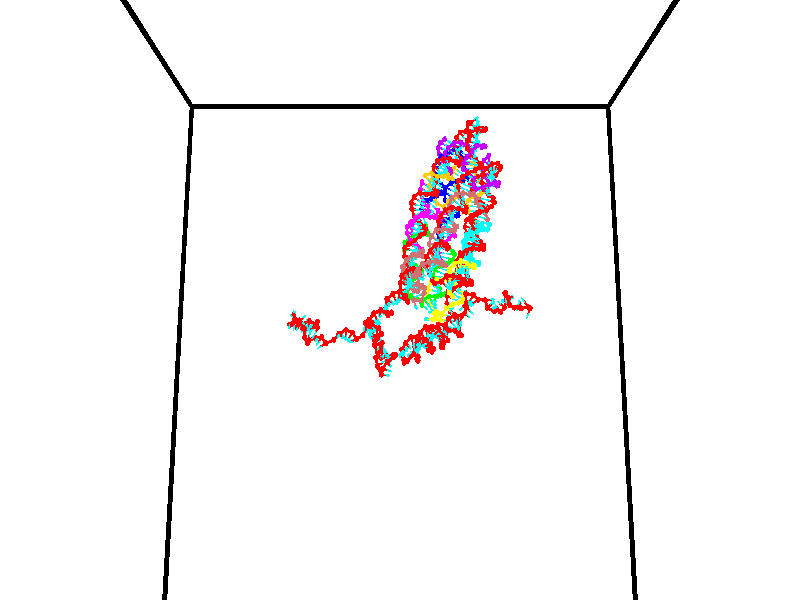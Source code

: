 // switches for output
#declare DRAW_BASES = 1; // possible values are 0, 1; only relevant for DNA ribbons
#declare DRAW_BASES_TYPE = 3; // possible values are 1, 2, 3; only relevant for DNA ribbons
#declare DRAW_FOG = 0; // set to 1 to enable fog

#include "colors.inc"

#include "transforms.inc"
background { rgb <1, 1, 1>}

#default {
   normal{
       ripples 0.25
       frequency 0.20
       turbulence 0.2
       lambda 5
   }
	finish {
		phong 0.1
		phong_size 40.
	}
}

// original window dimensions: 1024x640


// camera settings

camera {
	sky <0, 0.179814, -0.983701>
	up <0, 0.179814, -0.983701>
	right 1.6 * <1, 0, 0>
	location <35, 94.9851, 44.8844>
	look_at <35, 29.7336, 32.9568>
	direction <0, -65.2515, -11.9276>
	angle 67.0682
}


# declare cpy_camera_pos = <35, 94.9851, 44.8844>;
# if (DRAW_FOG = 1)
fog {
	fog_type 2
	up vnormalize(cpy_camera_pos)
	color rgbt<1,1,1,0.3>
	distance 1e-5
	fog_alt 3e-3
	fog_offset 56
}
# end


// LIGHTS

# declare lum = 6;
global_settings {
	ambient_light rgb lum * <0.05, 0.05, 0.05>
	max_trace_level 15
}# declare cpy_direct_light_amount = 0.25;
light_source
{	1000 * <-1, -1.16352, -0.803886>,
	rgb lum * cpy_direct_light_amount
	parallel
}

light_source
{	1000 * <1, 1.16352, 0.803886>,
	rgb lum * cpy_direct_light_amount
	parallel
}

// strand 0

// nucleotide -1

// particle -1
sphere {
	<24.233831, 34.486118, 35.033066> 0.250000
	pigment { color rgbt <1,0,0,0> }
	no_shadow
}
cylinder {
	<24.326931, 34.873375, 34.996120>,  <24.382792, 35.105728, 34.973953>, 0.100000
	pigment { color rgbt <1,0,0,0> }
	no_shadow
}
cylinder {
	<24.326931, 34.873375, 34.996120>,  <24.233831, 34.486118, 35.033066>, 0.100000
	pigment { color rgbt <1,0,0,0> }
	no_shadow
}

// particle -1
sphere {
	<24.326931, 34.873375, 34.996120> 0.100000
	pigment { color rgbt <1,0,0,0> }
	no_shadow
}
sphere {
	0, 1
	scale<0.080000,0.200000,0.300000>
	matrix <-0.461356, 0.193522, 0.865852,
		0.856141, -0.158914, 0.491700,
		0.232751, 0.968140, -0.092366,
		24.396757, 35.163818, 34.968410>
	pigment { color rgbt <0,1,1,0> }
	no_shadow
}
cylinder {
	<24.567329, 34.635223, 35.663563>,  <24.233831, 34.486118, 35.033066>, 0.130000
	pigment { color rgbt <1,0,0,0> }
	no_shadow
}

// nucleotide -1

// particle -1
sphere {
	<24.567329, 34.635223, 35.663563> 0.250000
	pigment { color rgbt <1,0,0,0> }
	no_shadow
}
cylinder {
	<24.353903, 34.928909, 35.495640>,  <24.225847, 35.105122, 35.394886>, 0.100000
	pigment { color rgbt <1,0,0,0> }
	no_shadow
}
cylinder {
	<24.353903, 34.928909, 35.495640>,  <24.567329, 34.635223, 35.663563>, 0.100000
	pigment { color rgbt <1,0,0,0> }
	no_shadow
}

// particle -1
sphere {
	<24.353903, 34.928909, 35.495640> 0.100000
	pigment { color rgbt <1,0,0,0> }
	no_shadow
}
sphere {
	0, 1
	scale<0.080000,0.200000,0.300000>
	matrix <-0.679728, -0.076902, 0.729421,
		0.503265, 0.674553, 0.540096,
		-0.533567, 0.734210, -0.419811,
		24.193832, 35.149174, 35.369698>
	pigment { color rgbt <0,1,1,0> }
	no_shadow
}
cylinder {
	<24.692087, 33.912094, 35.487255>,  <24.567329, 34.635223, 35.663563>, 0.130000
	pigment { color rgbt <1,0,0,0> }
	no_shadow
}

// nucleotide -1

// particle -1
sphere {
	<24.692087, 33.912094, 35.487255> 0.250000
	pigment { color rgbt <1,0,0,0> }
	no_shadow
}
cylinder {
	<24.901323, 33.626530, 35.301048>,  <25.026865, 33.455189, 35.189323>, 0.100000
	pigment { color rgbt <1,0,0,0> }
	no_shadow
}
cylinder {
	<24.901323, 33.626530, 35.301048>,  <24.692087, 33.912094, 35.487255>, 0.100000
	pigment { color rgbt <1,0,0,0> }
	no_shadow
}

// particle -1
sphere {
	<24.901323, 33.626530, 35.301048> 0.100000
	pigment { color rgbt <1,0,0,0> }
	no_shadow
}
sphere {
	0, 1
	scale<0.080000,0.200000,0.300000>
	matrix <0.764851, 0.152254, 0.625956,
		-0.376002, -0.683481, 0.625680,
		0.523091, -0.713913, -0.465514,
		25.058250, 33.412357, 35.161392>
	pigment { color rgbt <0,1,1,0> }
	no_shadow
}
cylinder {
	<24.944267, 33.301231, 36.063660>,  <24.692087, 33.912094, 35.487255>, 0.130000
	pigment { color rgbt <1,0,0,0> }
	no_shadow
}

// nucleotide -1

// particle -1
sphere {
	<24.944267, 33.301231, 36.063660> 0.250000
	pigment { color rgbt <1,0,0,0> }
	no_shadow
}
cylinder {
	<25.184898, 33.386452, 35.755707>,  <25.329277, 33.437584, 35.570934>, 0.100000
	pigment { color rgbt <1,0,0,0> }
	no_shadow
}
cylinder {
	<25.184898, 33.386452, 35.755707>,  <24.944267, 33.301231, 36.063660>, 0.100000
	pigment { color rgbt <1,0,0,0> }
	no_shadow
}

// particle -1
sphere {
	<25.184898, 33.386452, 35.755707> 0.100000
	pigment { color rgbt <1,0,0,0> }
	no_shadow
}
sphere {
	0, 1
	scale<0.080000,0.200000,0.300000>
	matrix <0.661219, 0.407967, 0.629565,
		0.448212, -0.887792, 0.104554,
		0.601578, 0.213046, -0.769880,
		25.365372, 33.450367, 35.524742>
	pigment { color rgbt <0,1,1,0> }
	no_shadow
}
cylinder {
	<25.649799, 32.949299, 36.022057>,  <24.944267, 33.301231, 36.063660>, 0.130000
	pigment { color rgbt <1,0,0,0> }
	no_shadow
}

// nucleotide -1

// particle -1
sphere {
	<25.649799, 32.949299, 36.022057> 0.250000
	pigment { color rgbt <1,0,0,0> }
	no_shadow
}
cylinder {
	<25.632652, 33.310394, 35.850842>,  <25.622364, 33.527054, 35.748112>, 0.100000
	pigment { color rgbt <1,0,0,0> }
	no_shadow
}
cylinder {
	<25.632652, 33.310394, 35.850842>,  <25.649799, 32.949299, 36.022057>, 0.100000
	pigment { color rgbt <1,0,0,0> }
	no_shadow
}

// particle -1
sphere {
	<25.632652, 33.310394, 35.850842> 0.100000
	pigment { color rgbt <1,0,0,0> }
	no_shadow
}
sphere {
	0, 1
	scale<0.080000,0.200000,0.300000>
	matrix <0.518817, 0.386253, 0.762651,
		0.853809, -0.189380, -0.484917,
		-0.042870, 0.902742, -0.428040,
		25.619791, 33.581219, 35.722431>
	pigment { color rgbt <0,1,1,0> }
	no_shadow
}
cylinder {
	<26.317606, 33.192509, 35.805424>,  <25.649799, 32.949299, 36.022057>, 0.130000
	pigment { color rgbt <1,0,0,0> }
	no_shadow
}

// nucleotide -1

// particle -1
sphere {
	<26.317606, 33.192509, 35.805424> 0.250000
	pigment { color rgbt <1,0,0,0> }
	no_shadow
}
cylinder {
	<26.063356, 33.484795, 35.905052>,  <25.910807, 33.660168, 35.964828>, 0.100000
	pigment { color rgbt <1,0,0,0> }
	no_shadow
}
cylinder {
	<26.063356, 33.484795, 35.905052>,  <26.317606, 33.192509, 35.805424>, 0.100000
	pigment { color rgbt <1,0,0,0> }
	no_shadow
}

// particle -1
sphere {
	<26.063356, 33.484795, 35.905052> 0.100000
	pigment { color rgbt <1,0,0,0> }
	no_shadow
}
sphere {
	0, 1
	scale<0.080000,0.200000,0.300000>
	matrix <0.681501, 0.379542, 0.625703,
		0.362678, 0.567454, -0.739230,
		-0.635626, 0.730715, 0.249069,
		25.872669, 33.704010, 35.979774>
	pigment { color rgbt <0,1,1,0> }
	no_shadow
}
cylinder {
	<26.571280, 33.881104, 35.576466>,  <26.317606, 33.192509, 35.805424>, 0.130000
	pigment { color rgbt <1,0,0,0> }
	no_shadow
}

// nucleotide -1

// particle -1
sphere {
	<26.571280, 33.881104, 35.576466> 0.250000
	pigment { color rgbt <1,0,0,0> }
	no_shadow
}
cylinder {
	<26.338764, 33.890667, 35.901802>,  <26.199255, 33.896404, 36.097004>, 0.100000
	pigment { color rgbt <1,0,0,0> }
	no_shadow
}
cylinder {
	<26.338764, 33.890667, 35.901802>,  <26.571280, 33.881104, 35.576466>, 0.100000
	pigment { color rgbt <1,0,0,0> }
	no_shadow
}

// particle -1
sphere {
	<26.338764, 33.890667, 35.901802> 0.100000
	pigment { color rgbt <1,0,0,0> }
	no_shadow
}
sphere {
	0, 1
	scale<0.080000,0.200000,0.300000>
	matrix <0.813478, 0.040265, 0.580200,
		-0.018878, 0.998903, -0.042854,
		-0.581289, 0.023907, 0.813346,
		26.164377, 33.897839, 36.145805>
	pigment { color rgbt <0,1,1,0> }
	no_shadow
}
cylinder {
	<26.649559, 34.450859, 36.194168>,  <26.571280, 33.881104, 35.576466>, 0.130000
	pigment { color rgbt <1,0,0,0> }
	no_shadow
}

// nucleotide -1

// particle -1
sphere {
	<26.649559, 34.450859, 36.194168> 0.250000
	pigment { color rgbt <1,0,0,0> }
	no_shadow
}
cylinder {
	<26.515902, 34.106094, 36.346725>,  <26.435707, 33.899235, 36.438259>, 0.100000
	pigment { color rgbt <1,0,0,0> }
	no_shadow
}
cylinder {
	<26.515902, 34.106094, 36.346725>,  <26.649559, 34.450859, 36.194168>, 0.100000
	pigment { color rgbt <1,0,0,0> }
	no_shadow
}

// particle -1
sphere {
	<26.515902, 34.106094, 36.346725> 0.100000
	pigment { color rgbt <1,0,0,0> }
	no_shadow
}
sphere {
	0, 1
	scale<0.080000,0.200000,0.300000>
	matrix <0.740361, 0.010398, 0.672129,
		-0.583279, 0.506958, 0.634649,
		-0.334142, -0.861908, 0.381396,
		26.415659, 33.847523, 36.461143>
	pigment { color rgbt <0,1,1,0> }
	no_shadow
}
cylinder {
	<26.646118, 35.153961, 36.025642>,  <26.649559, 34.450859, 36.194168>, 0.130000
	pigment { color rgbt <1,0,0,0> }
	no_shadow
}

// nucleotide -1

// particle -1
sphere {
	<26.646118, 35.153961, 36.025642> 0.250000
	pigment { color rgbt <1,0,0,0> }
	no_shadow
}
cylinder {
	<26.358410, 35.092876, 36.296738>,  <26.185785, 35.056225, 36.459393>, 0.100000
	pigment { color rgbt <1,0,0,0> }
	no_shadow
}
cylinder {
	<26.358410, 35.092876, 36.296738>,  <26.646118, 35.153961, 36.025642>, 0.100000
	pigment { color rgbt <1,0,0,0> }
	no_shadow
}

// particle -1
sphere {
	<26.358410, 35.092876, 36.296738> 0.100000
	pigment { color rgbt <1,0,0,0> }
	no_shadow
}
sphere {
	0, 1
	scale<0.080000,0.200000,0.300000>
	matrix <-0.599981, 0.628357, -0.495167,
		-0.350242, -0.762789, -0.543584,
		-0.719273, -0.152712, 0.677736,
		26.142628, 35.047062, 36.500057>
	pigment { color rgbt <0,1,1,0> }
	no_shadow
}
cylinder {
	<25.878830, 35.053455, 35.713882>,  <26.646118, 35.153961, 36.025642>, 0.130000
	pigment { color rgbt <1,0,0,0> }
	no_shadow
}

// nucleotide -1

// particle -1
sphere {
	<25.878830, 35.053455, 35.713882> 0.250000
	pigment { color rgbt <1,0,0,0> }
	no_shadow
}
cylinder {
	<25.894745, 35.210045, 36.081615>,  <25.904293, 35.303997, 36.302254>, 0.100000
	pigment { color rgbt <1,0,0,0> }
	no_shadow
}
cylinder {
	<25.894745, 35.210045, 36.081615>,  <25.878830, 35.053455, 35.713882>, 0.100000
	pigment { color rgbt <1,0,0,0> }
	no_shadow
}

// particle -1
sphere {
	<25.894745, 35.210045, 36.081615> 0.100000
	pigment { color rgbt <1,0,0,0> }
	no_shadow
}
sphere {
	0, 1
	scale<0.080000,0.200000,0.300000>
	matrix <-0.558354, 0.771718, -0.304453,
		-0.828648, -0.501198, 0.249284,
		0.039786, 0.391473, 0.919329,
		25.906681, 35.327488, 36.357414>
	pigment { color rgbt <0,1,1,0> }
	no_shadow
}
cylinder {
	<25.176971, 35.156971, 36.016777>,  <25.878830, 35.053455, 35.713882>, 0.130000
	pigment { color rgbt <1,0,0,0> }
	no_shadow
}

// nucleotide -1

// particle -1
sphere {
	<25.176971, 35.156971, 36.016777> 0.250000
	pigment { color rgbt <1,0,0,0> }
	no_shadow
}
cylinder {
	<25.436300, 35.403099, 36.196136>,  <25.591898, 35.550777, 36.303753>, 0.100000
	pigment { color rgbt <1,0,0,0> }
	no_shadow
}
cylinder {
	<25.436300, 35.403099, 36.196136>,  <25.176971, 35.156971, 36.016777>, 0.100000
	pigment { color rgbt <1,0,0,0> }
	no_shadow
}

// particle -1
sphere {
	<25.436300, 35.403099, 36.196136> 0.100000
	pigment { color rgbt <1,0,0,0> }
	no_shadow
}
sphere {
	0, 1
	scale<0.080000,0.200000,0.300000>
	matrix <-0.601862, 0.774891, -0.193148,
		-0.466308, -0.144653, 0.872715,
		0.648320, 0.615320, 0.448400,
		25.630796, 35.587696, 36.330658>
	pigment { color rgbt <0,1,1,0> }
	no_shadow
}
cylinder {
	<24.744614, 35.632301, 36.336006>,  <25.176971, 35.156971, 36.016777>, 0.130000
	pigment { color rgbt <1,0,0,0> }
	no_shadow
}

// nucleotide -1

// particle -1
sphere {
	<24.744614, 35.632301, 36.336006> 0.250000
	pigment { color rgbt <1,0,0,0> }
	no_shadow
}
cylinder {
	<25.086512, 35.812344, 36.232609>,  <25.291651, 35.920368, 36.170570>, 0.100000
	pigment { color rgbt <1,0,0,0> }
	no_shadow
}
cylinder {
	<25.086512, 35.812344, 36.232609>,  <24.744614, 35.632301, 36.336006>, 0.100000
	pigment { color rgbt <1,0,0,0> }
	no_shadow
}

// particle -1
sphere {
	<25.086512, 35.812344, 36.232609> 0.100000
	pigment { color rgbt <1,0,0,0> }
	no_shadow
}
sphere {
	0, 1
	scale<0.080000,0.200000,0.300000>
	matrix <-0.495151, 0.856457, -0.145968,
		0.155689, 0.252759, 0.954921,
		0.854744, 0.450105, -0.258495,
		25.342936, 35.947376, 36.155060>
	pigment { color rgbt <0,1,1,0> }
	no_shadow
}
cylinder {
	<24.088953, 35.851990, 36.141830>,  <24.744614, 35.632301, 36.336006>, 0.130000
	pigment { color rgbt <1,0,0,0> }
	no_shadow
}

// nucleotide -1

// particle -1
sphere {
	<24.088953, 35.851990, 36.141830> 0.250000
	pigment { color rgbt <1,0,0,0> }
	no_shadow
}
cylinder {
	<24.132055, 36.219036, 36.294861>,  <24.157917, 36.439266, 36.386677>, 0.100000
	pigment { color rgbt <1,0,0,0> }
	no_shadow
}
cylinder {
	<24.132055, 36.219036, 36.294861>,  <24.088953, 35.851990, 36.141830>, 0.100000
	pigment { color rgbt <1,0,0,0> }
	no_shadow
}

// particle -1
sphere {
	<24.132055, 36.219036, 36.294861> 0.100000
	pigment { color rgbt <1,0,0,0> }
	no_shadow
}
sphere {
	0, 1
	scale<0.080000,0.200000,0.300000>
	matrix <0.960852, -0.194924, 0.196896,
		0.255249, 0.346380, -0.902701,
		0.107757, 0.917619, 0.382574,
		24.164383, 36.494324, 36.409634>
	pigment { color rgbt <0,1,1,0> }
	no_shadow
}
cylinder {
	<24.630322, 36.270302, 35.773800>,  <24.088953, 35.851990, 36.141830>, 0.130000
	pigment { color rgbt <1,0,0,0> }
	no_shadow
}

// nucleotide -1

// particle -1
sphere {
	<24.630322, 36.270302, 35.773800> 0.250000
	pigment { color rgbt <1,0,0,0> }
	no_shadow
}
cylinder {
	<24.600847, 36.303638, 36.171318>,  <24.583162, 36.323639, 36.409828>, 0.100000
	pigment { color rgbt <1,0,0,0> }
	no_shadow
}
cylinder {
	<24.600847, 36.303638, 36.171318>,  <24.630322, 36.270302, 35.773800>, 0.100000
	pigment { color rgbt <1,0,0,0> }
	no_shadow
}

// particle -1
sphere {
	<24.600847, 36.303638, 36.171318> 0.100000
	pigment { color rgbt <1,0,0,0> }
	no_shadow
}
sphere {
	0, 1
	scale<0.080000,0.200000,0.300000>
	matrix <0.926119, -0.363959, 0.099189,
		0.369966, 0.927679, -0.050363,
		-0.073686, 0.083339, 0.993793,
		24.578741, 36.328640, 36.469456>
	pigment { color rgbt <0,1,1,0> }
	no_shadow
}
cylinder {
	<25.166996, 36.665863, 36.024380>,  <24.630322, 36.270302, 35.773800>, 0.130000
	pigment { color rgbt <1,0,0,0> }
	no_shadow
}

// nucleotide -1

// particle -1
sphere {
	<25.166996, 36.665863, 36.024380> 0.250000
	pigment { color rgbt <1,0,0,0> }
	no_shadow
}
cylinder {
	<25.013334, 36.409851, 36.290550>,  <24.921137, 36.256245, 36.450253>, 0.100000
	pigment { color rgbt <1,0,0,0> }
	no_shadow
}
cylinder {
	<25.013334, 36.409851, 36.290550>,  <25.166996, 36.665863, 36.024380>, 0.100000
	pigment { color rgbt <1,0,0,0> }
	no_shadow
}

// particle -1
sphere {
	<25.013334, 36.409851, 36.290550> 0.100000
	pigment { color rgbt <1,0,0,0> }
	no_shadow
}
sphere {
	0, 1
	scale<0.080000,0.200000,0.300000>
	matrix <0.894811, -0.435658, 0.097547,
		0.227463, 0.632901, 0.740066,
		-0.384153, -0.640031, 0.665423,
		24.898088, 36.217842, 36.490177>
	pigment { color rgbt <0,1,1,0> }
	no_shadow
}
cylinder {
	<25.671503, 36.655045, 36.616444>,  <25.166996, 36.665863, 36.024380>, 0.130000
	pigment { color rgbt <1,0,0,0> }
	no_shadow
}

// nucleotide -1

// particle -1
sphere {
	<25.671503, 36.655045, 36.616444> 0.250000
	pigment { color rgbt <1,0,0,0> }
	no_shadow
}
cylinder {
	<25.485743, 36.300964, 36.627460>,  <25.374287, 36.088516, 36.634071>, 0.100000
	pigment { color rgbt <1,0,0,0> }
	no_shadow
}
cylinder {
	<25.485743, 36.300964, 36.627460>,  <25.671503, 36.655045, 36.616444>, 0.100000
	pigment { color rgbt <1,0,0,0> }
	no_shadow
}

// particle -1
sphere {
	<25.485743, 36.300964, 36.627460> 0.100000
	pigment { color rgbt <1,0,0,0> }
	no_shadow
}
sphere {
	0, 1
	scale<0.080000,0.200000,0.300000>
	matrix <0.855086, -0.440074, 0.274159,
		-0.230564, 0.150870, 0.961290,
		-0.464401, -0.885197, 0.027541,
		25.346422, 36.035404, 36.635723>
	pigment { color rgbt <0,1,1,0> }
	no_shadow
}
cylinder {
	<25.690256, 36.326923, 37.285873>,  <25.671503, 36.655045, 36.616444>, 0.130000
	pigment { color rgbt <1,0,0,0> }
	no_shadow
}

// nucleotide -1

// particle -1
sphere {
	<25.690256, 36.326923, 37.285873> 0.250000
	pigment { color rgbt <1,0,0,0> }
	no_shadow
}
cylinder {
	<25.670708, 36.020538, 37.029465>,  <25.658979, 35.836708, 36.875618>, 0.100000
	pigment { color rgbt <1,0,0,0> }
	no_shadow
}
cylinder {
	<25.670708, 36.020538, 37.029465>,  <25.690256, 36.326923, 37.285873>, 0.100000
	pigment { color rgbt <1,0,0,0> }
	no_shadow
}

// particle -1
sphere {
	<25.670708, 36.020538, 37.029465> 0.100000
	pigment { color rgbt <1,0,0,0> }
	no_shadow
}
sphere {
	0, 1
	scale<0.080000,0.200000,0.300000>
	matrix <0.755213, -0.448348, 0.478161,
		-0.653656, -0.460740, 0.600377,
		-0.048870, -0.765965, -0.641022,
		25.656046, 35.790749, 36.837158>
	pigment { color rgbt <0,1,1,0> }
	no_shadow
}
cylinder {
	<25.846678, 35.697094, 37.644382>,  <25.690256, 36.326923, 37.285873>, 0.130000
	pigment { color rgbt <1,0,0,0> }
	no_shadow
}

// nucleotide -1

// particle -1
sphere {
	<25.846678, 35.697094, 37.644382> 0.250000
	pigment { color rgbt <1,0,0,0> }
	no_shadow
}
cylinder {
	<25.935797, 35.616356, 37.262886>,  <25.989267, 35.567913, 37.033989>, 0.100000
	pigment { color rgbt <1,0,0,0> }
	no_shadow
}
cylinder {
	<25.935797, 35.616356, 37.262886>,  <25.846678, 35.697094, 37.644382>, 0.100000
	pigment { color rgbt <1,0,0,0> }
	no_shadow
}

// particle -1
sphere {
	<25.935797, 35.616356, 37.262886> 0.100000
	pigment { color rgbt <1,0,0,0> }
	no_shadow
}
sphere {
	0, 1
	scale<0.080000,0.200000,0.300000>
	matrix <0.834920, -0.465539, 0.293567,
		-0.503259, -0.861702, 0.064807,
		0.222797, -0.201849, -0.953739,
		26.002636, 35.555801, 36.976765>
	pigment { color rgbt <0,1,1,0> }
	no_shadow
}
cylinder {
	<25.853733, 34.892796, 37.370842>,  <25.846678, 35.697094, 37.644382>, 0.130000
	pigment { color rgbt <1,0,0,0> }
	no_shadow
}

// nucleotide -1

// particle -1
sphere {
	<25.853733, 34.892796, 37.370842> 0.250000
	pigment { color rgbt <1,0,0,0> }
	no_shadow
}
cylinder {
	<26.123384, 35.138866, 37.207325>,  <26.285175, 35.286507, 37.109215>, 0.100000
	pigment { color rgbt <1,0,0,0> }
	no_shadow
}
cylinder {
	<26.123384, 35.138866, 37.207325>,  <25.853733, 34.892796, 37.370842>, 0.100000
	pigment { color rgbt <1,0,0,0> }
	no_shadow
}

// particle -1
sphere {
	<26.123384, 35.138866, 37.207325> 0.100000
	pigment { color rgbt <1,0,0,0> }
	no_shadow
}
sphere {
	0, 1
	scale<0.080000,0.200000,0.300000>
	matrix <0.732336, -0.484698, 0.478281,
		0.096087, -0.621794, -0.777264,
		0.674131, 0.615174, -0.408789,
		26.325624, 35.323418, 37.084690>
	pigment { color rgbt <0,1,1,0> }
	no_shadow
}
cylinder {
	<26.408937, 34.525295, 37.044373>,  <25.853733, 34.892796, 37.370842>, 0.130000
	pigment { color rgbt <1,0,0,0> }
	no_shadow
}

// nucleotide -1

// particle -1
sphere {
	<26.408937, 34.525295, 37.044373> 0.250000
	pigment { color rgbt <1,0,0,0> }
	no_shadow
}
cylinder {
	<26.549770, 34.868275, 37.194481>,  <26.634270, 35.074062, 37.284546>, 0.100000
	pigment { color rgbt <1,0,0,0> }
	no_shadow
}
cylinder {
	<26.549770, 34.868275, 37.194481>,  <26.408937, 34.525295, 37.044373>, 0.100000
	pigment { color rgbt <1,0,0,0> }
	no_shadow
}

// particle -1
sphere {
	<26.549770, 34.868275, 37.194481> 0.100000
	pigment { color rgbt <1,0,0,0> }
	no_shadow
}
sphere {
	0, 1
	scale<0.080000,0.200000,0.300000>
	matrix <0.698177, -0.507631, 0.504836,
		0.623368, 0.084263, -0.777375,
		0.352081, 0.857444, 0.375272,
		26.655396, 35.125507, 37.307064>
	pigment { color rgbt <0,1,1,0> }
	no_shadow
}
cylinder {
	<27.121380, 34.653255, 36.996628>,  <26.408937, 34.525295, 37.044373>, 0.130000
	pigment { color rgbt <1,0,0,0> }
	no_shadow
}

// nucleotide -1

// particle -1
sphere {
	<27.121380, 34.653255, 36.996628> 0.250000
	pigment { color rgbt <1,0,0,0> }
	no_shadow
}
cylinder {
	<26.935448, 34.809872, 37.314274>,  <26.823889, 34.903843, 37.504864>, 0.100000
	pigment { color rgbt <1,0,0,0> }
	no_shadow
}
cylinder {
	<26.935448, 34.809872, 37.314274>,  <27.121380, 34.653255, 36.996628>, 0.100000
	pigment { color rgbt <1,0,0,0> }
	no_shadow
}

// particle -1
sphere {
	<26.935448, 34.809872, 37.314274> 0.100000
	pigment { color rgbt <1,0,0,0> }
	no_shadow
}
sphere {
	0, 1
	scale<0.080000,0.200000,0.300000>
	matrix <0.563427, -0.561062, 0.606432,
		0.682994, 0.729317, 0.040194,
		-0.464833, 0.391543, 0.794119,
		26.795998, 34.927334, 37.552509>
	pigment { color rgbt <0,1,1,0> }
	no_shadow
}
cylinder {
	<27.569519, 34.814369, 37.568623>,  <27.121380, 34.653255, 36.996628>, 0.130000
	pigment { color rgbt <1,0,0,0> }
	no_shadow
}

// nucleotide -1

// particle -1
sphere {
	<27.569519, 34.814369, 37.568623> 0.250000
	pigment { color rgbt <1,0,0,0> }
	no_shadow
}
cylinder {
	<27.213438, 34.784706, 37.748417>,  <26.999790, 34.766911, 37.856293>, 0.100000
	pigment { color rgbt <1,0,0,0> }
	no_shadow
}
cylinder {
	<27.213438, 34.784706, 37.748417>,  <27.569519, 34.814369, 37.568623>, 0.100000
	pigment { color rgbt <1,0,0,0> }
	no_shadow
}

// particle -1
sphere {
	<27.213438, 34.784706, 37.748417> 0.100000
	pigment { color rgbt <1,0,0,0> }
	no_shadow
}
sphere {
	0, 1
	scale<0.080000,0.200000,0.300000>
	matrix <0.440382, -0.392680, 0.807382,
		0.116635, 0.916681, 0.382221,
		-0.890203, -0.074154, 0.449489,
		26.946377, 34.762459, 37.883263>
	pigment { color rgbt <0,1,1,0> }
	no_shadow
}
cylinder {
	<28.392780, 35.047878, 37.305515>,  <27.569519, 34.814369, 37.568623>, 0.130000
	pigment { color rgbt <1,0,0,0> }
	no_shadow
}

// nucleotide -1

// particle -1
sphere {
	<28.392780, 35.047878, 37.305515> 0.250000
	pigment { color rgbt <1,0,0,0> }
	no_shadow
}
cylinder {
	<28.660629, 35.313686, 37.172844>,  <28.821339, 35.473171, 37.093239>, 0.100000
	pigment { color rgbt <1,0,0,0> }
	no_shadow
}
cylinder {
	<28.660629, 35.313686, 37.172844>,  <28.392780, 35.047878, 37.305515>, 0.100000
	pigment { color rgbt <1,0,0,0> }
	no_shadow
}

// particle -1
sphere {
	<28.660629, 35.313686, 37.172844> 0.100000
	pigment { color rgbt <1,0,0,0> }
	no_shadow
}
sphere {
	0, 1
	scale<0.080000,0.200000,0.300000>
	matrix <0.731805, -0.666567, 0.141953,
		-0.126756, -0.337781, -0.932650,
		0.669623, 0.664525, -0.331681,
		28.861517, 35.513042, 37.073341>
	pigment { color rgbt <0,1,1,0> }
	no_shadow
}
cylinder {
	<28.854258, 34.770226, 36.754162>,  <28.392780, 35.047878, 37.305515>, 0.130000
	pigment { color rgbt <1,0,0,0> }
	no_shadow
}

// nucleotide -1

// particle -1
sphere {
	<28.854258, 34.770226, 36.754162> 0.250000
	pigment { color rgbt <1,0,0,0> }
	no_shadow
}
cylinder {
	<29.099216, 35.026913, 36.938839>,  <29.246193, 35.180927, 37.049644>, 0.100000
	pigment { color rgbt <1,0,0,0> }
	no_shadow
}
cylinder {
	<29.099216, 35.026913, 36.938839>,  <28.854258, 34.770226, 36.754162>, 0.100000
	pigment { color rgbt <1,0,0,0> }
	no_shadow
}

// particle -1
sphere {
	<29.099216, 35.026913, 36.938839> 0.100000
	pigment { color rgbt <1,0,0,0> }
	no_shadow
}
sphere {
	0, 1
	scale<0.080000,0.200000,0.300000>
	matrix <0.701839, -0.710124, 0.056088,
		0.363853, 0.289686, -0.885264,
		0.612399, 0.641721, 0.461694,
		29.282936, 35.219429, 37.077347>
	pigment { color rgbt <0,1,1,0> }
	no_shadow
}
cylinder {
	<29.556786, 34.740097, 36.433136>,  <28.854258, 34.770226, 36.754162>, 0.130000
	pigment { color rgbt <1,0,0,0> }
	no_shadow
}

// nucleotide -1

// particle -1
sphere {
	<29.556786, 34.740097, 36.433136> 0.250000
	pigment { color rgbt <1,0,0,0> }
	no_shadow
}
cylinder {
	<29.559315, 34.847157, 36.818535>,  <29.560831, 34.911392, 37.049774>, 0.100000
	pigment { color rgbt <1,0,0,0> }
	no_shadow
}
cylinder {
	<29.559315, 34.847157, 36.818535>,  <29.556786, 34.740097, 36.433136>, 0.100000
	pigment { color rgbt <1,0,0,0> }
	no_shadow
}

// particle -1
sphere {
	<29.559315, 34.847157, 36.818535> 0.100000
	pigment { color rgbt <1,0,0,0> }
	no_shadow
}
sphere {
	0, 1
	scale<0.080000,0.200000,0.300000>
	matrix <0.663020, -0.722400, 0.196324,
		0.748575, 0.637576, -0.182021,
		0.006320, 0.267647, 0.963496,
		29.561211, 34.927452, 37.107582>
	pigment { color rgbt <0,1,1,0> }
	no_shadow
}
cylinder {
	<30.217350, 35.043625, 36.685410>,  <29.556786, 34.740097, 36.433136>, 0.130000
	pigment { color rgbt <1,0,0,0> }
	no_shadow
}

// nucleotide -1

// particle -1
sphere {
	<30.217350, 35.043625, 36.685410> 0.250000
	pigment { color rgbt <1,0,0,0> }
	no_shadow
}
cylinder {
	<30.010576, 34.842392, 36.962448>,  <29.886513, 34.721653, 37.128670>, 0.100000
	pigment { color rgbt <1,0,0,0> }
	no_shadow
}
cylinder {
	<30.010576, 34.842392, 36.962448>,  <30.217350, 35.043625, 36.685410>, 0.100000
	pigment { color rgbt <1,0,0,0> }
	no_shadow
}

// particle -1
sphere {
	<30.010576, 34.842392, 36.962448> 0.100000
	pigment { color rgbt <1,0,0,0> }
	no_shadow
}
sphere {
	0, 1
	scale<0.080000,0.200000,0.300000>
	matrix <0.775556, -0.617713, 0.130163,
		0.362344, 0.604433, 0.709484,
		-0.516933, -0.503081, 0.692597,
		29.855495, 34.691467, 37.170227>
	pigment { color rgbt <0,1,1,0> }
	no_shadow
}
cylinder {
	<30.655411, 34.840096, 37.232346>,  <30.217350, 35.043625, 36.685410>, 0.130000
	pigment { color rgbt <1,0,0,0> }
	no_shadow
}

// nucleotide -1

// particle -1
sphere {
	<30.655411, 34.840096, 37.232346> 0.250000
	pigment { color rgbt <1,0,0,0> }
	no_shadow
}
cylinder {
	<30.341097, 34.599823, 37.291306>,  <30.152508, 34.455662, 37.326679>, 0.100000
	pigment { color rgbt <1,0,0,0> }
	no_shadow
}
cylinder {
	<30.341097, 34.599823, 37.291306>,  <30.655411, 34.840096, 37.232346>, 0.100000
	pigment { color rgbt <1,0,0,0> }
	no_shadow
}

// particle -1
sphere {
	<30.341097, 34.599823, 37.291306> 0.100000
	pigment { color rgbt <1,0,0,0> }
	no_shadow
}
sphere {
	0, 1
	scale<0.080000,0.200000,0.300000>
	matrix <0.615458, -0.735787, 0.282539,
		-0.061263, 0.312731, 0.947864,
		-0.785785, -0.600679, 0.147397,
		30.105362, 34.419621, 37.335526>
	pigment { color rgbt <0,1,1,0> }
	no_shadow
}
cylinder {
	<31.267042, 34.805401, 36.889877>,  <30.655411, 34.840096, 37.232346>, 0.130000
	pigment { color rgbt <1,0,0,0> }
	no_shadow
}

// nucleotide -1

// particle -1
sphere {
	<31.267042, 34.805401, 36.889877> 0.250000
	pigment { color rgbt <1,0,0,0> }
	no_shadow
}
cylinder {
	<31.346123, 35.098392, 36.629295>,  <31.393572, 35.274185, 36.472946>, 0.100000
	pigment { color rgbt <1,0,0,0> }
	no_shadow
}
cylinder {
	<31.346123, 35.098392, 36.629295>,  <31.267042, 34.805401, 36.889877>, 0.100000
	pigment { color rgbt <1,0,0,0> }
	no_shadow
}

// particle -1
sphere {
	<31.346123, 35.098392, 36.629295> 0.100000
	pigment { color rgbt <1,0,0,0> }
	no_shadow
}
sphere {
	0, 1
	scale<0.080000,0.200000,0.300000>
	matrix <0.976678, -0.203965, 0.067067,
		-0.083749, -0.649520, -0.755718,
		0.197701, 0.732477, -0.651454,
		31.405434, 35.318134, 36.433861>
	pigment { color rgbt <0,1,1,0> }
	no_shadow
}
cylinder {
	<31.646294, 34.636124, 36.293747>,  <31.267042, 34.805401, 36.889877>, 0.130000
	pigment { color rgbt <1,0,0,0> }
	no_shadow
}

// nucleotide -1

// particle -1
sphere {
	<31.646294, 34.636124, 36.293747> 0.250000
	pigment { color rgbt <1,0,0,0> }
	no_shadow
}
cylinder {
	<31.696487, 34.993244, 36.466797>,  <31.726604, 35.207516, 36.570625>, 0.100000
	pigment { color rgbt <1,0,0,0> }
	no_shadow
}
cylinder {
	<31.696487, 34.993244, 36.466797>,  <31.646294, 34.636124, 36.293747>, 0.100000
	pigment { color rgbt <1,0,0,0> }
	no_shadow
}

// particle -1
sphere {
	<31.696487, 34.993244, 36.466797> 0.100000
	pigment { color rgbt <1,0,0,0> }
	no_shadow
}
sphere {
	0, 1
	scale<0.080000,0.200000,0.300000>
	matrix <0.960598, -0.218347, 0.171977,
		0.248002, 0.393994, -0.885022,
		0.125484, 0.892801, 0.432620,
		31.734133, 35.261086, 36.596584>
	pigment { color rgbt <0,1,1,0> }
	no_shadow
}
cylinder {
	<32.179825, 35.062260, 35.996437>,  <31.646294, 34.636124, 36.293747>, 0.130000
	pigment { color rgbt <1,0,0,0> }
	no_shadow
}

// nucleotide -1

// particle -1
sphere {
	<32.179825, 35.062260, 35.996437> 0.250000
	pigment { color rgbt <1,0,0,0> }
	no_shadow
}
cylinder {
	<32.130398, 35.136017, 36.386459>,  <32.100742, 35.180271, 36.620472>, 0.100000
	pigment { color rgbt <1,0,0,0> }
	no_shadow
}
cylinder {
	<32.130398, 35.136017, 36.386459>,  <32.179825, 35.062260, 35.996437>, 0.100000
	pigment { color rgbt <1,0,0,0> }
	no_shadow
}

// particle -1
sphere {
	<32.130398, 35.136017, 36.386459> 0.100000
	pigment { color rgbt <1,0,0,0> }
	no_shadow
}
sphere {
	0, 1
	scale<0.080000,0.200000,0.300000>
	matrix <0.988948, -0.058249, 0.136343,
		0.081936, 0.981126, -0.175153,
		-0.123567, 0.184389, 0.975055,
		32.093327, 35.191334, 36.678974>
	pigment { color rgbt <0,1,1,0> }
	no_shadow
}
cylinder {
	<32.871410, 35.022282, 36.319527>,  <32.179825, 35.062260, 35.996437>, 0.130000
	pigment { color rgbt <1,0,0,0> }
	no_shadow
}

// nucleotide -1

// particle -1
sphere {
	<32.871410, 35.022282, 36.319527> 0.250000
	pigment { color rgbt <1,0,0,0> }
	no_shadow
}
cylinder {
	<32.898254, 35.383396, 36.149597>,  <32.914360, 35.600063, 36.047638>, 0.100000
	pigment { color rgbt <1,0,0,0> }
	no_shadow
}
cylinder {
	<32.898254, 35.383396, 36.149597>,  <32.871410, 35.022282, 36.319527>, 0.100000
	pigment { color rgbt <1,0,0,0> }
	no_shadow
}

// particle -1
sphere {
	<32.898254, 35.383396, 36.149597> 0.100000
	pigment { color rgbt <1,0,0,0> }
	no_shadow
}
sphere {
	0, 1
	scale<0.080000,0.200000,0.300000>
	matrix <0.418583, 0.361025, 0.833336,
		0.905695, -0.233752, -0.353661,
		0.067114, 0.902785, -0.424823,
		32.918388, 35.654232, 36.022152>
	pigment { color rgbt <0,1,1,0> }
	no_shadow
}
cylinder {
	<33.129982, 34.488468, 36.734150>,  <32.871410, 35.022282, 36.319527>, 0.130000
	pigment { color rgbt <1,0,0,0> }
	no_shadow
}

// nucleotide -1

// particle -1
sphere {
	<33.129982, 34.488468, 36.734150> 0.250000
	pigment { color rgbt <1,0,0,0> }
	no_shadow
}
cylinder {
	<33.030598, 34.105621, 36.793743>,  <32.970966, 33.875912, 36.829498>, 0.100000
	pigment { color rgbt <1,0,0,0> }
	no_shadow
}
cylinder {
	<33.030598, 34.105621, 36.793743>,  <33.129982, 34.488468, 36.734150>, 0.100000
	pigment { color rgbt <1,0,0,0> }
	no_shadow
}

// particle -1
sphere {
	<33.030598, 34.105621, 36.793743> 0.100000
	pigment { color rgbt <1,0,0,0> }
	no_shadow
}
sphere {
	0, 1
	scale<0.080000,0.200000,0.300000>
	matrix <-0.123323, 0.183813, 0.975194,
		-0.960760, 0.223920, -0.163705,
		-0.248457, -0.957117, 0.148986,
		32.956062, 33.818485, 36.838440>
	pigment { color rgbt <0,1,1,0> }
	no_shadow
}
cylinder {
	<32.395229, 34.391956, 36.944500>,  <33.129982, 34.488468, 36.734150>, 0.130000
	pigment { color rgbt <1,0,0,0> }
	no_shadow
}

// nucleotide -1

// particle -1
sphere {
	<32.395229, 34.391956, 36.944500> 0.250000
	pigment { color rgbt <1,0,0,0> }
	no_shadow
}
cylinder {
	<32.698883, 34.163391, 37.069210>,  <32.881073, 34.026253, 37.144035>, 0.100000
	pigment { color rgbt <1,0,0,0> }
	no_shadow
}
cylinder {
	<32.698883, 34.163391, 37.069210>,  <32.395229, 34.391956, 36.944500>, 0.100000
	pigment { color rgbt <1,0,0,0> }
	no_shadow
}

// particle -1
sphere {
	<32.698883, 34.163391, 37.069210> 0.100000
	pigment { color rgbt <1,0,0,0> }
	no_shadow
}
sphere {
	0, 1
	scale<0.080000,0.200000,0.300000>
	matrix <0.054708, 0.533274, 0.844172,
		-0.648634, -0.623781, 0.436086,
		0.759131, -0.571416, 0.311774,
		32.926624, 33.991966, 37.162743>
	pigment { color rgbt <0,1,1,0> }
	no_shadow
}
cylinder {
	<32.419350, 34.461082, 37.670456>,  <32.395229, 34.391956, 36.944500>, 0.130000
	pigment { color rgbt <1,0,0,0> }
	no_shadow
}

// nucleotide -1

// particle -1
sphere {
	<32.419350, 34.461082, 37.670456> 0.250000
	pigment { color rgbt <1,0,0,0> }
	no_shadow
}
cylinder {
	<32.769947, 34.287857, 37.586342>,  <32.980305, 34.183922, 37.535873>, 0.100000
	pigment { color rgbt <1,0,0,0> }
	no_shadow
}
cylinder {
	<32.769947, 34.287857, 37.586342>,  <32.419350, 34.461082, 37.670456>, 0.100000
	pigment { color rgbt <1,0,0,0> }
	no_shadow
}

// particle -1
sphere {
	<32.769947, 34.287857, 37.586342> 0.100000
	pigment { color rgbt <1,0,0,0> }
	no_shadow
}
sphere {
	0, 1
	scale<0.080000,0.200000,0.300000>
	matrix <0.441511, 0.548976, 0.709714,
		-0.191907, -0.714902, 0.672374,
		0.876493, -0.433059, -0.210285,
		33.032894, 34.157940, 37.523258>
	pigment { color rgbt <0,1,1,0> }
	no_shadow
}
cylinder {
	<32.668179, 34.027126, 38.186893>,  <32.419350, 34.461082, 37.670456>, 0.130000
	pigment { color rgbt <1,0,0,0> }
	no_shadow
}

// nucleotide -1

// particle -1
sphere {
	<32.668179, 34.027126, 38.186893> 0.250000
	pigment { color rgbt <1,0,0,0> }
	no_shadow
}
cylinder {
	<32.957439, 34.209251, 37.979145>,  <33.130997, 34.318527, 37.854496>, 0.100000
	pigment { color rgbt <1,0,0,0> }
	no_shadow
}
cylinder {
	<32.957439, 34.209251, 37.979145>,  <32.668179, 34.027126, 38.186893>, 0.100000
	pigment { color rgbt <1,0,0,0> }
	no_shadow
}

// particle -1
sphere {
	<32.957439, 34.209251, 37.979145> 0.100000
	pigment { color rgbt <1,0,0,0> }
	no_shadow
}
sphere {
	0, 1
	scale<0.080000,0.200000,0.300000>
	matrix <0.294913, 0.476423, 0.828279,
		0.624564, -0.752140, 0.210249,
		0.723150, 0.455309, -0.519373,
		33.174385, 34.345844, 37.823334>
	pigment { color rgbt <0,1,1,0> }
	no_shadow
}
cylinder {
	<33.070126, 34.261906, 38.716248>,  <32.668179, 34.027126, 38.186893>, 0.130000
	pigment { color rgbt <1,0,0,0> }
	no_shadow
}

// nucleotide -1

// particle -1
sphere {
	<33.070126, 34.261906, 38.716248> 0.250000
	pigment { color rgbt <1,0,0,0> }
	no_shadow
}
cylinder {
	<33.234058, 34.460800, 38.410362>,  <33.332417, 34.580139, 38.226830>, 0.100000
	pigment { color rgbt <1,0,0,0> }
	no_shadow
}
cylinder {
	<33.234058, 34.460800, 38.410362>,  <33.070126, 34.261906, 38.716248>, 0.100000
	pigment { color rgbt <1,0,0,0> }
	no_shadow
}

// particle -1
sphere {
	<33.234058, 34.460800, 38.410362> 0.100000
	pigment { color rgbt <1,0,0,0> }
	no_shadow
}
sphere {
	0, 1
	scale<0.080000,0.200000,0.300000>
	matrix <0.351653, 0.687427, 0.635440,
		0.841653, -0.529338, 0.106872,
		0.409830, 0.497238, -0.764718,
		33.357006, 34.609970, 38.180946>
	pigment { color rgbt <0,1,1,0> }
	no_shadow
}
cylinder {
	<33.758354, 34.323452, 38.606812>,  <33.070126, 34.261906, 38.716248>, 0.130000
	pigment { color rgbt <1,0,0,0> }
	no_shadow
}

// nucleotide -1

// particle -1
sphere {
	<33.758354, 34.323452, 38.606812> 0.250000
	pigment { color rgbt <1,0,0,0> }
	no_shadow
}
cylinder {
	<33.631683, 34.673500, 38.460457>,  <33.555679, 34.883530, 38.372643>, 0.100000
	pigment { color rgbt <1,0,0,0> }
	no_shadow
}
cylinder {
	<33.631683, 34.673500, 38.460457>,  <33.758354, 34.323452, 38.606812>, 0.100000
	pigment { color rgbt <1,0,0,0> }
	no_shadow
}

// particle -1
sphere {
	<33.631683, 34.673500, 38.460457> 0.100000
	pigment { color rgbt <1,0,0,0> }
	no_shadow
}
sphere {
	0, 1
	scale<0.080000,0.200000,0.300000>
	matrix <0.532049, 0.483228, 0.695280,
		0.785263, 0.025511, -0.618637,
		-0.316680, 0.875123, -0.365888,
		33.536678, 34.936035, 38.350689>
	pigment { color rgbt <0,1,1,0> }
	no_shadow
}
cylinder {
	<34.328182, 34.783310, 38.529587>,  <33.758354, 34.323452, 38.606812>, 0.130000
	pigment { color rgbt <1,0,0,0> }
	no_shadow
}

// nucleotide -1

// particle -1
sphere {
	<34.328182, 34.783310, 38.529587> 0.250000
	pigment { color rgbt <1,0,0,0> }
	no_shadow
}
cylinder {
	<33.985634, 34.981792, 38.586731>,  <33.780106, 35.100880, 38.621017>, 0.100000
	pigment { color rgbt <1,0,0,0> }
	no_shadow
}
cylinder {
	<33.985634, 34.981792, 38.586731>,  <34.328182, 34.783310, 38.529587>, 0.100000
	pigment { color rgbt <1,0,0,0> }
	no_shadow
}

// particle -1
sphere {
	<33.985634, 34.981792, 38.586731> 0.100000
	pigment { color rgbt <1,0,0,0> }
	no_shadow
}
sphere {
	0, 1
	scale<0.080000,0.200000,0.300000>
	matrix <0.408601, 0.482057, 0.775027,
		0.315705, 0.722084, -0.615569,
		-0.856374, 0.496202, 0.142856,
		33.728722, 35.130653, 38.629589>
	pigment { color rgbt <0,1,1,0> }
	no_shadow
}
cylinder {
	<34.574440, 35.534576, 38.605152>,  <34.328182, 34.783310, 38.529587>, 0.130000
	pigment { color rgbt <1,0,0,0> }
	no_shadow
}

// nucleotide -1

// particle -1
sphere {
	<34.574440, 35.534576, 38.605152> 0.250000
	pigment { color rgbt <1,0,0,0> }
	no_shadow
}
cylinder {
	<34.199398, 35.502129, 38.740391>,  <33.974373, 35.482662, 38.821533>, 0.100000
	pigment { color rgbt <1,0,0,0> }
	no_shadow
}
cylinder {
	<34.199398, 35.502129, 38.740391>,  <34.574440, 35.534576, 38.605152>, 0.100000
	pigment { color rgbt <1,0,0,0> }
	no_shadow
}

// particle -1
sphere {
	<34.199398, 35.502129, 38.740391> 0.100000
	pigment { color rgbt <1,0,0,0> }
	no_shadow
}
sphere {
	0, 1
	scale<0.080000,0.200000,0.300000>
	matrix <0.271667, 0.435959, 0.857984,
		-0.216993, 0.896303, -0.386723,
		-0.937609, -0.081117, 0.338096,
		33.918114, 35.477795, 38.841820>
	pigment { color rgbt <0,1,1,0> }
	no_shadow
}
cylinder {
	<34.349285, 36.216576, 38.887291>,  <34.574440, 35.534576, 38.605152>, 0.130000
	pigment { color rgbt <1,0,0,0> }
	no_shadow
}

// nucleotide -1

// particle -1
sphere {
	<34.349285, 36.216576, 38.887291> 0.250000
	pigment { color rgbt <1,0,0,0> }
	no_shadow
}
cylinder {
	<34.140862, 35.912556, 39.042637>,  <34.015808, 35.730145, 39.135845>, 0.100000
	pigment { color rgbt <1,0,0,0> }
	no_shadow
}
cylinder {
	<34.140862, 35.912556, 39.042637>,  <34.349285, 36.216576, 38.887291>, 0.100000
	pigment { color rgbt <1,0,0,0> }
	no_shadow
}

// particle -1
sphere {
	<34.140862, 35.912556, 39.042637> 0.100000
	pigment { color rgbt <1,0,0,0> }
	no_shadow
}
sphere {
	0, 1
	scale<0.080000,0.200000,0.300000>
	matrix <0.225483, 0.316270, 0.921483,
		-0.823196, 0.567719, 0.006581,
		-0.521062, -0.760045, 0.388363,
		33.984543, 35.684544, 39.159145>
	pigment { color rgbt <0,1,1,0> }
	no_shadow
}
cylinder {
	<33.750107, 36.459042, 39.257690>,  <34.349285, 36.216576, 38.887291>, 0.130000
	pigment { color rgbt <1,0,0,0> }
	no_shadow
}

// nucleotide -1

// particle -1
sphere {
	<33.750107, 36.459042, 39.257690> 0.250000
	pigment { color rgbt <1,0,0,0> }
	no_shadow
}
cylinder {
	<33.895683, 36.120216, 39.412628>,  <33.983028, 35.916920, 39.505589>, 0.100000
	pigment { color rgbt <1,0,0,0> }
	no_shadow
}
cylinder {
	<33.895683, 36.120216, 39.412628>,  <33.750107, 36.459042, 39.257690>, 0.100000
	pigment { color rgbt <1,0,0,0> }
	no_shadow
}

// particle -1
sphere {
	<33.895683, 36.120216, 39.412628> 0.100000
	pigment { color rgbt <1,0,0,0> }
	no_shadow
}
sphere {
	0, 1
	scale<0.080000,0.200000,0.300000>
	matrix <-0.241567, 0.315792, 0.917562,
		-0.899552, -0.427505, -0.089694,
		0.363938, -0.847063, 0.387342,
		34.004864, 35.866096, 39.528831>
	pigment { color rgbt <0,1,1,0> }
	no_shadow
}
cylinder {
	<33.286572, 36.168789, 39.801861>,  <33.750107, 36.459042, 39.257690>, 0.130000
	pigment { color rgbt <1,0,0,0> }
	no_shadow
}

// nucleotide -1

// particle -1
sphere {
	<33.286572, 36.168789, 39.801861> 0.250000
	pigment { color rgbt <1,0,0,0> }
	no_shadow
}
cylinder {
	<33.648800, 36.016777, 39.877251>,  <33.866135, 35.925571, 39.922485>, 0.100000
	pigment { color rgbt <1,0,0,0> }
	no_shadow
}
cylinder {
	<33.648800, 36.016777, 39.877251>,  <33.286572, 36.168789, 39.801861>, 0.100000
	pigment { color rgbt <1,0,0,0> }
	no_shadow
}

// particle -1
sphere {
	<33.648800, 36.016777, 39.877251> 0.100000
	pigment { color rgbt <1,0,0,0> }
	no_shadow
}
sphere {
	0, 1
	scale<0.080000,0.200000,0.300000>
	matrix <-0.154357, 0.118639, 0.980866,
		-0.395120, -0.917334, 0.048775,
		0.905568, -0.380031, 0.188473,
		33.920471, 35.902767, 39.933792>
	pigment { color rgbt <0,1,1,0> }
	no_shadow
}
cylinder {
	<33.159851, 35.595074, 40.228672>,  <33.286572, 36.168789, 39.801861>, 0.130000
	pigment { color rgbt <1,0,0,0> }
	no_shadow
}

// nucleotide -1

// particle -1
sphere {
	<33.159851, 35.595074, 40.228672> 0.250000
	pigment { color rgbt <1,0,0,0> }
	no_shadow
}
cylinder {
	<33.494431, 35.808823, 40.277332>,  <33.695179, 35.937073, 40.306526>, 0.100000
	pigment { color rgbt <1,0,0,0> }
	no_shadow
}
cylinder {
	<33.494431, 35.808823, 40.277332>,  <33.159851, 35.595074, 40.228672>, 0.100000
	pigment { color rgbt <1,0,0,0> }
	no_shadow
}

// particle -1
sphere {
	<33.494431, 35.808823, 40.277332> 0.100000
	pigment { color rgbt <1,0,0,0> }
	no_shadow
}
sphere {
	0, 1
	scale<0.080000,0.200000,0.300000>
	matrix <-0.341087, 0.333861, 0.878747,
		0.428967, -0.776519, 0.461526,
		0.836449, 0.534374, 0.121645,
		33.745365, 35.969135, 40.313828>
	pigment { color rgbt <0,1,1,0> }
	no_shadow
}
cylinder {
	<32.769123, 35.360493, 39.517056>,  <33.159851, 35.595074, 40.228672>, 0.130000
	pigment { color rgbt <1,0,0,0> }
	no_shadow
}

// nucleotide -1

// particle -1
sphere {
	<32.769123, 35.360493, 39.517056> 0.250000
	pigment { color rgbt <1,0,0,0> }
	no_shadow
}
cylinder {
	<33.115528, 35.392117, 39.319561>,  <33.323372, 35.411091, 39.201065>, 0.100000
	pigment { color rgbt <1,0,0,0> }
	no_shadow
}
cylinder {
	<33.115528, 35.392117, 39.319561>,  <32.769123, 35.360493, 39.517056>, 0.100000
	pigment { color rgbt <1,0,0,0> }
	no_shadow
}

// particle -1
sphere {
	<33.115528, 35.392117, 39.319561> 0.100000
	pigment { color rgbt <1,0,0,0> }
	no_shadow
}
sphere {
	0, 1
	scale<0.080000,0.200000,0.300000>
	matrix <-0.476577, -0.168329, -0.862867,
		-0.151330, 0.982555, -0.108095,
		0.866010, 0.079062, -0.493736,
		33.375332, 35.415836, 39.171440>
	pigment { color rgbt <0,1,1,0> }
	no_shadow
}
cylinder {
	<32.607971, 35.717251, 38.860161>,  <32.769123, 35.360493, 39.517056>, 0.130000
	pigment { color rgbt <1,0,0,0> }
	no_shadow
}

// nucleotide -1

// particle -1
sphere {
	<32.607971, 35.717251, 38.860161> 0.250000
	pigment { color rgbt <1,0,0,0> }
	no_shadow
}
cylinder {
	<32.943794, 35.507725, 38.802528>,  <33.145287, 35.382008, 38.767948>, 0.100000
	pigment { color rgbt <1,0,0,0> }
	no_shadow
}
cylinder {
	<32.943794, 35.507725, 38.802528>,  <32.607971, 35.717251, 38.860161>, 0.100000
	pigment { color rgbt <1,0,0,0> }
	no_shadow
}

// particle -1
sphere {
	<32.943794, 35.507725, 38.802528> 0.100000
	pigment { color rgbt <1,0,0,0> }
	no_shadow
}
sphere {
	0, 1
	scale<0.080000,0.200000,0.300000>
	matrix <-0.362709, -0.343005, -0.866481,
		0.404454, 0.779722, -0.477965,
		0.839559, -0.523814, -0.144083,
		33.195663, 35.350582, 38.759304>
	pigment { color rgbt <0,1,1,0> }
	no_shadow
}
cylinder {
	<33.115704, 35.935184, 38.341957>,  <32.607971, 35.717251, 38.860161>, 0.130000
	pigment { color rgbt <1,0,0,0> }
	no_shadow
}

// nucleotide -1

// particle -1
sphere {
	<33.115704, 35.935184, 38.341957> 0.250000
	pigment { color rgbt <1,0,0,0> }
	no_shadow
}
cylinder {
	<33.049862, 35.547016, 38.412598>,  <33.010357, 35.314114, 38.454983>, 0.100000
	pigment { color rgbt <1,0,0,0> }
	no_shadow
}
cylinder {
	<33.049862, 35.547016, 38.412598>,  <33.115704, 35.935184, 38.341957>, 0.100000
	pigment { color rgbt <1,0,0,0> }
	no_shadow
}

// particle -1
sphere {
	<33.049862, 35.547016, 38.412598> 0.100000
	pigment { color rgbt <1,0,0,0> }
	no_shadow
}
sphere {
	0, 1
	scale<0.080000,0.200000,0.300000>
	matrix <-0.399736, -0.098048, -0.911371,
		0.901729, -0.220613, -0.371773,
		-0.164609, -0.970421, 0.176600,
		33.000481, 35.255890, 38.465576>
	pigment { color rgbt <0,1,1,0> }
	no_shadow
}
cylinder {
	<33.235718, 35.702068, 37.636658>,  <33.115704, 35.935184, 38.341957>, 0.130000
	pigment { color rgbt <1,0,0,0> }
	no_shadow
}

// nucleotide -1

// particle -1
sphere {
	<33.235718, 35.702068, 37.636658> 0.250000
	pigment { color rgbt <1,0,0,0> }
	no_shadow
}
cylinder {
	<33.029449, 35.457775, 37.877022>,  <32.905689, 35.311199, 38.021240>, 0.100000
	pigment { color rgbt <1,0,0,0> }
	no_shadow
}
cylinder {
	<33.029449, 35.457775, 37.877022>,  <33.235718, 35.702068, 37.636658>, 0.100000
	pigment { color rgbt <1,0,0,0> }
	no_shadow
}

// particle -1
sphere {
	<33.029449, 35.457775, 37.877022> 0.100000
	pigment { color rgbt <1,0,0,0> }
	no_shadow
}
sphere {
	0, 1
	scale<0.080000,0.200000,0.300000>
	matrix <-0.592932, -0.251899, -0.764839,
		0.618481, -0.750700, -0.232228,
		-0.515667, -0.610734, 0.600909,
		32.874748, 35.274555, 38.057293>
	pigment { color rgbt <0,1,1,0> }
	no_shadow
}
cylinder {
	<32.526379, 36.007061, 37.871746>,  <33.235718, 35.702068, 37.636658>, 0.130000
	pigment { color rgbt <1,0,0,0> }
	no_shadow
}

// nucleotide -1

// particle -1
sphere {
	<32.526379, 36.007061, 37.871746> 0.250000
	pigment { color rgbt <1,0,0,0> }
	no_shadow
}
cylinder {
	<32.380344, 35.964287, 37.501823>,  <32.292725, 35.938622, 37.279869>, 0.100000
	pigment { color rgbt <1,0,0,0> }
	no_shadow
}
cylinder {
	<32.380344, 35.964287, 37.501823>,  <32.526379, 36.007061, 37.871746>, 0.100000
	pigment { color rgbt <1,0,0,0> }
	no_shadow
}

// particle -1
sphere {
	<32.380344, 35.964287, 37.501823> 0.100000
	pigment { color rgbt <1,0,0,0> }
	no_shadow
}
sphere {
	0, 1
	scale<0.080000,0.200000,0.300000>
	matrix <-0.079757, 0.993322, -0.083371,
		0.927550, 0.043323, -0.371179,
		-0.365088, -0.106935, -0.924811,
		32.270817, 35.932205, 37.224380>
	pigment { color rgbt <0,1,1,0> }
	no_shadow
}
cylinder {
	<32.797272, 36.483738, 37.332916>,  <32.526379, 36.007061, 37.871746>, 0.130000
	pigment { color rgbt <1,0,0,0> }
	no_shadow
}

// nucleotide -1

// particle -1
sphere {
	<32.797272, 36.483738, 37.332916> 0.250000
	pigment { color rgbt <1,0,0,0> }
	no_shadow
}
cylinder {
	<32.432049, 36.376984, 37.209568>,  <32.212914, 36.312931, 37.135559>, 0.100000
	pigment { color rgbt <1,0,0,0> }
	no_shadow
}
cylinder {
	<32.432049, 36.376984, 37.209568>,  <32.797272, 36.483738, 37.332916>, 0.100000
	pigment { color rgbt <1,0,0,0> }
	no_shadow
}

// particle -1
sphere {
	<32.432049, 36.376984, 37.209568> 0.100000
	pigment { color rgbt <1,0,0,0> }
	no_shadow
}
sphere {
	0, 1
	scale<0.080000,0.200000,0.300000>
	matrix <-0.231216, 0.961633, -0.147655,
		0.335950, -0.063516, -0.939736,
		-0.913059, -0.266887, -0.308374,
		32.158131, 36.296917, 37.117054>
	pigment { color rgbt <0,1,1,0> }
	no_shadow
}
cylinder {
	<32.715923, 36.577160, 36.622143>,  <32.797272, 36.483738, 37.332916>, 0.130000
	pigment { color rgbt <1,0,0,0> }
	no_shadow
}

// nucleotide -1

// particle -1
sphere {
	<32.715923, 36.577160, 36.622143> 0.250000
	pigment { color rgbt <1,0,0,0> }
	no_shadow
}
cylinder {
	<32.403408, 36.665520, 36.855652>,  <32.215900, 36.718536, 36.995758>, 0.100000
	pigment { color rgbt <1,0,0,0> }
	no_shadow
}
cylinder {
	<32.403408, 36.665520, 36.855652>,  <32.715923, 36.577160, 36.622143>, 0.100000
	pigment { color rgbt <1,0,0,0> }
	no_shadow
}

// particle -1
sphere {
	<32.403408, 36.665520, 36.855652> 0.100000
	pigment { color rgbt <1,0,0,0> }
	no_shadow
}
sphere {
	0, 1
	scale<0.080000,0.200000,0.300000>
	matrix <0.177113, 0.975297, -0.132008,
		-0.598516, 0.000258, -0.801111,
		-0.781287, 0.220896, 0.583777,
		32.169022, 36.731789, 37.030785>
	pigment { color rgbt <0,1,1,0> }
	no_shadow
}
cylinder {
	<32.227898, 36.973866, 36.172810>,  <32.715923, 36.577160, 36.622143>, 0.130000
	pigment { color rgbt <1,0,0,0> }
	no_shadow
}

// nucleotide -1

// particle -1
sphere {
	<32.227898, 36.973866, 36.172810> 0.250000
	pigment { color rgbt <1,0,0,0> }
	no_shadow
}
cylinder {
	<32.203804, 37.032654, 36.567730>,  <32.189346, 37.067928, 36.804684>, 0.100000
	pigment { color rgbt <1,0,0,0> }
	no_shadow
}
cylinder {
	<32.203804, 37.032654, 36.567730>,  <32.227898, 36.973866, 36.172810>, 0.100000
	pigment { color rgbt <1,0,0,0> }
	no_shadow
}

// particle -1
sphere {
	<32.203804, 37.032654, 36.567730> 0.100000
	pigment { color rgbt <1,0,0,0> }
	no_shadow
}
sphere {
	0, 1
	scale<0.080000,0.200000,0.300000>
	matrix <0.160611, 0.977640, -0.135736,
		-0.985178, 0.150396, -0.082493,
		-0.060234, 0.146973, 0.987305,
		32.185734, 37.076744, 36.863922>
	pigment { color rgbt <0,1,1,0> }
	no_shadow
}
cylinder {
	<31.661690, 37.480034, 36.266273>,  <32.227898, 36.973866, 36.172810>, 0.130000
	pigment { color rgbt <1,0,0,0> }
	no_shadow
}

// nucleotide -1

// particle -1
sphere {
	<31.661690, 37.480034, 36.266273> 0.250000
	pigment { color rgbt <1,0,0,0> }
	no_shadow
}
cylinder {
	<31.919338, 37.476727, 36.572224>,  <32.073929, 37.474743, 36.755795>, 0.100000
	pigment { color rgbt <1,0,0,0> }
	no_shadow
}
cylinder {
	<31.919338, 37.476727, 36.572224>,  <31.661690, 37.480034, 36.266273>, 0.100000
	pigment { color rgbt <1,0,0,0> }
	no_shadow
}

// particle -1
sphere {
	<31.919338, 37.476727, 36.572224> 0.100000
	pigment { color rgbt <1,0,0,0> }
	no_shadow
}
sphere {
	0, 1
	scale<0.080000,0.200000,0.300000>
	matrix <0.205472, 0.965061, -0.162598,
		-0.736811, 0.261894, 0.623315,
		0.644121, -0.008270, 0.764879,
		32.112576, 37.474247, 36.801689>
	pigment { color rgbt <0,1,1,0> }
	no_shadow
}
cylinder {
	<31.888103, 38.088634, 36.480217>,  <31.661690, 37.480034, 36.266273>, 0.130000
	pigment { color rgbt <1,0,0,0> }
	no_shadow
}

// nucleotide -1

// particle -1
sphere {
	<31.888103, 38.088634, 36.480217> 0.250000
	pigment { color rgbt <1,0,0,0> }
	no_shadow
}
cylinder {
	<32.205818, 37.970028, 36.692326>,  <32.396446, 37.898865, 36.819592>, 0.100000
	pigment { color rgbt <1,0,0,0> }
	no_shadow
}
cylinder {
	<32.205818, 37.970028, 36.692326>,  <31.888103, 38.088634, 36.480217>, 0.100000
	pigment { color rgbt <1,0,0,0> }
	no_shadow
}

// particle -1
sphere {
	<32.205818, 37.970028, 36.692326> 0.100000
	pigment { color rgbt <1,0,0,0> }
	no_shadow
}
sphere {
	0, 1
	scale<0.080000,0.200000,0.300000>
	matrix <0.445031, 0.878137, -0.175563,
		-0.413593, 0.375434, 0.829451,
		0.794284, -0.296520, 0.530272,
		32.444103, 37.881073, 36.851406>
	pigment { color rgbt <0,1,1,0> }
	no_shadow
}
cylinder {
	<32.088314, 38.751041, 36.190598>,  <31.888103, 38.088634, 36.480217>, 0.130000
	pigment { color rgbt <1,0,0,0> }
	no_shadow
}

// nucleotide -1

// particle -1
sphere {
	<32.088314, 38.751041, 36.190598> 0.250000
	pigment { color rgbt <1,0,0,0> }
	no_shadow
}
cylinder {
	<32.463474, 38.793194, 36.322803>,  <32.688572, 38.818485, 36.402126>, 0.100000
	pigment { color rgbt <1,0,0,0> }
	no_shadow
}
cylinder {
	<32.463474, 38.793194, 36.322803>,  <32.088314, 38.751041, 36.190598>, 0.100000
	pigment { color rgbt <1,0,0,0> }
	no_shadow
}

// particle -1
sphere {
	<32.463474, 38.793194, 36.322803> 0.100000
	pigment { color rgbt <1,0,0,0> }
	no_shadow
}
sphere {
	0, 1
	scale<0.080000,0.200000,0.300000>
	matrix <0.321682, -0.620843, -0.714895,
		0.129863, 0.776820, -0.616186,
		0.937900, 0.105378, 0.330514,
		32.744843, 38.824806, 36.421959>
	pigment { color rgbt <0,1,1,0> }
	no_shadow
}
cylinder {
	<32.534508, 39.052723, 35.729332>,  <32.088314, 38.751041, 36.190598>, 0.130000
	pigment { color rgbt <1,0,0,0> }
	no_shadow
}

// nucleotide -1

// particle -1
sphere {
	<32.534508, 39.052723, 35.729332> 0.250000
	pigment { color rgbt <1,0,0,0> }
	no_shadow
}
cylinder {
	<32.694942, 38.769661, 35.962006>,  <32.791203, 38.599823, 36.101612>, 0.100000
	pigment { color rgbt <1,0,0,0> }
	no_shadow
}
cylinder {
	<32.694942, 38.769661, 35.962006>,  <32.534508, 39.052723, 35.729332>, 0.100000
	pigment { color rgbt <1,0,0,0> }
	no_shadow
}

// particle -1
sphere {
	<32.694942, 38.769661, 35.962006> 0.100000
	pigment { color rgbt <1,0,0,0> }
	no_shadow
}
sphere {
	0, 1
	scale<0.080000,0.200000,0.300000>
	matrix <0.287687, -0.505565, -0.813413,
		0.869693, 0.493593, 0.000806,
		0.401087, -0.707651, 0.581686,
		32.815269, 38.557365, 36.136513>
	pigment { color rgbt <0,1,1,0> }
	no_shadow
}
cylinder {
	<33.193066, 39.005798, 35.471615>,  <32.534508, 39.052723, 35.729332>, 0.130000
	pigment { color rgbt <1,0,0,0> }
	no_shadow
}

// nucleotide -1

// particle -1
sphere {
	<33.193066, 39.005798, 35.471615> 0.250000
	pigment { color rgbt <1,0,0,0> }
	no_shadow
}
cylinder {
	<33.125607, 38.650726, 35.642998>,  <33.085129, 38.437683, 35.745827>, 0.100000
	pigment { color rgbt <1,0,0,0> }
	no_shadow
}
cylinder {
	<33.125607, 38.650726, 35.642998>,  <33.193066, 39.005798, 35.471615>, 0.100000
	pigment { color rgbt <1,0,0,0> }
	no_shadow
}

// particle -1
sphere {
	<33.125607, 38.650726, 35.642998> 0.100000
	pigment { color rgbt <1,0,0,0> }
	no_shadow
}
sphere {
	0, 1
	scale<0.080000,0.200000,0.300000>
	matrix <0.520604, -0.449327, -0.726000,
		0.836976, 0.100617, 0.537911,
		-0.168650, -0.887683, 0.428457,
		33.075012, 38.384422, 35.771534>
	pigment { color rgbt <0,1,1,0> }
	no_shadow
}
cylinder {
	<33.914948, 38.638481, 35.705441>,  <33.193066, 39.005798, 35.471615>, 0.130000
	pigment { color rgbt <1,0,0,0> }
	no_shadow
}

// nucleotide -1

// particle -1
sphere {
	<33.914948, 38.638481, 35.705441> 0.250000
	pigment { color rgbt <1,0,0,0> }
	no_shadow
}
cylinder {
	<33.604301, 38.404610, 35.611618>,  <33.417915, 38.264286, 35.555325>, 0.100000
	pigment { color rgbt <1,0,0,0> }
	no_shadow
}
cylinder {
	<33.604301, 38.404610, 35.611618>,  <33.914948, 38.638481, 35.705441>, 0.100000
	pigment { color rgbt <1,0,0,0> }
	no_shadow
}

// particle -1
sphere {
	<33.604301, 38.404610, 35.611618> 0.100000
	pigment { color rgbt <1,0,0,0> }
	no_shadow
}
sphere {
	0, 1
	scale<0.080000,0.200000,0.300000>
	matrix <0.521090, -0.386961, -0.760741,
		0.354028, -0.713026, 0.605192,
		-0.776614, -0.584683, -0.234555,
		33.371319, 38.229206, 35.541252>
	pigment { color rgbt <0,1,1,0> }
	no_shadow
}
cylinder {
	<34.188332, 38.017693, 35.493992>,  <33.914948, 38.638481, 35.705441>, 0.130000
	pigment { color rgbt <1,0,0,0> }
	no_shadow
}

// nucleotide -1

// particle -1
sphere {
	<34.188332, 38.017693, 35.493992> 0.250000
	pigment { color rgbt <1,0,0,0> }
	no_shadow
}
cylinder {
	<33.808197, 37.997570, 35.371136>,  <33.580116, 37.985497, 35.297424>, 0.100000
	pigment { color rgbt <1,0,0,0> }
	no_shadow
}
cylinder {
	<33.808197, 37.997570, 35.371136>,  <34.188332, 38.017693, 35.493992>, 0.100000
	pigment { color rgbt <1,0,0,0> }
	no_shadow
}

// particle -1
sphere {
	<33.808197, 37.997570, 35.371136> 0.100000
	pigment { color rgbt <1,0,0,0> }
	no_shadow
}
sphere {
	0, 1
	scale<0.080000,0.200000,0.300000>
	matrix <0.270180, -0.623203, -0.733908,
		-0.154491, -0.780440, 0.605843,
		-0.950335, -0.050304, -0.307138,
		33.523098, 37.982479, 35.278996>
	pigment { color rgbt <0,1,1,0> }
	no_shadow
}
cylinder {
	<33.824928, 37.347404, 35.588913>,  <34.188332, 38.017693, 35.493992>, 0.130000
	pigment { color rgbt <1,0,0,0> }
	no_shadow
}

// nucleotide -1

// particle -1
sphere {
	<33.824928, 37.347404, 35.588913> 0.250000
	pigment { color rgbt <1,0,0,0> }
	no_shadow
}
cylinder {
	<33.729549, 37.574654, 35.273857>,  <33.672321, 37.711002, 35.084824>, 0.100000
	pigment { color rgbt <1,0,0,0> }
	no_shadow
}
cylinder {
	<33.729549, 37.574654, 35.273857>,  <33.824928, 37.347404, 35.588913>, 0.100000
	pigment { color rgbt <1,0,0,0> }
	no_shadow
}

// particle -1
sphere {
	<33.729549, 37.574654, 35.273857> 0.100000
	pigment { color rgbt <1,0,0,0> }
	no_shadow
}
sphere {
	0, 1
	scale<0.080000,0.200000,0.300000>
	matrix <0.422725, -0.669452, -0.610849,
		-0.874325, -0.478613, -0.080529,
		-0.238450, 0.568122, -0.787641,
		33.658016, 37.745090, 35.037563>
	pigment { color rgbt <0,1,1,0> }
	no_shadow
}
cylinder {
	<33.623104, 36.960712, 34.964371>,  <33.824928, 37.347404, 35.588913>, 0.130000
	pigment { color rgbt <1,0,0,0> }
	no_shadow
}

// nucleotide -1

// particle -1
sphere {
	<33.623104, 36.960712, 34.964371> 0.250000
	pigment { color rgbt <1,0,0,0> }
	no_shadow
}
cylinder {
	<33.784515, 37.308113, 34.849220>,  <33.881363, 37.516552, 34.780128>, 0.100000
	pigment { color rgbt <1,0,0,0> }
	no_shadow
}
cylinder {
	<33.784515, 37.308113, 34.849220>,  <33.623104, 36.960712, 34.964371>, 0.100000
	pigment { color rgbt <1,0,0,0> }
	no_shadow
}

// particle -1
sphere {
	<33.784515, 37.308113, 34.849220> 0.100000
	pigment { color rgbt <1,0,0,0> }
	no_shadow
}
sphere {
	0, 1
	scale<0.080000,0.200000,0.300000>
	matrix <0.677839, -0.495103, -0.543514,
		-0.614569, 0.024191, -0.788492,
		0.403532, 0.868498, -0.287877,
		33.905575, 37.568661, 34.762856>
	pigment { color rgbt <0,1,1,0> }
	no_shadow
}
cylinder {
	<33.721035, 37.171368, 34.225773>,  <33.623104, 36.960712, 34.964371>, 0.130000
	pigment { color rgbt <1,0,0,0> }
	no_shadow
}

// nucleotide -1

// particle -1
sphere {
	<33.721035, 37.171368, 34.225773> 0.250000
	pigment { color rgbt <1,0,0,0> }
	no_shadow
}
cylinder {
	<34.032879, 37.300747, 34.440281>,  <34.219986, 37.378372, 34.568985>, 0.100000
	pigment { color rgbt <1,0,0,0> }
	no_shadow
}
cylinder {
	<34.032879, 37.300747, 34.440281>,  <33.721035, 37.171368, 34.225773>, 0.100000
	pigment { color rgbt <1,0,0,0> }
	no_shadow
}

// particle -1
sphere {
	<34.032879, 37.300747, 34.440281> 0.100000
	pigment { color rgbt <1,0,0,0> }
	no_shadow
}
sphere {
	0, 1
	scale<0.080000,0.200000,0.300000>
	matrix <0.617607, -0.538968, -0.572779,
		0.103772, 0.777751, -0.619947,
		0.779611, 0.323445, 0.536275,
		34.266762, 37.397781, 34.601162>
	pigment { color rgbt <0,1,1,0> }
	no_shadow
}
cylinder {
	<34.318890, 37.304813, 33.816143>,  <33.721035, 37.171368, 34.225773>, 0.130000
	pigment { color rgbt <1,0,0,0> }
	no_shadow
}

// nucleotide -1

// particle -1
sphere {
	<34.318890, 37.304813, 33.816143> 0.250000
	pigment { color rgbt <1,0,0,0> }
	no_shadow
}
cylinder {
	<34.492054, 37.258469, 34.173729>,  <34.595951, 37.230659, 34.388279>, 0.100000
	pigment { color rgbt <1,0,0,0> }
	no_shadow
}
cylinder {
	<34.492054, 37.258469, 34.173729>,  <34.318890, 37.304813, 33.816143>, 0.100000
	pigment { color rgbt <1,0,0,0> }
	no_shadow
}

// particle -1
sphere {
	<34.492054, 37.258469, 34.173729> 0.100000
	pigment { color rgbt <1,0,0,0> }
	no_shadow
}
sphere {
	0, 1
	scale<0.080000,0.200000,0.300000>
	matrix <0.643686, -0.654538, -0.396546,
		0.631077, 0.747098, -0.208774,
		0.432909, -0.115866, 0.893960,
		34.621925, 37.223709, 34.441917>
	pigment { color rgbt <0,1,1,0> }
	no_shadow
}
cylinder {
	<34.985931, 37.218464, 33.618191>,  <34.318890, 37.304813, 33.816143>, 0.130000
	pigment { color rgbt <1,0,0,0> }
	no_shadow
}

// nucleotide -1

// particle -1
sphere {
	<34.985931, 37.218464, 33.618191> 0.250000
	pigment { color rgbt <1,0,0,0> }
	no_shadow
}
cylinder {
	<34.917629, 37.059883, 33.979004>,  <34.876648, 36.964737, 34.195492>, 0.100000
	pigment { color rgbt <1,0,0,0> }
	no_shadow
}
cylinder {
	<34.917629, 37.059883, 33.979004>,  <34.985931, 37.218464, 33.618191>, 0.100000
	pigment { color rgbt <1,0,0,0> }
	no_shadow
}

// particle -1
sphere {
	<34.917629, 37.059883, 33.979004> 0.100000
	pigment { color rgbt <1,0,0,0> }
	no_shadow
}
sphere {
	0, 1
	scale<0.080000,0.200000,0.300000>
	matrix <0.501928, -0.822794, -0.266606,
		0.847885, 0.407233, 0.339487,
		-0.170758, -0.396450, 0.902036,
		34.866402, 36.940948, 34.249615>
	pigment { color rgbt <0,1,1,0> }
	no_shadow
}
cylinder {
	<35.543465, 37.191639, 34.004444>,  <34.985931, 37.218464, 33.618191>, 0.130000
	pigment { color rgbt <1,0,0,0> }
	no_shadow
}

// nucleotide -1

// particle -1
sphere {
	<35.543465, 37.191639, 34.004444> 0.250000
	pigment { color rgbt <1,0,0,0> }
	no_shadow
}
cylinder {
	<35.249325, 36.925125, 34.053978>,  <35.072842, 36.765217, 34.083698>, 0.100000
	pigment { color rgbt <1,0,0,0> }
	no_shadow
}
cylinder {
	<35.249325, 36.925125, 34.053978>,  <35.543465, 37.191639, 34.004444>, 0.100000
	pigment { color rgbt <1,0,0,0> }
	no_shadow
}

// particle -1
sphere {
	<35.249325, 36.925125, 34.053978> 0.100000
	pigment { color rgbt <1,0,0,0> }
	no_shadow
}
sphere {
	0, 1
	scale<0.080000,0.200000,0.300000>
	matrix <0.562669, -0.702105, -0.436408,
		0.377717, -0.251231, 0.891186,
		-0.735346, -0.666281, 0.123837,
		35.028721, 36.725243, 34.091129>
	pigment { color rgbt <0,1,1,0> }
	no_shadow
}
cylinder {
	<35.754105, 36.544811, 34.347527>,  <35.543465, 37.191639, 34.004444>, 0.130000
	pigment { color rgbt <1,0,0,0> }
	no_shadow
}

// nucleotide -1

// particle -1
sphere {
	<35.754105, 36.544811, 34.347527> 0.250000
	pigment { color rgbt <1,0,0,0> }
	no_shadow
}
cylinder {
	<35.443329, 36.478020, 34.104717>,  <35.256863, 36.437946, 33.959030>, 0.100000
	pigment { color rgbt <1,0,0,0> }
	no_shadow
}
cylinder {
	<35.443329, 36.478020, 34.104717>,  <35.754105, 36.544811, 34.347527>, 0.100000
	pigment { color rgbt <1,0,0,0> }
	no_shadow
}

// particle -1
sphere {
	<35.443329, 36.478020, 34.104717> 0.100000
	pigment { color rgbt <1,0,0,0> }
	no_shadow
}
sphere {
	0, 1
	scale<0.080000,0.200000,0.300000>
	matrix <0.542437, -0.666966, -0.510801,
		-0.319573, -0.726136, 0.608769,
		-0.776940, -0.166981, -0.607028,
		35.210247, 36.427925, 33.922607>
	pigment { color rgbt <0,1,1,0> }
	no_shadow
}
cylinder {
	<35.768379, 35.837593, 34.151821>,  <35.754105, 36.544811, 34.347527>, 0.130000
	pigment { color rgbt <1,0,0,0> }
	no_shadow
}

// nucleotide -1

// particle -1
sphere {
	<35.768379, 35.837593, 34.151821> 0.250000
	pigment { color rgbt <1,0,0,0> }
	no_shadow
}
cylinder {
	<35.567669, 36.024212, 33.860466>,  <35.447243, 36.136185, 33.685654>, 0.100000
	pigment { color rgbt <1,0,0,0> }
	no_shadow
}
cylinder {
	<35.567669, 36.024212, 33.860466>,  <35.768379, 35.837593, 34.151821>, 0.100000
	pigment { color rgbt <1,0,0,0> }
	no_shadow
}

// particle -1
sphere {
	<35.567669, 36.024212, 33.860466> 0.100000
	pigment { color rgbt <1,0,0,0> }
	no_shadow
}
sphere {
	0, 1
	scale<0.080000,0.200000,0.300000>
	matrix <0.345196, -0.664108, -0.663174,
		-0.793131, -0.584205, 0.172187,
		-0.501780, 0.466546, -0.728390,
		35.417133, 36.164177, 33.641949>
	pigment { color rgbt <0,1,1,0> }
	no_shadow
}
cylinder {
	<35.429241, 35.238464, 33.794151>,  <35.768379, 35.837593, 34.151821>, 0.130000
	pigment { color rgbt <1,0,0,0> }
	no_shadow
}

// nucleotide -1

// particle -1
sphere {
	<35.429241, 35.238464, 33.794151> 0.250000
	pigment { color rgbt <1,0,0,0> }
	no_shadow
}
cylinder {
	<35.483952, 35.573891, 33.583210>,  <35.516777, 35.775146, 33.456646>, 0.100000
	pigment { color rgbt <1,0,0,0> }
	no_shadow
}
cylinder {
	<35.483952, 35.573891, 33.583210>,  <35.429241, 35.238464, 33.794151>, 0.100000
	pigment { color rgbt <1,0,0,0> }
	no_shadow
}

// particle -1
sphere {
	<35.483952, 35.573891, 33.583210> 0.100000
	pigment { color rgbt <1,0,0,0> }
	no_shadow
}
sphere {
	0, 1
	scale<0.080000,0.200000,0.300000>
	matrix <0.117222, -0.542320, -0.831955,
		-0.983642, 0.051977, -0.172476,
		0.136779, 0.838563, -0.527355,
		35.524986, 35.825459, 33.425003>
	pigment { color rgbt <0,1,1,0> }
	no_shadow
}
cylinder {
	<35.092056, 35.198288, 33.196106>,  <35.429241, 35.238464, 33.794151>, 0.130000
	pigment { color rgbt <1,0,0,0> }
	no_shadow
}

// nucleotide -1

// particle -1
sphere {
	<35.092056, 35.198288, 33.196106> 0.250000
	pigment { color rgbt <1,0,0,0> }
	no_shadow
}
cylinder {
	<35.416508, 35.417381, 33.114071>,  <35.611179, 35.548840, 33.064850>, 0.100000
	pigment { color rgbt <1,0,0,0> }
	no_shadow
}
cylinder {
	<35.416508, 35.417381, 33.114071>,  <35.092056, 35.198288, 33.196106>, 0.100000
	pigment { color rgbt <1,0,0,0> }
	no_shadow
}

// particle -1
sphere {
	<35.416508, 35.417381, 33.114071> 0.100000
	pigment { color rgbt <1,0,0,0> }
	no_shadow
}
sphere {
	0, 1
	scale<0.080000,0.200000,0.300000>
	matrix <0.099737, -0.475056, -0.874285,
		-0.576306, 0.688700, -0.439959,
		0.811125, 0.547736, -0.205089,
		35.659843, 35.581703, 33.052544>
	pigment { color rgbt <0,1,1,0> }
	no_shadow
}
cylinder {
	<35.043968, 35.413937, 32.514923>,  <35.092056, 35.198288, 33.196106>, 0.130000
	pigment { color rgbt <1,0,0,0> }
	no_shadow
}

// nucleotide -1

// particle -1
sphere {
	<35.043968, 35.413937, 32.514923> 0.250000
	pigment { color rgbt <1,0,0,0> }
	no_shadow
}
cylinder {
	<35.433090, 35.403427, 32.606972>,  <35.666565, 35.397121, 32.662201>, 0.100000
	pigment { color rgbt <1,0,0,0> }
	no_shadow
}
cylinder {
	<35.433090, 35.403427, 32.606972>,  <35.043968, 35.413937, 32.514923>, 0.100000
	pigment { color rgbt <1,0,0,0> }
	no_shadow
}

// particle -1
sphere {
	<35.433090, 35.403427, 32.606972> 0.100000
	pigment { color rgbt <1,0,0,0> }
	no_shadow
}
sphere {
	0, 1
	scale<0.080000,0.200000,0.300000>
	matrix <0.162036, -0.632742, -0.757219,
		0.165501, 0.773916, -0.611279,
		0.972807, -0.026272, 0.230122,
		35.724934, 35.395546, 32.676010>
	pigment { color rgbt <0,1,1,0> }
	no_shadow
}
cylinder {
	<35.191753, 35.263004, 31.891092>,  <35.043968, 35.413937, 32.514923>, 0.130000
	pigment { color rgbt <1,0,0,0> }
	no_shadow
}

// nucleotide -1

// particle -1
sphere {
	<35.191753, 35.263004, 31.891092> 0.250000
	pigment { color rgbt <1,0,0,0> }
	no_shadow
}
cylinder {
	<35.514835, 35.187130, 32.114388>,  <35.708683, 35.141605, 32.248363>, 0.100000
	pigment { color rgbt <1,0,0,0> }
	no_shadow
}
cylinder {
	<35.514835, 35.187130, 32.114388>,  <35.191753, 35.263004, 31.891092>, 0.100000
	pigment { color rgbt <1,0,0,0> }
	no_shadow
}

// particle -1
sphere {
	<35.514835, 35.187130, 32.114388> 0.100000
	pigment { color rgbt <1,0,0,0> }
	no_shadow
}
sphere {
	0, 1
	scale<0.080000,0.200000,0.300000>
	matrix <0.328291, -0.641775, -0.693073,
		0.489731, 0.743064, -0.456092,
		0.807706, -0.189688, 0.558238,
		35.757149, 35.130222, 32.281860>
	pigment { color rgbt <0,1,1,0> }
	no_shadow
}
cylinder {
	<35.703983, 35.266327, 31.490181>,  <35.191753, 35.263004, 31.891092>, 0.130000
	pigment { color rgbt <1,0,0,0> }
	no_shadow
}

// nucleotide -1

// particle -1
sphere {
	<35.703983, 35.266327, 31.490181> 0.250000
	pigment { color rgbt <1,0,0,0> }
	no_shadow
}
cylinder {
	<35.854725, 35.021862, 31.768597>,  <35.945168, 34.875183, 31.935646>, 0.100000
	pigment { color rgbt <1,0,0,0> }
	no_shadow
}
cylinder {
	<35.854725, 35.021862, 31.768597>,  <35.703983, 35.266327, 31.490181>, 0.100000
	pigment { color rgbt <1,0,0,0> }
	no_shadow
}

// particle -1
sphere {
	<35.854725, 35.021862, 31.768597> 0.100000
	pigment { color rgbt <1,0,0,0> }
	no_shadow
}
sphere {
	0, 1
	scale<0.080000,0.200000,0.300000>
	matrix <0.395971, -0.573022, -0.717533,
		0.837371, 0.546014, 0.026057,
		0.376851, -0.611159, 0.696037,
		35.967781, 34.838516, 31.977407>
	pigment { color rgbt <0,1,1,0> }
	no_shadow
}
cylinder {
	<36.395428, 35.068054, 31.223267>,  <35.703983, 35.266327, 31.490181>, 0.130000
	pigment { color rgbt <1,0,0,0> }
	no_shadow
}

// nucleotide -1

// particle -1
sphere {
	<36.395428, 35.068054, 31.223267> 0.250000
	pigment { color rgbt <1,0,0,0> }
	no_shadow
}
cylinder {
	<36.292400, 34.799267, 31.501007>,  <36.230583, 34.637997, 31.667652>, 0.100000
	pigment { color rgbt <1,0,0,0> }
	no_shadow
}
cylinder {
	<36.292400, 34.799267, 31.501007>,  <36.395428, 35.068054, 31.223267>, 0.100000
	pigment { color rgbt <1,0,0,0> }
	no_shadow
}

// particle -1
sphere {
	<36.292400, 34.799267, 31.501007> 0.100000
	pigment { color rgbt <1,0,0,0> }
	no_shadow
}
sphere {
	0, 1
	scale<0.080000,0.200000,0.300000>
	matrix <0.339820, -0.735683, -0.585912,
		0.904535, 0.085044, 0.417833,
		-0.257564, -0.671966, 0.694351,
		36.215130, 34.597675, 31.709312>
	pigment { color rgbt <0,1,1,0> }
	no_shadow
}
cylinder {
	<36.940506, 34.580200, 31.225304>,  <36.395428, 35.068054, 31.223267>, 0.130000
	pigment { color rgbt <1,0,0,0> }
	no_shadow
}

// nucleotide -1

// particle -1
sphere {
	<36.940506, 34.580200, 31.225304> 0.250000
	pigment { color rgbt <1,0,0,0> }
	no_shadow
}
cylinder {
	<36.641724, 34.367855, 31.385429>,  <36.462456, 34.240448, 31.481504>, 0.100000
	pigment { color rgbt <1,0,0,0> }
	no_shadow
}
cylinder {
	<36.641724, 34.367855, 31.385429>,  <36.940506, 34.580200, 31.225304>, 0.100000
	pigment { color rgbt <1,0,0,0> }
	no_shadow
}

// particle -1
sphere {
	<36.641724, 34.367855, 31.385429> 0.100000
	pigment { color rgbt <1,0,0,0> }
	no_shadow
}
sphere {
	0, 1
	scale<0.080000,0.200000,0.300000>
	matrix <0.198655, -0.752773, -0.627590,
		0.634507, -0.389255, 0.667743,
		-0.746951, -0.530861, 0.400312,
		36.417637, 34.208595, 31.505524>
	pigment { color rgbt <0,1,1,0> }
	no_shadow
}
cylinder {
	<37.082146, 33.865955, 30.993589>,  <36.940506, 34.580200, 31.225304>, 0.130000
	pigment { color rgbt <1,0,0,0> }
	no_shadow
}

// nucleotide -1

// particle -1
sphere {
	<37.082146, 33.865955, 30.993589> 0.250000
	pigment { color rgbt <1,0,0,0> }
	no_shadow
}
cylinder {
	<36.726536, 33.774929, 31.152514>,  <36.513172, 33.720314, 31.247868>, 0.100000
	pigment { color rgbt <1,0,0,0> }
	no_shadow
}
cylinder {
	<36.726536, 33.774929, 31.152514>,  <37.082146, 33.865955, 30.993589>, 0.100000
	pigment { color rgbt <1,0,0,0> }
	no_shadow
}

// particle -1
sphere {
	<36.726536, 33.774929, 31.152514> 0.100000
	pigment { color rgbt <1,0,0,0> }
	no_shadow
}
sphere {
	0, 1
	scale<0.080000,0.200000,0.300000>
	matrix <-0.034776, -0.831675, -0.554173,
		0.456545, -0.506488, 0.731462,
		-0.889021, -0.227567, 0.397311,
		36.459831, 33.706657, 31.271708>
	pigment { color rgbt <0,1,1,0> }
	no_shadow
}
cylinder {
	<37.064110, 33.133354, 31.228615>,  <37.082146, 33.865955, 30.993589>, 0.130000
	pigment { color rgbt <1,0,0,0> }
	no_shadow
}

// nucleotide -1

// particle -1
sphere {
	<37.064110, 33.133354, 31.228615> 0.250000
	pigment { color rgbt <1,0,0,0> }
	no_shadow
}
cylinder {
	<36.693584, 33.245193, 31.127598>,  <36.471272, 33.312298, 31.066988>, 0.100000
	pigment { color rgbt <1,0,0,0> }
	no_shadow
}
cylinder {
	<36.693584, 33.245193, 31.127598>,  <37.064110, 33.133354, 31.228615>, 0.100000
	pigment { color rgbt <1,0,0,0> }
	no_shadow
}

// particle -1
sphere {
	<36.693584, 33.245193, 31.127598> 0.100000
	pigment { color rgbt <1,0,0,0> }
	no_shadow
}
sphere {
	0, 1
	scale<0.080000,0.200000,0.300000>
	matrix <-0.037408, -0.735234, -0.676780,
		-0.374902, -0.617461, 0.691514,
		-0.926310, 0.279594, -0.252543,
		36.415691, 33.329071, 31.051834>
	pigment { color rgbt <0,1,1,0> }
	no_shadow
}
cylinder {
	<36.610764, 32.459553, 31.108019>,  <37.064110, 33.133354, 31.228615>, 0.130000
	pigment { color rgbt <1,0,0,0> }
	no_shadow
}

// nucleotide -1

// particle -1
sphere {
	<36.610764, 32.459553, 31.108019> 0.250000
	pigment { color rgbt <1,0,0,0> }
	no_shadow
}
cylinder {
	<36.431217, 32.769810, 30.930525>,  <36.323490, 32.955963, 30.824028>, 0.100000
	pigment { color rgbt <1,0,0,0> }
	no_shadow
}
cylinder {
	<36.431217, 32.769810, 30.930525>,  <36.610764, 32.459553, 31.108019>, 0.100000
	pigment { color rgbt <1,0,0,0> }
	no_shadow
}

// particle -1
sphere {
	<36.431217, 32.769810, 30.930525> 0.100000
	pigment { color rgbt <1,0,0,0> }
	no_shadow
}
sphere {
	0, 1
	scale<0.080000,0.200000,0.300000>
	matrix <-0.217334, -0.576419, -0.787723,
		-0.866770, -0.257139, 0.427306,
		-0.448861, 0.775642, -0.443737,
		36.296558, 33.002502, 30.797403>
	pigment { color rgbt <0,1,1,0> }
	no_shadow
}
cylinder {
	<36.035892, 32.184845, 30.724081>,  <36.610764, 32.459553, 31.108019>, 0.130000
	pigment { color rgbt <1,0,0,0> }
	no_shadow
}

// nucleotide -1

// particle -1
sphere {
	<36.035892, 32.184845, 30.724081> 0.250000
	pigment { color rgbt <1,0,0,0> }
	no_shadow
}
cylinder {
	<36.104000, 32.525009, 30.524956>,  <36.144863, 32.729107, 30.405479>, 0.100000
	pigment { color rgbt <1,0,0,0> }
	no_shadow
}
cylinder {
	<36.104000, 32.525009, 30.524956>,  <36.035892, 32.184845, 30.724081>, 0.100000
	pigment { color rgbt <1,0,0,0> }
	no_shadow
}

// particle -1
sphere {
	<36.104000, 32.525009, 30.524956> 0.100000
	pigment { color rgbt <1,0,0,0> }
	no_shadow
}
sphere {
	0, 1
	scale<0.080000,0.200000,0.300000>
	matrix <0.039422, -0.510665, -0.858876,
		-0.984609, 0.126614, -0.120474,
		0.170267, 0.850406, -0.497814,
		36.155079, 32.780132, 30.375612>
	pigment { color rgbt <0,1,1,0> }
	no_shadow
}
cylinder {
	<35.712303, 32.144131, 30.036026>,  <36.035892, 32.184845, 30.724081>, 0.130000
	pigment { color rgbt <1,0,0,0> }
	no_shadow
}

// nucleotide -1

// particle -1
sphere {
	<35.712303, 32.144131, 30.036026> 0.250000
	pigment { color rgbt <1,0,0,0> }
	no_shadow
}
cylinder {
	<35.993313, 32.424839, 29.988733>,  <36.161919, 32.593266, 29.960358>, 0.100000
	pigment { color rgbt <1,0,0,0> }
	no_shadow
}
cylinder {
	<35.993313, 32.424839, 29.988733>,  <35.712303, 32.144131, 30.036026>, 0.100000
	pigment { color rgbt <1,0,0,0> }
	no_shadow
}

// particle -1
sphere {
	<35.993313, 32.424839, 29.988733> 0.100000
	pigment { color rgbt <1,0,0,0> }
	no_shadow
}
sphere {
	0, 1
	scale<0.080000,0.200000,0.300000>
	matrix <0.153713, -0.311845, -0.937617,
		-0.694861, 0.640525, -0.326950,
		0.702524, 0.701770, -0.118232,
		36.204071, 32.635368, 29.953264>
	pigment { color rgbt <0,1,1,0> }
	no_shadow
}
cylinder {
	<35.473957, 32.498421, 29.508904>,  <35.712303, 32.144131, 30.036026>, 0.130000
	pigment { color rgbt <1,0,0,0> }
	no_shadow
}

// nucleotide -1

// particle -1
sphere {
	<35.473957, 32.498421, 29.508904> 0.250000
	pigment { color rgbt <1,0,0,0> }
	no_shadow
}
cylinder {
	<35.865307, 32.579140, 29.527081>,  <36.100117, 32.627571, 29.537987>, 0.100000
	pigment { color rgbt <1,0,0,0> }
	no_shadow
}
cylinder {
	<35.865307, 32.579140, 29.527081>,  <35.473957, 32.498421, 29.508904>, 0.100000
	pigment { color rgbt <1,0,0,0> }
	no_shadow
}

// particle -1
sphere {
	<35.865307, 32.579140, 29.527081> 0.100000
	pigment { color rgbt <1,0,0,0> }
	no_shadow
}
sphere {
	0, 1
	scale<0.080000,0.200000,0.300000>
	matrix <0.070682, -0.119679, -0.990293,
		-0.194405, 0.972087, -0.131354,
		0.978372, 0.201802, 0.045443,
		36.158817, 32.639679, 29.540714>
	pigment { color rgbt <0,1,1,0> }
	no_shadow
}
cylinder {
	<35.501766, 32.862709, 28.841227>,  <35.473957, 32.498421, 29.508904>, 0.130000
	pigment { color rgbt <1,0,0,0> }
	no_shadow
}

// nucleotide -1

// particle -1
sphere {
	<35.501766, 32.862709, 28.841227> 0.250000
	pigment { color rgbt <1,0,0,0> }
	no_shadow
}
cylinder {
	<35.881924, 32.819592, 28.957935>,  <36.110020, 32.793720, 29.027960>, 0.100000
	pigment { color rgbt <1,0,0,0> }
	no_shadow
}
cylinder {
	<35.881924, 32.819592, 28.957935>,  <35.501766, 32.862709, 28.841227>, 0.100000
	pigment { color rgbt <1,0,0,0> }
	no_shadow
}

// particle -1
sphere {
	<35.881924, 32.819592, 28.957935> 0.100000
	pigment { color rgbt <1,0,0,0> }
	no_shadow
}
sphere {
	0, 1
	scale<0.080000,0.200000,0.300000>
	matrix <0.300766, 0.079306, -0.950395,
		0.079306, 0.991005, 0.107792,
		0.950395, -0.107792, 0.291772,
		36.167042, 32.787254, 29.045467>
	pigment { color rgbt <0,1,1,0> }
	no_shadow
}
cylinder {
	<35.868401, 33.527725, 28.678686>,  <35.501766, 32.862709, 28.841227>, 0.130000
	pigment { color rgbt <1,0,0,0> }
	no_shadow
}

// nucleotide -1

// particle -1
sphere {
	<35.868401, 33.527725, 28.678686> 0.250000
	pigment { color rgbt <1,0,0,0> }
	no_shadow
}
cylinder {
	<36.144196, 33.238060, 28.684336>,  <36.309673, 33.064262, 28.687725>, 0.100000
	pigment { color rgbt <1,0,0,0> }
	no_shadow
}
cylinder {
	<36.144196, 33.238060, 28.684336>,  <35.868401, 33.527725, 28.678686>, 0.100000
	pigment { color rgbt <1,0,0,0> }
	no_shadow
}

// particle -1
sphere {
	<36.144196, 33.238060, 28.684336> 0.100000
	pigment { color rgbt <1,0,0,0> }
	no_shadow
}
sphere {
	0, 1
	scale<0.080000,0.200000,0.300000>
	matrix <0.305266, 0.272858, -0.912338,
		0.656824, 0.633358, 0.409194,
		0.689489, -0.724159, 0.014123,
		36.351044, 33.020813, 28.688572>
	pigment { color rgbt <0,1,1,0> }
	no_shadow
}
cylinder {
	<36.538486, 33.816990, 28.423573>,  <35.868401, 33.527725, 28.678686>, 0.130000
	pigment { color rgbt <1,0,0,0> }
	no_shadow
}

// nucleotide -1

// particle -1
sphere {
	<36.538486, 33.816990, 28.423573> 0.250000
	pigment { color rgbt <1,0,0,0> }
	no_shadow
}
cylinder {
	<36.585892, 33.424450, 28.363033>,  <36.614334, 33.188927, 28.326710>, 0.100000
	pigment { color rgbt <1,0,0,0> }
	no_shadow
}
cylinder {
	<36.585892, 33.424450, 28.363033>,  <36.538486, 33.816990, 28.423573>, 0.100000
	pigment { color rgbt <1,0,0,0> }
	no_shadow
}

// particle -1
sphere {
	<36.585892, 33.424450, 28.363033> 0.100000
	pigment { color rgbt <1,0,0,0> }
	no_shadow
}
sphere {
	0, 1
	scale<0.080000,0.200000,0.300000>
	matrix <0.388234, 0.186088, -0.902577,
		0.913908, 0.048212, 0.403048,
		0.118517, -0.981350, -0.151350,
		36.621449, 33.130047, 28.317629>
	pigment { color rgbt <0,1,1,0> }
	no_shadow
}
cylinder {
	<37.089672, 33.768974, 27.987616>,  <36.538486, 33.816990, 28.423573>, 0.130000
	pigment { color rgbt <1,0,0,0> }
	no_shadow
}

// nucleotide -1

// particle -1
sphere {
	<37.089672, 33.768974, 27.987616> 0.250000
	pigment { color rgbt <1,0,0,0> }
	no_shadow
}
cylinder {
	<36.912083, 33.411636, 27.959862>,  <36.805527, 33.197231, 27.943211>, 0.100000
	pigment { color rgbt <1,0,0,0> }
	no_shadow
}
cylinder {
	<36.912083, 33.411636, 27.959862>,  <37.089672, 33.768974, 27.987616>, 0.100000
	pigment { color rgbt <1,0,0,0> }
	no_shadow
}

// particle -1
sphere {
	<36.912083, 33.411636, 27.959862> 0.100000
	pigment { color rgbt <1,0,0,0> }
	no_shadow
}
sphere {
	0, 1
	scale<0.080000,0.200000,0.300000>
	matrix <0.113213, 0.020885, -0.993351,
		0.888857, -0.448880, 0.091866,
		-0.443977, -0.893348, -0.069383,
		36.778889, 33.143631, 27.939047>
	pigment { color rgbt <0,1,1,0> }
	no_shadow
}
cylinder {
	<37.579166, 33.353321, 27.661922>,  <37.089672, 33.768974, 27.987616>, 0.130000
	pigment { color rgbt <1,0,0,0> }
	no_shadow
}

// nucleotide -1

// particle -1
sphere {
	<37.579166, 33.353321, 27.661922> 0.250000
	pigment { color rgbt <1,0,0,0> }
	no_shadow
}
cylinder {
	<37.228161, 33.172146, 27.598907>,  <37.017559, 33.063442, 27.561098>, 0.100000
	pigment { color rgbt <1,0,0,0> }
	no_shadow
}
cylinder {
	<37.228161, 33.172146, 27.598907>,  <37.579166, 33.353321, 27.661922>, 0.100000
	pigment { color rgbt <1,0,0,0> }
	no_shadow
}

// particle -1
sphere {
	<37.228161, 33.172146, 27.598907> 0.100000
	pigment { color rgbt <1,0,0,0> }
	no_shadow
}
sphere {
	0, 1
	scale<0.080000,0.200000,0.300000>
	matrix <0.208716, -0.064961, -0.975816,
		0.431748, -0.889174, 0.151539,
		-0.877515, -0.452936, -0.157538,
		36.964905, 33.036266, 27.551645>
	pigment { color rgbt <0,1,1,0> }
	no_shadow
}
cylinder {
	<37.752995, 32.870792, 27.168173>,  <37.579166, 33.353321, 27.661922>, 0.130000
	pigment { color rgbt <1,0,0,0> }
	no_shadow
}

// nucleotide -1

// particle -1
sphere {
	<37.752995, 32.870792, 27.168173> 0.250000
	pigment { color rgbt <1,0,0,0> }
	no_shadow
}
cylinder {
	<37.355019, 32.892914, 27.134604>,  <37.116234, 32.906185, 27.114462>, 0.100000
	pigment { color rgbt <1,0,0,0> }
	no_shadow
}
cylinder {
	<37.355019, 32.892914, 27.134604>,  <37.752995, 32.870792, 27.168173>, 0.100000
	pigment { color rgbt <1,0,0,0> }
	no_shadow
}

// particle -1
sphere {
	<37.355019, 32.892914, 27.134604> 0.100000
	pigment { color rgbt <1,0,0,0> }
	no_shadow
}
sphere {
	0, 1
	scale<0.080000,0.200000,0.300000>
	matrix <0.075257, -0.143510, -0.986783,
		-0.066615, -0.988102, 0.138622,
		-0.994937, 0.055302, -0.083921,
		37.056538, 32.909504, 27.109426>
	pigment { color rgbt <0,1,1,0> }
	no_shadow
}
cylinder {
	<37.583000, 32.340473, 26.726276>,  <37.752995, 32.870792, 27.168173>, 0.130000
	pigment { color rgbt <1,0,0,0> }
	no_shadow
}

// nucleotide -1

// particle -1
sphere {
	<37.583000, 32.340473, 26.726276> 0.250000
	pigment { color rgbt <1,0,0,0> }
	no_shadow
}
cylinder {
	<37.289326, 32.610451, 26.696812>,  <37.113121, 32.772438, 26.679132>, 0.100000
	pigment { color rgbt <1,0,0,0> }
	no_shadow
}
cylinder {
	<37.289326, 32.610451, 26.696812>,  <37.583000, 32.340473, 26.726276>, 0.100000
	pigment { color rgbt <1,0,0,0> }
	no_shadow
}

// particle -1
sphere {
	<37.289326, 32.610451, 26.696812> 0.100000
	pigment { color rgbt <1,0,0,0> }
	no_shadow
}
sphere {
	0, 1
	scale<0.080000,0.200000,0.300000>
	matrix <0.004347, -0.103819, -0.994587,
		-0.678938, -0.730528, 0.073288,
		-0.734182, 0.674945, -0.073662,
		37.069073, 32.812935, 26.674713>
	pigment { color rgbt <0,1,1,0> }
	no_shadow
}
cylinder {
	<37.010788, 32.093864, 26.167751>,  <37.583000, 32.340473, 26.726276>, 0.130000
	pigment { color rgbt <1,0,0,0> }
	no_shadow
}

// nucleotide -1

// particle -1
sphere {
	<37.010788, 32.093864, 26.167751> 0.250000
	pigment { color rgbt <1,0,0,0> }
	no_shadow
}
cylinder {
	<36.983074, 32.489632, 26.218744>,  <36.966446, 32.727093, 26.249340>, 0.100000
	pigment { color rgbt <1,0,0,0> }
	no_shadow
}
cylinder {
	<36.983074, 32.489632, 26.218744>,  <37.010788, 32.093864, 26.167751>, 0.100000
	pigment { color rgbt <1,0,0,0> }
	no_shadow
}

// particle -1
sphere {
	<36.983074, 32.489632, 26.218744> 0.100000
	pigment { color rgbt <1,0,0,0> }
	no_shadow
}
sphere {
	0, 1
	scale<0.080000,0.200000,0.300000>
	matrix <-0.131496, 0.117616, -0.984315,
		-0.988892, -0.084966, 0.121955,
		-0.069289, 0.989418, 0.127482,
		36.962288, 32.786457, 26.256989>
	pigment { color rgbt <0,1,1,0> }
	no_shadow
}
cylinder {
	<36.526989, 32.150688, 25.719347>,  <37.010788, 32.093864, 26.167751>, 0.130000
	pigment { color rgbt <1,0,0,0> }
	no_shadow
}

// nucleotide -1

// particle -1
sphere {
	<36.526989, 32.150688, 25.719347> 0.250000
	pigment { color rgbt <1,0,0,0> }
	no_shadow
}
cylinder {
	<36.662243, 32.524044, 25.767422>,  <36.743397, 32.748058, 25.796267>, 0.100000
	pigment { color rgbt <1,0,0,0> }
	no_shadow
}
cylinder {
	<36.662243, 32.524044, 25.767422>,  <36.526989, 32.150688, 25.719347>, 0.100000
	pigment { color rgbt <1,0,0,0> }
	no_shadow
}

// particle -1
sphere {
	<36.662243, 32.524044, 25.767422> 0.100000
	pigment { color rgbt <1,0,0,0> }
	no_shadow
}
sphere {
	0, 1
	scale<0.080000,0.200000,0.300000>
	matrix <0.035168, 0.115087, -0.992733,
		-0.940439, 0.339907, 0.006089,
		0.338137, 0.933391, 0.120186,
		36.763683, 32.804062, 25.803478>
	pigment { color rgbt <0,1,1,0> }
	no_shadow
}
cylinder {
	<36.254707, 32.642479, 25.196947>,  <36.526989, 32.150688, 25.719347>, 0.130000
	pigment { color rgbt <1,0,0,0> }
	no_shadow
}

// nucleotide -1

// particle -1
sphere {
	<36.254707, 32.642479, 25.196947> 0.250000
	pigment { color rgbt <1,0,0,0> }
	no_shadow
}
cylinder {
	<36.571762, 32.856369, 25.314112>,  <36.761997, 32.984703, 25.384411>, 0.100000
	pigment { color rgbt <1,0,0,0> }
	no_shadow
}
cylinder {
	<36.571762, 32.856369, 25.314112>,  <36.254707, 32.642479, 25.196947>, 0.100000
	pigment { color rgbt <1,0,0,0> }
	no_shadow
}

// particle -1
sphere {
	<36.571762, 32.856369, 25.314112> 0.100000
	pigment { color rgbt <1,0,0,0> }
	no_shadow
}
sphere {
	0, 1
	scale<0.080000,0.200000,0.300000>
	matrix <0.170886, 0.266323, -0.948615,
		-0.585253, 0.801963, 0.119722,
		0.792639, 0.534721, 0.292910,
		36.809555, 33.016785, 25.401985>
	pigment { color rgbt <0,1,1,0> }
	no_shadow
}
cylinder {
	<36.200695, 33.271782, 24.836199>,  <36.254707, 32.642479, 25.196947>, 0.130000
	pigment { color rgbt <1,0,0,0> }
	no_shadow
}

// nucleotide -1

// particle -1
sphere {
	<36.200695, 33.271782, 24.836199> 0.250000
	pigment { color rgbt <1,0,0,0> }
	no_shadow
}
cylinder {
	<36.577011, 33.168358, 24.923887>,  <36.802799, 33.106304, 24.976501>, 0.100000
	pigment { color rgbt <1,0,0,0> }
	no_shadow
}
cylinder {
	<36.577011, 33.168358, 24.923887>,  <36.200695, 33.271782, 24.836199>, 0.100000
	pigment { color rgbt <1,0,0,0> }
	no_shadow
}

// particle -1
sphere {
	<36.577011, 33.168358, 24.923887> 0.100000
	pigment { color rgbt <1,0,0,0> }
	no_shadow
}
sphere {
	0, 1
	scale<0.080000,0.200000,0.300000>
	matrix <0.279795, 0.227175, -0.932795,
		0.191381, 0.938903, 0.286068,
		0.940791, -0.258559, 0.219223,
		36.859249, 33.090790, 24.989655>
	pigment { color rgbt <0,1,1,0> }
	no_shadow
}
cylinder {
	<36.468773, 33.667675, 24.421013>,  <36.200695, 33.271782, 24.836199>, 0.130000
	pigment { color rgbt <1,0,0,0> }
	no_shadow
}

// nucleotide -1

// particle -1
sphere {
	<36.468773, 33.667675, 24.421013> 0.250000
	pigment { color rgbt <1,0,0,0> }
	no_shadow
}
cylinder {
	<36.755051, 33.411354, 24.532124>,  <36.926815, 33.257561, 24.598791>, 0.100000
	pigment { color rgbt <1,0,0,0> }
	no_shadow
}
cylinder {
	<36.755051, 33.411354, 24.532124>,  <36.468773, 33.667675, 24.421013>, 0.100000
	pigment { color rgbt <1,0,0,0> }
	no_shadow
}

// particle -1
sphere {
	<36.755051, 33.411354, 24.532124> 0.100000
	pigment { color rgbt <1,0,0,0> }
	no_shadow
}
sphere {
	0, 1
	scale<0.080000,0.200000,0.300000>
	matrix <0.470002, 0.147703, -0.870219,
		0.516608, 0.753365, 0.406887,
		0.715692, -0.640800, 0.277779,
		36.969757, 33.219112, 24.615458>
	pigment { color rgbt <0,1,1,0> }
	no_shadow
}
cylinder {
	<37.095383, 33.976799, 24.138819>,  <36.468773, 33.667675, 24.421013>, 0.130000
	pigment { color rgbt <1,0,0,0> }
	no_shadow
}

// nucleotide -1

// particle -1
sphere {
	<37.095383, 33.976799, 24.138819> 0.250000
	pigment { color rgbt <1,0,0,0> }
	no_shadow
}
cylinder {
	<37.203827, 33.600960, 24.222387>,  <37.268894, 33.375454, 24.272528>, 0.100000
	pigment { color rgbt <1,0,0,0> }
	no_shadow
}
cylinder {
	<37.203827, 33.600960, 24.222387>,  <37.095383, 33.976799, 24.138819>, 0.100000
	pigment { color rgbt <1,0,0,0> }
	no_shadow
}

// particle -1
sphere {
	<37.203827, 33.600960, 24.222387> 0.100000
	pigment { color rgbt <1,0,0,0> }
	no_shadow
}
sphere {
	0, 1
	scale<0.080000,0.200000,0.300000>
	matrix <0.675524, 0.031112, -0.736681,
		0.685687, 0.340852, 0.643158,
		0.271109, -0.939602, 0.208921,
		37.285160, 33.319080, 24.285063>
	pigment { color rgbt <0,1,1,0> }
	no_shadow
}
cylinder {
	<37.802174, 33.934601, 24.280062>,  <37.095383, 33.976799, 24.138819>, 0.130000
	pigment { color rgbt <1,0,0,0> }
	no_shadow
}

// nucleotide -1

// particle -1
sphere {
	<37.802174, 33.934601, 24.280062> 0.250000
	pigment { color rgbt <1,0,0,0> }
	no_shadow
}
cylinder {
	<37.715778, 33.555603, 24.185741>,  <37.663940, 33.328205, 24.129148>, 0.100000
	pigment { color rgbt <1,0,0,0> }
	no_shadow
}
cylinder {
	<37.715778, 33.555603, 24.185741>,  <37.802174, 33.934601, 24.280062>, 0.100000
	pigment { color rgbt <1,0,0,0> }
	no_shadow
}

// particle -1
sphere {
	<37.715778, 33.555603, 24.185741> 0.100000
	pigment { color rgbt <1,0,0,0> }
	no_shadow
}
sphere {
	0, 1
	scale<0.080000,0.200000,0.300000>
	matrix <0.771864, -0.017786, -0.635539,
		0.597975, -0.319277, 0.735179,
		-0.215989, -0.947495, -0.235803,
		37.650982, 33.271355, 24.115000>
	pigment { color rgbt <0,1,1,0> }
	no_shadow
}
cylinder {
	<38.483917, 33.621136, 24.114401>,  <37.802174, 33.934601, 24.280062>, 0.130000
	pigment { color rgbt <1,0,0,0> }
	no_shadow
}

// nucleotide -1

// particle -1
sphere {
	<38.483917, 33.621136, 24.114401> 0.250000
	pigment { color rgbt <1,0,0,0> }
	no_shadow
}
cylinder {
	<38.232407, 33.366772, 23.935402>,  <38.081501, 33.214153, 23.828003>, 0.100000
	pigment { color rgbt <1,0,0,0> }
	no_shadow
}
cylinder {
	<38.232407, 33.366772, 23.935402>,  <38.483917, 33.621136, 24.114401>, 0.100000
	pigment { color rgbt <1,0,0,0> }
	no_shadow
}

// particle -1
sphere {
	<38.232407, 33.366772, 23.935402> 0.100000
	pigment { color rgbt <1,0,0,0> }
	no_shadow
}
sphere {
	0, 1
	scale<0.080000,0.200000,0.300000>
	matrix <0.652868, -0.119136, -0.748044,
		0.422376, -0.762512, 0.490076,
		-0.628778, -0.635911, -0.447499,
		38.043774, 33.175999, 23.801151>
	pigment { color rgbt <0,1,1,0> }
	no_shadow
}
cylinder {
	<38.915562, 33.024544, 24.013842>,  <38.483917, 33.621136, 24.114401>, 0.130000
	pigment { color rgbt <1,0,0,0> }
	no_shadow
}

// nucleotide -1

// particle -1
sphere {
	<38.915562, 33.024544, 24.013842> 0.250000
	pigment { color rgbt <1,0,0,0> }
	no_shadow
}
cylinder {
	<38.599293, 33.005386, 23.769697>,  <38.409531, 32.993893, 23.623211>, 0.100000
	pigment { color rgbt <1,0,0,0> }
	no_shadow
}
cylinder {
	<38.599293, 33.005386, 23.769697>,  <38.915562, 33.024544, 24.013842>, 0.100000
	pigment { color rgbt <1,0,0,0> }
	no_shadow
}

// particle -1
sphere {
	<38.599293, 33.005386, 23.769697> 0.100000
	pigment { color rgbt <1,0,0,0> }
	no_shadow
}
sphere {
	0, 1
	scale<0.080000,0.200000,0.300000>
	matrix <0.593548, -0.304399, -0.745011,
		-0.150108, -0.951340, 0.269110,
		-0.790676, -0.047898, -0.610359,
		38.362091, 32.991016, 23.586590>
	pigment { color rgbt <0,1,1,0> }
	no_shadow
}
cylinder {
	<39.045574, 32.513939, 23.551699>,  <38.915562, 33.024544, 24.013842>, 0.130000
	pigment { color rgbt <1,0,0,0> }
	no_shadow
}

// nucleotide -1

// particle -1
sphere {
	<39.045574, 32.513939, 23.551699> 0.250000
	pigment { color rgbt <1,0,0,0> }
	no_shadow
}
cylinder {
	<38.773800, 32.687767, 23.315222>,  <38.610733, 32.792065, 23.173336>, 0.100000
	pigment { color rgbt <1,0,0,0> }
	no_shadow
}
cylinder {
	<38.773800, 32.687767, 23.315222>,  <39.045574, 32.513939, 23.551699>, 0.100000
	pigment { color rgbt <1,0,0,0> }
	no_shadow
}

// particle -1
sphere {
	<38.773800, 32.687767, 23.315222> 0.100000
	pigment { color rgbt <1,0,0,0> }
	no_shadow
}
sphere {
	0, 1
	scale<0.080000,0.200000,0.300000>
	matrix <0.480073, -0.346030, -0.806097,
		-0.554879, -0.831509, 0.026479,
		-0.679440, 0.434575, -0.591190,
		38.569969, 32.818138, 23.137865>
	pigment { color rgbt <0,1,1,0> }
	no_shadow
}
cylinder {
	<38.715515, 31.990210, 23.107750>,  <39.045574, 32.513939, 23.551699>, 0.130000
	pigment { color rgbt <1,0,0,0> }
	no_shadow
}

// nucleotide -1

// particle -1
sphere {
	<38.715515, 31.990210, 23.107750> 0.250000
	pigment { color rgbt <1,0,0,0> }
	no_shadow
}
cylinder {
	<38.685390, 32.350292, 22.936188>,  <38.667316, 32.566341, 22.833250>, 0.100000
	pigment { color rgbt <1,0,0,0> }
	no_shadow
}
cylinder {
	<38.685390, 32.350292, 22.936188>,  <38.715515, 31.990210, 23.107750>, 0.100000
	pigment { color rgbt <1,0,0,0> }
	no_shadow
}

// particle -1
sphere {
	<38.685390, 32.350292, 22.936188> 0.100000
	pigment { color rgbt <1,0,0,0> }
	no_shadow
}
sphere {
	0, 1
	scale<0.080000,0.200000,0.300000>
	matrix <0.402208, -0.366160, -0.839139,
		-0.912445, -0.235709, -0.334493,
		-0.075315, 0.900204, -0.428905,
		38.662796, 32.620354, 22.807516>
	pigment { color rgbt <0,1,1,0> }
	no_shadow
}
cylinder {
	<38.943920, 31.842236, 22.410412>,  <38.715515, 31.990210, 23.107750>, 0.130000
	pigment { color rgbt <1,0,0,0> }
	no_shadow
}

// nucleotide -1

// particle -1
sphere {
	<38.943920, 31.842236, 22.410412> 0.250000
	pigment { color rgbt <1,0,0,0> }
	no_shadow
}
cylinder {
	<38.908619, 32.240643, 22.405390>,  <38.887440, 32.479687, 22.402376>, 0.100000
	pigment { color rgbt <1,0,0,0> }
	no_shadow
}
cylinder {
	<38.908619, 32.240643, 22.405390>,  <38.943920, 31.842236, 22.410412>, 0.100000
	pigment { color rgbt <1,0,0,0> }
	no_shadow
}

// particle -1
sphere {
	<38.908619, 32.240643, 22.405390> 0.100000
	pigment { color rgbt <1,0,0,0> }
	no_shadow
}
sphere {
	0, 1
	scale<0.080000,0.200000,0.300000>
	matrix <0.549656, 0.038181, -0.834518,
		-0.830717, -0.080546, -0.550838,
		-0.088248, 0.996020, -0.012555,
		38.882145, 32.539448, 22.401623>
	pigment { color rgbt <0,1,1,0> }
	no_shadow
}
cylinder {
	<38.658844, 32.091995, 21.748859>,  <38.943920, 31.842236, 22.410412>, 0.130000
	pigment { color rgbt <1,0,0,0> }
	no_shadow
}

// nucleotide -1

// particle -1
sphere {
	<38.658844, 32.091995, 21.748859> 0.250000
	pigment { color rgbt <1,0,0,0> }
	no_shadow
}
cylinder {
	<38.873623, 32.393738, 21.899931>,  <39.002491, 32.574783, 21.990574>, 0.100000
	pigment { color rgbt <1,0,0,0> }
	no_shadow
}
cylinder {
	<38.873623, 32.393738, 21.899931>,  <38.658844, 32.091995, 21.748859>, 0.100000
	pigment { color rgbt <1,0,0,0> }
	no_shadow
}

// particle -1
sphere {
	<38.873623, 32.393738, 21.899931> 0.100000
	pigment { color rgbt <1,0,0,0> }
	no_shadow
}
sphere {
	0, 1
	scale<0.080000,0.200000,0.300000>
	matrix <0.466263, 0.107732, -0.878062,
		-0.703057, 0.647568, -0.293881,
		0.536945, 0.754354, 0.377678,
		39.034706, 32.620045, 22.013235>
	pigment { color rgbt <0,1,1,0> }
	no_shadow
}
cylinder {
	<38.676517, 32.531479, 21.162910>,  <38.658844, 32.091995, 21.748859>, 0.130000
	pigment { color rgbt <1,0,0,0> }
	no_shadow
}

// nucleotide -1

// particle -1
sphere {
	<38.676517, 32.531479, 21.162910> 0.250000
	pigment { color rgbt <1,0,0,0> }
	no_shadow
}
cylinder {
	<38.962074, 32.645111, 21.418926>,  <39.133408, 32.713291, 21.572536>, 0.100000
	pigment { color rgbt <1,0,0,0> }
	no_shadow
}
cylinder {
	<38.962074, 32.645111, 21.418926>,  <38.676517, 32.531479, 21.162910>, 0.100000
	pigment { color rgbt <1,0,0,0> }
	no_shadow
}

// particle -1
sphere {
	<38.962074, 32.645111, 21.418926> 0.100000
	pigment { color rgbt <1,0,0,0> }
	no_shadow
}
sphere {
	0, 1
	scale<0.080000,0.200000,0.300000>
	matrix <0.656243, 0.047500, -0.753053,
		-0.244330, 0.957623, -0.152517,
		0.713896, 0.284081, 0.640039,
		39.176243, 32.730335, 21.610937>
	pigment { color rgbt <0,1,1,0> }
	no_shadow
}
cylinder {
	<39.009087, 33.141102, 20.840052>,  <38.676517, 32.531479, 21.162910>, 0.130000
	pigment { color rgbt <1,0,0,0> }
	no_shadow
}

// nucleotide -1

// particle -1
sphere {
	<39.009087, 33.141102, 20.840052> 0.250000
	pigment { color rgbt <1,0,0,0> }
	no_shadow
}
cylinder {
	<39.261562, 33.028572, 21.129173>,  <39.413048, 32.961052, 21.302647>, 0.100000
	pigment { color rgbt <1,0,0,0> }
	no_shadow
}
cylinder {
	<39.261562, 33.028572, 21.129173>,  <39.009087, 33.141102, 20.840052>, 0.100000
	pigment { color rgbt <1,0,0,0> }
	no_shadow
}

// particle -1
sphere {
	<39.261562, 33.028572, 21.129173> 0.100000
	pigment { color rgbt <1,0,0,0> }
	no_shadow
}
sphere {
	0, 1
	scale<0.080000,0.200000,0.300000>
	matrix <0.771913, 0.136783, -0.620838,
		0.075792, 0.949813, 0.303497,
		0.631194, -0.281328, 0.722806,
		39.450920, 32.944172, 21.346016>
	pigment { color rgbt <0,1,1,0> }
	no_shadow
}
cylinder {
	<39.594818, 33.626377, 20.877197>,  <39.009087, 33.141102, 20.840052>, 0.130000
	pigment { color rgbt <1,0,0,0> }
	no_shadow
}

// nucleotide -1

// particle -1
sphere {
	<39.594818, 33.626377, 20.877197> 0.250000
	pigment { color rgbt <1,0,0,0> }
	no_shadow
}
cylinder {
	<39.722321, 33.281521, 21.034737>,  <39.798820, 33.074608, 21.129261>, 0.100000
	pigment { color rgbt <1,0,0,0> }
	no_shadow
}
cylinder {
	<39.722321, 33.281521, 21.034737>,  <39.594818, 33.626377, 20.877197>, 0.100000
	pigment { color rgbt <1,0,0,0> }
	no_shadow
}

// particle -1
sphere {
	<39.722321, 33.281521, 21.034737> 0.100000
	pigment { color rgbt <1,0,0,0> }
	no_shadow
}
sphere {
	0, 1
	scale<0.080000,0.200000,0.300000>
	matrix <0.669860, -0.089076, -0.737125,
		0.670585, 0.498785, 0.549117,
		0.318754, -0.862136, 0.393849,
		39.817947, 33.022881, 21.152891>
	pigment { color rgbt <0,1,1,0> }
	no_shadow
}
cylinder {
	<40.326077, 33.747967, 20.899572>,  <39.594818, 33.626377, 20.877197>, 0.130000
	pigment { color rgbt <1,0,0,0> }
	no_shadow
}

// nucleotide -1

// particle -1
sphere {
	<40.326077, 33.747967, 20.899572> 0.250000
	pigment { color rgbt <1,0,0,0> }
	no_shadow
}
cylinder {
	<40.303684, 33.352615, 20.956091>,  <40.290249, 33.115402, 20.990002>, 0.100000
	pigment { color rgbt <1,0,0,0> }
	no_shadow
}
cylinder {
	<40.303684, 33.352615, 20.956091>,  <40.326077, 33.747967, 20.899572>, 0.100000
	pigment { color rgbt <1,0,0,0> }
	no_shadow
}

// particle -1
sphere {
	<40.303684, 33.352615, 20.956091> 0.100000
	pigment { color rgbt <1,0,0,0> }
	no_shadow
}
sphere {
	0, 1
	scale<0.080000,0.200000,0.300000>
	matrix <0.716231, -0.138353, -0.684011,
		0.695614, 0.062909, 0.715656,
		-0.055983, -0.988383, 0.141298,
		40.286888, 33.056099, 20.998480>
	pigment { color rgbt <0,1,1,0> }
	no_shadow
}
cylinder {
	<40.960693, 33.479706, 21.095308>,  <40.326077, 33.747967, 20.899572>, 0.130000
	pigment { color rgbt <1,0,0,0> }
	no_shadow
}

// nucleotide -1

// particle -1
sphere {
	<40.960693, 33.479706, 21.095308> 0.250000
	pigment { color rgbt <1,0,0,0> }
	no_shadow
}
cylinder {
	<40.762379, 33.172325, 20.933481>,  <40.643391, 32.987896, 20.836386>, 0.100000
	pigment { color rgbt <1,0,0,0> }
	no_shadow
}
cylinder {
	<40.762379, 33.172325, 20.933481>,  <40.960693, 33.479706, 21.095308>, 0.100000
	pigment { color rgbt <1,0,0,0> }
	no_shadow
}

// particle -1
sphere {
	<40.762379, 33.172325, 20.933481> 0.100000
	pigment { color rgbt <1,0,0,0> }
	no_shadow
}
sphere {
	0, 1
	scale<0.080000,0.200000,0.300000>
	matrix <0.709112, -0.089279, -0.699421,
		0.501351, -0.633650, 0.589181,
		-0.495790, -0.768451, -0.404568,
		40.613640, 32.941792, 20.812111>
	pigment { color rgbt <0,1,1,0> }
	no_shadow
}
cylinder {
	<41.410835, 32.856972, 21.133303>,  <40.960693, 33.479706, 21.095308>, 0.130000
	pigment { color rgbt <1,0,0,0> }
	no_shadow
}

// nucleotide -1

// particle -1
sphere {
	<41.410835, 32.856972, 21.133303> 0.250000
	pigment { color rgbt <1,0,0,0> }
	no_shadow
}
cylinder {
	<41.133160, 32.775101, 20.857269>,  <40.966557, 32.725979, 20.691650>, 0.100000
	pigment { color rgbt <1,0,0,0> }
	no_shadow
}
cylinder {
	<41.133160, 32.775101, 20.857269>,  <41.410835, 32.856972, 21.133303>, 0.100000
	pigment { color rgbt <1,0,0,0> }
	no_shadow
}

// particle -1
sphere {
	<41.133160, 32.775101, 20.857269> 0.100000
	pigment { color rgbt <1,0,0,0> }
	no_shadow
}
sphere {
	0, 1
	scale<0.080000,0.200000,0.300000>
	matrix <0.718201, -0.133140, -0.682980,
		0.047916, -0.969731, 0.239427,
		-0.694184, -0.204682, -0.690082,
		40.924904, 32.713696, 20.650244>
	pigment { color rgbt <0,1,1,0> }
	no_shadow
}
cylinder {
	<41.692036, 32.316132, 20.765472>,  <41.410835, 32.856972, 21.133303>, 0.130000
	pigment { color rgbt <1,0,0,0> }
	no_shadow
}

// nucleotide -1

// particle -1
sphere {
	<41.692036, 32.316132, 20.765472> 0.250000
	pigment { color rgbt <1,0,0,0> }
	no_shadow
}
cylinder {
	<41.398418, 32.444294, 20.525967>,  <41.222248, 32.521191, 20.382263>, 0.100000
	pigment { color rgbt <1,0,0,0> }
	no_shadow
}
cylinder {
	<41.398418, 32.444294, 20.525967>,  <41.692036, 32.316132, 20.765472>, 0.100000
	pigment { color rgbt <1,0,0,0> }
	no_shadow
}

// particle -1
sphere {
	<41.398418, 32.444294, 20.525967> 0.100000
	pigment { color rgbt <1,0,0,0> }
	no_shadow
}
sphere {
	0, 1
	scale<0.080000,0.200000,0.300000>
	matrix <0.581641, -0.158479, -0.797858,
		-0.350531, -0.933929, -0.070031,
		-0.734045, 0.320407, -0.598764,
		41.178204, 32.540417, 20.346338>
	pigment { color rgbt <0,1,1,0> }
	no_shadow
}
cylinder {
	<41.711040, 31.956364, 20.187084>,  <41.692036, 32.316132, 20.765472>, 0.130000
	pigment { color rgbt <1,0,0,0> }
	no_shadow
}

// nucleotide -1

// particle -1
sphere {
	<41.711040, 31.956364, 20.187084> 0.250000
	pigment { color rgbt <1,0,0,0> }
	no_shadow
}
cylinder {
	<41.485523, 32.248463, 20.032742>,  <41.350212, 32.423721, 19.940136>, 0.100000
	pigment { color rgbt <1,0,0,0> }
	no_shadow
}
cylinder {
	<41.485523, 32.248463, 20.032742>,  <41.711040, 31.956364, 20.187084>, 0.100000
	pigment { color rgbt <1,0,0,0> }
	no_shadow
}

// particle -1
sphere {
	<41.485523, 32.248463, 20.032742> 0.100000
	pigment { color rgbt <1,0,0,0> }
	no_shadow
}
sphere {
	0, 1
	scale<0.080000,0.200000,0.300000>
	matrix <0.553647, -0.012522, -0.832657,
		-0.612876, -0.683070, -0.397238,
		-0.563789, 0.730245, -0.385854,
		41.316387, 32.467537, 19.916985>
	pigment { color rgbt <0,1,1,0> }
	no_shadow
}
cylinder {
	<41.361271, 31.678413, 19.568838>,  <41.711040, 31.956364, 20.187084>, 0.130000
	pigment { color rgbt <1,0,0,0> }
	no_shadow
}

// nucleotide -1

// particle -1
sphere {
	<41.361271, 31.678413, 19.568838> 0.250000
	pigment { color rgbt <1,0,0,0> }
	no_shadow
}
cylinder {
	<41.405323, 32.075848, 19.558561>,  <41.431755, 32.314308, 19.552395>, 0.100000
	pigment { color rgbt <1,0,0,0> }
	no_shadow
}
cylinder {
	<41.405323, 32.075848, 19.558561>,  <41.361271, 31.678413, 19.568838>, 0.100000
	pigment { color rgbt <1,0,0,0> }
	no_shadow
}

// particle -1
sphere {
	<41.405323, 32.075848, 19.558561> 0.100000
	pigment { color rgbt <1,0,0,0> }
	no_shadow
}
sphere {
	0, 1
	scale<0.080000,0.200000,0.300000>
	matrix <0.545021, -0.081986, -0.834404,
		-0.831158, 0.077893, -0.550554,
		0.110132, 0.993585, -0.025690,
		41.438362, 32.373924, 19.550854>
	pigment { color rgbt <0,1,1,0> }
	no_shadow
}
cylinder {
	<41.038692, 31.940054, 18.964647>,  <41.361271, 31.678413, 19.568838>, 0.130000
	pigment { color rgbt <1,0,0,0> }
	no_shadow
}

// nucleotide -1

// particle -1
sphere {
	<41.038692, 31.940054, 18.964647> 0.250000
	pigment { color rgbt <1,0,0,0> }
	no_shadow
}
cylinder {
	<41.316196, 32.205704, 19.076101>,  <41.482697, 32.365093, 19.142975>, 0.100000
	pigment { color rgbt <1,0,0,0> }
	no_shadow
}
cylinder {
	<41.316196, 32.205704, 19.076101>,  <41.038692, 31.940054, 18.964647>, 0.100000
	pigment { color rgbt <1,0,0,0> }
	no_shadow
}

// particle -1
sphere {
	<41.316196, 32.205704, 19.076101> 0.100000
	pigment { color rgbt <1,0,0,0> }
	no_shadow
}
sphere {
	0, 1
	scale<0.080000,0.200000,0.300000>
	matrix <0.510011, -0.179856, -0.841155,
		-0.508519, 0.725664, -0.463488,
		0.693756, 0.664127, 0.278636,
		41.524323, 32.404942, 19.159693>
	pigment { color rgbt <0,1,1,0> }
	no_shadow
}
cylinder {
	<41.207127, 32.278065, 18.294498>,  <41.038692, 31.940054, 18.964647>, 0.130000
	pigment { color rgbt <1,0,0,0> }
	no_shadow
}

// nucleotide -1

// particle -1
sphere {
	<41.207127, 32.278065, 18.294498> 0.250000
	pigment { color rgbt <1,0,0,0> }
	no_shadow
}
cylinder {
	<41.514938, 32.382339, 18.527689>,  <41.699627, 32.444904, 18.667603>, 0.100000
	pigment { color rgbt <1,0,0,0> }
	no_shadow
}
cylinder {
	<41.514938, 32.382339, 18.527689>,  <41.207127, 32.278065, 18.294498>, 0.100000
	pigment { color rgbt <1,0,0,0> }
	no_shadow
}

// particle -1
sphere {
	<41.514938, 32.382339, 18.527689> 0.100000
	pigment { color rgbt <1,0,0,0> }
	no_shadow
}
sphere {
	0, 1
	scale<0.080000,0.200000,0.300000>
	matrix <0.593448, 0.045273, -0.803598,
		-0.235879, 0.964362, -0.119864,
		0.769533, 0.260686, 0.582977,
		41.745800, 32.460545, 18.702581>
	pigment { color rgbt <0,1,1,0> }
	no_shadow
}
cylinder {
	<41.531254, 32.911568, 18.027605>,  <41.207127, 32.278065, 18.294498>, 0.130000
	pigment { color rgbt <1,0,0,0> }
	no_shadow
}

// nucleotide -1

// particle -1
sphere {
	<41.531254, 32.911568, 18.027605> 0.250000
	pigment { color rgbt <1,0,0,0> }
	no_shadow
}
cylinder {
	<41.795460, 32.670033, 18.206087>,  <41.953983, 32.525112, 18.313175>, 0.100000
	pigment { color rgbt <1,0,0,0> }
	no_shadow
}
cylinder {
	<41.795460, 32.670033, 18.206087>,  <41.531254, 32.911568, 18.027605>, 0.100000
	pigment { color rgbt <1,0,0,0> }
	no_shadow
}

// particle -1
sphere {
	<41.795460, 32.670033, 18.206087> 0.100000
	pigment { color rgbt <1,0,0,0> }
	no_shadow
}
sphere {
	0, 1
	scale<0.080000,0.200000,0.300000>
	matrix <0.550093, -0.015271, -0.834964,
		0.511000, 0.796958, 0.322082,
		0.660513, -0.603842, 0.446204,
		41.993614, 32.488880, 18.339949>
	pigment { color rgbt <0,1,1,0> }
	no_shadow
}
cylinder {
	<42.221478, 33.095669, 17.992542>,  <41.531254, 32.911568, 18.027605>, 0.130000
	pigment { color rgbt <1,0,0,0> }
	no_shadow
}

// nucleotide -1

// particle -1
sphere {
	<42.221478, 33.095669, 17.992542> 0.250000
	pigment { color rgbt <1,0,0,0> }
	no_shadow
}
cylinder {
	<42.131611, 32.709705, 17.938158>,  <42.077690, 32.478127, 17.905527>, 0.100000
	pigment { color rgbt <1,0,0,0> }
	no_shadow
}
cylinder {
	<42.131611, 32.709705, 17.938158>,  <42.221478, 33.095669, 17.992542>, 0.100000
	pigment { color rgbt <1,0,0,0> }
	no_shadow
}

// particle -1
sphere {
	<42.131611, 32.709705, 17.938158> 0.100000
	pigment { color rgbt <1,0,0,0> }
	no_shadow
}
sphere {
	0, 1
	scale<0.080000,0.200000,0.300000>
	matrix <0.421799, 0.029477, -0.906210,
		0.878413, -0.260943, 0.400374,
		-0.224667, -0.964904, -0.135959,
		42.064209, 32.420235, 17.897371>
	pigment { color rgbt <0,1,1,0> }
	no_shadow
}
cylinder {
	<42.517342, 33.341652, 18.688866>,  <42.221478, 33.095669, 17.992542>, 0.130000
	pigment { color rgbt <1,0,0,0> }
	no_shadow
}

// nucleotide -1

// particle -1
sphere {
	<42.517342, 33.341652, 18.688866> 0.250000
	pigment { color rgbt <1,0,0,0> }
	no_shadow
}
cylinder {
	<42.816296, 33.607368, 18.684420>,  <42.995670, 33.766800, 18.681751>, 0.100000
	pigment { color rgbt <1,0,0,0> }
	no_shadow
}
cylinder {
	<42.816296, 33.607368, 18.684420>,  <42.517342, 33.341652, 18.688866>, 0.100000
	pigment { color rgbt <1,0,0,0> }
	no_shadow
}

// particle -1
sphere {
	<42.816296, 33.607368, 18.684420> 0.100000
	pigment { color rgbt <1,0,0,0> }
	no_shadow
}
sphere {
	0, 1
	scale<0.080000,0.200000,0.300000>
	matrix <-0.124201, 0.123261, -0.984571,
		-0.652674, 0.737239, 0.174630,
		0.747389, 0.664293, -0.011117,
		43.040512, 33.806656, 18.681086>
	pigment { color rgbt <0,1,1,0> }
	no_shadow
}
cylinder {
	<42.218712, 33.792889, 18.188093>,  <42.517342, 33.341652, 18.688866>, 0.130000
	pigment { color rgbt <1,0,0,0> }
	no_shadow
}

// nucleotide -1

// particle -1
sphere {
	<42.218712, 33.792889, 18.188093> 0.250000
	pigment { color rgbt <1,0,0,0> }
	no_shadow
}
cylinder {
	<42.606625, 33.886490, 18.215704>,  <42.839371, 33.942650, 18.232269>, 0.100000
	pigment { color rgbt <1,0,0,0> }
	no_shadow
}
cylinder {
	<42.606625, 33.886490, 18.215704>,  <42.218712, 33.792889, 18.188093>, 0.100000
	pigment { color rgbt <1,0,0,0> }
	no_shadow
}

// particle -1
sphere {
	<42.606625, 33.886490, 18.215704> 0.100000
	pigment { color rgbt <1,0,0,0> }
	no_shadow
}
sphere {
	0, 1
	scale<0.080000,0.200000,0.300000>
	matrix <0.074501, -0.014626, -0.997114,
		-0.232322, 0.972125, -0.031618,
		0.969782, 0.234007, 0.069026,
		42.897560, 33.956692, 18.236412>
	pigment { color rgbt <0,1,1,0> }
	no_shadow
}
cylinder {
	<42.285198, 34.222057, 17.727028>,  <42.218712, 33.792889, 18.188093>, 0.130000
	pigment { color rgbt <1,0,0,0> }
	no_shadow
}

// nucleotide -1

// particle -1
sphere {
	<42.285198, 34.222057, 17.727028> 0.250000
	pigment { color rgbt <1,0,0,0> }
	no_shadow
}
cylinder {
	<42.648315, 34.070889, 17.799793>,  <42.866184, 33.980186, 17.843452>, 0.100000
	pigment { color rgbt <1,0,0,0> }
	no_shadow
}
cylinder {
	<42.648315, 34.070889, 17.799793>,  <42.285198, 34.222057, 17.727028>, 0.100000
	pigment { color rgbt <1,0,0,0> }
	no_shadow
}

// particle -1
sphere {
	<42.648315, 34.070889, 17.799793> 0.100000
	pigment { color rgbt <1,0,0,0> }
	no_shadow
}
sphere {
	0, 1
	scale<0.080000,0.200000,0.300000>
	matrix <0.172779, -0.058257, -0.983236,
		0.382183, 0.924003, 0.012412,
		0.907790, -0.377921, 0.181913,
		42.920654, 33.957512, 17.854366>
	pigment { color rgbt <0,1,1,0> }
	no_shadow
}
cylinder {
	<42.600155, 33.625267, 17.439116>,  <42.285198, 34.222057, 17.727028>, 0.130000
	pigment { color rgbt <1,0,0,0> }
	no_shadow
}

// nucleotide -1

// particle -1
sphere {
	<42.600155, 33.625267, 17.439116> 0.250000
	pigment { color rgbt <1,0,0,0> }
	no_shadow
}
cylinder {
	<42.941078, 33.757881, 17.277300>,  <43.145634, 33.837448, 17.180210>, 0.100000
	pigment { color rgbt <1,0,0,0> }
	no_shadow
}
cylinder {
	<42.941078, 33.757881, 17.277300>,  <42.600155, 33.625267, 17.439116>, 0.100000
	pigment { color rgbt <1,0,0,0> }
	no_shadow
}

// particle -1
sphere {
	<42.941078, 33.757881, 17.277300> 0.100000
	pigment { color rgbt <1,0,0,0> }
	no_shadow
}
sphere {
	0, 1
	scale<0.080000,0.200000,0.300000>
	matrix <0.177391, 0.544373, 0.819872,
		0.492031, -0.770549, 0.405167,
		0.852314, 0.331529, -0.404536,
		43.196774, 33.857342, 17.155939>
	pigment { color rgbt <0,1,1,0> }
	no_shadow
}
cylinder {
	<43.234520, 33.257843, 17.734486>,  <42.600155, 33.625267, 17.439116>, 0.130000
	pigment { color rgbt <1,0,0,0> }
	no_shadow
}

// nucleotide -1

// particle -1
sphere {
	<43.234520, 33.257843, 17.734486> 0.250000
	pigment { color rgbt <1,0,0,0> }
	no_shadow
}
cylinder {
	<43.301983, 33.630424, 17.605518>,  <43.342461, 33.853973, 17.528137>, 0.100000
	pigment { color rgbt <1,0,0,0> }
	no_shadow
}
cylinder {
	<43.301983, 33.630424, 17.605518>,  <43.234520, 33.257843, 17.734486>, 0.100000
	pigment { color rgbt <1,0,0,0> }
	no_shadow
}

// particle -1
sphere {
	<43.301983, 33.630424, 17.605518> 0.100000
	pigment { color rgbt <1,0,0,0> }
	no_shadow
}
sphere {
	0, 1
	scale<0.080000,0.200000,0.300000>
	matrix <0.023813, 0.323160, 0.946045,
		0.985387, -0.167234, 0.032322,
		0.168656, 0.931451, -0.322420,
		43.352581, 33.909859, 17.508793>
	pigment { color rgbt <0,1,1,0> }
	no_shadow
}
cylinder {
	<43.895660, 33.618568, 17.989872>,  <43.234520, 33.257843, 17.734486>, 0.130000
	pigment { color rgbt <1,0,0,0> }
	no_shadow
}

// nucleotide -1

// particle -1
sphere {
	<43.895660, 33.618568, 17.989872> 0.250000
	pigment { color rgbt <1,0,0,0> }
	no_shadow
}
cylinder {
	<43.601021, 33.879288, 17.917669>,  <43.424236, 34.035721, 17.874348>, 0.100000
	pigment { color rgbt <1,0,0,0> }
	no_shadow
}
cylinder {
	<43.601021, 33.879288, 17.917669>,  <43.895660, 33.618568, 17.989872>, 0.100000
	pigment { color rgbt <1,0,0,0> }
	no_shadow
}

// particle -1
sphere {
	<43.601021, 33.879288, 17.917669> 0.100000
	pigment { color rgbt <1,0,0,0> }
	no_shadow
}
sphere {
	0, 1
	scale<0.080000,0.200000,0.300000>
	matrix <0.057224, 0.325996, 0.943637,
		0.673907, 0.684751, -0.277426,
		-0.736597, 0.651799, -0.180507,
		43.380043, 34.074829, 17.863518>
	pigment { color rgbt <0,1,1,0> }
	no_shadow
}
cylinder {
	<44.162586, 34.290165, 18.308094>,  <43.895660, 33.618568, 17.989872>, 0.130000
	pigment { color rgbt <1,0,0,0> }
	no_shadow
}

// nucleotide -1

// particle -1
sphere {
	<44.162586, 34.290165, 18.308094> 0.250000
	pigment { color rgbt <1,0,0,0> }
	no_shadow
}
cylinder {
	<43.776691, 34.186729, 18.288460>,  <43.545155, 34.124668, 18.276680>, 0.100000
	pigment { color rgbt <1,0,0,0> }
	no_shadow
}
cylinder {
	<43.776691, 34.186729, 18.288460>,  <44.162586, 34.290165, 18.308094>, 0.100000
	pigment { color rgbt <1,0,0,0> }
	no_shadow
}

// particle -1
sphere {
	<43.776691, 34.186729, 18.288460> 0.100000
	pigment { color rgbt <1,0,0,0> }
	no_shadow
}
sphere {
	0, 1
	scale<0.080000,0.200000,0.300000>
	matrix <-0.120731, 0.269042, 0.955532,
		-0.233885, 0.927765, -0.290775,
		-0.964739, -0.258590, -0.049085,
		43.487270, 34.109154, 18.273735>
	pigment { color rgbt <0,1,1,0> }
	no_shadow
}
cylinder {
	<43.891308, 34.843056, 18.693319>,  <44.162586, 34.290165, 18.308094>, 0.130000
	pigment { color rgbt <1,0,0,0> }
	no_shadow
}

// nucleotide -1

// particle -1
sphere {
	<43.891308, 34.843056, 18.693319> 0.250000
	pigment { color rgbt <1,0,0,0> }
	no_shadow
}
cylinder {
	<43.642639, 34.530632, 18.669773>,  <43.493439, 34.343178, 18.655645>, 0.100000
	pigment { color rgbt <1,0,0,0> }
	no_shadow
}
cylinder {
	<43.642639, 34.530632, 18.669773>,  <43.891308, 34.843056, 18.693319>, 0.100000
	pigment { color rgbt <1,0,0,0> }
	no_shadow
}

// particle -1
sphere {
	<43.642639, 34.530632, 18.669773> 0.100000
	pigment { color rgbt <1,0,0,0> }
	no_shadow
}
sphere {
	0, 1
	scale<0.080000,0.200000,0.300000>
	matrix <-0.322491, 0.186744, 0.927969,
		-0.713809, 0.595875, -0.367979,
		-0.621672, -0.781063, -0.058865,
		43.456139, 34.296314, 18.652113>
	pigment { color rgbt <0,1,1,0> }
	no_shadow
}
cylinder {
	<43.100822, 35.095943, 18.726376>,  <43.891308, 34.843056, 18.693319>, 0.130000
	pigment { color rgbt <1,0,0,0> }
	no_shadow
}

// nucleotide -1

// particle -1
sphere {
	<43.100822, 35.095943, 18.726376> 0.250000
	pigment { color rgbt <1,0,0,0> }
	no_shadow
}
cylinder {
	<43.147778, 34.712345, 18.829559>,  <43.175949, 34.482185, 18.891470>, 0.100000
	pigment { color rgbt <1,0,0,0> }
	no_shadow
}
cylinder {
	<43.147778, 34.712345, 18.829559>,  <43.100822, 35.095943, 18.726376>, 0.100000
	pigment { color rgbt <1,0,0,0> }
	no_shadow
}

// particle -1
sphere {
	<43.147778, 34.712345, 18.829559> 0.100000
	pigment { color rgbt <1,0,0,0> }
	no_shadow
}
sphere {
	0, 1
	scale<0.080000,0.200000,0.300000>
	matrix <-0.453254, 0.179384, 0.873145,
		-0.883618, -0.219417, -0.413612,
		0.117388, -0.958998, 0.257959,
		43.182995, 34.424644, 18.906946>
	pigment { color rgbt <0,1,1,0> }
	no_shadow
}
cylinder {
	<42.421867, 34.818901, 18.919117>,  <43.100822, 35.095943, 18.726376>, 0.130000
	pigment { color rgbt <1,0,0,0> }
	no_shadow
}

// nucleotide -1

// particle -1
sphere {
	<42.421867, 34.818901, 18.919117> 0.250000
	pigment { color rgbt <1,0,0,0> }
	no_shadow
}
cylinder {
	<42.721931, 34.606106, 19.076214>,  <42.901970, 34.478428, 19.170473>, 0.100000
	pigment { color rgbt <1,0,0,0> }
	no_shadow
}
cylinder {
	<42.721931, 34.606106, 19.076214>,  <42.421867, 34.818901, 18.919117>, 0.100000
	pigment { color rgbt <1,0,0,0> }
	no_shadow
}

// particle -1
sphere {
	<42.721931, 34.606106, 19.076214> 0.100000
	pigment { color rgbt <1,0,0,0> }
	no_shadow
}
sphere {
	0, 1
	scale<0.080000,0.200000,0.300000>
	matrix <-0.294216, 0.263383, 0.918731,
		-0.592199, -0.804745, 0.041058,
		0.750158, -0.531991, 0.392744,
		42.946980, 34.446510, 19.194036>
	pigment { color rgbt <0,1,1,0> }
	no_shadow
}
cylinder {
	<42.102947, 34.497673, 19.490768>,  <42.421867, 34.818901, 18.919117>, 0.130000
	pigment { color rgbt <1,0,0,0> }
	no_shadow
}

// nucleotide -1

// particle -1
sphere {
	<42.102947, 34.497673, 19.490768> 0.250000
	pigment { color rgbt <1,0,0,0> }
	no_shadow
}
cylinder {
	<42.491486, 34.456635, 19.576517>,  <42.724609, 34.432011, 19.627966>, 0.100000
	pigment { color rgbt <1,0,0,0> }
	no_shadow
}
cylinder {
	<42.491486, 34.456635, 19.576517>,  <42.102947, 34.497673, 19.490768>, 0.100000
	pigment { color rgbt <1,0,0,0> }
	no_shadow
}

// particle -1
sphere {
	<42.491486, 34.456635, 19.576517> 0.100000
	pigment { color rgbt <1,0,0,0> }
	no_shadow
}
sphere {
	0, 1
	scale<0.080000,0.200000,0.300000>
	matrix <-0.193653, 0.181188, 0.964194,
		-0.137767, -0.978082, 0.156128,
		0.971349, -0.102600, 0.214370,
		42.782890, 34.425854, 19.640829>
	pigment { color rgbt <0,1,1,0> }
	no_shadow
}
cylinder {
	<42.183250, 33.878944, 19.982019>,  <42.102947, 34.497673, 19.490768>, 0.130000
	pigment { color rgbt <1,0,0,0> }
	no_shadow
}

// nucleotide -1

// particle -1
sphere {
	<42.183250, 33.878944, 19.982019> 0.250000
	pigment { color rgbt <1,0,0,0> }
	no_shadow
}
cylinder {
	<42.513702, 34.101700, 20.016405>,  <42.711975, 34.235352, 20.037037>, 0.100000
	pigment { color rgbt <1,0,0,0> }
	no_shadow
}
cylinder {
	<42.513702, 34.101700, 20.016405>,  <42.183250, 33.878944, 19.982019>, 0.100000
	pigment { color rgbt <1,0,0,0> }
	no_shadow
}

// particle -1
sphere {
	<42.513702, 34.101700, 20.016405> 0.100000
	pigment { color rgbt <1,0,0,0> }
	no_shadow
}
sphere {
	0, 1
	scale<0.080000,0.200000,0.300000>
	matrix <-0.173239, 0.105843, 0.979176,
		0.536189, -0.823818, 0.183914,
		0.826129, 0.556885, 0.085965,
		42.761539, 34.268764, 20.042194>
	pigment { color rgbt <0,1,1,0> }
	no_shadow
}
cylinder {
	<42.585941, 33.476696, 20.411728>,  <42.183250, 33.878944, 19.982019>, 0.130000
	pigment { color rgbt <1,0,0,0> }
	no_shadow
}

// nucleotide -1

// particle -1
sphere {
	<42.585941, 33.476696, 20.411728> 0.250000
	pigment { color rgbt <1,0,0,0> }
	no_shadow
}
cylinder {
	<42.719673, 33.853531, 20.422266>,  <42.799911, 34.079632, 20.428589>, 0.100000
	pigment { color rgbt <1,0,0,0> }
	no_shadow
}
cylinder {
	<42.719673, 33.853531, 20.422266>,  <42.585941, 33.476696, 20.411728>, 0.100000
	pigment { color rgbt <1,0,0,0> }
	no_shadow
}

// particle -1
sphere {
	<42.719673, 33.853531, 20.422266> 0.100000
	pigment { color rgbt <1,0,0,0> }
	no_shadow
}
sphere {
	0, 1
	scale<0.080000,0.200000,0.300000>
	matrix <-0.041932, -0.013057, 0.999035,
		0.941523, -0.335111, 0.035138,
		0.334329, 0.942088, 0.026345,
		42.819973, 34.136158, 20.430170>
	pigment { color rgbt <0,1,1,0> }
	no_shadow
}
cylinder {
	<43.178112, 33.445526, 20.861450>,  <42.585941, 33.476696, 20.411728>, 0.130000
	pigment { color rgbt <1,0,0,0> }
	no_shadow
}

// nucleotide -1

// particle -1
sphere {
	<43.178112, 33.445526, 20.861450> 0.250000
	pigment { color rgbt <1,0,0,0> }
	no_shadow
}
cylinder {
	<43.039654, 33.820507, 20.846699>,  <42.956577, 34.045498, 20.837849>, 0.100000
	pigment { color rgbt <1,0,0,0> }
	no_shadow
}
cylinder {
	<43.039654, 33.820507, 20.846699>,  <43.178112, 33.445526, 20.861450>, 0.100000
	pigment { color rgbt <1,0,0,0> }
	no_shadow
}

// particle -1
sphere {
	<43.039654, 33.820507, 20.846699> 0.100000
	pigment { color rgbt <1,0,0,0> }
	no_shadow
}
sphere {
	0, 1
	scale<0.080000,0.200000,0.300000>
	matrix <0.045920, 0.056190, 0.997364,
		0.937055, 0.343542, -0.062498,
		-0.346148, 0.937455, -0.036877,
		42.935810, 34.101742, 20.835636>
	pigment { color rgbt <0,1,1,0> }
	no_shadow
}
cylinder {
	<43.590771, 33.784111, 21.400955>,  <43.178112, 33.445526, 20.861450>, 0.130000
	pigment { color rgbt <1,0,0,0> }
	no_shadow
}

// nucleotide -1

// particle -1
sphere {
	<43.590771, 33.784111, 21.400955> 0.250000
	pigment { color rgbt <1,0,0,0> }
	no_shadow
}
cylinder {
	<43.257610, 33.992592, 21.326534>,  <43.057713, 34.117680, 21.281881>, 0.100000
	pigment { color rgbt <1,0,0,0> }
	no_shadow
}
cylinder {
	<43.257610, 33.992592, 21.326534>,  <43.590771, 33.784111, 21.400955>, 0.100000
	pigment { color rgbt <1,0,0,0> }
	no_shadow
}

// particle -1
sphere {
	<43.257610, 33.992592, 21.326534> 0.100000
	pigment { color rgbt <1,0,0,0> }
	no_shadow
}
sphere {
	0, 1
	scale<0.080000,0.200000,0.300000>
	matrix <-0.116366, 0.163734, 0.979617,
		0.541045, 0.837578, -0.075724,
		-0.832904, 0.521205, -0.186053,
		43.007740, 34.148952, 21.270718>
	pigment { color rgbt <0,1,1,0> }
	no_shadow
}
cylinder {
	<43.704384, 34.275906, 21.847517>,  <43.590771, 33.784111, 21.400955>, 0.130000
	pigment { color rgbt <1,0,0,0> }
	no_shadow
}

// nucleotide -1

// particle -1
sphere {
	<43.704384, 34.275906, 21.847517> 0.250000
	pigment { color rgbt <1,0,0,0> }
	no_shadow
}
cylinder {
	<43.315403, 34.280888, 21.754402>,  <43.082016, 34.283875, 21.698534>, 0.100000
	pigment { color rgbt <1,0,0,0> }
	no_shadow
}
cylinder {
	<43.315403, 34.280888, 21.754402>,  <43.704384, 34.275906, 21.847517>, 0.100000
	pigment { color rgbt <1,0,0,0> }
	no_shadow
}

// particle -1
sphere {
	<43.315403, 34.280888, 21.754402> 0.100000
	pigment { color rgbt <1,0,0,0> }
	no_shadow
}
sphere {
	0, 1
	scale<0.080000,0.200000,0.300000>
	matrix <-0.232080, 0.042517, 0.971767,
		0.021999, 0.999018, -0.038455,
		-0.972448, 0.012453, -0.232788,
		43.023670, 34.284622, 21.684566>
	pigment { color rgbt <0,1,1,0> }
	no_shadow
}
cylinder {
	<43.432255, 34.806030, 22.078051>,  <43.704384, 34.275906, 21.847517>, 0.130000
	pigment { color rgbt <1,0,0,0> }
	no_shadow
}

// nucleotide -1

// particle -1
sphere {
	<43.432255, 34.806030, 22.078051> 0.250000
	pigment { color rgbt <1,0,0,0> }
	no_shadow
}
cylinder {
	<43.119591, 34.559208, 22.041706>,  <42.931992, 34.411114, 22.019899>, 0.100000
	pigment { color rgbt <1,0,0,0> }
	no_shadow
}
cylinder {
	<43.119591, 34.559208, 22.041706>,  <43.432255, 34.806030, 22.078051>, 0.100000
	pigment { color rgbt <1,0,0,0> }
	no_shadow
}

// particle -1
sphere {
	<43.119591, 34.559208, 22.041706> 0.100000
	pigment { color rgbt <1,0,0,0> }
	no_shadow
}
sphere {
	0, 1
	scale<0.080000,0.200000,0.300000>
	matrix <-0.088644, -0.034296, 0.995473,
		-0.617379, 0.786172, -0.027891,
		-0.781656, -0.617056, -0.090863,
		42.885094, 34.374092, 22.014446>
	pigment { color rgbt <0,1,1,0> }
	no_shadow
}
cylinder {
	<42.839008, 35.092697, 22.462963>,  <43.432255, 34.806030, 22.078051>, 0.130000
	pigment { color rgbt <1,0,0,0> }
	no_shadow
}

// nucleotide -1

// particle -1
sphere {
	<42.839008, 35.092697, 22.462963> 0.250000
	pigment { color rgbt <1,0,0,0> }
	no_shadow
}
cylinder {
	<42.757809, 34.702465, 22.429407>,  <42.709087, 34.468327, 22.409273>, 0.100000
	pigment { color rgbt <1,0,0,0> }
	no_shadow
}
cylinder {
	<42.757809, 34.702465, 22.429407>,  <42.839008, 35.092697, 22.462963>, 0.100000
	pigment { color rgbt <1,0,0,0> }
	no_shadow
}

// particle -1
sphere {
	<42.757809, 34.702465, 22.429407> 0.100000
	pigment { color rgbt <1,0,0,0> }
	no_shadow
}
sphere {
	0, 1
	scale<0.080000,0.200000,0.300000>
	matrix <-0.199991, -0.042560, 0.978873,
		-0.958537, 0.215492, -0.186467,
		-0.203003, -0.975578, -0.083892,
		42.696907, 34.409790, 22.404240>
	pigment { color rgbt <0,1,1,0> }
	no_shadow
}
cylinder {
	<42.074081, 35.045170, 22.723574>,  <42.839008, 35.092697, 22.462963>, 0.130000
	pigment { color rgbt <1,0,0,0> }
	no_shadow
}

// nucleotide -1

// particle -1
sphere {
	<42.074081, 35.045170, 22.723574> 0.250000
	pigment { color rgbt <1,0,0,0> }
	no_shadow
}
cylinder {
	<42.199436, 34.665356, 22.718334>,  <42.274651, 34.437466, 22.715191>, 0.100000
	pigment { color rgbt <1,0,0,0> }
	no_shadow
}
cylinder {
	<42.199436, 34.665356, 22.718334>,  <42.074081, 35.045170, 22.723574>, 0.100000
	pigment { color rgbt <1,0,0,0> }
	no_shadow
}

// particle -1
sphere {
	<42.199436, 34.665356, 22.718334> 0.100000
	pigment { color rgbt <1,0,0,0> }
	no_shadow
}
sphere {
	0, 1
	scale<0.080000,0.200000,0.300000>
	matrix <-0.463638, -0.165029, 0.870520,
		-0.828751, -0.266736, -0.491959,
		0.313386, -0.949536, -0.013099,
		42.293453, 34.380493, 22.714405>
	pigment { color rgbt <0,1,1,0> }
	no_shadow
}
cylinder {
	<41.492329, 34.687675, 22.953331>,  <42.074081, 35.045170, 22.723574>, 0.130000
	pigment { color rgbt <1,0,0,0> }
	no_shadow
}

// nucleotide -1

// particle -1
sphere {
	<41.492329, 34.687675, 22.953331> 0.250000
	pigment { color rgbt <1,0,0,0> }
	no_shadow
}
cylinder {
	<41.777714, 34.410770, 22.996675>,  <41.948944, 34.244625, 23.022682>, 0.100000
	pigment { color rgbt <1,0,0,0> }
	no_shadow
}
cylinder {
	<41.777714, 34.410770, 22.996675>,  <41.492329, 34.687675, 22.953331>, 0.100000
	pigment { color rgbt <1,0,0,0> }
	no_shadow
}

// particle -1
sphere {
	<41.777714, 34.410770, 22.996675> 0.100000
	pigment { color rgbt <1,0,0,0> }
	no_shadow
}
sphere {
	0, 1
	scale<0.080000,0.200000,0.300000>
	matrix <-0.429503, -0.309876, 0.848236,
		-0.553626, -0.651724, -0.518415,
		0.713460, -0.692267, 0.108362,
		41.991753, 34.203091, 23.029184>
	pigment { color rgbt <0,1,1,0> }
	no_shadow
}
cylinder {
	<41.166706, 34.000645, 23.043657>,  <41.492329, 34.687675, 22.953331>, 0.130000
	pigment { color rgbt <1,0,0,0> }
	no_shadow
}

// nucleotide -1

// particle -1
sphere {
	<41.166706, 34.000645, 23.043657> 0.250000
	pigment { color rgbt <1,0,0,0> }
	no_shadow
}
cylinder {
	<41.528507, 33.996449, 23.214193>,  <41.745586, 33.993931, 23.316515>, 0.100000
	pigment { color rgbt <1,0,0,0> }
	no_shadow
}
cylinder {
	<41.528507, 33.996449, 23.214193>,  <41.166706, 34.000645, 23.043657>, 0.100000
	pigment { color rgbt <1,0,0,0> }
	no_shadow
}

// particle -1
sphere {
	<41.528507, 33.996449, 23.214193> 0.100000
	pigment { color rgbt <1,0,0,0> }
	no_shadow
}
sphere {
	0, 1
	scale<0.080000,0.200000,0.300000>
	matrix <-0.407937, -0.312776, 0.857764,
		0.124346, -0.949769, -0.287188,
		0.904503, -0.010495, 0.426338,
		41.799858, 33.993301, 23.342094>
	pigment { color rgbt <0,1,1,0> }
	no_shadow
}
cylinder {
	<41.222046, 33.373608, 23.367523>,  <41.166706, 34.000645, 23.043657>, 0.130000
	pigment { color rgbt <1,0,0,0> }
	no_shadow
}

// nucleotide -1

// particle -1
sphere {
	<41.222046, 33.373608, 23.367523> 0.250000
	pigment { color rgbt <1,0,0,0> }
	no_shadow
}
cylinder {
	<41.463093, 33.639122, 23.544718>,  <41.607723, 33.798431, 23.651035>, 0.100000
	pigment { color rgbt <1,0,0,0> }
	no_shadow
}
cylinder {
	<41.463093, 33.639122, 23.544718>,  <41.222046, 33.373608, 23.367523>, 0.100000
	pigment { color rgbt <1,0,0,0> }
	no_shadow
}

// particle -1
sphere {
	<41.463093, 33.639122, 23.544718> 0.100000
	pigment { color rgbt <1,0,0,0> }
	no_shadow
}
sphere {
	0, 1
	scale<0.080000,0.200000,0.300000>
	matrix <-0.437254, -0.189717, 0.879100,
		0.667575, -0.723462, 0.175915,
		0.602622, 0.663785, 0.442987,
		41.643879, 33.838257, 23.677614>
	pigment { color rgbt <0,1,1,0> }
	no_shadow
}
cylinder {
	<41.373676, 33.068428, 23.969530>,  <41.222046, 33.373608, 23.367523>, 0.130000
	pigment { color rgbt <1,0,0,0> }
	no_shadow
}

// nucleotide -1

// particle -1
sphere {
	<41.373676, 33.068428, 23.969530> 0.250000
	pigment { color rgbt <1,0,0,0> }
	no_shadow
}
cylinder {
	<41.552391, 33.407948, 24.082615>,  <41.659618, 33.611660, 24.150465>, 0.100000
	pigment { color rgbt <1,0,0,0> }
	no_shadow
}
cylinder {
	<41.552391, 33.407948, 24.082615>,  <41.373676, 33.068428, 23.969530>, 0.100000
	pigment { color rgbt <1,0,0,0> }
	no_shadow
}

// particle -1
sphere {
	<41.552391, 33.407948, 24.082615> 0.100000
	pigment { color rgbt <1,0,0,0> }
	no_shadow
}
sphere {
	0, 1
	scale<0.080000,0.200000,0.300000>
	matrix <-0.659890, 0.099287, 0.744773,
		0.604092, -0.519312, 0.604473,
		0.446786, 0.848798, 0.282711,
		41.686428, 33.662586, 24.167429>
	pigment { color rgbt <0,1,1,0> }
	no_shadow
}
cylinder {
	<41.670967, 32.997021, 24.697527>,  <41.373676, 33.068428, 23.969530>, 0.130000
	pigment { color rgbt <1,0,0,0> }
	no_shadow
}

// nucleotide -1

// particle -1
sphere {
	<41.670967, 32.997021, 24.697527> 0.250000
	pigment { color rgbt <1,0,0,0> }
	no_shadow
}
cylinder {
	<41.679375, 33.394596, 24.654360>,  <41.684418, 33.633141, 24.628460>, 0.100000
	pigment { color rgbt <1,0,0,0> }
	no_shadow
}
cylinder {
	<41.679375, 33.394596, 24.654360>,  <41.670967, 32.997021, 24.697527>, 0.100000
	pigment { color rgbt <1,0,0,0> }
	no_shadow
}

// particle -1
sphere {
	<41.679375, 33.394596, 24.654360> 0.100000
	pigment { color rgbt <1,0,0,0> }
	no_shadow
}
sphere {
	0, 1
	scale<0.080000,0.200000,0.300000>
	matrix <-0.466315, 0.105229, 0.878338,
		0.884369, 0.031864, 0.465699,
		0.021018, 0.993937, -0.107920,
		41.685680, 33.692776, 24.621984>
	pigment { color rgbt <0,1,1,0> }
	no_shadow
}
cylinder {
	<42.049412, 33.314270, 25.293774>,  <41.670967, 32.997021, 24.697527>, 0.130000
	pigment { color rgbt <1,0,0,0> }
	no_shadow
}

// nucleotide -1

// particle -1
sphere {
	<42.049412, 33.314270, 25.293774> 0.250000
	pigment { color rgbt <1,0,0,0> }
	no_shadow
}
cylinder {
	<41.806061, 33.592918, 25.141672>,  <41.660049, 33.760109, 25.050411>, 0.100000
	pigment { color rgbt <1,0,0,0> }
	no_shadow
}
cylinder {
	<41.806061, 33.592918, 25.141672>,  <42.049412, 33.314270, 25.293774>, 0.100000
	pigment { color rgbt <1,0,0,0> }
	no_shadow
}

// particle -1
sphere {
	<41.806061, 33.592918, 25.141672> 0.100000
	pigment { color rgbt <1,0,0,0> }
	no_shadow
}
sphere {
	0, 1
	scale<0.080000,0.200000,0.300000>
	matrix <-0.487802, 0.049724, 0.871537,
		0.626041, 0.715711, 0.309564,
		-0.608376, 0.696624, -0.380254,
		41.623547, 33.801907, 25.027596>
	pigment { color rgbt <0,1,1,0> }
	no_shadow
}
cylinder {
	<41.951805, 33.802223, 25.826002>,  <42.049412, 33.314270, 25.293774>, 0.130000
	pigment { color rgbt <1,0,0,0> }
	no_shadow
}

// nucleotide -1

// particle -1
sphere {
	<41.951805, 33.802223, 25.826002> 0.250000
	pigment { color rgbt <1,0,0,0> }
	no_shadow
}
cylinder {
	<41.644894, 33.880100, 25.581581>,  <41.460747, 33.926826, 25.434929>, 0.100000
	pigment { color rgbt <1,0,0,0> }
	no_shadow
}
cylinder {
	<41.644894, 33.880100, 25.581581>,  <41.951805, 33.802223, 25.826002>, 0.100000
	pigment { color rgbt <1,0,0,0> }
	no_shadow
}

// particle -1
sphere {
	<41.644894, 33.880100, 25.581581> 0.100000
	pigment { color rgbt <1,0,0,0> }
	no_shadow
}
sphere {
	0, 1
	scale<0.080000,0.200000,0.300000>
	matrix <-0.565112, 0.245231, 0.787724,
		0.303212, 0.949714, -0.078137,
		-0.767275, 0.194692, -0.611052,
		41.414711, 33.938507, 25.398266>
	pigment { color rgbt <0,1,1,0> }
	no_shadow
}
cylinder {
	<41.702457, 34.462128, 26.007780>,  <41.951805, 33.802223, 25.826002>, 0.130000
	pigment { color rgbt <1,0,0,0> }
	no_shadow
}

// nucleotide -1

// particle -1
sphere {
	<41.702457, 34.462128, 26.007780> 0.250000
	pigment { color rgbt <1,0,0,0> }
	no_shadow
}
cylinder {
	<41.409061, 34.273407, 25.812065>,  <41.233025, 34.160175, 25.694635>, 0.100000
	pigment { color rgbt <1,0,0,0> }
	no_shadow
}
cylinder {
	<41.409061, 34.273407, 25.812065>,  <41.702457, 34.462128, 26.007780>, 0.100000
	pigment { color rgbt <1,0,0,0> }
	no_shadow
}

// particle -1
sphere {
	<41.409061, 34.273407, 25.812065> 0.100000
	pigment { color rgbt <1,0,0,0> }
	no_shadow
}
sphere {
	0, 1
	scale<0.080000,0.200000,0.300000>
	matrix <-0.669154, 0.374881, 0.641636,
		-0.119299, 0.798041, -0.590677,
		-0.733486, -0.471800, -0.489289,
		41.189014, 34.131866, 25.665279>
	pigment { color rgbt <0,1,1,0> }
	no_shadow
}
cylinder {
	<41.118031, 34.956905, 25.896460>,  <41.702457, 34.462128, 26.007780>, 0.130000
	pigment { color rgbt <1,0,0,0> }
	no_shadow
}

// nucleotide -1

// particle -1
sphere {
	<41.118031, 34.956905, 25.896460> 0.250000
	pigment { color rgbt <1,0,0,0> }
	no_shadow
}
cylinder {
	<40.981586, 34.582115, 25.866186>,  <40.899719, 34.357243, 25.848022>, 0.100000
	pigment { color rgbt <1,0,0,0> }
	no_shadow
}
cylinder {
	<40.981586, 34.582115, 25.866186>,  <41.118031, 34.956905, 25.896460>, 0.100000
	pigment { color rgbt <1,0,0,0> }
	no_shadow
}

// particle -1
sphere {
	<40.981586, 34.582115, 25.866186> 0.100000
	pigment { color rgbt <1,0,0,0> }
	no_shadow
}
sphere {
	0, 1
	scale<0.080000,0.200000,0.300000>
	matrix <-0.631813, 0.168910, 0.756493,
		-0.696030, 0.305863, -0.649608,
		-0.341108, -0.936972, -0.075681,
		40.879253, 34.301022, 25.843481>
	pigment { color rgbt <0,1,1,0> }
	no_shadow
}
cylinder {
	<40.352795, 35.008636, 25.817980>,  <41.118031, 34.956905, 25.896460>, 0.130000
	pigment { color rgbt <1,0,0,0> }
	no_shadow
}

// nucleotide -1

// particle -1
sphere {
	<40.352795, 35.008636, 25.817980> 0.250000
	pigment { color rgbt <1,0,0,0> }
	no_shadow
}
cylinder {
	<40.427128, 34.637569, 25.947533>,  <40.471725, 34.414928, 26.025265>, 0.100000
	pigment { color rgbt <1,0,0,0> }
	no_shadow
}
cylinder {
	<40.427128, 34.637569, 25.947533>,  <40.352795, 35.008636, 25.817980>, 0.100000
	pigment { color rgbt <1,0,0,0> }
	no_shadow
}

// particle -1
sphere {
	<40.427128, 34.637569, 25.947533> 0.100000
	pigment { color rgbt <1,0,0,0> }
	no_shadow
}
sphere {
	0, 1
	scale<0.080000,0.200000,0.300000>
	matrix <-0.702414, 0.105074, 0.703970,
		-0.687082, -0.358320, -0.632080,
		0.185831, -0.927667, 0.323884,
		40.482876, 34.359268, 26.044697>
	pigment { color rgbt <0,1,1,0> }
	no_shadow
}
cylinder {
	<39.676239, 34.723171, 25.949041>,  <40.352795, 35.008636, 25.817980>, 0.130000
	pigment { color rgbt <1,0,0,0> }
	no_shadow
}

// nucleotide -1

// particle -1
sphere {
	<39.676239, 34.723171, 25.949041> 0.250000
	pigment { color rgbt <1,0,0,0> }
	no_shadow
}
cylinder {
	<39.939644, 34.530827, 26.180603>,  <40.097687, 34.415421, 26.319540>, 0.100000
	pigment { color rgbt <1,0,0,0> }
	no_shadow
}
cylinder {
	<39.939644, 34.530827, 26.180603>,  <39.676239, 34.723171, 25.949041>, 0.100000
	pigment { color rgbt <1,0,0,0> }
	no_shadow
}

// particle -1
sphere {
	<39.939644, 34.530827, 26.180603> 0.100000
	pigment { color rgbt <1,0,0,0> }
	no_shadow
}
sphere {
	0, 1
	scale<0.080000,0.200000,0.300000>
	matrix <-0.630472, 0.067533, 0.773268,
		-0.410928, -0.874194, -0.258696,
		0.658515, -0.480858, 0.578906,
		40.137199, 34.386570, 26.354275>
	pigment { color rgbt <0,1,1,0> }
	no_shadow
}
cylinder {
	<39.232018, 34.440727, 26.403458>,  <39.676239, 34.723171, 25.949041>, 0.130000
	pigment { color rgbt <1,0,0,0> }
	no_shadow
}

// nucleotide -1

// particle -1
sphere {
	<39.232018, 34.440727, 26.403458> 0.250000
	pigment { color rgbt <1,0,0,0> }
	no_shadow
}
cylinder {
	<39.580482, 34.364857, 26.584608>,  <39.789562, 34.319336, 26.693298>, 0.100000
	pigment { color rgbt <1,0,0,0> }
	no_shadow
}
cylinder {
	<39.580482, 34.364857, 26.584608>,  <39.232018, 34.440727, 26.403458>, 0.100000
	pigment { color rgbt <1,0,0,0> }
	no_shadow
}

// particle -1
sphere {
	<39.580482, 34.364857, 26.584608> 0.100000
	pigment { color rgbt <1,0,0,0> }
	no_shadow
}
sphere {
	0, 1
	scale<0.080000,0.200000,0.300000>
	matrix <-0.476501, -0.104166, 0.872981,
		-0.118421, -0.976303, -0.181133,
		0.871162, -0.189690, 0.452873,
		39.841831, 34.307953, 26.720470>
	pigment { color rgbt <0,1,1,0> }
	no_shadow
}
cylinder {
	<39.054478, 33.853432, 26.754259>,  <39.232018, 34.440727, 26.403458>, 0.130000
	pigment { color rgbt <1,0,0,0> }
	no_shadow
}

// nucleotide -1

// particle -1
sphere {
	<39.054478, 33.853432, 26.754259> 0.250000
	pigment { color rgbt <1,0,0,0> }
	no_shadow
}
cylinder {
	<39.386734, 33.988876, 26.931063>,  <39.586090, 34.070145, 27.037146>, 0.100000
	pigment { color rgbt <1,0,0,0> }
	no_shadow
}
cylinder {
	<39.386734, 33.988876, 26.931063>,  <39.054478, 33.853432, 26.754259>, 0.100000
	pigment { color rgbt <1,0,0,0> }
	no_shadow
}

// particle -1
sphere {
	<39.386734, 33.988876, 26.931063> 0.100000
	pigment { color rgbt <1,0,0,0> }
	no_shadow
}
sphere {
	0, 1
	scale<0.080000,0.200000,0.300000>
	matrix <-0.400176, -0.188916, 0.896755,
		0.387158, -0.921765, -0.021415,
		0.830643, 0.338616, 0.442009,
		39.635925, 34.090462, 27.063665>
	pigment { color rgbt <0,1,1,0> }
	no_shadow
}
cylinder {
	<39.082031, 33.375324, 27.314711>,  <39.054478, 33.853432, 26.754259>, 0.130000
	pigment { color rgbt <1,0,0,0> }
	no_shadow
}

// nucleotide -1

// particle -1
sphere {
	<39.082031, 33.375324, 27.314711> 0.250000
	pigment { color rgbt <1,0,0,0> }
	no_shadow
}
cylinder {
	<39.296970, 33.697502, 27.414730>,  <39.425934, 33.890808, 27.474741>, 0.100000
	pigment { color rgbt <1,0,0,0> }
	no_shadow
}
cylinder {
	<39.296970, 33.697502, 27.414730>,  <39.082031, 33.375324, 27.314711>, 0.100000
	pigment { color rgbt <1,0,0,0> }
	no_shadow
}

// particle -1
sphere {
	<39.296970, 33.697502, 27.414730> 0.100000
	pigment { color rgbt <1,0,0,0> }
	no_shadow
}
sphere {
	0, 1
	scale<0.080000,0.200000,0.300000>
	matrix <-0.387149, -0.027823, 0.921597,
		0.749249, -0.592023, 0.296875,
		0.537346, 0.805441, 0.250048,
		39.458176, 33.939133, 27.489744>
	pigment { color rgbt <0,1,1,0> }
	no_shadow
}
cylinder {
	<39.366257, 33.277374, 28.077057>,  <39.082031, 33.375324, 27.314711>, 0.130000
	pigment { color rgbt <1,0,0,0> }
	no_shadow
}

// nucleotide -1

// particle -1
sphere {
	<39.366257, 33.277374, 28.077057> 0.250000
	pigment { color rgbt <1,0,0,0> }
	no_shadow
}
cylinder {
	<39.364658, 33.671738, 28.010164>,  <39.363697, 33.908356, 27.970030>, 0.100000
	pigment { color rgbt <1,0,0,0> }
	no_shadow
}
cylinder {
	<39.364658, 33.671738, 28.010164>,  <39.366257, 33.277374, 28.077057>, 0.100000
	pigment { color rgbt <1,0,0,0> }
	no_shadow
}

// particle -1
sphere {
	<39.364658, 33.671738, 28.010164> 0.100000
	pigment { color rgbt <1,0,0,0> }
	no_shadow
}
sphere {
	0, 1
	scale<0.080000,0.200000,0.300000>
	matrix <-0.380270, 0.153170, 0.912104,
		0.924867, 0.067239, 0.374299,
		-0.003997, 0.985910, -0.167230,
		39.363461, 33.967510, 27.959995>
	pigment { color rgbt <0,1,1,0> }
	no_shadow
}
cylinder {
	<39.680355, 33.534397, 28.762320>,  <39.366257, 33.277374, 28.077057>, 0.130000
	pigment { color rgbt <1,0,0,0> }
	no_shadow
}

// nucleotide -1

// particle -1
sphere {
	<39.680355, 33.534397, 28.762320> 0.250000
	pigment { color rgbt <1,0,0,0> }
	no_shadow
}
cylinder {
	<39.528194, 33.857811, 28.582731>,  <39.436897, 34.051857, 28.474979>, 0.100000
	pigment { color rgbt <1,0,0,0> }
	no_shadow
}
cylinder {
	<39.528194, 33.857811, 28.582731>,  <39.680355, 33.534397, 28.762320>, 0.100000
	pigment { color rgbt <1,0,0,0> }
	no_shadow
}

// particle -1
sphere {
	<39.528194, 33.857811, 28.582731> 0.100000
	pigment { color rgbt <1,0,0,0> }
	no_shadow
}
sphere {
	0, 1
	scale<0.080000,0.200000,0.300000>
	matrix <-0.276143, 0.364018, 0.889515,
		0.882634, 0.462349, 0.084799,
		-0.380398, 0.808532, -0.448969,
		39.414074, 34.100372, 28.448040>
	pigment { color rgbt <0,1,1,0> }
	no_shadow
}
cylinder {
	<39.908058, 33.997559, 29.209806>,  <39.680355, 33.534397, 28.762320>, 0.130000
	pigment { color rgbt <1,0,0,0> }
	no_shadow
}

// nucleotide -1

// particle -1
sphere {
	<39.908058, 33.997559, 29.209806> 0.250000
	pigment { color rgbt <1,0,0,0> }
	no_shadow
}
cylinder {
	<39.612244, 34.166031, 28.999784>,  <39.434753, 34.267117, 28.873772>, 0.100000
	pigment { color rgbt <1,0,0,0> }
	no_shadow
}
cylinder {
	<39.612244, 34.166031, 28.999784>,  <39.908058, 33.997559, 29.209806>, 0.100000
	pigment { color rgbt <1,0,0,0> }
	no_shadow
}

// particle -1
sphere {
	<39.612244, 34.166031, 28.999784> 0.100000
	pigment { color rgbt <1,0,0,0> }
	no_shadow
}
sphere {
	0, 1
	scale<0.080000,0.200000,0.300000>
	matrix <-0.119964, 0.685082, 0.718520,
		0.662335, 0.594363, -0.456120,
		-0.739541, 0.421183, -0.525056,
		39.390381, 34.292385, 28.842268>
	pigment { color rgbt <0,1,1,0> }
	no_shadow
}
cylinder {
	<39.969910, 34.668438, 29.295034>,  <39.908058, 33.997559, 29.209806>, 0.130000
	pigment { color rgbt <1,0,0,0> }
	no_shadow
}

// nucleotide -1

// particle -1
sphere {
	<39.969910, 34.668438, 29.295034> 0.250000
	pigment { color rgbt <1,0,0,0> }
	no_shadow
}
cylinder {
	<39.579540, 34.642967, 29.211584>,  <39.345318, 34.627686, 29.161514>, 0.100000
	pigment { color rgbt <1,0,0,0> }
	no_shadow
}
cylinder {
	<39.579540, 34.642967, 29.211584>,  <39.969910, 34.668438, 29.295034>, 0.100000
	pigment { color rgbt <1,0,0,0> }
	no_shadow
}

// particle -1
sphere {
	<39.579540, 34.642967, 29.211584> 0.100000
	pigment { color rgbt <1,0,0,0> }
	no_shadow
}
sphere {
	0, 1
	scale<0.080000,0.200000,0.300000>
	matrix <-0.201728, 0.627322, 0.752179,
		0.082978, 0.776153, -0.625062,
		-0.975920, -0.063678, -0.208625,
		39.286762, 34.623863, 29.148996>
	pigment { color rgbt <0,1,1,0> }
	no_shadow
}
cylinder {
	<39.734360, 35.375931, 29.228281>,  <39.969910, 34.668438, 29.295034>, 0.130000
	pigment { color rgbt <1,0,0,0> }
	no_shadow
}

// nucleotide -1

// particle -1
sphere {
	<39.734360, 35.375931, 29.228281> 0.250000
	pigment { color rgbt <1,0,0,0> }
	no_shadow
}
cylinder {
	<39.395634, 35.170143, 29.282293>,  <39.192398, 35.046673, 29.314701>, 0.100000
	pigment { color rgbt <1,0,0,0> }
	no_shadow
}
cylinder {
	<39.395634, 35.170143, 29.282293>,  <39.734360, 35.375931, 29.228281>, 0.100000
	pigment { color rgbt <1,0,0,0> }
	no_shadow
}

// particle -1
sphere {
	<39.395634, 35.170143, 29.282293> 0.100000
	pigment { color rgbt <1,0,0,0> }
	no_shadow
}
sphere {
	0, 1
	scale<0.080000,0.200000,0.300000>
	matrix <-0.341918, 0.720994, 0.602710,
		-0.407431, 0.464212, -0.786452,
		-0.846813, -0.514465, 0.135033,
		39.141590, 35.015804, 29.322803>
	pigment { color rgbt <0,1,1,0> }
	no_shadow
}
cylinder {
	<39.209682, 35.791035, 29.077105>,  <39.734360, 35.375931, 29.228281>, 0.130000
	pigment { color rgbt <1,0,0,0> }
	no_shadow
}

// nucleotide -1

// particle -1
sphere {
	<39.209682, 35.791035, 29.077105> 0.250000
	pigment { color rgbt <1,0,0,0> }
	no_shadow
}
cylinder {
	<39.074112, 35.497395, 29.312469>,  <38.992771, 35.321213, 29.453690>, 0.100000
	pigment { color rgbt <1,0,0,0> }
	no_shadow
}
cylinder {
	<39.074112, 35.497395, 29.312469>,  <39.209682, 35.791035, 29.077105>, 0.100000
	pigment { color rgbt <1,0,0,0> }
	no_shadow
}

// particle -1
sphere {
	<39.074112, 35.497395, 29.312469> 0.100000
	pigment { color rgbt <1,0,0,0> }
	no_shadow
}
sphere {
	0, 1
	scale<0.080000,0.200000,0.300000>
	matrix <-0.134372, 0.656789, 0.742006,
		-0.931169, 0.172417, -0.321243,
		-0.338923, -0.734098, 0.588413,
		38.972435, 35.277164, 29.488993>
	pigment { color rgbt <0,1,1,0> }
	no_shadow
}
cylinder {
	<38.596012, 36.032963, 29.405466>,  <39.209682, 35.791035, 29.077105>, 0.130000
	pigment { color rgbt <1,0,0,0> }
	no_shadow
}

// nucleotide -1

// particle -1
sphere {
	<38.596012, 36.032963, 29.405466> 0.250000
	pigment { color rgbt <1,0,0,0> }
	no_shadow
}
cylinder {
	<38.686150, 35.713718, 29.628981>,  <38.740234, 35.522171, 29.763090>, 0.100000
	pigment { color rgbt <1,0,0,0> }
	no_shadow
}
cylinder {
	<38.686150, 35.713718, 29.628981>,  <38.596012, 36.032963, 29.405466>, 0.100000
	pigment { color rgbt <1,0,0,0> }
	no_shadow
}

// particle -1
sphere {
	<38.686150, 35.713718, 29.628981> 0.100000
	pigment { color rgbt <1,0,0,0> }
	no_shadow
}
sphere {
	0, 1
	scale<0.080000,0.200000,0.300000>
	matrix <-0.316286, 0.482547, 0.816769,
		-0.921510, -0.360794, -0.143690,
		0.225348, -0.798108, 0.558786,
		38.753754, 35.474285, 29.796616>
	pigment { color rgbt <0,1,1,0> }
	no_shadow
}
cylinder {
	<38.018913, 35.976276, 29.922684>,  <38.596012, 36.032963, 29.405466>, 0.130000
	pigment { color rgbt <1,0,0,0> }
	no_shadow
}

// nucleotide -1

// particle -1
sphere {
	<38.018913, 35.976276, 29.922684> 0.250000
	pigment { color rgbt <1,0,0,0> }
	no_shadow
}
cylinder {
	<38.299961, 35.756344, 30.103352>,  <38.468590, 35.624386, 30.211752>, 0.100000
	pigment { color rgbt <1,0,0,0> }
	no_shadow
}
cylinder {
	<38.299961, 35.756344, 30.103352>,  <38.018913, 35.976276, 29.922684>, 0.100000
	pigment { color rgbt <1,0,0,0> }
	no_shadow
}

// particle -1
sphere {
	<38.299961, 35.756344, 30.103352> 0.100000
	pigment { color rgbt <1,0,0,0> }
	no_shadow
}
sphere {
	0, 1
	scale<0.080000,0.200000,0.300000>
	matrix <-0.314662, 0.329231, 0.890278,
		-0.638206, -0.767654, 0.058315,
		0.702624, -0.549832, 0.451669,
		38.510750, 35.591393, 30.238852>
	pigment { color rgbt <0,1,1,0> }
	no_shadow
}
cylinder {
	<37.635963, 35.544258, 30.297447>,  <38.018913, 35.976276, 29.922684>, 0.130000
	pigment { color rgbt <1,0,0,0> }
	no_shadow
}

// nucleotide -1

// particle -1
sphere {
	<37.635963, 35.544258, 30.297447> 0.250000
	pigment { color rgbt <1,0,0,0> }
	no_shadow
}
cylinder {
	<37.993366, 35.593567, 30.470169>,  <38.207806, 35.623150, 30.573801>, 0.100000
	pigment { color rgbt <1,0,0,0> }
	no_shadow
}
cylinder {
	<37.993366, 35.593567, 30.470169>,  <37.635963, 35.544258, 30.297447>, 0.100000
	pigment { color rgbt <1,0,0,0> }
	no_shadow
}

// particle -1
sphere {
	<37.993366, 35.593567, 30.470169> 0.100000
	pigment { color rgbt <1,0,0,0> }
	no_shadow
}
sphere {
	0, 1
	scale<0.080000,0.200000,0.300000>
	matrix <-0.448604, 0.202048, 0.870592,
		0.020071, -0.971587, 0.235829,
		0.893505, 0.123268, 0.431803,
		38.261417, 35.630547, 30.599710>
	pigment { color rgbt <0,1,1,0> }
	no_shadow
}
cylinder {
	<37.584717, 35.359085, 31.076395>,  <37.635963, 35.544258, 30.297447>, 0.130000
	pigment { color rgbt <1,0,0,0> }
	no_shadow
}

// nucleotide -1

// particle -1
sphere {
	<37.584717, 35.359085, 31.076395> 0.250000
	pigment { color rgbt <1,0,0,0> }
	no_shadow
}
cylinder {
	<37.935982, 35.549019, 31.053175>,  <38.146740, 35.662979, 31.039242>, 0.100000
	pigment { color rgbt <1,0,0,0> }
	no_shadow
}
cylinder {
	<37.935982, 35.549019, 31.053175>,  <37.584717, 35.359085, 31.076395>, 0.100000
	pigment { color rgbt <1,0,0,0> }
	no_shadow
}

// particle -1
sphere {
	<37.935982, 35.549019, 31.053175> 0.100000
	pigment { color rgbt <1,0,0,0> }
	no_shadow
}
sphere {
	0, 1
	scale<0.080000,0.200000,0.300000>
	matrix <-0.156846, 0.400442, 0.902799,
		0.451929, -0.783694, 0.426127,
		0.878157, 0.474837, -0.058052,
		38.199429, 35.691471, 31.035759>
	pigment { color rgbt <0,1,1,0> }
	no_shadow
}
cylinder {
	<38.014652, 35.127247, 31.652363>,  <37.584717, 35.359085, 31.076395>, 0.130000
	pigment { color rgbt <1,0,0,0> }
	no_shadow
}

// nucleotide -1

// particle -1
sphere {
	<38.014652, 35.127247, 31.652363> 0.250000
	pigment { color rgbt <1,0,0,0> }
	no_shadow
}
cylinder {
	<38.102322, 35.497276, 31.528292>,  <38.154922, 35.719292, 31.453850>, 0.100000
	pigment { color rgbt <1,0,0,0> }
	no_shadow
}
cylinder {
	<38.102322, 35.497276, 31.528292>,  <38.014652, 35.127247, 31.652363>, 0.100000
	pigment { color rgbt <1,0,0,0> }
	no_shadow
}

// particle -1
sphere {
	<38.102322, 35.497276, 31.528292> 0.100000
	pigment { color rgbt <1,0,0,0> }
	no_shadow
}
sphere {
	0, 1
	scale<0.080000,0.200000,0.300000>
	matrix <-0.274940, 0.363581, 0.890066,
		0.936146, -0.109802, 0.334027,
		0.219177, 0.925069, -0.310176,
		38.168076, 35.774796, 31.435240>
	pigment { color rgbt <0,1,1,0> }
	no_shadow
}
cylinder {
	<38.226524, 35.440819, 32.280403>,  <38.014652, 35.127247, 31.652363>, 0.130000
	pigment { color rgbt <1,0,0,0> }
	no_shadow
}

// nucleotide -1

// particle -1
sphere {
	<38.226524, 35.440819, 32.280403> 0.250000
	pigment { color rgbt <1,0,0,0> }
	no_shadow
}
cylinder {
	<38.121227, 35.729546, 32.024376>,  <38.058048, 35.902782, 31.870760>, 0.100000
	pigment { color rgbt <1,0,0,0> }
	no_shadow
}
cylinder {
	<38.121227, 35.729546, 32.024376>,  <38.226524, 35.440819, 32.280403>, 0.100000
	pigment { color rgbt <1,0,0,0> }
	no_shadow
}

// particle -1
sphere {
	<38.121227, 35.729546, 32.024376> 0.100000
	pigment { color rgbt <1,0,0,0> }
	no_shadow
}
sphere {
	0, 1
	scale<0.080000,0.200000,0.300000>
	matrix <-0.480057, 0.477487, 0.735902,
		0.836809, 0.500989, 0.220817,
		-0.263242, 0.721814, -0.640068,
		38.042255, 35.946091, 31.832355>
	pigment { color rgbt <0,1,1,0> }
	no_shadow
}
cylinder {
	<38.466183, 35.993366, 32.702148>,  <38.226524, 35.440819, 32.280403>, 0.130000
	pigment { color rgbt <1,0,0,0> }
	no_shadow
}

// nucleotide -1

// particle -1
sphere {
	<38.466183, 35.993366, 32.702148> 0.250000
	pigment { color rgbt <1,0,0,0> }
	no_shadow
}
cylinder {
	<38.215492, 36.117153, 32.416084>,  <38.065079, 36.191425, 32.244446>, 0.100000
	pigment { color rgbt <1,0,0,0> }
	no_shadow
}
cylinder {
	<38.215492, 36.117153, 32.416084>,  <38.466183, 35.993366, 32.702148>, 0.100000
	pigment { color rgbt <1,0,0,0> }
	no_shadow
}

// particle -1
sphere {
	<38.215492, 36.117153, 32.416084> 0.100000
	pigment { color rgbt <1,0,0,0> }
	no_shadow
}
sphere {
	0, 1
	scale<0.080000,0.200000,0.300000>
	matrix <-0.572372, 0.439958, 0.691973,
		0.528781, 0.843011, -0.098603,
		-0.626722, 0.309465, -0.715158,
		38.027477, 36.209991, 32.201538>
	pigment { color rgbt <0,1,1,0> }
	no_shadow
}
cylinder {
	<39.129692, 35.625374, 32.471275>,  <38.466183, 35.993366, 32.702148>, 0.130000
	pigment { color rgbt <1,0,0,0> }
	no_shadow
}

// nucleotide -1

// particle -1
sphere {
	<39.129692, 35.625374, 32.471275> 0.250000
	pigment { color rgbt <1,0,0,0> }
	no_shadow
}
cylinder {
	<39.435978, 35.701824, 32.716927>,  <39.619747, 35.747696, 32.864319>, 0.100000
	pigment { color rgbt <1,0,0,0> }
	no_shadow
}
cylinder {
	<39.435978, 35.701824, 32.716927>,  <39.129692, 35.625374, 32.471275>, 0.100000
	pigment { color rgbt <1,0,0,0> }
	no_shadow
}

// particle -1
sphere {
	<39.435978, 35.701824, 32.716927> 0.100000
	pigment { color rgbt <1,0,0,0> }
	no_shadow
}
sphere {
	0, 1
	scale<0.080000,0.200000,0.300000>
	matrix <0.628422, -0.425713, -0.651041,
		0.137009, 0.884442, -0.446084,
		0.765712, 0.191130, 0.614129,
		39.665691, 35.759163, 32.901165>
	pigment { color rgbt <0,1,1,0> }
	no_shadow
}
cylinder {
	<39.616352, 35.937408, 32.049774>,  <39.129692, 35.625374, 32.471275>, 0.130000
	pigment { color rgbt <1,0,0,0> }
	no_shadow
}

// nucleotide -1

// particle -1
sphere {
	<39.616352, 35.937408, 32.049774> 0.250000
	pigment { color rgbt <1,0,0,0> }
	no_shadow
}
cylinder {
	<39.779640, 35.749119, 32.362640>,  <39.877613, 35.636147, 32.550358>, 0.100000
	pigment { color rgbt <1,0,0,0> }
	no_shadow
}
cylinder {
	<39.779640, 35.749119, 32.362640>,  <39.616352, 35.937408, 32.049774>, 0.100000
	pigment { color rgbt <1,0,0,0> }
	no_shadow
}

// particle -1
sphere {
	<39.779640, 35.749119, 32.362640> 0.100000
	pigment { color rgbt <1,0,0,0> }
	no_shadow
}
sphere {
	0, 1
	scale<0.080000,0.200000,0.300000>
	matrix <0.711211, -0.373155, -0.595763,
		0.572307, 0.799484, 0.182454,
		0.408219, -0.470723, 0.782161,
		39.902107, 35.607903, 32.597290>
	pigment { color rgbt <0,1,1,0> }
	no_shadow
}
cylinder {
	<40.327148, 36.001564, 32.078804>,  <39.616352, 35.937408, 32.049774>, 0.130000
	pigment { color rgbt <1,0,0,0> }
	no_shadow
}

// nucleotide -1

// particle -1
sphere {
	<40.327148, 36.001564, 32.078804> 0.250000
	pigment { color rgbt <1,0,0,0> }
	no_shadow
}
cylinder {
	<40.287800, 35.644783, 32.255325>,  <40.264191, 35.430714, 32.361237>, 0.100000
	pigment { color rgbt <1,0,0,0> }
	no_shadow
}
cylinder {
	<40.287800, 35.644783, 32.255325>,  <40.327148, 36.001564, 32.078804>, 0.100000
	pigment { color rgbt <1,0,0,0> }
	no_shadow
}

// particle -1
sphere {
	<40.287800, 35.644783, 32.255325> 0.100000
	pigment { color rgbt <1,0,0,0> }
	no_shadow
}
sphere {
	0, 1
	scale<0.080000,0.200000,0.300000>
	matrix <0.812099, -0.328255, -0.482435,
		0.575168, 0.310923, 0.756644,
		-0.098372, -0.891951, 0.441301,
		40.258289, 35.377197, 32.387714>
	pigment { color rgbt <0,1,1,0> }
	no_shadow
}
cylinder {
	<40.959457, 35.740601, 32.060276>,  <40.327148, 36.001564, 32.078804>, 0.130000
	pigment { color rgbt <1,0,0,0> }
	no_shadow
}

// nucleotide -1

// particle -1
sphere {
	<40.959457, 35.740601, 32.060276> 0.250000
	pigment { color rgbt <1,0,0,0> }
	no_shadow
}
cylinder {
	<40.764767, 35.402653, 32.149078>,  <40.647953, 35.199883, 32.202362>, 0.100000
	pigment { color rgbt <1,0,0,0> }
	no_shadow
}
cylinder {
	<40.764767, 35.402653, 32.149078>,  <40.959457, 35.740601, 32.060276>, 0.100000
	pigment { color rgbt <1,0,0,0> }
	no_shadow
}

// particle -1
sphere {
	<40.764767, 35.402653, 32.149078> 0.100000
	pigment { color rgbt <1,0,0,0> }
	no_shadow
}
sphere {
	0, 1
	scale<0.080000,0.200000,0.300000>
	matrix <0.658985, -0.521954, -0.541575,
		0.573439, -0.117300, 0.810807,
		-0.486731, -0.844870, 0.222009,
		40.618748, 35.149193, 32.215683>
	pigment { color rgbt <0,1,1,0> }
	no_shadow
}
cylinder {
	<41.495541, 35.130466, 32.220779>,  <40.959457, 35.740601, 32.060276>, 0.130000
	pigment { color rgbt <1,0,0,0> }
	no_shadow
}

// nucleotide -1

// particle -1
sphere {
	<41.495541, 35.130466, 32.220779> 0.250000
	pigment { color rgbt <1,0,0,0> }
	no_shadow
}
cylinder {
	<41.144951, 34.968178, 32.117100>,  <40.934597, 34.870804, 32.054893>, 0.100000
	pigment { color rgbt <1,0,0,0> }
	no_shadow
}
cylinder {
	<41.144951, 34.968178, 32.117100>,  <41.495541, 35.130466, 32.220779>, 0.100000
	pigment { color rgbt <1,0,0,0> }
	no_shadow
}

// particle -1
sphere {
	<41.144951, 34.968178, 32.117100> 0.100000
	pigment { color rgbt <1,0,0,0> }
	no_shadow
}
sphere {
	0, 1
	scale<0.080000,0.200000,0.300000>
	matrix <0.481294, -0.724682, -0.493145,
		0.012243, -0.556979, 0.830436,
		-0.876474, -0.405721, -0.259198,
		40.882008, 34.846462, 32.039341>
	pigment { color rgbt <0,1,1,0> }
	no_shadow
}
cylinder {
	<41.622944, 34.442753, 32.358940>,  <41.495541, 35.130466, 32.220779>, 0.130000
	pigment { color rgbt <1,0,0,0> }
	no_shadow
}

// nucleotide -1

// particle -1
sphere {
	<41.622944, 34.442753, 32.358940> 0.250000
	pigment { color rgbt <1,0,0,0> }
	no_shadow
}
cylinder {
	<41.315983, 34.454609, 32.102745>,  <41.131805, 34.461723, 31.949030>, 0.100000
	pigment { color rgbt <1,0,0,0> }
	no_shadow
}
cylinder {
	<41.315983, 34.454609, 32.102745>,  <41.622944, 34.442753, 32.358940>, 0.100000
	pigment { color rgbt <1,0,0,0> }
	no_shadow
}

// particle -1
sphere {
	<41.315983, 34.454609, 32.102745> 0.100000
	pigment { color rgbt <1,0,0,0> }
	no_shadow
}
sphere {
	0, 1
	scale<0.080000,0.200000,0.300000>
	matrix <0.505208, -0.587130, -0.632490,
		-0.394795, -0.808950, 0.435588,
		-0.767399, 0.029642, -0.640483,
		41.085762, 34.463501, 31.910601>
	pigment { color rgbt <0,1,1,0> }
	no_shadow
}
cylinder {
	<41.665421, 33.736252, 32.078388>,  <41.622944, 34.442753, 32.358940>, 0.130000
	pigment { color rgbt <1,0,0,0> }
	no_shadow
}

// nucleotide -1

// particle -1
sphere {
	<41.665421, 33.736252, 32.078388> 0.250000
	pigment { color rgbt <1,0,0,0> }
	no_shadow
}
cylinder {
	<41.413918, 33.916935, 31.825209>,  <41.263016, 34.025345, 31.673300>, 0.100000
	pigment { color rgbt <1,0,0,0> }
	no_shadow
}
cylinder {
	<41.413918, 33.916935, 31.825209>,  <41.665421, 33.736252, 32.078388>, 0.100000
	pigment { color rgbt <1,0,0,0> }
	no_shadow
}

// particle -1
sphere {
	<41.413918, 33.916935, 31.825209> 0.100000
	pigment { color rgbt <1,0,0,0> }
	no_shadow
}
sphere {
	0, 1
	scale<0.080000,0.200000,0.300000>
	matrix <0.242283, -0.659658, -0.711442,
		-0.738893, -0.600678, 0.305325,
		-0.628757, 0.451705, -0.632951,
		41.225288, 34.052448, 31.635323>
	pigment { color rgbt <0,1,1,0> }
	no_shadow
}
cylinder {
	<41.198761, 33.195114, 31.906069>,  <41.665421, 33.736252, 32.078388>, 0.130000
	pigment { color rgbt <1,0,0,0> }
	no_shadow
}

// nucleotide -1

// particle -1
sphere {
	<41.198761, 33.195114, 31.906069> 0.250000
	pigment { color rgbt <1,0,0,0> }
	no_shadow
}
cylinder {
	<41.224598, 33.477581, 31.624031>,  <41.240101, 33.647060, 31.454809>, 0.100000
	pigment { color rgbt <1,0,0,0> }
	no_shadow
}
cylinder {
	<41.224598, 33.477581, 31.624031>,  <41.198761, 33.195114, 31.906069>, 0.100000
	pigment { color rgbt <1,0,0,0> }
	no_shadow
}

// particle -1
sphere {
	<41.224598, 33.477581, 31.624031> 0.100000
	pigment { color rgbt <1,0,0,0> }
	no_shadow
}
sphere {
	0, 1
	scale<0.080000,0.200000,0.300000>
	matrix <0.209142, -0.700455, -0.682365,
		-0.975750, -0.103389, -0.192933,
		0.064592, 0.706168, -0.705092,
		41.243977, 33.689430, 31.412504>
	pigment { color rgbt <0,1,1,0> }
	no_shadow
}
cylinder {
	<41.295170, 32.667313, 31.413195>,  <41.198761, 33.195114, 31.906069>, 0.130000
	pigment { color rgbt <1,0,0,0> }
	no_shadow
}

// nucleotide -1

// particle -1
sphere {
	<41.295170, 32.667313, 31.413195> 0.250000
	pigment { color rgbt <1,0,0,0> }
	no_shadow
}
cylinder {
	<41.391071, 33.021271, 31.253454>,  <41.448612, 33.233646, 31.157610>, 0.100000
	pigment { color rgbt <1,0,0,0> }
	no_shadow
}
cylinder {
	<41.391071, 33.021271, 31.253454>,  <41.295170, 32.667313, 31.413195>, 0.100000
	pigment { color rgbt <1,0,0,0> }
	no_shadow
}

// particle -1
sphere {
	<41.391071, 33.021271, 31.253454> 0.100000
	pigment { color rgbt <1,0,0,0> }
	no_shadow
}
sphere {
	0, 1
	scale<0.080000,0.200000,0.300000>
	matrix <0.394069, -0.464643, -0.792980,
		-0.887258, 0.032748, -0.460109,
		0.239755, 0.884893, -0.399353,
		41.462997, 33.286739, 31.133648>
	pigment { color rgbt <0,1,1,0> }
	no_shadow
}
cylinder {
	<41.047138, 32.619740, 30.752544>,  <41.295170, 32.667313, 31.413195>, 0.130000
	pigment { color rgbt <1,0,0,0> }
	no_shadow
}

// nucleotide -1

// particle -1
sphere {
	<41.047138, 32.619740, 30.752544> 0.250000
	pigment { color rgbt <1,0,0,0> }
	no_shadow
}
cylinder {
	<41.308399, 32.921078, 30.721910>,  <41.465157, 33.101879, 30.703529>, 0.100000
	pigment { color rgbt <1,0,0,0> }
	no_shadow
}
cylinder {
	<41.308399, 32.921078, 30.721910>,  <41.047138, 32.619740, 30.752544>, 0.100000
	pigment { color rgbt <1,0,0,0> }
	no_shadow
}

// particle -1
sphere {
	<41.308399, 32.921078, 30.721910> 0.100000
	pigment { color rgbt <1,0,0,0> }
	no_shadow
}
sphere {
	0, 1
	scale<0.080000,0.200000,0.300000>
	matrix <0.308402, -0.357021, -0.881717,
		-0.691579, 0.552276, -0.465522,
		0.653152, 0.753344, -0.076586,
		41.504345, 33.147079, 30.698935>
	pigment { color rgbt <0,1,1,0> }
	no_shadow
}
cylinder {
	<40.998905, 32.863949, 30.036854>,  <41.047138, 32.619740, 30.752544>, 0.130000
	pigment { color rgbt <1,0,0,0> }
	no_shadow
}

// nucleotide -1

// particle -1
sphere {
	<40.998905, 32.863949, 30.036854> 0.250000
	pigment { color rgbt <1,0,0,0> }
	no_shadow
}
cylinder {
	<41.361324, 32.990131, 30.149687>,  <41.578773, 33.065842, 30.217386>, 0.100000
	pigment { color rgbt <1,0,0,0> }
	no_shadow
}
cylinder {
	<41.361324, 32.990131, 30.149687>,  <40.998905, 32.863949, 30.036854>, 0.100000
	pigment { color rgbt <1,0,0,0> }
	no_shadow
}

// particle -1
sphere {
	<41.361324, 32.990131, 30.149687> 0.100000
	pigment { color rgbt <1,0,0,0> }
	no_shadow
}
sphere {
	0, 1
	scale<0.080000,0.200000,0.300000>
	matrix <0.376038, -0.294404, -0.878591,
		-0.194108, 0.902117, -0.385366,
		0.906045, 0.315453, 0.282084,
		41.633137, 33.084766, 30.234312>
	pigment { color rgbt <0,1,1,0> }
	no_shadow
}
cylinder {
	<41.326962, 33.279434, 29.413414>,  <40.998905, 32.863949, 30.036854>, 0.130000
	pigment { color rgbt <1,0,0,0> }
	no_shadow
}

// nucleotide -1

// particle -1
sphere {
	<41.326962, 33.279434, 29.413414> 0.250000
	pigment { color rgbt <1,0,0,0> }
	no_shadow
}
cylinder {
	<41.618729, 33.127922, 29.641262>,  <41.793789, 33.037014, 29.777971>, 0.100000
	pigment { color rgbt <1,0,0,0> }
	no_shadow
}
cylinder {
	<41.618729, 33.127922, 29.641262>,  <41.326962, 33.279434, 29.413414>, 0.100000
	pigment { color rgbt <1,0,0,0> }
	no_shadow
}

// particle -1
sphere {
	<41.618729, 33.127922, 29.641262> 0.100000
	pigment { color rgbt <1,0,0,0> }
	no_shadow
}
sphere {
	0, 1
	scale<0.080000,0.200000,0.300000>
	matrix <0.485856, -0.299309, -0.821193,
		0.481548, 0.875749, -0.034287,
		0.729421, -0.378785, 0.569619,
		41.837555, 33.014286, 29.812147>
	pigment { color rgbt <0,1,1,0> }
	no_shadow
}
cylinder {
	<42.007702, 33.548912, 29.271889>,  <41.326962, 33.279434, 29.413414>, 0.130000
	pigment { color rgbt <1,0,0,0> }
	no_shadow
}

// nucleotide -1

// particle -1
sphere {
	<42.007702, 33.548912, 29.271889> 0.250000
	pigment { color rgbt <1,0,0,0> }
	no_shadow
}
cylinder {
	<42.070663, 33.184155, 29.423504>,  <42.108440, 32.965298, 29.514473>, 0.100000
	pigment { color rgbt <1,0,0,0> }
	no_shadow
}
cylinder {
	<42.070663, 33.184155, 29.423504>,  <42.007702, 33.548912, 29.271889>, 0.100000
	pigment { color rgbt <1,0,0,0> }
	no_shadow
}

// particle -1
sphere {
	<42.070663, 33.184155, 29.423504> 0.100000
	pigment { color rgbt <1,0,0,0> }
	no_shadow
}
sphere {
	0, 1
	scale<0.080000,0.200000,0.300000>
	matrix <0.578756, -0.225818, -0.783612,
		0.800166, 0.342713, 0.492221,
		0.157402, -0.911896, 0.379039,
		42.117886, 32.910587, 29.537216>
	pigment { color rgbt <0,1,1,0> }
	no_shadow
}
cylinder {
	<42.662148, 33.554806, 29.023899>,  <42.007702, 33.548912, 29.271889>, 0.130000
	pigment { color rgbt <1,0,0,0> }
	no_shadow
}

// nucleotide -1

// particle -1
sphere {
	<42.662148, 33.554806, 29.023899> 0.250000
	pigment { color rgbt <1,0,0,0> }
	no_shadow
}
cylinder {
	<42.627872, 33.185863, 29.174587>,  <42.607307, 32.964497, 29.264999>, 0.100000
	pigment { color rgbt <1,0,0,0> }
	no_shadow
}
cylinder {
	<42.627872, 33.185863, 29.174587>,  <42.662148, 33.554806, 29.023899>, 0.100000
	pigment { color rgbt <1,0,0,0> }
	no_shadow
}

// particle -1
sphere {
	<42.627872, 33.185863, 29.174587> 0.100000
	pigment { color rgbt <1,0,0,0> }
	no_shadow
}
sphere {
	0, 1
	scale<0.080000,0.200000,0.300000>
	matrix <0.622108, -0.344878, -0.702880,
		0.778227, 0.174130, 0.603358,
		-0.085692, -0.922355, 0.376721,
		42.602165, 32.909157, 29.287603>
	pigment { color rgbt <0,1,1,0> }
	no_shadow
}
cylinder {
	<43.301849, 33.388390, 29.081575>,  <42.662148, 33.554806, 29.023899>, 0.130000
	pigment { color rgbt <1,0,0,0> }
	no_shadow
}

// nucleotide -1

// particle -1
sphere {
	<43.301849, 33.388390, 29.081575> 0.250000
	pigment { color rgbt <1,0,0,0> }
	no_shadow
}
cylinder {
	<43.091881, 33.049072, 29.053701>,  <42.965900, 32.845482, 29.036978>, 0.100000
	pigment { color rgbt <1,0,0,0> }
	no_shadow
}
cylinder {
	<43.091881, 33.049072, 29.053701>,  <43.301849, 33.388390, 29.081575>, 0.100000
	pigment { color rgbt <1,0,0,0> }
	no_shadow
}

// particle -1
sphere {
	<43.091881, 33.049072, 29.053701> 0.100000
	pigment { color rgbt <1,0,0,0> }
	no_shadow
}
sphere {
	0, 1
	scale<0.080000,0.200000,0.300000>
	matrix <0.606263, -0.315176, -0.730143,
		0.597413, -0.425515, 0.679732,
		-0.524922, -0.848293, -0.069684,
		42.934402, 32.794586, 29.032797>
	pigment { color rgbt <0,1,1,0> }
	no_shadow
}
cylinder {
	<43.888706, 32.819031, 28.967129>,  <43.301849, 33.388390, 29.081575>, 0.130000
	pigment { color rgbt <1,0,0,0> }
	no_shadow
}

// nucleotide -1

// particle -1
sphere {
	<43.888706, 32.819031, 28.967129> 0.250000
	pigment { color rgbt <1,0,0,0> }
	no_shadow
}
cylinder {
	<43.524826, 32.710537, 28.841352>,  <43.306496, 32.645439, 28.765886>, 0.100000
	pigment { color rgbt <1,0,0,0> }
	no_shadow
}
cylinder {
	<43.524826, 32.710537, 28.841352>,  <43.888706, 32.819031, 28.967129>, 0.100000
	pigment { color rgbt <1,0,0,0> }
	no_shadow
}

// particle -1
sphere {
	<43.524826, 32.710537, 28.841352> 0.100000
	pigment { color rgbt <1,0,0,0> }
	no_shadow
}
sphere {
	0, 1
	scale<0.080000,0.200000,0.300000>
	matrix <0.375724, -0.215160, -0.901409,
		0.176837, -0.938157, 0.297641,
		-0.909703, -0.271233, -0.314440,
		43.251915, 32.629166, 28.747021>
	pigment { color rgbt <0,1,1,0> }
	no_shadow
}
cylinder {
	<43.973019, 32.294994, 28.478584>,  <43.888706, 32.819031, 28.967129>, 0.130000
	pigment { color rgbt <1,0,0,0> }
	no_shadow
}

// nucleotide -1

// particle -1
sphere {
	<43.973019, 32.294994, 28.478584> 0.250000
	pigment { color rgbt <1,0,0,0> }
	no_shadow
}
cylinder {
	<43.594936, 32.375854, 28.376047>,  <43.368088, 32.424370, 28.314524>, 0.100000
	pigment { color rgbt <1,0,0,0> }
	no_shadow
}
cylinder {
	<43.594936, 32.375854, 28.376047>,  <43.973019, 32.294994, 28.478584>, 0.100000
	pigment { color rgbt <1,0,0,0> }
	no_shadow
}

// particle -1
sphere {
	<43.594936, 32.375854, 28.376047> 0.100000
	pigment { color rgbt <1,0,0,0> }
	no_shadow
}
sphere {
	0, 1
	scale<0.080000,0.200000,0.300000>
	matrix <0.214419, -0.207695, -0.954404,
		-0.246178, -0.957077, 0.152970,
		-0.945210, 0.202154, -0.256345,
		43.311375, 32.436501, 28.299143>
	pigment { color rgbt <0,1,1,0> }
	no_shadow
}
cylinder {
	<43.760593, 31.726294, 27.994648>,  <43.973019, 32.294994, 28.478584>, 0.130000
	pigment { color rgbt <1,0,0,0> }
	no_shadow
}

// nucleotide -1

// particle -1
sphere {
	<43.760593, 31.726294, 27.994648> 0.250000
	pigment { color rgbt <1,0,0,0> }
	no_shadow
}
cylinder {
	<43.509743, 32.031895, 27.933973>,  <43.359230, 32.215256, 27.897570>, 0.100000
	pigment { color rgbt <1,0,0,0> }
	no_shadow
}
cylinder {
	<43.509743, 32.031895, 27.933973>,  <43.760593, 31.726294, 27.994648>, 0.100000
	pigment { color rgbt <1,0,0,0> }
	no_shadow
}

// particle -1
sphere {
	<43.509743, 32.031895, 27.933973> 0.100000
	pigment { color rgbt <1,0,0,0> }
	no_shadow
}
sphere {
	0, 1
	scale<0.080000,0.200000,0.300000>
	matrix <0.211979, -0.019985, -0.977070,
		-0.749515, -0.644904, -0.149420,
		-0.627130, 0.764003, -0.151685,
		43.321602, 32.261097, 27.888468>
	pigment { color rgbt <0,1,1,0> }
	no_shadow
}
cylinder {
	<43.337078, 31.531393, 27.391750>,  <43.760593, 31.726294, 27.994648>, 0.130000
	pigment { color rgbt <1,0,0,0> }
	no_shadow
}

// nucleotide -1

// particle -1
sphere {
	<43.337078, 31.531393, 27.391750> 0.250000
	pigment { color rgbt <1,0,0,0> }
	no_shadow
}
cylinder {
	<43.329891, 31.930933, 27.409536>,  <43.325577, 32.170658, 27.420208>, 0.100000
	pigment { color rgbt <1,0,0,0> }
	no_shadow
}
cylinder {
	<43.329891, 31.930933, 27.409536>,  <43.337078, 31.531393, 27.391750>, 0.100000
	pigment { color rgbt <1,0,0,0> }
	no_shadow
}

// particle -1
sphere {
	<43.329891, 31.930933, 27.409536> 0.100000
	pigment { color rgbt <1,0,0,0> }
	no_shadow
}
sphere {
	0, 1
	scale<0.080000,0.200000,0.300000>
	matrix <0.187365, 0.047049, -0.981163,
		-0.982126, -0.009302, -0.187995,
		-0.017972, 0.998849, 0.044465,
		43.324501, 32.230587, 27.422876>
	pigment { color rgbt <0,1,1,0> }
	no_shadow
}
cylinder {
	<42.949818, 31.730204, 26.829391>,  <43.337078, 31.531393, 27.391750>, 0.130000
	pigment { color rgbt <1,0,0,0> }
	no_shadow
}

// nucleotide -1

// particle -1
sphere {
	<42.949818, 31.730204, 26.829391> 0.250000
	pigment { color rgbt <1,0,0,0> }
	no_shadow
}
cylinder {
	<43.150955, 32.059860, 26.933651>,  <43.271637, 32.257652, 26.996206>, 0.100000
	pigment { color rgbt <1,0,0,0> }
	no_shadow
}
cylinder {
	<43.150955, 32.059860, 26.933651>,  <42.949818, 31.730204, 26.829391>, 0.100000
	pigment { color rgbt <1,0,0,0> }
	no_shadow
}

// particle -1
sphere {
	<43.150955, 32.059860, 26.933651> 0.100000
	pigment { color rgbt <1,0,0,0> }
	no_shadow
}
sphere {
	0, 1
	scale<0.080000,0.200000,0.300000>
	matrix <0.117514, 0.233566, -0.965214,
		-0.856351, 0.515982, 0.020599,
		0.502844, 0.824141, 0.260650,
		43.301807, 32.307102, 27.011847>
	pigment { color rgbt <0,1,1,0> }
	no_shadow
}
cylinder {
	<42.701481, 32.266468, 26.329721>,  <42.949818, 31.730204, 26.829391>, 0.130000
	pigment { color rgbt <1,0,0,0> }
	no_shadow
}

// nucleotide -1

// particle -1
sphere {
	<42.701481, 32.266468, 26.329721> 0.250000
	pigment { color rgbt <1,0,0,0> }
	no_shadow
}
cylinder {
	<43.036102, 32.415424, 26.490471>,  <43.236874, 32.504799, 26.586922>, 0.100000
	pigment { color rgbt <1,0,0,0> }
	no_shadow
}
cylinder {
	<43.036102, 32.415424, 26.490471>,  <42.701481, 32.266468, 26.329721>, 0.100000
	pigment { color rgbt <1,0,0,0> }
	no_shadow
}

// particle -1
sphere {
	<43.036102, 32.415424, 26.490471> 0.100000
	pigment { color rgbt <1,0,0,0> }
	no_shadow
}
sphere {
	0, 1
	scale<0.080000,0.200000,0.300000>
	matrix <0.181068, 0.504373, -0.844288,
		-0.517104, 0.779057, 0.354505,
		0.836551, 0.372395, 0.401876,
		43.287067, 32.527142, 26.611034>
	pigment { color rgbt <0,1,1,0> }
	no_shadow
}
cylinder {
	<42.615112, 32.861465, 26.220055>,  <42.701481, 32.266468, 26.329721>, 0.130000
	pigment { color rgbt <1,0,0,0> }
	no_shadow
}

// nucleotide -1

// particle -1
sphere {
	<42.615112, 32.861465, 26.220055> 0.250000
	pigment { color rgbt <1,0,0,0> }
	no_shadow
}
cylinder {
	<43.006165, 32.825489, 26.296099>,  <43.240795, 32.803905, 26.341726>, 0.100000
	pigment { color rgbt <1,0,0,0> }
	no_shadow
}
cylinder {
	<43.006165, 32.825489, 26.296099>,  <42.615112, 32.861465, 26.220055>, 0.100000
	pigment { color rgbt <1,0,0,0> }
	no_shadow
}

// particle -1
sphere {
	<43.006165, 32.825489, 26.296099> 0.100000
	pigment { color rgbt <1,0,0,0> }
	no_shadow
}
sphere {
	0, 1
	scale<0.080000,0.200000,0.300000>
	matrix <0.208266, 0.539819, -0.815611,
		-0.029271, 0.836963, 0.546476,
		0.977634, -0.089939, 0.190111,
		43.299454, 32.798508, 26.353132>
	pigment { color rgbt <0,1,1,0> }
	no_shadow
}
cylinder {
	<42.802273, 33.457150, 26.042751>,  <42.615112, 32.861465, 26.220055>, 0.130000
	pigment { color rgbt <1,0,0,0> }
	no_shadow
}

// nucleotide -1

// particle -1
sphere {
	<42.802273, 33.457150, 26.042751> 0.250000
	pigment { color rgbt <1,0,0,0> }
	no_shadow
}
cylinder {
	<43.148937, 33.258224, 26.058630>,  <43.356937, 33.138870, 26.068157>, 0.100000
	pigment { color rgbt <1,0,0,0> }
	no_shadow
}
cylinder {
	<43.148937, 33.258224, 26.058630>,  <42.802273, 33.457150, 26.042751>, 0.100000
	pigment { color rgbt <1,0,0,0> }
	no_shadow
}

// particle -1
sphere {
	<43.148937, 33.258224, 26.058630> 0.100000
	pigment { color rgbt <1,0,0,0> }
	no_shadow
}
sphere {
	0, 1
	scale<0.080000,0.200000,0.300000>
	matrix <0.379270, 0.605068, -0.700034,
		0.324120, 0.621747, 0.713006,
		0.866661, -0.497316, 0.039696,
		43.408936, 33.109028, 26.070539>
	pigment { color rgbt <0,1,1,0> }
	no_shadow
}
cylinder {
	<43.392799, 33.906612, 25.880604>,  <42.802273, 33.457150, 26.042751>, 0.130000
	pigment { color rgbt <1,0,0,0> }
	no_shadow
}

// nucleotide -1

// particle -1
sphere {
	<43.392799, 33.906612, 25.880604> 0.250000
	pigment { color rgbt <1,0,0,0> }
	no_shadow
}
cylinder {
	<43.547478, 33.546478, 25.800743>,  <43.640285, 33.330399, 25.752827>, 0.100000
	pigment { color rgbt <1,0,0,0> }
	no_shadow
}
cylinder {
	<43.547478, 33.546478, 25.800743>,  <43.392799, 33.906612, 25.880604>, 0.100000
	pigment { color rgbt <1,0,0,0> }
	no_shadow
}

// particle -1
sphere {
	<43.547478, 33.546478, 25.800743> 0.100000
	pigment { color rgbt <1,0,0,0> }
	no_shadow
}
sphere {
	0, 1
	scale<0.080000,0.200000,0.300000>
	matrix <0.371730, 0.350304, -0.859711,
		0.843968, 0.258231, 0.470143,
		0.386697, -0.900335, -0.199653,
		43.663486, 33.276379, 25.740847>
	pigment { color rgbt <0,1,1,0> }
	no_shadow
}
cylinder {
	<44.103214, 34.030663, 25.763826>,  <43.392799, 33.906612, 25.880604>, 0.130000
	pigment { color rgbt <1,0,0,0> }
	no_shadow
}

// nucleotide -1

// particle -1
sphere {
	<44.103214, 34.030663, 25.763826> 0.250000
	pigment { color rgbt <1,0,0,0> }
	no_shadow
}
cylinder {
	<43.981670, 33.690071, 25.592876>,  <43.908745, 33.485714, 25.490307>, 0.100000
	pigment { color rgbt <1,0,0,0> }
	no_shadow
}
cylinder {
	<43.981670, 33.690071, 25.592876>,  <44.103214, 34.030663, 25.763826>, 0.100000
	pigment { color rgbt <1,0,0,0> }
	no_shadow
}

// particle -1
sphere {
	<43.981670, 33.690071, 25.592876> 0.100000
	pigment { color rgbt <1,0,0,0> }
	no_shadow
}
sphere {
	0, 1
	scale<0.080000,0.200000,0.300000>
	matrix <0.455738, 0.264027, -0.850054,
		0.836644, -0.453066, 0.307826,
		-0.303857, -0.851481, -0.427376,
		43.890514, 33.434628, 25.464664>
	pigment { color rgbt <0,1,1,0> }
	no_shadow
}
cylinder {
	<44.637806, 33.859367, 25.353821>,  <44.103214, 34.030663, 25.763826>, 0.130000
	pigment { color rgbt <1,0,0,0> }
	no_shadow
}

// nucleotide -1

// particle -1
sphere {
	<44.637806, 33.859367, 25.353821> 0.250000
	pigment { color rgbt <1,0,0,0> }
	no_shadow
}
cylinder {
	<44.330200, 33.639446, 25.223381>,  <44.145638, 33.507492, 25.145117>, 0.100000
	pigment { color rgbt <1,0,0,0> }
	no_shadow
}
cylinder {
	<44.330200, 33.639446, 25.223381>,  <44.637806, 33.859367, 25.353821>, 0.100000
	pigment { color rgbt <1,0,0,0> }
	no_shadow
}

// particle -1
sphere {
	<44.330200, 33.639446, 25.223381> 0.100000
	pigment { color rgbt <1,0,0,0> }
	no_shadow
}
sphere {
	0, 1
	scale<0.080000,0.200000,0.300000>
	matrix <0.306427, 0.130642, -0.942887,
		0.561005, -0.825014, 0.068010,
		-0.769010, -0.549805, -0.326097,
		44.099499, 33.474506, 25.125551>
	pigment { color rgbt <0,1,1,0> }
	no_shadow
}
cylinder {
	<45.023937, 33.461948, 24.859913>,  <44.637806, 33.859367, 25.353821>, 0.130000
	pigment { color rgbt <1,0,0,0> }
	no_shadow
}

// nucleotide -1

// particle -1
sphere {
	<45.023937, 33.461948, 24.859913> 0.250000
	pigment { color rgbt <1,0,0,0> }
	no_shadow
}
cylinder {
	<44.644238, 33.432964, 24.737492>,  <44.416416, 33.415573, 24.664038>, 0.100000
	pigment { color rgbt <1,0,0,0> }
	no_shadow
}
cylinder {
	<44.644238, 33.432964, 24.737492>,  <45.023937, 33.461948, 24.859913>, 0.100000
	pigment { color rgbt <1,0,0,0> }
	no_shadow
}

// particle -1
sphere {
	<44.644238, 33.432964, 24.737492> 0.100000
	pigment { color rgbt <1,0,0,0> }
	no_shadow
}
sphere {
	0, 1
	scale<0.080000,0.200000,0.300000>
	matrix <0.300710, 0.076047, -0.950679,
		0.092172, -0.994467, -0.050395,
		-0.949252, -0.072472, -0.306055,
		44.359463, 33.411224, 24.645676>
	pigment { color rgbt <0,1,1,0> }
	no_shadow
}
cylinder {
	<45.012444, 32.929222, 24.277334>,  <45.023937, 33.461948, 24.859913>, 0.130000
	pigment { color rgbt <1,0,0,0> }
	no_shadow
}

// nucleotide -1

// particle -1
sphere {
	<45.012444, 32.929222, 24.277334> 0.250000
	pigment { color rgbt <1,0,0,0> }
	no_shadow
}
cylinder {
	<44.713428, 33.186218, 24.209940>,  <44.534019, 33.340416, 24.169502>, 0.100000
	pigment { color rgbt <1,0,0,0> }
	no_shadow
}
cylinder {
	<44.713428, 33.186218, 24.209940>,  <45.012444, 32.929222, 24.277334>, 0.100000
	pigment { color rgbt <1,0,0,0> }
	no_shadow
}

// particle -1
sphere {
	<44.713428, 33.186218, 24.209940> 0.100000
	pigment { color rgbt <1,0,0,0> }
	no_shadow
}
sphere {
	0, 1
	scale<0.080000,0.200000,0.300000>
	matrix <0.138033, -0.097857, -0.985581,
		-0.649715, -0.760019, -0.015532,
		-0.747541, 0.642491, -0.168487,
		44.489166, 33.378967, 24.159393>
	pigment { color rgbt <0,1,1,0> }
	no_shadow
}
cylinder {
	<44.573193, 32.623787, 23.909048>,  <45.012444, 32.929222, 24.277334>, 0.130000
	pigment { color rgbt <1,0,0,0> }
	no_shadow
}

// nucleotide -1

// particle -1
sphere {
	<44.573193, 32.623787, 23.909048> 0.250000
	pigment { color rgbt <1,0,0,0> }
	no_shadow
}
cylinder {
	<44.489414, 33.007938, 23.835503>,  <44.439148, 33.238430, 23.791374>, 0.100000
	pigment { color rgbt <1,0,0,0> }
	no_shadow
}
cylinder {
	<44.489414, 33.007938, 23.835503>,  <44.573193, 32.623787, 23.909048>, 0.100000
	pigment { color rgbt <1,0,0,0> }
	no_shadow
}

// particle -1
sphere {
	<44.489414, 33.007938, 23.835503> 0.100000
	pigment { color rgbt <1,0,0,0> }
	no_shadow
}
sphere {
	0, 1
	scale<0.080000,0.200000,0.300000>
	matrix <0.144947, -0.155465, -0.977149,
		-0.967017, -0.231312, -0.106642,
		-0.209447, 0.960378, -0.183865,
		44.426579, 33.296051, 23.780342>
	pigment { color rgbt <0,1,1,0> }
	no_shadow
}
cylinder {
	<44.066414, 32.640263, 23.390190>,  <44.573193, 32.623787, 23.909048>, 0.130000
	pigment { color rgbt <1,0,0,0> }
	no_shadow
}

// nucleotide -1

// particle -1
sphere {
	<44.066414, 32.640263, 23.390190> 0.250000
	pigment { color rgbt <1,0,0,0> }
	no_shadow
}
cylinder {
	<44.243519, 32.998768, 23.400501>,  <44.349781, 33.213871, 23.406689>, 0.100000
	pigment { color rgbt <1,0,0,0> }
	no_shadow
}
cylinder {
	<44.243519, 32.998768, 23.400501>,  <44.066414, 32.640263, 23.390190>, 0.100000
	pigment { color rgbt <1,0,0,0> }
	no_shadow
}

// particle -1
sphere {
	<44.243519, 32.998768, 23.400501> 0.100000
	pigment { color rgbt <1,0,0,0> }
	no_shadow
}
sphere {
	0, 1
	scale<0.080000,0.200000,0.300000>
	matrix <0.128863, -0.035156, -0.991039,
		-0.887329, 0.442121, -0.131062,
		0.442767, 0.896266, 0.025778,
		44.376350, 33.267647, 23.408236>
	pigment { color rgbt <0,1,1,0> }
	no_shadow
}
cylinder {
	<43.787079, 32.957874, 22.864000>,  <44.066414, 32.640263, 23.390190>, 0.130000
	pigment { color rgbt <1,0,0,0> }
	no_shadow
}

// nucleotide -1

// particle -1
sphere {
	<43.787079, 32.957874, 22.864000> 0.250000
	pigment { color rgbt <1,0,0,0> }
	no_shadow
}
cylinder {
	<44.134239, 33.143356, 22.935246>,  <44.342537, 33.254646, 22.977993>, 0.100000
	pigment { color rgbt <1,0,0,0> }
	no_shadow
}
cylinder {
	<44.134239, 33.143356, 22.935246>,  <43.787079, 32.957874, 22.864000>, 0.100000
	pigment { color rgbt <1,0,0,0> }
	no_shadow
}

// particle -1
sphere {
	<44.134239, 33.143356, 22.935246> 0.100000
	pigment { color rgbt <1,0,0,0> }
	no_shadow
}
sphere {
	0, 1
	scale<0.080000,0.200000,0.300000>
	matrix <0.220586, -0.038514, -0.974607,
		-0.445066, 0.885154, -0.135712,
		0.867904, 0.463701, 0.178111,
		44.394611, 33.282467, 22.988678>
	pigment { color rgbt <0,1,1,0> }
	no_shadow
}
cylinder {
	<43.869232, 33.350086, 22.135782>,  <43.787079, 32.957874, 22.864000>, 0.130000
	pigment { color rgbt <1,0,0,0> }
	no_shadow
}

// nucleotide -1

// particle -1
sphere {
	<43.869232, 33.350086, 22.135782> 0.250000
	pigment { color rgbt <1,0,0,0> }
	no_shadow
}
cylinder {
	<44.215160, 33.343201, 22.336498>,  <44.422718, 33.339069, 22.456928>, 0.100000
	pigment { color rgbt <1,0,0,0> }
	no_shadow
}
cylinder {
	<44.215160, 33.343201, 22.336498>,  <43.869232, 33.350086, 22.135782>, 0.100000
	pigment { color rgbt <1,0,0,0> }
	no_shadow
}

// particle -1
sphere {
	<44.215160, 33.343201, 22.336498> 0.100000
	pigment { color rgbt <1,0,0,0> }
	no_shadow
}
sphere {
	0, 1
	scale<0.080000,0.200000,0.300000>
	matrix <0.469801, -0.324861, -0.820824,
		0.177142, 0.945605, -0.272859,
		0.864817, -0.017213, 0.501792,
		44.474606, 33.338036, 22.487036>
	pigment { color rgbt <0,1,1,0> }
	no_shadow
}
cylinder {
	<44.322479, 33.543568, 21.715420>,  <43.869232, 33.350086, 22.135782>, 0.130000
	pigment { color rgbt <1,0,0,0> }
	no_shadow
}

// nucleotide -1

// particle -1
sphere {
	<44.322479, 33.543568, 21.715420> 0.250000
	pigment { color rgbt <1,0,0,0> }
	no_shadow
}
cylinder {
	<44.559788, 33.338837, 21.963957>,  <44.702171, 33.216000, 22.113079>, 0.100000
	pigment { color rgbt <1,0,0,0> }
	no_shadow
}
cylinder {
	<44.559788, 33.338837, 21.963957>,  <44.322479, 33.543568, 21.715420>, 0.100000
	pigment { color rgbt <1,0,0,0> }
	no_shadow
}

// particle -1
sphere {
	<44.559788, 33.338837, 21.963957> 0.100000
	pigment { color rgbt <1,0,0,0> }
	no_shadow
}
sphere {
	0, 1
	scale<0.080000,0.200000,0.300000>
	matrix <0.358335, -0.523260, -0.773172,
		0.720854, 0.681347, -0.127028,
		0.593267, -0.511826, 0.621344,
		44.737766, 33.185287, 22.150360>
	pigment { color rgbt <0,1,1,0> }
	no_shadow
}
cylinder {
	<44.883442, 33.516171, 21.295544>,  <44.322479, 33.543568, 21.715420>, 0.130000
	pigment { color rgbt <1,0,0,0> }
	no_shadow
}

// nucleotide -1

// particle -1
sphere {
	<44.883442, 33.516171, 21.295544> 0.250000
	pigment { color rgbt <1,0,0,0> }
	no_shadow
}
cylinder {
	<44.951313, 33.231945, 21.568689>,  <44.992035, 33.061409, 21.732576>, 0.100000
	pigment { color rgbt <1,0,0,0> }
	no_shadow
}
cylinder {
	<44.951313, 33.231945, 21.568689>,  <44.883442, 33.516171, 21.295544>, 0.100000
	pigment { color rgbt <1,0,0,0> }
	no_shadow
}

// particle -1
sphere {
	<44.951313, 33.231945, 21.568689> 0.100000
	pigment { color rgbt <1,0,0,0> }
	no_shadow
}
sphere {
	0, 1
	scale<0.080000,0.200000,0.300000>
	matrix <0.453763, -0.558759, -0.694182,
		0.874819, 0.427648, 0.227617,
		0.169682, -0.710567, 0.682863,
		45.002216, 33.018776, 21.773548>
	pigment { color rgbt <0,1,1,0> }
	no_shadow
}
cylinder {
	<45.575321, 33.100025, 21.069921>,  <44.883442, 33.516171, 21.295544>, 0.130000
	pigment { color rgbt <1,0,0,0> }
	no_shadow
}

// nucleotide -1

// particle -1
sphere {
	<45.575321, 33.100025, 21.069921> 0.250000
	pigment { color rgbt <1,0,0,0> }
	no_shadow
}
cylinder {
	<45.390255, 32.872902, 21.342255>,  <45.279217, 32.736629, 21.505655>, 0.100000
	pigment { color rgbt <1,0,0,0> }
	no_shadow
}
cylinder {
	<45.390255, 32.872902, 21.342255>,  <45.575321, 33.100025, 21.069921>, 0.100000
	pigment { color rgbt <1,0,0,0> }
	no_shadow
}

// particle -1
sphere {
	<45.390255, 32.872902, 21.342255> 0.100000
	pigment { color rgbt <1,0,0,0> }
	no_shadow
}
sphere {
	0, 1
	scale<0.080000,0.200000,0.300000>
	matrix <0.155501, -0.808044, -0.568229,
		0.872788, -0.157030, 0.462149,
		-0.462666, -0.567808, 0.680834,
		45.251453, 32.702560, 21.546505>
	pigment { color rgbt <0,1,1,0> }
	no_shadow
}
cylinder {
	<45.973301, 32.508869, 21.178144>,  <45.575321, 33.100025, 21.069921>, 0.130000
	pigment { color rgbt <1,0,0,0> }
	no_shadow
}

// nucleotide -1

// particle -1
sphere {
	<45.973301, 32.508869, 21.178144> 0.250000
	pigment { color rgbt <1,0,0,0> }
	no_shadow
}
cylinder {
	<45.607407, 32.389332, 21.286919>,  <45.387871, 32.317608, 21.352182>, 0.100000
	pigment { color rgbt <1,0,0,0> }
	no_shadow
}
cylinder {
	<45.607407, 32.389332, 21.286919>,  <45.973301, 32.508869, 21.178144>, 0.100000
	pigment { color rgbt <1,0,0,0> }
	no_shadow
}

// particle -1
sphere {
	<45.607407, 32.389332, 21.286919> 0.100000
	pigment { color rgbt <1,0,0,0> }
	no_shadow
}
sphere {
	0, 1
	scale<0.080000,0.200000,0.300000>
	matrix <0.063309, -0.770719, -0.634022,
		0.399058, -0.562748, 0.723925,
		-0.914738, -0.298843, 0.271934,
		45.332985, 32.299679, 21.368500>
	pigment { color rgbt <0,1,1,0> }
	no_shadow
}
cylinder {
	<46.025475, 31.777943, 21.128691>,  <45.973301, 32.508869, 21.178144>, 0.130000
	pigment { color rgbt <1,0,0,0> }
	no_shadow
}

// nucleotide -1

// particle -1
sphere {
	<46.025475, 31.777943, 21.128691> 0.250000
	pigment { color rgbt <1,0,0,0> }
	no_shadow
}
cylinder {
	<45.629860, 31.836391, 21.137299>,  <45.392490, 31.871462, 21.142464>, 0.100000
	pigment { color rgbt <1,0,0,0> }
	no_shadow
}
cylinder {
	<45.629860, 31.836391, 21.137299>,  <46.025475, 31.777943, 21.128691>, 0.100000
	pigment { color rgbt <1,0,0,0> }
	no_shadow
}

// particle -1
sphere {
	<45.629860, 31.836391, 21.137299> 0.100000
	pigment { color rgbt <1,0,0,0> }
	no_shadow
}
sphere {
	0, 1
	scale<0.080000,0.200000,0.300000>
	matrix <-0.141392, -0.894568, -0.423976,
		-0.042703, -0.422369, 0.905418,
		-0.989032, 0.146124, 0.021518,
		45.333149, 31.880228, 21.143755>
	pigment { color rgbt <0,1,1,0> }
	no_shadow
}
cylinder {
	<45.655308, 31.153952, 21.483246>,  <46.025475, 31.777943, 21.128691>, 0.130000
	pigment { color rgbt <1,0,0,0> }
	no_shadow
}

// nucleotide -1

// particle -1
sphere {
	<45.655308, 31.153952, 21.483246> 0.250000
	pigment { color rgbt <1,0,0,0> }
	no_shadow
}
cylinder {
	<45.409897, 31.335238, 21.224579>,  <45.262650, 31.444010, 21.069380>, 0.100000
	pigment { color rgbt <1,0,0,0> }
	no_shadow
}
cylinder {
	<45.409897, 31.335238, 21.224579>,  <45.655308, 31.153952, 21.483246>, 0.100000
	pigment { color rgbt <1,0,0,0> }
	no_shadow
}

// particle -1
sphere {
	<45.409897, 31.335238, 21.224579> 0.100000
	pigment { color rgbt <1,0,0,0> }
	no_shadow
}
sphere {
	0, 1
	scale<0.080000,0.200000,0.300000>
	matrix <-0.165741, -0.874571, -0.455692,
		-0.772081, -0.172402, 0.611693,
		-0.613531, 0.453214, -0.646666,
		45.225838, 31.471201, 21.030579>
	pigment { color rgbt <0,1,1,0> }
	no_shadow
}
cylinder {
	<45.098621, 30.652351, 21.277689>,  <45.655308, 31.153952, 21.483246>, 0.130000
	pigment { color rgbt <1,0,0,0> }
	no_shadow
}

// nucleotide -1

// particle -1
sphere {
	<45.098621, 30.652351, 21.277689> 0.250000
	pigment { color rgbt <1,0,0,0> }
	no_shadow
}
cylinder {
	<45.054523, 30.926037, 20.989328>,  <45.028065, 31.090248, 20.816313>, 0.100000
	pigment { color rgbt <1,0,0,0> }
	no_shadow
}
cylinder {
	<45.054523, 30.926037, 20.989328>,  <45.098621, 30.652351, 21.277689>, 0.100000
	pigment { color rgbt <1,0,0,0> }
	no_shadow
}

// particle -1
sphere {
	<45.054523, 30.926037, 20.989328> 0.100000
	pigment { color rgbt <1,0,0,0> }
	no_shadow
}
sphere {
	0, 1
	scale<0.080000,0.200000,0.300000>
	matrix <-0.328021, -0.709727, -0.623450,
		-0.938216, 0.167741, 0.302678,
		-0.110241, 0.684215, -0.720900,
		45.021450, 31.131302, 20.773058>
	pigment { color rgbt <0,1,1,0> }
	no_shadow
}
cylinder {
	<44.484379, 30.349260, 21.171452>,  <45.098621, 30.652351, 21.277689>, 0.130000
	pigment { color rgbt <1,0,0,0> }
	no_shadow
}

// nucleotide -1

// particle -1
sphere {
	<44.484379, 30.349260, 21.171452> 0.250000
	pigment { color rgbt <1,0,0,0> }
	no_shadow
}
cylinder {
	<44.344521, 30.017441, 20.997278>,  <44.260605, 29.818350, 20.892775>, 0.100000
	pigment { color rgbt <1,0,0,0> }
	no_shadow
}
cylinder {
	<44.344521, 30.017441, 20.997278>,  <44.484379, 30.349260, 21.171452>, 0.100000
	pigment { color rgbt <1,0,0,0> }
	no_shadow
}

// particle -1
sphere {
	<44.344521, 30.017441, 20.997278> 0.100000
	pigment { color rgbt <1,0,0,0> }
	no_shadow
}
sphere {
	0, 1
	scale<0.080000,0.200000,0.300000>
	matrix <-0.472902, -0.244946, 0.846384,
		-0.808772, 0.501850, -0.306651,
		-0.349644, -0.829547, -0.435431,
		44.239628, 29.768578, 20.866650>
	pigment { color rgbt <0,1,1,0> }
	no_shadow
}
cylinder {
	<43.724560, 30.402611, 21.307339>,  <44.484379, 30.349260, 21.171452>, 0.130000
	pigment { color rgbt <1,0,0,0> }
	no_shadow
}

// nucleotide -1

// particle -1
sphere {
	<43.724560, 30.402611, 21.307339> 0.250000
	pigment { color rgbt <1,0,0,0> }
	no_shadow
}
cylinder {
	<43.853157, 30.026352, 21.263842>,  <43.930317, 29.800596, 21.237743>, 0.100000
	pigment { color rgbt <1,0,0,0> }
	no_shadow
}
cylinder {
	<43.853157, 30.026352, 21.263842>,  <43.724560, 30.402611, 21.307339>, 0.100000
	pigment { color rgbt <1,0,0,0> }
	no_shadow
}

// particle -1
sphere {
	<43.853157, 30.026352, 21.263842> 0.100000
	pigment { color rgbt <1,0,0,0> }
	no_shadow
}
sphere {
	0, 1
	scale<0.080000,0.200000,0.300000>
	matrix <-0.212125, -0.183464, 0.959866,
		-0.922845, -0.285526, -0.258518,
		0.321496, -0.940646, -0.108741,
		43.949604, 29.744158, 21.231218>
	pigment { color rgbt <0,1,1,0> }
	no_shadow
}
cylinder {
	<43.201477, 30.014683, 21.576103>,  <43.724560, 30.402611, 21.307339>, 0.130000
	pigment { color rgbt <1,0,0,0> }
	no_shadow
}

// nucleotide -1

// particle -1
sphere {
	<43.201477, 30.014683, 21.576103> 0.250000
	pigment { color rgbt <1,0,0,0> }
	no_shadow
}
cylinder {
	<43.536297, 29.795845, 21.578327>,  <43.737190, 29.664543, 21.579660>, 0.100000
	pigment { color rgbt <1,0,0,0> }
	no_shadow
}
cylinder {
	<43.536297, 29.795845, 21.578327>,  <43.201477, 30.014683, 21.576103>, 0.100000
	pigment { color rgbt <1,0,0,0> }
	no_shadow
}

// particle -1
sphere {
	<43.536297, 29.795845, 21.578327> 0.100000
	pigment { color rgbt <1,0,0,0> }
	no_shadow
}
sphere {
	0, 1
	scale<0.080000,0.200000,0.300000>
	matrix <-0.190284, -0.281581, 0.940481,
		-0.512965, -0.788290, -0.339802,
		0.837053, -0.547093, 0.005558,
		43.787415, 29.631718, 21.579994>
	pigment { color rgbt <0,1,1,0> }
	no_shadow
}
cylinder {
	<42.978878, 29.322802, 21.783352>,  <43.201477, 30.014683, 21.576103>, 0.130000
	pigment { color rgbt <1,0,0,0> }
	no_shadow
}

// nucleotide -1

// particle -1
sphere {
	<42.978878, 29.322802, 21.783352> 0.250000
	pigment { color rgbt <1,0,0,0> }
	no_shadow
}
cylinder {
	<43.372662, 29.305614, 21.851467>,  <43.608932, 29.295303, 21.892336>, 0.100000
	pigment { color rgbt <1,0,0,0> }
	no_shadow
}
cylinder {
	<43.372662, 29.305614, 21.851467>,  <42.978878, 29.322802, 21.783352>, 0.100000
	pigment { color rgbt <1,0,0,0> }
	no_shadow
}

// particle -1
sphere {
	<43.372662, 29.305614, 21.851467> 0.100000
	pigment { color rgbt <1,0,0,0> }
	no_shadow
}
sphere {
	0, 1
	scale<0.080000,0.200000,0.300000>
	matrix <-0.173531, -0.387310, 0.905471,
		0.027051, -0.920948, -0.388746,
		0.984457, -0.042965, 0.170290,
		43.667999, 29.292725, 21.902554>
	pigment { color rgbt <0,1,1,0> }
	no_shadow
}
cylinder {
	<43.281204, 28.559704, 21.954927>,  <42.978878, 29.322802, 21.783352>, 0.130000
	pigment { color rgbt <1,0,0,0> }
	no_shadow
}

// nucleotide -1

// particle -1
sphere {
	<43.281204, 28.559704, 21.954927> 0.250000
	pigment { color rgbt <1,0,0,0> }
	no_shadow
}
cylinder {
	<43.516869, 28.846315, 22.104313>,  <43.658268, 29.018282, 22.193945>, 0.100000
	pigment { color rgbt <1,0,0,0> }
	no_shadow
}
cylinder {
	<43.516869, 28.846315, 22.104313>,  <43.281204, 28.559704, 21.954927>, 0.100000
	pigment { color rgbt <1,0,0,0> }
	no_shadow
}

// particle -1
sphere {
	<43.516869, 28.846315, 22.104313> 0.100000
	pigment { color rgbt <1,0,0,0> }
	no_shadow
}
sphere {
	0, 1
	scale<0.080000,0.200000,0.300000>
	matrix <-0.006480, -0.457994, 0.888932,
		0.807991, -0.526142, -0.265188,
		0.589159, 0.716530, 0.373464,
		43.693615, 29.061275, 22.216352>
	pigment { color rgbt <0,1,1,0> }
	no_shadow
}
cylinder {
	<43.592182, 28.175001, 22.459229>,  <43.281204, 28.559704, 21.954927>, 0.130000
	pigment { color rgbt <1,0,0,0> }
	no_shadow
}

// nucleotide -1

// particle -1
sphere {
	<43.592182, 28.175001, 22.459229> 0.250000
	pigment { color rgbt <1,0,0,0> }
	no_shadow
}
cylinder {
	<43.706451, 28.553442, 22.520256>,  <43.775013, 28.780506, 22.556873>, 0.100000
	pigment { color rgbt <1,0,0,0> }
	no_shadow
}
cylinder {
	<43.706451, 28.553442, 22.520256>,  <43.592182, 28.175001, 22.459229>, 0.100000
	pigment { color rgbt <1,0,0,0> }
	no_shadow
}

// particle -1
sphere {
	<43.706451, 28.553442, 22.520256> 0.100000
	pigment { color rgbt <1,0,0,0> }
	no_shadow
}
sphere {
	0, 1
	scale<0.080000,0.200000,0.300000>
	matrix <0.180566, -0.209493, 0.960993,
		0.941162, -0.246980, -0.230681,
		0.285672, 0.946104, 0.152571,
		43.792152, 28.837273, 22.566027>
	pigment { color rgbt <0,1,1,0> }
	no_shadow
}
cylinder {
	<44.238094, 28.136341, 22.861933>,  <43.592182, 28.175001, 22.459229>, 0.130000
	pigment { color rgbt <1,0,0,0> }
	no_shadow
}

// nucleotide -1

// particle -1
sphere {
	<44.238094, 28.136341, 22.861933> 0.250000
	pigment { color rgbt <1,0,0,0> }
	no_shadow
}
cylinder {
	<44.053295, 28.485266, 22.925974>,  <43.942417, 28.694620, 22.964399>, 0.100000
	pigment { color rgbt <1,0,0,0> }
	no_shadow
}
cylinder {
	<44.053295, 28.485266, 22.925974>,  <44.238094, 28.136341, 22.861933>, 0.100000
	pigment { color rgbt <1,0,0,0> }
	no_shadow
}

// particle -1
sphere {
	<44.053295, 28.485266, 22.925974> 0.100000
	pigment { color rgbt <1,0,0,0> }
	no_shadow
}
sphere {
	0, 1
	scale<0.080000,0.200000,0.300000>
	matrix <-0.027833, -0.194697, 0.980469,
		0.886445, 0.448517, 0.114228,
		-0.461997, 0.872311, 0.160105,
		43.914696, 28.746960, 22.974005>
	pigment { color rgbt <0,1,1,0> }
	no_shadow
}
cylinder {
	<44.538288, 28.496357, 23.446321>,  <44.238094, 28.136341, 22.861933>, 0.130000
	pigment { color rgbt <1,0,0,0> }
	no_shadow
}

// nucleotide -1

// particle -1
sphere {
	<44.538288, 28.496357, 23.446321> 0.250000
	pigment { color rgbt <1,0,0,0> }
	no_shadow
}
cylinder {
	<44.170448, 28.651604, 23.421984>,  <43.949745, 28.744753, 23.407381>, 0.100000
	pigment { color rgbt <1,0,0,0> }
	no_shadow
}
cylinder {
	<44.170448, 28.651604, 23.421984>,  <44.538288, 28.496357, 23.446321>, 0.100000
	pigment { color rgbt <1,0,0,0> }
	no_shadow
}

// particle -1
sphere {
	<44.170448, 28.651604, 23.421984> 0.100000
	pigment { color rgbt <1,0,0,0> }
	no_shadow
}
sphere {
	0, 1
	scale<0.080000,0.200000,0.300000>
	matrix <-0.172082, -0.258725, 0.950500,
		0.353165, 0.884548, 0.304711,
		-0.919599, 0.388119, -0.060842,
		43.894569, 28.768040, 23.403730>
	pigment { color rgbt <0,1,1,0> }
	no_shadow
}
cylinder {
	<44.521233, 28.980864, 24.011137>,  <44.538288, 28.496357, 23.446321>, 0.130000
	pigment { color rgbt <1,0,0,0> }
	no_shadow
}

// nucleotide -1

// particle -1
sphere {
	<44.521233, 28.980864, 24.011137> 0.250000
	pigment { color rgbt <1,0,0,0> }
	no_shadow
}
cylinder {
	<44.130642, 28.984716, 23.924976>,  <43.896286, 28.987028, 23.873280>, 0.100000
	pigment { color rgbt <1,0,0,0> }
	no_shadow
}
cylinder {
	<44.130642, 28.984716, 23.924976>,  <44.521233, 28.980864, 24.011137>, 0.100000
	pigment { color rgbt <1,0,0,0> }
	no_shadow
}

// particle -1
sphere {
	<44.130642, 28.984716, 23.924976> 0.100000
	pigment { color rgbt <1,0,0,0> }
	no_shadow
}
sphere {
	0, 1
	scale<0.080000,0.200000,0.300000>
	matrix <-0.214209, -0.157281, 0.964042,
		-0.024591, 0.987507, 0.155645,
		-0.976478, 0.009634, -0.215400,
		43.837700, 28.987606, 23.860355>
	pigment { color rgbt <0,1,1,0> }
	no_shadow
}
cylinder {
	<44.242249, 29.493605, 24.250160>,  <44.521233, 28.980864, 24.011137>, 0.130000
	pigment { color rgbt <1,0,0,0> }
	no_shadow
}

// nucleotide -1

// particle -1
sphere {
	<44.242249, 29.493605, 24.250160> 0.250000
	pigment { color rgbt <1,0,0,0> }
	no_shadow
}
cylinder {
	<43.965900, 29.204569, 24.240753>,  <43.800091, 29.031147, 24.235109>, 0.100000
	pigment { color rgbt <1,0,0,0> }
	no_shadow
}
cylinder {
	<43.965900, 29.204569, 24.240753>,  <44.242249, 29.493605, 24.250160>, 0.100000
	pigment { color rgbt <1,0,0,0> }
	no_shadow
}

// particle -1
sphere {
	<43.965900, 29.204569, 24.240753> 0.100000
	pigment { color rgbt <1,0,0,0> }
	no_shadow
}
sphere {
	0, 1
	scale<0.080000,0.200000,0.300000>
	matrix <-0.108893, 0.071844, 0.991454,
		-0.714727, 0.687532, -0.128320,
		-0.690875, -0.722592, -0.023518,
		43.758636, 28.987791, 24.233698>
	pigment { color rgbt <0,1,1,0> }
	no_shadow
}
cylinder {
	<43.666447, 29.751017, 24.619190>,  <44.242249, 29.493605, 24.250160>, 0.130000
	pigment { color rgbt <1,0,0,0> }
	no_shadow
}

// nucleotide -1

// particle -1
sphere {
	<43.666447, 29.751017, 24.619190> 0.250000
	pigment { color rgbt <1,0,0,0> }
	no_shadow
}
cylinder {
	<43.604935, 29.356689, 24.592308>,  <43.568027, 29.120094, 24.576178>, 0.100000
	pigment { color rgbt <1,0,0,0> }
	no_shadow
}
cylinder {
	<43.604935, 29.356689, 24.592308>,  <43.666447, 29.751017, 24.619190>, 0.100000
	pigment { color rgbt <1,0,0,0> }
	no_shadow
}

// particle -1
sphere {
	<43.604935, 29.356689, 24.592308> 0.100000
	pigment { color rgbt <1,0,0,0> }
	no_shadow
}
sphere {
	0, 1
	scale<0.080000,0.200000,0.300000>
	matrix <-0.375574, -0.004593, 0.926781,
		-0.913945, 0.167765, -0.369540,
		-0.153784, -0.985816, -0.067206,
		43.558800, 29.060944, 24.572145>
	pigment { color rgbt <0,1,1,0> }
	no_shadow
}
cylinder {
	<43.046551, 29.601074, 24.881245>,  <43.666447, 29.751017, 24.619190>, 0.130000
	pigment { color rgbt <1,0,0,0> }
	no_shadow
}

// nucleotide -1

// particle -1
sphere {
	<43.046551, 29.601074, 24.881245> 0.250000
	pigment { color rgbt <1,0,0,0> }
	no_shadow
}
cylinder {
	<43.217838, 29.240211, 24.902208>,  <43.320610, 29.023695, 24.914787>, 0.100000
	pigment { color rgbt <1,0,0,0> }
	no_shadow
}
cylinder {
	<43.217838, 29.240211, 24.902208>,  <43.046551, 29.601074, 24.881245>, 0.100000
	pigment { color rgbt <1,0,0,0> }
	no_shadow
}

// particle -1
sphere {
	<43.217838, 29.240211, 24.902208> 0.100000
	pigment { color rgbt <1,0,0,0> }
	no_shadow
}
sphere {
	0, 1
	scale<0.080000,0.200000,0.300000>
	matrix <-0.361420, -0.117817, 0.924929,
		-0.828255, -0.415012, -0.376508,
		0.428216, -0.902155, 0.052411,
		43.346302, 28.969564, 24.917933>
	pigment { color rgbt <0,1,1,0> }
	no_shadow
}
cylinder {
	<42.502670, 29.179367, 25.190584>,  <43.046551, 29.601074, 24.881245>, 0.130000
	pigment { color rgbt <1,0,0,0> }
	no_shadow
}

// nucleotide -1

// particle -1
sphere {
	<42.502670, 29.179367, 25.190584> 0.250000
	pigment { color rgbt <1,0,0,0> }
	no_shadow
}
cylinder {
	<42.857334, 29.003613, 25.248243>,  <43.070133, 28.898159, 25.282839>, 0.100000
	pigment { color rgbt <1,0,0,0> }
	no_shadow
}
cylinder {
	<42.857334, 29.003613, 25.248243>,  <42.502670, 29.179367, 25.190584>, 0.100000
	pigment { color rgbt <1,0,0,0> }
	no_shadow
}

// particle -1
sphere {
	<42.857334, 29.003613, 25.248243> 0.100000
	pigment { color rgbt <1,0,0,0> }
	no_shadow
}
sphere {
	0, 1
	scale<0.080000,0.200000,0.300000>
	matrix <-0.207746, -0.099994, 0.973059,
		-0.413136, -0.892715, -0.179941,
		0.886657, -0.439387, 0.144147,
		43.123333, 28.871796, 25.291487>
	pigment { color rgbt <0,1,1,0> }
	no_shadow
}
cylinder {
	<42.377045, 28.630064, 25.683983>,  <42.502670, 29.179367, 25.190584>, 0.130000
	pigment { color rgbt <1,0,0,0> }
	no_shadow
}

// nucleotide -1

// particle -1
sphere {
	<42.377045, 28.630064, 25.683983> 0.250000
	pigment { color rgbt <1,0,0,0> }
	no_shadow
}
cylinder {
	<42.776611, 28.634377, 25.702124>,  <43.016350, 28.636965, 25.713009>, 0.100000
	pigment { color rgbt <1,0,0,0> }
	no_shadow
}
cylinder {
	<42.776611, 28.634377, 25.702124>,  <42.377045, 28.630064, 25.683983>, 0.100000
	pigment { color rgbt <1,0,0,0> }
	no_shadow
}

// particle -1
sphere {
	<42.776611, 28.634377, 25.702124> 0.100000
	pigment { color rgbt <1,0,0,0> }
	no_shadow
}
sphere {
	0, 1
	scale<0.080000,0.200000,0.300000>
	matrix <-0.043705, -0.121748, 0.991598,
		0.016215, -0.992503, -0.121144,
		0.998913, 0.010784, 0.045352,
		43.076286, 28.637611, 25.715729>
	pigment { color rgbt <0,1,1,0> }
	no_shadow
}
cylinder {
	<42.618610, 28.086550, 26.151402>,  <42.377045, 28.630064, 25.683983>, 0.130000
	pigment { color rgbt <1,0,0,0> }
	no_shadow
}

// nucleotide -1

// particle -1
sphere {
	<42.618610, 28.086550, 26.151402> 0.250000
	pigment { color rgbt <1,0,0,0> }
	no_shadow
}
cylinder {
	<42.910995, 28.359337, 26.141502>,  <43.086426, 28.523010, 26.135563>, 0.100000
	pigment { color rgbt <1,0,0,0> }
	no_shadow
}
cylinder {
	<42.910995, 28.359337, 26.141502>,  <42.618610, 28.086550, 26.151402>, 0.100000
	pigment { color rgbt <1,0,0,0> }
	no_shadow
}

// particle -1
sphere {
	<42.910995, 28.359337, 26.141502> 0.100000
	pigment { color rgbt <1,0,0,0> }
	no_shadow
}
sphere {
	0, 1
	scale<0.080000,0.200000,0.300000>
	matrix <-0.029816, 0.068149, 0.997229,
		0.681767, -0.728198, 0.070148,
		0.730961, 0.681970, -0.024749,
		43.130283, 28.563929, 26.134077>
	pigment { color rgbt <0,1,1,0> }
	no_shadow
}
cylinder {
	<43.090717, 28.016737, 26.700268>,  <42.618610, 28.086550, 26.151402>, 0.130000
	pigment { color rgbt <1,0,0,0> }
	no_shadow
}

// nucleotide -1

// particle -1
sphere {
	<43.090717, 28.016737, 26.700268> 0.250000
	pigment { color rgbt <1,0,0,0> }
	no_shadow
}
cylinder {
	<43.141365, 28.404984, 26.618416>,  <43.171753, 28.637932, 26.569305>, 0.100000
	pigment { color rgbt <1,0,0,0> }
	no_shadow
}
cylinder {
	<43.141365, 28.404984, 26.618416>,  <43.090717, 28.016737, 26.700268>, 0.100000
	pigment { color rgbt <1,0,0,0> }
	no_shadow
}

// particle -1
sphere {
	<43.141365, 28.404984, 26.618416> 0.100000
	pigment { color rgbt <1,0,0,0> }
	no_shadow
}
sphere {
	0, 1
	scale<0.080000,0.200000,0.300000>
	matrix <0.035357, 0.201742, 0.978800,
		0.991321, -0.131171, -0.008773,
		0.126620, 0.970616, -0.204629,
		43.179352, 28.696169, 26.557028>
	pigment { color rgbt <0,1,1,0> }
	no_shadow
}
cylinder {
	<43.671726, 28.255375, 27.176086>,  <43.090717, 28.016737, 26.700268>, 0.130000
	pigment { color rgbt <1,0,0,0> }
	no_shadow
}

// nucleotide -1

// particle -1
sphere {
	<43.671726, 28.255375, 27.176086> 0.250000
	pigment { color rgbt <1,0,0,0> }
	no_shadow
}
cylinder {
	<43.471008, 28.579416, 27.054802>,  <43.350578, 28.773840, 26.982031>, 0.100000
	pigment { color rgbt <1,0,0,0> }
	no_shadow
}
cylinder {
	<43.471008, 28.579416, 27.054802>,  <43.671726, 28.255375, 27.176086>, 0.100000
	pigment { color rgbt <1,0,0,0> }
	no_shadow
}

// particle -1
sphere {
	<43.471008, 28.579416, 27.054802> 0.100000
	pigment { color rgbt <1,0,0,0> }
	no_shadow
}
sphere {
	0, 1
	scale<0.080000,0.200000,0.300000>
	matrix <-0.076635, 0.307521, 0.948450,
		0.861584, 0.499166, -0.092231,
		-0.501797, 0.810101, -0.303209,
		43.320469, 28.822447, 26.963839>
	pigment { color rgbt <0,1,1,0> }
	no_shadow
}
cylinder {
	<43.792526, 28.633251, 27.791288>,  <43.671726, 28.255375, 27.176086>, 0.130000
	pigment { color rgbt <1,0,0,0> }
	no_shadow
}

// nucleotide -1

// particle -1
sphere {
	<43.792526, 28.633251, 27.791288> 0.250000
	pigment { color rgbt <1,0,0,0> }
	no_shadow
}
cylinder {
	<43.556774, 28.887154, 27.591402>,  <43.415321, 29.039495, 27.471470>, 0.100000
	pigment { color rgbt <1,0,0,0> }
	no_shadow
}
cylinder {
	<43.556774, 28.887154, 27.591402>,  <43.792526, 28.633251, 27.791288>, 0.100000
	pigment { color rgbt <1,0,0,0> }
	no_shadow
}

// particle -1
sphere {
	<43.556774, 28.887154, 27.591402> 0.100000
	pigment { color rgbt <1,0,0,0> }
	no_shadow
}
sphere {
	0, 1
	scale<0.080000,0.200000,0.300000>
	matrix <-0.153869, 0.519044, 0.840784,
		0.793067, 0.572432, -0.208246,
		-0.589381, 0.634755, -0.499716,
		43.379959, 29.077579, 27.441486>
	pigment { color rgbt <0,1,1,0> }
	no_shadow
}
cylinder {
	<44.001408, 29.384867, 27.976603>,  <43.792526, 28.633251, 27.791288>, 0.130000
	pigment { color rgbt <1,0,0,0> }
	no_shadow
}

// nucleotide -1

// particle -1
sphere {
	<44.001408, 29.384867, 27.976603> 0.250000
	pigment { color rgbt <1,0,0,0> }
	no_shadow
}
cylinder {
	<43.625340, 29.381901, 27.840351>,  <43.399700, 29.380121, 27.758600>, 0.100000
	pigment { color rgbt <1,0,0,0> }
	no_shadow
}
cylinder {
	<43.625340, 29.381901, 27.840351>,  <44.001408, 29.384867, 27.976603>, 0.100000
	pigment { color rgbt <1,0,0,0> }
	no_shadow
}

// particle -1
sphere {
	<43.625340, 29.381901, 27.840351> 0.100000
	pigment { color rgbt <1,0,0,0> }
	no_shadow
}
sphere {
	0, 1
	scale<0.080000,0.200000,0.300000>
	matrix <-0.285059, 0.564708, 0.774498,
		0.186615, 0.825258, -0.533034,
		-0.940168, -0.007413, -0.340630,
		43.343288, 29.379677, 27.738163>
	pigment { color rgbt <0,1,1,0> }
	no_shadow
}
cylinder {
	<43.771580, 30.129139, 27.987333>,  <44.001408, 29.384867, 27.976603>, 0.130000
	pigment { color rgbt <1,0,0,0> }
	no_shadow
}

// nucleotide -1

// particle -1
sphere {
	<43.771580, 30.129139, 27.987333> 0.250000
	pigment { color rgbt <1,0,0,0> }
	no_shadow
}
cylinder {
	<43.457779, 29.881247, 27.996243>,  <43.269501, 29.732512, 28.001587>, 0.100000
	pigment { color rgbt <1,0,0,0> }
	no_shadow
}
cylinder {
	<43.457779, 29.881247, 27.996243>,  <43.771580, 30.129139, 27.987333>, 0.100000
	pigment { color rgbt <1,0,0,0> }
	no_shadow
}

// particle -1
sphere {
	<43.457779, 29.881247, 27.996243> 0.100000
	pigment { color rgbt <1,0,0,0> }
	no_shadow
}
sphere {
	0, 1
	scale<0.080000,0.200000,0.300000>
	matrix <-0.443601, 0.585912, 0.678179,
		-0.433338, 0.522150, -0.734560,
		-0.784498, -0.619731, 0.022271,
		43.222431, 29.695328, 28.002924>
	pigment { color rgbt <0,1,1,0> }
	no_shadow
}
cylinder {
	<43.202114, 30.552822, 27.924482>,  <43.771580, 30.129139, 27.987333>, 0.130000
	pigment { color rgbt <1,0,0,0> }
	no_shadow
}

// nucleotide -1

// particle -1
sphere {
	<43.202114, 30.552822, 27.924482> 0.250000
	pigment { color rgbt <1,0,0,0> }
	no_shadow
}
cylinder {
	<43.109818, 30.205338, 28.099798>,  <43.054440, 29.996847, 28.204987>, 0.100000
	pigment { color rgbt <1,0,0,0> }
	no_shadow
}
cylinder {
	<43.109818, 30.205338, 28.099798>,  <43.202114, 30.552822, 27.924482>, 0.100000
	pigment { color rgbt <1,0,0,0> }
	no_shadow
}

// particle -1
sphere {
	<43.109818, 30.205338, 28.099798> 0.100000
	pigment { color rgbt <1,0,0,0> }
	no_shadow
}
sphere {
	0, 1
	scale<0.080000,0.200000,0.300000>
	matrix <-0.484276, 0.493221, 0.722641,
		-0.843940, -0.045510, -0.534503,
		-0.230741, -0.868713, 0.438289,
		43.040596, 29.944723, 28.231285>
	pigment { color rgbt <0,1,1,0> }
	no_shadow
}
cylinder {
	<42.566807, 30.670227, 28.010656>,  <43.202114, 30.552822, 27.924482>, 0.130000
	pigment { color rgbt <1,0,0,0> }
	no_shadow
}

// nucleotide -1

// particle -1
sphere {
	<42.566807, 30.670227, 28.010656> 0.250000
	pigment { color rgbt <1,0,0,0> }
	no_shadow
}
cylinder {
	<42.643993, 30.374195, 28.268353>,  <42.690308, 30.196575, 28.422970>, 0.100000
	pigment { color rgbt <1,0,0,0> }
	no_shadow
}
cylinder {
	<42.643993, 30.374195, 28.268353>,  <42.566807, 30.670227, 28.010656>, 0.100000
	pigment { color rgbt <1,0,0,0> }
	no_shadow
}

// particle -1
sphere {
	<42.643993, 30.374195, 28.268353> 0.100000
	pigment { color rgbt <1,0,0,0> }
	no_shadow
}
sphere {
	0, 1
	scale<0.080000,0.200000,0.300000>
	matrix <-0.471172, 0.506035, 0.722444,
		-0.860674, -0.442957, -0.251055,
		0.192969, -0.740079, 0.644240,
		42.701885, 30.152172, 28.461624>
	pigment { color rgbt <0,1,1,0> }
	no_shadow
}
cylinder {
	<42.227589, 30.857718, 28.637451>,  <42.566807, 30.670227, 28.010656>, 0.130000
	pigment { color rgbt <1,0,0,0> }
	no_shadow
}

// nucleotide -1

// particle -1
sphere {
	<42.227589, 30.857718, 28.637451> 0.250000
	pigment { color rgbt <1,0,0,0> }
	no_shadow
}
cylinder {
	<42.428558, 30.540398, 28.774998>,  <42.549141, 30.350006, 28.857527>, 0.100000
	pigment { color rgbt <1,0,0,0> }
	no_shadow
}
cylinder {
	<42.428558, 30.540398, 28.774998>,  <42.227589, 30.857718, 28.637451>, 0.100000
	pigment { color rgbt <1,0,0,0> }
	no_shadow
}

// particle -1
sphere {
	<42.428558, 30.540398, 28.774998> 0.100000
	pigment { color rgbt <1,0,0,0> }
	no_shadow
}
sphere {
	0, 1
	scale<0.080000,0.200000,0.300000>
	matrix <-0.221035, 0.266646, 0.938106,
		-0.835889, -0.547336, -0.041377,
		0.502426, -0.793298, 0.343867,
		42.579285, 30.302408, 28.878159>
	pigment { color rgbt <0,1,1,0> }
	no_shadow
}
cylinder {
	<41.797066, 30.642874, 29.129250>,  <42.227589, 30.857718, 28.637451>, 0.130000
	pigment { color rgbt <1,0,0,0> }
	no_shadow
}

// nucleotide -1

// particle -1
sphere {
	<41.797066, 30.642874, 29.129250> 0.250000
	pigment { color rgbt <1,0,0,0> }
	no_shadow
}
cylinder {
	<42.149136, 30.475754, 29.219343>,  <42.360378, 30.375483, 29.273399>, 0.100000
	pigment { color rgbt <1,0,0,0> }
	no_shadow
}
cylinder {
	<42.149136, 30.475754, 29.219343>,  <41.797066, 30.642874, 29.129250>, 0.100000
	pigment { color rgbt <1,0,0,0> }
	no_shadow
}

// particle -1
sphere {
	<42.149136, 30.475754, 29.219343> 0.100000
	pigment { color rgbt <1,0,0,0> }
	no_shadow
}
sphere {
	0, 1
	scale<0.080000,0.200000,0.300000>
	matrix <-0.167905, 0.169774, 0.971074,
		-0.443954, -0.892536, 0.079281,
		0.880178, -0.417800, 0.225234,
		42.413189, 30.350414, 29.286913>
	pigment { color rgbt <0,1,1,0> }
	no_shadow
}
cylinder {
	<41.715809, 30.088076, 29.648314>,  <41.797066, 30.642874, 29.129250>, 0.130000
	pigment { color rgbt <1,0,0,0> }
	no_shadow
}

// nucleotide -1

// particle -1
sphere {
	<41.715809, 30.088076, 29.648314> 0.250000
	pigment { color rgbt <1,0,0,0> }
	no_shadow
}
cylinder {
	<42.098206, 30.201084, 29.679976>,  <42.327644, 30.268890, 29.698973>, 0.100000
	pigment { color rgbt <1,0,0,0> }
	no_shadow
}
cylinder {
	<42.098206, 30.201084, 29.679976>,  <41.715809, 30.088076, 29.648314>, 0.100000
	pigment { color rgbt <1,0,0,0> }
	no_shadow
}

// particle -1
sphere {
	<42.098206, 30.201084, 29.679976> 0.100000
	pigment { color rgbt <1,0,0,0> }
	no_shadow
}
sphere {
	0, 1
	scale<0.080000,0.200000,0.300000>
	matrix <-0.100150, 0.060637, 0.993123,
		0.275780, -0.957342, 0.086263,
		0.955989, 0.282523, 0.079156,
		42.385002, 30.285841, 29.703722>
	pigment { color rgbt <0,1,1,0> }
	no_shadow
}
cylinder {
	<42.039501, 29.575237, 30.170433>,  <41.715809, 30.088076, 29.648314>, 0.130000
	pigment { color rgbt <1,0,0,0> }
	no_shadow
}

// nucleotide -1

// particle -1
sphere {
	<42.039501, 29.575237, 30.170433> 0.250000
	pigment { color rgbt <1,0,0,0> }
	no_shadow
}
cylinder {
	<42.244175, 29.917797, 30.142843>,  <42.366982, 30.123333, 30.126289>, 0.100000
	pigment { color rgbt <1,0,0,0> }
	no_shadow
}
cylinder {
	<42.244175, 29.917797, 30.142843>,  <42.039501, 29.575237, 30.170433>, 0.100000
	pigment { color rgbt <1,0,0,0> }
	no_shadow
}

// particle -1
sphere {
	<42.244175, 29.917797, 30.142843> 0.100000
	pigment { color rgbt <1,0,0,0> }
	no_shadow
}
sphere {
	0, 1
	scale<0.080000,0.200000,0.300000>
	matrix <-0.288658, 0.246971, 0.925031,
		0.809229, -0.453418, 0.373578,
		0.511689, 0.856398, -0.068973,
		42.397682, 30.174717, 30.122150>
	pigment { color rgbt <0,1,1,0> }
	no_shadow
}
cylinder {
	<42.501656, 29.552826, 30.761528>,  <42.039501, 29.575237, 30.170433>, 0.130000
	pigment { color rgbt <1,0,0,0> }
	no_shadow
}

// nucleotide -1

// particle -1
sphere {
	<42.501656, 29.552826, 30.761528> 0.250000
	pigment { color rgbt <1,0,0,0> }
	no_shadow
}
cylinder {
	<42.451954, 29.930656, 30.639980>,  <42.422134, 30.157354, 30.567053>, 0.100000
	pigment { color rgbt <1,0,0,0> }
	no_shadow
}
cylinder {
	<42.451954, 29.930656, 30.639980>,  <42.501656, 29.552826, 30.761528>, 0.100000
	pigment { color rgbt <1,0,0,0> }
	no_shadow
}

// particle -1
sphere {
	<42.451954, 29.930656, 30.639980> 0.100000
	pigment { color rgbt <1,0,0,0> }
	no_shadow
}
sphere {
	0, 1
	scale<0.080000,0.200000,0.300000>
	matrix <-0.267887, 0.262935, 0.926877,
		0.955405, 0.196568, 0.220370,
		-0.124251, 0.944577, -0.303867,
		42.414680, 30.214029, 30.548820>
	pigment { color rgbt <0,1,1,0> }
	no_shadow
}
cylinder {
	<42.882797, 30.024084, 31.287552>,  <42.501656, 29.552826, 30.761528>, 0.130000
	pigment { color rgbt <1,0,0,0> }
	no_shadow
}

// nucleotide -1

// particle -1
sphere {
	<42.882797, 30.024084, 31.287552> 0.250000
	pigment { color rgbt <1,0,0,0> }
	no_shadow
}
cylinder {
	<42.618690, 30.234436, 31.073076>,  <42.460228, 30.360647, 30.944391>, 0.100000
	pigment { color rgbt <1,0,0,0> }
	no_shadow
}
cylinder {
	<42.618690, 30.234436, 31.073076>,  <42.882797, 30.024084, 31.287552>, 0.100000
	pigment { color rgbt <1,0,0,0> }
	no_shadow
}

// particle -1
sphere {
	<42.618690, 30.234436, 31.073076> 0.100000
	pigment { color rgbt <1,0,0,0> }
	no_shadow
}
sphere {
	0, 1
	scale<0.080000,0.200000,0.300000>
	matrix <-0.428190, 0.322948, 0.844013,
		0.617011, 0.786864, 0.011945,
		-0.660266, 0.525880, -0.536189,
		42.420612, 30.392200, 30.912220>
	pigment { color rgbt <0,1,1,0> }
	no_shadow
}
cylinder {
	<42.775982, 30.669748, 31.695795>,  <42.882797, 30.024084, 31.287552>, 0.130000
	pigment { color rgbt <1,0,0,0> }
	no_shadow
}

// nucleotide -1

// particle -1
sphere {
	<42.775982, 30.669748, 31.695795> 0.250000
	pigment { color rgbt <1,0,0,0> }
	no_shadow
}
cylinder {
	<42.460785, 30.705843, 31.452179>,  <42.271667, 30.727501, 31.306009>, 0.100000
	pigment { color rgbt <1,0,0,0> }
	no_shadow
}
cylinder {
	<42.460785, 30.705843, 31.452179>,  <42.775982, 30.669748, 31.695795>, 0.100000
	pigment { color rgbt <1,0,0,0> }
	no_shadow
}

// particle -1
sphere {
	<42.460785, 30.705843, 31.452179> 0.100000
	pigment { color rgbt <1,0,0,0> }
	no_shadow
}
sphere {
	0, 1
	scale<0.080000,0.200000,0.300000>
	matrix <-0.562405, 0.297041, 0.771665,
		0.250543, 0.950591, -0.183316,
		-0.787990, 0.090238, -0.609039,
		42.224388, 30.732914, 31.269466>
	pigment { color rgbt <0,1,1,0> }
	no_shadow
}
cylinder {
	<42.540264, 31.368473, 31.651390>,  <42.775982, 30.669748, 31.695795>, 0.130000
	pigment { color rgbt <1,0,0,0> }
	no_shadow
}

// nucleotide -1

// particle -1
sphere {
	<42.540264, 31.368473, 31.651390> 0.250000
	pigment { color rgbt <1,0,0,0> }
	no_shadow
}
cylinder {
	<42.215637, 31.155172, 31.555885>,  <42.020863, 31.027193, 31.498583>, 0.100000
	pigment { color rgbt <1,0,0,0> }
	no_shadow
}
cylinder {
	<42.215637, 31.155172, 31.555885>,  <42.540264, 31.368473, 31.651390>, 0.100000
	pigment { color rgbt <1,0,0,0> }
	no_shadow
}

// particle -1
sphere {
	<42.215637, 31.155172, 31.555885> 0.100000
	pigment { color rgbt <1,0,0,0> }
	no_shadow
}
sphere {
	0, 1
	scale<0.080000,0.200000,0.300000>
	matrix <-0.488542, 0.395219, 0.777900,
		-0.320452, 0.747961, -0.581261,
		-0.811565, -0.533250, -0.238762,
		41.972168, 30.995197, 31.484257>
	pigment { color rgbt <0,1,1,0> }
	no_shadow
}
cylinder {
	<42.120205, 31.792831, 31.959400>,  <42.540264, 31.368473, 31.651390>, 0.130000
	pigment { color rgbt <1,0,0,0> }
	no_shadow
}

// nucleotide -1

// particle -1
sphere {
	<42.120205, 31.792831, 31.959400> 0.250000
	pigment { color rgbt <1,0,0,0> }
	no_shadow
}
cylinder {
	<41.885551, 31.487583, 31.850952>,  <41.744759, 31.304434, 31.785883>, 0.100000
	pigment { color rgbt <1,0,0,0> }
	no_shadow
}
cylinder {
	<41.885551, 31.487583, 31.850952>,  <42.120205, 31.792831, 31.959400>, 0.100000
	pigment { color rgbt <1,0,0,0> }
	no_shadow
}

// particle -1
sphere {
	<41.885551, 31.487583, 31.850952> 0.100000
	pigment { color rgbt <1,0,0,0> }
	no_shadow
}
sphere {
	0, 1
	scale<0.080000,0.200000,0.300000>
	matrix <-0.677565, 0.279126, 0.680437,
		-0.443578, 0.582871, -0.680809,
		-0.586638, -0.763119, -0.271119,
		41.709560, 31.258648, 31.769617>
	pigment { color rgbt <0,1,1,0> }
	no_shadow
}
cylinder {
	<41.376560, 32.052895, 32.010040>,  <42.120205, 31.792831, 31.959400>, 0.130000
	pigment { color rgbt <1,0,0,0> }
	no_shadow
}

// nucleotide -1

// particle -1
sphere {
	<41.376560, 32.052895, 32.010040> 0.250000
	pigment { color rgbt <1,0,0,0> }
	no_shadow
}
cylinder {
	<41.370022, 31.653702, 32.034561>,  <41.366100, 31.414185, 32.049274>, 0.100000
	pigment { color rgbt <1,0,0,0> }
	no_shadow
}
cylinder {
	<41.370022, 31.653702, 32.034561>,  <41.376560, 32.052895, 32.010040>, 0.100000
	pigment { color rgbt <1,0,0,0> }
	no_shadow
}

// particle -1
sphere {
	<41.370022, 31.653702, 32.034561> 0.100000
	pigment { color rgbt <1,0,0,0> }
	no_shadow
}
sphere {
	0, 1
	scale<0.080000,0.200000,0.300000>
	matrix <-0.692333, 0.055534, 0.719438,
		-0.721393, -0.030684, -0.691846,
		-0.016346, -0.997985, 0.061306,
		41.365120, 31.354305, 32.052952>
	pigment { color rgbt <0,1,1,0> }
	no_shadow
}
cylinder {
	<40.647221, 31.809835, 32.351337>,  <41.376560, 32.052895, 32.010040>, 0.130000
	pigment { color rgbt <1,0,0,0> }
	no_shadow
}

// nucleotide -1

// particle -1
sphere {
	<40.647221, 31.809835, 32.351337> 0.250000
	pigment { color rgbt <1,0,0,0> }
	no_shadow
}
cylinder {
	<40.899143, 31.500170, 32.376682>,  <41.050297, 31.314371, 32.391888>, 0.100000
	pigment { color rgbt <1,0,0,0> }
	no_shadow
}
cylinder {
	<40.899143, 31.500170, 32.376682>,  <40.647221, 31.809835, 32.351337>, 0.100000
	pigment { color rgbt <1,0,0,0> }
	no_shadow
}

// particle -1
sphere {
	<40.899143, 31.500170, 32.376682> 0.100000
	pigment { color rgbt <1,0,0,0> }
	no_shadow
}
sphere {
	0, 1
	scale<0.080000,0.200000,0.300000>
	matrix <-0.225433, -0.104121, 0.968679,
		-0.743318, -0.624364, -0.240098,
		0.629808, -0.774163, 0.063357,
		41.088085, 31.267921, 32.395691>
	pigment { color rgbt <0,1,1,0> }
	no_shadow
}
cylinder {
	<40.191471, 31.364191, 32.446560>,  <40.647221, 31.809835, 32.351337>, 0.130000
	pigment { color rgbt <1,0,0,0> }
	no_shadow
}

// nucleotide -1

// particle -1
sphere {
	<40.191471, 31.364191, 32.446560> 0.250000
	pigment { color rgbt <1,0,0,0> }
	no_shadow
}
cylinder {
	<40.551861, 31.274796, 32.595310>,  <40.768093, 31.221157, 32.684563>, 0.100000
	pigment { color rgbt <1,0,0,0> }
	no_shadow
}
cylinder {
	<40.551861, 31.274796, 32.595310>,  <40.191471, 31.364191, 32.446560>, 0.100000
	pigment { color rgbt <1,0,0,0> }
	no_shadow
}

// particle -1
sphere {
	<40.551861, 31.274796, 32.595310> 0.100000
	pigment { color rgbt <1,0,0,0> }
	no_shadow
}
sphere {
	0, 1
	scale<0.080000,0.200000,0.300000>
	matrix <-0.379743, 0.008368, 0.925054,
		-0.209853, -0.974670, -0.077330,
		0.900975, -0.223491, 0.371880,
		40.822155, 31.207748, 32.706875>
	pigment { color rgbt <0,1,1,0> }
	no_shadow
}
cylinder {
	<40.109318, 30.680548, 32.743305>,  <40.191471, 31.364191, 32.446560>, 0.130000
	pigment { color rgbt <1,0,0,0> }
	no_shadow
}

// nucleotide -1

// particle -1
sphere {
	<40.109318, 30.680548, 32.743305> 0.250000
	pigment { color rgbt <1,0,0,0> }
	no_shadow
}
cylinder {
	<40.401894, 30.887438, 32.921059>,  <40.577438, 31.011572, 33.027710>, 0.100000
	pigment { color rgbt <1,0,0,0> }
	no_shadow
}
cylinder {
	<40.401894, 30.887438, 32.921059>,  <40.109318, 30.680548, 32.743305>, 0.100000
	pigment { color rgbt <1,0,0,0> }
	no_shadow
}

// particle -1
sphere {
	<40.401894, 30.887438, 32.921059> 0.100000
	pigment { color rgbt <1,0,0,0> }
	no_shadow
}
sphere {
	0, 1
	scale<0.080000,0.200000,0.300000>
	matrix <-0.442557, -0.135734, 0.886408,
		0.518790, -0.845018, 0.129621,
		0.731437, 0.517224, 0.444386,
		40.621326, 31.042604, 33.054375>
	pigment { color rgbt <0,1,1,0> }
	no_shadow
}
cylinder {
	<40.080349, 30.354319, 33.409348>,  <40.109318, 30.680548, 32.743305>, 0.130000
	pigment { color rgbt <1,0,0,0> }
	no_shadow
}

// nucleotide -1

// particle -1
sphere {
	<40.080349, 30.354319, 33.409348> 0.250000
	pigment { color rgbt <1,0,0,0> }
	no_shadow
}
cylinder {
	<40.318176, 30.670898, 33.466049>,  <40.460873, 30.860846, 33.500069>, 0.100000
	pigment { color rgbt <1,0,0,0> }
	no_shadow
}
cylinder {
	<40.318176, 30.670898, 33.466049>,  <40.080349, 30.354319, 33.409348>, 0.100000
	pigment { color rgbt <1,0,0,0> }
	no_shadow
}

// particle -1
sphere {
	<40.318176, 30.670898, 33.466049> 0.100000
	pigment { color rgbt <1,0,0,0> }
	no_shadow
}
sphere {
	0, 1
	scale<0.080000,0.200000,0.300000>
	matrix <-0.272064, 0.032135, 0.961742,
		0.756614, -0.610391, 0.234431,
		0.594573, 0.791448, 0.141752,
		40.496548, 30.908333, 33.508575>
	pigment { color rgbt <0,1,1,0> }
	no_shadow
}
cylinder {
	<40.466301, 30.207188, 34.131683>,  <40.080349, 30.354319, 33.409348>, 0.130000
	pigment { color rgbt <1,0,0,0> }
	no_shadow
}

// nucleotide -1

// particle -1
sphere {
	<40.466301, 30.207188, 34.131683> 0.250000
	pigment { color rgbt <1,0,0,0> }
	no_shadow
}
cylinder {
	<40.481392, 30.600195, 34.058765>,  <40.490448, 30.836000, 34.015015>, 0.100000
	pigment { color rgbt <1,0,0,0> }
	no_shadow
}
cylinder {
	<40.481392, 30.600195, 34.058765>,  <40.466301, 30.207188, 34.131683>, 0.100000
	pigment { color rgbt <1,0,0,0> }
	no_shadow
}

// particle -1
sphere {
	<40.481392, 30.600195, 34.058765> 0.100000
	pigment { color rgbt <1,0,0,0> }
	no_shadow
}
sphere {
	0, 1
	scale<0.080000,0.200000,0.300000>
	matrix <-0.008464, 0.182735, 0.983126,
		0.999252, -0.035551, 0.015211,
		0.037731, 0.982519, -0.182298,
		40.492710, 30.894951, 34.004078>
	pigment { color rgbt <0,1,1,0> }
	no_shadow
}
cylinder {
	<41.028492, 30.446817, 34.546852>,  <40.466301, 30.207188, 34.131683>, 0.130000
	pigment { color rgbt <1,0,0,0> }
	no_shadow
}

// nucleotide -1

// particle -1
sphere {
	<41.028492, 30.446817, 34.546852> 0.250000
	pigment { color rgbt <1,0,0,0> }
	no_shadow
}
cylinder {
	<40.813030, 30.773741, 34.465015>,  <40.683754, 30.969894, 34.415913>, 0.100000
	pigment { color rgbt <1,0,0,0> }
	no_shadow
}
cylinder {
	<40.813030, 30.773741, 34.465015>,  <41.028492, 30.446817, 34.546852>, 0.100000
	pigment { color rgbt <1,0,0,0> }
	no_shadow
}

// particle -1
sphere {
	<40.813030, 30.773741, 34.465015> 0.100000
	pigment { color rgbt <1,0,0,0> }
	no_shadow
}
sphere {
	0, 1
	scale<0.080000,0.200000,0.300000>
	matrix <0.015197, 0.252214, 0.967552,
		0.842388, 0.518070, -0.148278,
		-0.538657, 0.817308, -0.204589,
		40.651432, 31.018932, 34.403641>
	pigment { color rgbt <0,1,1,0> }
	no_shadow
}
cylinder {
	<41.237228, 30.935390, 34.992100>,  <41.028492, 30.446817, 34.546852>, 0.130000
	pigment { color rgbt <1,0,0,0> }
	no_shadow
}

// nucleotide -1

// particle -1
sphere {
	<41.237228, 30.935390, 34.992100> 0.250000
	pigment { color rgbt <1,0,0,0> }
	no_shadow
}
cylinder {
	<40.878696, 31.073654, 34.881027>,  <40.663578, 31.156612, 34.814384>, 0.100000
	pigment { color rgbt <1,0,0,0> }
	no_shadow
}
cylinder {
	<40.878696, 31.073654, 34.881027>,  <41.237228, 30.935390, 34.992100>, 0.100000
	pigment { color rgbt <1,0,0,0> }
	no_shadow
}

// particle -1
sphere {
	<40.878696, 31.073654, 34.881027> 0.100000
	pigment { color rgbt <1,0,0,0> }
	no_shadow
}
sphere {
	0, 1
	scale<0.080000,0.200000,0.300000>
	matrix <-0.189225, 0.268157, 0.944609,
		0.400977, 0.899227, -0.174950,
		-0.896332, 0.345662, -0.277681,
		40.609798, 31.177353, 34.797722>
	pigment { color rgbt <0,1,1,0> }
	no_shadow
}
cylinder {
	<41.174652, 31.629333, 35.218765>,  <41.237228, 30.935390, 34.992100>, 0.130000
	pigment { color rgbt <1,0,0,0> }
	no_shadow
}

// nucleotide -1

// particle -1
sphere {
	<41.174652, 31.629333, 35.218765> 0.250000
	pigment { color rgbt <1,0,0,0> }
	no_shadow
}
cylinder {
	<40.813999, 31.458700, 35.190224>,  <40.597607, 31.356319, 35.173100>, 0.100000
	pigment { color rgbt <1,0,0,0> }
	no_shadow
}
cylinder {
	<40.813999, 31.458700, 35.190224>,  <41.174652, 31.629333, 35.218765>, 0.100000
	pigment { color rgbt <1,0,0,0> }
	no_shadow
}

// particle -1
sphere {
	<40.813999, 31.458700, 35.190224> 0.100000
	pigment { color rgbt <1,0,0,0> }
	no_shadow
}
sphere {
	0, 1
	scale<0.080000,0.200000,0.300000>
	matrix <-0.168519, 0.194539, 0.966310,
		-0.398331, 0.883278, -0.247290,
		-0.901628, -0.426584, -0.071358,
		40.543510, 31.330725, 35.168816>
	pigment { color rgbt <0,1,1,0> }
	no_shadow
}
cylinder {
	<41.212437, 31.826374, 35.943821>,  <41.174652, 31.629333, 35.218765>, 0.130000
	pigment { color rgbt <1,0,0,0> }
	no_shadow
}

// nucleotide -1

// particle -1
sphere {
	<41.212437, 31.826374, 35.943821> 0.250000
	pigment { color rgbt <1,0,0,0> }
	no_shadow
}
cylinder {
	<41.269638, 32.169411, 35.746201>,  <41.303959, 32.375233, 35.627628>, 0.100000
	pigment { color rgbt <1,0,0,0> }
	no_shadow
}
cylinder {
	<41.269638, 32.169411, 35.746201>,  <41.212437, 31.826374, 35.943821>, 0.100000
	pigment { color rgbt <1,0,0,0> }
	no_shadow
}

// particle -1
sphere {
	<41.269638, 32.169411, 35.746201> 0.100000
	pigment { color rgbt <1,0,0,0> }
	no_shadow
}
sphere {
	0, 1
	scale<0.080000,0.200000,0.300000>
	matrix <-0.617548, 0.467404, 0.632588,
		0.773424, 0.214642, 0.596442,
		0.142999, 0.857591, -0.494054,
		41.312538, 32.426689, 35.597984>
	pigment { color rgbt <0,1,1,0> }
	no_shadow
}
cylinder {
	<41.287567, 32.259399, 36.486000>,  <41.212437, 31.826374, 35.943821>, 0.130000
	pigment { color rgbt <1,0,0,0> }
	no_shadow
}

// nucleotide -1

// particle -1
sphere {
	<41.287567, 32.259399, 36.486000> 0.250000
	pigment { color rgbt <1,0,0,0> }
	no_shadow
}
cylinder {
	<41.185863, 32.492050, 36.176922>,  <41.124840, 32.631641, 35.991474>, 0.100000
	pigment { color rgbt <1,0,0,0> }
	no_shadow
}
cylinder {
	<41.185863, 32.492050, 36.176922>,  <41.287567, 32.259399, 36.486000>, 0.100000
	pigment { color rgbt <1,0,0,0> }
	no_shadow
}

// particle -1
sphere {
	<41.185863, 32.492050, 36.176922> 0.100000
	pigment { color rgbt <1,0,0,0> }
	no_shadow
}
sphere {
	0, 1
	scale<0.080000,0.200000,0.300000>
	matrix <-0.560915, 0.562175, 0.607729,
		0.787863, 0.587939, 0.183305,
		-0.254258, 0.581625, -0.772700,
		41.109585, 32.666538, 35.945110>
	pigment { color rgbt <0,1,1,0> }
	no_shadow
}
cylinder {
	<41.351418, 32.966228, 36.658485>,  <41.287567, 32.259399, 36.486000>, 0.130000
	pigment { color rgbt <1,0,0,0> }
	no_shadow
}

// nucleotide -1

// particle -1
sphere {
	<41.351418, 32.966228, 36.658485> 0.250000
	pigment { color rgbt <1,0,0,0> }
	no_shadow
}
cylinder {
	<41.091717, 32.952198, 36.354580>,  <40.935898, 32.943779, 36.172237>, 0.100000
	pigment { color rgbt <1,0,0,0> }
	no_shadow
}
cylinder {
	<41.091717, 32.952198, 36.354580>,  <41.351418, 32.966228, 36.658485>, 0.100000
	pigment { color rgbt <1,0,0,0> }
	no_shadow
}

// particle -1
sphere {
	<41.091717, 32.952198, 36.354580> 0.100000
	pigment { color rgbt <1,0,0,0> }
	no_shadow
}
sphere {
	0, 1
	scale<0.080000,0.200000,0.300000>
	matrix <-0.642803, 0.559259, 0.523483,
		0.406541, 0.828251, -0.385650,
		-0.649253, -0.035079, -0.759763,
		40.896942, 32.941673, 36.126652>
	pigment { color rgbt <0,1,1,0> }
	no_shadow
}
cylinder {
	<41.028248, 33.613716, 36.730148>,  <41.351418, 32.966228, 36.658485>, 0.130000
	pigment { color rgbt <1,0,0,0> }
	no_shadow
}

// nucleotide -1

// particle -1
sphere {
	<41.028248, 33.613716, 36.730148> 0.250000
	pigment { color rgbt <1,0,0,0> }
	no_shadow
}
cylinder {
	<40.800175, 33.447544, 36.446651>,  <40.663330, 33.347843, 36.276554>, 0.100000
	pigment { color rgbt <1,0,0,0> }
	no_shadow
}
cylinder {
	<40.800175, 33.447544, 36.446651>,  <41.028248, 33.613716, 36.730148>, 0.100000
	pigment { color rgbt <1,0,0,0> }
	no_shadow
}

// particle -1
sphere {
	<40.800175, 33.447544, 36.446651> 0.100000
	pigment { color rgbt <1,0,0,0> }
	no_shadow
}
sphere {
	0, 1
	scale<0.080000,0.200000,0.300000>
	matrix <-0.761857, 0.590162, 0.266988,
		0.307358, 0.692191, -0.652995,
		-0.570179, -0.415428, -0.708742,
		40.629120, 33.322914, 36.234028>
	pigment { color rgbt <0,1,1,0> }
	no_shadow
}
cylinder {
	<40.588364, 34.149364, 36.407192>,  <41.028248, 33.613716, 36.730148>, 0.130000
	pigment { color rgbt <1,0,0,0> }
	no_shadow
}

// nucleotide -1

// particle -1
sphere {
	<40.588364, 34.149364, 36.407192> 0.250000
	pigment { color rgbt <1,0,0,0> }
	no_shadow
}
cylinder {
	<40.395969, 33.802723, 36.354042>,  <40.280533, 33.594738, 36.322151>, 0.100000
	pigment { color rgbt <1,0,0,0> }
	no_shadow
}
cylinder {
	<40.395969, 33.802723, 36.354042>,  <40.588364, 34.149364, 36.407192>, 0.100000
	pigment { color rgbt <1,0,0,0> }
	no_shadow
}

// particle -1
sphere {
	<40.395969, 33.802723, 36.354042> 0.100000
	pigment { color rgbt <1,0,0,0> }
	no_shadow
}
sphere {
	0, 1
	scale<0.080000,0.200000,0.300000>
	matrix <-0.853591, 0.428291, 0.296563,
		-0.200094, 0.256061, -0.945725,
		-0.480984, -0.866602, -0.132873,
		40.251675, 33.542744, 36.314178>
	pigment { color rgbt <0,1,1,0> }
	no_shadow
}
cylinder {
	<39.941841, 34.476196, 36.429008>,  <40.588364, 34.149364, 36.407192>, 0.130000
	pigment { color rgbt <1,0,0,0> }
	no_shadow
}

// nucleotide -1

// particle -1
sphere {
	<39.941841, 34.476196, 36.429008> 0.250000
	pigment { color rgbt <1,0,0,0> }
	no_shadow
}
cylinder {
	<39.896435, 34.079487, 36.405331>,  <39.869190, 33.841461, 36.391125>, 0.100000
	pigment { color rgbt <1,0,0,0> }
	no_shadow
}
cylinder {
	<39.896435, 34.079487, 36.405331>,  <39.941841, 34.476196, 36.429008>, 0.100000
	pigment { color rgbt <1,0,0,0> }
	no_shadow
}

// particle -1
sphere {
	<39.896435, 34.079487, 36.405331> 0.100000
	pigment { color rgbt <1,0,0,0> }
	no_shadow
}
sphere {
	0, 1
	scale<0.080000,0.200000,0.300000>
	matrix <-0.977844, 0.100974, 0.183369,
		-0.175882, 0.078702, -0.981260,
		-0.113513, -0.991771, -0.059198,
		39.862381, 33.781956, 36.387569>
	pigment { color rgbt <0,1,1,0> }
	no_shadow
}
cylinder {
	<39.585457, 34.301991, 35.961563>,  <39.941841, 34.476196, 36.429008>, 0.130000
	pigment { color rgbt <1,0,0,0> }
	no_shadow
}

// nucleotide -1

// particle -1
sphere {
	<39.585457, 34.301991, 35.961563> 0.250000
	pigment { color rgbt <1,0,0,0> }
	no_shadow
}
cylinder {
	<39.505638, 34.008682, 36.221565>,  <39.457748, 33.832699, 36.377567>, 0.100000
	pigment { color rgbt <1,0,0,0> }
	no_shadow
}
cylinder {
	<39.505638, 34.008682, 36.221565>,  <39.585457, 34.301991, 35.961563>, 0.100000
	pigment { color rgbt <1,0,0,0> }
	no_shadow
}

// particle -1
sphere {
	<39.505638, 34.008682, 36.221565> 0.100000
	pigment { color rgbt <1,0,0,0> }
	no_shadow
}
sphere {
	0, 1
	scale<0.080000,0.200000,0.300000>
	matrix <-0.917185, 0.373247, 0.139496,
		-0.344899, -0.568336, -0.747020,
		-0.199543, -0.733267, 0.650002,
		39.445774, 33.788704, 36.416565>
	pigment { color rgbt <0,1,1,0> }
	no_shadow
}
cylinder {
	<38.891506, 34.089180, 35.879230>,  <39.585457, 34.301991, 35.961563>, 0.130000
	pigment { color rgbt <1,0,0,0> }
	no_shadow
}

// nucleotide -1

// particle -1
sphere {
	<38.891506, 34.089180, 35.879230> 0.250000
	pigment { color rgbt <1,0,0,0> }
	no_shadow
}
cylinder {
	<38.969563, 34.008297, 36.263111>,  <39.016396, 33.959766, 36.493439>, 0.100000
	pigment { color rgbt <1,0,0,0> }
	no_shadow
}
cylinder {
	<38.969563, 34.008297, 36.263111>,  <38.891506, 34.089180, 35.879230>, 0.100000
	pigment { color rgbt <1,0,0,0> }
	no_shadow
}

// particle -1
sphere {
	<38.969563, 34.008297, 36.263111> 0.100000
	pigment { color rgbt <1,0,0,0> }
	no_shadow
}
sphere {
	0, 1
	scale<0.080000,0.200000,0.300000>
	matrix <-0.856741, 0.441159, 0.267159,
		-0.477405, -0.874350, -0.087156,
		0.195140, -0.202213, 0.959703,
		39.028107, 33.947632, 36.551022>
	pigment { color rgbt <0,1,1,0> }
	no_shadow
}
cylinder {
	<38.251522, 33.878651, 36.177498>,  <38.891506, 34.089180, 35.879230>, 0.130000
	pigment { color rgbt <1,0,0,0> }
	no_shadow
}

// nucleotide -1

// particle -1
sphere {
	<38.251522, 33.878651, 36.177498> 0.250000
	pigment { color rgbt <1,0,0,0> }
	no_shadow
}
cylinder {
	<38.506931, 34.039722, 36.439835>,  <38.660179, 34.136364, 36.597237>, 0.100000
	pigment { color rgbt <1,0,0,0> }
	no_shadow
}
cylinder {
	<38.506931, 34.039722, 36.439835>,  <38.251522, 33.878651, 36.177498>, 0.100000
	pigment { color rgbt <1,0,0,0> }
	no_shadow
}

// particle -1
sphere {
	<38.506931, 34.039722, 36.439835> 0.100000
	pigment { color rgbt <1,0,0,0> }
	no_shadow
}
sphere {
	0, 1
	scale<0.080000,0.200000,0.300000>
	matrix <-0.716044, 0.623192, 0.314504,
		-0.282073, -0.670434, 0.686260,
		0.638526, 0.402679, 0.655846,
		38.698490, 34.160526, 36.636589>
	pigment { color rgbt <0,1,1,0> }
	no_shadow
}
cylinder {
	<37.799435, 34.357292, 36.458351>,  <38.251522, 33.878651, 36.177498>, 0.130000
	pigment { color rgbt <1,0,0,0> }
	no_shadow
}

// nucleotide -1

// particle -1
sphere {
	<37.799435, 34.357292, 36.458351> 0.250000
	pigment { color rgbt <1,0,0,0> }
	no_shadow
}
cylinder {
	<38.128208, 34.434536, 36.672691>,  <38.325474, 34.480881, 36.801296>, 0.100000
	pigment { color rgbt <1,0,0,0> }
	no_shadow
}
cylinder {
	<38.128208, 34.434536, 36.672691>,  <37.799435, 34.357292, 36.458351>, 0.100000
	pigment { color rgbt <1,0,0,0> }
	no_shadow
}

// particle -1
sphere {
	<38.128208, 34.434536, 36.672691> 0.100000
	pigment { color rgbt <1,0,0,0> }
	no_shadow
}
sphere {
	0, 1
	scale<0.080000,0.200000,0.300000>
	matrix <-0.471188, 0.759087, 0.449187,
		-0.320015, -0.621687, 0.714909,
		0.821932, 0.193110, 0.535851,
		38.374786, 34.492470, 36.833447>
	pigment { color rgbt <0,1,1,0> }
	no_shadow
}
cylinder {
	<37.683308, 34.327988, 37.205807>,  <37.799435, 34.357292, 36.458351>, 0.130000
	pigment { color rgbt <1,0,0,0> }
	no_shadow
}

// nucleotide -1

// particle -1
sphere {
	<37.683308, 34.327988, 37.205807> 0.250000
	pigment { color rgbt <1,0,0,0> }
	no_shadow
}
cylinder {
	<37.972919, 34.589230, 37.117058>,  <38.146687, 34.745975, 37.063808>, 0.100000
	pigment { color rgbt <1,0,0,0> }
	no_shadow
}
cylinder {
	<37.972919, 34.589230, 37.117058>,  <37.683308, 34.327988, 37.205807>, 0.100000
	pigment { color rgbt <1,0,0,0> }
	no_shadow
}

// particle -1
sphere {
	<37.972919, 34.589230, 37.117058> 0.100000
	pigment { color rgbt <1,0,0,0> }
	no_shadow
}
sphere {
	0, 1
	scale<0.080000,0.200000,0.300000>
	matrix <-0.492619, 0.714766, 0.496423,
		0.482806, -0.250127, 0.839247,
		0.724034, 0.653105, -0.221876,
		38.190128, 34.785160, 37.050495>
	pigment { color rgbt <0,1,1,0> }
	no_shadow
}
cylinder {
	<37.892082, 34.549545, 37.821419>,  <37.683308, 34.327988, 37.205807>, 0.130000
	pigment { color rgbt <1,0,0,0> }
	no_shadow
}

// nucleotide -1

// particle -1
sphere {
	<37.892082, 34.549545, 37.821419> 0.250000
	pigment { color rgbt <1,0,0,0> }
	no_shadow
}
cylinder {
	<37.998985, 34.829262, 37.556221>,  <38.063129, 34.997089, 37.397102>, 0.100000
	pigment { color rgbt <1,0,0,0> }
	no_shadow
}
cylinder {
	<37.998985, 34.829262, 37.556221>,  <37.892082, 34.549545, 37.821419>, 0.100000
	pigment { color rgbt <1,0,0,0> }
	no_shadow
}

// particle -1
sphere {
	<37.998985, 34.829262, 37.556221> 0.100000
	pigment { color rgbt <1,0,0,0> }
	no_shadow
}
sphere {
	0, 1
	scale<0.080000,0.200000,0.300000>
	matrix <-0.538075, 0.679071, 0.499338,
		0.799404, 0.223290, 0.557758,
		0.267260, 0.699289, -0.662999,
		38.079163, 35.039047, 37.357323>
	pigment { color rgbt <0,1,1,0> }
	no_shadow
}
cylinder {
	<37.827240, 35.134560, 38.170841>,  <37.892082, 34.549545, 37.821419>, 0.130000
	pigment { color rgbt <1,0,0,0> }
	no_shadow
}

// nucleotide -1

// particle -1
sphere {
	<37.827240, 35.134560, 38.170841> 0.250000
	pigment { color rgbt <1,0,0,0> }
	no_shadow
}
cylinder {
	<37.925175, 35.292389, 37.816582>,  <37.983936, 35.387085, 37.604027>, 0.100000
	pigment { color rgbt <1,0,0,0> }
	no_shadow
}
cylinder {
	<37.925175, 35.292389, 37.816582>,  <37.827240, 35.134560, 38.170841>, 0.100000
	pigment { color rgbt <1,0,0,0> }
	no_shadow
}

// particle -1
sphere {
	<37.925175, 35.292389, 37.816582> 0.100000
	pigment { color rgbt <1,0,0,0> }
	no_shadow
}
sphere {
	0, 1
	scale<0.080000,0.200000,0.300000>
	matrix <-0.589857, 0.785576, 0.186919,
		0.769494, 0.476638, 0.425082,
		0.244842, 0.394571, -0.885644,
		37.998627, 35.410759, 37.550888>
	pigment { color rgbt <0,1,1,0> }
	no_shadow
}
cylinder {
	<38.135647, 35.797577, 38.390781>,  <37.827240, 35.134560, 38.170841>, 0.130000
	pigment { color rgbt <1,0,0,0> }
	no_shadow
}

// nucleotide -1

// particle -1
sphere {
	<38.135647, 35.797577, 38.390781> 0.250000
	pigment { color rgbt <1,0,0,0> }
	no_shadow
}
cylinder {
	<37.936863, 35.857628, 38.048904>,  <37.817593, 35.893658, 37.843777>, 0.100000
	pigment { color rgbt <1,0,0,0> }
	no_shadow
}
cylinder {
	<37.936863, 35.857628, 38.048904>,  <38.135647, 35.797577, 38.390781>, 0.100000
	pigment { color rgbt <1,0,0,0> }
	no_shadow
}

// particle -1
sphere {
	<37.936863, 35.857628, 38.048904> 0.100000
	pigment { color rgbt <1,0,0,0> }
	no_shadow
}
sphere {
	0, 1
	scale<0.080000,0.200000,0.300000>
	matrix <-0.500631, 0.754889, 0.423688,
		0.708805, 0.638438, -0.299987,
		-0.496955, 0.150130, -0.854691,
		37.787777, 35.902668, 37.792496>
	pigment { color rgbt <0,1,1,0> }
	no_shadow
}
cylinder {
	<38.271111, 36.609688, 38.255039>,  <38.135647, 35.797577, 38.390781>, 0.130000
	pigment { color rgbt <1,0,0,0> }
	no_shadow
}

// nucleotide -1

// particle -1
sphere {
	<38.271111, 36.609688, 38.255039> 0.250000
	pigment { color rgbt <1,0,0,0> }
	no_shadow
}
cylinder {
	<37.941082, 36.461071, 38.084759>,  <37.743065, 36.371902, 37.982590>, 0.100000
	pigment { color rgbt <1,0,0,0> }
	no_shadow
}
cylinder {
	<37.941082, 36.461071, 38.084759>,  <38.271111, 36.609688, 38.255039>, 0.100000
	pigment { color rgbt <1,0,0,0> }
	no_shadow
}

// particle -1
sphere {
	<37.941082, 36.461071, 38.084759> 0.100000
	pigment { color rgbt <1,0,0,0> }
	no_shadow
}
sphere {
	0, 1
	scale<0.080000,0.200000,0.300000>
	matrix <-0.525519, 0.781373, 0.336580,
		0.207576, 0.501414, -0.839938,
		-0.825071, -0.371537, -0.425697,
		37.693562, 36.349609, 37.957050>
	pigment { color rgbt <0,1,1,0> }
	no_shadow
}
cylinder {
	<37.957153, 37.180248, 37.939056>,  <38.271111, 36.609688, 38.255039>, 0.130000
	pigment { color rgbt <1,0,0,0> }
	no_shadow
}

// nucleotide -1

// particle -1
sphere {
	<37.957153, 37.180248, 37.939056> 0.250000
	pigment { color rgbt <1,0,0,0> }
	no_shadow
}
cylinder {
	<37.674465, 36.901798, 37.989582>,  <37.504852, 36.734726, 38.019897>, 0.100000
	pigment { color rgbt <1,0,0,0> }
	no_shadow
}
cylinder {
	<37.674465, 36.901798, 37.989582>,  <37.957153, 37.180248, 37.939056>, 0.100000
	pigment { color rgbt <1,0,0,0> }
	no_shadow
}

// particle -1
sphere {
	<37.674465, 36.901798, 37.989582> 0.100000
	pigment { color rgbt <1,0,0,0> }
	no_shadow
}
sphere {
	0, 1
	scale<0.080000,0.200000,0.300000>
	matrix <-0.636458, 0.703517, 0.316205,
		-0.308983, 0.143074, -0.940244,
		-0.706719, -0.696128, 0.126314,
		37.462448, 36.692959, 38.027477>
	pigment { color rgbt <0,1,1,0> }
	no_shadow
}
cylinder {
	<37.338478, 37.633308, 37.649464>,  <37.957153, 37.180248, 37.939056>, 0.130000
	pigment { color rgbt <1,0,0,0> }
	no_shadow
}

// nucleotide -1

// particle -1
sphere {
	<37.338478, 37.633308, 37.649464> 0.250000
	pigment { color rgbt <1,0,0,0> }
	no_shadow
}
cylinder {
	<37.193218, 37.297939, 37.812031>,  <37.106064, 37.096718, 37.909569>, 0.100000
	pigment { color rgbt <1,0,0,0> }
	no_shadow
}
cylinder {
	<37.193218, 37.297939, 37.812031>,  <37.338478, 37.633308, 37.649464>, 0.100000
	pigment { color rgbt <1,0,0,0> }
	no_shadow
}

// particle -1
sphere {
	<37.193218, 37.297939, 37.812031> 0.100000
	pigment { color rgbt <1,0,0,0> }
	no_shadow
}
sphere {
	0, 1
	scale<0.080000,0.200000,0.300000>
	matrix <-0.860461, 0.469098, 0.198879,
		-0.357393, -0.277482, -0.891781,
		-0.363148, -0.838421, 0.406415,
		37.084274, 37.046413, 37.933956>
	pigment { color rgbt <0,1,1,0> }
	no_shadow
}
cylinder {
	<36.680180, 37.558018, 37.366508>,  <37.338478, 37.633308, 37.649464>, 0.130000
	pigment { color rgbt <1,0,0,0> }
	no_shadow
}

// nucleotide -1

// particle -1
sphere {
	<36.680180, 37.558018, 37.366508> 0.250000
	pigment { color rgbt <1,0,0,0> }
	no_shadow
}
cylinder {
	<36.682911, 37.330177, 37.695263>,  <36.684551, 37.193474, 37.892517>, 0.100000
	pigment { color rgbt <1,0,0,0> }
	no_shadow
}
cylinder {
	<36.682911, 37.330177, 37.695263>,  <36.680180, 37.558018, 37.366508>, 0.100000
	pigment { color rgbt <1,0,0,0> }
	no_shadow
}

// particle -1
sphere {
	<36.682911, 37.330177, 37.695263> 0.100000
	pigment { color rgbt <1,0,0,0> }
	no_shadow
}
sphere {
	0, 1
	scale<0.080000,0.200000,0.300000>
	matrix <-0.896918, 0.359922, 0.256895,
		-0.442145, -0.738923, -0.508430,
		0.006830, -0.569605, 0.821890,
		36.684959, 37.159294, 37.941830>
	pigment { color rgbt <0,1,1,0> }
	no_shadow
}
cylinder {
	<36.040157, 37.220051, 37.374950>,  <36.680180, 37.558018, 37.366508>, 0.130000
	pigment { color rgbt <1,0,0,0> }
	no_shadow
}

// nucleotide -1

// particle -1
sphere {
	<36.040157, 37.220051, 37.374950> 0.250000
	pigment { color rgbt <1,0,0,0> }
	no_shadow
}
cylinder {
	<36.192989, 37.280670, 37.739597>,  <36.284691, 37.317039, 37.958385>, 0.100000
	pigment { color rgbt <1,0,0,0> }
	no_shadow
}
cylinder {
	<36.192989, 37.280670, 37.739597>,  <36.040157, 37.220051, 37.374950>, 0.100000
	pigment { color rgbt <1,0,0,0> }
	no_shadow
}

// particle -1
sphere {
	<36.192989, 37.280670, 37.739597> 0.100000
	pigment { color rgbt <1,0,0,0> }
	no_shadow
}
sphere {
	0, 1
	scale<0.080000,0.200000,0.300000>
	matrix <-0.822734, 0.505026, 0.260877,
		-0.420857, -0.849696, 0.317643,
		0.382084, 0.151544, 0.911617,
		36.307613, 37.326134, 38.013084>
	pigment { color rgbt <0,1,1,0> }
	no_shadow
}
cylinder {
	<35.559685, 37.002785, 37.819443>,  <36.040157, 37.220051, 37.374950>, 0.130000
	pigment { color rgbt <1,0,0,0> }
	no_shadow
}

// nucleotide -1

// particle -1
sphere {
	<35.559685, 37.002785, 37.819443> 0.250000
	pigment { color rgbt <1,0,0,0> }
	no_shadow
}
cylinder {
	<35.766613, 37.266754, 38.037392>,  <35.890770, 37.425137, 38.168159>, 0.100000
	pigment { color rgbt <1,0,0,0> }
	no_shadow
}
cylinder {
	<35.766613, 37.266754, 38.037392>,  <35.559685, 37.002785, 37.819443>, 0.100000
	pigment { color rgbt <1,0,0,0> }
	no_shadow
}

// particle -1
sphere {
	<35.766613, 37.266754, 38.037392> 0.100000
	pigment { color rgbt <1,0,0,0> }
	no_shadow
}
sphere {
	0, 1
	scale<0.080000,0.200000,0.300000>
	matrix <-0.855259, 0.376143, 0.356440,
		0.030273, -0.650398, 0.758990,
		0.517316, 0.659923, 0.544872,
		35.921806, 37.464729, 38.200851>
	pigment { color rgbt <0,1,1,0> }
	no_shadow
}
cylinder {
	<35.179390, 37.011101, 38.351841>,  <35.559685, 37.002785, 37.819443>, 0.130000
	pigment { color rgbt <1,0,0,0> }
	no_shadow
}

// nucleotide -1

// particle -1
sphere {
	<35.179390, 37.011101, 38.351841> 0.250000
	pigment { color rgbt <1,0,0,0> }
	no_shadow
}
cylinder {
	<35.416351, 37.332310, 38.377773>,  <35.558529, 37.525036, 38.393333>, 0.100000
	pigment { color rgbt <1,0,0,0> }
	no_shadow
}
cylinder {
	<35.416351, 37.332310, 38.377773>,  <35.179390, 37.011101, 38.351841>, 0.100000
	pigment { color rgbt <1,0,0,0> }
	no_shadow
}

// particle -1
sphere {
	<35.416351, 37.332310, 38.377773> 0.100000
	pigment { color rgbt <1,0,0,0> }
	no_shadow
}
sphere {
	0, 1
	scale<0.080000,0.200000,0.300000>
	matrix <-0.746181, 0.516564, 0.419971,
		0.303755, -0.297173, 0.905219,
		0.592408, 0.803025, 0.064835,
		35.594074, 37.573219, 38.397224>
	pigment { color rgbt <0,1,1,0> }
	no_shadow
}
cylinder {
	<35.323448, 37.172379, 39.105076>,  <35.179390, 37.011101, 38.351841>, 0.130000
	pigment { color rgbt <1,0,0,0> }
	no_shadow
}

// nucleotide -1

// particle -1
sphere {
	<35.323448, 37.172379, 39.105076> 0.250000
	pigment { color rgbt <1,0,0,0> }
	no_shadow
}
cylinder {
	<35.339333, 37.495018, 38.869171>,  <35.348862, 37.688602, 38.727627>, 0.100000
	pigment { color rgbt <1,0,0,0> }
	no_shadow
}
cylinder {
	<35.339333, 37.495018, 38.869171>,  <35.323448, 37.172379, 39.105076>, 0.100000
	pigment { color rgbt <1,0,0,0> }
	no_shadow
}

// particle -1
sphere {
	<35.339333, 37.495018, 38.869171> 0.100000
	pigment { color rgbt <1,0,0,0> }
	no_shadow
}
sphere {
	0, 1
	scale<0.080000,0.200000,0.300000>
	matrix <-0.634514, 0.476307, 0.608706,
		0.771890, 0.350039, 0.530715,
		0.039712, 0.806600, -0.589762,
		35.351246, 37.737000, 38.692242>
	pigment { color rgbt <0,1,1,0> }
	no_shadow
}
cylinder {
	<35.396873, 37.895714, 39.467331>,  <35.323448, 37.172379, 39.105076>, 0.130000
	pigment { color rgbt <1,0,0,0> }
	no_shadow
}

// nucleotide -1

// particle -1
sphere {
	<35.396873, 37.895714, 39.467331> 0.250000
	pigment { color rgbt <1,0,0,0> }
	no_shadow
}
cylinder {
	<35.286556, 38.053577, 39.116745>,  <35.220367, 38.148296, 38.906395>, 0.100000
	pigment { color rgbt <1,0,0,0> }
	no_shadow
}
cylinder {
	<35.286556, 38.053577, 39.116745>,  <35.396873, 37.895714, 39.467331>, 0.100000
	pigment { color rgbt <1,0,0,0> }
	no_shadow
}

// particle -1
sphere {
	<35.286556, 38.053577, 39.116745> 0.100000
	pigment { color rgbt <1,0,0,0> }
	no_shadow
}
sphere {
	0, 1
	scale<0.080000,0.200000,0.300000>
	matrix <-0.441695, 0.757822, 0.480220,
		0.853724, 0.519570, -0.034685,
		-0.275793, 0.394655, -0.876462,
		35.203819, 38.171974, 38.853806>
	pigment { color rgbt <0,1,1,0> }
	no_shadow
}
cylinder {
	<35.677475, 38.620705, 39.393433>,  <35.396873, 37.895714, 39.467331>, 0.130000
	pigment { color rgbt <1,0,0,0> }
	no_shadow
}

// nucleotide -1

// particle -1
sphere {
	<35.677475, 38.620705, 39.393433> 0.250000
	pigment { color rgbt <1,0,0,0> }
	no_shadow
}
cylinder {
	<35.339745, 38.570683, 39.185020>,  <35.137104, 38.540668, 39.059975>, 0.100000
	pigment { color rgbt <1,0,0,0> }
	no_shadow
}
cylinder {
	<35.339745, 38.570683, 39.185020>,  <35.677475, 38.620705, 39.393433>, 0.100000
	pigment { color rgbt <1,0,0,0> }
	no_shadow
}

// particle -1
sphere {
	<35.339745, 38.570683, 39.185020> 0.100000
	pigment { color rgbt <1,0,0,0> }
	no_shadow
}
sphere {
	0, 1
	scale<0.080000,0.200000,0.300000>
	matrix <-0.415271, 0.767221, 0.488797,
		0.338615, 0.629073, -0.699719,
		-0.844328, -0.125059, -0.521028,
		35.086445, 38.533165, 39.028713>
	pigment { color rgbt <0,1,1,0> }
	no_shadow
}
cylinder {
	<36.293812, 38.408772, 38.866970>,  <35.677475, 38.620705, 39.393433>, 0.130000
	pigment { color rgbt <1,0,0,0> }
	no_shadow
}

// nucleotide -1

// particle -1
sphere {
	<36.293812, 38.408772, 38.866970> 0.250000
	pigment { color rgbt <1,0,0,0> }
	no_shadow
}
cylinder {
	<36.056686, 38.087425, 38.889488>,  <35.914410, 37.894619, 38.903000>, 0.100000
	pigment { color rgbt <1,0,0,0> }
	no_shadow
}
cylinder {
	<36.056686, 38.087425, 38.889488>,  <36.293812, 38.408772, 38.866970>, 0.100000
	pigment { color rgbt <1,0,0,0> }
	no_shadow
}

// particle -1
sphere {
	<36.056686, 38.087425, 38.889488> 0.100000
	pigment { color rgbt <1,0,0,0> }
	no_shadow
}
sphere {
	0, 1
	scale<0.080000,0.200000,0.300000>
	matrix <0.703932, -0.550861, -0.448367,
		0.391212, -0.226174, 0.892075,
		-0.592818, -0.803367, 0.056293,
		35.878841, 37.846416, 38.906376>
	pigment { color rgbt <0,1,1,0> }
	no_shadow
}
cylinder {
	<36.705860, 37.903687, 39.029461>,  <36.293812, 38.408772, 38.866970>, 0.130000
	pigment { color rgbt <1,0,0,0> }
	no_shadow
}

// nucleotide -1

// particle -1
sphere {
	<36.705860, 37.903687, 39.029461> 0.250000
	pigment { color rgbt <1,0,0,0> }
	no_shadow
}
cylinder {
	<36.421558, 37.699760, 38.835583>,  <36.250977, 37.577404, 38.719257>, 0.100000
	pigment { color rgbt <1,0,0,0> }
	no_shadow
}
cylinder {
	<36.421558, 37.699760, 38.835583>,  <36.705860, 37.903687, 39.029461>, 0.100000
	pigment { color rgbt <1,0,0,0> }
	no_shadow
}

// particle -1
sphere {
	<36.421558, 37.699760, 38.835583> 0.100000
	pigment { color rgbt <1,0,0,0> }
	no_shadow
}
sphere {
	0, 1
	scale<0.080000,0.200000,0.300000>
	matrix <0.695915, -0.610137, -0.378728,
		-0.102649, -0.606486, 0.788440,
		-0.710750, -0.509811, -0.484692,
		36.208332, 37.546818, 38.690174>
	pigment { color rgbt <0,1,1,0> }
	no_shadow
}
cylinder {
	<36.718292, 37.212738, 39.235313>,  <36.705860, 37.903687, 39.029461>, 0.130000
	pigment { color rgbt <1,0,0,0> }
	no_shadow
}

// nucleotide -1

// particle -1
sphere {
	<36.718292, 37.212738, 39.235313> 0.250000
	pigment { color rgbt <1,0,0,0> }
	no_shadow
}
cylinder {
	<36.602383, 37.242130, 38.853607>,  <36.532837, 37.259766, 38.624584>, 0.100000
	pigment { color rgbt <1,0,0,0> }
	no_shadow
}
cylinder {
	<36.602383, 37.242130, 38.853607>,  <36.718292, 37.212738, 39.235313>, 0.100000
	pigment { color rgbt <1,0,0,0> }
	no_shadow
}

// particle -1
sphere {
	<36.602383, 37.242130, 38.853607> 0.100000
	pigment { color rgbt <1,0,0,0> }
	no_shadow
}
sphere {
	0, 1
	scale<0.080000,0.200000,0.300000>
	matrix <0.776194, -0.565290, -0.279231,
		-0.559958, -0.821612, 0.106768,
		-0.289774, 0.073485, -0.954270,
		36.515450, 37.264175, 38.567326>
	pigment { color rgbt <0,1,1,0> }
	no_shadow
}
cylinder {
	<36.637371, 36.550991, 39.060528>,  <36.718292, 37.212738, 39.235313>, 0.130000
	pigment { color rgbt <1,0,0,0> }
	no_shadow
}

// nucleotide -1

// particle -1
sphere {
	<36.637371, 36.550991, 39.060528> 0.250000
	pigment { color rgbt <1,0,0,0> }
	no_shadow
}
cylinder {
	<36.670185, 36.764923, 38.724140>,  <36.689873, 36.893284, 38.522308>, 0.100000
	pigment { color rgbt <1,0,0,0> }
	no_shadow
}
cylinder {
	<36.670185, 36.764923, 38.724140>,  <36.637371, 36.550991, 39.060528>, 0.100000
	pigment { color rgbt <1,0,0,0> }
	no_shadow
}

// particle -1
sphere {
	<36.670185, 36.764923, 38.724140> 0.100000
	pigment { color rgbt <1,0,0,0> }
	no_shadow
}
sphere {
	0, 1
	scale<0.080000,0.200000,0.300000>
	matrix <0.528000, -0.738985, -0.418469,
		-0.845273, -0.409704, -0.343010,
		0.082031, 0.534830, -0.840968,
		36.694794, 36.925373, 38.471851>
	pigment { color rgbt <0,1,1,0> }
	no_shadow
}
cylinder {
	<36.452343, 36.105576, 38.588165>,  <36.637371, 36.550991, 39.060528>, 0.130000
	pigment { color rgbt <1,0,0,0> }
	no_shadow
}

// nucleotide -1

// particle -1
sphere {
	<36.452343, 36.105576, 38.588165> 0.250000
	pigment { color rgbt <1,0,0,0> }
	no_shadow
}
cylinder {
	<36.660698, 36.382427, 38.388309>,  <36.785709, 36.548538, 38.268398>, 0.100000
	pigment { color rgbt <1,0,0,0> }
	no_shadow
}
cylinder {
	<36.660698, 36.382427, 38.388309>,  <36.452343, 36.105576, 38.588165>, 0.100000
	pigment { color rgbt <1,0,0,0> }
	no_shadow
}

// particle -1
sphere {
	<36.660698, 36.382427, 38.388309> 0.100000
	pigment { color rgbt <1,0,0,0> }
	no_shadow
}
sphere {
	0, 1
	scale<0.080000,0.200000,0.300000>
	matrix <0.551878, -0.719583, -0.421463,
		-0.651236, -0.056205, -0.756791,
		0.520885, 0.692128, -0.499637,
		36.816963, 36.590065, 38.238419>
	pigment { color rgbt <0,1,1,0> }
	no_shadow
}
cylinder {
	<36.412811, 35.969341, 37.938835>,  <36.452343, 36.105576, 38.588165>, 0.130000
	pigment { color rgbt <1,0,0,0> }
	no_shadow
}

// nucleotide -1

// particle -1
sphere {
	<36.412811, 35.969341, 37.938835> 0.250000
	pigment { color rgbt <1,0,0,0> }
	no_shadow
}
cylinder {
	<36.743229, 36.194683, 37.932083>,  <36.941479, 36.329887, 37.928032>, 0.100000
	pigment { color rgbt <1,0,0,0> }
	no_shadow
}
cylinder {
	<36.743229, 36.194683, 37.932083>,  <36.412811, 35.969341, 37.938835>, 0.100000
	pigment { color rgbt <1,0,0,0> }
	no_shadow
}

// particle -1
sphere {
	<36.743229, 36.194683, 37.932083> 0.100000
	pigment { color rgbt <1,0,0,0> }
	no_shadow
}
sphere {
	0, 1
	scale<0.080000,0.200000,0.300000>
	matrix <0.431014, -0.650721, -0.625131,
		-0.363152, 0.509111, -0.780338,
		0.826043, 0.563354, -0.016877,
		36.991043, 36.363689, 37.927021>
	pigment { color rgbt <0,1,1,0> }
	no_shadow
}
cylinder {
	<36.683983, 35.803574, 37.386509>,  <36.412811, 35.969341, 37.938835>, 0.130000
	pigment { color rgbt <1,0,0,0> }
	no_shadow
}

// nucleotide -1

// particle -1
sphere {
	<36.683983, 35.803574, 37.386509> 0.250000
	pigment { color rgbt <1,0,0,0> }
	no_shadow
}
cylinder {
	<36.998337, 35.981236, 37.558609>,  <37.186951, 36.087833, 37.661869>, 0.100000
	pigment { color rgbt <1,0,0,0> }
	no_shadow
}
cylinder {
	<36.998337, 35.981236, 37.558609>,  <36.683983, 35.803574, 37.386509>, 0.100000
	pigment { color rgbt <1,0,0,0> }
	no_shadow
}

// particle -1
sphere {
	<36.998337, 35.981236, 37.558609> 0.100000
	pigment { color rgbt <1,0,0,0> }
	no_shadow
}
sphere {
	0, 1
	scale<0.080000,0.200000,0.300000>
	matrix <0.617325, -0.603997, -0.504080,
		0.035981, 0.661753, -0.748858,
		0.785885, 0.444152, 0.430249,
		37.234100, 36.114483, 37.687683>
	pigment { color rgbt <0,1,1,0> }
	no_shadow
}
cylinder {
	<36.992714, 36.136799, 36.839680>,  <36.683983, 35.803574, 37.386509>, 0.130000
	pigment { color rgbt <1,0,0,0> }
	no_shadow
}

// nucleotide -1

// particle -1
sphere {
	<36.992714, 36.136799, 36.839680> 0.250000
	pigment { color rgbt <1,0,0,0> }
	no_shadow
}
cylinder {
	<37.268612, 36.070454, 37.121597>,  <37.434151, 36.030647, 37.290749>, 0.100000
	pigment { color rgbt <1,0,0,0> }
	no_shadow
}
cylinder {
	<37.268612, 36.070454, 37.121597>,  <36.992714, 36.136799, 36.839680>, 0.100000
	pigment { color rgbt <1,0,0,0> }
	no_shadow
}

// particle -1
sphere {
	<37.268612, 36.070454, 37.121597> 0.100000
	pigment { color rgbt <1,0,0,0> }
	no_shadow
}
sphere {
	0, 1
	scale<0.080000,0.200000,0.300000>
	matrix <0.588072, -0.439540, -0.678952,
		0.422399, 0.882776, -0.205633,
		0.689747, -0.165862, 0.704797,
		37.475536, 36.020695, 37.333038>
	pigment { color rgbt <0,1,1,0> }
	no_shadow
}
cylinder {
	<37.512901, 36.045177, 36.372742>,  <36.992714, 36.136799, 36.839680>, 0.130000
	pigment { color rgbt <1,0,0,0> }
	no_shadow
}

// nucleotide -1

// particle -1
sphere {
	<37.512901, 36.045177, 36.372742> 0.250000
	pigment { color rgbt <1,0,0,0> }
	no_shadow
}
cylinder {
	<37.629261, 35.965813, 36.747124>,  <37.699078, 35.918194, 36.971752>, 0.100000
	pigment { color rgbt <1,0,0,0> }
	no_shadow
}
cylinder {
	<37.629261, 35.965813, 36.747124>,  <37.512901, 36.045177, 36.372742>, 0.100000
	pigment { color rgbt <1,0,0,0> }
	no_shadow
}

// particle -1
sphere {
	<37.629261, 35.965813, 36.747124> 0.100000
	pigment { color rgbt <1,0,0,0> }
	no_shadow
}
sphere {
	0, 1
	scale<0.080000,0.200000,0.300000>
	matrix <0.673899, -0.651922, -0.347645,
		0.679146, 0.731869, -0.055935,
		0.290896, -0.198408, 0.935956,
		37.716530, 35.906292, 37.027912>
	pigment { color rgbt <0,1,1,0> }
	no_shadow
}
cylinder {
	<38.193363, 35.871212, 36.302738>,  <37.512901, 36.045177, 36.372742>, 0.130000
	pigment { color rgbt <1,0,0,0> }
	no_shadow
}

// nucleotide -1

// particle -1
sphere {
	<38.193363, 35.871212, 36.302738> 0.250000
	pigment { color rgbt <1,0,0,0> }
	no_shadow
}
cylinder {
	<38.135216, 35.745487, 36.677986>,  <38.100327, 35.670052, 36.903137>, 0.100000
	pigment { color rgbt <1,0,0,0> }
	no_shadow
}
cylinder {
	<38.135216, 35.745487, 36.677986>,  <38.193363, 35.871212, 36.302738>, 0.100000
	pigment { color rgbt <1,0,0,0> }
	no_shadow
}

// particle -1
sphere {
	<38.135216, 35.745487, 36.677986> 0.100000
	pigment { color rgbt <1,0,0,0> }
	no_shadow
}
sphere {
	0, 1
	scale<0.080000,0.200000,0.300000>
	matrix <0.674794, -0.724928, -0.138317,
		0.723546, 0.612932, 0.317482,
		-0.145373, -0.314314, 0.938122,
		38.091602, 35.651192, 36.959423>
	pigment { color rgbt <0,1,1,0> }
	no_shadow
}
cylinder {
	<38.866638, 35.755547, 36.516079>,  <38.193363, 35.871212, 36.302738>, 0.130000
	pigment { color rgbt <1,0,0,0> }
	no_shadow
}

// nucleotide -1

// particle -1
sphere {
	<38.866638, 35.755547, 36.516079> 0.250000
	pigment { color rgbt <1,0,0,0> }
	no_shadow
}
cylinder {
	<38.619041, 35.572929, 36.771709>,  <38.470482, 35.463360, 36.925087>, 0.100000
	pigment { color rgbt <1,0,0,0> }
	no_shadow
}
cylinder {
	<38.619041, 35.572929, 36.771709>,  <38.866638, 35.755547, 36.516079>, 0.100000
	pigment { color rgbt <1,0,0,0> }
	no_shadow
}

// particle -1
sphere {
	<38.619041, 35.572929, 36.771709> 0.100000
	pigment { color rgbt <1,0,0,0> }
	no_shadow
}
sphere {
	0, 1
	scale<0.080000,0.200000,0.300000>
	matrix <0.620563, -0.783049, 0.041670,
		0.481402, 0.422378, 0.768016,
		-0.618995, -0.456542, 0.639073,
		38.433342, 35.435966, 36.963432>
	pigment { color rgbt <0,1,1,0> }
	no_shadow
}
cylinder {
	<39.253391, 35.532860, 37.018429>,  <38.866638, 35.755547, 36.516079>, 0.130000
	pigment { color rgbt <1,0,0,0> }
	no_shadow
}

// nucleotide -1

// particle -1
sphere {
	<39.253391, 35.532860, 37.018429> 0.250000
	pigment { color rgbt <1,0,0,0> }
	no_shadow
}
cylinder {
	<38.927773, 35.300564, 37.014824>,  <38.732403, 35.161186, 37.012661>, 0.100000
	pigment { color rgbt <1,0,0,0> }
	no_shadow
}
cylinder {
	<38.927773, 35.300564, 37.014824>,  <39.253391, 35.532860, 37.018429>, 0.100000
	pigment { color rgbt <1,0,0,0> }
	no_shadow
}

// particle -1
sphere {
	<38.927773, 35.300564, 37.014824> 0.100000
	pigment { color rgbt <1,0,0,0> }
	no_shadow
}
sphere {
	0, 1
	scale<0.080000,0.200000,0.300000>
	matrix <0.580659, -0.814087, 0.009853,
		-0.013057, 0.002789, 0.999911,
		-0.814042, -0.580736, -0.009011,
		38.683559, 35.126343, 37.012119>
	pigment { color rgbt <0,1,1,0> }
	no_shadow
}
cylinder {
	<39.368080, 34.965218, 37.521034>,  <39.253391, 35.532860, 37.018429>, 0.130000
	pigment { color rgbt <1,0,0,0> }
	no_shadow
}

// nucleotide -1

// particle -1
sphere {
	<39.368080, 34.965218, 37.521034> 0.250000
	pigment { color rgbt <1,0,0,0> }
	no_shadow
}
cylinder {
	<39.101097, 34.826229, 37.257591>,  <38.940907, 34.742836, 37.099525>, 0.100000
	pigment { color rgbt <1,0,0,0> }
	no_shadow
}
cylinder {
	<39.101097, 34.826229, 37.257591>,  <39.368080, 34.965218, 37.521034>, 0.100000
	pigment { color rgbt <1,0,0,0> }
	no_shadow
}

// particle -1
sphere {
	<39.101097, 34.826229, 37.257591> 0.100000
	pigment { color rgbt <1,0,0,0> }
	no_shadow
}
sphere {
	0, 1
	scale<0.080000,0.200000,0.300000>
	matrix <0.382070, -0.918962, 0.097626,
		-0.639153, -0.186470, 0.746131,
		-0.667462, -0.347472, -0.658603,
		38.900860, 34.721989, 37.060009>
	pigment { color rgbt <0,1,1,0> }
	no_shadow
}
cylinder {
	<39.317657, 34.291321, 37.850113>,  <39.368080, 34.965218, 37.521034>, 0.130000
	pigment { color rgbt <1,0,0,0> }
	no_shadow
}

// nucleotide -1

// particle -1
sphere {
	<39.317657, 34.291321, 37.850113> 0.250000
	pigment { color rgbt <1,0,0,0> }
	no_shadow
}
cylinder {
	<39.151176, 34.283768, 37.486481>,  <39.051289, 34.279236, 37.268303>, 0.100000
	pigment { color rgbt <1,0,0,0> }
	no_shadow
}
cylinder {
	<39.151176, 34.283768, 37.486481>,  <39.317657, 34.291321, 37.850113>, 0.100000
	pigment { color rgbt <1,0,0,0> }
	no_shadow
}

// particle -1
sphere {
	<39.151176, 34.283768, 37.486481> 0.100000
	pigment { color rgbt <1,0,0,0> }
	no_shadow
}
sphere {
	0, 1
	scale<0.080000,0.200000,0.300000>
	matrix <0.450585, -0.872677, -0.188168,
		-0.789778, -0.487933, 0.371716,
		-0.416201, -0.018879, -0.909076,
		39.026318, 34.278103, 37.213757>
	pigment { color rgbt <0,1,1,0> }
	no_shadow
}
cylinder {
	<39.219864, 33.553909, 37.714615>,  <39.317657, 34.291321, 37.850113>, 0.130000
	pigment { color rgbt <1,0,0,0> }
	no_shadow
}

// nucleotide -1

// particle -1
sphere {
	<39.219864, 33.553909, 37.714615> 0.250000
	pigment { color rgbt <1,0,0,0> }
	no_shadow
}
cylinder {
	<39.225685, 33.718254, 37.349983>,  <39.229179, 33.816860, 37.131203>, 0.100000
	pigment { color rgbt <1,0,0,0> }
	no_shadow
}
cylinder {
	<39.225685, 33.718254, 37.349983>,  <39.219864, 33.553909, 37.714615>, 0.100000
	pigment { color rgbt <1,0,0,0> }
	no_shadow
}

// particle -1
sphere {
	<39.225685, 33.718254, 37.349983> 0.100000
	pigment { color rgbt <1,0,0,0> }
	no_shadow
}
sphere {
	0, 1
	scale<0.080000,0.200000,0.300000>
	matrix <0.439398, -0.821562, -0.363268,
		-0.898174, -0.395261, -0.192488,
		0.014556, 0.410858, -0.911583,
		39.230053, 33.841511, 37.076508>
	pigment { color rgbt <0,1,1,0> }
	no_shadow
}
cylinder {
	<39.301132, 32.970371, 37.372772>,  <39.219864, 33.553909, 37.714615>, 0.130000
	pigment { color rgbt <1,0,0,0> }
	no_shadow
}

// nucleotide -1

// particle -1
sphere {
	<39.301132, 32.970371, 37.372772> 0.250000
	pigment { color rgbt <1,0,0,0> }
	no_shadow
}
cylinder {
	<39.361225, 33.242325, 37.085667>,  <39.397282, 33.405499, 36.913403>, 0.100000
	pigment { color rgbt <1,0,0,0> }
	no_shadow
}
cylinder {
	<39.361225, 33.242325, 37.085667>,  <39.301132, 32.970371, 37.372772>, 0.100000
	pigment { color rgbt <1,0,0,0> }
	no_shadow
}

// particle -1
sphere {
	<39.361225, 33.242325, 37.085667> 0.100000
	pigment { color rgbt <1,0,0,0> }
	no_shadow
}
sphere {
	0, 1
	scale<0.080000,0.200000,0.300000>
	matrix <0.740283, -0.558567, -0.374144,
		-0.655295, -0.475142, -0.587221,
		0.150230, 0.679884, -0.717766,
		39.406296, 33.446289, 36.870338>
	pigment { color rgbt <0,1,1,0> }
	no_shadow
}
cylinder {
	<39.977951, 32.756859, 37.065853>,  <39.301132, 32.970371, 37.372772>, 0.130000
	pigment { color rgbt <1,0,0,0> }
	no_shadow
}

// nucleotide -1

// particle -1
sphere {
	<39.977951, 32.756859, 37.065853> 0.250000
	pigment { color rgbt <1,0,0,0> }
	no_shadow
}
cylinder {
	<39.854694, 33.000462, 36.773510>,  <39.780743, 33.146626, 36.598103>, 0.100000
	pigment { color rgbt <1,0,0,0> }
	no_shadow
}
cylinder {
	<39.854694, 33.000462, 36.773510>,  <39.977951, 32.756859, 37.065853>, 0.100000
	pigment { color rgbt <1,0,0,0> }
	no_shadow
}

// particle -1
sphere {
	<39.854694, 33.000462, 36.773510> 0.100000
	pigment { color rgbt <1,0,0,0> }
	no_shadow
}
sphere {
	0, 1
	scale<0.080000,0.200000,0.300000>
	matrix <0.841424, -0.184008, -0.508081,
		-0.443911, -0.771523, -0.455736,
		-0.308137, 0.609010, -0.730861,
		39.762253, 33.183167, 36.554253>
	pigment { color rgbt <0,1,1,0> }
	no_shadow
}
cylinder {
	<39.736210, 32.368950, 36.423100>,  <39.977951, 32.756859, 37.065853>, 0.130000
	pigment { color rgbt <1,0,0,0> }
	no_shadow
}

// nucleotide -1

// particle -1
sphere {
	<39.736210, 32.368950, 36.423100> 0.250000
	pigment { color rgbt <1,0,0,0> }
	no_shadow
}
cylinder {
	<39.888527, 32.734966, 36.369873>,  <39.979916, 32.954575, 36.337936>, 0.100000
	pigment { color rgbt <1,0,0,0> }
	no_shadow
}
cylinder {
	<39.888527, 32.734966, 36.369873>,  <39.736210, 32.368950, 36.423100>, 0.100000
	pigment { color rgbt <1,0,0,0> }
	no_shadow
}

// particle -1
sphere {
	<39.888527, 32.734966, 36.369873> 0.100000
	pigment { color rgbt <1,0,0,0> }
	no_shadow
}
sphere {
	0, 1
	scale<0.080000,0.200000,0.300000>
	matrix <0.737911, -0.387442, -0.552608,
		-0.557212, 0.112238, -0.822750,
		0.380791, 0.915036, -0.133066,
		40.002766, 33.009476, 36.329952>
	pigment { color rgbt <0,1,1,0> }
	no_shadow
}
cylinder {
	<39.721359, 32.579865, 35.752171>,  <39.736210, 32.368950, 36.423100>, 0.130000
	pigment { color rgbt <1,0,0,0> }
	no_shadow
}

// nucleotide -1

// particle -1
sphere {
	<39.721359, 32.579865, 35.752171> 0.250000
	pigment { color rgbt <1,0,0,0> }
	no_shadow
}
cylinder {
	<40.009003, 32.820293, 35.891655>,  <40.181587, 32.964550, 35.975346>, 0.100000
	pigment { color rgbt <1,0,0,0> }
	no_shadow
}
cylinder {
	<40.009003, 32.820293, 35.891655>,  <39.721359, 32.579865, 35.752171>, 0.100000
	pigment { color rgbt <1,0,0,0> }
	no_shadow
}

// particle -1
sphere {
	<40.009003, 32.820293, 35.891655> 0.100000
	pigment { color rgbt <1,0,0,0> }
	no_shadow
}
sphere {
	0, 1
	scale<0.080000,0.200000,0.300000>
	matrix <0.609548, -0.304657, -0.731871,
		-0.333668, 0.738851, -0.585462,
		0.719108, 0.601069, 0.348711,
		40.224735, 33.000614, 35.996269>
	pigment { color rgbt <0,1,1,0> }
	no_shadow
}
cylinder {
	<40.051701, 32.971561, 35.196445>,  <39.721359, 32.579865, 35.752171>, 0.130000
	pigment { color rgbt <1,0,0,0> }
	no_shadow
}

// nucleotide -1

// particle -1
sphere {
	<40.051701, 32.971561, 35.196445> 0.250000
	pigment { color rgbt <1,0,0,0> }
	no_shadow
}
cylinder {
	<40.332298, 32.968098, 35.481491>,  <40.500656, 32.966019, 35.652519>, 0.100000
	pigment { color rgbt <1,0,0,0> }
	no_shadow
}
cylinder {
	<40.332298, 32.968098, 35.481491>,  <40.051701, 32.971561, 35.196445>, 0.100000
	pigment { color rgbt <1,0,0,0> }
	no_shadow
}

// particle -1
sphere {
	<40.332298, 32.968098, 35.481491> 0.100000
	pigment { color rgbt <1,0,0,0> }
	no_shadow
}
sphere {
	0, 1
	scale<0.080000,0.200000,0.300000>
	matrix <0.676197, -0.307706, -0.669384,
		0.225074, 0.951442, -0.210000,
		0.701498, -0.008660, 0.712619,
		40.542747, 32.965500, 35.695278>
	pigment { color rgbt <0,1,1,0> }
	no_shadow
}
cylinder {
	<40.632702, 33.346638, 34.920166>,  <40.051701, 32.971561, 35.196445>, 0.130000
	pigment { color rgbt <1,0,0,0> }
	no_shadow
}

// nucleotide -1

// particle -1
sphere {
	<40.632702, 33.346638, 34.920166> 0.250000
	pigment { color rgbt <1,0,0,0> }
	no_shadow
}
cylinder {
	<40.783195, 33.137772, 35.226315>,  <40.873489, 33.012451, 35.410004>, 0.100000
	pigment { color rgbt <1,0,0,0> }
	no_shadow
}
cylinder {
	<40.783195, 33.137772, 35.226315>,  <40.632702, 33.346638, 34.920166>, 0.100000
	pigment { color rgbt <1,0,0,0> }
	no_shadow
}

// particle -1
sphere {
	<40.783195, 33.137772, 35.226315> 0.100000
	pigment { color rgbt <1,0,0,0> }
	no_shadow
}
sphere {
	0, 1
	scale<0.080000,0.200000,0.300000>
	matrix <0.772244, -0.279710, -0.570440,
		0.511945, 0.805671, 0.298003,
		0.376232, -0.522165, 0.765371,
		40.896065, 32.981121, 35.455925>
	pigment { color rgbt <0,1,1,0> }
	no_shadow
}
cylinder {
	<41.359283, 33.575268, 35.035858>,  <40.632702, 33.346638, 34.920166>, 0.130000
	pigment { color rgbt <1,0,0,0> }
	no_shadow
}

// nucleotide -1

// particle -1
sphere {
	<41.359283, 33.575268, 35.035858> 0.250000
	pigment { color rgbt <1,0,0,0> }
	no_shadow
}
cylinder {
	<41.335136, 33.209225, 35.195320>,  <41.320648, 32.989597, 35.290997>, 0.100000
	pigment { color rgbt <1,0,0,0> }
	no_shadow
}
cylinder {
	<41.335136, 33.209225, 35.195320>,  <41.359283, 33.575268, 35.035858>, 0.100000
	pigment { color rgbt <1,0,0,0> }
	no_shadow
}

// particle -1
sphere {
	<41.335136, 33.209225, 35.195320> 0.100000
	pigment { color rgbt <1,0,0,0> }
	no_shadow
}
sphere {
	0, 1
	scale<0.080000,0.200000,0.300000>
	matrix <0.796029, -0.285102, -0.533905,
		0.602240, 0.285111, 0.745667,
		-0.060369, -0.915111, 0.398657,
		41.317024, 32.934692, 35.314919>
	pigment { color rgbt <0,1,1,0> }
	no_shadow
}
cylinder {
	<41.593418, 34.229076, 34.914646>,  <41.359283, 33.575268, 35.035858>, 0.130000
	pigment { color rgbt <1,0,0,0> }
	no_shadow
}

// nucleotide -1

// particle -1
sphere {
	<41.593418, 34.229076, 34.914646> 0.250000
	pigment { color rgbt <1,0,0,0> }
	no_shadow
}
cylinder {
	<41.768509, 34.536594, 35.101128>,  <41.873566, 34.721104, 35.213017>, 0.100000
	pigment { color rgbt <1,0,0,0> }
	no_shadow
}
cylinder {
	<41.768509, 34.536594, 35.101128>,  <41.593418, 34.229076, 34.914646>, 0.100000
	pigment { color rgbt <1,0,0,0> }
	no_shadow
}

// particle -1
sphere {
	<41.768509, 34.536594, 35.101128> 0.100000
	pigment { color rgbt <1,0,0,0> }
	no_shadow
}
sphere {
	0, 1
	scale<0.080000,0.200000,0.300000>
	matrix <0.751219, -0.027819, -0.659466,
		-0.494025, 0.638890, -0.589711,
		0.437732, 0.768795, 0.466203,
		41.899830, 34.767231, 35.240990>
	pigment { color rgbt <0,1,1,0> }
	no_shadow
}
cylinder {
	<41.705196, 34.828266, 34.462391>,  <41.593418, 34.229076, 34.914646>, 0.130000
	pigment { color rgbt <1,0,0,0> }
	no_shadow
}

// nucleotide -1

// particle -1
sphere {
	<41.705196, 34.828266, 34.462391> 0.250000
	pigment { color rgbt <1,0,0,0> }
	no_shadow
}
cylinder {
	<41.995193, 34.842655, 34.737518>,  <42.169189, 34.851288, 34.902596>, 0.100000
	pigment { color rgbt <1,0,0,0> }
	no_shadow
}
cylinder {
	<41.995193, 34.842655, 34.737518>,  <41.705196, 34.828266, 34.462391>, 0.100000
	pigment { color rgbt <1,0,0,0> }
	no_shadow
}

// particle -1
sphere {
	<41.995193, 34.842655, 34.737518> 0.100000
	pigment { color rgbt <1,0,0,0> }
	no_shadow
}
sphere {
	0, 1
	scale<0.080000,0.200000,0.300000>
	matrix <0.669402, 0.198285, -0.715950,
		-0.162142, 0.979484, 0.119672,
		0.724991, 0.035976, 0.687819,
		42.212692, 34.853447, 34.943863>
	pigment { color rgbt <0,1,1,0> }
	no_shadow
}
cylinder {
	<41.614994, 35.565311, 34.260750>,  <41.705196, 34.828266, 34.462391>, 0.130000
	pigment { color rgbt <1,0,0,0> }
	no_shadow
}

// nucleotide -1

// particle -1
sphere {
	<41.614994, 35.565311, 34.260750> 0.250000
	pigment { color rgbt <1,0,0,0> }
	no_shadow
}
cylinder {
	<41.328007, 35.509666, 34.533772>,  <41.155815, 35.476280, 34.697586>, 0.100000
	pigment { color rgbt <1,0,0,0> }
	no_shadow
}
cylinder {
	<41.328007, 35.509666, 34.533772>,  <41.614994, 35.565311, 34.260750>, 0.100000
	pigment { color rgbt <1,0,0,0> }
	no_shadow
}

// particle -1
sphere {
	<41.328007, 35.509666, 34.533772> 0.100000
	pigment { color rgbt <1,0,0,0> }
	no_shadow
}
sphere {
	0, 1
	scale<0.080000,0.200000,0.300000>
	matrix <0.680817, -0.347355, 0.644850,
		0.147380, 0.927357, 0.343930,
		-0.717473, -0.139116, 0.682554,
		41.112766, 35.467930, 34.738537>
	pigment { color rgbt <0,1,1,0> }
	no_shadow
}
cylinder {
	<41.534637, 35.941982, 33.547157>,  <41.614994, 35.565311, 34.260750>, 0.130000
	pigment { color rgbt <1,0,0,0> }
	no_shadow
}

// nucleotide -1

// particle -1
sphere {
	<41.534637, 35.941982, 33.547157> 0.250000
	pigment { color rgbt <1,0,0,0> }
	no_shadow
}
cylinder {
	<41.606266, 35.592087, 33.367043>,  <41.649242, 35.382149, 33.258972>, 0.100000
	pigment { color rgbt <1,0,0,0> }
	no_shadow
}
cylinder {
	<41.606266, 35.592087, 33.367043>,  <41.534637, 35.941982, 33.547157>, 0.100000
	pigment { color rgbt <1,0,0,0> }
	no_shadow
}

// particle -1
sphere {
	<41.606266, 35.592087, 33.367043> 0.100000
	pigment { color rgbt <1,0,0,0> }
	no_shadow
}
sphere {
	0, 1
	scale<0.080000,0.200000,0.300000>
	matrix <-0.223080, -0.481868, 0.847372,
		-0.958212, -0.051286, -0.281424,
		0.179068, -0.874742, -0.450291,
		41.659988, 35.329666, 33.231956>
	pigment { color rgbt <0,1,1,0> }
	no_shadow
}
cylinder {
	<42.246910, 36.296650, 33.705521>,  <41.534637, 35.941982, 33.547157>, 0.130000
	pigment { color rgbt <1,0,0,0> }
	no_shadow
}

// nucleotide -1

// particle -1
sphere {
	<42.246910, 36.296650, 33.705521> 0.250000
	pigment { color rgbt <1,0,0,0> }
	no_shadow
}
cylinder {
	<42.048038, 36.278423, 34.052101>,  <41.928715, 36.267487, 34.260048>, 0.100000
	pigment { color rgbt <1,0,0,0> }
	no_shadow
}
cylinder {
	<42.048038, 36.278423, 34.052101>,  <42.246910, 36.296650, 33.705521>, 0.100000
	pigment { color rgbt <1,0,0,0> }
	no_shadow
}

// particle -1
sphere {
	<42.048038, 36.278423, 34.052101> 0.100000
	pigment { color rgbt <1,0,0,0> }
	no_shadow
}
sphere {
	0, 1
	scale<0.080000,0.200000,0.300000>
	matrix <0.297234, -0.947139, 0.120747,
		0.815144, 0.317571, 0.484446,
		-0.497183, -0.045568, 0.866448,
		41.898884, 36.264751, 34.312035>
	pigment { color rgbt <0,1,1,0> }
	no_shadow
}
cylinder {
	<42.763081, 35.980396, 34.069984>,  <42.246910, 36.296650, 33.705521>, 0.130000
	pigment { color rgbt <1,0,0,0> }
	no_shadow
}

// nucleotide -1

// particle -1
sphere {
	<42.763081, 35.980396, 34.069984> 0.250000
	pigment { color rgbt <1,0,0,0> }
	no_shadow
}
cylinder {
	<42.420303, 35.916458, 34.265980>,  <42.214638, 35.878094, 34.383579>, 0.100000
	pigment { color rgbt <1,0,0,0> }
	no_shadow
}
cylinder {
	<42.420303, 35.916458, 34.265980>,  <42.763081, 35.980396, 34.069984>, 0.100000
	pigment { color rgbt <1,0,0,0> }
	no_shadow
}

// particle -1
sphere {
	<42.420303, 35.916458, 34.265980> 0.100000
	pigment { color rgbt <1,0,0,0> }
	no_shadow
}
sphere {
	0, 1
	scale<0.080000,0.200000,0.300000>
	matrix <0.263467, -0.952951, 0.149897,
		0.442977, 0.257550, 0.858743,
		-0.856946, -0.159849, 0.489991,
		42.163219, 35.868504, 34.412975>
	pigment { color rgbt <0,1,1,0> }
	no_shadow
}
cylinder {
	<43.516560, 35.734711, 34.069592>,  <42.763081, 35.980396, 34.069984>, 0.130000
	pigment { color rgbt <1,0,0,0> }
	no_shadow
}

// nucleotide -1

// particle -1
sphere {
	<43.516560, 35.734711, 34.069592> 0.250000
	pigment { color rgbt <1,0,0,0> }
	no_shadow
}
cylinder {
	<43.902031, 35.633442, 34.035564>,  <44.133312, 35.572681, 34.015148>, 0.100000
	pigment { color rgbt <1,0,0,0> }
	no_shadow
}
cylinder {
	<43.902031, 35.633442, 34.035564>,  <43.516560, 35.734711, 34.069592>, 0.100000
	pigment { color rgbt <1,0,0,0> }
	no_shadow
}

// particle -1
sphere {
	<43.902031, 35.633442, 34.035564> 0.100000
	pigment { color rgbt <1,0,0,0> }
	no_shadow
}
sphere {
	0, 1
	scale<0.080000,0.200000,0.300000>
	matrix <0.193381, 0.441710, 0.876069,
		-0.184217, -0.860696, 0.474623,
		0.963674, -0.253170, -0.085072,
		44.191132, 35.557491, 34.010044>
	pigment { color rgbt <0,1,1,0> }
	no_shadow
}
cylinder {
	<43.760712, 35.315140, 34.638401>,  <43.516560, 35.734711, 34.069592>, 0.130000
	pigment { color rgbt <1,0,0,0> }
	no_shadow
}

// nucleotide -1

// particle -1
sphere {
	<43.760712, 35.315140, 34.638401> 0.250000
	pigment { color rgbt <1,0,0,0> }
	no_shadow
}
cylinder {
	<44.021240, 35.568180, 34.470787>,  <44.177559, 35.720005, 34.370216>, 0.100000
	pigment { color rgbt <1,0,0,0> }
	no_shadow
}
cylinder {
	<44.021240, 35.568180, 34.470787>,  <43.760712, 35.315140, 34.638401>, 0.100000
	pigment { color rgbt <1,0,0,0> }
	no_shadow
}

// particle -1
sphere {
	<44.021240, 35.568180, 34.470787> 0.100000
	pigment { color rgbt <1,0,0,0> }
	no_shadow
}
sphere {
	0, 1
	scale<0.080000,0.200000,0.300000>
	matrix <0.119682, 0.459678, 0.879984,
		0.749304, -0.623303, 0.223686,
		0.651321, 0.632605, -0.419037,
		44.216637, 35.757961, 34.345078>
	pigment { color rgbt <0,1,1,0> }
	no_shadow
}
cylinder {
	<44.463123, 35.278084, 34.933640>,  <43.760712, 35.315140, 34.638401>, 0.130000
	pigment { color rgbt <1,0,0,0> }
	no_shadow
}

// nucleotide -1

// particle -1
sphere {
	<44.463123, 35.278084, 34.933640> 0.250000
	pigment { color rgbt <1,0,0,0> }
	no_shadow
}
cylinder {
	<44.396603, 35.657799, 34.826904>,  <44.356689, 35.885628, 34.762863>, 0.100000
	pigment { color rgbt <1,0,0,0> }
	no_shadow
}
cylinder {
	<44.396603, 35.657799, 34.826904>,  <44.463123, 35.278084, 34.933640>, 0.100000
	pigment { color rgbt <1,0,0,0> }
	no_shadow
}

// particle -1
sphere {
	<44.396603, 35.657799, 34.826904> 0.100000
	pigment { color rgbt <1,0,0,0> }
	no_shadow
}
sphere {
	0, 1
	scale<0.080000,0.200000,0.300000>
	matrix <0.162703, 0.293317, 0.942069,
		0.972560, 0.113250, -0.203229,
		-0.166300, 0.949284, -0.266842,
		44.346714, 35.942585, 34.746853>
	pigment { color rgbt <0,1,1,0> }
	no_shadow
}
cylinder {
	<44.602623, 34.609264, 34.681965>,  <44.463123, 35.278084, 34.933640>, 0.130000
	pigment { color rgbt <1,0,0,0> }
	no_shadow
}

// nucleotide -1

// particle -1
sphere {
	<44.602623, 34.609264, 34.681965> 0.250000
	pigment { color rgbt <1,0,0,0> }
	no_shadow
}
cylinder {
	<44.607685, 34.220909, 34.586281>,  <44.610722, 33.987896, 34.528870>, 0.100000
	pigment { color rgbt <1,0,0,0> }
	no_shadow
}
cylinder {
	<44.607685, 34.220909, 34.586281>,  <44.602623, 34.609264, 34.681965>, 0.100000
	pigment { color rgbt <1,0,0,0> }
	no_shadow
}

// particle -1
sphere {
	<44.607685, 34.220909, 34.586281> 0.100000
	pigment { color rgbt <1,0,0,0> }
	no_shadow
}
sphere {
	0, 1
	scale<0.080000,0.200000,0.300000>
	matrix <0.697328, 0.180018, -0.693778,
		0.716641, -0.158028, 0.679303,
		0.012651, -0.970886, -0.239206,
		44.611481, 33.929642, 34.514519>
	pigment { color rgbt <0,1,1,0> }
	no_shadow
}
cylinder {
	<45.229496, 34.394444, 34.827568>,  <44.602623, 34.609264, 34.681965>, 0.130000
	pigment { color rgbt <1,0,0,0> }
	no_shadow
}

// nucleotide -1

// particle -1
sphere {
	<45.229496, 34.394444, 34.827568> 0.250000
	pigment { color rgbt <1,0,0,0> }
	no_shadow
}
cylinder {
	<45.054363, 34.184597, 34.535519>,  <44.949284, 34.058689, 34.360287>, 0.100000
	pigment { color rgbt <1,0,0,0> }
	no_shadow
}
cylinder {
	<45.054363, 34.184597, 34.535519>,  <45.229496, 34.394444, 34.827568>, 0.100000
	pigment { color rgbt <1,0,0,0> }
	no_shadow
}

// particle -1
sphere {
	<45.054363, 34.184597, 34.535519> 0.100000
	pigment { color rgbt <1,0,0,0> }
	no_shadow
}
sphere {
	0, 1
	scale<0.080000,0.200000,0.300000>
	matrix <0.617095, 0.415240, -0.668408,
		0.653834, -0.743207, 0.141932,
		-0.437829, -0.524614, -0.730127,
		44.923016, 34.027214, 34.316479>
	pigment { color rgbt <0,1,1,0> }
	no_shadow
}
cylinder {
	<45.708412, 33.959694, 34.399811>,  <45.229496, 34.394444, 34.827568>, 0.130000
	pigment { color rgbt <1,0,0,0> }
	no_shadow
}

// nucleotide -1

// particle -1
sphere {
	<45.708412, 33.959694, 34.399811> 0.250000
	pigment { color rgbt <1,0,0,0> }
	no_shadow
}
cylinder {
	<45.403194, 34.120861, 34.197655>,  <45.220062, 34.217560, 34.076363>, 0.100000
	pigment { color rgbt <1,0,0,0> }
	no_shadow
}
cylinder {
	<45.403194, 34.120861, 34.197655>,  <45.708412, 33.959694, 34.399811>, 0.100000
	pigment { color rgbt <1,0,0,0> }
	no_shadow
}

// particle -1
sphere {
	<45.403194, 34.120861, 34.197655> 0.100000
	pigment { color rgbt <1,0,0,0> }
	no_shadow
}
sphere {
	0, 1
	scale<0.080000,0.200000,0.300000>
	matrix <0.642350, 0.385902, -0.662167,
		-0.071768, -0.829901, -0.553275,
		-0.763044, 0.402919, -0.505392,
		45.174282, 34.241737, 34.046036>
	pigment { color rgbt <0,1,1,0> }
	no_shadow
}
cylinder {
	<45.929543, 34.094727, 33.788940>,  <45.708412, 33.959694, 34.399811>, 0.130000
	pigment { color rgbt <1,0,0,0> }
	no_shadow
}

// nucleotide -1

// particle -1
sphere {
	<45.929543, 34.094727, 33.788940> 0.250000
	pigment { color rgbt <1,0,0,0> }
	no_shadow
}
cylinder {
	<45.646496, 34.368443, 33.859402>,  <45.476669, 34.532673, 33.901680>, 0.100000
	pigment { color rgbt <1,0,0,0> }
	no_shadow
}
cylinder {
	<45.646496, 34.368443, 33.859402>,  <45.929543, 34.094727, 33.788940>, 0.100000
	pigment { color rgbt <1,0,0,0> }
	no_shadow
}

// particle -1
sphere {
	<45.646496, 34.368443, 33.859402> 0.100000
	pigment { color rgbt <1,0,0,0> }
	no_shadow
}
sphere {
	0, 1
	scale<0.080000,0.200000,0.300000>
	matrix <0.643913, 0.727132, -0.238024,
		-0.290967, -0.054999, -0.955151,
		-0.707612, 0.684291, 0.176157,
		45.434212, 34.573730, 33.912251>
	pigment { color rgbt <0,1,1,0> }
	no_shadow
}
cylinder {
	<45.678223, 34.594501, 33.245514>,  <45.929543, 34.094727, 33.788940>, 0.130000
	pigment { color rgbt <1,0,0,0> }
	no_shadow
}

// nucleotide -1

// particle -1
sphere {
	<45.678223, 34.594501, 33.245514> 0.250000
	pigment { color rgbt <1,0,0,0> }
	no_shadow
}
cylinder {
	<45.702145, 34.693733, 33.632271>,  <45.716499, 34.753273, 33.864326>, 0.100000
	pigment { color rgbt <1,0,0,0> }
	no_shadow
}
cylinder {
	<45.702145, 34.693733, 33.632271>,  <45.678223, 34.594501, 33.245514>, 0.100000
	pigment { color rgbt <1,0,0,0> }
	no_shadow
}

// particle -1
sphere {
	<45.702145, 34.693733, 33.632271> 0.100000
	pigment { color rgbt <1,0,0,0> }
	no_shadow
}
sphere {
	0, 1
	scale<0.080000,0.200000,0.300000>
	matrix <0.854631, 0.487768, -0.178013,
		-0.515780, 0.836982, -0.182844,
		0.059808, 0.248079, 0.966892,
		45.720089, 34.768158, 33.922337>
	pigment { color rgbt <0,1,1,0> }
	no_shadow
}
cylinder {
	<45.615494, 35.314487, 33.382336>,  <45.678223, 34.594501, 33.245514>, 0.130000
	pigment { color rgbt <1,0,0,0> }
	no_shadow
}

// nucleotide -1

// particle -1
sphere {
	<45.615494, 35.314487, 33.382336> 0.250000
	pigment { color rgbt <1,0,0,0> }
	no_shadow
}
cylinder {
	<45.854256, 35.137409, 33.649986>,  <45.997513, 35.031162, 33.810577>, 0.100000
	pigment { color rgbt <1,0,0,0> }
	no_shadow
}
cylinder {
	<45.854256, 35.137409, 33.649986>,  <45.615494, 35.314487, 33.382336>, 0.100000
	pigment { color rgbt <1,0,0,0> }
	no_shadow
}

// particle -1
sphere {
	<45.854256, 35.137409, 33.649986> 0.100000
	pigment { color rgbt <1,0,0,0> }
	no_shadow
}
sphere {
	0, 1
	scale<0.080000,0.200000,0.300000>
	matrix <0.738557, 0.628992, -0.242699,
		-0.313431, 0.639053, 0.702405,
		0.596905, -0.442696, 0.669122,
		46.033329, 35.004601, 33.850723>
	pigment { color rgbt <0,1,1,0> }
	no_shadow
}
cylinder {
	<45.809128, 35.751595, 33.891678>,  <45.615494, 35.314487, 33.382336>, 0.130000
	pigment { color rgbt <1,0,0,0> }
	no_shadow
}

// nucleotide -1

// particle -1
sphere {
	<45.809128, 35.751595, 33.891678> 0.250000
	pigment { color rgbt <1,0,0,0> }
	no_shadow
}
cylinder {
	<46.089333, 35.483421, 33.793861>,  <46.257458, 35.322517, 33.735172>, 0.100000
	pigment { color rgbt <1,0,0,0> }
	no_shadow
}
cylinder {
	<46.089333, 35.483421, 33.793861>,  <45.809128, 35.751595, 33.891678>, 0.100000
	pigment { color rgbt <1,0,0,0> }
	no_shadow
}

// particle -1
sphere {
	<46.089333, 35.483421, 33.793861> 0.100000
	pigment { color rgbt <1,0,0,0> }
	no_shadow
}
sphere {
	0, 1
	scale<0.080000,0.200000,0.300000>
	matrix <0.607934, 0.740092, -0.287542,
		0.373760, 0.052762, 0.926024,
		0.700514, -0.670433, -0.244541,
		46.299488, 35.282291, 33.720501>
	pigment { color rgbt <0,1,1,0> }
	no_shadow
}
cylinder {
	<46.028423, 35.202511, 34.377811>,  <45.809128, 35.751595, 33.891678>, 0.130000
	pigment { color rgbt <1,0,0,0> }
	no_shadow
}

// nucleotide -1

// particle -1
sphere {
	<46.028423, 35.202511, 34.377811> 0.250000
	pigment { color rgbt <1,0,0,0> }
	no_shadow
}
cylinder {
	<46.376102, 35.089886, 34.540401>,  <46.584709, 35.022312, 34.637955>, 0.100000
	pigment { color rgbt <1,0,0,0> }
	no_shadow
}
cylinder {
	<46.376102, 35.089886, 34.540401>,  <46.028423, 35.202511, 34.377811>, 0.100000
	pigment { color rgbt <1,0,0,0> }
	no_shadow
}

// particle -1
sphere {
	<46.376102, 35.089886, 34.540401> 0.100000
	pigment { color rgbt <1,0,0,0> }
	no_shadow
}
sphere {
	0, 1
	scale<0.080000,0.200000,0.300000>
	matrix <0.475319, 0.702323, -0.529919,
		-0.136275, 0.653809, 0.744287,
		0.869196, -0.281559, 0.406477,
		46.636860, 35.005417, 34.662346>
	pigment { color rgbt <0,1,1,0> }
	no_shadow
}
cylinder {
	<46.398602, 35.707829, 34.695034>,  <46.028423, 35.202511, 34.377811>, 0.130000
	pigment { color rgbt <1,0,0,0> }
	no_shadow
}

// nucleotide -1

// particle -1
sphere {
	<46.398602, 35.707829, 34.695034> 0.250000
	pigment { color rgbt <1,0,0,0> }
	no_shadow
}
cylinder {
	<46.683437, 35.465267, 34.553497>,  <46.854340, 35.319729, 34.468575>, 0.100000
	pigment { color rgbt <1,0,0,0> }
	no_shadow
}
cylinder {
	<46.683437, 35.465267, 34.553497>,  <46.398602, 35.707829, 34.695034>, 0.100000
	pigment { color rgbt <1,0,0,0> }
	no_shadow
}

// particle -1
sphere {
	<46.683437, 35.465267, 34.553497> 0.100000
	pigment { color rgbt <1,0,0,0> }
	no_shadow
}
sphere {
	0, 1
	scale<0.080000,0.200000,0.300000>
	matrix <0.523422, 0.794419, -0.308102,
		0.467931, 0.034189, 0.883103,
		0.712088, -0.606406, -0.353839,
		46.897064, 35.283344, 34.447346>
	pigment { color rgbt <0,1,1,0> }
	no_shadow
}
cylinder {
	<47.011398, 35.996967, 34.797684>,  <46.398602, 35.707829, 34.695034>, 0.130000
	pigment { color rgbt <1,0,0,0> }
	no_shadow
}

// nucleotide -1

// particle -1
sphere {
	<47.011398, 35.996967, 34.797684> 0.250000
	pigment { color rgbt <1,0,0,0> }
	no_shadow
}
cylinder {
	<46.997822, 35.762516, 34.473881>,  <46.989674, 35.621845, 34.279598>, 0.100000
	pigment { color rgbt <1,0,0,0> }
	no_shadow
}
cylinder {
	<46.997822, 35.762516, 34.473881>,  <47.011398, 35.996967, 34.797684>, 0.100000
	pigment { color rgbt <1,0,0,0> }
	no_shadow
}

// particle -1
sphere {
	<46.997822, 35.762516, 34.473881> 0.100000
	pigment { color rgbt <1,0,0,0> }
	no_shadow
}
sphere {
	0, 1
	scale<0.080000,0.200000,0.300000>
	matrix <0.580643, 0.647685, -0.493314,
		0.813450, -0.486778, 0.318348,
		-0.033945, -0.586133, -0.809504,
		46.987637, 35.586678, 34.231030>
	pigment { color rgbt <0,1,1,0> }
	no_shadow
}
cylinder {
	<47.729031, 35.783096, 34.640343>,  <47.011398, 35.996967, 34.797684>, 0.130000
	pigment { color rgbt <1,0,0,0> }
	no_shadow
}

// nucleotide -1

// particle -1
sphere {
	<47.729031, 35.783096, 34.640343> 0.250000
	pigment { color rgbt <1,0,0,0> }
	no_shadow
}
cylinder {
	<47.479866, 35.818180, 34.329399>,  <47.330368, 35.839230, 34.142834>, 0.100000
	pigment { color rgbt <1,0,0,0> }
	no_shadow
}
cylinder {
	<47.479866, 35.818180, 34.329399>,  <47.729031, 35.783096, 34.640343>, 0.100000
	pigment { color rgbt <1,0,0,0> }
	no_shadow
}

// particle -1
sphere {
	<47.479866, 35.818180, 34.329399> 0.100000
	pigment { color rgbt <1,0,0,0> }
	no_shadow
}
sphere {
	0, 1
	scale<0.080000,0.200000,0.300000>
	matrix <0.662964, 0.586694, -0.465048,
		0.415283, -0.805045, -0.423607,
		-0.622912, 0.087710, -0.777359,
		47.292992, 35.844494, 34.096191>
	pigment { color rgbt <0,1,1,0> }
	no_shadow
}
cylinder {
	<48.084641, 35.156136, 34.632236>,  <47.729031, 35.783096, 34.640343>, 0.130000
	pigment { color rgbt <1,0,0,0> }
	no_shadow
}

// nucleotide -1

// particle -1
sphere {
	<48.084641, 35.156136, 34.632236> 0.250000
	pigment { color rgbt <1,0,0,0> }
	no_shadow
}
cylinder {
	<47.938602, 35.097401, 34.999962>,  <47.850979, 35.062160, 35.220596>, 0.100000
	pigment { color rgbt <1,0,0,0> }
	no_shadow
}
cylinder {
	<47.938602, 35.097401, 34.999962>,  <48.084641, 35.156136, 34.632236>, 0.100000
	pigment { color rgbt <1,0,0,0> }
	no_shadow
}

// particle -1
sphere {
	<47.938602, 35.097401, 34.999962> 0.100000
	pigment { color rgbt <1,0,0,0> }
	no_shadow
}
sphere {
	0, 1
	scale<0.080000,0.200000,0.300000>
	matrix <0.906591, 0.168421, 0.386946,
		-0.211649, 0.974717, 0.071629,
		-0.365099, -0.146835, 0.919316,
		47.829071, 35.053349, 35.275757>
	pigment { color rgbt <0,1,1,0> }
	no_shadow
}
// strand 1

// nucleotide -1

// particle -1
sphere {
	<37.888691, 29.173845, 25.755713> 0.250000
	pigment { color rgbt <0,1,0,0> }
	no_shadow
}
cylinder {
	<37.859982, 29.566559, 25.685347>,  <37.842754, 29.802187, 25.643127>, 0.100000
	pigment { color rgbt <0,1,0,0> }
	no_shadow
}
cylinder {
	<37.859982, 29.566559, 25.685347>,  <37.888691, 29.173845, 25.755713>, 0.100000
	pigment { color rgbt <0,1,0,0> }
	no_shadow
}

// particle -1
sphere {
	<37.859982, 29.566559, 25.685347> 0.100000
	pigment { color rgbt <0,1,0,0> }
	no_shadow
}
sphere {
	0, 1
	scale<0.080000,0.200000,0.300000>
	matrix <-0.512056, 0.115084, 0.851207,
		0.855948, 0.151172, 0.494470,
		-0.071773, 0.981785, -0.175914,
		37.838451, 29.861095, 25.632572>
	pigment { color rgbt <0,1,1,0> }
	no_shadow
}
cylinder {
	<38.080082, 29.449886, 26.402269>,  <37.888691, 29.173845, 25.755713>, 0.130000
	pigment { color rgbt <0,1,0,0> }
	no_shadow
}

// nucleotide -1

// particle -1
sphere {
	<38.080082, 29.449886, 26.402269> 0.250000
	pigment { color rgbt <0,1,0,0> }
	no_shadow
}
cylinder {
	<37.867996, 29.718985, 26.195858>,  <37.740746, 29.880444, 26.072012>, 0.100000
	pigment { color rgbt <0,1,0,0> }
	no_shadow
}
cylinder {
	<37.867996, 29.718985, 26.195858>,  <38.080082, 29.449886, 26.402269>, 0.100000
	pigment { color rgbt <0,1,0,0> }
	no_shadow
}

// particle -1
sphere {
	<37.867996, 29.718985, 26.195858> 0.100000
	pigment { color rgbt <0,1,0,0> }
	no_shadow
}
sphere {
	0, 1
	scale<0.080000,0.200000,0.300000>
	matrix <-0.584008, 0.151443, 0.797496,
		0.614662, 0.724208, 0.312592,
		-0.530213, 0.672747, -0.516029,
		37.708931, 29.920809, 26.041050>
	pigment { color rgbt <0,1,1,0> }
	no_shadow
}
cylinder {
	<38.065880, 30.005671, 26.823795>,  <38.080082, 29.449886, 26.402269>, 0.130000
	pigment { color rgbt <0,1,0,0> }
	no_shadow
}

// nucleotide -1

// particle -1
sphere {
	<38.065880, 30.005671, 26.823795> 0.250000
	pigment { color rgbt <0,1,0,0> }
	no_shadow
}
cylinder {
	<37.767513, 30.075920, 26.566807>,  <37.588493, 30.118071, 26.412615>, 0.100000
	pigment { color rgbt <0,1,0,0> }
	no_shadow
}
cylinder {
	<37.767513, 30.075920, 26.566807>,  <38.065880, 30.005671, 26.823795>, 0.100000
	pigment { color rgbt <0,1,0,0> }
	no_shadow
}

// particle -1
sphere {
	<37.767513, 30.075920, 26.566807> 0.100000
	pigment { color rgbt <0,1,0,0> }
	no_shadow
}
sphere {
	0, 1
	scale<0.080000,0.200000,0.300000>
	matrix <-0.629731, 0.128179, 0.766165,
		0.216910, 0.976076, 0.014986,
		-0.745915, 0.175626, -0.642469,
		37.543739, 30.128609, 26.374065>
	pigment { color rgbt <0,1,1,0> }
	no_shadow
}
cylinder {
	<37.907597, 30.680098, 26.901442>,  <38.065880, 30.005671, 26.823795>, 0.130000
	pigment { color rgbt <0,1,0,0> }
	no_shadow
}

// nucleotide -1

// particle -1
sphere {
	<37.907597, 30.680098, 26.901442> 0.250000
	pigment { color rgbt <0,1,0,0> }
	no_shadow
}
cylinder {
	<37.591988, 30.468960, 26.775696>,  <37.402622, 30.342278, 26.700249>, 0.100000
	pigment { color rgbt <0,1,0,0> }
	no_shadow
}
cylinder {
	<37.591988, 30.468960, 26.775696>,  <37.907597, 30.680098, 26.901442>, 0.100000
	pigment { color rgbt <0,1,0,0> }
	no_shadow
}

// particle -1
sphere {
	<37.591988, 30.468960, 26.775696> 0.100000
	pigment { color rgbt <0,1,0,0> }
	no_shadow
}
sphere {
	0, 1
	scale<0.080000,0.200000,0.300000>
	matrix <-0.513150, 0.284855, 0.809651,
		-0.337823, 0.800147, -0.495621,
		-0.789020, -0.527846, -0.314365,
		37.355282, 30.310606, 26.681387>
	pigment { color rgbt <0,1,1,0> }
	no_shadow
}
cylinder {
	<37.412960, 31.058796, 27.144011>,  <37.907597, 30.680098, 26.901442>, 0.130000
	pigment { color rgbt <0,1,0,0> }
	no_shadow
}

// nucleotide -1

// particle -1
sphere {
	<37.412960, 31.058796, 27.144011> 0.250000
	pigment { color rgbt <0,1,0,0> }
	no_shadow
}
cylinder {
	<37.176228, 30.747576, 27.059752>,  <37.034187, 30.560844, 27.009197>, 0.100000
	pigment { color rgbt <0,1,0,0> }
	no_shadow
}
cylinder {
	<37.176228, 30.747576, 27.059752>,  <37.412960, 31.058796, 27.144011>, 0.100000
	pigment { color rgbt <0,1,0,0> }
	no_shadow
}

// particle -1
sphere {
	<37.176228, 30.747576, 27.059752> 0.100000
	pigment { color rgbt <0,1,0,0> }
	no_shadow
}
sphere {
	0, 1
	scale<0.080000,0.200000,0.300000>
	matrix <-0.524426, 0.173212, 0.833652,
		-0.612136, 0.603852, -0.510542,
		-0.591834, -0.778049, -0.210646,
		36.998676, 30.514160, 26.996557>
	pigment { color rgbt <0,1,1,0> }
	no_shadow
}
cylinder {
	<36.682636, 31.292706, 27.324421>,  <37.412960, 31.058796, 27.144011>, 0.130000
	pigment { color rgbt <0,1,0,0> }
	no_shadow
}

// nucleotide -1

// particle -1
sphere {
	<36.682636, 31.292706, 27.324421> 0.250000
	pigment { color rgbt <0,1,0,0> }
	no_shadow
}
cylinder {
	<36.667423, 30.894516, 27.289579>,  <36.658295, 30.655603, 27.268675>, 0.100000
	pigment { color rgbt <0,1,0,0> }
	no_shadow
}
cylinder {
	<36.667423, 30.894516, 27.289579>,  <36.682636, 31.292706, 27.324421>, 0.100000
	pigment { color rgbt <0,1,0,0> }
	no_shadow
}

// particle -1
sphere {
	<36.667423, 30.894516, 27.289579> 0.100000
	pigment { color rgbt <0,1,0,0> }
	no_shadow
}
sphere {
	0, 1
	scale<0.080000,0.200000,0.300000>
	matrix <-0.516066, -0.055078, 0.854776,
		-0.855704, 0.077462, -0.511635,
		-0.038033, -0.995473, -0.087106,
		36.656013, 30.595875, 27.263447>
	pigment { color rgbt <0,1,1,0> }
	no_shadow
}
cylinder {
	<35.981842, 31.107086, 27.432430>,  <36.682636, 31.292706, 27.324421>, 0.130000
	pigment { color rgbt <0,1,0,0> }
	no_shadow
}

// nucleotide -1

// particle -1
sphere {
	<35.981842, 31.107086, 27.432430> 0.250000
	pigment { color rgbt <0,1,0,0> }
	no_shadow
}
cylinder {
	<36.207577, 30.791063, 27.528210>,  <36.343018, 30.601450, 27.585678>, 0.100000
	pigment { color rgbt <0,1,0,0> }
	no_shadow
}
cylinder {
	<36.207577, 30.791063, 27.528210>,  <35.981842, 31.107086, 27.432430>, 0.100000
	pigment { color rgbt <0,1,0,0> }
	no_shadow
}

// particle -1
sphere {
	<36.207577, 30.791063, 27.528210> 0.100000
	pigment { color rgbt <0,1,0,0> }
	no_shadow
}
sphere {
	0, 1
	scale<0.080000,0.200000,0.300000>
	matrix <-0.420289, -0.025306, 0.907037,
		-0.710552, -0.612511, -0.346333,
		0.564334, -0.790057, 0.239451,
		36.376877, 30.554047, 27.600044>
	pigment { color rgbt <0,1,1,0> }
	no_shadow
}
cylinder {
	<35.517460, 30.529406, 27.755093>,  <35.981842, 31.107086, 27.432430>, 0.130000
	pigment { color rgbt <0,1,0,0> }
	no_shadow
}

// nucleotide -1

// particle -1
sphere {
	<35.517460, 30.529406, 27.755093> 0.250000
	pigment { color rgbt <0,1,0,0> }
	no_shadow
}
cylinder {
	<35.896748, 30.472805, 27.868835>,  <36.124321, 30.438845, 27.937080>, 0.100000
	pigment { color rgbt <0,1,0,0> }
	no_shadow
}
cylinder {
	<35.896748, 30.472805, 27.868835>,  <35.517460, 30.529406, 27.755093>, 0.100000
	pigment { color rgbt <0,1,0,0> }
	no_shadow
}

// particle -1
sphere {
	<35.896748, 30.472805, 27.868835> 0.100000
	pigment { color rgbt <0,1,0,0> }
	no_shadow
}
sphere {
	0, 1
	scale<0.080000,0.200000,0.300000>
	matrix <-0.284632, 0.018730, 0.958454,
		-0.140953, -0.989760, -0.022517,
		0.948218, -0.141506, 0.284358,
		36.181213, 30.430353, 27.954144>
	pigment { color rgbt <0,1,1,0> }
	no_shadow
}
cylinder {
	<35.433384, 30.281012, 28.373728>,  <35.517460, 30.529406, 27.755093>, 0.130000
	pigment { color rgbt <0,1,0,0> }
	no_shadow
}

// nucleotide -1

// particle -1
sphere {
	<35.433384, 30.281012, 28.373728> 0.250000
	pigment { color rgbt <0,1,0,0> }
	no_shadow
}
cylinder {
	<35.828041, 30.331984, 28.414337>,  <36.064835, 30.362568, 28.438702>, 0.100000
	pigment { color rgbt <0,1,0,0> }
	no_shadow
}
cylinder {
	<35.828041, 30.331984, 28.414337>,  <35.433384, 30.281012, 28.373728>, 0.100000
	pigment { color rgbt <0,1,0,0> }
	no_shadow
}

// particle -1
sphere {
	<35.828041, 30.331984, 28.414337> 0.100000
	pigment { color rgbt <0,1,0,0> }
	no_shadow
}
sphere {
	0, 1
	scale<0.080000,0.200000,0.300000>
	matrix <-0.107656, 0.042197, 0.993292,
		0.122296, -0.990949, 0.055352,
		0.986638, 0.127435, 0.101521,
		36.124031, 30.370213, 28.444794>
	pigment { color rgbt <0,1,1,0> }
	no_shadow
}
cylinder {
	<35.598896, 29.793945, 28.925344>,  <35.433384, 30.281012, 28.373728>, 0.130000
	pigment { color rgbt <0,1,0,0> }
	no_shadow
}

// nucleotide -1

// particle -1
sphere {
	<35.598896, 29.793945, 28.925344> 0.250000
	pigment { color rgbt <0,1,0,0> }
	no_shadow
}
cylinder {
	<35.881630, 30.076775, 28.917082>,  <36.051270, 30.246471, 28.912125>, 0.100000
	pigment { color rgbt <0,1,0,0> }
	no_shadow
}
cylinder {
	<35.881630, 30.076775, 28.917082>,  <35.598896, 29.793945, 28.925344>, 0.100000
	pigment { color rgbt <0,1,0,0> }
	no_shadow
}

// particle -1
sphere {
	<35.881630, 30.076775, 28.917082> 0.100000
	pigment { color rgbt <0,1,0,0> }
	no_shadow
}
sphere {
	0, 1
	scale<0.080000,0.200000,0.300000>
	matrix <0.015872, 0.013338, 0.999785,
		0.707198, -0.707014, -0.001795,
		0.706838, 0.707074, -0.020655,
		36.093681, 30.288897, 28.910885>
	pigment { color rgbt <0,1,1,0> }
	no_shadow
}
cylinder {
	<36.074993, 29.658243, 29.414019>,  <35.598896, 29.793945, 28.925344>, 0.130000
	pigment { color rgbt <0,1,0,0> }
	no_shadow
}

// nucleotide -1

// particle -1
sphere {
	<36.074993, 29.658243, 29.414019> 0.250000
	pigment { color rgbt <0,1,0,0> }
	no_shadow
}
cylinder {
	<36.171589, 30.043148, 29.363842>,  <36.229546, 30.274092, 29.333736>, 0.100000
	pigment { color rgbt <0,1,0,0> }
	no_shadow
}
cylinder {
	<36.171589, 30.043148, 29.363842>,  <36.074993, 29.658243, 29.414019>, 0.100000
	pigment { color rgbt <0,1,0,0> }
	no_shadow
}

// particle -1
sphere {
	<36.171589, 30.043148, 29.363842> 0.100000
	pigment { color rgbt <0,1,0,0> }
	no_shadow
}
sphere {
	0, 1
	scale<0.080000,0.200000,0.300000>
	matrix <0.234307, 0.067624, 0.969808,
		0.941692, -0.263590, -0.209134,
		0.241489, 0.962262, -0.125442,
		36.244034, 30.331827, 29.326210>
	pigment { color rgbt <0,1,1,0> }
	no_shadow
}
cylinder {
	<36.754734, 29.768759, 29.763594>,  <36.074993, 29.658243, 29.414019>, 0.130000
	pigment { color rgbt <0,1,0,0> }
	no_shadow
}

// nucleotide -1

// particle -1
sphere {
	<36.754734, 29.768759, 29.763594> 0.250000
	pigment { color rgbt <0,1,0,0> }
	no_shadow
}
cylinder {
	<36.591129, 30.131926, 29.726942>,  <36.492966, 30.349825, 29.704950>, 0.100000
	pigment { color rgbt <0,1,0,0> }
	no_shadow
}
cylinder {
	<36.591129, 30.131926, 29.726942>,  <36.754734, 29.768759, 29.763594>, 0.100000
	pigment { color rgbt <0,1,0,0> }
	no_shadow
}

// particle -1
sphere {
	<36.591129, 30.131926, 29.726942> 0.100000
	pigment { color rgbt <0,1,0,0> }
	no_shadow
}
sphere {
	0, 1
	scale<0.080000,0.200000,0.300000>
	matrix <0.185548, 0.181061, 0.965810,
		0.893464, 0.378030, -0.242519,
		-0.409016, 0.907915, -0.091629,
		36.468426, 30.404301, 29.699453>
	pigment { color rgbt <0,1,1,0> }
	no_shadow
}
cylinder {
	<37.219788, 30.235146, 30.079048>,  <36.754734, 29.768759, 29.763594>, 0.130000
	pigment { color rgbt <0,1,0,0> }
	no_shadow
}

// nucleotide -1

// particle -1
sphere {
	<37.219788, 30.235146, 30.079048> 0.250000
	pigment { color rgbt <0,1,0,0> }
	no_shadow
}
cylinder {
	<36.865578, 30.420938, 30.075052>,  <36.653053, 30.532413, 30.072655>, 0.100000
	pigment { color rgbt <0,1,0,0> }
	no_shadow
}
cylinder {
	<36.865578, 30.420938, 30.075052>,  <37.219788, 30.235146, 30.079048>, 0.100000
	pigment { color rgbt <0,1,0,0> }
	no_shadow
}

// particle -1
sphere {
	<36.865578, 30.420938, 30.075052> 0.100000
	pigment { color rgbt <0,1,0,0> }
	no_shadow
}
sphere {
	0, 1
	scale<0.080000,0.200000,0.300000>
	matrix <0.140671, 0.288558, 0.947072,
		0.442781, 0.837252, -0.320864,
		-0.885526, 0.464482, -0.009991,
		36.599918, 30.560284, 30.072056>
	pigment { color rgbt <0,1,1,0> }
	no_shadow
}
cylinder {
	<37.355370, 30.863811, 30.496239>,  <37.219788, 30.235146, 30.079048>, 0.130000
	pigment { color rgbt <0,1,0,0> }
	no_shadow
}

// nucleotide -1

// particle -1
sphere {
	<37.355370, 30.863811, 30.496239> 0.250000
	pigment { color rgbt <0,1,0,0> }
	no_shadow
}
cylinder {
	<36.960567, 30.799570, 30.498322>,  <36.723686, 30.761026, 30.499571>, 0.100000
	pigment { color rgbt <0,1,0,0> }
	no_shadow
}
cylinder {
	<36.960567, 30.799570, 30.498322>,  <37.355370, 30.863811, 30.496239>, 0.100000
	pigment { color rgbt <0,1,0,0> }
	no_shadow
}

// particle -1
sphere {
	<36.960567, 30.799570, 30.498322> 0.100000
	pigment { color rgbt <0,1,0,0> }
	no_shadow
}
sphere {
	0, 1
	scale<0.080000,0.200000,0.300000>
	matrix <-0.038553, 0.268142, 0.962608,
		-0.155993, 0.949898, -0.270849,
		-0.987006, -0.160602, 0.005207,
		36.664467, 30.751389, 30.499884>
	pigment { color rgbt <0,1,1,0> }
	no_shadow
}
cylinder {
	<37.045250, 31.441692, 30.790951>,  <37.355370, 30.863811, 30.496239>, 0.130000
	pigment { color rgbt <0,1,0,0> }
	no_shadow
}

// nucleotide -1

// particle -1
sphere {
	<37.045250, 31.441692, 30.790951> 0.250000
	pigment { color rgbt <0,1,0,0> }
	no_shadow
}
cylinder {
	<36.778118, 31.144800, 30.813202>,  <36.617840, 30.966665, 30.826551>, 0.100000
	pigment { color rgbt <0,1,0,0> }
	no_shadow
}
cylinder {
	<36.778118, 31.144800, 30.813202>,  <37.045250, 31.441692, 30.790951>, 0.100000
	pigment { color rgbt <0,1,0,0> }
	no_shadow
}

// particle -1
sphere {
	<36.778118, 31.144800, 30.813202> 0.100000
	pigment { color rgbt <0,1,0,0> }
	no_shadow
}
sphere {
	0, 1
	scale<0.080000,0.200000,0.300000>
	matrix <0.023981, 0.053241, 0.998294,
		-0.743924, 0.668029, -0.017757,
		-0.667834, -0.742229, 0.055627,
		36.577766, 30.922132, 30.829889>
	pigment { color rgbt <0,1,1,0> }
	no_shadow
}
cylinder {
	<36.602161, 31.628489, 31.323521>,  <37.045250, 31.441692, 30.790951>, 0.130000
	pigment { color rgbt <0,1,0,0> }
	no_shadow
}

// nucleotide -1

// particle -1
sphere {
	<36.602161, 31.628489, 31.323521> 0.250000
	pigment { color rgbt <0,1,0,0> }
	no_shadow
}
cylinder {
	<36.530907, 31.235357, 31.304281>,  <36.488155, 30.999477, 31.292738>, 0.100000
	pigment { color rgbt <0,1,0,0> }
	no_shadow
}
cylinder {
	<36.530907, 31.235357, 31.304281>,  <36.602161, 31.628489, 31.323521>, 0.100000
	pigment { color rgbt <0,1,0,0> }
	no_shadow
}

// particle -1
sphere {
	<36.530907, 31.235357, 31.304281> 0.100000
	pigment { color rgbt <0,1,0,0> }
	no_shadow
}
sphere {
	0, 1
	scale<0.080000,0.200000,0.300000>
	matrix <0.028022, -0.053926, 0.998152,
		-0.983606, 0.176460, 0.037147,
		-0.178137, -0.982829, -0.048098,
		36.477467, 30.940508, 31.289852>
	pigment { color rgbt <0,1,1,0> }
	no_shadow
}
cylinder {
	<36.151691, 31.526129, 31.842411>,  <36.602161, 31.628489, 31.323521>, 0.130000
	pigment { color rgbt <0,1,0,0> }
	no_shadow
}

// nucleotide -1

// particle -1
sphere {
	<36.151691, 31.526129, 31.842411> 0.250000
	pigment { color rgbt <0,1,0,0> }
	no_shadow
}
cylinder {
	<36.286034, 31.161165, 31.748848>,  <36.366638, 30.942188, 31.692711>, 0.100000
	pigment { color rgbt <0,1,0,0> }
	no_shadow
}
cylinder {
	<36.286034, 31.161165, 31.748848>,  <36.151691, 31.526129, 31.842411>, 0.100000
	pigment { color rgbt <0,1,0,0> }
	no_shadow
}

// particle -1
sphere {
	<36.286034, 31.161165, 31.748848> 0.100000
	pigment { color rgbt <0,1,0,0> }
	no_shadow
}
sphere {
	0, 1
	scale<0.080000,0.200000,0.300000>
	matrix <0.147650, -0.194265, 0.969773,
		-0.930268, -0.360242, 0.069472,
		0.335857, -0.912407, -0.233908,
		36.386791, 30.887444, 31.678675>
	pigment { color rgbt <0,1,1,0> }
	no_shadow
}
cylinder {
	<35.800610, 31.095963, 32.289497>,  <36.151691, 31.526129, 31.842411>, 0.130000
	pigment { color rgbt <0,1,0,0> }
	no_shadow
}

// nucleotide -1

// particle -1
sphere {
	<35.800610, 31.095963, 32.289497> 0.250000
	pigment { color rgbt <0,1,0,0> }
	no_shadow
}
cylinder {
	<36.131748, 30.899052, 32.181915>,  <36.330429, 30.780905, 32.117367>, 0.100000
	pigment { color rgbt <0,1,0,0> }
	no_shadow
}
cylinder {
	<36.131748, 30.899052, 32.181915>,  <35.800610, 31.095963, 32.289497>, 0.100000
	pigment { color rgbt <0,1,0,0> }
	no_shadow
}

// particle -1
sphere {
	<36.131748, 30.899052, 32.181915> 0.100000
	pigment { color rgbt <0,1,0,0> }
	no_shadow
}
sphere {
	0, 1
	scale<0.080000,0.200000,0.300000>
	matrix <0.174250, -0.230064, 0.957449,
		-0.533208, -0.839483, -0.104678,
		0.827845, -0.492279, -0.268952,
		36.380100, 30.751368, 32.101231>
	pigment { color rgbt <0,1,1,0> }
	no_shadow
}
cylinder {
	<35.872391, 30.479530, 32.695274>,  <35.800610, 31.095963, 32.289497>, 0.130000
	pigment { color rgbt <0,1,0,0> }
	no_shadow
}

// nucleotide -1

// particle -1
sphere {
	<35.872391, 30.479530, 32.695274> 0.250000
	pigment { color rgbt <0,1,0,0> }
	no_shadow
}
cylinder {
	<36.248932, 30.499458, 32.561783>,  <36.474857, 30.511415, 32.481689>, 0.100000
	pigment { color rgbt <0,1,0,0> }
	no_shadow
}
cylinder {
	<36.248932, 30.499458, 32.561783>,  <35.872391, 30.479530, 32.695274>, 0.100000
	pigment { color rgbt <0,1,0,0> }
	no_shadow
}

// particle -1
sphere {
	<36.248932, 30.499458, 32.561783> 0.100000
	pigment { color rgbt <0,1,0,0> }
	no_shadow
}
sphere {
	0, 1
	scale<0.080000,0.200000,0.300000>
	matrix <0.337118, -0.180810, 0.923937,
		-0.014310, -0.982256, -0.187001,
		0.941354, 0.049820, -0.333724,
		36.531338, 30.514404, 32.461666>
	pigment { color rgbt <0,1,1,0> }
	no_shadow
}
cylinder {
	<36.266693, 29.817759, 32.778366>,  <35.872391, 30.479530, 32.695274>, 0.130000
	pigment { color rgbt <0,1,0,0> }
	no_shadow
}

// nucleotide -1

// particle -1
sphere {
	<36.266693, 29.817759, 32.778366> 0.250000
	pigment { color rgbt <0,1,0,0> }
	no_shadow
}
cylinder {
	<36.544773, 30.104424, 32.756115>,  <36.711620, 30.276423, 32.742764>, 0.100000
	pigment { color rgbt <0,1,0,0> }
	no_shadow
}
cylinder {
	<36.544773, 30.104424, 32.756115>,  <36.266693, 29.817759, 32.778366>, 0.100000
	pigment { color rgbt <0,1,0,0> }
	no_shadow
}

// particle -1
sphere {
	<36.544773, 30.104424, 32.756115> 0.100000
	pigment { color rgbt <0,1,0,0> }
	no_shadow
}
sphere {
	0, 1
	scale<0.080000,0.200000,0.300000>
	matrix <0.310654, -0.229756, 0.922337,
		0.648223, -0.658489, -0.382360,
		0.695199, 0.716662, -0.055629,
		36.753334, 30.319422, 32.739426>
	pigment { color rgbt <0,1,1,0> }
	no_shadow
}
cylinder {
	<36.945427, 29.488636, 32.834980>,  <36.266693, 29.817759, 32.778366>, 0.130000
	pigment { color rgbt <0,1,0,0> }
	no_shadow
}

// nucleotide -1

// particle -1
sphere {
	<36.945427, 29.488636, 32.834980> 0.250000
	pigment { color rgbt <0,1,0,0> }
	no_shadow
}
cylinder {
	<36.980747, 29.867386, 32.958679>,  <37.001942, 30.094635, 33.032898>, 0.100000
	pigment { color rgbt <0,1,0,0> }
	no_shadow
}
cylinder {
	<36.980747, 29.867386, 32.958679>,  <36.945427, 29.488636, 32.834980>, 0.100000
	pigment { color rgbt <0,1,0,0> }
	no_shadow
}

// particle -1
sphere {
	<36.980747, 29.867386, 32.958679> 0.100000
	pigment { color rgbt <0,1,0,0> }
	no_shadow
}
sphere {
	0, 1
	scale<0.080000,0.200000,0.300000>
	matrix <0.258192, -0.321607, 0.910992,
		0.962050, -0.000599, -0.272874,
		0.088304, 0.946873, 0.309247,
		37.007236, 30.151447, 33.051453>
	pigment { color rgbt <0,1,1,0> }
	no_shadow
}
cylinder {
	<37.441242, 29.583120, 33.391647>,  <36.945427, 29.488636, 32.834980>, 0.130000
	pigment { color rgbt <0,1,0,0> }
	no_shadow
}

// nucleotide -1

// particle -1
sphere {
	<37.441242, 29.583120, 33.391647> 0.250000
	pigment { color rgbt <0,1,0,0> }
	no_shadow
}
cylinder {
	<37.684784, 29.815725, 33.607479>,  <37.830910, 29.955288, 33.736977>, 0.100000
	pigment { color rgbt <0,1,0,0> }
	no_shadow
}
cylinder {
	<37.684784, 29.815725, 33.607479>,  <37.441242, 29.583120, 33.391647>, 0.100000
	pigment { color rgbt <0,1,0,0> }
	no_shadow
}

// particle -1
sphere {
	<37.684784, 29.815725, 33.607479> 0.100000
	pigment { color rgbt <0,1,0,0> }
	no_shadow
}
sphere {
	0, 1
	scale<0.080000,0.200000,0.300000>
	matrix <0.710265, -0.096674, -0.697265,
		-0.353305, 0.807773, -0.471888,
		0.608851, 0.581513, 0.539577,
		37.867439, 29.990179, 33.769352>
	pigment { color rgbt <0,1,1,0> }
	no_shadow
}
cylinder {
	<37.659630, 30.110226, 32.977314>,  <37.441242, 29.583120, 33.391647>, 0.130000
	pigment { color rgbt <0,1,0,0> }
	no_shadow
}

// nucleotide -1

// particle -1
sphere {
	<37.659630, 30.110226, 32.977314> 0.250000
	pigment { color rgbt <0,1,0,0> }
	no_shadow
}
cylinder {
	<37.927292, 30.056259, 33.269623>,  <38.087891, 30.023880, 33.445007>, 0.100000
	pigment { color rgbt <0,1,0,0> }
	no_shadow
}
cylinder {
	<37.927292, 30.056259, 33.269623>,  <37.659630, 30.110226, 32.977314>, 0.100000
	pigment { color rgbt <0,1,0,0> }
	no_shadow
}

// particle -1
sphere {
	<37.927292, 30.056259, 33.269623> 0.100000
	pigment { color rgbt <0,1,0,0> }
	no_shadow
}
sphere {
	0, 1
	scale<0.080000,0.200000,0.300000>
	matrix <0.668351, -0.320627, -0.671197,
		0.324859, 0.937548, -0.124380,
		0.669159, -0.134915, 0.730770,
		38.128040, 30.015785, 33.488853>
	pigment { color rgbt <0,1,1,0> }
	no_shadow
}
cylinder {
	<38.180454, 30.290058, 32.728851>,  <37.659630, 30.110226, 32.977314>, 0.130000
	pigment { color rgbt <0,1,0,0> }
	no_shadow
}

// nucleotide -1

// particle -1
sphere {
	<38.180454, 30.290058, 32.728851> 0.250000
	pigment { color rgbt <0,1,0,0> }
	no_shadow
}
cylinder {
	<38.367054, 30.072588, 33.007935>,  <38.479012, 29.942106, 33.175385>, 0.100000
	pigment { color rgbt <0,1,0,0> }
	no_shadow
}
cylinder {
	<38.367054, 30.072588, 33.007935>,  <38.180454, 30.290058, 32.728851>, 0.100000
	pigment { color rgbt <0,1,0,0> }
	no_shadow
}

// particle -1
sphere {
	<38.367054, 30.072588, 33.007935> 0.100000
	pigment { color rgbt <0,1,0,0> }
	no_shadow
}
sphere {
	0, 1
	scale<0.080000,0.200000,0.300000>
	matrix <0.686612, -0.274698, -0.673130,
		0.557624, 0.793069, 0.245149,
		0.466496, -0.543676, 0.697709,
		38.507004, 29.909485, 33.217247>
	pigment { color rgbt <0,1,1,0> }
	no_shadow
}
cylinder {
	<38.854527, 30.557329, 32.793289>,  <38.180454, 30.290058, 32.728851>, 0.130000
	pigment { color rgbt <0,1,0,0> }
	no_shadow
}

// nucleotide -1

// particle -1
sphere {
	<38.854527, 30.557329, 32.793289> 0.250000
	pigment { color rgbt <0,1,0,0> }
	no_shadow
}
cylinder {
	<38.854820, 30.181559, 32.930389>,  <38.854996, 29.956097, 33.012650>, 0.100000
	pigment { color rgbt <0,1,0,0> }
	no_shadow
}
cylinder {
	<38.854820, 30.181559, 32.930389>,  <38.854527, 30.557329, 32.793289>, 0.100000
	pigment { color rgbt <0,1,0,0> }
	no_shadow
}

// particle -1
sphere {
	<38.854820, 30.181559, 32.930389> 0.100000
	pigment { color rgbt <0,1,0,0> }
	no_shadow
}
sphere {
	0, 1
	scale<0.080000,0.200000,0.300000>
	matrix <0.596028, -0.274804, -0.754476,
		0.802963, 0.204846, 0.559721,
		0.000738, -0.939426, 0.342752,
		38.855042, 29.899731, 33.033215>
	pigment { color rgbt <0,1,1,0> }
	no_shadow
}
cylinder {
	<39.479786, 30.311491, 32.589554>,  <38.854527, 30.557329, 32.793289>, 0.130000
	pigment { color rgbt <0,1,0,0> }
	no_shadow
}

// nucleotide -1

// particle -1
sphere {
	<39.479786, 30.311491, 32.589554> 0.250000
	pigment { color rgbt <0,1,0,0> }
	no_shadow
}
cylinder {
	<39.264931, 29.983042, 32.666748>,  <39.136017, 29.785973, 32.713066>, 0.100000
	pigment { color rgbt <0,1,0,0> }
	no_shadow
}
cylinder {
	<39.264931, 29.983042, 32.666748>,  <39.479786, 30.311491, 32.589554>, 0.100000
	pigment { color rgbt <0,1,0,0> }
	no_shadow
}

// particle -1
sphere {
	<39.264931, 29.983042, 32.666748> 0.100000
	pigment { color rgbt <0,1,0,0> }
	no_shadow
}
sphere {
	0, 1
	scale<0.080000,0.200000,0.300000>
	matrix <0.263319, -0.380591, -0.886461,
		0.801342, -0.425332, 0.420646,
		-0.537134, -0.821123, 0.192985,
		39.103790, 29.736706, 32.724644>
	pigment { color rgbt <0,1,1,0> }
	no_shadow
}
cylinder {
	<39.872646, 29.746370, 32.445332>,  <39.479786, 30.311491, 32.589554>, 0.130000
	pigment { color rgbt <0,1,0,0> }
	no_shadow
}

// nucleotide -1

// particle -1
sphere {
	<39.872646, 29.746370, 32.445332> 0.250000
	pigment { color rgbt <0,1,0,0> }
	no_shadow
}
cylinder {
	<39.494846, 29.616869, 32.423027>,  <39.268166, 29.539167, 32.409645>, 0.100000
	pigment { color rgbt <0,1,0,0> }
	no_shadow
}
cylinder {
	<39.494846, 29.616869, 32.423027>,  <39.872646, 29.746370, 32.445332>, 0.100000
	pigment { color rgbt <0,1,0,0> }
	no_shadow
}

// particle -1
sphere {
	<39.494846, 29.616869, 32.423027> 0.100000
	pigment { color rgbt <0,1,0,0> }
	no_shadow
}
sphere {
	0, 1
	scale<0.080000,0.200000,0.300000>
	matrix <0.201265, -0.436100, -0.877102,
		0.259650, -0.839643, 0.477056,
		-0.944497, -0.323755, -0.055757,
		39.211498, 29.519743, 32.406300>
	pigment { color rgbt <0,1,1,0> }
	no_shadow
}
cylinder {
	<40.014851, 29.064070, 32.260109>,  <39.872646, 29.746370, 32.445332>, 0.130000
	pigment { color rgbt <0,1,0,0> }
	no_shadow
}

// nucleotide -1

// particle -1
sphere {
	<40.014851, 29.064070, 32.260109> 0.250000
	pigment { color rgbt <0,1,0,0> }
	no_shadow
}
cylinder {
	<39.629410, 29.133726, 32.178978>,  <39.398144, 29.175520, 32.130299>, 0.100000
	pigment { color rgbt <0,1,0,0> }
	no_shadow
}
cylinder {
	<39.629410, 29.133726, 32.178978>,  <40.014851, 29.064070, 32.260109>, 0.100000
	pigment { color rgbt <0,1,0,0> }
	no_shadow
}

// particle -1
sphere {
	<39.629410, 29.133726, 32.178978> 0.100000
	pigment { color rgbt <0,1,0,0> }
	no_shadow
}
sphere {
	0, 1
	scale<0.080000,0.200000,0.300000>
	matrix <0.058285, -0.603609, -0.795147,
		-0.260897, -0.778030, 0.571491,
		-0.963606, 0.174142, -0.202827,
		39.340328, 29.185968, 32.118130>
	pigment { color rgbt <0,1,1,0> }
	no_shadow
}
cylinder {
	<39.642986, 28.334187, 32.173035>,  <40.014851, 29.064070, 32.260109>, 0.130000
	pigment { color rgbt <0,1,0,0> }
	no_shadow
}

// nucleotide -1

// particle -1
sphere {
	<39.642986, 28.334187, 32.173035> 0.250000
	pigment { color rgbt <0,1,0,0> }
	no_shadow
}
cylinder {
	<39.446636, 28.623154, 31.978241>,  <39.328827, 28.796534, 31.861364>, 0.100000
	pigment { color rgbt <0,1,0,0> }
	no_shadow
}
cylinder {
	<39.446636, 28.623154, 31.978241>,  <39.642986, 28.334187, 32.173035>, 0.100000
	pigment { color rgbt <0,1,0,0> }
	no_shadow
}

// particle -1
sphere {
	<39.446636, 28.623154, 31.978241> 0.100000
	pigment { color rgbt <0,1,0,0> }
	no_shadow
}
sphere {
	0, 1
	scale<0.080000,0.200000,0.300000>
	matrix <0.228789, -0.432456, -0.872145,
		-0.840653, -0.539531, 0.047000,
		-0.490875, 0.722418, -0.486984,
		39.299374, 28.839880, 31.832146>
	pigment { color rgbt <0,1,1,0> }
	no_shadow
}
cylinder {
	<39.497292, 27.991472, 31.557880>,  <39.642986, 28.334187, 32.173035>, 0.130000
	pigment { color rgbt <0,1,0,0> }
	no_shadow
}

// nucleotide -1

// particle -1
sphere {
	<39.497292, 27.991472, 31.557880> 0.250000
	pigment { color rgbt <0,1,0,0> }
	no_shadow
}
cylinder {
	<39.378315, 28.362656, 31.468060>,  <39.306931, 28.585365, 31.414167>, 0.100000
	pigment { color rgbt <0,1,0,0> }
	no_shadow
}
cylinder {
	<39.378315, 28.362656, 31.468060>,  <39.497292, 27.991472, 31.557880>, 0.100000
	pigment { color rgbt <0,1,0,0> }
	no_shadow
}

// particle -1
sphere {
	<39.378315, 28.362656, 31.468060> 0.100000
	pigment { color rgbt <0,1,0,0> }
	no_shadow
}
sphere {
	0, 1
	scale<0.080000,0.200000,0.300000>
	matrix <0.196124, -0.170795, -0.965590,
		-0.934380, -0.331243, -0.131195,
		-0.297438, 0.927959, -0.224552,
		39.289085, 28.641043, 31.400694>
	pigment { color rgbt <0,1,1,0> }
	no_shadow
}
cylinder {
	<39.024593, 27.973106, 31.025314>,  <39.497292, 27.991472, 31.557880>, 0.130000
	pigment { color rgbt <0,1,0,0> }
	no_shadow
}

// nucleotide -1

// particle -1
sphere {
	<39.024593, 27.973106, 31.025314> 0.250000
	pigment { color rgbt <0,1,0,0> }
	no_shadow
}
cylinder {
	<39.219379, 28.322100, 31.009134>,  <39.336250, 28.531496, 30.999426>, 0.100000
	pigment { color rgbt <0,1,0,0> }
	no_shadow
}
cylinder {
	<39.219379, 28.322100, 31.009134>,  <39.024593, 27.973106, 31.025314>, 0.100000
	pigment { color rgbt <0,1,0,0> }
	no_shadow
}

// particle -1
sphere {
	<39.219379, 28.322100, 31.009134> 0.100000
	pigment { color rgbt <0,1,0,0> }
	no_shadow
}
sphere {
	0, 1
	scale<0.080000,0.200000,0.300000>
	matrix <0.212351, -0.163191, -0.963471,
		-0.847214, 0.460587, -0.264741,
		0.486965, 0.872484, -0.040451,
		39.365467, 28.583845, 30.997000>
	pigment { color rgbt <0,1,1,0> }
	no_shadow
}
cylinder {
	<38.734528, 28.348915, 30.438251>,  <39.024593, 27.973106, 31.025314>, 0.130000
	pigment { color rgbt <0,1,0,0> }
	no_shadow
}

// nucleotide -1

// particle -1
sphere {
	<38.734528, 28.348915, 30.438251> 0.250000
	pigment { color rgbt <0,1,0,0> }
	no_shadow
}
cylinder {
	<39.088482, 28.515835, 30.521048>,  <39.300854, 28.615986, 30.570726>, 0.100000
	pigment { color rgbt <0,1,0,0> }
	no_shadow
}
cylinder {
	<39.088482, 28.515835, 30.521048>,  <38.734528, 28.348915, 30.438251>, 0.100000
	pigment { color rgbt <0,1,0,0> }
	no_shadow
}

// particle -1
sphere {
	<39.088482, 28.515835, 30.521048> 0.100000
	pigment { color rgbt <0,1,0,0> }
	no_shadow
}
sphere {
	0, 1
	scale<0.080000,0.200000,0.300000>
	matrix <0.284158, -0.131469, -0.949721,
		-0.369106, 0.899209, -0.234914,
		0.884881, 0.417300, 0.206992,
		39.353947, 28.641026, 30.583145>
	pigment { color rgbt <0,1,1,0> }
	no_shadow
}
cylinder {
	<38.870468, 28.801355, 29.930166>,  <38.734528, 28.348915, 30.438251>, 0.130000
	pigment { color rgbt <0,1,0,0> }
	no_shadow
}

// nucleotide -1

// particle -1
sphere {
	<38.870468, 28.801355, 29.930166> 0.250000
	pigment { color rgbt <0,1,0,0> }
	no_shadow
}
cylinder {
	<39.240433, 28.816717, 30.081467>,  <39.462410, 28.825933, 30.172247>, 0.100000
	pigment { color rgbt <0,1,0,0> }
	no_shadow
}
cylinder {
	<39.240433, 28.816717, 30.081467>,  <38.870468, 28.801355, 29.930166>, 0.100000
	pigment { color rgbt <0,1,0,0> }
	no_shadow
}

// particle -1
sphere {
	<39.240433, 28.816717, 30.081467> 0.100000
	pigment { color rgbt <0,1,0,0> }
	no_shadow
}
sphere {
	0, 1
	scale<0.080000,0.200000,0.300000>
	matrix <0.334177, 0.392326, -0.856975,
		-0.181309, 0.919024, 0.350031,
		0.924907, 0.038405, 0.378249,
		39.517906, 28.828239, 30.194941>
	pigment { color rgbt <0,1,1,0> }
	no_shadow
}
cylinder {
	<39.059696, 29.454636, 29.720726>,  <38.870468, 28.801355, 29.930166>, 0.130000
	pigment { color rgbt <0,1,0,0> }
	no_shadow
}

// nucleotide -1

// particle -1
sphere {
	<39.059696, 29.454636, 29.720726> 0.250000
	pigment { color rgbt <0,1,0,0> }
	no_shadow
}
cylinder {
	<39.402702, 29.263092, 29.795940>,  <39.608505, 29.148165, 29.841070>, 0.100000
	pigment { color rgbt <0,1,0,0> }
	no_shadow
}
cylinder {
	<39.402702, 29.263092, 29.795940>,  <39.059696, 29.454636, 29.720726>, 0.100000
	pigment { color rgbt <0,1,0,0> }
	no_shadow
}

// particle -1
sphere {
	<39.402702, 29.263092, 29.795940> 0.100000
	pigment { color rgbt <0,1,0,0> }
	no_shadow
}
sphere {
	0, 1
	scale<0.080000,0.200000,0.300000>
	matrix <0.371963, 0.324602, -0.869642,
		0.355399, 0.815675, 0.456470,
		0.857517, -0.478860, 0.188038,
		39.659958, 29.119434, 29.852352>
	pigment { color rgbt <0,1,1,0> }
	no_shadow
}
cylinder {
	<39.659462, 29.939432, 29.790249>,  <39.059696, 29.454636, 29.720726>, 0.130000
	pigment { color rgbt <0,1,0,0> }
	no_shadow
}

// nucleotide -1

// particle -1
sphere {
	<39.659462, 29.939432, 29.790249> 0.250000
	pigment { color rgbt <0,1,0,0> }
	no_shadow
}
cylinder {
	<39.777176, 29.574253, 29.677172>,  <39.847805, 29.355145, 29.609325>, 0.100000
	pigment { color rgbt <0,1,0,0> }
	no_shadow
}
cylinder {
	<39.777176, 29.574253, 29.677172>,  <39.659462, 29.939432, 29.790249>, 0.100000
	pigment { color rgbt <0,1,0,0> }
	no_shadow
}

// particle -1
sphere {
	<39.777176, 29.574253, 29.677172> 0.100000
	pigment { color rgbt <0,1,0,0> }
	no_shadow
}
sphere {
	0, 1
	scale<0.080000,0.200000,0.300000>
	matrix <0.328002, 0.374308, -0.867357,
		0.897668, 0.162530, 0.409604,
		0.294290, -0.912950, -0.282695,
		39.865463, 29.300367, 29.592363>
	pigment { color rgbt <0,1,1,0> }
	no_shadow
}
cylinder {
	<40.354431, 29.935028, 29.529884>,  <39.659462, 29.939432, 29.790249>, 0.130000
	pigment { color rgbt <0,1,0,0> }
	no_shadow
}

// nucleotide -1

// particle -1
sphere {
	<40.354431, 29.935028, 29.529884> 0.250000
	pigment { color rgbt <0,1,0,0> }
	no_shadow
}
cylinder {
	<40.226128, 29.590855, 29.371508>,  <40.149147, 29.384350, 29.276482>, 0.100000
	pigment { color rgbt <0,1,0,0> }
	no_shadow
}
cylinder {
	<40.226128, 29.590855, 29.371508>,  <40.354431, 29.935028, 29.529884>, 0.100000
	pigment { color rgbt <0,1,0,0> }
	no_shadow
}

// particle -1
sphere {
	<40.226128, 29.590855, 29.371508> 0.100000
	pigment { color rgbt <0,1,0,0> }
	no_shadow
}
sphere {
	0, 1
	scale<0.080000,0.200000,0.300000>
	matrix <0.355537, 0.278081, -0.892337,
		0.877899, -0.426996, 0.216719,
		-0.320759, -0.860433, -0.395940,
		40.129898, 29.332726, 29.252726>
	pigment { color rgbt <0,1,1,0> }
	no_shadow
}
cylinder {
	<40.867664, 29.557932, 29.174601>,  <40.354431, 29.935028, 29.529884>, 0.130000
	pigment { color rgbt <0,1,0,0> }
	no_shadow
}

// nucleotide -1

// particle -1
sphere {
	<40.867664, 29.557932, 29.174601> 0.250000
	pigment { color rgbt <0,1,0,0> }
	no_shadow
}
cylinder {
	<40.537880, 29.395044, 29.017403>,  <40.340012, 29.297312, 28.923084>, 0.100000
	pigment { color rgbt <0,1,0,0> }
	no_shadow
}
cylinder {
	<40.537880, 29.395044, 29.017403>,  <40.867664, 29.557932, 29.174601>, 0.100000
	pigment { color rgbt <0,1,0,0> }
	no_shadow
}

// particle -1
sphere {
	<40.537880, 29.395044, 29.017403> 0.100000
	pigment { color rgbt <0,1,0,0> }
	no_shadow
}
sphere {
	0, 1
	scale<0.080000,0.200000,0.300000>
	matrix <0.419591, 0.026137, -0.907337,
		0.379757, -0.912956, 0.149317,
		-0.824456, -0.407220, -0.392993,
		40.290543, 29.272879, 28.899506>
	pigment { color rgbt <0,1,1,0> }
	no_shadow
}
cylinder {
	<41.097004, 29.372419, 28.592537>,  <40.867664, 29.557932, 29.174601>, 0.130000
	pigment { color rgbt <0,1,0,0> }
	no_shadow
}

// nucleotide -1

// particle -1
sphere {
	<41.097004, 29.372419, 28.592537> 0.250000
	pigment { color rgbt <0,1,0,0> }
	no_shadow
}
cylinder {
	<40.706085, 29.313389, 28.531729>,  <40.471535, 29.277971, 28.495245>, 0.100000
	pigment { color rgbt <0,1,0,0> }
	no_shadow
}
cylinder {
	<40.706085, 29.313389, 28.531729>,  <41.097004, 29.372419, 28.592537>, 0.100000
	pigment { color rgbt <0,1,0,0> }
	no_shadow
}

// particle -1
sphere {
	<40.706085, 29.313389, 28.531729> 0.100000
	pigment { color rgbt <0,1,0,0> }
	no_shadow
}
sphere {
	0, 1
	scale<0.080000,0.200000,0.300000>
	matrix <0.159868, -0.042799, -0.986210,
		0.139034, -0.988124, 0.065420,
		-0.977298, -0.147576, -0.152019,
		40.412895, 29.269117, 28.486122>
	pigment { color rgbt <0,1,1,0> }
	no_shadow
}
cylinder {
	<40.987175, 28.739622, 28.178303>,  <41.097004, 29.372419, 28.592537>, 0.130000
	pigment { color rgbt <0,1,0,0> }
	no_shadow
}

// nucleotide -1

// particle -1
sphere {
	<40.987175, 28.739622, 28.178303> 0.250000
	pigment { color rgbt <0,1,0,0> }
	no_shadow
}
cylinder {
	<40.669537, 28.975626, 28.119923>,  <40.478954, 29.117228, 28.084894>, 0.100000
	pigment { color rgbt <0,1,0,0> }
	no_shadow
}
cylinder {
	<40.669537, 28.975626, 28.119923>,  <40.987175, 28.739622, 28.178303>, 0.100000
	pigment { color rgbt <0,1,0,0> }
	no_shadow
}

// particle -1
sphere {
	<40.669537, 28.975626, 28.119923> 0.100000
	pigment { color rgbt <0,1,0,0> }
	no_shadow
}
sphere {
	0, 1
	scale<0.080000,0.200000,0.300000>
	matrix <0.161995, -0.025987, -0.986449,
		-0.585806, -0.806979, -0.074942,
		-0.794096, 0.590009, -0.145950,
		40.431309, 29.152628, 28.076138>
	pigment { color rgbt <0,1,1,0> }
	no_shadow
}
cylinder {
	<40.564171, 28.482655, 27.657656>,  <40.987175, 28.739622, 28.178303>, 0.130000
	pigment { color rgbt <0,1,0,0> }
	no_shadow
}

// nucleotide -1

// particle -1
sphere {
	<40.564171, 28.482655, 27.657656> 0.250000
	pigment { color rgbt <0,1,0,0> }
	no_shadow
}
cylinder {
	<40.468494, 28.870758, 27.672527>,  <40.411087, 29.103621, 27.681450>, 0.100000
	pigment { color rgbt <0,1,0,0> }
	no_shadow
}
cylinder {
	<40.468494, 28.870758, 27.672527>,  <40.564171, 28.482655, 27.657656>, 0.100000
	pigment { color rgbt <0,1,0,0> }
	no_shadow
}

// particle -1
sphere {
	<40.468494, 28.870758, 27.672527> 0.100000
	pigment { color rgbt <0,1,0,0> }
	no_shadow
}
sphere {
	0, 1
	scale<0.080000,0.200000,0.300000>
	matrix <-0.149745, 0.000969, -0.988724,
		-0.959356, -0.242062, 0.145060,
		-0.239192, 0.970260, 0.037177,
		40.396736, 29.161837, 27.683681>
	pigment { color rgbt <0,1,1,0> }
	no_shadow
}
// strand 2

// nucleotide -1

// particle -1
sphere {
	<39.909386, 28.510784, 27.251427> 0.250000
	pigment { color rgbt <0,0,1,0> }
	no_shadow
}
cylinder {
	<40.033283, 28.889870, 27.282156>,  <40.107620, 29.117321, 27.300594>, 0.100000
	pigment { color rgbt <0,0,1,0> }
	no_shadow
}
cylinder {
	<40.033283, 28.889870, 27.282156>,  <39.909386, 28.510784, 27.251427>, 0.100000
	pigment { color rgbt <0,0,1,0> }
	no_shadow
}

// particle -1
sphere {
	<40.033283, 28.889870, 27.282156> 0.100000
	pigment { color rgbt <0,0,1,0> }
	no_shadow
}
sphere {
	0, 1
	scale<0.080000,0.200000,0.300000>
	matrix <-0.187026, 0.139946, -0.972335,
		-0.932246, 0.286803, 0.220594,
		0.309740, 0.947712, 0.076824,
		40.126205, 29.174183, 27.305202>
	pigment { color rgbt <0,1,1,0> }
	no_shadow
}
cylinder {
	<39.377853, 28.906401, 26.946577>,  <39.909386, 28.510784, 27.251427>, 0.130000
	pigment { color rgbt <0,0,1,0> }
	no_shadow
}

// nucleotide -1

// particle -1
sphere {
	<39.377853, 28.906401, 26.946577> 0.250000
	pigment { color rgbt <0,0,1,0> }
	no_shadow
}
cylinder {
	<39.709728, 29.129030, 26.929411>,  <39.908855, 29.262608, 26.919111>, 0.100000
	pigment { color rgbt <0,0,1,0> }
	no_shadow
}
cylinder {
	<39.709728, 29.129030, 26.929411>,  <39.377853, 28.906401, 26.946577>, 0.100000
	pigment { color rgbt <0,0,1,0> }
	no_shadow
}

// particle -1
sphere {
	<39.709728, 29.129030, 26.929411> 0.100000
	pigment { color rgbt <0,0,1,0> }
	no_shadow
}
sphere {
	0, 1
	scale<0.080000,0.200000,0.300000>
	matrix <-0.102273, 0.075978, -0.991851,
		-0.548776, 0.827318, 0.119960,
		0.829690, 0.556572, -0.042917,
		39.958633, 29.296001, 26.916536>
	pigment { color rgbt <0,1,1,0> }
	no_shadow
}
cylinder {
	<39.262260, 29.504908, 26.503469>,  <39.377853, 28.906401, 26.946577>, 0.130000
	pigment { color rgbt <0,0,1,0> }
	no_shadow
}

// nucleotide -1

// particle -1
sphere {
	<39.262260, 29.504908, 26.503469> 0.250000
	pigment { color rgbt <0,0,1,0> }
	no_shadow
}
cylinder {
	<39.650215, 29.408899, 26.520010>,  <39.882988, 29.351294, 26.529934>, 0.100000
	pigment { color rgbt <0,0,1,0> }
	no_shadow
}
cylinder {
	<39.650215, 29.408899, 26.520010>,  <39.262260, 29.504908, 26.503469>, 0.100000
	pigment { color rgbt <0,0,1,0> }
	no_shadow
}

// particle -1
sphere {
	<39.650215, 29.408899, 26.520010> 0.100000
	pigment { color rgbt <0,0,1,0> }
	no_shadow
}
sphere {
	0, 1
	scale<0.080000,0.200000,0.300000>
	matrix <0.048268, 0.023004, -0.998569,
		0.238727, 0.970495, 0.033897,
		0.969886, -0.240021, 0.041352,
		39.941181, 29.336893, 26.532415>
	pigment { color rgbt <0,1,1,0> }
	no_shadow
}
cylinder {
	<39.458488, 29.784824, 25.934608>,  <39.262260, 29.504908, 26.503469>, 0.130000
	pigment { color rgbt <0,0,1,0> }
	no_shadow
}

// nucleotide -1

// particle -1
sphere {
	<39.458488, 29.784824, 25.934608> 0.250000
	pigment { color rgbt <0,0,1,0> }
	no_shadow
}
cylinder {
	<39.801380, 29.598131, 26.021616>,  <40.007114, 29.486115, 26.073820>, 0.100000
	pigment { color rgbt <0,0,1,0> }
	no_shadow
}
cylinder {
	<39.801380, 29.598131, 26.021616>,  <39.458488, 29.784824, 25.934608>, 0.100000
	pigment { color rgbt <0,0,1,0> }
	no_shadow
}

// particle -1
sphere {
	<39.801380, 29.598131, 26.021616> 0.100000
	pigment { color rgbt <0,0,1,0> }
	no_shadow
}
sphere {
	0, 1
	scale<0.080000,0.200000,0.300000>
	matrix <0.135265, -0.203487, -0.969689,
		0.496848, 0.860670, -0.111303,
		0.857231, -0.466733, 0.217521,
		40.058548, 29.458111, 26.086872>
	pigment { color rgbt <0,1,1,0> }
	no_shadow
}
cylinder {
	<40.046101, 30.054955, 25.415562>,  <39.458488, 29.784824, 25.934608>, 0.130000
	pigment { color rgbt <0,0,1,0> }
	no_shadow
}

// nucleotide -1

// particle -1
sphere {
	<40.046101, 30.054955, 25.415562> 0.250000
	pigment { color rgbt <0,0,1,0> }
	no_shadow
}
cylinder {
	<40.157776, 29.690458, 25.536686>,  <40.224781, 29.471760, 25.609360>, 0.100000
	pigment { color rgbt <0,0,1,0> }
	no_shadow
}
cylinder {
	<40.157776, 29.690458, 25.536686>,  <40.046101, 30.054955, 25.415562>, 0.100000
	pigment { color rgbt <0,0,1,0> }
	no_shadow
}

// particle -1
sphere {
	<40.157776, 29.690458, 25.536686> 0.100000
	pigment { color rgbt <0,0,1,0> }
	no_shadow
}
sphere {
	0, 1
	scale<0.080000,0.200000,0.300000>
	matrix <0.318381, -0.209666, -0.924486,
		0.905918, 0.354514, 0.231586,
		0.279188, -0.911241, 0.302811,
		40.241531, 29.417086, 25.627529>
	pigment { color rgbt <0,1,1,0> }
	no_shadow
}
cylinder {
	<40.819107, 30.058813, 25.262823>,  <40.046101, 30.054955, 25.415562>, 0.130000
	pigment { color rgbt <0,0,1,0> }
	no_shadow
}

// nucleotide -1

// particle -1
sphere {
	<40.819107, 30.058813, 25.262823> 0.250000
	pigment { color rgbt <0,0,1,0> }
	no_shadow
}
cylinder {
	<40.688461, 29.682911, 25.303190>,  <40.610073, 29.457369, 25.327410>, 0.100000
	pigment { color rgbt <0,0,1,0> }
	no_shadow
}
cylinder {
	<40.688461, 29.682911, 25.303190>,  <40.819107, 30.058813, 25.262823>, 0.100000
	pigment { color rgbt <0,0,1,0> }
	no_shadow
}

// particle -1
sphere {
	<40.688461, 29.682911, 25.303190> 0.100000
	pigment { color rgbt <0,0,1,0> }
	no_shadow
}
sphere {
	0, 1
	scale<0.080000,0.200000,0.300000>
	matrix <0.303352, -0.205351, -0.930488,
		0.895154, -0.273297, 0.352147,
		-0.326613, -0.939755, 0.100916,
		40.590477, 29.400984, 25.333466>
	pigment { color rgbt <0,1,1,0> }
	no_shadow
}
cylinder {
	<41.359871, 29.672598, 24.942240>,  <40.819107, 30.058813, 25.262823>, 0.130000
	pigment { color rgbt <0,0,1,0> }
	no_shadow
}

// nucleotide -1

// particle -1
sphere {
	<41.359871, 29.672598, 24.942240> 0.250000
	pigment { color rgbt <0,0,1,0> }
	no_shadow
}
cylinder {
	<41.037395, 29.437841, 24.912235>,  <40.843910, 29.296988, 24.894232>, 0.100000
	pigment { color rgbt <0,0,1,0> }
	no_shadow
}
cylinder {
	<41.037395, 29.437841, 24.912235>,  <41.359871, 29.672598, 24.942240>, 0.100000
	pigment { color rgbt <0,0,1,0> }
	no_shadow
}

// particle -1
sphere {
	<41.037395, 29.437841, 24.912235> 0.100000
	pigment { color rgbt <0,0,1,0> }
	no_shadow
}
sphere {
	0, 1
	scale<0.080000,0.200000,0.300000>
	matrix <0.367289, -0.397022, -0.841114,
		0.463860, -0.705644, 0.535632,
		-0.806184, -0.586890, -0.075012,
		40.795540, 29.261774, 24.889732>
	pigment { color rgbt <0,1,1,0> }
	no_shadow
}
cylinder {
	<41.622997, 28.984074, 24.717278>,  <41.359871, 29.672598, 24.942240>, 0.130000
	pigment { color rgbt <0,0,1,0> }
	no_shadow
}

// nucleotide -1

// particle -1
sphere {
	<41.622997, 28.984074, 24.717278> 0.250000
	pigment { color rgbt <0,0,1,0> }
	no_shadow
}
cylinder {
	<41.235683, 28.980501, 24.617405>,  <41.003296, 28.978357, 24.557482>, 0.100000
	pigment { color rgbt <0,0,1,0> }
	no_shadow
}
cylinder {
	<41.235683, 28.980501, 24.617405>,  <41.622997, 28.984074, 24.717278>, 0.100000
	pigment { color rgbt <0,0,1,0> }
	no_shadow
}

// particle -1
sphere {
	<41.235683, 28.980501, 24.617405> 0.100000
	pigment { color rgbt <0,0,1,0> }
	no_shadow
}
sphere {
	0, 1
	scale<0.080000,0.200000,0.300000>
	matrix <0.231948, -0.403509, -0.885088,
		-0.092845, -0.914932, 0.392784,
		-0.968287, -0.008930, -0.249681,
		40.945198, 28.977823, 24.542501>
	pigment { color rgbt <0,1,1,0> }
	no_shadow
}
cylinder {
	<41.642448, 28.371893, 24.212864>,  <41.622997, 28.984074, 24.717278>, 0.130000
	pigment { color rgbt <0,0,1,0> }
	no_shadow
}

// nucleotide -1

// particle -1
sphere {
	<41.642448, 28.371893, 24.212864> 0.250000
	pigment { color rgbt <0,0,1,0> }
	no_shadow
}
cylinder {
	<41.274376, 28.528240, 24.204092>,  <41.053532, 28.622049, 24.198830>, 0.100000
	pigment { color rgbt <0,0,1,0> }
	no_shadow
}
cylinder {
	<41.274376, 28.528240, 24.204092>,  <41.642448, 28.371893, 24.212864>, 0.100000
	pigment { color rgbt <0,0,1,0> }
	no_shadow
}

// particle -1
sphere {
	<41.274376, 28.528240, 24.204092> 0.100000
	pigment { color rgbt <0,0,1,0> }
	no_shadow
}
sphere {
	0, 1
	scale<0.080000,0.200000,0.300000>
	matrix <-0.018413, -0.099164, -0.994901,
		-0.391052, -0.915089, 0.098446,
		-0.920185, 0.390870, -0.021929,
		40.998322, 28.645500, 24.197514>
	pigment { color rgbt <0,1,1,0> }
	no_shadow
}
cylinder {
	<41.171642, 27.965748, 23.901442>,  <41.642448, 28.371893, 24.212864>, 0.130000
	pigment { color rgbt <0,0,1,0> }
	no_shadow
}

// nucleotide -1

// particle -1
sphere {
	<41.171642, 27.965748, 23.901442> 0.250000
	pigment { color rgbt <0,0,1,0> }
	no_shadow
}
cylinder {
	<41.033375, 28.336071, 23.840260>,  <40.950413, 28.558264, 23.803551>, 0.100000
	pigment { color rgbt <0,0,1,0> }
	no_shadow
}
cylinder {
	<41.033375, 28.336071, 23.840260>,  <41.171642, 27.965748, 23.901442>, 0.100000
	pigment { color rgbt <0,0,1,0> }
	no_shadow
}

// particle -1
sphere {
	<41.033375, 28.336071, 23.840260> 0.100000
	pigment { color rgbt <0,0,1,0> }
	no_shadow
}
sphere {
	0, 1
	scale<0.080000,0.200000,0.300000>
	matrix <-0.039034, -0.177051, -0.983427,
		-0.937544, -0.333972, 0.097339,
		-0.345671, 0.925806, -0.152957,
		40.929672, 28.613813, 23.794373>
	pigment { color rgbt <0,1,1,0> }
	no_shadow
}
cylinder {
	<40.672680, 27.856579, 23.385706>,  <41.171642, 27.965748, 23.901442>, 0.130000
	pigment { color rgbt <0,0,1,0> }
	no_shadow
}

// nucleotide -1

// particle -1
sphere {
	<40.672680, 27.856579, 23.385706> 0.250000
	pigment { color rgbt <0,0,1,0> }
	no_shadow
}
cylinder {
	<40.767147, 28.244698, 23.364731>,  <40.823826, 28.477570, 23.352146>, 0.100000
	pigment { color rgbt <0,0,1,0> }
	no_shadow
}
cylinder {
	<40.767147, 28.244698, 23.364731>,  <40.672680, 27.856579, 23.385706>, 0.100000
	pigment { color rgbt <0,0,1,0> }
	no_shadow
}

// particle -1
sphere {
	<40.767147, 28.244698, 23.364731> 0.100000
	pigment { color rgbt <0,0,1,0> }
	no_shadow
}
sphere {
	0, 1
	scale<0.080000,0.200000,0.300000>
	matrix <-0.035080, -0.045418, -0.998352,
		-0.971080, 0.237614, 0.023312,
		0.236164, 0.970297, -0.052440,
		40.837997, 28.535788, 23.348999>
	pigment { color rgbt <0,1,1,0> }
	no_shadow
}
cylinder {
	<40.219341, 28.102375, 22.884495>,  <40.672680, 27.856579, 23.385706>, 0.130000
	pigment { color rgbt <0,0,1,0> }
	no_shadow
}

// nucleotide -1

// particle -1
sphere {
	<40.219341, 28.102375, 22.884495> 0.250000
	pigment { color rgbt <0,0,1,0> }
	no_shadow
}
cylinder {
	<40.521240, 28.363230, 22.912981>,  <40.702381, 28.519743, 22.930073>, 0.100000
	pigment { color rgbt <0,0,1,0> }
	no_shadow
}
cylinder {
	<40.521240, 28.363230, 22.912981>,  <40.219341, 28.102375, 22.884495>, 0.100000
	pigment { color rgbt <0,0,1,0> }
	no_shadow
}

// particle -1
sphere {
	<40.521240, 28.363230, 22.912981> 0.100000
	pigment { color rgbt <0,0,1,0> }
	no_shadow
}
sphere {
	0, 1
	scale<0.080000,0.200000,0.300000>
	matrix <0.064795, 0.033923, -0.997322,
		-0.652806, 0.757342, -0.016652,
		0.754749, 0.652137, 0.071217,
		40.747665, 28.558870, 22.934345>
	pigment { color rgbt <0,1,1,0> }
	no_shadow
}
cylinder {
	<40.141113, 28.483126, 22.353155>,  <40.219341, 28.102375, 22.884495>, 0.130000
	pigment { color rgbt <0,0,1,0> }
	no_shadow
}

// nucleotide -1

// particle -1
sphere {
	<40.141113, 28.483126, 22.353155> 0.250000
	pigment { color rgbt <0,0,1,0> }
	no_shadow
}
cylinder {
	<40.523407, 28.545799, 22.452778>,  <40.752781, 28.583405, 22.512550>, 0.100000
	pigment { color rgbt <0,0,1,0> }
	no_shadow
}
cylinder {
	<40.523407, 28.545799, 22.452778>,  <40.141113, 28.483126, 22.353155>, 0.100000
	pigment { color rgbt <0,0,1,0> }
	no_shadow
}

// particle -1
sphere {
	<40.523407, 28.545799, 22.452778> 0.100000
	pigment { color rgbt <0,0,1,0> }
	no_shadow
}
sphere {
	0, 1
	scale<0.080000,0.200000,0.300000>
	matrix <0.224938, 0.156607, -0.961705,
		-0.189690, 0.975153, 0.114429,
		0.955731, 0.156686, 0.249055,
		40.810127, 28.592806, 22.527494>
	pigment { color rgbt <0,1,1,0> }
	no_shadow
}
cylinder {
	<40.264072, 28.976923, 21.893057>,  <40.141113, 28.483126, 22.353155>, 0.130000
	pigment { color rgbt <0,0,1,0> }
	no_shadow
}

// nucleotide -1

// particle -1
sphere {
	<40.264072, 28.976923, 21.893057> 0.250000
	pigment { color rgbt <0,0,1,0> }
	no_shadow
}
cylinder {
	<40.618080, 28.829714, 22.007105>,  <40.830486, 28.741388, 22.075533>, 0.100000
	pigment { color rgbt <0,0,1,0> }
	no_shadow
}
cylinder {
	<40.618080, 28.829714, 22.007105>,  <40.264072, 28.976923, 21.893057>, 0.100000
	pigment { color rgbt <0,0,1,0> }
	no_shadow
}

// particle -1
sphere {
	<40.618080, 28.829714, 22.007105> 0.100000
	pigment { color rgbt <0,0,1,0> }
	no_shadow
}
sphere {
	0, 1
	scale<0.080000,0.200000,0.300000>
	matrix <0.358802, 0.148968, -0.921450,
		0.296643, 0.917805, 0.263888,
		0.885022, -0.368025, 0.285120,
		40.883587, 28.719307, 22.092642>
	pigment { color rgbt <0,1,1,0> }
	no_shadow
}
cylinder {
	<40.784897, 29.397528, 21.623293>,  <40.264072, 28.976923, 21.893057>, 0.130000
	pigment { color rgbt <0,0,1,0> }
	no_shadow
}

// nucleotide -1

// particle -1
sphere {
	<40.784897, 29.397528, 21.623293> 0.250000
	pigment { color rgbt <0,0,1,0> }
	no_shadow
}
cylinder {
	<41.020569, 29.086288, 21.710403>,  <41.161972, 28.899544, 21.762671>, 0.100000
	pigment { color rgbt <0,0,1,0> }
	no_shadow
}
cylinder {
	<41.020569, 29.086288, 21.710403>,  <40.784897, 29.397528, 21.623293>, 0.100000
	pigment { color rgbt <0,0,1,0> }
	no_shadow
}

// particle -1
sphere {
	<41.020569, 29.086288, 21.710403> 0.100000
	pigment { color rgbt <0,0,1,0> }
	no_shadow
}
sphere {
	0, 1
	scale<0.080000,0.200000,0.300000>
	matrix <0.501015, 0.140358, -0.853981,
		0.633916, 0.612259, 0.472536,
		0.589182, -0.778099, 0.217775,
		41.197323, 28.852859, 21.775736>
	pigment { color rgbt <0,1,1,0> }
	no_shadow
}
cylinder {
	<41.423592, 29.673403, 21.543755>,  <40.784897, 29.397528, 21.623293>, 0.130000
	pigment { color rgbt <0,0,1,0> }
	no_shadow
}

// nucleotide -1

// particle -1
sphere {
	<41.423592, 29.673403, 21.543755> 0.250000
	pigment { color rgbt <0,0,1,0> }
	no_shadow
}
cylinder {
	<41.446865, 29.275820, 21.506523>,  <41.460827, 29.037270, 21.484184>, 0.100000
	pigment { color rgbt <0,0,1,0> }
	no_shadow
}
cylinder {
	<41.446865, 29.275820, 21.506523>,  <41.423592, 29.673403, 21.543755>, 0.100000
	pigment { color rgbt <0,0,1,0> }
	no_shadow
}

// particle -1
sphere {
	<41.446865, 29.275820, 21.506523> 0.100000
	pigment { color rgbt <0,0,1,0> }
	no_shadow
}
sphere {
	0, 1
	scale<0.080000,0.200000,0.300000>
	matrix <0.427919, 0.109066, -0.897212,
		0.901942, 0.012372, 0.431679,
		0.058182, -0.993958, -0.093077,
		41.464321, 28.977633, 21.478600>
	pigment { color rgbt <0,1,1,0> }
	no_shadow
}
cylinder {
	<42.139828, 29.505144, 21.491034>,  <41.423592, 29.673403, 21.543755>, 0.130000
	pigment { color rgbt <0,0,1,0> }
	no_shadow
}

// nucleotide -1

// particle -1
sphere {
	<42.139828, 29.505144, 21.491034> 0.250000
	pigment { color rgbt <0,0,1,0> }
	no_shadow
}
cylinder {
	<41.988892, 29.172625, 21.327789>,  <41.898331, 28.973112, 21.229843>, 0.100000
	pigment { color rgbt <0,0,1,0> }
	no_shadow
}
cylinder {
	<41.988892, 29.172625, 21.327789>,  <42.139828, 29.505144, 21.491034>, 0.100000
	pigment { color rgbt <0,0,1,0> }
	no_shadow
}

// particle -1
sphere {
	<41.988892, 29.172625, 21.327789> 0.100000
	pigment { color rgbt <0,0,1,0> }
	no_shadow
}
sphere {
	0, 1
	scale<0.080000,0.200000,0.300000>
	matrix <0.413979, 0.242785, -0.877312,
		0.828393, -0.499994, 0.252528,
		-0.377341, -0.831301, -0.408109,
		41.875690, 28.923235, 21.205357>
	pigment { color rgbt <0,1,1,0> }
	no_shadow
}
cylinder {
	<42.694530, 29.148256, 21.118776>,  <42.139828, 29.505144, 21.491034>, 0.130000
	pigment { color rgbt <0,0,1,0> }
	no_shadow
}

// nucleotide -1

// particle -1
sphere {
	<42.694530, 29.148256, 21.118776> 0.250000
	pigment { color rgbt <0,0,1,0> }
	no_shadow
}
cylinder {
	<42.366196, 28.989370, 20.954609>,  <42.169193, 28.894039, 20.856110>, 0.100000
	pigment { color rgbt <0,0,1,0> }
	no_shadow
}
cylinder {
	<42.366196, 28.989370, 20.954609>,  <42.694530, 29.148256, 21.118776>, 0.100000
	pigment { color rgbt <0,0,1,0> }
	no_shadow
}

// particle -1
sphere {
	<42.366196, 28.989370, 20.954609> 0.100000
	pigment { color rgbt <0,0,1,0> }
	no_shadow
}
sphere {
	0, 1
	scale<0.080000,0.200000,0.300000>
	matrix <0.483368, -0.100317, -0.869651,
		0.304267, -0.912226, 0.274346,
		-0.820840, -0.397215, -0.410417,
		42.119946, 28.870205, 20.831484>
	pigment { color rgbt <0,1,1,0> }
	no_shadow
}
cylinder {
	<42.868996, 28.598747, 20.711077>,  <42.694530, 29.148256, 21.118776>, 0.130000
	pigment { color rgbt <0,0,1,0> }
	no_shadow
}

// nucleotide -1

// particle -1
sphere {
	<42.868996, 28.598747, 20.711077> 0.250000
	pigment { color rgbt <0,0,1,0> }
	no_shadow
}
cylinder {
	<42.509560, 28.717335, 20.581682>,  <42.293900, 28.788486, 20.504045>, 0.100000
	pigment { color rgbt <0,0,1,0> }
	no_shadow
}
cylinder {
	<42.509560, 28.717335, 20.581682>,  <42.868996, 28.598747, 20.711077>, 0.100000
	pigment { color rgbt <0,0,1,0> }
	no_shadow
}

// particle -1
sphere {
	<42.509560, 28.717335, 20.581682> 0.100000
	pigment { color rgbt <0,0,1,0> }
	no_shadow
}
sphere {
	0, 1
	scale<0.080000,0.200000,0.300000>
	matrix <0.352715, 0.049493, -0.934421,
		-0.261016, -0.953759, -0.149043,
		-0.898590, 0.296468, -0.323487,
		42.239983, 28.806274, 20.484636>
	pigment { color rgbt <0,1,1,0> }
	no_shadow
}
cylinder {
	<42.858349, 28.292690, 20.146791>,  <42.868996, 28.598747, 20.711077>, 0.130000
	pigment { color rgbt <0,0,1,0> }
	no_shadow
}

// nucleotide -1

// particle -1
sphere {
	<42.858349, 28.292690, 20.146791> 0.250000
	pigment { color rgbt <0,0,1,0> }
	no_shadow
}
cylinder {
	<42.586685, 28.578838, 20.081085>,  <42.423687, 28.750526, 20.041662>, 0.100000
	pigment { color rgbt <0,0,1,0> }
	no_shadow
}
cylinder {
	<42.586685, 28.578838, 20.081085>,  <42.858349, 28.292690, 20.146791>, 0.100000
	pigment { color rgbt <0,0,1,0> }
	no_shadow
}

// particle -1
sphere {
	<42.586685, 28.578838, 20.081085> 0.100000
	pigment { color rgbt <0,0,1,0> }
	no_shadow
}
sphere {
	0, 1
	scale<0.080000,0.200000,0.300000>
	matrix <0.306978, 0.073561, -0.948869,
		-0.666710, -0.694863, -0.269563,
		-0.679163, 0.715370, -0.164264,
		42.382935, 28.793449, 20.031805>
	pigment { color rgbt <0,1,1,0> }
	no_shadow
}
cylinder {
	<42.471218, 28.088177, 19.470947>,  <42.858349, 28.292690, 20.146791>, 0.130000
	pigment { color rgbt <0,0,1,0> }
	no_shadow
}

// nucleotide -1

// particle -1
sphere {
	<42.471218, 28.088177, 19.470947> 0.250000
	pigment { color rgbt <0,0,1,0> }
	no_shadow
}
cylinder {
	<42.455410, 28.479685, 19.551395>,  <42.445927, 28.714590, 19.599665>, 0.100000
	pigment { color rgbt <0,0,1,0> }
	no_shadow
}
cylinder {
	<42.455410, 28.479685, 19.551395>,  <42.471218, 28.088177, 19.470947>, 0.100000
	pigment { color rgbt <0,0,1,0> }
	no_shadow
}

// particle -1
sphere {
	<42.455410, 28.479685, 19.551395> 0.100000
	pigment { color rgbt <0,0,1,0> }
	no_shadow
}
sphere {
	0, 1
	scale<0.080000,0.200000,0.300000>
	matrix <0.292026, 0.203803, -0.934444,
		-0.955593, 0.021802, -0.293881,
		-0.039521, 0.978769, 0.201119,
		42.443554, 28.773315, 19.611731>
	pigment { color rgbt <0,1,1,0> }
	no_shadow
}
cylinder {
	<42.372253, 28.360655, 18.816769>,  <42.471218, 28.088177, 19.470947>, 0.130000
	pigment { color rgbt <0,0,1,0> }
	no_shadow
}

// nucleotide -1

// particle -1
sphere {
	<42.372253, 28.360655, 18.816769> 0.250000
	pigment { color rgbt <0,0,1,0> }
	no_shadow
}
cylinder {
	<42.471943, 28.678436, 19.038301>,  <42.531757, 28.869104, 19.171221>, 0.100000
	pigment { color rgbt <0,0,1,0> }
	no_shadow
}
cylinder {
	<42.471943, 28.678436, 19.038301>,  <42.372253, 28.360655, 18.816769>, 0.100000
	pigment { color rgbt <0,0,1,0> }
	no_shadow
}

// particle -1
sphere {
	<42.471943, 28.678436, 19.038301> 0.100000
	pigment { color rgbt <0,0,1,0> }
	no_shadow
}
sphere {
	0, 1
	scale<0.080000,0.200000,0.300000>
	matrix <0.257410, 0.496967, -0.828712,
		-0.933611, 0.349093, -0.080647,
		0.249219, 0.794454, 0.553834,
		42.546707, 28.916773, 19.204453>
	pigment { color rgbt <0,1,1,0> }
	no_shadow
}
cylinder {
	<41.914528, 28.950716, 18.749813>,  <42.372253, 28.360655, 18.816769>, 0.130000
	pigment { color rgbt <0,0,1,0> }
	no_shadow
}

// nucleotide -1

// particle -1
sphere {
	<41.914528, 28.950716, 18.749813> 0.250000
	pigment { color rgbt <0,0,1,0> }
	no_shadow
}
cylinder {
	<42.302402, 29.019417, 18.819347>,  <42.535126, 29.060637, 18.861067>, 0.100000
	pigment { color rgbt <0,0,1,0> }
	no_shadow
}
cylinder {
	<42.302402, 29.019417, 18.819347>,  <41.914528, 28.950716, 18.749813>, 0.100000
	pigment { color rgbt <0,0,1,0> }
	no_shadow
}

// particle -1
sphere {
	<42.302402, 29.019417, 18.819347> 0.100000
	pigment { color rgbt <0,0,1,0> }
	no_shadow
}
sphere {
	0, 1
	scale<0.080000,0.200000,0.300000>
	matrix <0.106606, 0.342781, -0.933347,
		-0.219891, 0.923581, 0.314079,
		0.969682, 0.171752, 0.173834,
		42.593307, 29.070942, 18.871498>
	pigment { color rgbt <0,1,1,0> }
	no_shadow
}
cylinder {
	<41.770172, 29.613148, 18.387148>,  <41.914528, 28.950716, 18.749813>, 0.130000
	pigment { color rgbt <0,0,1,0> }
	no_shadow
}

// nucleotide -1

// particle -1
sphere {
	<41.770172, 29.613148, 18.387148> 0.250000
	pigment { color rgbt <0,0,1,0> }
	no_shadow
}
cylinder {
	<42.104729, 29.580639, 18.603979>,  <42.305462, 29.561134, 18.734077>, 0.100000
	pigment { color rgbt <0,0,1,0> }
	no_shadow
}
cylinder {
	<42.104729, 29.580639, 18.603979>,  <41.770172, 29.613148, 18.387148>, 0.100000
	pigment { color rgbt <0,0,1,0> }
	no_shadow
}

// particle -1
sphere {
	<42.104729, 29.580639, 18.603979> 0.100000
	pigment { color rgbt <0,0,1,0> }
	no_shadow
}
sphere {
	0, 1
	scale<0.080000,0.200000,0.300000>
	matrix <0.546471, 0.200716, -0.813070,
		-0.042725, 0.976273, 0.212288,
		0.836388, -0.081271, 0.542080,
		42.355644, 29.556257, 18.766603>
	pigment { color rgbt <0,1,1,0> }
	no_shadow
}
cylinder {
	<41.075848, 29.857536, 18.068243>,  <41.770172, 29.613148, 18.387148>, 0.130000
	pigment { color rgbt <0,0,1,0> }
	no_shadow
}

// nucleotide -1

// particle -1
sphere {
	<41.075848, 29.857536, 18.068243> 0.250000
	pigment { color rgbt <0,0,1,0> }
	no_shadow
}
cylinder {
	<40.859524, 30.191866, 18.030443>,  <40.729729, 30.392464, 18.007763>, 0.100000
	pigment { color rgbt <0,0,1,0> }
	no_shadow
}
cylinder {
	<40.859524, 30.191866, 18.030443>,  <41.075848, 29.857536, 18.068243>, 0.100000
	pigment { color rgbt <0,0,1,0> }
	no_shadow
}

// particle -1
sphere {
	<40.859524, 30.191866, 18.030443> 0.100000
	pigment { color rgbt <0,0,1,0> }
	no_shadow
}
sphere {
	0, 1
	scale<0.080000,0.200000,0.300000>
	matrix <-0.050995, 0.079560, 0.995525,
		0.839600, 0.543205, -0.000404,
		-0.540807, 0.835822, -0.094500,
		40.697281, 30.442612, 18.002092>
	pigment { color rgbt <0,1,1,0> }
	no_shadow
}
cylinder {
	<41.298145, 30.230312, 18.574787>,  <41.075848, 29.857536, 18.068243>, 0.130000
	pigment { color rgbt <0,0,1,0> }
	no_shadow
}

// nucleotide -1

// particle -1
sphere {
	<41.298145, 30.230312, 18.574787> 0.250000
	pigment { color rgbt <0,0,1,0> }
	no_shadow
}
cylinder {
	<40.947037, 30.406582, 18.499609>,  <40.736370, 30.512342, 18.454502>, 0.100000
	pigment { color rgbt <0,0,1,0> }
	no_shadow
}
cylinder {
	<40.947037, 30.406582, 18.499609>,  <41.298145, 30.230312, 18.574787>, 0.100000
	pigment { color rgbt <0,0,1,0> }
	no_shadow
}

// particle -1
sphere {
	<40.947037, 30.406582, 18.499609> 0.100000
	pigment { color rgbt <0,0,1,0> }
	no_shadow
}
sphere {
	0, 1
	scale<0.080000,0.200000,0.300000>
	matrix <-0.163476, 0.093245, 0.982131,
		0.450322, 0.892812, -0.009809,
		-0.877773, 0.440672, -0.187944,
		40.683704, 30.538784, 18.443226>
	pigment { color rgbt <0,1,1,0> }
	no_shadow
}
cylinder {
	<41.248482, 30.901672, 18.904028>,  <41.298145, 30.230312, 18.574787>, 0.130000
	pigment { color rgbt <0,0,1,0> }
	no_shadow
}

// nucleotide -1

// particle -1
sphere {
	<41.248482, 30.901672, 18.904028> 0.250000
	pigment { color rgbt <0,0,1,0> }
	no_shadow
}
cylinder {
	<40.881672, 30.750700, 18.852467>,  <40.661587, 30.660116, 18.821529>, 0.100000
	pigment { color rgbt <0,0,1,0> }
	no_shadow
}
cylinder {
	<40.881672, 30.750700, 18.852467>,  <41.248482, 30.901672, 18.904028>, 0.100000
	pigment { color rgbt <0,0,1,0> }
	no_shadow
}

// particle -1
sphere {
	<40.881672, 30.750700, 18.852467> 0.100000
	pigment { color rgbt <0,0,1,0> }
	no_shadow
}
sphere {
	0, 1
	scale<0.080000,0.200000,0.300000>
	matrix <-0.200566, 0.157044, 0.967011,
		-0.344736, 0.912625, -0.219713,
		-0.917023, -0.377430, -0.128903,
		40.606564, 30.637470, 18.813795>
	pigment { color rgbt <0,1,1,0> }
	no_shadow
}
cylinder {
	<40.823517, 31.319218, 19.274986>,  <41.248482, 30.901672, 18.904028>, 0.130000
	pigment { color rgbt <0,0,1,0> }
	no_shadow
}

// nucleotide -1

// particle -1
sphere {
	<40.823517, 31.319218, 19.274986> 0.250000
	pigment { color rgbt <0,0,1,0> }
	no_shadow
}
cylinder {
	<40.565956, 31.021151, 19.205570>,  <40.411419, 30.842310, 19.163921>, 0.100000
	pigment { color rgbt <0,0,1,0> }
	no_shadow
}
cylinder {
	<40.565956, 31.021151, 19.205570>,  <40.823517, 31.319218, 19.274986>, 0.100000
	pigment { color rgbt <0,0,1,0> }
	no_shadow
}

// particle -1
sphere {
	<40.565956, 31.021151, 19.205570> 0.100000
	pigment { color rgbt <0,0,1,0> }
	no_shadow
}
sphere {
	0, 1
	scale<0.080000,0.200000,0.300000>
	matrix <-0.401839, 0.136350, 0.905502,
		-0.651087, 0.652791, -0.387233,
		-0.643903, -0.745166, -0.173541,
		40.372784, 30.797602, 19.153507>
	pigment { color rgbt <0,1,1,0> }
	no_shadow
}
cylinder {
	<40.246246, 31.532238, 19.547396>,  <40.823517, 31.319218, 19.274986>, 0.130000
	pigment { color rgbt <0,0,1,0> }
	no_shadow
}

// nucleotide -1

// particle -1
sphere {
	<40.246246, 31.532238, 19.547396> 0.250000
	pigment { color rgbt <0,0,1,0> }
	no_shadow
}
cylinder {
	<40.196369, 31.135445, 19.539173>,  <40.166443, 30.897369, 19.534239>, 0.100000
	pigment { color rgbt <0,0,1,0> }
	no_shadow
}
cylinder {
	<40.196369, 31.135445, 19.539173>,  <40.246246, 31.532238, 19.547396>, 0.100000
	pigment { color rgbt <0,0,1,0> }
	no_shadow
}

// particle -1
sphere {
	<40.196369, 31.135445, 19.539173> 0.100000
	pigment { color rgbt <0,0,1,0> }
	no_shadow
}
sphere {
	0, 1
	scale<0.080000,0.200000,0.300000>
	matrix <-0.499992, 0.044926, 0.864864,
		-0.857006, 0.118122, -0.501585,
		-0.124694, -0.991982, -0.020558,
		40.158962, 30.837851, 19.533005>
	pigment { color rgbt <0,1,1,0> }
	no_shadow
}
cylinder {
	<39.539864, 31.368847, 19.724819>,  <40.246246, 31.532238, 19.547396>, 0.130000
	pigment { color rgbt <0,0,1,0> }
	no_shadow
}

// nucleotide -1

// particle -1
sphere {
	<39.539864, 31.368847, 19.724819> 0.250000
	pigment { color rgbt <0,0,1,0> }
	no_shadow
}
cylinder {
	<39.732975, 31.028011, 19.805681>,  <39.848843, 30.823509, 19.854198>, 0.100000
	pigment { color rgbt <0,0,1,0> }
	no_shadow
}
cylinder {
	<39.732975, 31.028011, 19.805681>,  <39.539864, 31.368847, 19.724819>, 0.100000
	pigment { color rgbt <0,0,1,0> }
	no_shadow
}

// particle -1
sphere {
	<39.732975, 31.028011, 19.805681> 0.100000
	pigment { color rgbt <0,0,1,0> }
	no_shadow
}
sphere {
	0, 1
	scale<0.080000,0.200000,0.300000>
	matrix <-0.328102, 0.038035, 0.943876,
		-0.811956, -0.522012, -0.261210,
		0.482780, -0.852089, 0.202156,
		39.877808, 30.772385, 19.866327>
	pigment { color rgbt <0,1,1,0> }
	no_shadow
}
cylinder {
	<39.154842, 31.121115, 20.107830>,  <39.539864, 31.368847, 19.724819>, 0.130000
	pigment { color rgbt <0,0,1,0> }
	no_shadow
}

// nucleotide -1

// particle -1
sphere {
	<39.154842, 31.121115, 20.107830> 0.250000
	pigment { color rgbt <0,0,1,0> }
	no_shadow
}
cylinder {
	<39.452187, 30.861710, 20.173376>,  <39.630592, 30.706066, 20.212704>, 0.100000
	pigment { color rgbt <0,0,1,0> }
	no_shadow
}
cylinder {
	<39.452187, 30.861710, 20.173376>,  <39.154842, 31.121115, 20.107830>, 0.100000
	pigment { color rgbt <0,0,1,0> }
	no_shadow
}

// particle -1
sphere {
	<39.452187, 30.861710, 20.173376> 0.100000
	pigment { color rgbt <0,0,1,0> }
	no_shadow
}
sphere {
	0, 1
	scale<0.080000,0.200000,0.300000>
	matrix <-0.344159, -0.160749, 0.925048,
		-0.573565, -0.744036, -0.342686,
		0.743355, -0.648514, 0.163867,
		39.675194, 30.667156, 20.222536>
	pigment { color rgbt <0,1,1,0> }
	no_shadow
}
cylinder {
	<38.846741, 30.497995, 20.338480>,  <39.154842, 31.121115, 20.107830>, 0.130000
	pigment { color rgbt <0,0,1,0> }
	no_shadow
}

// nucleotide -1

// particle -1
sphere {
	<38.846741, 30.497995, 20.338480> 0.250000
	pigment { color rgbt <0,0,1,0> }
	no_shadow
}
cylinder {
	<39.226685, 30.506952, 20.463226>,  <39.454651, 30.512327, 20.538074>, 0.100000
	pigment { color rgbt <0,0,1,0> }
	no_shadow
}
cylinder {
	<39.226685, 30.506952, 20.463226>,  <38.846741, 30.497995, 20.338480>, 0.100000
	pigment { color rgbt <0,0,1,0> }
	no_shadow
}

// particle -1
sphere {
	<39.226685, 30.506952, 20.463226> 0.100000
	pigment { color rgbt <0,0,1,0> }
	no_shadow
}
sphere {
	0, 1
	scale<0.080000,0.200000,0.300000>
	matrix <-0.303969, -0.167492, 0.937843,
		0.073236, -0.985619, -0.152287,
		0.949863, 0.022394, 0.311864,
		39.511642, 30.513670, 20.556786>
	pigment { color rgbt <0,1,1,0> }
	no_shadow
}
cylinder {
	<38.832401, 29.977400, 20.852217>,  <38.846741, 30.497995, 20.338480>, 0.130000
	pigment { color rgbt <0,0,1,0> }
	no_shadow
}

// nucleotide -1

// particle -1
sphere {
	<38.832401, 29.977400, 20.852217> 0.250000
	pigment { color rgbt <0,0,1,0> }
	no_shadow
}
cylinder {
	<39.159096, 30.197096, 20.922962>,  <39.355110, 30.328915, 20.965408>, 0.100000
	pigment { color rgbt <0,0,1,0> }
	no_shadow
}
cylinder {
	<39.159096, 30.197096, 20.922962>,  <38.832401, 29.977400, 20.852217>, 0.100000
	pigment { color rgbt <0,0,1,0> }
	no_shadow
}

// particle -1
sphere {
	<39.159096, 30.197096, 20.922962> 0.100000
	pigment { color rgbt <0,0,1,0> }
	no_shadow
}
sphere {
	0, 1
	scale<0.080000,0.200000,0.300000>
	matrix <-0.124095, -0.132145, 0.983432,
		0.563513, -0.825149, -0.039769,
		0.816733, 0.549241, 0.176863,
		39.404118, 30.361868, 20.976021>
	pigment { color rgbt <0,1,1,0> }
	no_shadow
}
cylinder {
	<39.267128, 29.567583, 21.257315>,  <38.832401, 29.977400, 20.852217>, 0.130000
	pigment { color rgbt <0,0,1,0> }
	no_shadow
}

// nucleotide -1

// particle -1
sphere {
	<39.267128, 29.567583, 21.257315> 0.250000
	pigment { color rgbt <0,0,1,0> }
	no_shadow
}
cylinder {
	<39.353111, 29.953197, 21.319834>,  <39.404701, 30.184566, 21.357346>, 0.100000
	pigment { color rgbt <0,0,1,0> }
	no_shadow
}
cylinder {
	<39.353111, 29.953197, 21.319834>,  <39.267128, 29.567583, 21.257315>, 0.100000
	pigment { color rgbt <0,0,1,0> }
	no_shadow
}

// particle -1
sphere {
	<39.353111, 29.953197, 21.319834> 0.100000
	pigment { color rgbt <0,0,1,0> }
	no_shadow
}
sphere {
	0, 1
	scale<0.080000,0.200000,0.300000>
	matrix <-0.056134, -0.147580, 0.987456,
		0.975008, -0.221038, 0.022391,
		0.214960, 0.964035, 0.156299,
		39.417599, 30.242409, 21.366724>
	pigment { color rgbt <0,1,1,0> }
	no_shadow
}
cylinder {
	<39.710590, 29.591421, 21.853601>,  <39.267128, 29.567583, 21.257315>, 0.130000
	pigment { color rgbt <0,0,1,0> }
	no_shadow
}

// nucleotide -1

// particle -1
sphere {
	<39.710590, 29.591421, 21.853601> 0.250000
	pigment { color rgbt <0,0,1,0> }
	no_shadow
}
cylinder {
	<39.572113, 29.965542, 21.824305>,  <39.489025, 30.190014, 21.806726>, 0.100000
	pigment { color rgbt <0,0,1,0> }
	no_shadow
}
cylinder {
	<39.572113, 29.965542, 21.824305>,  <39.710590, 29.591421, 21.853601>, 0.100000
	pigment { color rgbt <0,0,1,0> }
	no_shadow
}

// particle -1
sphere {
	<39.572113, 29.965542, 21.824305> 0.100000
	pigment { color rgbt <0,0,1,0> }
	no_shadow
}
sphere {
	0, 1
	scale<0.080000,0.200000,0.300000>
	matrix <-0.110404, 0.036913, 0.993201,
		0.931645, 0.351926, 0.090482,
		-0.346193, 0.935300, -0.073243,
		39.468254, 30.246132, 21.802332>
	pigment { color rgbt <0,1,1,0> }
	no_shadow
}
cylinder {
	<40.077629, 29.918472, 22.349518>,  <39.710590, 29.591421, 21.853601>, 0.130000
	pigment { color rgbt <0,0,1,0> }
	no_shadow
}

// nucleotide -1

// particle -1
sphere {
	<40.077629, 29.918472, 22.349518> 0.250000
	pigment { color rgbt <0,0,1,0> }
	no_shadow
}
cylinder {
	<39.743317, 30.120728, 22.263914>,  <39.542728, 30.242081, 22.212553>, 0.100000
	pigment { color rgbt <0,0,1,0> }
	no_shadow
}
cylinder {
	<39.743317, 30.120728, 22.263914>,  <40.077629, 29.918472, 22.349518>, 0.100000
	pigment { color rgbt <0,0,1,0> }
	no_shadow
}

// particle -1
sphere {
	<39.743317, 30.120728, 22.263914> 0.100000
	pigment { color rgbt <0,0,1,0> }
	no_shadow
}
sphere {
	0, 1
	scale<0.080000,0.200000,0.300000>
	matrix <-0.193483, 0.093540, 0.976634,
		0.513841, 0.857660, 0.019653,
		-0.835782, 0.505637, -0.214007,
		39.492580, 30.272419, 22.199713>
	pigment { color rgbt <0,1,1,0> }
	no_shadow
}
cylinder {
	<40.039730, 30.517056, 22.884771>,  <40.077629, 29.918472, 22.349518>, 0.130000
	pigment { color rgbt <0,0,1,0> }
	no_shadow
}

// nucleotide -1

// particle -1
sphere {
	<40.039730, 30.517056, 22.884771> 0.250000
	pigment { color rgbt <0,0,1,0> }
	no_shadow
}
cylinder {
	<39.668442, 30.508999, 22.736177>,  <39.445667, 30.504166, 22.647022>, 0.100000
	pigment { color rgbt <0,0,1,0> }
	no_shadow
}
cylinder {
	<39.668442, 30.508999, 22.736177>,  <40.039730, 30.517056, 22.884771>, 0.100000
	pigment { color rgbt <0,0,1,0> }
	no_shadow
}

// particle -1
sphere {
	<39.668442, 30.508999, 22.736177> 0.100000
	pigment { color rgbt <0,0,1,0> }
	no_shadow
}
sphere {
	0, 1
	scale<0.080000,0.200000,0.300000>
	matrix <-0.371823, 0.017043, 0.928147,
		-0.012361, 0.999652, -0.023308,
		-0.928221, -0.020139, -0.371483,
		39.389977, 30.502956, 22.624733>
	pigment { color rgbt <0,1,1,0> }
	no_shadow
}
cylinder {
	<39.653637, 31.125620, 23.230534>,  <40.039730, 30.517056, 22.884771>, 0.130000
	pigment { color rgbt <0,0,1,0> }
	no_shadow
}

// nucleotide -1

// particle -1
sphere {
	<39.653637, 31.125620, 23.230534> 0.250000
	pigment { color rgbt <0,0,1,0> }
	no_shadow
}
cylinder {
	<39.396305, 30.837450, 23.126907>,  <39.241905, 30.664549, 23.064732>, 0.100000
	pigment { color rgbt <0,0,1,0> }
	no_shadow
}
cylinder {
	<39.396305, 30.837450, 23.126907>,  <39.653637, 31.125620, 23.230534>, 0.100000
	pigment { color rgbt <0,0,1,0> }
	no_shadow
}

// particle -1
sphere {
	<39.396305, 30.837450, 23.126907> 0.100000
	pigment { color rgbt <0,0,1,0> }
	no_shadow
}
sphere {
	0, 1
	scale<0.080000,0.200000,0.300000>
	matrix <-0.459798, 0.093019, 0.883138,
		-0.612135, 0.687269, -0.391092,
		-0.643332, -0.720423, -0.259065,
		39.203304, 30.621323, 23.049189>
	pigment { color rgbt <0,1,1,0> }
	no_shadow
}
cylinder {
	<39.071701, 31.320814, 23.528402>,  <39.653637, 31.125620, 23.230534>, 0.130000
	pigment { color rgbt <0,0,1,0> }
	no_shadow
}

// nucleotide -1

// particle -1
sphere {
	<39.071701, 31.320814, 23.528402> 0.250000
	pigment { color rgbt <0,0,1,0> }
	no_shadow
}
cylinder {
	<39.013824, 30.929932, 23.466261>,  <38.979099, 30.695402, 23.428976>, 0.100000
	pigment { color rgbt <0,0,1,0> }
	no_shadow
}
cylinder {
	<39.013824, 30.929932, 23.466261>,  <39.071701, 31.320814, 23.528402>, 0.100000
	pigment { color rgbt <0,0,1,0> }
	no_shadow
}

// particle -1
sphere {
	<39.013824, 30.929932, 23.466261> 0.100000
	pigment { color rgbt <0,0,1,0> }
	no_shadow
}
sphere {
	0, 1
	scale<0.080000,0.200000,0.300000>
	matrix <-0.443587, -0.076286, 0.892979,
		-0.884475, 0.198119, -0.422437,
		-0.144690, -0.977205, -0.155356,
		38.970417, 30.636770, 23.419655>
	pigment { color rgbt <0,1,1,0> }
	no_shadow
}
cylinder {
	<38.405674, 31.265659, 23.801861>,  <39.071701, 31.320814, 23.528402>, 0.130000
	pigment { color rgbt <0,0,1,0> }
	no_shadow
}

// nucleotide -1

// particle -1
sphere {
	<38.405674, 31.265659, 23.801861> 0.250000
	pigment { color rgbt <0,0,1,0> }
	no_shadow
}
cylinder {
	<38.528599, 30.886347, 23.770071>,  <38.602356, 30.658758, 23.750998>, 0.100000
	pigment { color rgbt <0,0,1,0> }
	no_shadow
}
cylinder {
	<38.528599, 30.886347, 23.770071>,  <38.405674, 31.265659, 23.801861>, 0.100000
	pigment { color rgbt <0,0,1,0> }
	no_shadow
}

// particle -1
sphere {
	<38.528599, 30.886347, 23.770071> 0.100000
	pigment { color rgbt <0,0,1,0> }
	no_shadow
}
sphere {
	0, 1
	scale<0.080000,0.200000,0.300000>
	matrix <-0.492139, -0.229858, 0.839622,
		-0.814468, -0.218915, -0.537326,
		0.307315, -0.948284, -0.079475,
		38.620792, 30.601862, 23.746229>
	pigment { color rgbt <0,1,1,0> }
	no_shadow
}
cylinder {
	<37.876122, 30.881485, 23.808941>,  <38.405674, 31.265659, 23.801861>, 0.130000
	pigment { color rgbt <0,0,1,0> }
	no_shadow
}

// nucleotide -1

// particle -1
sphere {
	<37.876122, 30.881485, 23.808941> 0.250000
	pigment { color rgbt <0,0,1,0> }
	no_shadow
}
cylinder {
	<38.143719, 30.599144, 23.902082>,  <38.304276, 30.429739, 23.957968>, 0.100000
	pigment { color rgbt <0,0,1,0> }
	no_shadow
}
cylinder {
	<38.143719, 30.599144, 23.902082>,  <37.876122, 30.881485, 23.808941>, 0.100000
	pigment { color rgbt <0,0,1,0> }
	no_shadow
}

// particle -1
sphere {
	<38.143719, 30.599144, 23.902082> 0.100000
	pigment { color rgbt <0,0,1,0> }
	no_shadow
}
sphere {
	0, 1
	scale<0.080000,0.200000,0.300000>
	matrix <-0.539928, -0.246205, 0.804898,
		-0.510809, -0.664196, -0.545819,
		0.668993, -0.705852, 0.232855,
		38.344418, 30.387388, 23.971939>
	pigment { color rgbt <0,1,1,0> }
	no_shadow
}
cylinder {
	<37.492607, 30.371235, 23.982201>,  <37.876122, 30.881485, 23.808941>, 0.130000
	pigment { color rgbt <0,0,1,0> }
	no_shadow
}

// nucleotide -1

// particle -1
sphere {
	<37.492607, 30.371235, 23.982201> 0.250000
	pigment { color rgbt <0,0,1,0> }
	no_shadow
}
cylinder {
	<37.840290, 30.294601, 24.164530>,  <38.048901, 30.248621, 24.273928>, 0.100000
	pigment { color rgbt <0,0,1,0> }
	no_shadow
}
cylinder {
	<37.840290, 30.294601, 24.164530>,  <37.492607, 30.371235, 23.982201>, 0.100000
	pigment { color rgbt <0,0,1,0> }
	no_shadow
}

// particle -1
sphere {
	<37.840290, 30.294601, 24.164530> 0.100000
	pigment { color rgbt <0,0,1,0> }
	no_shadow
}
sphere {
	0, 1
	scale<0.080000,0.200000,0.300000>
	matrix <-0.492558, -0.416017, 0.764406,
		0.043181, -0.888946, -0.455972,
		0.869208, -0.191584, 0.455822,
		38.101051, 30.237125, 24.301275>
	pigment { color rgbt <0,1,1,0> }
	no_shadow
}
cylinder {
	<37.437088, 29.699100, 24.258358>,  <37.492607, 30.371235, 23.982201>, 0.130000
	pigment { color rgbt <0,0,1,0> }
	no_shadow
}

// nucleotide -1

// particle -1
sphere {
	<37.437088, 29.699100, 24.258358> 0.250000
	pigment { color rgbt <0,0,1,0> }
	no_shadow
}
cylinder {
	<37.724255, 29.882185, 24.468155>,  <37.896557, 29.992035, 24.594032>, 0.100000
	pigment { color rgbt <0,0,1,0> }
	no_shadow
}
cylinder {
	<37.724255, 29.882185, 24.468155>,  <37.437088, 29.699100, 24.258358>, 0.100000
	pigment { color rgbt <0,0,1,0> }
	no_shadow
}

// particle -1
sphere {
	<37.724255, 29.882185, 24.468155> 0.100000
	pigment { color rgbt <0,0,1,0> }
	no_shadow
}
sphere {
	0, 1
	scale<0.080000,0.200000,0.300000>
	matrix <-0.365648, -0.393193, 0.843623,
		0.592362, -0.797434, -0.114921,
		0.717920, 0.457709, 0.524493,
		37.939632, 30.019497, 24.625504>
	pigment { color rgbt <0,1,1,0> }
	no_shadow
}
cylinder {
	<37.478886, 29.190285, 24.731543>,  <37.437088, 29.699100, 24.258358>, 0.130000
	pigment { color rgbt <0,0,1,0> }
	no_shadow
}

// nucleotide -1

// particle -1
sphere {
	<37.478886, 29.190285, 24.731543> 0.250000
	pigment { color rgbt <0,0,1,0> }
	no_shadow
}
cylinder {
	<37.650692, 29.527283, 24.861601>,  <37.753777, 29.729483, 24.939636>, 0.100000
	pigment { color rgbt <0,0,1,0> }
	no_shadow
}
cylinder {
	<37.650692, 29.527283, 24.861601>,  <37.478886, 29.190285, 24.731543>, 0.100000
	pigment { color rgbt <0,0,1,0> }
	no_shadow
}

// particle -1
sphere {
	<37.650692, 29.527283, 24.861601> 0.100000
	pigment { color rgbt <0,0,1,0> }
	no_shadow
}
sphere {
	0, 1
	scale<0.080000,0.200000,0.300000>
	matrix <-0.361442, -0.169571, 0.916845,
		0.827573, -0.511318, 0.231680,
		0.429513, 0.842496, 0.325144,
		37.779545, 29.780031, 24.959145>
	pigment { color rgbt <0,1,1,0> }
	no_shadow
}
// strand 3

// nucleotide -1

// particle -1
sphere {
	<40.631908, 28.207254, 29.929621> 0.250000
	pigment { color rgbt <1,1,0,0> }
	no_shadow
}
cylinder {
	<40.339401, 28.479282, 29.908619>,  <40.163898, 28.642500, 29.896019>, 0.100000
	pigment { color rgbt <1,1,0,0> }
	no_shadow
}
cylinder {
	<40.339401, 28.479282, 29.908619>,  <40.631908, 28.207254, 29.929621>, 0.100000
	pigment { color rgbt <1,1,0,0> }
	no_shadow
}

// particle -1
sphere {
	<40.339401, 28.479282, 29.908619> 0.100000
	pigment { color rgbt <1,1,0,0> }
	no_shadow
}
sphere {
	0, 1
	scale<0.080000,0.200000,0.300000>
	matrix <-0.145171, -0.079965, 0.986170,
		0.666466, 0.728773, 0.157201,
		-0.731265, 0.680070, -0.052503,
		40.120022, 28.683304, 29.892868>
	pigment { color rgbt <0,1,1,0> }
	no_shadow
}
cylinder {
	<40.710217, 28.622154, 30.590961>,  <40.631908, 28.207254, 29.929621>, 0.130000
	pigment { color rgbt <1,1,0,0> }
	no_shadow
}

// nucleotide -1

// particle -1
sphere {
	<40.710217, 28.622154, 30.590961> 0.250000
	pigment { color rgbt <1,1,0,0> }
	no_shadow
}
cylinder {
	<40.340733, 28.720200, 30.473198>,  <40.119041, 28.779026, 30.402540>, 0.100000
	pigment { color rgbt <1,1,0,0> }
	no_shadow
}
cylinder {
	<40.340733, 28.720200, 30.473198>,  <40.710217, 28.622154, 30.590961>, 0.100000
	pigment { color rgbt <1,1,0,0> }
	no_shadow
}

// particle -1
sphere {
	<40.340733, 28.720200, 30.473198> 0.100000
	pigment { color rgbt <1,1,0,0> }
	no_shadow
}
sphere {
	0, 1
	scale<0.080000,0.200000,0.300000>
	matrix <-0.267224, 0.138404, 0.953644,
		0.274497, 0.959565, -0.062346,
		-0.923712, 0.245112, -0.294410,
		40.063618, 28.793734, 30.384874>
	pigment { color rgbt <0,1,1,0> }
	no_shadow
}
cylinder {
	<40.440857, 29.239639, 30.934755>,  <40.710217, 28.622154, 30.590961>, 0.130000
	pigment { color rgbt <1,1,0,0> }
	no_shadow
}

// nucleotide -1

// particle -1
sphere {
	<40.440857, 29.239639, 30.934755> 0.250000
	pigment { color rgbt <1,1,0,0> }
	no_shadow
}
cylinder {
	<40.099400, 29.099930, 30.780195>,  <39.894527, 29.016104, 30.687460>, 0.100000
	pigment { color rgbt <1,1,0,0> }
	no_shadow
}
cylinder {
	<40.099400, 29.099930, 30.780195>,  <40.440857, 29.239639, 30.934755>, 0.100000
	pigment { color rgbt <1,1,0,0> }
	no_shadow
}

// particle -1
sphere {
	<40.099400, 29.099930, 30.780195> 0.100000
	pigment { color rgbt <1,1,0,0> }
	no_shadow
}
sphere {
	0, 1
	scale<0.080000,0.200000,0.300000>
	matrix <-0.476886, 0.225761, 0.849478,
		-0.209466, 0.909418, -0.359282,
		-0.853642, -0.349273, -0.386399,
		39.843307, 28.995148, 30.664276>
	pigment { color rgbt <0,1,1,0> }
	no_shadow
}
cylinder {
	<39.880272, 29.745108, 30.978693>,  <40.440857, 29.239639, 30.934755>, 0.130000
	pigment { color rgbt <1,1,0,0> }
	no_shadow
}

// nucleotide -1

// particle -1
sphere {
	<39.880272, 29.745108, 30.978693> 0.250000
	pigment { color rgbt <1,1,0,0> }
	no_shadow
}
cylinder {
	<39.717789, 29.379770, 30.967381>,  <39.620300, 29.160568, 30.960592>, 0.100000
	pigment { color rgbt <1,1,0,0> }
	no_shadow
}
cylinder {
	<39.717789, 29.379770, 30.967381>,  <39.880272, 29.745108, 30.978693>, 0.100000
	pigment { color rgbt <1,1,0,0> }
	no_shadow
}

// particle -1
sphere {
	<39.717789, 29.379770, 30.967381> 0.100000
	pigment { color rgbt <1,1,0,0> }
	no_shadow
}
sphere {
	0, 1
	scale<0.080000,0.200000,0.300000>
	matrix <-0.436307, 0.166667, 0.884228,
		-0.802890, 0.371519, -0.466199,
		-0.406207, -0.913343, -0.028281,
		39.595928, 29.105768, 30.958897>
	pigment { color rgbt <0,1,1,0> }
	no_shadow
}
cylinder {
	<39.077965, 29.887304, 31.053989>,  <39.880272, 29.745108, 30.978693>, 0.130000
	pigment { color rgbt <1,1,0,0> }
	no_shadow
}

// nucleotide -1

// particle -1
sphere {
	<39.077965, 29.887304, 31.053989> 0.250000
	pigment { color rgbt <1,1,0,0> }
	no_shadow
}
cylinder {
	<39.149155, 29.509859, 31.165642>,  <39.191868, 29.283392, 31.232634>, 0.100000
	pigment { color rgbt <1,1,0,0> }
	no_shadow
}
cylinder {
	<39.149155, 29.509859, 31.165642>,  <39.077965, 29.887304, 31.053989>, 0.100000
	pigment { color rgbt <1,1,0,0> }
	no_shadow
}

// particle -1
sphere {
	<39.149155, 29.509859, 31.165642> 0.100000
	pigment { color rgbt <1,1,0,0> }
	no_shadow
}
sphere {
	0, 1
	scale<0.080000,0.200000,0.300000>
	matrix <-0.519357, 0.150861, 0.841136,
		-0.835818, -0.294675, -0.463222,
		0.177979, -0.943614, 0.279133,
		39.202549, 29.226774, 31.249382>
	pigment { color rgbt <0,1,1,0> }
	no_shadow
}
cylinder {
	<38.437416, 29.609522, 31.261410>,  <39.077965, 29.887304, 31.053989>, 0.130000
	pigment { color rgbt <1,1,0,0> }
	no_shadow
}

// nucleotide -1

// particle -1
sphere {
	<38.437416, 29.609522, 31.261410> 0.250000
	pigment { color rgbt <1,1,0,0> }
	no_shadow
}
cylinder {
	<38.693726, 29.365852, 31.448307>,  <38.847511, 29.219650, 31.560446>, 0.100000
	pigment { color rgbt <1,1,0,0> }
	no_shadow
}
cylinder {
	<38.693726, 29.365852, 31.448307>,  <38.437416, 29.609522, 31.261410>, 0.100000
	pigment { color rgbt <1,1,0,0> }
	no_shadow
}

// particle -1
sphere {
	<38.693726, 29.365852, 31.448307> 0.100000
	pigment { color rgbt <1,1,0,0> }
	no_shadow
}
sphere {
	0, 1
	scale<0.080000,0.200000,0.300000>
	matrix <-0.392330, 0.263309, 0.881332,
		-0.659913, -0.748048, -0.070276,
		0.640774, -0.609174, 0.467243,
		38.885960, 29.183100, 31.588480>
	pigment { color rgbt <0,1,1,0> }
	no_shadow
}
cylinder {
	<38.056774, 29.437096, 31.879313>,  <38.437416, 29.609522, 31.261410>, 0.130000
	pigment { color rgbt <1,1,0,0> }
	no_shadow
}

// nucleotide -1

// particle -1
sphere {
	<38.056774, 29.437096, 31.879313> 0.250000
	pigment { color rgbt <1,1,0,0> }
	no_shadow
}
cylinder {
	<38.435566, 29.331285, 31.952259>,  <38.662842, 29.267799, 31.996027>, 0.100000
	pigment { color rgbt <1,1,0,0> }
	no_shadow
}
cylinder {
	<38.435566, 29.331285, 31.952259>,  <38.056774, 29.437096, 31.879313>, 0.100000
	pigment { color rgbt <1,1,0,0> }
	no_shadow
}

// particle -1
sphere {
	<38.435566, 29.331285, 31.952259> 0.100000
	pigment { color rgbt <1,1,0,0> }
	no_shadow
}
sphere {
	0, 1
	scale<0.080000,0.200000,0.300000>
	matrix <-0.116057, 0.247645, 0.961875,
		-0.299601, -0.932040, 0.203815,
		0.946979, -0.264525, 0.182364,
		38.719658, 29.251928, 32.006969>
	pigment { color rgbt <0,1,1,0> }
	no_shadow
}
cylinder {
	<38.040001, 28.873806, 32.465908>,  <38.056774, 29.437096, 31.879313>, 0.130000
	pigment { color rgbt <1,1,0,0> }
	no_shadow
}

// nucleotide -1

// particle -1
sphere {
	<38.040001, 28.873806, 32.465908> 0.250000
	pigment { color rgbt <1,1,0,0> }
	no_shadow
}
cylinder {
	<38.394215, 29.058960, 32.450115>,  <38.606743, 29.170052, 32.440639>, 0.100000
	pigment { color rgbt <1,1,0,0> }
	no_shadow
}
cylinder {
	<38.394215, 29.058960, 32.450115>,  <38.040001, 28.873806, 32.465908>, 0.100000
	pigment { color rgbt <1,1,0,0> }
	no_shadow
}

// particle -1
sphere {
	<38.394215, 29.058960, 32.450115> 0.100000
	pigment { color rgbt <1,1,0,0> }
	no_shadow
}
sphere {
	0, 1
	scale<0.080000,0.200000,0.300000>
	matrix <-0.018938, 0.120893, 0.992485,
		0.464181, -0.878135, 0.115822,
		0.885538, 0.462886, -0.039486,
		38.659878, 29.197826, 32.438271>
	pigment { color rgbt <0,1,1,0> }
	no_shadow
}
cylinder {
	<38.476292, 28.579144, 33.062336>,  <38.040001, 28.873806, 32.465908>, 0.130000
	pigment { color rgbt <1,1,0,0> }
	no_shadow
}

// nucleotide -1

// particle -1
sphere {
	<38.476292, 28.579144, 33.062336> 0.250000
	pigment { color rgbt <1,1,0,0> }
	no_shadow
}
cylinder {
	<38.661598, 28.920097, 32.965317>,  <38.772781, 29.124670, 32.907104>, 0.100000
	pigment { color rgbt <1,1,0,0> }
	no_shadow
}
cylinder {
	<38.661598, 28.920097, 32.965317>,  <38.476292, 28.579144, 33.062336>, 0.100000
	pigment { color rgbt <1,1,0,0> }
	no_shadow
}

// particle -1
sphere {
	<38.661598, 28.920097, 32.965317> 0.100000
	pigment { color rgbt <1,1,0,0> }
	no_shadow
}
sphere {
	0, 1
	scale<0.080000,0.200000,0.300000>
	matrix <-0.118946, 0.331013, 0.936099,
		0.878200, -0.404814, 0.254735,
		0.463267, 0.852383, -0.242545,
		38.800579, 29.175812, 32.892551>
	pigment { color rgbt <0,1,1,0> }
	no_shadow
}
cylinder {
	<38.858700, 28.719645, 33.684868>,  <38.476292, 28.579144, 33.062336>, 0.130000
	pigment { color rgbt <1,1,0,0> }
	no_shadow
}

// nucleotide -1

// particle -1
sphere {
	<38.858700, 28.719645, 33.684868> 0.250000
	pigment { color rgbt <1,1,0,0> }
	no_shadow
}
cylinder {
	<38.861927, 29.062096, 33.478188>,  <38.863861, 29.267567, 33.354179>, 0.100000
	pigment { color rgbt <1,1,0,0> }
	no_shadow
}
cylinder {
	<38.861927, 29.062096, 33.478188>,  <38.858700, 28.719645, 33.684868>, 0.100000
	pigment { color rgbt <1,1,0,0> }
	no_shadow
}

// particle -1
sphere {
	<38.861927, 29.062096, 33.478188> 0.100000
	pigment { color rgbt <1,1,0,0> }
	no_shadow
}
sphere {
	0, 1
	scale<0.080000,0.200000,0.300000>
	matrix <-0.231686, 0.504254, 0.831895,
		0.972757, 0.113004, 0.202419,
		0.008064, 0.856129, -0.516698,
		38.864346, 29.318935, 33.323177>
	pigment { color rgbt <0,1,1,0> }
	no_shadow
}
cylinder {
	<39.238136, 29.193369, 34.088779>,  <38.858700, 28.719645, 33.684868>, 0.130000
	pigment { color rgbt <1,1,0,0> }
	no_shadow
}

// nucleotide -1

// particle -1
sphere {
	<39.238136, 29.193369, 34.088779> 0.250000
	pigment { color rgbt <1,1,0,0> }
	no_shadow
}
cylinder {
	<39.016743, 29.407249, 33.833359>,  <38.883907, 29.535578, 33.680107>, 0.100000
	pigment { color rgbt <1,1,0,0> }
	no_shadow
}
cylinder {
	<39.016743, 29.407249, 33.833359>,  <39.238136, 29.193369, 34.088779>, 0.100000
	pigment { color rgbt <1,1,0,0> }
	no_shadow
}

// particle -1
sphere {
	<39.016743, 29.407249, 33.833359> 0.100000
	pigment { color rgbt <1,1,0,0> }
	no_shadow
}
sphere {
	0, 1
	scale<0.080000,0.200000,0.300000>
	matrix <-0.308246, 0.580746, 0.753471,
		0.773720, 0.613865, -0.156613,
		-0.553482, 0.534699, -0.638556,
		38.850697, 29.567659, 33.641792>
	pigment { color rgbt <0,1,1,0> }
	no_shadow
}
cylinder {
	<39.016930, 29.863997, 34.390789>,  <39.238136, 29.193369, 34.088779>, 0.130000
	pigment { color rgbt <1,1,0,0> }
	no_shadow
}

// nucleotide -1

// particle -1
sphere {
	<39.016930, 29.863997, 34.390789> 0.250000
	pigment { color rgbt <1,1,0,0> }
	no_shadow
}
cylinder {
	<38.720898, 29.869808, 34.121845>,  <38.543278, 29.873295, 33.960480>, 0.100000
	pigment { color rgbt <1,1,0,0> }
	no_shadow
}
cylinder {
	<38.720898, 29.869808, 34.121845>,  <39.016930, 29.863997, 34.390789>, 0.100000
	pigment { color rgbt <1,1,0,0> }
	no_shadow
}

// particle -1
sphere {
	<38.720898, 29.869808, 34.121845> 0.100000
	pigment { color rgbt <1,1,0,0> }
	no_shadow
}
sphere {
	0, 1
	scale<0.080000,0.200000,0.300000>
	matrix <-0.584632, 0.480238, 0.653894,
		0.332393, 0.877018, -0.346922,
		-0.740082, 0.014528, -0.672360,
		38.498875, 29.874166, 33.920135>
	pigment { color rgbt <0,1,1,0> }
	no_shadow
}
cylinder {
	<38.815880, 30.498695, 34.446377>,  <39.016930, 29.863997, 34.390789>, 0.130000
	pigment { color rgbt <1,1,0,0> }
	no_shadow
}

// nucleotide -1

// particle -1
sphere {
	<38.815880, 30.498695, 34.446377> 0.250000
	pigment { color rgbt <1,1,0,0> }
	no_shadow
}
cylinder {
	<38.505337, 30.298676, 34.292900>,  <38.319012, 30.178663, 34.200813>, 0.100000
	pigment { color rgbt <1,1,0,0> }
	no_shadow
}
cylinder {
	<38.505337, 30.298676, 34.292900>,  <38.815880, 30.498695, 34.446377>, 0.100000
	pigment { color rgbt <1,1,0,0> }
	no_shadow
}

// particle -1
sphere {
	<38.505337, 30.298676, 34.292900> 0.100000
	pigment { color rgbt <1,1,0,0> }
	no_shadow
}
sphere {
	0, 1
	scale<0.080000,0.200000,0.300000>
	matrix <-0.575332, 0.313619, 0.755405,
		-0.257408, 0.807214, -0.531176,
		-0.776360, -0.500049, -0.383687,
		38.272430, 30.148661, 34.177795>
	pigment { color rgbt <0,1,1,0> }
	no_shadow
}
cylinder {
	<38.535187, 31.090839, 34.964268>,  <38.815880, 30.498695, 34.446377>, 0.130000
	pigment { color rgbt <1,1,0,0> }
	no_shadow
}

// nucleotide -1

// particle -1
sphere {
	<38.535187, 31.090839, 34.964268> 0.250000
	pigment { color rgbt <1,1,0,0> }
	no_shadow
}
cylinder {
	<38.137066, 31.053286, 34.954838>,  <37.898193, 31.030752, 34.949181>, 0.100000
	pigment { color rgbt <1,1,0,0> }
	no_shadow
}
cylinder {
	<38.137066, 31.053286, 34.954838>,  <38.535187, 31.090839, 34.964268>, 0.100000
	pigment { color rgbt <1,1,0,0> }
	no_shadow
}

// particle -1
sphere {
	<38.137066, 31.053286, 34.954838> 0.100000
	pigment { color rgbt <1,1,0,0> }
	no_shadow
}
sphere {
	0, 1
	scale<0.080000,0.200000,0.300000>
	matrix <0.088961, -0.791176, -0.605083,
		0.038160, -0.604339, 0.795813,
		-0.995304, -0.093887, -0.023571,
		37.838474, 31.025120, 34.947765>
	pigment { color rgbt <0,1,1,0> }
	no_shadow
}
cylinder {
	<39.284275, 31.114258, 35.024052>,  <38.535187, 31.090839, 34.964268>, 0.130000
	pigment { color rgbt <1,1,0,0> }
	no_shadow
}

// nucleotide -1

// particle -1
sphere {
	<39.284275, 31.114258, 35.024052> 0.250000
	pigment { color rgbt <1,1,0,0> }
	no_shadow
}
cylinder {
	<39.677128, 31.174812, 35.068760>,  <39.912842, 31.211145, 35.095585>, 0.100000
	pigment { color rgbt <1,1,0,0> }
	no_shadow
}
cylinder {
	<39.677128, 31.174812, 35.068760>,  <39.284275, 31.114258, 35.024052>, 0.100000
	pigment { color rgbt <1,1,0,0> }
	no_shadow
}

// particle -1
sphere {
	<39.677128, 31.174812, 35.068760> 0.100000
	pigment { color rgbt <1,1,0,0> }
	no_shadow
}
sphere {
	0, 1
	scale<0.080000,0.200000,0.300000>
	matrix <0.117271, -0.027886, -0.992708,
		-0.147166, 0.988081, -0.045141,
		0.982135, 0.151386, 0.111770,
		39.971767, 31.220228, 35.102291>
	pigment { color rgbt <0,1,1,0> }
	no_shadow
}
cylinder {
	<39.468910, 31.720070, 34.595341>,  <39.284275, 31.114258, 35.024052>, 0.130000
	pigment { color rgbt <1,1,0,0> }
	no_shadow
}

// nucleotide -1

// particle -1
sphere {
	<39.468910, 31.720070, 34.595341> 0.250000
	pigment { color rgbt <1,1,0,0> }
	no_shadow
}
cylinder {
	<39.814980, 31.523037, 34.632927>,  <40.022621, 31.404816, 34.655479>, 0.100000
	pigment { color rgbt <1,1,0,0> }
	no_shadow
}
cylinder {
	<39.814980, 31.523037, 34.632927>,  <39.468910, 31.720070, 34.595341>, 0.100000
	pigment { color rgbt <1,1,0,0> }
	no_shadow
}

// particle -1
sphere {
	<39.814980, 31.523037, 34.632927> 0.100000
	pigment { color rgbt <1,1,0,0> }
	no_shadow
}
sphere {
	0, 1
	scale<0.080000,0.200000,0.300000>
	matrix <0.143246, 0.063197, -0.987667,
		0.480572, 0.867967, 0.125237,
		0.865177, -0.492585, 0.093962,
		40.074532, 31.375261, 34.661114>
	pigment { color rgbt <0,1,1,0> }
	no_shadow
}
cylinder {
	<39.892181, 32.031834, 34.087021>,  <39.468910, 31.720070, 34.595341>, 0.130000
	pigment { color rgbt <1,1,0,0> }
	no_shadow
}

// nucleotide -1

// particle -1
sphere {
	<39.892181, 32.031834, 34.087021> 0.250000
	pigment { color rgbt <1,1,0,0> }
	no_shadow
}
cylinder {
	<40.129772, 31.725750, 34.186329>,  <40.272327, 31.542099, 34.245914>, 0.100000
	pigment { color rgbt <1,1,0,0> }
	no_shadow
}
cylinder {
	<40.129772, 31.725750, 34.186329>,  <39.892181, 32.031834, 34.087021>, 0.100000
	pigment { color rgbt <1,1,0,0> }
	no_shadow
}

// particle -1
sphere {
	<40.129772, 31.725750, 34.186329> 0.100000
	pigment { color rgbt <1,1,0,0> }
	no_shadow
}
sphere {
	0, 1
	scale<0.080000,0.200000,0.300000>
	matrix <0.412442, 0.024689, -0.910649,
		0.690711, 0.643303, 0.330271,
		0.593978, -0.765213, 0.248273,
		40.307964, 31.496185, 34.260811>
	pigment { color rgbt <0,1,1,0> }
	no_shadow
}
cylinder {
	<40.543144, 32.148186, 33.781406>,  <39.892181, 32.031834, 34.087021>, 0.130000
	pigment { color rgbt <1,1,0,0> }
	no_shadow
}

// nucleotide -1

// particle -1
sphere {
	<40.543144, 32.148186, 33.781406> 0.250000
	pigment { color rgbt <1,1,0,0> }
	no_shadow
}
cylinder {
	<40.551422, 31.758537, 33.871437>,  <40.556389, 31.524748, 33.925453>, 0.100000
	pigment { color rgbt <1,1,0,0> }
	no_shadow
}
cylinder {
	<40.551422, 31.758537, 33.871437>,  <40.543144, 32.148186, 33.781406>, 0.100000
	pigment { color rgbt <1,1,0,0> }
	no_shadow
}

// particle -1
sphere {
	<40.551422, 31.758537, 33.871437> 0.100000
	pigment { color rgbt <1,1,0,0> }
	no_shadow
}
sphere {
	0, 1
	scale<0.080000,0.200000,0.300000>
	matrix <0.507321, -0.183756, -0.841938,
		0.861509, 0.131607, 0.490390,
		0.020692, -0.974122, 0.225074,
		40.557629, 31.466301, 33.938961>
	pigment { color rgbt <0,1,1,0> }
	no_shadow
}
cylinder {
	<41.203079, 31.954323, 33.623627>,  <40.543144, 32.148186, 33.781406>, 0.130000
	pigment { color rgbt <1,1,0,0> }
	no_shadow
}

// nucleotide -1

// particle -1
sphere {
	<41.203079, 31.954323, 33.623627> 0.250000
	pigment { color rgbt <1,1,0,0> }
	no_shadow
}
cylinder {
	<40.983959, 31.619846, 33.613037>,  <40.852486, 31.419161, 33.606686>, 0.100000
	pigment { color rgbt <1,1,0,0> }
	no_shadow
}
cylinder {
	<40.983959, 31.619846, 33.613037>,  <41.203079, 31.954323, 33.623627>, 0.100000
	pigment { color rgbt <1,1,0,0> }
	no_shadow
}

// particle -1
sphere {
	<40.983959, 31.619846, 33.613037> 0.100000
	pigment { color rgbt <1,1,0,0> }
	no_shadow
}
sphere {
	0, 1
	scale<0.080000,0.200000,0.300000>
	matrix <0.411393, -0.241689, -0.878830,
		0.728470, -0.492315, 0.476400,
		-0.547802, -0.836189, -0.026472,
		40.819618, 31.368990, 33.605095>
	pigment { color rgbt <0,1,1,0> }
	no_shadow
}
cylinder {
	<41.802856, 31.551741, 33.470699>,  <41.203079, 31.954323, 33.623627>, 0.130000
	pigment { color rgbt <1,1,0,0> }
	no_shadow
}

// nucleotide -1

// particle -1
sphere {
	<41.802856, 31.551741, 33.470699> 0.250000
	pigment { color rgbt <1,1,0,0> }
	no_shadow
}
cylinder {
	<41.447746, 31.402473, 33.362919>,  <41.234680, 31.312914, 33.298252>, 0.100000
	pigment { color rgbt <1,1,0,0> }
	no_shadow
}
cylinder {
	<41.447746, 31.402473, 33.362919>,  <41.802856, 31.551741, 33.470699>, 0.100000
	pigment { color rgbt <1,1,0,0> }
	no_shadow
}

// particle -1
sphere {
	<41.447746, 31.402473, 33.362919> 0.100000
	pigment { color rgbt <1,1,0,0> }
	no_shadow
}
sphere {
	0, 1
	scale<0.080000,0.200000,0.300000>
	matrix <0.355667, -0.184581, -0.916205,
		0.292162, -0.909218, 0.296589,
		-0.887774, -0.373167, -0.269451,
		41.181416, 31.290524, 33.282082>
	pigment { color rgbt <0,1,1,0> }
	no_shadow
}
cylinder {
	<42.007790, 30.967628, 33.183453>,  <41.802856, 31.551741, 33.470699>, 0.130000
	pigment { color rgbt <1,1,0,0> }
	no_shadow
}

// nucleotide -1

// particle -1
sphere {
	<42.007790, 30.967628, 33.183453> 0.250000
	pigment { color rgbt <1,1,0,0> }
	no_shadow
}
cylinder {
	<41.633400, 31.009525, 33.048996>,  <41.408768, 31.034662, 32.968323>, 0.100000
	pigment { color rgbt <1,1,0,0> }
	no_shadow
}
cylinder {
	<41.633400, 31.009525, 33.048996>,  <42.007790, 30.967628, 33.183453>, 0.100000
	pigment { color rgbt <1,1,0,0> }
	no_shadow
}

// particle -1
sphere {
	<41.633400, 31.009525, 33.048996> 0.100000
	pigment { color rgbt <1,1,0,0> }
	no_shadow
}
sphere {
	0, 1
	scale<0.080000,0.200000,0.300000>
	matrix <0.288495, -0.319106, -0.902741,
		-0.201816, -0.941914, 0.268457,
		-0.935970, 0.104739, -0.336138,
		41.352608, 31.040947, 32.948154>
	pigment { color rgbt <0,1,1,0> }
	no_shadow
}
cylinder {
	<41.948925, 30.400673, 32.759823>,  <42.007790, 30.967628, 33.183453>, 0.130000
	pigment { color rgbt <1,1,0,0> }
	no_shadow
}

// nucleotide -1

// particle -1
sphere {
	<41.948925, 30.400673, 32.759823> 0.250000
	pigment { color rgbt <1,1,0,0> }
	no_shadow
}
cylinder {
	<41.663067, 30.651365, 32.635571>,  <41.491550, 30.801781, 32.561020>, 0.100000
	pigment { color rgbt <1,1,0,0> }
	no_shadow
}
cylinder {
	<41.663067, 30.651365, 32.635571>,  <41.948925, 30.400673, 32.759823>, 0.100000
	pigment { color rgbt <1,1,0,0> }
	no_shadow
}

// particle -1
sphere {
	<41.663067, 30.651365, 32.635571> 0.100000
	pigment { color rgbt <1,1,0,0> }
	no_shadow
}
sphere {
	0, 1
	scale<0.080000,0.200000,0.300000>
	matrix <0.246366, -0.190106, -0.950349,
		-0.654664, -0.755692, -0.018546,
		-0.714646, 0.626729, -0.310632,
		41.448673, 30.839384, 32.542381>
	pigment { color rgbt <0,1,1,0> }
	no_shadow
}
cylinder {
	<41.606182, 30.040812, 32.282360>,  <41.948925, 30.400673, 32.759823>, 0.130000
	pigment { color rgbt <1,1,0,0> }
	no_shadow
}

// nucleotide -1

// particle -1
sphere {
	<41.606182, 30.040812, 32.282360> 0.250000
	pigment { color rgbt <1,1,0,0> }
	no_shadow
}
cylinder {
	<41.509590, 30.423676, 32.218441>,  <41.451633, 30.653395, 32.180092>, 0.100000
	pigment { color rgbt <1,1,0,0> }
	no_shadow
}
cylinder {
	<41.509590, 30.423676, 32.218441>,  <41.606182, 30.040812, 32.282360>, 0.100000
	pigment { color rgbt <1,1,0,0> }
	no_shadow
}

// particle -1
sphere {
	<41.509590, 30.423676, 32.218441> 0.100000
	pigment { color rgbt <1,1,0,0> }
	no_shadow
}
sphere {
	0, 1
	scale<0.080000,0.200000,0.300000>
	matrix <0.153953, -0.124794, -0.980166,
		-0.958116, -0.261290, -0.117222,
		-0.241479, 0.957159, -0.159793,
		41.437145, 30.710823, 32.170502>
	pigment { color rgbt <0,1,1,0> }
	no_shadow
}
cylinder {
	<41.186359, 30.070173, 31.770006>,  <41.606182, 30.040812, 32.282360>, 0.130000
	pigment { color rgbt <1,1,0,0> }
	no_shadow
}

// nucleotide -1

// particle -1
sphere {
	<41.186359, 30.070173, 31.770006> 0.250000
	pigment { color rgbt <1,1,0,0> }
	no_shadow
}
cylinder {
	<41.352772, 30.433231, 31.747761>,  <41.452621, 30.651066, 31.734413>, 0.100000
	pigment { color rgbt <1,1,0,0> }
	no_shadow
}
cylinder {
	<41.352772, 30.433231, 31.747761>,  <41.186359, 30.070173, 31.770006>, 0.100000
	pigment { color rgbt <1,1,0,0> }
	no_shadow
}

// particle -1
sphere {
	<41.352772, 30.433231, 31.747761> 0.100000
	pigment { color rgbt <1,1,0,0> }
	no_shadow
}
sphere {
	0, 1
	scale<0.080000,0.200000,0.300000>
	matrix <0.353896, -0.217944, -0.909537,
		-0.837659, 0.358718, -0.411885,
		0.416036, 0.907646, -0.055614,
		41.477581, 30.705524, 31.731077>
	pigment { color rgbt <0,1,1,0> }
	no_shadow
}
cylinder {
	<40.895386, 30.372797, 31.124485>,  <41.186359, 30.070173, 31.770006>, 0.130000
	pigment { color rgbt <1,1,0,0> }
	no_shadow
}

// nucleotide -1

// particle -1
sphere {
	<40.895386, 30.372797, 31.124485> 0.250000
	pigment { color rgbt <1,1,0,0> }
	no_shadow
}
cylinder {
	<41.237320, 30.552097, 31.229040>,  <41.442482, 30.659678, 31.291773>, 0.100000
	pigment { color rgbt <1,1,0,0> }
	no_shadow
}
cylinder {
	<41.237320, 30.552097, 31.229040>,  <40.895386, 30.372797, 31.124485>, 0.100000
	pigment { color rgbt <1,1,0,0> }
	no_shadow
}

// particle -1
sphere {
	<41.237320, 30.552097, 31.229040> 0.100000
	pigment { color rgbt <1,1,0,0> }
	no_shadow
}
sphere {
	0, 1
	scale<0.080000,0.200000,0.300000>
	matrix <0.361946, -0.154137, -0.919367,
		-0.371817, 0.880519, -0.294005,
		0.854837, 0.448250, 0.261390,
		41.493771, 30.686573, 31.307457>
	pigment { color rgbt <0,1,1,0> }
	no_shadow
}
cylinder {
	<41.125076, 30.738270, 30.535955>,  <40.895386, 30.372797, 31.124485>, 0.130000
	pigment { color rgbt <1,1,0,0> }
	no_shadow
}

// nucleotide -1

// particle -1
sphere {
	<41.125076, 30.738270, 30.535955> 0.250000
	pigment { color rgbt <1,1,0,0> }
	no_shadow
}
cylinder {
	<41.454784, 30.707733, 30.760365>,  <41.652611, 30.689411, 30.895010>, 0.100000
	pigment { color rgbt <1,1,0,0> }
	no_shadow
}
cylinder {
	<41.454784, 30.707733, 30.760365>,  <41.125076, 30.738270, 30.535955>, 0.100000
	pigment { color rgbt <1,1,0,0> }
	no_shadow
}

// particle -1
sphere {
	<41.454784, 30.707733, 30.760365> 0.100000
	pigment { color rgbt <1,1,0,0> }
	no_shadow
}
sphere {
	0, 1
	scale<0.080000,0.200000,0.300000>
	matrix <0.552316, -0.109601, -0.826399,
		0.124577, 0.991040, -0.048177,
		0.824274, -0.076341, 0.561021,
		41.702068, 30.684832, 30.928671>
	pigment { color rgbt <0,1,1,0> }
	no_shadow
}
cylinder {
	<41.607342, 31.216366, 30.209057>,  <41.125076, 30.738270, 30.535955>, 0.130000
	pigment { color rgbt <1,1,0,0> }
	no_shadow
}

// nucleotide -1

// particle -1
sphere {
	<41.607342, 31.216366, 30.209057> 0.250000
	pigment { color rgbt <1,1,0,0> }
	no_shadow
}
cylinder {
	<41.835339, 30.964186, 30.419823>,  <41.972137, 30.812878, 30.546282>, 0.100000
	pigment { color rgbt <1,1,0,0> }
	no_shadow
}
cylinder {
	<41.835339, 30.964186, 30.419823>,  <41.607342, 31.216366, 30.209057>, 0.100000
	pigment { color rgbt <1,1,0,0> }
	no_shadow
}

// particle -1
sphere {
	<41.835339, 30.964186, 30.419823> 0.100000
	pigment { color rgbt <1,1,0,0> }
	no_shadow
}
sphere {
	0, 1
	scale<0.080000,0.200000,0.300000>
	matrix <0.668753, -0.016604, -0.743299,
		0.477363, 0.776051, 0.412152,
		0.569995, -0.630451, 0.526913,
		42.006336, 30.775051, 30.577896>
	pigment { color rgbt <0,1,1,0> }
	no_shadow
}
cylinder {
	<42.307774, 31.478666, 30.236601>,  <41.607342, 31.216366, 30.209057>, 0.130000
	pigment { color rgbt <1,1,0,0> }
	no_shadow
}

// nucleotide -1

// particle -1
sphere {
	<42.307774, 31.478666, 30.236601> 0.250000
	pigment { color rgbt <1,1,0,0> }
	no_shadow
}
cylinder {
	<42.336395, 31.089750, 30.325626>,  <42.353569, 30.856401, 30.379042>, 0.100000
	pigment { color rgbt <1,1,0,0> }
	no_shadow
}
cylinder {
	<42.336395, 31.089750, 30.325626>,  <42.307774, 31.478666, 30.236601>, 0.100000
	pigment { color rgbt <1,1,0,0> }
	no_shadow
}

// particle -1
sphere {
	<42.336395, 31.089750, 30.325626> 0.100000
	pigment { color rgbt <1,1,0,0> }
	no_shadow
}
sphere {
	0, 1
	scale<0.080000,0.200000,0.300000>
	matrix <0.708142, -0.107620, -0.697820,
		0.702435, 0.207538, 0.680818,
		0.071554, -0.972289, 0.222563,
		42.357861, 30.798063, 30.392395>
	pigment { color rgbt <0,1,1,0> }
	no_shadow
}
cylinder {
	<42.779659, 32.095493, 30.210812>,  <42.307774, 31.478666, 30.236601>, 0.130000
	pigment { color rgbt <1,1,0,0> }
	no_shadow
}

// nucleotide -1

// particle -1
sphere {
	<42.779659, 32.095493, 30.210812> 0.250000
	pigment { color rgbt <1,1,0,0> }
	no_shadow
}
cylinder {
	<42.578400, 32.368855, 29.999228>,  <42.457645, 32.532871, 29.872278>, 0.100000
	pigment { color rgbt <1,1,0,0> }
	no_shadow
}
cylinder {
	<42.578400, 32.368855, 29.999228>,  <42.779659, 32.095493, 30.210812>, 0.100000
	pigment { color rgbt <1,1,0,0> }
	no_shadow
}

// particle -1
sphere {
	<42.578400, 32.368855, 29.999228> 0.100000
	pigment { color rgbt <1,1,0,0> }
	no_shadow
}
sphere {
	0, 1
	scale<0.080000,0.200000,0.300000>
	matrix <-0.234746, 0.480986, 0.844717,
		0.831708, 0.549188, -0.081580,
		-0.503147, 0.683407, -0.528959,
		42.427456, 32.573875, 29.840540>
	pigment { color rgbt <0,1,1,0> }
	no_shadow
}
cylinder {
	<42.865364, 32.672901, 30.578213>,  <42.779659, 32.095493, 30.210812>, 0.130000
	pigment { color rgbt <1,1,0,0> }
	no_shadow
}

// nucleotide -1

// particle -1
sphere {
	<42.865364, 32.672901, 30.578213> 0.250000
	pigment { color rgbt <1,1,0,0> }
	no_shadow
}
cylinder {
	<42.565308, 32.779396, 30.336088>,  <42.385273, 32.843292, 30.190813>, 0.100000
	pigment { color rgbt <1,1,0,0> }
	no_shadow
}
cylinder {
	<42.565308, 32.779396, 30.336088>,  <42.865364, 32.672901, 30.578213>, 0.100000
	pigment { color rgbt <1,1,0,0> }
	no_shadow
}

// particle -1
sphere {
	<42.565308, 32.779396, 30.336088> 0.100000
	pigment { color rgbt <1,1,0,0> }
	no_shadow
}
sphere {
	0, 1
	scale<0.080000,0.200000,0.300000>
	matrix <-0.483684, 0.403281, 0.776797,
		0.450924, 0.875489, -0.173743,
		-0.750145, 0.266240, -0.605309,
		42.340263, 32.859268, 30.154495>
	pigment { color rgbt <0,1,1,0> }
	no_shadow
}
cylinder {
	<42.836315, 33.371391, 30.593321>,  <42.865364, 32.672901, 30.578213>, 0.130000
	pigment { color rgbt <1,1,0,0> }
	no_shadow
}

// nucleotide -1

// particle -1
sphere {
	<42.836315, 33.371391, 30.593321> 0.250000
	pigment { color rgbt <1,1,0,0> }
	no_shadow
}
cylinder {
	<42.463425, 33.269222, 30.490784>,  <42.239689, 33.207920, 30.429262>, 0.100000
	pigment { color rgbt <1,1,0,0> }
	no_shadow
}
cylinder {
	<42.463425, 33.269222, 30.490784>,  <42.836315, 33.371391, 30.593321>, 0.100000
	pigment { color rgbt <1,1,0,0> }
	no_shadow
}

// particle -1
sphere {
	<42.463425, 33.269222, 30.490784> 0.100000
	pigment { color rgbt <1,1,0,0> }
	no_shadow
}
sphere {
	0, 1
	scale<0.080000,0.200000,0.300000>
	matrix <-0.358539, 0.555994, 0.749880,
		-0.049013, 0.790967, -0.609892,
		-0.932227, -0.255424, -0.256342,
		42.183758, 33.192596, 30.413881>
	pigment { color rgbt <0,1,1,0> }
	no_shadow
}
cylinder {
	<42.596348, 33.985249, 30.844183>,  <42.836315, 33.371391, 30.593321>, 0.130000
	pigment { color rgbt <1,1,0,0> }
	no_shadow
}

// nucleotide -1

// particle -1
sphere {
	<42.596348, 33.985249, 30.844183> 0.250000
	pigment { color rgbt <1,1,0,0> }
	no_shadow
}
cylinder {
	<42.271107, 33.761215, 30.780727>,  <42.075962, 33.626797, 30.742655>, 0.100000
	pigment { color rgbt <1,1,0,0> }
	no_shadow
}
cylinder {
	<42.271107, 33.761215, 30.780727>,  <42.596348, 33.985249, 30.844183>, 0.100000
	pigment { color rgbt <1,1,0,0> }
	no_shadow
}

// particle -1
sphere {
	<42.271107, 33.761215, 30.780727> 0.100000
	pigment { color rgbt <1,1,0,0> }
	no_shadow
}
sphere {
	0, 1
	scale<0.080000,0.200000,0.300000>
	matrix <-0.505643, 0.544536, 0.669183,
		-0.288413, 0.624331, -0.725967,
		-0.813107, -0.560081, -0.158637,
		42.027176, 33.593189, 30.733135>
	pigment { color rgbt <0,1,1,0> }
	no_shadow
}
cylinder {
	<41.906815, 34.386822, 30.615597>,  <42.596348, 33.985249, 30.844183>, 0.130000
	pigment { color rgbt <1,1,0,0> }
	no_shadow
}

// nucleotide -1

// particle -1
sphere {
	<41.906815, 34.386822, 30.615597> 0.250000
	pigment { color rgbt <1,1,0,0> }
	no_shadow
}
cylinder {
	<41.753822, 34.056721, 30.781813>,  <41.662029, 33.858662, 30.881542>, 0.100000
	pigment { color rgbt <1,1,0,0> }
	no_shadow
}
cylinder {
	<41.753822, 34.056721, 30.781813>,  <41.906815, 34.386822, 30.615597>, 0.100000
	pigment { color rgbt <1,1,0,0> }
	no_shadow
}

// particle -1
sphere {
	<41.753822, 34.056721, 30.781813> 0.100000
	pigment { color rgbt <1,1,0,0> }
	no_shadow
}
sphere {
	0, 1
	scale<0.080000,0.200000,0.300000>
	matrix <-0.667555, 0.557752, 0.493237,
		-0.638812, -0.088743, -0.764228,
		-0.382478, -0.825250, 0.415540,
		41.639080, 33.809147, 30.906475>
	pigment { color rgbt <0,1,1,0> }
	no_shadow
}
cylinder {
	<41.225845, 34.596809, 30.458344>,  <41.906815, 34.386822, 30.615597>, 0.130000
	pigment { color rgbt <1,1,0,0> }
	no_shadow
}

// nucleotide -1

// particle -1
sphere {
	<41.225845, 34.596809, 30.458344> 0.250000
	pigment { color rgbt <1,1,0,0> }
	no_shadow
}
cylinder {
	<41.234493, 34.335052, 30.760683>,  <41.239681, 34.177998, 30.942087>, 0.100000
	pigment { color rgbt <1,1,0,0> }
	no_shadow
}
cylinder {
	<41.234493, 34.335052, 30.760683>,  <41.225845, 34.596809, 30.458344>, 0.100000
	pigment { color rgbt <1,1,0,0> }
	no_shadow
}

// particle -1
sphere {
	<41.234493, 34.335052, 30.760683> 0.100000
	pigment { color rgbt <1,1,0,0> }
	no_shadow
}
sphere {
	0, 1
	scale<0.080000,0.200000,0.300000>
	matrix <-0.653980, 0.562585, 0.505775,
		-0.756202, -0.505247, -0.415793,
		0.021622, -0.654388, 0.755849,
		41.240978, 34.138737, 30.987438>
	pigment { color rgbt <0,1,1,0> }
	no_shadow
}
cylinder {
	<40.576466, 34.701496, 30.726454>,  <41.225845, 34.596809, 30.458344>, 0.130000
	pigment { color rgbt <1,1,0,0> }
	no_shadow
}

// nucleotide -1

// particle -1
sphere {
	<40.576466, 34.701496, 30.726454> 0.250000
	pigment { color rgbt <1,1,0,0> }
	no_shadow
}
cylinder {
	<40.775146, 34.511753, 31.017183>,  <40.894356, 34.397907, 31.191620>, 0.100000
	pigment { color rgbt <1,1,0,0> }
	no_shadow
}
cylinder {
	<40.775146, 34.511753, 31.017183>,  <40.576466, 34.701496, 30.726454>, 0.100000
	pigment { color rgbt <1,1,0,0> }
	no_shadow
}

// particle -1
sphere {
	<40.775146, 34.511753, 31.017183> 0.100000
	pigment { color rgbt <1,1,0,0> }
	no_shadow
}
sphere {
	0, 1
	scale<0.080000,0.200000,0.300000>
	matrix <-0.590232, 0.429358, 0.683577,
		-0.636327, -0.768529, -0.066717,
		0.496704, -0.474357, 0.726822,
		40.924156, 34.369446, 31.235229>
	pigment { color rgbt <0,1,1,0> }
	no_shadow
}
cylinder {
	<40.081631, 34.424324, 31.138218>,  <40.576466, 34.701496, 30.726454>, 0.130000
	pigment { color rgbt <1,1,0,0> }
	no_shadow
}

// nucleotide -1

// particle -1
sphere {
	<40.081631, 34.424324, 31.138218> 0.250000
	pigment { color rgbt <1,1,0,0> }
	no_shadow
}
cylinder {
	<40.393074, 34.424538, 31.389221>,  <40.579941, 34.424667, 31.539824>, 0.100000
	pigment { color rgbt <1,1,0,0> }
	no_shadow
}
cylinder {
	<40.393074, 34.424538, 31.389221>,  <40.081631, 34.424324, 31.138218>, 0.100000
	pigment { color rgbt <1,1,0,0> }
	no_shadow
}

// particle -1
sphere {
	<40.393074, 34.424538, 31.389221> 0.100000
	pigment { color rgbt <1,1,0,0> }
	no_shadow
}
sphere {
	0, 1
	scale<0.080000,0.200000,0.300000>
	matrix <-0.563220, 0.441511, 0.698464,
		-0.276676, -0.897256, 0.344068,
		0.778610, 0.000538, 0.627508,
		40.626656, 34.424698, 31.577473>
	pigment { color rgbt <0,1,1,0> }
	no_shadow
}
cylinder {
	<39.858234, 34.116310, 31.775715>,  <40.081631, 34.424324, 31.138218>, 0.130000
	pigment { color rgbt <1,1,0,0> }
	no_shadow
}

// nucleotide -1

// particle -1
sphere {
	<39.858234, 34.116310, 31.775715> 0.250000
	pigment { color rgbt <1,1,0,0> }
	no_shadow
}
cylinder {
	<40.176144, 34.345947, 31.854450>,  <40.366890, 34.483730, 31.901691>, 0.100000
	pigment { color rgbt <1,1,0,0> }
	no_shadow
}
cylinder {
	<40.176144, 34.345947, 31.854450>,  <39.858234, 34.116310, 31.775715>, 0.100000
	pigment { color rgbt <1,1,0,0> }
	no_shadow
}

// particle -1
sphere {
	<40.176144, 34.345947, 31.854450> 0.100000
	pigment { color rgbt <1,1,0,0> }
	no_shadow
}
sphere {
	0, 1
	scale<0.080000,0.200000,0.300000>
	matrix <-0.532612, 0.504298, 0.679712,
		0.290952, -0.645058, 0.706574,
		0.794778, 0.574093, 0.196839,
		40.414577, 34.518177, 31.913502>
	pigment { color rgbt <0,1,1,0> }
	no_shadow
}
cylinder {
	<39.992455, 34.055786, 32.548740>,  <39.858234, 34.116310, 31.775715>, 0.130000
	pigment { color rgbt <1,1,0,0> }
	no_shadow
}

// nucleotide -1

// particle -1
sphere {
	<39.992455, 34.055786, 32.548740> 0.250000
	pigment { color rgbt <1,1,0,0> }
	no_shadow
}
cylinder {
	<40.180622, 34.394695, 32.450081>,  <40.293522, 34.598042, 32.390884>, 0.100000
	pigment { color rgbt <1,1,0,0> }
	no_shadow
}
cylinder {
	<40.180622, 34.394695, 32.450081>,  <39.992455, 34.055786, 32.548740>, 0.100000
	pigment { color rgbt <1,1,0,0> }
	no_shadow
}

// particle -1
sphere {
	<40.180622, 34.394695, 32.450081> 0.100000
	pigment { color rgbt <1,1,0,0> }
	no_shadow
}
sphere {
	0, 1
	scale<0.080000,0.200000,0.300000>
	matrix <-0.519313, 0.491789, 0.698898,
		0.713456, -0.200686, 0.671346,
		0.470420, 0.847271, -0.246651,
		40.321747, 34.648876, 32.376087>
	pigment { color rgbt <0,1,1,0> }
	no_shadow
}
cylinder {
	<40.005695, 34.388229, 33.163452>,  <39.992455, 34.055786, 32.548740>, 0.130000
	pigment { color rgbt <1,1,0,0> }
	no_shadow
}

// nucleotide -1

// particle -1
sphere {
	<40.005695, 34.388229, 33.163452> 0.250000
	pigment { color rgbt <1,1,0,0> }
	no_shadow
}
cylinder {
	<40.085922, 34.693626, 32.917900>,  <40.134060, 34.876865, 32.770569>, 0.100000
	pigment { color rgbt <1,1,0,0> }
	no_shadow
}
cylinder {
	<40.085922, 34.693626, 32.917900>,  <40.005695, 34.388229, 33.163452>, 0.100000
	pigment { color rgbt <1,1,0,0> }
	no_shadow
}

// particle -1
sphere {
	<40.085922, 34.693626, 32.917900> 0.100000
	pigment { color rgbt <1,1,0,0> }
	no_shadow
}
sphere {
	0, 1
	scale<0.080000,0.200000,0.300000>
	matrix <-0.437888, 0.630400, 0.640975,
		0.876371, 0.140250, 0.460765,
		0.200570, 0.763495, -0.613878,
		40.146091, 34.922676, 32.733738>
	pigment { color rgbt <0,1,1,0> }
	no_shadow
}
cylinder {
	<40.304775, 34.862659, 33.567188>,  <40.005695, 34.388229, 33.163452>, 0.130000
	pigment { color rgbt <1,1,0,0> }
	no_shadow
}

// nucleotide -1

// particle -1
sphere {
	<40.304775, 34.862659, 33.567188> 0.250000
	pigment { color rgbt <1,1,0,0> }
	no_shadow
}
cylinder {
	<40.160778, 35.074749, 33.260132>,  <40.074379, 35.202003, 33.075897>, 0.100000
	pigment { color rgbt <1,1,0,0> }
	no_shadow
}
cylinder {
	<40.160778, 35.074749, 33.260132>,  <40.304775, 34.862659, 33.567188>, 0.100000
	pigment { color rgbt <1,1,0,0> }
	no_shadow
}

// particle -1
sphere {
	<40.160778, 35.074749, 33.260132> 0.100000
	pigment { color rgbt <1,1,0,0> }
	no_shadow
}
sphere {
	0, 1
	scale<0.080000,0.200000,0.300000>
	matrix <-0.505308, 0.580854, 0.638179,
		0.784264, 0.617632, 0.058825,
		-0.359991, 0.530226, -0.767637,
		40.052780, 35.233818, 33.029842>
	pigment { color rgbt <0,1,1,0> }
	no_shadow
}
// strand 4

// nucleotide -1

// particle -1
sphere {
	<44.575031, 32.647919, 26.649363> 0.250000
	pigment { color rgbt <0,1,1,0> }
	no_shadow
}
cylinder {
	<44.192120, 32.693237, 26.542944>,  <43.962372, 32.720428, 26.479094>, 0.100000
	pigment { color rgbt <0,1,1,0> }
	no_shadow
}
cylinder {
	<44.192120, 32.693237, 26.542944>,  <44.575031, 32.647919, 26.649363>, 0.100000
	pigment { color rgbt <0,1,1,0> }
	no_shadow
}

// particle -1
sphere {
	<44.192120, 32.693237, 26.542944> 0.100000
	pigment { color rgbt <0,1,1,0> }
	no_shadow
}
sphere {
	0, 1
	scale<0.080000,0.200000,0.300000>
	matrix <-0.282614, -0.171821, 0.943720,
		0.061208, 0.978591, 0.196500,
		-0.957279, 0.113297, -0.266046,
		43.904938, 32.727226, 26.463131>
	pigment { color rgbt <0,1,1,0> }
	no_shadow
}
cylinder {
	<44.309273, 32.994591, 27.227789>,  <44.575031, 32.647919, 26.649363>, 0.130000
	pigment { color rgbt <0,1,1,0> }
	no_shadow
}

// nucleotide -1

// particle -1
sphere {
	<44.309273, 32.994591, 27.227789> 0.250000
	pigment { color rgbt <0,1,1,0> }
	no_shadow
}
cylinder {
	<43.989418, 32.874866, 27.019558>,  <43.797504, 32.803032, 26.894619>, 0.100000
	pigment { color rgbt <0,1,1,0> }
	no_shadow
}
cylinder {
	<43.989418, 32.874866, 27.019558>,  <44.309273, 32.994591, 27.227789>, 0.100000
	pigment { color rgbt <0,1,1,0> }
	no_shadow
}

// particle -1
sphere {
	<43.989418, 32.874866, 27.019558> 0.100000
	pigment { color rgbt <0,1,1,0> }
	no_shadow
}
sphere {
	0, 1
	scale<0.080000,0.200000,0.300000>
	matrix <-0.445666, -0.285215, 0.848548,
		-0.402454, 0.910531, 0.094676,
		-0.799633, -0.299308, -0.520578,
		43.749527, 32.785072, 26.863384>
	pigment { color rgbt <0,1,1,0> }
	no_shadow
}
cylinder {
	<43.814850, 33.466110, 27.288979>,  <44.309273, 32.994591, 27.227789>, 0.130000
	pigment { color rgbt <0,1,1,0> }
	no_shadow
}

// nucleotide -1

// particle -1
sphere {
	<43.814850, 33.466110, 27.288979> 0.250000
	pigment { color rgbt <0,1,1,0> }
	no_shadow
}
cylinder {
	<43.649025, 33.111610, 27.206326>,  <43.549530, 32.898911, 27.156734>, 0.100000
	pigment { color rgbt <0,1,1,0> }
	no_shadow
}
cylinder {
	<43.649025, 33.111610, 27.206326>,  <43.814850, 33.466110, 27.288979>, 0.100000
	pigment { color rgbt <0,1,1,0> }
	no_shadow
}

// particle -1
sphere {
	<43.649025, 33.111610, 27.206326> 0.100000
	pigment { color rgbt <0,1,1,0> }
	no_shadow
}
sphere {
	0, 1
	scale<0.080000,0.200000,0.300000>
	matrix <-0.501723, 0.033157, 0.864392,
		-0.759216, 0.462019, -0.458398,
		-0.414565, -0.886250, -0.206633,
		43.524654, 32.845734, 27.144335>
	pigment { color rgbt <0,1,1,0> }
	no_shadow
}
cylinder {
	<43.169350, 33.482021, 27.557699>,  <43.814850, 33.466110, 27.288979>, 0.130000
	pigment { color rgbt <0,1,1,0> }
	no_shadow
}

// nucleotide -1

// particle -1
sphere {
	<43.169350, 33.482021, 27.557699> 0.250000
	pigment { color rgbt <0,1,1,0> }
	no_shadow
}
cylinder {
	<43.224518, 33.088661, 27.510544>,  <43.257618, 32.852646, 27.482250>, 0.100000
	pigment { color rgbt <0,1,1,0> }
	no_shadow
}
cylinder {
	<43.224518, 33.088661, 27.510544>,  <43.169350, 33.482021, 27.557699>, 0.100000
	pigment { color rgbt <0,1,1,0> }
	no_shadow
}

// particle -1
sphere {
	<43.224518, 33.088661, 27.510544> 0.100000
	pigment { color rgbt <0,1,1,0> }
	no_shadow
}
sphere {
	0, 1
	scale<0.080000,0.200000,0.300000>
	matrix <-0.558819, -0.175536, 0.810499,
		-0.817740, -0.045906, -0.573754,
		0.137921, -0.983402, -0.117890,
		43.265896, 32.793640, 27.475178>
	pigment { color rgbt <0,1,1,0> }
	no_shadow
}
cylinder {
	<42.498795, 33.186626, 27.523960>,  <43.169350, 33.482021, 27.557699>, 0.130000
	pigment { color rgbt <0,1,1,0> }
	no_shadow
}

// nucleotide -1

// particle -1
sphere {
	<42.498795, 33.186626, 27.523960> 0.250000
	pigment { color rgbt <0,1,1,0> }
	no_shadow
}
cylinder {
	<42.768639, 32.922852, 27.656652>,  <42.930546, 32.764587, 27.736267>, 0.100000
	pigment { color rgbt <0,1,1,0> }
	no_shadow
}
cylinder {
	<42.768639, 32.922852, 27.656652>,  <42.498795, 33.186626, 27.523960>, 0.100000
	pigment { color rgbt <0,1,1,0> }
	no_shadow
}

// particle -1
sphere {
	<42.768639, 32.922852, 27.656652> 0.100000
	pigment { color rgbt <0,1,1,0> }
	no_shadow
}
sphere {
	0, 1
	scale<0.080000,0.200000,0.300000>
	matrix <-0.491407, -0.065847, 0.868437,
		-0.550837, -0.748870, -0.368474,
		0.674609, -0.659438, 0.331729,
		42.971020, 32.725021, 27.756172>
	pigment { color rgbt <0,1,1,0> }
	no_shadow
}
cylinder {
	<42.131439, 32.726757, 27.971930>,  <42.498795, 33.186626, 27.523960>, 0.130000
	pigment { color rgbt <0,1,1,0> }
	no_shadow
}

// nucleotide -1

// particle -1
sphere {
	<42.131439, 32.726757, 27.971930> 0.250000
	pigment { color rgbt <0,1,1,0> }
	no_shadow
}
cylinder {
	<42.515064, 32.661045, 28.064192>,  <42.745239, 32.621616, 28.119549>, 0.100000
	pigment { color rgbt <0,1,1,0> }
	no_shadow
}
cylinder {
	<42.515064, 32.661045, 28.064192>,  <42.131439, 32.726757, 27.971930>, 0.100000
	pigment { color rgbt <0,1,1,0> }
	no_shadow
}

// particle -1
sphere {
	<42.515064, 32.661045, 28.064192> 0.100000
	pigment { color rgbt <0,1,1,0> }
	no_shadow
}
sphere {
	0, 1
	scale<0.080000,0.200000,0.300000>
	matrix <-0.259361, -0.182604, 0.948361,
		-0.113672, -0.969366, -0.217736,
		0.959067, -0.164275, 0.230658,
		42.802784, 32.611759, 28.133389>
	pigment { color rgbt <0,1,1,0> }
	no_shadow
}
cylinder {
	<42.061859, 32.187038, 28.483492>,  <42.131439, 32.726757, 27.971930>, 0.130000
	pigment { color rgbt <0,1,1,0> }
	no_shadow
}

// nucleotide -1

// particle -1
sphere {
	<42.061859, 32.187038, 28.483492> 0.250000
	pigment { color rgbt <0,1,1,0> }
	no_shadow
}
cylinder {
	<42.430901, 32.331661, 28.537266>,  <42.652325, 32.418434, 28.569530>, 0.100000
	pigment { color rgbt <0,1,1,0> }
	no_shadow
}
cylinder {
	<42.430901, 32.331661, 28.537266>,  <42.061859, 32.187038, 28.483492>, 0.100000
	pigment { color rgbt <0,1,1,0> }
	no_shadow
}

// particle -1
sphere {
	<42.430901, 32.331661, 28.537266> 0.100000
	pigment { color rgbt <0,1,1,0> }
	no_shadow
}
sphere {
	0, 1
	scale<0.080000,0.200000,0.300000>
	matrix <-0.129622, -0.037657, 0.990848,
		0.363310, -0.931589, 0.012123,
		0.922607, 0.361556, 0.134436,
		42.707684, 32.440128, 28.577597>
	pigment { color rgbt <0,1,1,0> }
	no_shadow
}
cylinder {
	<42.258305, 31.723984, 29.033487>,  <42.061859, 32.187038, 28.483492>, 0.130000
	pigment { color rgbt <0,1,1,0> }
	no_shadow
}

// nucleotide -1

// particle -1
sphere {
	<42.258305, 31.723984, 29.033487> 0.250000
	pigment { color rgbt <0,1,1,0> }
	no_shadow
}
cylinder {
	<42.480900, 32.056301, 29.029381>,  <42.614456, 32.255692, 29.026917>, 0.100000
	pigment { color rgbt <0,1,1,0> }
	no_shadow
}
cylinder {
	<42.480900, 32.056301, 29.029381>,  <42.258305, 31.723984, 29.033487>, 0.100000
	pigment { color rgbt <0,1,1,0> }
	no_shadow
}

// particle -1
sphere {
	<42.480900, 32.056301, 29.029381> 0.100000
	pigment { color rgbt <0,1,1,0> }
	no_shadow
}
sphere {
	0, 1
	scale<0.080000,0.200000,0.300000>
	matrix <-0.207245, 0.150765, 0.966602,
		0.804594, -0.535774, 0.256076,
		0.556488, 0.830792, -0.010268,
		42.647846, 32.305538, 29.026300>
	pigment { color rgbt <0,1,1,0> }
	no_shadow
}
cylinder {
	<42.668880, 31.684454, 29.619543>,  <42.258305, 31.723984, 29.033487>, 0.130000
	pigment { color rgbt <0,1,1,0> }
	no_shadow
}

// nucleotide -1

// particle -1
sphere {
	<42.668880, 31.684454, 29.619543> 0.250000
	pigment { color rgbt <0,1,1,0> }
	no_shadow
}
cylinder {
	<42.611263, 32.069374, 29.527258>,  <42.576691, 32.300327, 29.471886>, 0.100000
	pigment { color rgbt <0,1,1,0> }
	no_shadow
}
cylinder {
	<42.611263, 32.069374, 29.527258>,  <42.668880, 31.684454, 29.619543>, 0.100000
	pigment { color rgbt <0,1,1,0> }
	no_shadow
}

// particle -1
sphere {
	<42.611263, 32.069374, 29.527258> 0.100000
	pigment { color rgbt <0,1,1,0> }
	no_shadow
}
sphere {
	0, 1
	scale<0.080000,0.200000,0.300000>
	matrix <-0.296027, 0.180566, 0.937957,
		0.944256, 0.203408, 0.258857,
		-0.144047, 0.962300, -0.230715,
		42.568050, 32.358063, 29.458044>
	pigment { color rgbt <0,1,1,0> }
	no_shadow
}
cylinder {
	<43.140793, 31.261715, 30.129574>,  <42.668880, 31.684454, 29.619543>, 0.130000
	pigment { color rgbt <0,1,1,0> }
	no_shadow
}

// nucleotide -1

// particle -1
sphere {
	<43.140793, 31.261715, 30.129574> 0.250000
	pigment { color rgbt <0,1,1,0> }
	no_shadow
}
cylinder {
	<42.909477, 30.935450, 30.122944>,  <42.770687, 30.739691, 30.118967>, 0.100000
	pigment { color rgbt <0,1,1,0> }
	no_shadow
}
cylinder {
	<42.909477, 30.935450, 30.122944>,  <43.140793, 31.261715, 30.129574>, 0.100000
	pigment { color rgbt <0,1,1,0> }
	no_shadow
}

// particle -1
sphere {
	<42.909477, 30.935450, 30.122944> 0.100000
	pigment { color rgbt <0,1,1,0> }
	no_shadow
}
sphere {
	0, 1
	scale<0.080000,0.200000,0.300000>
	matrix <0.499789, -0.338136, -0.797418,
		0.644823, -0.469419, 0.603200,
		-0.578286, -0.815666, -0.016573,
		42.735992, 30.690750, 30.117971>
	pigment { color rgbt <0,1,1,0> }
	no_shadow
}
cylinder {
	<43.602264, 30.781929, 29.841208>,  <43.140793, 31.261715, 30.129574>, 0.130000
	pigment { color rgbt <0,1,1,0> }
	no_shadow
}

// nucleotide -1

// particle -1
sphere {
	<43.602264, 30.781929, 29.841208> 0.250000
	pigment { color rgbt <0,1,1,0> }
	no_shadow
}
cylinder {
	<43.240795, 30.617336, 29.793793>,  <43.023914, 30.518579, 29.765345>, 0.100000
	pigment { color rgbt <0,1,1,0> }
	no_shadow
}
cylinder {
	<43.240795, 30.617336, 29.793793>,  <43.602264, 30.781929, 29.841208>, 0.100000
	pigment { color rgbt <0,1,1,0> }
	no_shadow
}

// particle -1
sphere {
	<43.240795, 30.617336, 29.793793> 0.100000
	pigment { color rgbt <0,1,1,0> }
	no_shadow
}
sphere {
	0, 1
	scale<0.080000,0.200000,0.300000>
	matrix <0.283203, -0.366666, -0.886201,
		0.321194, -0.834408, 0.447881,
		-0.903676, -0.411483, -0.118536,
		42.969692, 30.493891, 29.758232>
	pigment { color rgbt <0,1,1,0> }
	no_shadow
}
cylinder {
	<43.701286, 30.196146, 29.521336>,  <43.602264, 30.781929, 29.841208>, 0.130000
	pigment { color rgbt <0,1,1,0> }
	no_shadow
}

// nucleotide -1

// particle -1
sphere {
	<43.701286, 30.196146, 29.521336> 0.250000
	pigment { color rgbt <0,1,1,0> }
	no_shadow
}
cylinder {
	<43.308025, 30.233032, 29.458216>,  <43.072067, 30.255165, 29.420343>, 0.100000
	pigment { color rgbt <0,1,1,0> }
	no_shadow
}
cylinder {
	<43.308025, 30.233032, 29.458216>,  <43.701286, 30.196146, 29.521336>, 0.100000
	pigment { color rgbt <0,1,1,0> }
	no_shadow
}

// particle -1
sphere {
	<43.308025, 30.233032, 29.458216> 0.100000
	pigment { color rgbt <0,1,1,0> }
	no_shadow
}
sphere {
	0, 1
	scale<0.080000,0.200000,0.300000>
	matrix <0.112010, -0.378246, -0.918903,
		-0.144426, -0.921100, 0.361546,
		-0.983156, 0.092217, -0.157801,
		43.013077, 30.260696, 29.410875>
	pigment { color rgbt <0,1,1,0> }
	no_shadow
}
cylinder {
	<43.462540, 29.510637, 29.376730>,  <43.701286, 30.196146, 29.521336>, 0.130000
	pigment { color rgbt <0,1,1,0> }
	no_shadow
}

// nucleotide -1

// particle -1
sphere {
	<43.462540, 29.510637, 29.376730> 0.250000
	pigment { color rgbt <0,1,1,0> }
	no_shadow
}
cylinder {
	<43.206772, 29.764448, 29.203058>,  <43.053310, 29.916735, 29.098856>, 0.100000
	pigment { color rgbt <0,1,1,0> }
	no_shadow
}
cylinder {
	<43.206772, 29.764448, 29.203058>,  <43.462540, 29.510637, 29.376730>, 0.100000
	pigment { color rgbt <0,1,1,0> }
	no_shadow
}

// particle -1
sphere {
	<43.206772, 29.764448, 29.203058> 0.100000
	pigment { color rgbt <0,1,1,0> }
	no_shadow
}
sphere {
	0, 1
	scale<0.080000,0.200000,0.300000>
	matrix <-0.033107, -0.586908, -0.808976,
		-0.768143, -0.502903, 0.396289,
		-0.639422, 0.634529, -0.434180,
		43.014946, 29.954807, 29.072803>
	pigment { color rgbt <0,1,1,0> }
	no_shadow
}
cylinder {
	<42.961086, 29.022926, 29.224680>,  <43.462540, 29.510637, 29.376730>, 0.130000
	pigment { color rgbt <0,1,1,0> }
	no_shadow
}

// nucleotide -1

// particle -1
sphere {
	<42.961086, 29.022926, 29.224680> 0.250000
	pigment { color rgbt <0,1,1,0> }
	no_shadow
}
cylinder {
	<42.896770, 29.351723, 29.006147>,  <42.858181, 29.549000, 28.875027>, 0.100000
	pigment { color rgbt <0,1,1,0> }
	no_shadow
}
cylinder {
	<42.896770, 29.351723, 29.006147>,  <42.961086, 29.022926, 29.224680>, 0.100000
	pigment { color rgbt <0,1,1,0> }
	no_shadow
}

// particle -1
sphere {
	<42.896770, 29.351723, 29.006147> 0.100000
	pigment { color rgbt <0,1,1,0> }
	no_shadow
}
sphere {
	0, 1
	scale<0.080000,0.200000,0.300000>
	matrix <-0.078273, -0.562410, -0.823145,
		-0.983881, -0.089588, 0.154768,
		-0.160787, 0.821990, -0.546332,
		42.848534, 29.598320, 28.842247>
	pigment { color rgbt <0,1,1,0> }
	no_shadow
}
cylinder {
	<42.475159, 28.866892, 28.693182>,  <42.961086, 29.022926, 29.224680>, 0.130000
	pigment { color rgbt <0,1,1,0> }
	no_shadow
}

// nucleotide -1

// particle -1
sphere {
	<42.475159, 28.866892, 28.693182> 0.250000
	pigment { color rgbt <0,1,1,0> }
	no_shadow
}
cylinder {
	<42.659847, 29.193512, 28.554586>,  <42.770660, 29.389484, 28.471430>, 0.100000
	pigment { color rgbt <0,1,1,0> }
	no_shadow
}
cylinder {
	<42.659847, 29.193512, 28.554586>,  <42.475159, 28.866892, 28.693182>, 0.100000
	pigment { color rgbt <0,1,1,0> }
	no_shadow
}

// particle -1
sphere {
	<42.659847, 29.193512, 28.554586> 0.100000
	pigment { color rgbt <0,1,1,0> }
	no_shadow
}
sphere {
	0, 1
	scale<0.080000,0.200000,0.300000>
	matrix <-0.062038, -0.359935, -0.930912,
		-0.884851, 0.451321, -0.115534,
		0.461725, 0.816551, -0.346488,
		42.798367, 29.438477, 28.450640>
	pigment { color rgbt <0,1,1,0> }
	no_shadow
}
cylinder {
	<42.181927, 28.956964, 28.047937>,  <42.475159, 28.866892, 28.693182>, 0.130000
	pigment { color rgbt <0,1,1,0> }
	no_shadow
}

// nucleotide -1

// particle -1
sphere {
	<42.181927, 28.956964, 28.047937> 0.250000
	pigment { color rgbt <0,1,1,0> }
	no_shadow
}
cylinder {
	<42.509274, 29.185316, 28.021503>,  <42.705681, 29.322327, 28.005642>, 0.100000
	pigment { color rgbt <0,1,1,0> }
	no_shadow
}
cylinder {
	<42.509274, 29.185316, 28.021503>,  <42.181927, 28.956964, 28.047937>, 0.100000
	pigment { color rgbt <0,1,1,0> }
	no_shadow
}

// particle -1
sphere {
	<42.509274, 29.185316, 28.021503> 0.100000
	pigment { color rgbt <0,1,1,0> }
	no_shadow
}
sphere {
	0, 1
	scale<0.080000,0.200000,0.300000>
	matrix <0.074369, -0.219228, -0.972835,
		-0.569859, 0.791225, -0.221865,
		0.818371, 0.570879, -0.066086,
		42.754784, 29.356579, 28.001678>
	pigment { color rgbt <0,1,1,0> }
	no_shadow
}
cylinder {
	<42.079544, 29.464111, 27.405582>,  <42.181927, 28.956964, 28.047937>, 0.130000
	pigment { color rgbt <0,1,1,0> }
	no_shadow
}

// nucleotide -1

// particle -1
sphere {
	<42.079544, 29.464111, 27.405582> 0.250000
	pigment { color rgbt <0,1,1,0> }
	no_shadow
}
cylinder {
	<42.467342, 29.414747, 27.490299>,  <42.700020, 29.385130, 27.541130>, 0.100000
	pigment { color rgbt <0,1,1,0> }
	no_shadow
}
cylinder {
	<42.467342, 29.414747, 27.490299>,  <42.079544, 29.464111, 27.405582>, 0.100000
	pigment { color rgbt <0,1,1,0> }
	no_shadow
}

// particle -1
sphere {
	<42.467342, 29.414747, 27.490299> 0.100000
	pigment { color rgbt <0,1,1,0> }
	no_shadow
}
sphere {
	0, 1
	scale<0.080000,0.200000,0.300000>
	matrix <0.183098, -0.209865, -0.960433,
		0.162974, 0.969911, -0.180866,
		0.969492, -0.123409, 0.211791,
		42.758190, 29.377724, 27.553837>
	pigment { color rgbt <0,1,1,0> }
	no_shadow
}
cylinder {
	<42.391296, 29.613981, 26.764084>,  <42.079544, 29.464111, 27.405582>, 0.130000
	pigment { color rgbt <0,1,1,0> }
	no_shadow
}

// nucleotide -1

// particle -1
sphere {
	<42.391296, 29.613981, 26.764084> 0.250000
	pigment { color rgbt <0,1,1,0> }
	no_shadow
}
cylinder {
	<42.698429, 29.473797, 26.978600>,  <42.882710, 29.389687, 27.107309>, 0.100000
	pigment { color rgbt <0,1,1,0> }
	no_shadow
}
cylinder {
	<42.698429, 29.473797, 26.978600>,  <42.391296, 29.613981, 26.764084>, 0.100000
	pigment { color rgbt <0,1,1,0> }
	no_shadow
}

// particle -1
sphere {
	<42.698429, 29.473797, 26.978600> 0.100000
	pigment { color rgbt <0,1,1,0> }
	no_shadow
}
sphere {
	0, 1
	scale<0.080000,0.200000,0.300000>
	matrix <0.395577, -0.399104, -0.827185,
		0.503932, 0.847285, -0.167812,
		0.767836, -0.350462, 0.536288,
		42.928780, 29.368658, 27.139486>
	pigment { color rgbt <0,1,1,0> }
	no_shadow
}
cylinder {
	<42.857727, 29.896788, 26.451441>,  <42.391296, 29.613981, 26.764084>, 0.130000
	pigment { color rgbt <0,1,1,0> }
	no_shadow
}

// nucleotide -1

// particle -1
sphere {
	<42.857727, 29.896788, 26.451441> 0.250000
	pigment { color rgbt <0,1,1,0> }
	no_shadow
}
cylinder {
	<43.026432, 29.586134, 26.638611>,  <43.127655, 29.399742, 26.750912>, 0.100000
	pigment { color rgbt <0,1,1,0> }
	no_shadow
}
cylinder {
	<43.026432, 29.586134, 26.638611>,  <42.857727, 29.896788, 26.451441>, 0.100000
	pigment { color rgbt <0,1,1,0> }
	no_shadow
}

// particle -1
sphere {
	<43.026432, 29.586134, 26.638611> 0.100000
	pigment { color rgbt <0,1,1,0> }
	no_shadow
}
sphere {
	0, 1
	scale<0.080000,0.200000,0.300000>
	matrix <0.400943, -0.303124, -0.864500,
		0.813239, 0.552228, 0.183538,
		0.421766, -0.776634, 0.467924,
		43.152962, 29.353144, 26.778988>
	pigment { color rgbt <0,1,1,0> }
	no_shadow
}
cylinder {
	<43.596508, 29.833630, 26.100584>,  <42.857727, 29.896788, 26.451441>, 0.130000
	pigment { color rgbt <0,1,1,0> }
	no_shadow
}

// nucleotide -1

// particle -1
sphere {
	<43.596508, 29.833630, 26.100584> 0.250000
	pigment { color rgbt <0,1,1,0> }
	no_shadow
}
cylinder {
	<43.470055, 29.483452, 26.246820>,  <43.394180, 29.273346, 26.334562>, 0.100000
	pigment { color rgbt <0,1,1,0> }
	no_shadow
}
cylinder {
	<43.470055, 29.483452, 26.246820>,  <43.596508, 29.833630, 26.100584>, 0.100000
	pigment { color rgbt <0,1,1,0> }
	no_shadow
}

// particle -1
sphere {
	<43.470055, 29.483452, 26.246820> 0.100000
	pigment { color rgbt <0,1,1,0> }
	no_shadow
}
sphere {
	0, 1
	scale<0.080000,0.200000,0.300000>
	matrix <0.234481, -0.445502, -0.864030,
		0.919281, -0.187427, 0.346114,
		-0.316136, -0.875442, 0.365593,
		43.375214, 29.220819, 26.356499>
	pigment { color rgbt <0,1,1,0> }
	no_shadow
}
cylinder {
	<44.062595, 29.439489, 25.932848>,  <43.596508, 29.833630, 26.100584>, 0.130000
	pigment { color rgbt <0,1,1,0> }
	no_shadow
}

// nucleotide -1

// particle -1
sphere {
	<44.062595, 29.439489, 25.932848> 0.250000
	pigment { color rgbt <0,1,1,0> }
	no_shadow
}
cylinder {
	<43.762016, 29.183487, 25.996994>,  <43.581669, 29.029884, 26.035482>, 0.100000
	pigment { color rgbt <0,1,1,0> }
	no_shadow
}
cylinder {
	<43.762016, 29.183487, 25.996994>,  <44.062595, 29.439489, 25.932848>, 0.100000
	pigment { color rgbt <0,1,1,0> }
	no_shadow
}

// particle -1
sphere {
	<43.762016, 29.183487, 25.996994> 0.100000
	pigment { color rgbt <0,1,1,0> }
	no_shadow
}
sphere {
	0, 1
	scale<0.080000,0.200000,0.300000>
	matrix <0.036018, -0.282482, -0.958596,
		0.658810, -0.714558, 0.235322,
		-0.751447, -0.640008, 0.160365,
		43.536583, 28.991484, 26.045103>
	pigment { color rgbt <0,1,1,0> }
	no_shadow
}
cylinder {
	<44.345276, 28.838583, 25.719217>,  <44.062595, 29.439489, 25.932848>, 0.130000
	pigment { color rgbt <0,1,1,0> }
	no_shadow
}

// nucleotide -1

// particle -1
sphere {
	<44.345276, 28.838583, 25.719217> 0.250000
	pigment { color rgbt <0,1,1,0> }
	no_shadow
}
cylinder {
	<43.954742, 28.752363, 25.712193>,  <43.720421, 28.700630, 25.707977>, 0.100000
	pigment { color rgbt <0,1,1,0> }
	no_shadow
}
cylinder {
	<43.954742, 28.752363, 25.712193>,  <44.345276, 28.838583, 25.719217>, 0.100000
	pigment { color rgbt <0,1,1,0> }
	no_shadow
}

// particle -1
sphere {
	<43.954742, 28.752363, 25.712193> 0.100000
	pigment { color rgbt <0,1,1,0> }
	no_shadow
}
sphere {
	0, 1
	scale<0.080000,0.200000,0.300000>
	matrix <0.066136, -0.220267, -0.973195,
		0.205905, -0.951325, 0.229310,
		-0.976335, -0.215552, -0.017562,
		43.661842, 28.687698, 25.706924>
	pigment { color rgbt <0,1,1,0> }
	no_shadow
}
cylinder {
	<44.291393, 28.208040, 25.380547>,  <44.345276, 28.838583, 25.719217>, 0.130000
	pigment { color rgbt <0,1,1,0> }
	no_shadow
}

// nucleotide -1

// particle -1
sphere {
	<44.291393, 28.208040, 25.380547> 0.250000
	pigment { color rgbt <0,1,1,0> }
	no_shadow
}
cylinder {
	<43.947399, 28.409887, 25.350101>,  <43.741005, 28.530994, 25.331835>, 0.100000
	pigment { color rgbt <0,1,1,0> }
	no_shadow
}
cylinder {
	<43.947399, 28.409887, 25.350101>,  <44.291393, 28.208040, 25.380547>, 0.100000
	pigment { color rgbt <0,1,1,0> }
	no_shadow
}

// particle -1
sphere {
	<43.947399, 28.409887, 25.350101> 0.100000
	pigment { color rgbt <0,1,1,0> }
	no_shadow
}
sphere {
	0, 1
	scale<0.080000,0.200000,0.300000>
	matrix <0.007006, -0.137459, -0.990483,
		-0.510277, -0.852330, 0.114677,
		-0.859982, 0.504617, -0.076114,
		43.689404, 28.561272, 25.327267>
	pigment { color rgbt <0,1,1,0> }
	no_shadow
}
// strand 5

// nucleotide -1

// particle -1
sphere {
	<37.366673, 32.985973, 22.772335> 0.250000
	pigment { color rgbt <1,0,1,0> }
	no_shadow
}
cylinder {
	<37.681583, 32.988522, 23.018963>,  <37.870529, 32.990051, 23.166941>, 0.100000
	pigment { color rgbt <1,0,1,0> }
	no_shadow
}
cylinder {
	<37.681583, 32.988522, 23.018963>,  <37.366673, 32.985973, 22.772335>, 0.100000
	pigment { color rgbt <1,0,1,0> }
	no_shadow
}

// particle -1
sphere {
	<37.681583, 32.988522, 23.018963> 0.100000
	pigment { color rgbt <1,0,1,0> }
	no_shadow
}
sphere {
	0, 1
	scale<0.080000,0.200000,0.300000>
	matrix <-0.614948, -0.065117, 0.785874,
		0.045158, -0.997857, -0.047345,
		0.787273, 0.006374, 0.616571,
		37.917767, 32.990433, 23.203934>
	pigment { color rgbt <0,1,1,0> }
	no_shadow
}
cylinder {
	<37.235245, 32.328846, 23.273035>,  <37.366673, 32.985973, 22.772335>, 0.130000
	pigment { color rgbt <1,0,1,0> }
	no_shadow
}

// nucleotide -1

// particle -1
sphere {
	<37.235245, 32.328846, 23.273035> 0.250000
	pigment { color rgbt <1,0,1,0> }
	no_shadow
}
cylinder {
	<37.478180, 32.606209, 23.428120>,  <37.623940, 32.772629, 23.521172>, 0.100000
	pigment { color rgbt <1,0,1,0> }
	no_shadow
}
cylinder {
	<37.478180, 32.606209, 23.428120>,  <37.235245, 32.328846, 23.273035>, 0.100000
	pigment { color rgbt <1,0,1,0> }
	no_shadow
}

// particle -1
sphere {
	<37.478180, 32.606209, 23.428120> 0.100000
	pigment { color rgbt <1,0,1,0> }
	no_shadow
}
sphere {
	0, 1
	scale<0.080000,0.200000,0.300000>
	matrix <-0.395664, -0.159186, 0.904494,
		0.688904, -0.702738, 0.177678,
		0.607339, 0.693411, 0.387712,
		37.660381, 32.814232, 23.544434>
	pigment { color rgbt <0,1,1,0> }
	no_shadow
}
cylinder {
	<37.397976, 32.011116, 23.882074>,  <37.235245, 32.328846, 23.273035>, 0.130000
	pigment { color rgbt <1,0,1,0> }
	no_shadow
}

// nucleotide -1

// particle -1
sphere {
	<37.397976, 32.011116, 23.882074> 0.250000
	pigment { color rgbt <1,0,1,0> }
	no_shadow
}
cylinder {
	<37.465885, 32.401913, 23.933704>,  <37.506630, 32.636391, 23.964684>, 0.100000
	pigment { color rgbt <1,0,1,0> }
	no_shadow
}
cylinder {
	<37.465885, 32.401913, 23.933704>,  <37.397976, 32.011116, 23.882074>, 0.100000
	pigment { color rgbt <1,0,1,0> }
	no_shadow
}

// particle -1
sphere {
	<37.465885, 32.401913, 23.933704> 0.100000
	pigment { color rgbt <1,0,1,0> }
	no_shadow
}
sphere {
	0, 1
	scale<0.080000,0.200000,0.300000>
	matrix <-0.353548, -0.061879, 0.933367,
		0.919882, -0.204092, 0.334909,
		0.169769, 0.976994, 0.129077,
		37.516815, 32.695011, 23.972427>
	pigment { color rgbt <0,1,1,0> }
	no_shadow
}
cylinder {
	<37.560219, 32.069729, 24.517948>,  <37.397976, 32.011116, 23.882074>, 0.130000
	pigment { color rgbt <1,0,1,0> }
	no_shadow
}

// nucleotide -1

// particle -1
sphere {
	<37.560219, 32.069729, 24.517948> 0.250000
	pigment { color rgbt <1,0,1,0> }
	no_shadow
}
cylinder {
	<37.503582, 32.460964, 24.456886>,  <37.469601, 32.695705, 24.420248>, 0.100000
	pigment { color rgbt <1,0,1,0> }
	no_shadow
}
cylinder {
	<37.503582, 32.460964, 24.456886>,  <37.560219, 32.069729, 24.517948>, 0.100000
	pigment { color rgbt <1,0,1,0> }
	no_shadow
}

// particle -1
sphere {
	<37.503582, 32.460964, 24.456886> 0.100000
	pigment { color rgbt <1,0,1,0> }
	no_shadow
}
sphere {
	0, 1
	scale<0.080000,0.200000,0.300000>
	matrix <-0.220758, 0.119128, 0.968026,
		0.964996, 0.170765, 0.199052,
		-0.141593, 0.978084, -0.152656,
		37.461105, 32.754391, 24.411089>
	pigment { color rgbt <0,1,1,0> }
	no_shadow
}
cylinder {
	<37.995300, 32.521446, 24.899973>,  <37.560219, 32.069729, 24.517948>, 0.130000
	pigment { color rgbt <1,0,1,0> }
	no_shadow
}

// nucleotide -1

// particle -1
sphere {
	<37.995300, 32.521446, 24.899973> 0.250000
	pigment { color rgbt <1,0,1,0> }
	no_shadow
}
cylinder {
	<37.661392, 32.732445, 24.836843>,  <37.461048, 32.859043, 24.798965>, 0.100000
	pigment { color rgbt <1,0,1,0> }
	no_shadow
}
cylinder {
	<37.661392, 32.732445, 24.836843>,  <37.995300, 32.521446, 24.899973>, 0.100000
	pigment { color rgbt <1,0,1,0> }
	no_shadow
}

// particle -1
sphere {
	<37.661392, 32.732445, 24.836843> 0.100000
	pigment { color rgbt <1,0,1,0> }
	no_shadow
}
sphere {
	0, 1
	scale<0.080000,0.200000,0.300000>
	matrix <-0.139231, 0.075095, 0.987408,
		0.532706, 0.846232, 0.010757,
		-0.834769, 0.527496, -0.157826,
		37.410961, 32.890694, 24.789495>
	pigment { color rgbt <0,1,1,0> }
	no_shadow
}
cylinder {
	<38.047390, 32.891659, 25.526798>,  <37.995300, 32.521446, 24.899973>, 0.130000
	pigment { color rgbt <1,0,1,0> }
	no_shadow
}

// nucleotide -1

// particle -1
sphere {
	<38.047390, 32.891659, 25.526798> 0.250000
	pigment { color rgbt <1,0,1,0> }
	no_shadow
}
cylinder {
	<37.692673, 32.960258, 25.355129>,  <37.479843, 33.001419, 25.252129>, 0.100000
	pigment { color rgbt <1,0,1,0> }
	no_shadow
}
cylinder {
	<37.692673, 32.960258, 25.355129>,  <38.047390, 32.891659, 25.526798>, 0.100000
	pigment { color rgbt <1,0,1,0> }
	no_shadow
}

// particle -1
sphere {
	<37.692673, 32.960258, 25.355129> 0.100000
	pigment { color rgbt <1,0,1,0> }
	no_shadow
}
sphere {
	0, 1
	scale<0.080000,0.200000,0.300000>
	matrix <-0.409788, 0.137629, 0.901739,
		0.213713, 0.975524, -0.051770,
		-0.886792, 0.171499, -0.429171,
		37.426636, 33.011707, 25.226377>
	pigment { color rgbt <0,1,1,0> }
	no_shadow
}
cylinder {
	<37.857265, 33.548077, 25.865829>,  <38.047390, 32.891659, 25.526798>, 0.130000
	pigment { color rgbt <1,0,1,0> }
	no_shadow
}

// nucleotide -1

// particle -1
sphere {
	<37.857265, 33.548077, 25.865829> 0.250000
	pigment { color rgbt <1,0,1,0> }
	no_shadow
}
cylinder {
	<37.525864, 33.384869, 25.712416>,  <37.327023, 33.286945, 25.620367>, 0.100000
	pigment { color rgbt <1,0,1,0> }
	no_shadow
}
cylinder {
	<37.525864, 33.384869, 25.712416>,  <37.857265, 33.548077, 25.865829>, 0.100000
	pigment { color rgbt <1,0,1,0> }
	no_shadow
}

// particle -1
sphere {
	<37.525864, 33.384869, 25.712416> 0.100000
	pigment { color rgbt <1,0,1,0> }
	no_shadow
}
sphere {
	0, 1
	scale<0.080000,0.200000,0.300000>
	matrix <-0.467743, 0.127673, 0.874595,
		-0.307883, 0.904003, -0.296625,
		-0.828507, -0.408017, -0.383533,
		37.277313, 33.262463, 25.597355>
	pigment { color rgbt <0,1,1,0> }
	no_shadow
}
cylinder {
	<37.280270, 33.983509, 26.082281>,  <37.857265, 33.548077, 25.865829>, 0.130000
	pigment { color rgbt <1,0,1,0> }
	no_shadow
}

// nucleotide -1

// particle -1
sphere {
	<37.280270, 33.983509, 26.082281> 0.250000
	pigment { color rgbt <1,0,1,0> }
	no_shadow
}
cylinder {
	<37.130699, 33.626816, 25.980312>,  <37.040955, 33.412800, 25.919130>, 0.100000
	pigment { color rgbt <1,0,1,0> }
	no_shadow
}
cylinder {
	<37.130699, 33.626816, 25.980312>,  <37.280270, 33.983509, 26.082281>, 0.100000
	pigment { color rgbt <1,0,1,0> }
	no_shadow
}

// particle -1
sphere {
	<37.130699, 33.626816, 25.980312> 0.100000
	pigment { color rgbt <1,0,1,0> }
	no_shadow
}
sphere {
	0, 1
	scale<0.080000,0.200000,0.300000>
	matrix <-0.444130, -0.069132, 0.893291,
		-0.814203, 0.447246, -0.370196,
		-0.373928, -0.891735, -0.254923,
		37.018520, 33.359295, 25.903835>
	pigment { color rgbt <0,1,1,0> }
	no_shadow
}
cylinder {
	<36.632465, 34.042889, 26.447247>,  <37.280270, 33.983509, 26.082281>, 0.130000
	pigment { color rgbt <1,0,1,0> }
	no_shadow
}

// nucleotide -1

// particle -1
sphere {
	<36.632465, 34.042889, 26.447247> 0.250000
	pigment { color rgbt <1,0,1,0> }
	no_shadow
}
cylinder {
	<36.720211, 33.656818, 26.390240>,  <36.772858, 33.425175, 26.356035>, 0.100000
	pigment { color rgbt <1,0,1,0> }
	no_shadow
}
cylinder {
	<36.720211, 33.656818, 26.390240>,  <36.632465, 34.042889, 26.447247>, 0.100000
	pigment { color rgbt <1,0,1,0> }
	no_shadow
}

// particle -1
sphere {
	<36.720211, 33.656818, 26.390240> 0.100000
	pigment { color rgbt <1,0,1,0> }
	no_shadow
}
sphere {
	0, 1
	scale<0.080000,0.200000,0.300000>
	matrix <-0.425234, -0.226056, 0.876399,
		-0.878097, -0.131649, -0.460015,
		0.219366, -0.965177, -0.142518,
		36.786022, 33.367264, 26.347485>
	pigment { color rgbt <0,1,1,0> }
	no_shadow
}
cylinder {
	<36.122486, 33.643730, 26.707903>,  <36.632465, 34.042889, 26.447247>, 0.130000
	pigment { color rgbt <1,0,1,0> }
	no_shadow
}

// nucleotide -1

// particle -1
sphere {
	<36.122486, 33.643730, 26.707903> 0.250000
	pigment { color rgbt <1,0,1,0> }
	no_shadow
}
cylinder {
	<36.408314, 33.364021, 26.716030>,  <36.579811, 33.196194, 26.720907>, 0.100000
	pigment { color rgbt <1,0,1,0> }
	no_shadow
}
cylinder {
	<36.408314, 33.364021, 26.716030>,  <36.122486, 33.643730, 26.707903>, 0.100000
	pigment { color rgbt <1,0,1,0> }
	no_shadow
}

// particle -1
sphere {
	<36.408314, 33.364021, 26.716030> 0.100000
	pigment { color rgbt <1,0,1,0> }
	no_shadow
}
sphere {
	0, 1
	scale<0.080000,0.200000,0.300000>
	matrix <-0.407387, -0.392331, 0.824690,
		-0.568712, -0.597572, -0.565220,
		0.714565, -0.699274, 0.020320,
		36.622684, 33.154240, 26.722126>
	pigment { color rgbt <0,1,1,0> }
	no_shadow
}
cylinder {
	<35.758045, 33.057274, 26.959219>,  <36.122486, 33.643730, 26.707903>, 0.130000
	pigment { color rgbt <1,0,1,0> }
	no_shadow
}

// nucleotide -1

// particle -1
sphere {
	<35.758045, 33.057274, 26.959219> 0.250000
	pigment { color rgbt <1,0,1,0> }
	no_shadow
}
cylinder {
	<36.148174, 32.987263, 27.013044>,  <36.382252, 32.945255, 27.045340>, 0.100000
	pigment { color rgbt <1,0,1,0> }
	no_shadow
}
cylinder {
	<36.148174, 32.987263, 27.013044>,  <35.758045, 33.057274, 26.959219>, 0.100000
	pigment { color rgbt <1,0,1,0> }
	no_shadow
}

// particle -1
sphere {
	<36.148174, 32.987263, 27.013044> 0.100000
	pigment { color rgbt <1,0,1,0> }
	no_shadow
}
sphere {
	0, 1
	scale<0.080000,0.200000,0.300000>
	matrix <-0.180360, -0.280149, 0.942861,
		-0.127332, -0.943865, -0.304805,
		0.975324, -0.175031, 0.134564,
		36.440773, 32.934753, 27.053413>
	pigment { color rgbt <0,1,1,0> }
	no_shadow
}
cylinder {
	<35.778709, 32.484268, 27.400829>,  <35.758045, 33.057274, 26.959219>, 0.130000
	pigment { color rgbt <1,0,1,0> }
	no_shadow
}

// nucleotide -1

// particle -1
sphere {
	<35.778709, 32.484268, 27.400829> 0.250000
	pigment { color rgbt <1,0,1,0> }
	no_shadow
}
cylinder {
	<36.147476, 32.632751, 27.445126>,  <36.368736, 32.721844, 27.471703>, 0.100000
	pigment { color rgbt <1,0,1,0> }
	no_shadow
}
cylinder {
	<36.147476, 32.632751, 27.445126>,  <35.778709, 32.484268, 27.400829>, 0.100000
	pigment { color rgbt <1,0,1,0> }
	no_shadow
}

// particle -1
sphere {
	<36.147476, 32.632751, 27.445126> 0.100000
	pigment { color rgbt <1,0,1,0> }
	no_shadow
}
sphere {
	0, 1
	scale<0.080000,0.200000,0.300000>
	matrix <0.006527, -0.300714, 0.953692,
		0.387322, -0.878506, -0.279658,
		0.921921, 0.371211, 0.110739,
		36.424053, 32.744114, 27.478348>
	pigment { color rgbt <0,1,1,0> }
	no_shadow
}
cylinder {
	<36.071922, 32.061428, 27.952595>,  <35.778709, 32.484268, 27.400829>, 0.130000
	pigment { color rgbt <1,0,1,0> }
	no_shadow
}

// nucleotide -1

// particle -1
sphere {
	<36.071922, 32.061428, 27.952595> 0.250000
	pigment { color rgbt <1,0,1,0> }
	no_shadow
}
cylinder {
	<36.331635, 32.364655, 27.928061>,  <36.487461, 32.546593, 27.913340>, 0.100000
	pigment { color rgbt <1,0,1,0> }
	no_shadow
}
cylinder {
	<36.331635, 32.364655, 27.928061>,  <36.071922, 32.061428, 27.952595>, 0.100000
	pigment { color rgbt <1,0,1,0> }
	no_shadow
}

// particle -1
sphere {
	<36.331635, 32.364655, 27.928061> 0.100000
	pigment { color rgbt <1,0,1,0> }
	no_shadow
}
sphere {
	0, 1
	scale<0.080000,0.200000,0.300000>
	matrix <0.142585, -0.042113, 0.988886,
		0.747062, -0.650812, -0.135432,
		0.649283, 0.758070, -0.061335,
		36.526421, 32.592075, 27.909660>
	pigment { color rgbt <0,1,1,0> }
	no_shadow
}
cylinder {
	<36.746288, 31.849028, 28.298162>,  <36.071922, 32.061428, 27.952595>, 0.130000
	pigment { color rgbt <1,0,1,0> }
	no_shadow
}

// nucleotide -1

// particle -1
sphere {
	<36.746288, 31.849028, 28.298162> 0.250000
	pigment { color rgbt <1,0,1,0> }
	no_shadow
}
cylinder {
	<36.685234, 32.244312, 28.293446>,  <36.648602, 32.481483, 28.290615>, 0.100000
	pigment { color rgbt <1,0,1,0> }
	no_shadow
}
cylinder {
	<36.685234, 32.244312, 28.293446>,  <36.746288, 31.849028, 28.298162>, 0.100000
	pigment { color rgbt <1,0,1,0> }
	no_shadow
}

// particle -1
sphere {
	<36.685234, 32.244312, 28.293446> 0.100000
	pigment { color rgbt <1,0,1,0> }
	no_shadow
}
sphere {
	0, 1
	scale<0.080000,0.200000,0.300000>
	matrix <-0.058332, 0.002903, 0.998293,
		0.986560, 0.153063, 0.057202,
		-0.152635, 0.988212, -0.011792,
		36.639442, 32.540775, 28.289907>
	pigment { color rgbt <0,1,1,0> }
	no_shadow
}
cylinder {
	<36.978790, 31.315437, 28.713253>,  <36.746288, 31.849028, 28.298162>, 0.130000
	pigment { color rgbt <1,0,1,0> }
	no_shadow
}

// nucleotide -1

// particle -1
sphere {
	<36.978790, 31.315437, 28.713253> 0.250000
	pigment { color rgbt <1,0,1,0> }
	no_shadow
}
cylinder {
	<36.729893, 31.010536, 28.784569>,  <36.580555, 30.827595, 28.827358>, 0.100000
	pigment { color rgbt <1,0,1,0> }
	no_shadow
}
cylinder {
	<36.729893, 31.010536, 28.784569>,  <36.978790, 31.315437, 28.713253>, 0.100000
	pigment { color rgbt <1,0,1,0> }
	no_shadow
}

// particle -1
sphere {
	<36.729893, 31.010536, 28.784569> 0.100000
	pigment { color rgbt <1,0,1,0> }
	no_shadow
}
sphere {
	0, 1
	scale<0.080000,0.200000,0.300000>
	matrix <0.264199, -0.418870, -0.868762,
		0.736896, -0.493475, 0.462024,
		-0.622240, -0.762254, 0.178288,
		36.543221, 30.781860, 28.838055>
	pigment { color rgbt <0,1,1,0> }
	no_shadow
}
cylinder {
	<37.340130, 30.670452, 28.580208>,  <36.978790, 31.315437, 28.713253>, 0.130000
	pigment { color rgbt <1,0,1,0> }
	no_shadow
}

// nucleotide -1

// particle -1
sphere {
	<37.340130, 30.670452, 28.580208> 0.250000
	pigment { color rgbt <1,0,1,0> }
	no_shadow
}
cylinder {
	<36.951641, 30.589954, 28.529247>,  <36.718548, 30.541656, 28.498671>, 0.100000
	pigment { color rgbt <1,0,1,0> }
	no_shadow
}
cylinder {
	<36.951641, 30.589954, 28.529247>,  <37.340130, 30.670452, 28.580208>, 0.100000
	pigment { color rgbt <1,0,1,0> }
	no_shadow
}

// particle -1
sphere {
	<36.951641, 30.589954, 28.529247> 0.100000
	pigment { color rgbt <1,0,1,0> }
	no_shadow
}
sphere {
	0, 1
	scale<0.080000,0.200000,0.300000>
	matrix <0.196981, -0.377962, -0.904623,
		0.133896, -0.903685, 0.406725,
		-0.971221, -0.201242, -0.127401,
		36.660275, 30.529581, 28.491028>
	pigment { color rgbt <0,1,1,0> }
	no_shadow
}
cylinder {
	<37.417206, 30.086941, 28.268723>,  <37.340130, 30.670452, 28.580208>, 0.130000
	pigment { color rgbt <1,0,1,0> }
	no_shadow
}

// nucleotide -1

// particle -1
sphere {
	<37.417206, 30.086941, 28.268723> 0.250000
	pigment { color rgbt <1,0,1,0> }
	no_shadow
}
cylinder {
	<37.044350, 30.203754, 28.183098>,  <36.820637, 30.273844, 28.131723>, 0.100000
	pigment { color rgbt <1,0,1,0> }
	no_shadow
}
cylinder {
	<37.044350, 30.203754, 28.183098>,  <37.417206, 30.086941, 28.268723>, 0.100000
	pigment { color rgbt <1,0,1,0> }
	no_shadow
}

// particle -1
sphere {
	<37.044350, 30.203754, 28.183098> 0.100000
	pigment { color rgbt <1,0,1,0> }
	no_shadow
}
sphere {
	0, 1
	scale<0.080000,0.200000,0.300000>
	matrix <0.140878, -0.252093, -0.957394,
		-0.333558, -0.922585, 0.193845,
		-0.932144, 0.292038, -0.214060,
		36.764706, 30.291365, 28.118879>
	pigment { color rgbt <0,1,1,0> }
	no_shadow
}
cylinder {
	<37.103138, 29.471472, 27.913046>,  <37.417206, 30.086941, 28.268723>, 0.130000
	pigment { color rgbt <1,0,1,0> }
	no_shadow
}

// nucleotide -1

// particle -1
sphere {
	<37.103138, 29.471472, 27.913046> 0.250000
	pigment { color rgbt <1,0,1,0> }
	no_shadow
}
cylinder {
	<36.905815, 29.804947, 27.813755>,  <36.787422, 30.005032, 27.754181>, 0.100000
	pigment { color rgbt <1,0,1,0> }
	no_shadow
}
cylinder {
	<36.905815, 29.804947, 27.813755>,  <37.103138, 29.471472, 27.913046>, 0.100000
	pigment { color rgbt <1,0,1,0> }
	no_shadow
}

// particle -1
sphere {
	<36.905815, 29.804947, 27.813755> 0.100000
	pigment { color rgbt <1,0,1,0> }
	no_shadow
}
sphere {
	0, 1
	scale<0.080000,0.200000,0.300000>
	matrix <0.180486, -0.181053, -0.966770,
		-0.850926, -0.521713, -0.061154,
		-0.493304, 0.833688, -0.248225,
		36.757824, 30.055054, 27.739288>
	pigment { color rgbt <0,1,1,0> }
	no_shadow
}
cylinder {
	<36.609543, 29.278717, 27.252943>,  <37.103138, 29.471472, 27.913046>, 0.130000
	pigment { color rgbt <1,0,1,0> }
	no_shadow
}

// nucleotide -1

// particle -1
sphere {
	<36.609543, 29.278717, 27.252943> 0.250000
	pigment { color rgbt <1,0,1,0> }
	no_shadow
}
cylinder {
	<36.629875, 29.677914, 27.237823>,  <36.642075, 29.917431, 27.228752>, 0.100000
	pigment { color rgbt <1,0,1,0> }
	no_shadow
}
cylinder {
	<36.629875, 29.677914, 27.237823>,  <36.609543, 29.278717, 27.252943>, 0.100000
	pigment { color rgbt <1,0,1,0> }
	no_shadow
}

// particle -1
sphere {
	<36.629875, 29.677914, 27.237823> 0.100000
	pigment { color rgbt <1,0,1,0> }
	no_shadow
}
sphere {
	0, 1
	scale<0.080000,0.200000,0.300000>
	matrix <0.116234, -0.043501, -0.992269,
		-0.991920, 0.046042, -0.118212,
		0.050828, 0.997992, -0.037798,
		36.645123, 29.977312, 27.226484>
	pigment { color rgbt <0,1,1,0> }
	no_shadow
}
cylinder {
	<36.413548, 29.395052, 26.643269>,  <36.609543, 29.278717, 27.252943>, 0.130000
	pigment { color rgbt <1,0,1,0> }
	no_shadow
}

// nucleotide -1

// particle -1
sphere {
	<36.413548, 29.395052, 26.643269> 0.250000
	pigment { color rgbt <1,0,1,0> }
	no_shadow
}
cylinder {
	<36.571865, 29.745266, 26.754112>,  <36.666855, 29.955395, 26.820618>, 0.100000
	pigment { color rgbt <1,0,1,0> }
	no_shadow
}
cylinder {
	<36.571865, 29.745266, 26.754112>,  <36.413548, 29.395052, 26.643269>, 0.100000
	pigment { color rgbt <1,0,1,0> }
	no_shadow
}

// particle -1
sphere {
	<36.571865, 29.745266, 26.754112> 0.100000
	pigment { color rgbt <1,0,1,0> }
	no_shadow
}
sphere {
	0, 1
	scale<0.080000,0.200000,0.300000>
	matrix <0.411488, 0.100684, -0.905837,
		-0.820991, 0.472550, -0.320422,
		0.395792, 0.875534, 0.277109,
		36.690601, 30.007927, 26.837244>
	pigment { color rgbt <0,1,1,0> }
	no_shadow
}
cylinder {
	<36.311218, 29.710842, 26.094408>,  <36.413548, 29.395052, 26.643269>, 0.130000
	pigment { color rgbt <1,0,1,0> }
	no_shadow
}

// nucleotide -1

// particle -1
sphere {
	<36.311218, 29.710842, 26.094408> 0.250000
	pigment { color rgbt <1,0,1,0> }
	no_shadow
}
cylinder {
	<36.602238, 29.904463, 26.288877>,  <36.776848, 30.020636, 26.405560>, 0.100000
	pigment { color rgbt <1,0,1,0> }
	no_shadow
}
cylinder {
	<36.602238, 29.904463, 26.288877>,  <36.311218, 29.710842, 26.094408>, 0.100000
	pigment { color rgbt <1,0,1,0> }
	no_shadow
}

// particle -1
sphere {
	<36.602238, 29.904463, 26.288877> 0.100000
	pigment { color rgbt <1,0,1,0> }
	no_shadow
}
sphere {
	0, 1
	scale<0.080000,0.200000,0.300000>
	matrix <0.496595, 0.117380, -0.860009,
		-0.473355, 0.867131, -0.154977,
		0.727549, 0.484051, 0.486176,
		36.820503, 30.049679, 26.434731>
	pigment { color rgbt <0,1,1,0> }
	no_shadow
}
cylinder {
	<36.505459, 30.286785, 25.689800>,  <36.311218, 29.710842, 26.094408>, 0.130000
	pigment { color rgbt <1,0,1,0> }
	no_shadow
}

// nucleotide -1

// particle -1
sphere {
	<36.505459, 30.286785, 25.689800> 0.250000
	pigment { color rgbt <1,0,1,0> }
	no_shadow
}
cylinder {
	<36.844604, 30.230160, 25.894186>,  <37.048092, 30.196184, 26.016817>, 0.100000
	pigment { color rgbt <1,0,1,0> }
	no_shadow
}
cylinder {
	<36.844604, 30.230160, 25.894186>,  <36.505459, 30.286785, 25.689800>, 0.100000
	pigment { color rgbt <1,0,1,0> }
	no_shadow
}

// particle -1
sphere {
	<36.844604, 30.230160, 25.894186> 0.100000
	pigment { color rgbt <1,0,1,0> }
	no_shadow
}
sphere {
	0, 1
	scale<0.080000,0.200000,0.300000>
	matrix <0.530212, 0.225678, -0.817279,
		0.000381, 0.963862, 0.266402,
		0.847865, -0.141561, 0.510965,
		37.098965, 30.187691, 26.047476>
	pigment { color rgbt <0,1,1,0> }
	no_shadow
}
cylinder {
	<36.968525, 30.773430, 25.353844>,  <36.505459, 30.286785, 25.689800>, 0.130000
	pigment { color rgbt <1,0,1,0> }
	no_shadow
}

// nucleotide -1

// particle -1
sphere {
	<36.968525, 30.773430, 25.353844> 0.250000
	pigment { color rgbt <1,0,1,0> }
	no_shadow
}
cylinder {
	<37.198795, 30.522524, 25.563658>,  <37.336956, 30.371981, 25.689547>, 0.100000
	pigment { color rgbt <1,0,1,0> }
	no_shadow
}
cylinder {
	<37.198795, 30.522524, 25.563658>,  <36.968525, 30.773430, 25.353844>, 0.100000
	pigment { color rgbt <1,0,1,0> }
	no_shadow
}

// particle -1
sphere {
	<37.198795, 30.522524, 25.563658> 0.100000
	pigment { color rgbt <1,0,1,0> }
	no_shadow
}
sphere {
	0, 1
	scale<0.080000,0.200000,0.300000>
	matrix <0.694966, 0.037339, -0.718072,
		0.430837, 0.777909, 0.457424,
		0.575674, -0.627266, 0.524534,
		37.371498, 30.334345, 25.721018>
	pigment { color rgbt <0,1,1,0> }
	no_shadow
}
cylinder {
	<37.573574, 31.132530, 25.371496>,  <36.968525, 30.773430, 25.353844>, 0.130000
	pigment { color rgbt <1,0,1,0> }
	no_shadow
}

// nucleotide -1

// particle -1
sphere {
	<37.573574, 31.132530, 25.371496> 0.250000
	pigment { color rgbt <1,0,1,0> }
	no_shadow
}
cylinder {
	<37.633793, 30.740381, 25.422413>,  <37.669922, 30.505091, 25.452963>, 0.100000
	pigment { color rgbt <1,0,1,0> }
	no_shadow
}
cylinder {
	<37.633793, 30.740381, 25.422413>,  <37.573574, 31.132530, 25.371496>, 0.100000
	pigment { color rgbt <1,0,1,0> }
	no_shadow
}

// particle -1
sphere {
	<37.633793, 30.740381, 25.422413> 0.100000
	pigment { color rgbt <1,0,1,0> }
	no_shadow
}
sphere {
	0, 1
	scale<0.080000,0.200000,0.300000>
	matrix <0.793664, 0.043082, -0.606829,
		0.589435, 0.192383, 0.784573,
		0.150545, -0.980374, 0.127294,
		37.678955, 30.446270, 25.460602>
	pigment { color rgbt <0,1,1,0> }
	no_shadow
}
cylinder {
	<38.292660, 30.961514, 25.466314>,  <37.573574, 31.132530, 25.371496>, 0.130000
	pigment { color rgbt <1,0,1,0> }
	no_shadow
}

// nucleotide -1

// particle -1
sphere {
	<38.292660, 30.961514, 25.466314> 0.250000
	pigment { color rgbt <1,0,1,0> }
	no_shadow
}
cylinder {
	<38.155933, 30.614168, 25.322588>,  <38.073898, 30.405762, 25.236353>, 0.100000
	pigment { color rgbt <1,0,1,0> }
	no_shadow
}
cylinder {
	<38.155933, 30.614168, 25.322588>,  <38.292660, 30.961514, 25.466314>, 0.100000
	pigment { color rgbt <1,0,1,0> }
	no_shadow
}

// particle -1
sphere {
	<38.155933, 30.614168, 25.322588> 0.100000
	pigment { color rgbt <1,0,1,0> }
	no_shadow
}
sphere {
	0, 1
	scale<0.080000,0.200000,0.300000>
	matrix <0.769953, -0.039555, -0.636873,
		0.538824, -0.494350, 0.682119,
		-0.341820, -0.868362, -0.359314,
		38.053387, 30.353659, 25.214794>
	pigment { color rgbt <0,1,1,0> }
	no_shadow
}
cylinder {
	<38.893059, 30.509319, 25.360649>,  <38.292660, 30.961514, 25.466314>, 0.130000
	pigment { color rgbt <1,0,1,0> }
	no_shadow
}

// nucleotide -1

// particle -1
sphere {
	<38.893059, 30.509319, 25.360649> 0.250000
	pigment { color rgbt <1,0,1,0> }
	no_shadow
}
cylinder {
	<38.606102, 30.356293, 25.127754>,  <38.433929, 30.264477, 24.988018>, 0.100000
	pigment { color rgbt <1,0,1,0> }
	no_shadow
}
cylinder {
	<38.606102, 30.356293, 25.127754>,  <38.893059, 30.509319, 25.360649>, 0.100000
	pigment { color rgbt <1,0,1,0> }
	no_shadow
}

// particle -1
sphere {
	<38.606102, 30.356293, 25.127754> 0.100000
	pigment { color rgbt <1,0,1,0> }
	no_shadow
}
sphere {
	0, 1
	scale<0.080000,0.200000,0.300000>
	matrix <0.680038, -0.202985, -0.704518,
		0.151339, -0.901355, 0.405778,
		-0.717388, -0.382566, -0.582236,
		38.390884, 30.241524, 24.953083>
	pigment { color rgbt <0,1,1,0> }
	no_shadow
}
cylinder {
	<39.128067, 29.796383, 25.041182>,  <38.893059, 30.509319, 25.360649>, 0.130000
	pigment { color rgbt <1,0,1,0> }
	no_shadow
}

// nucleotide -1

// particle -1
sphere {
	<39.128067, 29.796383, 25.041182> 0.250000
	pigment { color rgbt <1,0,1,0> }
	no_shadow
}
cylinder {
	<38.834438, 29.939585, 24.810368>,  <38.658260, 30.025507, 24.671879>, 0.100000
	pigment { color rgbt <1,0,1,0> }
	no_shadow
}
cylinder {
	<38.834438, 29.939585, 24.810368>,  <39.128067, 29.796383, 25.041182>, 0.100000
	pigment { color rgbt <1,0,1,0> }
	no_shadow
}

// particle -1
sphere {
	<38.834438, 29.939585, 24.810368> 0.100000
	pigment { color rgbt <1,0,1,0> }
	no_shadow
}
sphere {
	0, 1
	scale<0.080000,0.200000,0.300000>
	matrix <0.529561, -0.230136, -0.816458,
		-0.425094, -0.904914, -0.020650,
		-0.734071, 0.358006, -0.577036,
		38.614216, 30.046986, 24.637257>
	pigment { color rgbt <0,1,1,0> }
	no_shadow
}
cylinder {
	<39.283104, 29.582479, 24.377466>,  <39.128067, 29.796383, 25.041182>, 0.130000
	pigment { color rgbt <1,0,1,0> }
	no_shadow
}

// nucleotide -1

// particle -1
sphere {
	<39.283104, 29.582479, 24.377466> 0.250000
	pigment { color rgbt <1,0,1,0> }
	no_shadow
}
cylinder {
	<39.005104, 29.843430, 24.256546>,  <38.838306, 30.000000, 24.183994>, 0.100000
	pigment { color rgbt <1,0,1,0> }
	no_shadow
}
cylinder {
	<39.005104, 29.843430, 24.256546>,  <39.283104, 29.582479, 24.377466>, 0.100000
	pigment { color rgbt <1,0,1,0> }
	no_shadow
}

// particle -1
sphere {
	<39.005104, 29.843430, 24.256546> 0.100000
	pigment { color rgbt <1,0,1,0> }
	no_shadow
}
sphere {
	0, 1
	scale<0.080000,0.200000,0.300000>
	matrix <0.419794, 0.026826, -0.907223,
		-0.583740, -0.757422, -0.292507,
		-0.694997, 0.652375, -0.302302,
		38.796604, 30.039143, 24.165855>
	pigment { color rgbt <0,1,1,0> }
	no_shadow
}
cylinder {
	<39.665260, 28.922592, 24.472284>,  <39.283104, 29.582479, 24.377466>, 0.130000
	pigment { color rgbt <1,0,1,0> }
	no_shadow
}

// nucleotide -1

// particle -1
sphere {
	<39.665260, 28.922592, 24.472284> 0.250000
	pigment { color rgbt <1,0,1,0> }
	no_shadow
}
cylinder {
	<40.064137, 28.901211, 24.493299>,  <40.303463, 28.888382, 24.505909>, 0.100000
	pigment { color rgbt <1,0,1,0> }
	no_shadow
}
cylinder {
	<40.064137, 28.901211, 24.493299>,  <39.665260, 28.922592, 24.472284>, 0.100000
	pigment { color rgbt <1,0,1,0> }
	no_shadow
}

// particle -1
sphere {
	<40.064137, 28.901211, 24.493299> 0.100000
	pigment { color rgbt <1,0,1,0> }
	no_shadow
}
sphere {
	0, 1
	scale<0.080000,0.200000,0.300000>
	matrix <-0.051927, 0.012783, 0.998569,
		-0.054049, -0.998489, 0.009971,
		0.997187, -0.053454, 0.052540,
		40.363293, 28.885174, 24.509062>
	pigment { color rgbt <0,1,1,0> }
	no_shadow
}
cylinder {
	<39.824539, 28.432814, 24.905449>,  <39.665260, 28.922592, 24.472284>, 0.130000
	pigment { color rgbt <1,0,1,0> }
	no_shadow
}

// nucleotide -1

// particle -1
sphere {
	<39.824539, 28.432814, 24.905449> 0.250000
	pigment { color rgbt <1,0,1,0> }
	no_shadow
}
cylinder {
	<40.131580, 28.688829, 24.918955>,  <40.315804, 28.842440, 24.927059>, 0.100000
	pigment { color rgbt <1,0,1,0> }
	no_shadow
}
cylinder {
	<40.131580, 28.688829, 24.918955>,  <39.824539, 28.432814, 24.905449>, 0.100000
	pigment { color rgbt <1,0,1,0> }
	no_shadow
}

// particle -1
sphere {
	<40.131580, 28.688829, 24.918955> 0.100000
	pigment { color rgbt <1,0,1,0> }
	no_shadow
}
sphere {
	0, 1
	scale<0.080000,0.200000,0.300000>
	matrix <-0.117655, 0.088925, 0.989065,
		0.630040, -0.763177, 0.143563,
		0.767598, 0.640042, 0.033765,
		40.361858, 28.880842, 24.929085>
	pigment { color rgbt <0,1,1,0> }
	no_shadow
}
cylinder {
	<40.288651, 28.153234, 25.400478>,  <39.824539, 28.432814, 24.905449>, 0.130000
	pigment { color rgbt <1,0,1,0> }
	no_shadow
}

// nucleotide -1

// particle -1
sphere {
	<40.288651, 28.153234, 25.400478> 0.250000
	pigment { color rgbt <1,0,1,0> }
	no_shadow
}
cylinder {
	<40.339901, 28.549406, 25.379934>,  <40.370651, 28.787109, 25.367609>, 0.100000
	pigment { color rgbt <1,0,1,0> }
	no_shadow
}
cylinder {
	<40.339901, 28.549406, 25.379934>,  <40.288651, 28.153234, 25.400478>, 0.100000
	pigment { color rgbt <1,0,1,0> }
	no_shadow
}

// particle -1
sphere {
	<40.339901, 28.549406, 25.379934> 0.100000
	pigment { color rgbt <1,0,1,0> }
	no_shadow
}
sphere {
	0, 1
	scale<0.080000,0.200000,0.300000>
	matrix <-0.116061, 0.066404, 0.991020,
		0.984944, -0.121012, 0.123458,
		0.128123, 0.990427, -0.051359,
		40.378338, 28.846535, 25.364527>
	pigment { color rgbt <0,1,1,0> }
	no_shadow
}
cylinder {
	<40.638935, 28.259592, 26.022438>,  <40.288651, 28.153234, 25.400478>, 0.130000
	pigment { color rgbt <1,0,1,0> }
	no_shadow
}

// nucleotide -1

// particle -1
sphere {
	<40.638935, 28.259592, 26.022438> 0.250000
	pigment { color rgbt <1,0,1,0> }
	no_shadow
}
cylinder {
	<40.513309, 28.619053, 25.899937>,  <40.437935, 28.834728, 25.826437>, 0.100000
	pigment { color rgbt <1,0,1,0> }
	no_shadow
}
cylinder {
	<40.513309, 28.619053, 25.899937>,  <40.638935, 28.259592, 26.022438>, 0.100000
	pigment { color rgbt <1,0,1,0> }
	no_shadow
}

// particle -1
sphere {
	<40.513309, 28.619053, 25.899937> 0.100000
	pigment { color rgbt <1,0,1,0> }
	no_shadow
}
sphere {
	0, 1
	scale<0.080000,0.200000,0.300000>
	matrix <-0.247851, 0.233781, 0.940168,
		0.916479, 0.371178, 0.149309,
		-0.314064, 0.898651, -0.306252,
		40.419090, 28.888649, 25.808062>
	pigment { color rgbt <0,1,1,0> }
	no_shadow
}
cylinder {
	<41.139969, 28.697632, 26.324860>,  <40.638935, 28.259592, 26.022438>, 0.130000
	pigment { color rgbt <1,0,1,0> }
	no_shadow
}

// nucleotide -1

// particle -1
sphere {
	<41.139969, 28.697632, 26.324860> 0.250000
	pigment { color rgbt <1,0,1,0> }
	no_shadow
}
cylinder {
	<40.804634, 28.905748, 26.259758>,  <40.603432, 29.030619, 26.220697>, 0.100000
	pigment { color rgbt <1,0,1,0> }
	no_shadow
}
cylinder {
	<40.804634, 28.905748, 26.259758>,  <41.139969, 28.697632, 26.324860>, 0.100000
	pigment { color rgbt <1,0,1,0> }
	no_shadow
}

// particle -1
sphere {
	<40.804634, 28.905748, 26.259758> 0.100000
	pigment { color rgbt <1,0,1,0> }
	no_shadow
}
sphere {
	0, 1
	scale<0.080000,0.200000,0.300000>
	matrix <0.067045, 0.394680, 0.916369,
		0.541012, 0.757315, -0.365758,
		-0.838338, 0.520290, -0.162752,
		40.553131, 29.061834, 26.210932>
	pigment { color rgbt <0,1,1,0> }
	no_shadow
}
cylinder {
	<41.161781, 29.317417, 26.781351>,  <41.139969, 28.697632, 26.324860>, 0.130000
	pigment { color rgbt <1,0,1,0> }
	no_shadow
}

// nucleotide -1

// particle -1
sphere {
	<41.161781, 29.317417, 26.781351> 0.250000
	pigment { color rgbt <1,0,1,0> }
	no_shadow
}
cylinder {
	<40.781116, 29.369946, 26.670286>,  <40.552719, 29.401463, 26.603647>, 0.100000
	pigment { color rgbt <1,0,1,0> }
	no_shadow
}
cylinder {
	<40.781116, 29.369946, 26.670286>,  <41.161781, 29.317417, 26.781351>, 0.100000
	pigment { color rgbt <1,0,1,0> }
	no_shadow
}

// particle -1
sphere {
	<40.781116, 29.369946, 26.670286> 0.100000
	pigment { color rgbt <1,0,1,0> }
	no_shadow
}
sphere {
	0, 1
	scale<0.080000,0.200000,0.300000>
	matrix <-0.198011, 0.428759, 0.881452,
		0.234804, 0.893823, -0.382030,
		-0.951661, 0.131322, -0.277662,
		40.495617, 29.409342, 26.586988>
	pigment { color rgbt <0,1,1,0> }
	no_shadow
}
cylinder {
	<40.949986, 30.159821, 26.900637>,  <41.161781, 29.317417, 26.781351>, 0.130000
	pigment { color rgbt <1,0,1,0> }
	no_shadow
}

// nucleotide -1

// particle -1
sphere {
	<40.949986, 30.159821, 26.900637> 0.250000
	pigment { color rgbt <1,0,1,0> }
	no_shadow
}
cylinder {
	<40.669670, 29.875051, 26.918762>,  <40.501480, 29.704189, 26.929638>, 0.100000
	pigment { color rgbt <1,0,1,0> }
	no_shadow
}
cylinder {
	<40.669670, 29.875051, 26.918762>,  <40.949986, 30.159821, 26.900637>, 0.100000
	pigment { color rgbt <1,0,1,0> }
	no_shadow
}

// particle -1
sphere {
	<40.669670, 29.875051, 26.918762> 0.100000
	pigment { color rgbt <1,0,1,0> }
	no_shadow
}
sphere {
	0, 1
	scale<0.080000,0.200000,0.300000>
	matrix <-0.186373, 0.244031, 0.951690,
		-0.688589, 0.658492, -0.303699,
		-0.700792, -0.711925, 0.045312,
		40.459431, 29.661474, 26.932356>
	pigment { color rgbt <0,1,1,0> }
	no_shadow
}
cylinder {
	<40.430233, 30.423725, 27.341761>,  <40.949986, 30.159821, 26.900637>, 0.130000
	pigment { color rgbt <1,0,1,0> }
	no_shadow
}

// nucleotide -1

// particle -1
sphere {
	<40.430233, 30.423725, 27.341761> 0.250000
	pigment { color rgbt <1,0,1,0> }
	no_shadow
}
cylinder {
	<40.365860, 30.028973, 27.336683>,  <40.327236, 29.792120, 27.333637>, 0.100000
	pigment { color rgbt <1,0,1,0> }
	no_shadow
}
cylinder {
	<40.365860, 30.028973, 27.336683>,  <40.430233, 30.423725, 27.341761>, 0.100000
	pigment { color rgbt <1,0,1,0> }
	no_shadow
}

// particle -1
sphere {
	<40.365860, 30.028973, 27.336683> 0.100000
	pigment { color rgbt <1,0,1,0> }
	no_shadow
}
sphere {
	0, 1
	scale<0.080000,0.200000,0.300000>
	matrix <-0.441644, 0.060508, 0.895148,
		-0.882638, 0.149667, -0.445589,
		-0.160935, -0.986883, -0.012693,
		40.317581, 29.732908, 27.332876>
	pigment { color rgbt <0,1,1,0> }
	no_shadow
}
cylinder {
	<39.812458, 30.319580, 27.706215>,  <40.430233, 30.423725, 27.341761>, 0.130000
	pigment { color rgbt <1,0,1,0> }
	no_shadow
}

// nucleotide -1

// particle -1
sphere {
	<39.812458, 30.319580, 27.706215> 0.250000
	pigment { color rgbt <1,0,1,0> }
	no_shadow
}
cylinder {
	<40.005650, 29.969448, 27.715429>,  <40.121563, 29.759369, 27.720959>, 0.100000
	pigment { color rgbt <1,0,1,0> }
	no_shadow
}
cylinder {
	<40.005650, 29.969448, 27.715429>,  <39.812458, 30.319580, 27.706215>, 0.100000
	pigment { color rgbt <1,0,1,0> }
	no_shadow
}

// particle -1
sphere {
	<40.005650, 29.969448, 27.715429> 0.100000
	pigment { color rgbt <1,0,1,0> }
	no_shadow
}
sphere {
	0, 1
	scale<0.080000,0.200000,0.300000>
	matrix <-0.242473, -0.108417, 0.964081,
		-0.841390, -0.471218, -0.264607,
		0.482980, -0.875329, 0.023036,
		40.150543, 29.706850, 27.722340>
	pigment { color rgbt <0,1,1,0> }
	no_shadow
}
cylinder {
	<39.322403, 29.905590, 28.083349>,  <39.812458, 30.319580, 27.706215>, 0.130000
	pigment { color rgbt <1,0,1,0> }
	no_shadow
}

// nucleotide -1

// particle -1
sphere {
	<39.322403, 29.905590, 28.083349> 0.250000
	pigment { color rgbt <1,0,1,0> }
	no_shadow
}
cylinder {
	<39.664917, 29.699394, 28.070387>,  <39.870426, 29.575676, 28.062609>, 0.100000
	pigment { color rgbt <1,0,1,0> }
	no_shadow
}
cylinder {
	<39.664917, 29.699394, 28.070387>,  <39.322403, 29.905590, 28.083349>, 0.100000
	pigment { color rgbt <1,0,1,0> }
	no_shadow
}

// particle -1
sphere {
	<39.664917, 29.699394, 28.070387> 0.100000
	pigment { color rgbt <1,0,1,0> }
	no_shadow
}
sphere {
	0, 1
	scale<0.080000,0.200000,0.300000>
	matrix <-0.082043, -0.197688, 0.976826,
		-0.509952, -0.833779, -0.211569,
		0.856282, -0.515492, -0.032405,
		39.921803, 29.544746, 28.060665>
	pigment { color rgbt <0,1,1,0> }
	no_shadow
}
cylinder {
	<39.095234, 29.184130, 28.296597>,  <39.322403, 29.905590, 28.083349>, 0.130000
	pigment { color rgbt <1,0,1,0> }
	no_shadow
}

// nucleotide -1

// particle -1
sphere {
	<39.095234, 29.184130, 28.296597> 0.250000
	pigment { color rgbt <1,0,1,0> }
	no_shadow
}
cylinder {
	<39.489407, 29.201393, 28.362394>,  <39.725910, 29.211750, 28.401873>, 0.100000
	pigment { color rgbt <1,0,1,0> }
	no_shadow
}
cylinder {
	<39.489407, 29.201393, 28.362394>,  <39.095234, 29.184130, 28.296597>, 0.100000
	pigment { color rgbt <1,0,1,0> }
	no_shadow
}

// particle -1
sphere {
	<39.489407, 29.201393, 28.362394> 0.100000
	pigment { color rgbt <1,0,1,0> }
	no_shadow
}
sphere {
	0, 1
	scale<0.080000,0.200000,0.300000>
	matrix <-0.118867, -0.516949, 0.847723,
		0.121621, -0.854927, -0.504289,
		0.985434, 0.043157, 0.164494,
		39.785038, 29.214340, 28.411743>
	pigment { color rgbt <0,1,1,0> }
	no_shadow
}
cylinder {
	<39.276344, 28.581713, 28.497541>,  <39.095234, 29.184130, 28.296597>, 0.130000
	pigment { color rgbt <1,0,1,0> }
	no_shadow
}

// nucleotide -1

// particle -1
sphere {
	<39.276344, 28.581713, 28.497541> 0.250000
	pigment { color rgbt <1,0,1,0> }
	no_shadow
}
cylinder {
	<39.583744, 28.798702, 28.633263>,  <39.768185, 28.928896, 28.714695>, 0.100000
	pigment { color rgbt <1,0,1,0> }
	no_shadow
}
cylinder {
	<39.583744, 28.798702, 28.633263>,  <39.276344, 28.581713, 28.497541>, 0.100000
	pigment { color rgbt <1,0,1,0> }
	no_shadow
}

// particle -1
sphere {
	<39.583744, 28.798702, 28.633263> 0.100000
	pigment { color rgbt <1,0,1,0> }
	no_shadow
}
sphere {
	0, 1
	scale<0.080000,0.200000,0.300000>
	matrix <-0.080004, -0.444656, 0.892121,
		0.634824, -0.712744, -0.298320,
		0.768504, 0.542473, 0.339301,
		39.814297, 28.961445, 28.735052>
	pigment { color rgbt <0,1,1,0> }
	no_shadow
}
cylinder {
	<39.685936, 28.180025, 28.907803>,  <39.276344, 28.581713, 28.497541>, 0.130000
	pigment { color rgbt <1,0,1,0> }
	no_shadow
}

// nucleotide -1

// particle -1
sphere {
	<39.685936, 28.180025, 28.907803> 0.250000
	pigment { color rgbt <1,0,1,0> }
	no_shadow
}
cylinder {
	<39.842411, 28.532454, 29.014149>,  <39.936298, 28.743910, 29.077955>, 0.100000
	pigment { color rgbt <1,0,1,0> }
	no_shadow
}
cylinder {
	<39.842411, 28.532454, 29.014149>,  <39.685936, 28.180025, 28.907803>, 0.100000
	pigment { color rgbt <1,0,1,0> }
	no_shadow
}

// particle -1
sphere {
	<39.842411, 28.532454, 29.014149> 0.100000
	pigment { color rgbt <1,0,1,0> }
	no_shadow
}
sphere {
	0, 1
	scale<0.080000,0.200000,0.300000>
	matrix <-0.035004, -0.274432, 0.960969,
		0.919644, -0.385228, -0.076514,
		0.391190, 0.881071, 0.265864,
		39.959766, 28.796776, 29.093908>
	pigment { color rgbt <0,1,1,0> }
	no_shadow
}
cylinder {
	<40.219410, 28.060072, 29.327799>,  <39.685936, 28.180025, 28.907803>, 0.130000
	pigment { color rgbt <1,0,1,0> }
	no_shadow
}

// nucleotide -1

// particle -1
sphere {
	<40.219410, 28.060072, 29.327799> 0.250000
	pigment { color rgbt <1,0,1,0> }
	no_shadow
}
cylinder {
	<40.124809, 28.439505, 29.411951>,  <40.068047, 28.667164, 29.462442>, 0.100000
	pigment { color rgbt <1,0,1,0> }
	no_shadow
}
cylinder {
	<40.124809, 28.439505, 29.411951>,  <40.219410, 28.060072, 29.327799>, 0.100000
	pigment { color rgbt <1,0,1,0> }
	no_shadow
}

// particle -1
sphere {
	<40.124809, 28.439505, 29.411951> 0.100000
	pigment { color rgbt <1,0,1,0> }
	no_shadow
}
sphere {
	0, 1
	scale<0.080000,0.200000,0.300000>
	matrix <-0.271570, -0.272431, 0.923055,
		0.932907, 0.161173, 0.322038,
		-0.236505, 0.948580, 0.210383,
		40.053860, 28.724079, 29.475065>
	pigment { color rgbt <0,1,1,0> }
	no_shadow
}
// strand 6

// nucleotide -1

// particle -1
sphere {
	<43.847584, 27.794924, 24.980644> 0.250000
	pigment { color rgbt <1,0.6,0,0> }
	no_shadow
}
cylinder {
	<43.699444, 28.165695, 24.956507>,  <43.610558, 28.388159, 24.942024>, 0.100000
	pigment { color rgbt <1,0.6,0,0> }
	no_shadow
}
cylinder {
	<43.699444, 28.165695, 24.956507>,  <43.847584, 27.794924, 24.980644>, 0.100000
	pigment { color rgbt <1,0.6,0,0> }
	no_shadow
}

// particle -1
sphere {
	<43.699444, 28.165695, 24.956507> 0.100000
	pigment { color rgbt <1,0.6,0,0> }
	no_shadow
}
sphere {
	0, 1
	scale<0.080000,0.200000,0.300000>
	matrix <-0.030018, -0.076875, -0.996589,
		-0.928406, -0.367278, 0.056295,
		-0.370353, 0.926929, -0.060346,
		43.588337, 28.443773, 24.938402>
	pigment { color rgbt <0,1,1,0> }
	no_shadow
}
cylinder {
	<43.262455, 27.746208, 24.525253>,  <43.847584, 27.794924, 24.980644>, 0.130000
	pigment { color rgbt <1,0.6,0,0> }
	no_shadow
}

// nucleotide -1

// particle -1
sphere {
	<43.262455, 27.746208, 24.525253> 0.250000
	pigment { color rgbt <1,0.6,0,0> }
	no_shadow
}
cylinder {
	<43.374405, 28.129953, 24.539627>,  <43.441574, 28.360201, 24.548250>, 0.100000
	pigment { color rgbt <1,0.6,0,0> }
	no_shadow
}
cylinder {
	<43.374405, 28.129953, 24.539627>,  <43.262455, 27.746208, 24.525253>, 0.100000
	pigment { color rgbt <1,0.6,0,0> }
	no_shadow
}

// particle -1
sphere {
	<43.374405, 28.129953, 24.539627> 0.100000
	pigment { color rgbt <1,0.6,0,0> }
	no_shadow
}
sphere {
	0, 1
	scale<0.080000,0.200000,0.300000>
	matrix <-0.102373, 0.067038, -0.992485,
		-0.954563, 0.274092, 0.116976,
		0.279874, 0.959364, 0.035933,
		43.458366, 28.417763, 24.550407>
	pigment { color rgbt <0,1,1,0> }
	no_shadow
}
cylinder {
	<42.835972, 28.074675, 23.997684>,  <43.262455, 27.746208, 24.525253>, 0.130000
	pigment { color rgbt <1,0.6,0,0> }
	no_shadow
}

// nucleotide -1

// particle -1
sphere {
	<42.835972, 28.074675, 23.997684> 0.250000
	pigment { color rgbt <1,0.6,0,0> }
	no_shadow
}
cylinder {
	<43.118954, 28.345921, 24.077347>,  <43.288742, 28.508669, 24.125145>, 0.100000
	pigment { color rgbt <1,0.6,0,0> }
	no_shadow
}
cylinder {
	<43.118954, 28.345921, 24.077347>,  <42.835972, 28.074675, 23.997684>, 0.100000
	pigment { color rgbt <1,0.6,0,0> }
	no_shadow
}

// particle -1
sphere {
	<43.118954, 28.345921, 24.077347> 0.100000
	pigment { color rgbt <1,0.6,0,0> }
	no_shadow
}
sphere {
	0, 1
	scale<0.080000,0.200000,0.300000>
	matrix <-0.054148, 0.332965, -0.941383,
		-0.704678, 0.655205, 0.272278,
		0.707458, 0.678115, 0.199155,
		43.331192, 28.549355, 24.137093>
	pigment { color rgbt <0,1,1,0> }
	no_shadow
}
cylinder {
	<42.605556, 28.661821, 23.599903>,  <42.835972, 28.074675, 23.997684>, 0.130000
	pigment { color rgbt <1,0.6,0,0> }
	no_shadow
}

// nucleotide -1

// particle -1
sphere {
	<42.605556, 28.661821, 23.599903> 0.250000
	pigment { color rgbt <1,0.6,0,0> }
	no_shadow
}
cylinder {
	<42.983604, 28.765661, 23.679258>,  <43.210434, 28.827965, 23.726871>, 0.100000
	pigment { color rgbt <1,0.6,0,0> }
	no_shadow
}
cylinder {
	<42.983604, 28.765661, 23.679258>,  <42.605556, 28.661821, 23.599903>, 0.100000
	pigment { color rgbt <1,0.6,0,0> }
	no_shadow
}

// particle -1
sphere {
	<42.983604, 28.765661, 23.679258> 0.100000
	pigment { color rgbt <1,0.6,0,0> }
	no_shadow
}
sphere {
	0, 1
	scale<0.080000,0.200000,0.300000>
	matrix <0.115763, 0.301746, -0.946334,
		-0.305534, 0.917364, 0.255133,
		0.945118, 0.259602, 0.198390,
		43.267139, 28.843542, 23.738775>
	pigment { color rgbt <0,1,1,0> }
	no_shadow
}
cylinder {
	<42.706760, 29.276855, 23.320038>,  <42.605556, 28.661821, 23.599903>, 0.130000
	pigment { color rgbt <1,0.6,0,0> }
	no_shadow
}

// nucleotide -1

// particle -1
sphere {
	<42.706760, 29.276855, 23.320038> 0.250000
	pigment { color rgbt <1,0.6,0,0> }
	no_shadow
}
cylinder {
	<43.075901, 29.125538, 23.348986>,  <43.297386, 29.034748, 23.366354>, 0.100000
	pigment { color rgbt <1,0.6,0,0> }
	no_shadow
}
cylinder {
	<43.075901, 29.125538, 23.348986>,  <42.706760, 29.276855, 23.320038>, 0.100000
	pigment { color rgbt <1,0.6,0,0> }
	no_shadow
}

// particle -1
sphere {
	<43.075901, 29.125538, 23.348986> 0.100000
	pigment { color rgbt <1,0.6,0,0> }
	no_shadow
}
sphere {
	0, 1
	scale<0.080000,0.200000,0.300000>
	matrix <0.220047, 0.363643, -0.905176,
		0.316104, 0.851269, 0.418831,
		0.922853, -0.378292, 0.072370,
		43.352757, 29.012051, 23.370697>
	pigment { color rgbt <0,1,1,0> }
	no_shadow
}
cylinder {
	<43.209610, 29.880648, 23.122488>,  <42.706760, 29.276855, 23.320038>, 0.130000
	pigment { color rgbt <1,0.6,0,0> }
	no_shadow
}

// nucleotide -1

// particle -1
sphere {
	<43.209610, 29.880648, 23.122488> 0.250000
	pigment { color rgbt <1,0.6,0,0> }
	no_shadow
}
cylinder {
	<43.420231, 29.541388, 23.099207>,  <43.546604, 29.337831, 23.085239>, 0.100000
	pigment { color rgbt <1,0.6,0,0> }
	no_shadow
}
cylinder {
	<43.420231, 29.541388, 23.099207>,  <43.209610, 29.880648, 23.122488>, 0.100000
	pigment { color rgbt <1,0.6,0,0> }
	no_shadow
}

// particle -1
sphere {
	<43.420231, 29.541388, 23.099207> 0.100000
	pigment { color rgbt <1,0.6,0,0> }
	no_shadow
}
sphere {
	0, 1
	scale<0.080000,0.200000,0.300000>
	matrix <0.549852, 0.391973, -0.737577,
		0.648390, 0.356369, 0.672750,
		0.526549, -0.848150, -0.058201,
		43.578197, 29.286943, 23.081747>
	pigment { color rgbt <0,1,1,0> }
	no_shadow
}
cylinder {
	<43.958057, 30.039705, 22.994320>,  <43.209610, 29.880648, 23.122488>, 0.130000
	pigment { color rgbt <1,0.6,0,0> }
	no_shadow
}

// nucleotide -1

// particle -1
sphere {
	<43.958057, 30.039705, 22.994320> 0.250000
	pigment { color rgbt <1,0.6,0,0> }
	no_shadow
}
cylinder {
	<43.923100, 29.667934, 22.850918>,  <43.902126, 29.444872, 22.764877>, 0.100000
	pigment { color rgbt <1,0.6,0,0> }
	no_shadow
}
cylinder {
	<43.923100, 29.667934, 22.850918>,  <43.958057, 30.039705, 22.994320>, 0.100000
	pigment { color rgbt <1,0.6,0,0> }
	no_shadow
}

// particle -1
sphere {
	<43.923100, 29.667934, 22.850918> 0.100000
	pigment { color rgbt <1,0.6,0,0> }
	no_shadow
}
sphere {
	0, 1
	scale<0.080000,0.200000,0.300000>
	matrix <0.415986, 0.292952, -0.860892,
		0.905162, -0.224369, 0.361028,
		-0.087393, -0.929429, -0.358503,
		43.896881, 29.389107, 22.743366>
	pigment { color rgbt <0,1,1,0> }
	no_shadow
}
cylinder {
	<44.617298, 29.870283, 22.584316>,  <43.958057, 30.039705, 22.994320>, 0.130000
	pigment { color rgbt <1,0.6,0,0> }
	no_shadow
}

// nucleotide -1

// particle -1
sphere {
	<44.617298, 29.870283, 22.584316> 0.250000
	pigment { color rgbt <1,0.6,0,0> }
	no_shadow
}
cylinder {
	<44.324505, 29.623047, 22.469660>,  <44.148830, 29.474705, 22.400866>, 0.100000
	pigment { color rgbt <1,0.6,0,0> }
	no_shadow
}
cylinder {
	<44.324505, 29.623047, 22.469660>,  <44.617298, 29.870283, 22.584316>, 0.100000
	pigment { color rgbt <1,0.6,0,0> }
	no_shadow
}

// particle -1
sphere {
	<44.324505, 29.623047, 22.469660> 0.100000
	pigment { color rgbt <1,0.6,0,0> }
	no_shadow
}
sphere {
	0, 1
	scale<0.080000,0.200000,0.300000>
	matrix <0.316300, 0.064348, -0.946474,
		0.603452, -0.783468, 0.148401,
		-0.731983, -0.618091, -0.286643,
		44.104908, 29.437620, 22.383667>
	pigment { color rgbt <0,1,1,0> }
	no_shadow
}
cylinder {
	<44.941940, 29.341410, 22.034735>,  <44.617298, 29.870283, 22.584316>, 0.130000
	pigment { color rgbt <1,0.6,0,0> }
	no_shadow
}

// nucleotide -1

// particle -1
sphere {
	<44.941940, 29.341410, 22.034735> 0.250000
	pigment { color rgbt <1,0.6,0,0> }
	no_shadow
}
cylinder {
	<44.543583, 29.346859, 21.998953>,  <44.304569, 29.350128, 21.977484>, 0.100000
	pigment { color rgbt <1,0.6,0,0> }
	no_shadow
}
cylinder {
	<44.543583, 29.346859, 21.998953>,  <44.941940, 29.341410, 22.034735>, 0.100000
	pigment { color rgbt <1,0.6,0,0> }
	no_shadow
}

// particle -1
sphere {
	<44.543583, 29.346859, 21.998953> 0.100000
	pigment { color rgbt <1,0.6,0,0> }
	no_shadow
}
sphere {
	0, 1
	scale<0.080000,0.200000,0.300000>
	matrix <0.090107, 0.058898, -0.994189,
		-0.008275, -0.998171, -0.059884,
		-0.995898, 0.013623, -0.089455,
		44.244812, 29.350946, 21.972116>
	pigment { color rgbt <0,1,1,0> }
	no_shadow
}
cylinder {
	<44.716946, 28.776981, 21.630341>,  <44.941940, 29.341410, 22.034735>, 0.130000
	pigment { color rgbt <1,0.6,0,0> }
	no_shadow
}

// nucleotide -1

// particle -1
sphere {
	<44.716946, 28.776981, 21.630341> 0.250000
	pigment { color rgbt <1,0.6,0,0> }
	no_shadow
}
cylinder {
	<44.417736, 29.040991, 21.602528>,  <44.238213, 29.199396, 21.585840>, 0.100000
	pigment { color rgbt <1,0.6,0,0> }
	no_shadow
}
cylinder {
	<44.417736, 29.040991, 21.602528>,  <44.716946, 28.776981, 21.630341>, 0.100000
	pigment { color rgbt <1,0.6,0,0> }
	no_shadow
}

// particle -1
sphere {
	<44.417736, 29.040991, 21.602528> 0.100000
	pigment { color rgbt <1,0.6,0,0> }
	no_shadow
}
sphere {
	0, 1
	scale<0.080000,0.200000,0.300000>
	matrix <0.057240, -0.040216, -0.997550,
		-0.661204, -0.750167, -0.007697,
		-0.748019, 0.660025, -0.069531,
		44.193329, 29.238998, 21.581669>
	pigment { color rgbt <0,1,1,0> }
	no_shadow
}
cylinder {
	<44.193172, 28.482883, 21.126156>,  <44.716946, 28.776981, 21.630341>, 0.130000
	pigment { color rgbt <1,0.6,0,0> }
	no_shadow
}

// nucleotide -1

// particle -1
sphere {
	<44.193172, 28.482883, 21.126156> 0.250000
	pigment { color rgbt <1,0.6,0,0> }
	no_shadow
}
cylinder {
	<44.149830, 28.879490, 21.154873>,  <44.123825, 29.117455, 21.172104>, 0.100000
	pigment { color rgbt <1,0.6,0,0> }
	no_shadow
}
cylinder {
	<44.149830, 28.879490, 21.154873>,  <44.193172, 28.482883, 21.126156>, 0.100000
	pigment { color rgbt <1,0.6,0,0> }
	no_shadow
}

// particle -1
sphere {
	<44.149830, 28.879490, 21.154873> 0.100000
	pigment { color rgbt <1,0.6,0,0> }
	no_shadow
}
sphere {
	0, 1
	scale<0.080000,0.200000,0.300000>
	matrix <0.012974, 0.073624, -0.997202,
		-0.994027, -0.107124, -0.020842,
		-0.108358, 0.991516, 0.071795,
		44.117321, 29.176945, 21.176411>
	pigment { color rgbt <0,1,1,0> }
	no_shadow
}
cylinder {
	<43.739445, 28.654242, 20.560755>,  <44.193172, 28.482883, 21.126156>, 0.130000
	pigment { color rgbt <1,0.6,0,0> }
	no_shadow
}

// nucleotide -1

// particle -1
sphere {
	<43.739445, 28.654242, 20.560755> 0.250000
	pigment { color rgbt <1,0.6,0,0> }
	no_shadow
}
cylinder {
	<43.912868, 29.001451, 20.657549>,  <44.016922, 29.209778, 20.715626>, 0.100000
	pigment { color rgbt <1,0.6,0,0> }
	no_shadow
}
cylinder {
	<43.912868, 29.001451, 20.657549>,  <43.739445, 28.654242, 20.560755>, 0.100000
	pigment { color rgbt <1,0.6,0,0> }
	no_shadow
}

// particle -1
sphere {
	<43.912868, 29.001451, 20.657549> 0.100000
	pigment { color rgbt <1,0.6,0,0> }
	no_shadow
}
sphere {
	0, 1
	scale<0.080000,0.200000,0.300000>
	matrix <0.094056, 0.223481, -0.970159,
		-0.896203, 0.443382, 0.015249,
		0.433559, 0.868026, 0.241987,
		44.042934, 29.261860, 20.730145>
	pigment { color rgbt <0,1,1,0> }
	no_shadow
}
cylinder {
	<43.632145, 29.148975, 20.024776>,  <43.739445, 28.654242, 20.560755>, 0.130000
	pigment { color rgbt <1,0.6,0,0> }
	no_shadow
}

// nucleotide -1

// particle -1
sphere {
	<43.632145, 29.148975, 20.024776> 0.250000
	pigment { color rgbt <1,0.6,0,0> }
	no_shadow
}
cylinder {
	<43.947430, 29.294319, 20.223452>,  <44.136600, 29.381525, 20.342657>, 0.100000
	pigment { color rgbt <1,0.6,0,0> }
	no_shadow
}
cylinder {
	<43.947430, 29.294319, 20.223452>,  <43.632145, 29.148975, 20.024776>, 0.100000
	pigment { color rgbt <1,0.6,0,0> }
	no_shadow
}

// particle -1
sphere {
	<43.947430, 29.294319, 20.223452> 0.100000
	pigment { color rgbt <1,0.6,0,0> }
	no_shadow
}
sphere {
	0, 1
	scale<0.080000,0.200000,0.300000>
	matrix <0.407513, 0.296614, -0.863686,
		-0.461152, 0.883171, 0.085720,
		0.788208, 0.363358, 0.496688,
		44.183891, 29.403326, 20.372458>
	pigment { color rgbt <0,1,1,0> }
	no_shadow
}
cylinder {
	<43.589237, 29.453928, 19.363188>,  <43.632145, 29.148975, 20.024776>, 0.130000
	pigment { color rgbt <1,0.6,0,0> }
	no_shadow
}

// nucleotide -1

// particle -1
sphere {
	<43.589237, 29.453928, 19.363188> 0.250000
	pigment { color rgbt <1,0.6,0,0> }
	no_shadow
}
cylinder {
	<43.225101, 29.500755, 19.204401>,  <43.006622, 29.528852, 19.109129>, 0.100000
	pigment { color rgbt <1,0.6,0,0> }
	no_shadow
}
cylinder {
	<43.225101, 29.500755, 19.204401>,  <43.589237, 29.453928, 19.363188>, 0.100000
	pigment { color rgbt <1,0.6,0,0> }
	no_shadow
}

// particle -1
sphere {
	<43.225101, 29.500755, 19.204401> 0.100000
	pigment { color rgbt <1,0.6,0,0> }
	no_shadow
}
sphere {
	0, 1
	scale<0.080000,0.200000,0.300000>
	matrix <-0.382987, -0.601851, 0.700783,
		-0.156874, 0.789981, 0.592723,
		-0.910336, 0.117071, -0.396968,
		42.952000, 29.535877, 19.085310>
	pigment { color rgbt <0,1,1,0> }
	no_shadow
}
cylinder {
	<43.134041, 29.908173, 19.838747>,  <43.589237, 29.453928, 19.363188>, 0.130000
	pigment { color rgbt <1,0.6,0,0> }
	no_shadow
}

// nucleotide -1

// particle -1
sphere {
	<43.134041, 29.908173, 19.838747> 0.250000
	pigment { color rgbt <1,0.6,0,0> }
	no_shadow
}
cylinder {
	<42.917309, 29.634918, 19.642891>,  <42.787270, 29.470966, 19.525377>, 0.100000
	pigment { color rgbt <1,0.6,0,0> }
	no_shadow
}
cylinder {
	<42.917309, 29.634918, 19.642891>,  <43.134041, 29.908173, 19.838747>, 0.100000
	pigment { color rgbt <1,0.6,0,0> }
	no_shadow
}

// particle -1
sphere {
	<42.917309, 29.634918, 19.642891> 0.100000
	pigment { color rgbt <1,0.6,0,0> }
	no_shadow
}
sphere {
	0, 1
	scale<0.080000,0.200000,0.300000>
	matrix <-0.438011, -0.267701, 0.858186,
		-0.717334, 0.679458, -0.154172,
		-0.541829, -0.683134, -0.489641,
		42.754761, 29.429977, 19.495998>
	pigment { color rgbt <0,1,1,0> }
	no_shadow
}
cylinder {
	<42.368359, 30.023933, 19.932684>,  <43.134041, 29.908173, 19.838747>, 0.130000
	pigment { color rgbt <1,0.6,0,0> }
	no_shadow
}

// nucleotide -1

// particle -1
sphere {
	<42.368359, 30.023933, 19.932684> 0.250000
	pigment { color rgbt <1,0.6,0,0> }
	no_shadow
}
cylinder {
	<42.403412, 29.644451, 19.811178>,  <42.424446, 29.416761, 19.738274>, 0.100000
	pigment { color rgbt <1,0.6,0,0> }
	no_shadow
}
cylinder {
	<42.403412, 29.644451, 19.811178>,  <42.368359, 30.023933, 19.932684>, 0.100000
	pigment { color rgbt <1,0.6,0,0> }
	no_shadow
}

// particle -1
sphere {
	<42.403412, 29.644451, 19.811178> 0.100000
	pigment { color rgbt <1,0.6,0,0> }
	no_shadow
}
sphere {
	0, 1
	scale<0.080000,0.200000,0.300000>
	matrix <-0.580925, -0.296390, 0.758076,
		-0.809226, 0.110030, -0.577102,
		0.087636, -0.948708, -0.303766,
		42.429703, 29.359838, 19.720049>
	pigment { color rgbt <0,1,1,0> }
	no_shadow
}
cylinder {
	<41.621929, 29.834194, 19.833433>,  <42.368359, 30.023933, 19.932684>, 0.130000
	pigment { color rgbt <1,0.6,0,0> }
	no_shadow
}

// nucleotide -1

// particle -1
sphere {
	<41.621929, 29.834194, 19.833433> 0.250000
	pigment { color rgbt <1,0.6,0,0> }
	no_shadow
}
cylinder {
	<41.823990, 29.494009, 19.892128>,  <41.945225, 29.289898, 19.927345>, 0.100000
	pigment { color rgbt <1,0.6,0,0> }
	no_shadow
}
cylinder {
	<41.823990, 29.494009, 19.892128>,  <41.621929, 29.834194, 19.833433>, 0.100000
	pigment { color rgbt <1,0.6,0,0> }
	no_shadow
}

// particle -1
sphere {
	<41.823990, 29.494009, 19.892128> 0.100000
	pigment { color rgbt <1,0.6,0,0> }
	no_shadow
}
sphere {
	0, 1
	scale<0.080000,0.200000,0.300000>
	matrix <-0.640129, -0.255190, 0.724647,
		-0.578840, -0.459988, -0.673317,
		0.505152, -0.850464, 0.146738,
		41.975536, 29.238871, 19.936150>
	pigment { color rgbt <0,1,1,0> }
	no_shadow
}
cylinder {
	<41.180061, 29.320114, 20.116974>,  <41.621929, 29.834194, 19.833433>, 0.130000
	pigment { color rgbt <1,0.6,0,0> }
	no_shadow
}

// nucleotide -1

// particle -1
sphere {
	<41.180061, 29.320114, 20.116974> 0.250000
	pigment { color rgbt <1,0.6,0,0> }
	no_shadow
}
cylinder {
	<41.504143, 29.100630, 20.199419>,  <41.698593, 28.968939, 20.248886>, 0.100000
	pigment { color rgbt <1,0.6,0,0> }
	no_shadow
}
cylinder {
	<41.504143, 29.100630, 20.199419>,  <41.180061, 29.320114, 20.116974>, 0.100000
	pigment { color rgbt <1,0.6,0,0> }
	no_shadow
}

// particle -1
sphere {
	<41.504143, 29.100630, 20.199419> 0.100000
	pigment { color rgbt <1,0.6,0,0> }
	no_shadow
}
sphere {
	0, 1
	scale<0.080000,0.200000,0.300000>
	matrix <-0.480694, -0.420790, 0.769330,
		-0.335407, -0.722395, -0.604688,
		0.810206, -0.548709, 0.206115,
		41.747204, 28.936016, 20.261253>
	pigment { color rgbt <0,1,1,0> }
	no_shadow
}
cylinder {
	<41.015476, 28.575174, 20.183170>,  <41.180061, 29.320114, 20.116974>, 0.130000
	pigment { color rgbt <1,0.6,0,0> }
	no_shadow
}

// nucleotide -1

// particle -1
sphere {
	<41.015476, 28.575174, 20.183170> 0.250000
	pigment { color rgbt <1,0.6,0,0> }
	no_shadow
}
cylinder {
	<41.352192, 28.651257, 20.385248>,  <41.554222, 28.696905, 20.506495>, 0.100000
	pigment { color rgbt <1,0.6,0,0> }
	no_shadow
}
cylinder {
	<41.352192, 28.651257, 20.385248>,  <41.015476, 28.575174, 20.183170>, 0.100000
	pigment { color rgbt <1,0.6,0,0> }
	no_shadow
}

// particle -1
sphere {
	<41.352192, 28.651257, 20.385248> 0.100000
	pigment { color rgbt <1,0.6,0,0> }
	no_shadow
}
sphere {
	0, 1
	scale<0.080000,0.200000,0.300000>
	matrix <-0.388344, -0.436661, 0.811490,
		0.374949, -0.879288, -0.293709,
		0.841785, 0.190207, 0.505192,
		41.604729, 28.708319, 20.536806>
	pigment { color rgbt <0,1,1,0> }
	no_shadow
}
cylinder {
	<41.087250, 28.000212, 20.730644>,  <41.015476, 28.575174, 20.183170>, 0.130000
	pigment { color rgbt <1,0.6,0,0> }
	no_shadow
}

// nucleotide -1

// particle -1
sphere {
	<41.087250, 28.000212, 20.730644> 0.250000
	pigment { color rgbt <1,0.6,0,0> }
	no_shadow
}
cylinder {
	<41.318020, 28.297825, 20.865446>,  <41.456482, 28.476393, 20.946327>, 0.100000
	pigment { color rgbt <1,0.6,0,0> }
	no_shadow
}
cylinder {
	<41.318020, 28.297825, 20.865446>,  <41.087250, 28.000212, 20.730644>, 0.100000
	pigment { color rgbt <1,0.6,0,0> }
	no_shadow
}

// particle -1
sphere {
	<41.318020, 28.297825, 20.865446> 0.100000
	pigment { color rgbt <1,0.6,0,0> }
	no_shadow
}
sphere {
	0, 1
	scale<0.080000,0.200000,0.300000>
	matrix <-0.164171, -0.298546, 0.940169,
		0.800127, -0.597736, -0.050091,
		0.576927, 0.744031, 0.337005,
		41.491096, 28.521034, 20.966547>
	pigment { color rgbt <0,1,1,0> }
	no_shadow
}
cylinder {
	<41.549709, 27.701965, 21.267838>,  <41.087250, 28.000212, 20.730644>, 0.130000
	pigment { color rgbt <1,0.6,0,0> }
	no_shadow
}

// nucleotide -1

// particle -1
sphere {
	<41.549709, 27.701965, 21.267838> 0.250000
	pigment { color rgbt <1,0.6,0,0> }
	no_shadow
}
cylinder {
	<41.514820, 28.093412, 21.342352>,  <41.493889, 28.328279, 21.387060>, 0.100000
	pigment { color rgbt <1,0.6,0,0> }
	no_shadow
}
cylinder {
	<41.514820, 28.093412, 21.342352>,  <41.549709, 27.701965, 21.267838>, 0.100000
	pigment { color rgbt <1,0.6,0,0> }
	no_shadow
}

// particle -1
sphere {
	<41.514820, 28.093412, 21.342352> 0.100000
	pigment { color rgbt <1,0.6,0,0> }
	no_shadow
}
sphere {
	0, 1
	scale<0.080000,0.200000,0.300000>
	matrix <-0.295798, -0.204006, 0.933212,
		0.951260, 0.026292, 0.307267,
		-0.087220, 0.978617, 0.186285,
		41.488655, 28.386997, 21.398237>
	pigment { color rgbt <0,1,1,0> }
	no_shadow
}
cylinder {
	<41.797424, 27.782431, 22.016581>,  <41.549709, 27.701965, 21.267838>, 0.130000
	pigment { color rgbt <1,0.6,0,0> }
	no_shadow
}

// nucleotide -1

// particle -1
sphere {
	<41.797424, 27.782431, 22.016581> 0.250000
	pigment { color rgbt <1,0.6,0,0> }
	no_shadow
}
cylinder {
	<41.595253, 28.119612, 21.942858>,  <41.473949, 28.321920, 21.898624>, 0.100000
	pigment { color rgbt <1,0.6,0,0> }
	no_shadow
}
cylinder {
	<41.595253, 28.119612, 21.942858>,  <41.797424, 27.782431, 22.016581>, 0.100000
	pigment { color rgbt <1,0.6,0,0> }
	no_shadow
}

// particle -1
sphere {
	<41.595253, 28.119612, 21.942858> 0.100000
	pigment { color rgbt <1,0.6,0,0> }
	no_shadow
}
sphere {
	0, 1
	scale<0.080000,0.200000,0.300000>
	matrix <-0.317480, 0.016942, 0.948114,
		0.802339, 0.537719, 0.259058,
		-0.505430, 0.842954, -0.184308,
		41.443623, 28.372498, 21.887566>
	pigment { color rgbt <0,1,1,0> }
	no_shadow
}
cylinder {
	<42.095562, 28.247833, 22.402552>,  <41.797424, 27.782431, 22.016581>, 0.130000
	pigment { color rgbt <1,0.6,0,0> }
	no_shadow
}

// nucleotide -1

// particle -1
sphere {
	<42.095562, 28.247833, 22.402552> 0.250000
	pigment { color rgbt <1,0.6,0,0> }
	no_shadow
}
cylinder {
	<41.728256, 28.389967, 22.332659>,  <41.507874, 28.475246, 22.290724>, 0.100000
	pigment { color rgbt <1,0.6,0,0> }
	no_shadow
}
cylinder {
	<41.728256, 28.389967, 22.332659>,  <42.095562, 28.247833, 22.402552>, 0.100000
	pigment { color rgbt <1,0.6,0,0> }
	no_shadow
}

// particle -1
sphere {
	<41.728256, 28.389967, 22.332659> 0.100000
	pigment { color rgbt <1,0.6,0,0> }
	no_shadow
}
sphere {
	0, 1
	scale<0.080000,0.200000,0.300000>
	matrix <-0.127887, 0.151487, 0.980151,
		0.374751, 0.922382, -0.093662,
		-0.918263, 0.355335, -0.174731,
		41.452778, 28.496567, 22.280239>
	pigment { color rgbt <0,1,1,0> }
	no_shadow
}
cylinder {
	<42.080200, 28.909708, 22.677031>,  <42.095562, 28.247833, 22.402552>, 0.130000
	pigment { color rgbt <1,0.6,0,0> }
	no_shadow
}

// nucleotide -1

// particle -1
sphere {
	<42.080200, 28.909708, 22.677031> 0.250000
	pigment { color rgbt <1,0.6,0,0> }
	no_shadow
}
cylinder {
	<41.693790, 28.812666, 22.641386>,  <41.461945, 28.754440, 22.619999>, 0.100000
	pigment { color rgbt <1,0.6,0,0> }
	no_shadow
}
cylinder {
	<41.693790, 28.812666, 22.641386>,  <42.080200, 28.909708, 22.677031>, 0.100000
	pigment { color rgbt <1,0.6,0,0> }
	no_shadow
}

// particle -1
sphere {
	<41.693790, 28.812666, 22.641386> 0.100000
	pigment { color rgbt <1,0.6,0,0> }
	no_shadow
}
sphere {
	0, 1
	scale<0.080000,0.200000,0.300000>
	matrix <-0.143126, 0.215072, 0.966053,
		-0.215204, 0.945985, -0.242488,
		-0.966024, -0.242605, -0.089110,
		41.403984, 28.739885, 22.614653>
	pigment { color rgbt <0,1,1,0> }
	no_shadow
}
cylinder {
	<41.708374, 29.414516, 23.070114>,  <42.080200, 28.909708, 22.677031>, 0.130000
	pigment { color rgbt <1,0.6,0,0> }
	no_shadow
}

// nucleotide -1

// particle -1
sphere {
	<41.708374, 29.414516, 23.070114> 0.250000
	pigment { color rgbt <1,0.6,0,0> }
	no_shadow
}
cylinder {
	<41.396481, 29.172310, 23.006414>,  <41.209343, 29.026985, 22.968195>, 0.100000
	pigment { color rgbt <1,0.6,0,0> }
	no_shadow
}
cylinder {
	<41.396481, 29.172310, 23.006414>,  <41.708374, 29.414516, 23.070114>, 0.100000
	pigment { color rgbt <1,0.6,0,0> }
	no_shadow
}

// particle -1
sphere {
	<41.396481, 29.172310, 23.006414> 0.100000
	pigment { color rgbt <1,0.6,0,0> }
	no_shadow
}
sphere {
	0, 1
	scale<0.080000,0.200000,0.300000>
	matrix <-0.366728, 0.235541, 0.900017,
		-0.507465, 0.760178, -0.405720,
		-0.779737, -0.605516, -0.159250,
		41.162560, 28.990656, 22.958639>
	pigment { color rgbt <0,1,1,0> }
	no_shadow
}
cylinder {
	<41.069641, 29.790617, 23.257061>,  <41.708374, 29.414516, 23.070114>, 0.130000
	pigment { color rgbt <1,0.6,0,0> }
	no_shadow
}

// nucleotide -1

// particle -1
sphere {
	<41.069641, 29.790617, 23.257061> 0.250000
	pigment { color rgbt <1,0.6,0,0> }
	no_shadow
}
cylinder {
	<41.011154, 29.397190, 23.299431>,  <40.976063, 29.161135, 23.324852>, 0.100000
	pigment { color rgbt <1,0.6,0,0> }
	no_shadow
}
cylinder {
	<41.011154, 29.397190, 23.299431>,  <41.069641, 29.790617, 23.257061>, 0.100000
	pigment { color rgbt <1,0.6,0,0> }
	no_shadow
}

// particle -1
sphere {
	<41.011154, 29.397190, 23.299431> 0.100000
	pigment { color rgbt <1,0.6,0,0> }
	no_shadow
}
sphere {
	0, 1
	scale<0.080000,0.200000,0.300000>
	matrix <-0.279677, 0.143807, 0.949263,
		-0.948895, 0.109174, -0.296108,
		-0.146217, -0.983565, 0.105924,
		40.967289, 29.102121, 23.331207>
	pigment { color rgbt <0,1,1,0> }
	no_shadow
}
cylinder {
	<40.404396, 29.738932, 23.549379>,  <41.069641, 29.790617, 23.257061>, 0.130000
	pigment { color rgbt <1,0.6,0,0> }
	no_shadow
}

// nucleotide -1

// particle -1
sphere {
	<40.404396, 29.738932, 23.549379> 0.250000
	pigment { color rgbt <1,0.6,0,0> }
	no_shadow
}
cylinder {
	<40.593918, 29.398773, 23.640884>,  <40.707630, 29.194677, 23.695787>, 0.100000
	pigment { color rgbt <1,0.6,0,0> }
	no_shadow
}
cylinder {
	<40.593918, 29.398773, 23.640884>,  <40.404396, 29.738932, 23.549379>, 0.100000
	pigment { color rgbt <1,0.6,0,0> }
	no_shadow
}

// particle -1
sphere {
	<40.593918, 29.398773, 23.640884> 0.100000
	pigment { color rgbt <1,0.6,0,0> }
	no_shadow
}
sphere {
	0, 1
	scale<0.080000,0.200000,0.300000>
	matrix <-0.496018, -0.043069, 0.867244,
		-0.727649, -0.524376, -0.442218,
		0.473807, -0.850397, 0.228761,
		40.736061, 29.143654, 23.709513>
	pigment { color rgbt <0,1,1,0> }
	no_shadow
}
cylinder {
	<39.941154, 29.416344, 23.992386>,  <40.404396, 29.738932, 23.549379>, 0.130000
	pigment { color rgbt <1,0.6,0,0> }
	no_shadow
}

// nucleotide -1

// particle -1
sphere {
	<39.941154, 29.416344, 23.992386> 0.250000
	pigment { color rgbt <1,0.6,0,0> }
	no_shadow
}
cylinder {
	<40.266216, 29.194777, 24.064789>,  <40.461254, 29.061836, 24.108231>, 0.100000
	pigment { color rgbt <1,0.6,0,0> }
	no_shadow
}
cylinder {
	<40.266216, 29.194777, 24.064789>,  <39.941154, 29.416344, 23.992386>, 0.100000
	pigment { color rgbt <1,0.6,0,0> }
	no_shadow
}

// particle -1
sphere {
	<40.266216, 29.194777, 24.064789> 0.100000
	pigment { color rgbt <1,0.6,0,0> }
	no_shadow
}
sphere {
	0, 1
	scale<0.080000,0.200000,0.300000>
	matrix <-0.334547, -0.189137, 0.923204,
		-0.477143, -0.810804, -0.339015,
		0.812658, -0.553917, 0.181007,
		40.510014, 29.028603, 24.119091>
	pigment { color rgbt <0,1,1,0> }
	no_shadow
}
cylinder {
	<39.196281, 29.419186, 23.656214>,  <39.941154, 29.416344, 23.992386>, 0.130000
	pigment { color rgbt <1,0.6,0,0> }
	no_shadow
}

// nucleotide -1

// particle -1
sphere {
	<39.196281, 29.419186, 23.656214> 0.250000
	pigment { color rgbt <1,0.6,0,0> }
	no_shadow
}
cylinder {
	<38.999722, 29.766325, 23.685534>,  <38.881786, 29.974607, 23.703125>, 0.100000
	pigment { color rgbt <1,0.6,0,0> }
	no_shadow
}
cylinder {
	<38.999722, 29.766325, 23.685534>,  <39.196281, 29.419186, 23.656214>, 0.100000
	pigment { color rgbt <1,0.6,0,0> }
	no_shadow
}

// particle -1
sphere {
	<38.999722, 29.766325, 23.685534> 0.100000
	pigment { color rgbt <1,0.6,0,0> }
	no_shadow
}
sphere {
	0, 1
	scale<0.080000,0.200000,0.300000>
	matrix <0.149720, 0.167082, -0.974509,
		-0.857971, -0.467895, -0.212037,
		-0.491395, 0.867847, 0.073298,
		38.852303, 30.026678, 23.707523>
	pigment { color rgbt <0,1,1,0> }
	no_shadow
}
cylinder {
	<38.868694, 29.438190, 22.963505>,  <39.196281, 29.419186, 23.656214>, 0.130000
	pigment { color rgbt <1,0.6,0,0> }
	no_shadow
}

// nucleotide -1

// particle -1
sphere {
	<38.868694, 29.438190, 22.963505> 0.250000
	pigment { color rgbt <1,0.6,0,0> }
	no_shadow
}
cylinder {
	<38.871403, 29.810301, 23.110222>,  <38.873028, 30.033567, 23.198252>, 0.100000
	pigment { color rgbt <1,0.6,0,0> }
	no_shadow
}
cylinder {
	<38.871403, 29.810301, 23.110222>,  <38.868694, 29.438190, 22.963505>, 0.100000
	pigment { color rgbt <1,0.6,0,0> }
	no_shadow
}

// particle -1
sphere {
	<38.871403, 29.810301, 23.110222> 0.100000
	pigment { color rgbt <1,0.6,0,0> }
	no_shadow
}
sphere {
	0, 1
	scale<0.080000,0.200000,0.300000>
	matrix <0.120669, 0.363360, -0.923801,
		-0.992670, 0.050519, -0.109794,
		0.006775, 0.930278, 0.366793,
		38.873436, 30.089384, 23.220261>
	pigment { color rgbt <0,1,1,0> }
	no_shadow
}
cylinder {
	<38.333973, 29.826271, 22.584929>,  <38.868694, 29.438190, 22.963505>, 0.130000
	pigment { color rgbt <1,0.6,0,0> }
	no_shadow
}

// nucleotide -1

// particle -1
sphere {
	<38.333973, 29.826271, 22.584929> 0.250000
	pigment { color rgbt <1,0.6,0,0> }
	no_shadow
}
cylinder {
	<38.607231, 30.076334, 22.735924>,  <38.771187, 30.226372, 22.826521>, 0.100000
	pigment { color rgbt <1,0.6,0,0> }
	no_shadow
}
cylinder {
	<38.607231, 30.076334, 22.735924>,  <38.333973, 29.826271, 22.584929>, 0.100000
	pigment { color rgbt <1,0.6,0,0> }
	no_shadow
}

// particle -1
sphere {
	<38.607231, 30.076334, 22.735924> 0.100000
	pigment { color rgbt <1,0.6,0,0> }
	no_shadow
}
sphere {
	0, 1
	scale<0.080000,0.200000,0.300000>
	matrix <0.166218, 0.370230, -0.913948,
		-0.711118, 0.687101, 0.149007,
		0.683141, 0.625158, 0.377486,
		38.812172, 30.263882, 22.849169>
	pigment { color rgbt <0,1,1,0> }
	no_shadow
}
cylinder {
	<38.196777, 30.409386, 22.284378>,  <38.333973, 29.826271, 22.584929>, 0.130000
	pigment { color rgbt <1,0.6,0,0> }
	no_shadow
}

// nucleotide -1

// particle -1
sphere {
	<38.196777, 30.409386, 22.284378> 0.250000
	pigment { color rgbt <1,0.6,0,0> }
	no_shadow
}
cylinder {
	<38.579899, 30.449877, 22.391983>,  <38.809772, 30.474171, 22.456545>, 0.100000
	pigment { color rgbt <1,0.6,0,0> }
	no_shadow
}
cylinder {
	<38.579899, 30.449877, 22.391983>,  <38.196777, 30.409386, 22.284378>, 0.100000
	pigment { color rgbt <1,0.6,0,0> }
	no_shadow
}

// particle -1
sphere {
	<38.579899, 30.449877, 22.391983> 0.100000
	pigment { color rgbt <1,0.6,0,0> }
	no_shadow
}
sphere {
	0, 1
	scale<0.080000,0.200000,0.300000>
	matrix <0.230223, 0.290138, -0.928879,
		-0.172079, 0.951616, 0.254590,
		0.957803, 0.101228, 0.269011,
		38.867241, 30.480246, 22.472687>
	pigment { color rgbt <0,1,1,0> }
	no_shadow
}
cylinder {
	<38.450642, 31.133038, 21.997869>,  <38.196777, 30.409386, 22.284378>, 0.130000
	pigment { color rgbt <1,0.6,0,0> }
	no_shadow
}

// nucleotide -1

// particle -1
sphere {
	<38.450642, 31.133038, 21.997869> 0.250000
	pigment { color rgbt <1,0.6,0,0> }
	no_shadow
}
cylinder {
	<38.745209, 30.866987, 22.047340>,  <38.921947, 30.707357, 22.077023>, 0.100000
	pigment { color rgbt <1,0.6,0,0> }
	no_shadow
}
cylinder {
	<38.745209, 30.866987, 22.047340>,  <38.450642, 31.133038, 21.997869>, 0.100000
	pigment { color rgbt <1,0.6,0,0> }
	no_shadow
}

// particle -1
sphere {
	<38.745209, 30.866987, 22.047340> 0.100000
	pigment { color rgbt <1,0.6,0,0> }
	no_shadow
}
sphere {
	0, 1
	scale<0.080000,0.200000,0.300000>
	matrix <0.355772, 0.225246, -0.907023,
		0.575427, 0.711949, 0.402509,
		0.736417, -0.665126, 0.123678,
		38.966133, 30.667450, 22.084444>
	pigment { color rgbt <0,1,1,0> }
	no_shadow
}
cylinder {
	<39.087543, 31.490316, 21.738493>,  <38.450642, 31.133038, 21.997869>, 0.130000
	pigment { color rgbt <1,0.6,0,0> }
	no_shadow
}

// nucleotide -1

// particle -1
sphere {
	<39.087543, 31.490316, 21.738493> 0.250000
	pigment { color rgbt <1,0.6,0,0> }
	no_shadow
}
cylinder {
	<39.175220, 31.100382, 21.754723>,  <39.227829, 30.866421, 21.764460>, 0.100000
	pigment { color rgbt <1,0.6,0,0> }
	no_shadow
}
cylinder {
	<39.175220, 31.100382, 21.754723>,  <39.087543, 31.490316, 21.738493>, 0.100000
	pigment { color rgbt <1,0.6,0,0> }
	no_shadow
}

// particle -1
sphere {
	<39.175220, 31.100382, 21.754723> 0.100000
	pigment { color rgbt <1,0.6,0,0> }
	no_shadow
}
sphere {
	0, 1
	scale<0.080000,0.200000,0.300000>
	matrix <0.583171, 0.097561, -0.806469,
		0.782218, 0.200436, 0.589882,
		0.219195, -0.974837, 0.040575,
		39.240978, 30.807930, 21.766895>
	pigment { color rgbt <0,1,1,0> }
	no_shadow
}
cylinder {
	<39.718212, 31.509611, 21.548973>,  <39.087543, 31.490316, 21.738493>, 0.130000
	pigment { color rgbt <1,0.6,0,0> }
	no_shadow
}

// nucleotide -1

// particle -1
sphere {
	<39.718212, 31.509611, 21.548973> 0.250000
	pigment { color rgbt <1,0.6,0,0> }
	no_shadow
}
cylinder {
	<39.628399, 31.122421, 21.504063>,  <39.574509, 30.890106, 21.477116>, 0.100000
	pigment { color rgbt <1,0.6,0,0> }
	no_shadow
}
cylinder {
	<39.628399, 31.122421, 21.504063>,  <39.718212, 31.509611, 21.548973>, 0.100000
	pigment { color rgbt <1,0.6,0,0> }
	no_shadow
}

// particle -1
sphere {
	<39.628399, 31.122421, 21.504063> 0.100000
	pigment { color rgbt <1,0.6,0,0> }
	no_shadow
}
sphere {
	0, 1
	scale<0.080000,0.200000,0.300000>
	matrix <0.566981, -0.036066, -0.822941,
		0.792538, -0.248439, 0.556922,
		-0.224536, -0.967976, -0.112277,
		39.561039, 30.832029, 21.470379>
	pigment { color rgbt <0,1,1,0> }
	no_shadow
}
cylinder {
	<40.250683, 31.950411, 21.760946>,  <39.718212, 31.509611, 21.548973>, 0.130000
	pigment { color rgbt <1,0.6,0,0> }
	no_shadow
}

// nucleotide -1

// particle -1
sphere {
	<40.250683, 31.950411, 21.760946> 0.250000
	pigment { color rgbt <1,0.6,0,0> }
	no_shadow
}
cylinder {
	<40.118187, 32.273018, 21.565063>,  <40.038689, 32.466583, 21.447535>, 0.100000
	pigment { color rgbt <1,0.6,0,0> }
	no_shadow
}
cylinder {
	<40.118187, 32.273018, 21.565063>,  <40.250683, 31.950411, 21.760946>, 0.100000
	pigment { color rgbt <1,0.6,0,0> }
	no_shadow
}

// particle -1
sphere {
	<40.118187, 32.273018, 21.565063> 0.100000
	pigment { color rgbt <1,0.6,0,0> }
	no_shadow
}
sphere {
	0, 1
	scale<0.080000,0.200000,0.300000>
	matrix <-0.620711, 0.204629, 0.756865,
		0.710633, 0.554669, 0.432833,
		-0.331239, 0.806517, -0.489705,
		40.018814, 32.514973, 21.418152>
	pigment { color rgbt <0,1,1,0> }
	no_shadow
}
cylinder {
	<40.266701, 32.477089, 22.276495>,  <40.250683, 31.950411, 21.760946>, 0.130000
	pigment { color rgbt <1,0.6,0,0> }
	no_shadow
}

// nucleotide -1

// particle -1
sphere {
	<40.266701, 32.477089, 22.276495> 0.250000
	pigment { color rgbt <1,0.6,0,0> }
	no_shadow
}
cylinder {
	<40.034435, 32.629528, 21.988720>,  <39.895077, 32.720993, 21.816055>, 0.100000
	pigment { color rgbt <1,0.6,0,0> }
	no_shadow
}
cylinder {
	<40.034435, 32.629528, 21.988720>,  <40.266701, 32.477089, 22.276495>, 0.100000
	pigment { color rgbt <1,0.6,0,0> }
	no_shadow
}

// particle -1
sphere {
	<40.034435, 32.629528, 21.988720> 0.100000
	pigment { color rgbt <1,0.6,0,0> }
	no_shadow
}
sphere {
	0, 1
	scale<0.080000,0.200000,0.300000>
	matrix <-0.585165, 0.419032, 0.694259,
		0.566048, 0.824122, -0.020312,
		-0.580665, 0.381098, -0.719439,
		39.860237, 32.743858, 21.772888>
	pigment { color rgbt <0,1,1,0> }
	no_shadow
}
cylinder {
	<40.182610, 33.124500, 22.423466>,  <40.266701, 32.477089, 22.276495>, 0.130000
	pigment { color rgbt <1,0.6,0,0> }
	no_shadow
}

// nucleotide -1

// particle -1
sphere {
	<40.182610, 33.124500, 22.423466> 0.250000
	pigment { color rgbt <1,0.6,0,0> }
	no_shadow
}
cylinder {
	<39.872646, 33.042969, 22.184145>,  <39.686668, 32.994049, 22.040552>, 0.100000
	pigment { color rgbt <1,0.6,0,0> }
	no_shadow
}
cylinder {
	<39.872646, 33.042969, 22.184145>,  <40.182610, 33.124500, 22.423466>, 0.100000
	pigment { color rgbt <1,0.6,0,0> }
	no_shadow
}

// particle -1
sphere {
	<39.872646, 33.042969, 22.184145> 0.100000
	pigment { color rgbt <1,0.6,0,0> }
	no_shadow
}
sphere {
	0, 1
	scale<0.080000,0.200000,0.300000>
	matrix <-0.632058, 0.256379, 0.731282,
		0.004334, 0.944840, -0.327504,
		-0.774909, -0.203832, -0.598304,
		39.640175, 32.981819, 22.004654>
	pigment { color rgbt <0,1,1,0> }
	no_shadow
}
cylinder {
	<39.668854, 33.566696, 22.498459>,  <40.182610, 33.124500, 22.423466>, 0.130000
	pigment { color rgbt <1,0.6,0,0> }
	no_shadow
}

// nucleotide -1

// particle -1
sphere {
	<39.668854, 33.566696, 22.498459> 0.250000
	pigment { color rgbt <1,0.6,0,0> }
	no_shadow
}
cylinder {
	<39.458996, 33.261818, 22.346773>,  <39.333084, 33.078888, 22.255762>, 0.100000
	pigment { color rgbt <1,0.6,0,0> }
	no_shadow
}
cylinder {
	<39.458996, 33.261818, 22.346773>,  <39.668854, 33.566696, 22.498459>, 0.100000
	pigment { color rgbt <1,0.6,0,0> }
	no_shadow
}

// particle -1
sphere {
	<39.458996, 33.261818, 22.346773> 0.100000
	pigment { color rgbt <1,0.6,0,0> }
	no_shadow
}
sphere {
	0, 1
	scale<0.080000,0.200000,0.300000>
	matrix <-0.776981, 0.246651, 0.579192,
		-0.347926, 0.598510, -0.721619,
		-0.524640, -0.762200, -0.379214,
		39.301605, 33.033157, 22.233009>
	pigment { color rgbt <0,1,1,0> }
	no_shadow
}
cylinder {
	<39.001038, 33.819828, 22.574921>,  <39.668854, 33.566696, 22.498459>, 0.130000
	pigment { color rgbt <1,0.6,0,0> }
	no_shadow
}

// nucleotide -1

// particle -1
sphere {
	<39.001038, 33.819828, 22.574921> 0.250000
	pigment { color rgbt <1,0.6,0,0> }
	no_shadow
}
cylinder {
	<38.948563, 33.435959, 22.475470>,  <38.917076, 33.205639, 22.415798>, 0.100000
	pigment { color rgbt <1,0.6,0,0> }
	no_shadow
}
cylinder {
	<38.948563, 33.435959, 22.475470>,  <39.001038, 33.819828, 22.574921>, 0.100000
	pigment { color rgbt <1,0.6,0,0> }
	no_shadow
}

// particle -1
sphere {
	<38.948563, 33.435959, 22.475470> 0.100000
	pigment { color rgbt <1,0.6,0,0> }
	no_shadow
}
sphere {
	0, 1
	scale<0.080000,0.200000,0.300000>
	matrix <-0.832010, -0.029780, 0.553961,
		-0.539026, 0.279537, -0.794551,
		-0.131191, -0.959673, -0.248629,
		38.909206, 33.148056, 22.400881>
	pigment { color rgbt <0,1,1,0> }
	no_shadow
}
cylinder {
	<38.355713, 33.801620, 22.264177>,  <39.001038, 33.819828, 22.574921>, 0.130000
	pigment { color rgbt <1,0.6,0,0> }
	no_shadow
}

// nucleotide -1

// particle -1
sphere {
	<38.355713, 33.801620, 22.264177> 0.250000
	pigment { color rgbt <1,0.6,0,0> }
	no_shadow
}
cylinder {
	<38.454113, 33.444782, 22.415783>,  <38.513153, 33.230679, 22.506746>, 0.100000
	pigment { color rgbt <1,0.6,0,0> }
	no_shadow
}
cylinder {
	<38.454113, 33.444782, 22.415783>,  <38.355713, 33.801620, 22.264177>, 0.100000
	pigment { color rgbt <1,0.6,0,0> }
	no_shadow
}

// particle -1
sphere {
	<38.454113, 33.444782, 22.415783> 0.100000
	pigment { color rgbt <1,0.6,0,0> }
	no_shadow
}
sphere {
	0, 1
	scale<0.080000,0.200000,0.300000>
	matrix <-0.731797, 0.085469, 0.676142,
		-0.635577, -0.443692, -0.631806,
		0.245999, -0.892094, 0.379014,
		38.527912, 33.177155, 22.529488>
	pigment { color rgbt <0,1,1,0> }
	no_shadow
}
cylinder {
	<37.706749, 33.429054, 22.331261>,  <38.355713, 33.801620, 22.264177>, 0.130000
	pigment { color rgbt <1,0.6,0,0> }
	no_shadow
}

// nucleotide -1

// particle -1
sphere {
	<37.706749, 33.429054, 22.331261> 0.250000
	pigment { color rgbt <1,0.6,0,0> }
	no_shadow
}
cylinder {
	<37.963661, 33.273125, 22.595232>,  <38.117809, 33.179565, 22.753614>, 0.100000
	pigment { color rgbt <1,0.6,0,0> }
	no_shadow
}
cylinder {
	<37.963661, 33.273125, 22.595232>,  <37.706749, 33.429054, 22.331261>, 0.100000
	pigment { color rgbt <1,0.6,0,0> }
	no_shadow
}

// particle -1
sphere {
	<37.963661, 33.273125, 22.595232> 0.100000
	pigment { color rgbt <1,0.6,0,0> }
	no_shadow
}
sphere {
	0, 1
	scale<0.080000,0.200000,0.300000>
	matrix <-0.691954, 0.075403, 0.717993,
		-0.329652, -0.917797, -0.221310,
		0.642284, -0.389824, 0.659931,
		38.156345, 33.156178, 22.793211>
	pigment { color rgbt <0,1,1,0> }
	no_shadow
}
// strand 7

// nucleotide -1

// particle -1
sphere {
	<44.771439, 32.003750, 19.878288> 0.250000
	pigment { color rgbt <0.56,0,1,0> }
	no_shadow
}
cylinder {
	<44.815617, 31.734648, 20.170919>,  <44.842121, 31.573187, 20.346498>, 0.100000
	pigment { color rgbt <0.56,0,1,0> }
	no_shadow
}
cylinder {
	<44.815617, 31.734648, 20.170919>,  <44.771439, 32.003750, 19.878288>, 0.100000
	pigment { color rgbt <0.56,0,1,0> }
	no_shadow
}

// particle -1
sphere {
	<44.815617, 31.734648, 20.170919> 0.100000
	pigment { color rgbt <0.56,0,1,0> }
	no_shadow
}
sphere {
	0, 1
	scale<0.080000,0.200000,0.300000>
	matrix <-0.078965, 0.727813, 0.681214,
		-0.990741, -0.133004, 0.027257,
		0.110442, -0.672754, 0.731577,
		44.848751, 31.532822, 20.390392>
	pigment { color rgbt <0,1,1,0> }
	no_shadow
}
cylinder {
	<44.216267, 32.001663, 20.383566>,  <44.771439, 32.003750, 19.878288>, 0.130000
	pigment { color rgbt <0.56,0,1,0> }
	no_shadow
}

// nucleotide -1

// particle -1
sphere {
	<44.216267, 32.001663, 20.383566> 0.250000
	pigment { color rgbt <0.56,0,1,0> }
	no_shadow
}
cylinder {
	<44.542969, 31.864235, 20.568985>,  <44.738991, 31.781778, 20.680237>, 0.100000
	pigment { color rgbt <0.56,0,1,0> }
	no_shadow
}
cylinder {
	<44.542969, 31.864235, 20.568985>,  <44.216267, 32.001663, 20.383566>, 0.100000
	pigment { color rgbt <0.56,0,1,0> }
	no_shadow
}

// particle -1
sphere {
	<44.542969, 31.864235, 20.568985> 0.100000
	pigment { color rgbt <0.56,0,1,0> }
	no_shadow
}
sphere {
	0, 1
	scale<0.080000,0.200000,0.300000>
	matrix <-0.154882, 0.643357, 0.749736,
		-0.555812, -0.684143, 0.472251,
		0.816752, -0.343569, 0.463547,
		44.787994, 31.761164, 20.708050>
	pigment { color rgbt <0,1,1,0> }
	no_shadow
}
cylinder {
	<43.997391, 32.074543, 21.093910>,  <44.216267, 32.001663, 20.383566>, 0.130000
	pigment { color rgbt <0.56,0,1,0> }
	no_shadow
}

// nucleotide -1

// particle -1
sphere {
	<43.997391, 32.074543, 21.093910> 0.250000
	pigment { color rgbt <0.56,0,1,0> }
	no_shadow
}
cylinder {
	<44.393639, 32.019882, 21.094818>,  <44.631386, 31.987087, 21.095364>, 0.100000
	pigment { color rgbt <0.56,0,1,0> }
	no_shadow
}
cylinder {
	<44.393639, 32.019882, 21.094818>,  <43.997391, 32.074543, 21.093910>, 0.100000
	pigment { color rgbt <0.56,0,1,0> }
	no_shadow
}

// particle -1
sphere {
	<44.393639, 32.019882, 21.094818> 0.100000
	pigment { color rgbt <0.56,0,1,0> }
	no_shadow
}
sphere {
	0, 1
	scale<0.080000,0.200000,0.300000>
	matrix <0.079211, 0.587611, 0.805257,
		-0.111370, -0.797522, 0.592921,
		0.990617, -0.136648, 0.002270,
		44.690823, 31.978888, 21.095499>
	pigment { color rgbt <0,1,1,0> }
	no_shadow
}
cylinder {
	<44.206234, 31.938818, 21.847321>,  <43.997391, 32.074543, 21.093910>, 0.130000
	pigment { color rgbt <0.56,0,1,0> }
	no_shadow
}

// nucleotide -1

// particle -1
sphere {
	<44.206234, 31.938818, 21.847321> 0.250000
	pigment { color rgbt <0.56,0,1,0> }
	no_shadow
}
cylinder {
	<44.565903, 32.034576, 21.700798>,  <44.781704, 32.092030, 21.612885>, 0.100000
	pigment { color rgbt <0.56,0,1,0> }
	no_shadow
}
cylinder {
	<44.565903, 32.034576, 21.700798>,  <44.206234, 31.938818, 21.847321>, 0.100000
	pigment { color rgbt <0.56,0,1,0> }
	no_shadow
}

// particle -1
sphere {
	<44.565903, 32.034576, 21.700798> 0.100000
	pigment { color rgbt <0.56,0,1,0> }
	no_shadow
}
sphere {
	0, 1
	scale<0.080000,0.200000,0.300000>
	matrix <0.211339, 0.495423, 0.842551,
		0.383177, -0.835013, 0.394877,
		0.899172, 0.239393, -0.366306,
		44.835655, 32.106396, 21.590906>
	pigment { color rgbt <0,1,1,0> }
	no_shadow
}
cylinder {
	<44.646496, 31.876255, 22.350225>,  <44.206234, 31.938818, 21.847321>, 0.130000
	pigment { color rgbt <0.56,0,1,0> }
	no_shadow
}

// nucleotide -1

// particle -1
sphere {
	<44.646496, 31.876255, 22.350225> 0.250000
	pigment { color rgbt <0.56,0,1,0> }
	no_shadow
}
cylinder {
	<44.800083, 32.151646, 22.104116>,  <44.892235, 32.316879, 21.956451>, 0.100000
	pigment { color rgbt <0.56,0,1,0> }
	no_shadow
}
cylinder {
	<44.800083, 32.151646, 22.104116>,  <44.646496, 31.876255, 22.350225>, 0.100000
	pigment { color rgbt <0.56,0,1,0> }
	no_shadow
}

// particle -1
sphere {
	<44.800083, 32.151646, 22.104116> 0.100000
	pigment { color rgbt <0.56,0,1,0> }
	no_shadow
}
sphere {
	0, 1
	scale<0.080000,0.200000,0.300000>
	matrix <0.211181, 0.583210, 0.784390,
		0.898870, -0.431119, 0.078543,
		0.383972, 0.688478, -0.615275,
		44.915276, 32.358189, 21.919535>
	pigment { color rgbt <0,1,1,0> }
	no_shadow
}
cylinder {
	<45.229607, 32.027672, 22.679333>,  <44.646496, 31.876255, 22.350225>, 0.130000
	pigment { color rgbt <0.56,0,1,0> }
	no_shadow
}

// nucleotide -1

// particle -1
sphere {
	<45.229607, 32.027672, 22.679333> 0.250000
	pigment { color rgbt <0.56,0,1,0> }
	no_shadow
}
cylinder {
	<45.144356, 32.326118, 22.427021>,  <45.093204, 32.505188, 22.275635>, 0.100000
	pigment { color rgbt <0.56,0,1,0> }
	no_shadow
}
cylinder {
	<45.144356, 32.326118, 22.427021>,  <45.229607, 32.027672, 22.679333>, 0.100000
	pigment { color rgbt <0.56,0,1,0> }
	no_shadow
}

// particle -1
sphere {
	<45.144356, 32.326118, 22.427021> 0.100000
	pigment { color rgbt <0.56,0,1,0> }
	no_shadow
}
sphere {
	0, 1
	scale<0.080000,0.200000,0.300000>
	matrix <0.032178, 0.650622, 0.758719,
		0.976495, 0.141405, -0.162672,
		-0.213125, 0.746120, -0.630780,
		45.080418, 32.549953, 22.237787>
	pigment { color rgbt <0,1,1,0> }
	no_shadow
}
cylinder {
	<45.473190, 32.582787, 23.005400>,  <45.229607, 32.027672, 22.679333>, 0.130000
	pigment { color rgbt <0.56,0,1,0> }
	no_shadow
}

// nucleotide -1

// particle -1
sphere {
	<45.473190, 32.582787, 23.005400> 0.250000
	pigment { color rgbt <0.56,0,1,0> }
	no_shadow
}
cylinder {
	<45.264740, 32.784649, 22.730080>,  <45.139671, 32.905766, 22.564888>, 0.100000
	pigment { color rgbt <0.56,0,1,0> }
	no_shadow
}
cylinder {
	<45.264740, 32.784649, 22.730080>,  <45.473190, 32.582787, 23.005400>, 0.100000
	pigment { color rgbt <0.56,0,1,0> }
	no_shadow
}

// particle -1
sphere {
	<45.264740, 32.784649, 22.730080> 0.100000
	pigment { color rgbt <0.56,0,1,0> }
	no_shadow
}
sphere {
	0, 1
	scale<0.080000,0.200000,0.300000>
	matrix <-0.241973, 0.686009, 0.686179,
		0.818463, 0.524132, -0.235381,
		-0.521121, 0.504656, -0.688298,
		45.108402, 32.936047, 22.523590>
	pigment { color rgbt <0,1,1,0> }
	no_shadow
}
cylinder {
	<45.494160, 33.278046, 23.241787>,  <45.473190, 32.582787, 23.005400>, 0.130000
	pigment { color rgbt <0.56,0,1,0> }
	no_shadow
}

// nucleotide -1

// particle -1
sphere {
	<45.494160, 33.278046, 23.241787> 0.250000
	pigment { color rgbt <0.56,0,1,0> }
	no_shadow
}
cylinder {
	<45.198185, 33.309334, 22.974539>,  <45.020599, 33.328106, 22.814190>, 0.100000
	pigment { color rgbt <0.56,0,1,0> }
	no_shadow
}
cylinder {
	<45.198185, 33.309334, 22.974539>,  <45.494160, 33.278046, 23.241787>, 0.100000
	pigment { color rgbt <0.56,0,1,0> }
	no_shadow
}

// particle -1
sphere {
	<45.198185, 33.309334, 22.974539> 0.100000
	pigment { color rgbt <0.56,0,1,0> }
	no_shadow
}
sphere {
	0, 1
	scale<0.080000,0.200000,0.300000>
	matrix <-0.592492, 0.394512, 0.702363,
		0.318518, 0.915556, -0.245569,
		-0.739932, 0.078217, -0.668118,
		44.976204, 33.332798, 22.774103>
	pigment { color rgbt <0,1,1,0> }
	no_shadow
}
cylinder {
	<45.467262, 33.913925, 23.223396>,  <45.494160, 33.278046, 23.241787>, 0.130000
	pigment { color rgbt <0.56,0,1,0> }
	no_shadow
}

// nucleotide -1

// particle -1
sphere {
	<45.467262, 33.913925, 23.223396> 0.250000
	pigment { color rgbt <0.56,0,1,0> }
	no_shadow
}
cylinder {
	<45.115585, 33.745346, 23.134487>,  <44.904579, 33.644199, 23.081142>, 0.100000
	pigment { color rgbt <0.56,0,1,0> }
	no_shadow
}
cylinder {
	<45.115585, 33.745346, 23.134487>,  <45.467262, 33.913925, 23.223396>, 0.100000
	pigment { color rgbt <0.56,0,1,0> }
	no_shadow
}

// particle -1
sphere {
	<45.115585, 33.745346, 23.134487> 0.100000
	pigment { color rgbt <0.56,0,1,0> }
	no_shadow
}
sphere {
	0, 1
	scale<0.080000,0.200000,0.300000>
	matrix <-0.414616, 0.446847, 0.792730,
		-0.234774, 0.789119, -0.567603,
		-0.879190, -0.421449, -0.222273,
		44.851830, 33.618912, 23.067804>
	pigment { color rgbt <0,1,1,0> }
	no_shadow
}
cylinder {
	<44.987225, 34.451748, 23.300419>,  <45.467262, 33.913925, 23.223396>, 0.130000
	pigment { color rgbt <0.56,0,1,0> }
	no_shadow
}

// nucleotide -1

// particle -1
sphere {
	<44.987225, 34.451748, 23.300419> 0.250000
	pigment { color rgbt <0.56,0,1,0> }
	no_shadow
}
cylinder {
	<44.820889, 34.092026, 23.354561>,  <44.721085, 33.876194, 23.387047>, 0.100000
	pigment { color rgbt <0.56,0,1,0> }
	no_shadow
}
cylinder {
	<44.820889, 34.092026, 23.354561>,  <44.987225, 34.451748, 23.300419>, 0.100000
	pigment { color rgbt <0.56,0,1,0> }
	no_shadow
}

// particle -1
sphere {
	<44.820889, 34.092026, 23.354561> 0.100000
	pigment { color rgbt <0.56,0,1,0> }
	no_shadow
}
sphere {
	0, 1
	scale<0.080000,0.200000,0.300000>
	matrix <-0.362831, 0.300536, 0.882061,
		-0.833923, 0.317688, -0.451273,
		-0.415844, -0.899306, 0.135357,
		44.696136, 33.822235, 23.395168>
	pigment { color rgbt <0,1,1,0> }
	no_shadow
}
cylinder {
	<44.339924, 34.569069, 23.565437>,  <44.987225, 34.451748, 23.300419>, 0.130000
	pigment { color rgbt <0.56,0,1,0> }
	no_shadow
}

// nucleotide -1

// particle -1
sphere {
	<44.339924, 34.569069, 23.565437> 0.250000
	pigment { color rgbt <0.56,0,1,0> }
	no_shadow
}
cylinder {
	<44.345039, 34.173481, 23.624475>,  <44.348106, 33.936131, 23.659899>, 0.100000
	pigment { color rgbt <0.56,0,1,0> }
	no_shadow
}
cylinder {
	<44.345039, 34.173481, 23.624475>,  <44.339924, 34.569069, 23.565437>, 0.100000
	pigment { color rgbt <0.56,0,1,0> }
	no_shadow
}

// particle -1
sphere {
	<44.345039, 34.173481, 23.624475> 0.100000
	pigment { color rgbt <0.56,0,1,0> }
	no_shadow
}
sphere {
	0, 1
	scale<0.080000,0.200000,0.300000>
	matrix <-0.397661, 0.130402, 0.908218,
		-0.917443, -0.070305, -0.391606,
		0.012786, -0.988965, 0.147594,
		44.348877, 33.876793, 23.668755>
	pigment { color rgbt <0,1,1,0> }
	no_shadow
}
cylinder {
	<43.656322, 34.355644, 23.792915>,  <44.339924, 34.569069, 23.565437>, 0.130000
	pigment { color rgbt <0.56,0,1,0> }
	no_shadow
}

// nucleotide -1

// particle -1
sphere {
	<43.656322, 34.355644, 23.792915> 0.250000
	pigment { color rgbt <0.56,0,1,0> }
	no_shadow
}
cylinder {
	<43.916245, 34.078964, 23.918959>,  <44.072197, 33.912956, 23.994585>, 0.100000
	pigment { color rgbt <0.56,0,1,0> }
	no_shadow
}
cylinder {
	<43.916245, 34.078964, 23.918959>,  <43.656322, 34.355644, 23.792915>, 0.100000
	pigment { color rgbt <0.56,0,1,0> }
	no_shadow
}

// particle -1
sphere {
	<43.916245, 34.078964, 23.918959> 0.100000
	pigment { color rgbt <0.56,0,1,0> }
	no_shadow
}
sphere {
	0, 1
	scale<0.080000,0.200000,0.300000>
	matrix <-0.359941, 0.085111, 0.929085,
		-0.669471, -0.717148, -0.193666,
		0.649809, -0.691704, 0.315111,
		44.111187, 33.871452, 24.013493>
	pigment { color rgbt <0,1,1,0> }
	no_shadow
}
cylinder {
	<43.021946, 33.993328, 23.774483>,  <43.656322, 34.355644, 23.792915>, 0.130000
	pigment { color rgbt <0.56,0,1,0> }
	no_shadow
}

// nucleotide -1

// particle -1
sphere {
	<43.021946, 33.993328, 23.774483> 0.250000
	pigment { color rgbt <0.56,0,1,0> }
	no_shadow
}
cylinder {
	<42.644444, 33.963276, 23.645691>,  <42.417942, 33.945244, 23.568415>, 0.100000
	pigment { color rgbt <0.56,0,1,0> }
	no_shadow
}
cylinder {
	<42.644444, 33.963276, 23.645691>,  <43.021946, 33.993328, 23.774483>, 0.100000
	pigment { color rgbt <0.56,0,1,0> }
	no_shadow
}

// particle -1
sphere {
	<42.644444, 33.963276, 23.645691> 0.100000
	pigment { color rgbt <0.56,0,1,0> }
	no_shadow
}
sphere {
	0, 1
	scale<0.080000,0.200000,0.300000>
	matrix <0.328185, -0.094634, -0.939861,
		0.040145, -0.992673, 0.113970,
		-0.943760, -0.075134, -0.321981,
		42.361317, 33.940735, 23.549097>
	pigment { color rgbt <0,1,1,0> }
	no_shadow
}
cylinder {
	<42.923737, 33.361584, 23.245621>,  <43.021946, 33.993328, 23.774483>, 0.130000
	pigment { color rgbt <0.56,0,1,0> }
	no_shadow
}

// nucleotide -1

// particle -1
sphere {
	<42.923737, 33.361584, 23.245621> 0.250000
	pigment { color rgbt <0.56,0,1,0> }
	no_shadow
}
cylinder {
	<42.644276, 33.637466, 23.169527>,  <42.476601, 33.802998, 23.123871>, 0.100000
	pigment { color rgbt <0.56,0,1,0> }
	no_shadow
}
cylinder {
	<42.644276, 33.637466, 23.169527>,  <42.923737, 33.361584, 23.245621>, 0.100000
	pigment { color rgbt <0.56,0,1,0> }
	no_shadow
}

// particle -1
sphere {
	<42.644276, 33.637466, 23.169527> 0.100000
	pigment { color rgbt <0.56,0,1,0> }
	no_shadow
}
sphere {
	0, 1
	scale<0.080000,0.200000,0.300000>
	matrix <0.265922, 0.003485, -0.963988,
		-0.664210, -0.724077, -0.185844,
		-0.698649, 0.689710, -0.190233,
		42.434681, 33.844379, 23.112457>
	pigment { color rgbt <0,1,1,0> }
	no_shadow
}
cylinder {
	<42.947189, 33.269012, 22.549919>,  <42.923737, 33.361584, 23.245621>, 0.130000
	pigment { color rgbt <0.56,0,1,0> }
	no_shadow
}

// nucleotide -1

// particle -1
sphere {
	<42.947189, 33.269012, 22.549919> 0.250000
	pigment { color rgbt <0.56,0,1,0> }
	no_shadow
}
cylinder {
	<42.726719, 33.596050, 22.616554>,  <42.594437, 33.792271, 22.656534>, 0.100000
	pigment { color rgbt <0.56,0,1,0> }
	no_shadow
}
cylinder {
	<42.726719, 33.596050, 22.616554>,  <42.947189, 33.269012, 22.549919>, 0.100000
	pigment { color rgbt <0.56,0,1,0> }
	no_shadow
}

// particle -1
sphere {
	<42.726719, 33.596050, 22.616554> 0.100000
	pigment { color rgbt <0.56,0,1,0> }
	no_shadow
}
sphere {
	0, 1
	scale<0.080000,0.200000,0.300000>
	matrix <0.068991, 0.243623, -0.967413,
		-0.831532, -0.521722, -0.190686,
		-0.551176, 0.817590, 0.166586,
		42.561367, 33.841328, 22.666531>
	pigment { color rgbt <0,1,1,0> }
	no_shadow
}
cylinder {
	<42.291424, 33.220005, 22.057653>,  <42.947189, 33.269012, 22.549919>, 0.130000
	pigment { color rgbt <0.56,0,1,0> }
	no_shadow
}

// nucleotide -1

// particle -1
sphere {
	<42.291424, 33.220005, 22.057653> 0.250000
	pigment { color rgbt <0.56,0,1,0> }
	no_shadow
}
cylinder {
	<42.387066, 33.591972, 22.169432>,  <42.444450, 33.815151, 22.236498>, 0.100000
	pigment { color rgbt <0.56,0,1,0> }
	no_shadow
}
cylinder {
	<42.387066, 33.591972, 22.169432>,  <42.291424, 33.220005, 22.057653>, 0.100000
	pigment { color rgbt <0.56,0,1,0> }
	no_shadow
}

// particle -1
sphere {
	<42.387066, 33.591972, 22.169432> 0.100000
	pigment { color rgbt <0.56,0,1,0> }
	no_shadow
}
sphere {
	0, 1
	scale<0.080000,0.200000,0.300000>
	matrix <-0.095119, 0.308841, -0.946345,
		-0.966324, 0.199693, 0.162298,
		0.239103, 0.929914, 0.279445,
		42.458797, 33.870945, 22.253265>
	pigment { color rgbt <0,1,1,0> }
	no_shadow
}
cylinder {
	<41.757767, 33.734177, 21.851650>,  <42.291424, 33.220005, 22.057653>, 0.130000
	pigment { color rgbt <0.56,0,1,0> }
	no_shadow
}

// nucleotide -1

// particle -1
sphere {
	<41.757767, 33.734177, 21.851650> 0.250000
	pigment { color rgbt <0.56,0,1,0> }
	no_shadow
}
cylinder {
	<42.110359, 33.917461, 21.897314>,  <42.321915, 34.027431, 21.924713>, 0.100000
	pigment { color rgbt <0.56,0,1,0> }
	no_shadow
}
cylinder {
	<42.110359, 33.917461, 21.897314>,  <41.757767, 33.734177, 21.851650>, 0.100000
	pigment { color rgbt <0.56,0,1,0> }
	no_shadow
}

// particle -1
sphere {
	<42.110359, 33.917461, 21.897314> 0.100000
	pigment { color rgbt <0.56,0,1,0> }
	no_shadow
}
sphere {
	0, 1
	scale<0.080000,0.200000,0.300000>
	matrix <0.025661, 0.194918, -0.980484,
		-0.471520, 0.867208, 0.160058,
		0.881482, 0.458211, 0.114161,
		42.374805, 34.054924, 21.931562>
	pigment { color rgbt <0,1,1,0> }
	no_shadow
}
cylinder {
	<41.723503, 34.367596, 21.536608>,  <41.757767, 33.734177, 21.851650>, 0.130000
	pigment { color rgbt <0.56,0,1,0> }
	no_shadow
}

// nucleotide -1

// particle -1
sphere {
	<41.723503, 34.367596, 21.536608> 0.250000
	pigment { color rgbt <0.56,0,1,0> }
	no_shadow
}
cylinder {
	<42.120731, 34.323792, 21.553679>,  <42.359070, 34.297508, 21.563921>, 0.100000
	pigment { color rgbt <0.56,0,1,0> }
	no_shadow
}
cylinder {
	<42.120731, 34.323792, 21.553679>,  <41.723503, 34.367596, 21.536608>, 0.100000
	pigment { color rgbt <0.56,0,1,0> }
	no_shadow
}

// particle -1
sphere {
	<42.120731, 34.323792, 21.553679> 0.100000
	pigment { color rgbt <0.56,0,1,0> }
	no_shadow
}
sphere {
	0, 1
	scale<0.080000,0.200000,0.300000>
	matrix <0.082584, 0.391799, -0.916337,
		0.083628, 0.913511, 0.398127,
		0.993069, -0.109510, 0.042676,
		42.418652, 34.290939, 21.566481>
	pigment { color rgbt <0,1,1,0> }
	no_shadow
}
cylinder {
	<42.004208, 34.978542, 21.202679>,  <41.723503, 34.367596, 21.536608>, 0.130000
	pigment { color rgbt <0.56,0,1,0> }
	no_shadow
}

// nucleotide -1

// particle -1
sphere {
	<42.004208, 34.978542, 21.202679> 0.250000
	pigment { color rgbt <0.56,0,1,0> }
	no_shadow
}
cylinder {
	<42.320557, 34.734528, 21.222183>,  <42.510365, 34.588120, 21.233887>, 0.100000
	pigment { color rgbt <0.56,0,1,0> }
	no_shadow
}
cylinder {
	<42.320557, 34.734528, 21.222183>,  <42.004208, 34.978542, 21.202679>, 0.100000
	pigment { color rgbt <0.56,0,1,0> }
	no_shadow
}

// particle -1
sphere {
	<42.320557, 34.734528, 21.222183> 0.100000
	pigment { color rgbt <0.56,0,1,0> }
	no_shadow
}
sphere {
	0, 1
	scale<0.080000,0.200000,0.300000>
	matrix <0.166670, 0.138037, -0.976303,
		0.588854, 0.780253, 0.210844,
		0.790868, -0.610041, 0.048761,
		42.557816, 34.551514, 21.236811>
	pigment { color rgbt <0,1,1,0> }
	no_shadow
}
cylinder {
	<42.513981, 35.329639, 20.792534>,  <42.004208, 34.978542, 21.202679>, 0.130000
	pigment { color rgbt <0.56,0,1,0> }
	no_shadow
}

// nucleotide -1

// particle -1
sphere {
	<42.513981, 35.329639, 20.792534> 0.250000
	pigment { color rgbt <0.56,0,1,0> }
	no_shadow
}
cylinder {
	<42.648918, 34.953438, 20.808842>,  <42.729881, 34.727718, 20.818626>, 0.100000
	pigment { color rgbt <0.56,0,1,0> }
	no_shadow
}
cylinder {
	<42.648918, 34.953438, 20.808842>,  <42.513981, 35.329639, 20.792534>, 0.100000
	pigment { color rgbt <0.56,0,1,0> }
	no_shadow
}

// particle -1
sphere {
	<42.648918, 34.953438, 20.808842> 0.100000
	pigment { color rgbt <0.56,0,1,0> }
	no_shadow
}
sphere {
	0, 1
	scale<0.080000,0.200000,0.300000>
	matrix <0.270951, 0.055527, -0.960990,
		0.901547, 0.335226, 0.273561,
		0.337339, -0.940500, 0.040769,
		42.750118, 34.671288, 20.821072>
	pigment { color rgbt <0,1,1,0> }
	no_shadow
}
cylinder {
	<43.038639, 35.377728, 20.304432>,  <42.513981, 35.329639, 20.792534>, 0.130000
	pigment { color rgbt <0.56,0,1,0> }
	no_shadow
}

// nucleotide -1

// particle -1
sphere {
	<43.038639, 35.377728, 20.304432> 0.250000
	pigment { color rgbt <0.56,0,1,0> }
	no_shadow
}
cylinder {
	<43.001522, 34.987885, 20.385939>,  <42.979252, 34.753979, 20.434843>, 0.100000
	pigment { color rgbt <0.56,0,1,0> }
	no_shadow
}
cylinder {
	<43.001522, 34.987885, 20.385939>,  <43.038639, 35.377728, 20.304432>, 0.100000
	pigment { color rgbt <0.56,0,1,0> }
	no_shadow
}

// particle -1
sphere {
	<43.001522, 34.987885, 20.385939> 0.100000
	pigment { color rgbt <0.56,0,1,0> }
	no_shadow
}
sphere {
	0, 1
	scale<0.080000,0.200000,0.300000>
	matrix <0.452732, -0.223573, -0.863162,
		0.886805, 0.012153, 0.461985,
		-0.092797, -0.974612, 0.203768,
		42.973682, 34.695499, 20.447069>
	pigment { color rgbt <0,1,1,0> }
	no_shadow
}
cylinder {
	<43.796597, 35.003857, 20.180286>,  <43.038639, 35.377728, 20.304432>, 0.130000
	pigment { color rgbt <0.56,0,1,0> }
	no_shadow
}

// nucleotide -1

// particle -1
sphere {
	<43.796597, 35.003857, 20.180286> 0.250000
	pigment { color rgbt <0.56,0,1,0> }
	no_shadow
}
cylinder {
	<43.476715, 34.769035, 20.129948>,  <43.284786, 34.628143, 20.099745>, 0.100000
	pigment { color rgbt <0.56,0,1,0> }
	no_shadow
}
cylinder {
	<43.476715, 34.769035, 20.129948>,  <43.796597, 35.003857, 20.180286>, 0.100000
	pigment { color rgbt <0.56,0,1,0> }
	no_shadow
}

// particle -1
sphere {
	<43.476715, 34.769035, 20.129948> 0.100000
	pigment { color rgbt <0.56,0,1,0> }
	no_shadow
}
sphere {
	0, 1
	scale<0.080000,0.200000,0.300000>
	matrix <0.362028, -0.304282, -0.881106,
		0.478964, -0.750186, 0.455866,
		-0.799706, -0.587054, -0.125848,
		43.236805, 34.592918, 20.092194>
	pigment { color rgbt <0,1,1,0> }
	no_shadow
}
cylinder {
	<44.060146, 34.323090, 19.979708>,  <43.796597, 35.003857, 20.180286>, 0.130000
	pigment { color rgbt <0.56,0,1,0> }
	no_shadow
}

// nucleotide -1

// particle -1
sphere {
	<44.060146, 34.323090, 19.979708> 0.250000
	pigment { color rgbt <0.56,0,1,0> }
	no_shadow
}
cylinder {
	<43.681538, 34.370564, 19.859701>,  <43.454372, 34.399048, 19.787697>, 0.100000
	pigment { color rgbt <0.56,0,1,0> }
	no_shadow
}
cylinder {
	<43.681538, 34.370564, 19.859701>,  <44.060146, 34.323090, 19.979708>, 0.100000
	pigment { color rgbt <0.56,0,1,0> }
	no_shadow
}

// particle -1
sphere {
	<43.681538, 34.370564, 19.859701> 0.100000
	pigment { color rgbt <0.56,0,1,0> }
	no_shadow
}
sphere {
	0, 1
	scale<0.080000,0.200000,0.300000>
	matrix <0.212418, -0.470679, -0.856353,
		-0.242846, -0.874286, 0.420298,
		-0.946523, 0.118683, -0.300016,
		43.397579, 34.406170, 19.769695>
	pigment { color rgbt <0,1,1,0> }
	no_shadow
}
cylinder {
	<43.788750, 33.655918, 19.768816>,  <44.060146, 34.323090, 19.979708>, 0.130000
	pigment { color rgbt <0.56,0,1,0> }
	no_shadow
}

// nucleotide -1

// particle -1
sphere {
	<43.788750, 33.655918, 19.768816> 0.250000
	pigment { color rgbt <0.56,0,1,0> }
	no_shadow
}
cylinder {
	<43.544304, 33.923374, 19.599367>,  <43.397636, 34.083847, 19.497698>, 0.100000
	pigment { color rgbt <0.56,0,1,0> }
	no_shadow
}
cylinder {
	<43.544304, 33.923374, 19.599367>,  <43.788750, 33.655918, 19.768816>, 0.100000
	pigment { color rgbt <0.56,0,1,0> }
	no_shadow
}

// particle -1
sphere {
	<43.544304, 33.923374, 19.599367> 0.100000
	pigment { color rgbt <0.56,0,1,0> }
	no_shadow
}
sphere {
	0, 1
	scale<0.080000,0.200000,0.300000>
	matrix <-0.019289, -0.547611, -0.836511,
		-0.791306, -0.503034, 0.347551,
		-0.611116, 0.668640, -0.423625,
		43.360970, 34.123966, 19.472281>
	pigment { color rgbt <0,1,1,0> }
	no_shadow
}
cylinder {
	<43.323044, 33.207203, 19.307453>,  <43.788750, 33.655918, 19.768816>, 0.130000
	pigment { color rgbt <0.56,0,1,0> }
	no_shadow
}

// nucleotide -1

// particle -1
sphere {
	<43.323044, 33.207203, 19.307453> 0.250000
	pigment { color rgbt <0.56,0,1,0> }
	no_shadow
}
cylinder {
	<43.262020, 33.582779, 19.184084>,  <43.225407, 33.808125, 19.110062>, 0.100000
	pigment { color rgbt <0.56,0,1,0> }
	no_shadow
}
cylinder {
	<43.262020, 33.582779, 19.184084>,  <43.323044, 33.207203, 19.307453>, 0.100000
	pigment { color rgbt <0.56,0,1,0> }
	no_shadow
}

// particle -1
sphere {
	<43.262020, 33.582779, 19.184084> 0.100000
	pigment { color rgbt <0.56,0,1,0> }
	no_shadow
}
sphere {
	0, 1
	scale<0.080000,0.200000,0.300000>
	matrix <-0.067029, -0.321188, -0.944641,
		-0.986018, -0.123443, 0.111937,
		-0.152562, 0.938935, -0.308423,
		43.216251, 33.864460, 19.091557>
	pigment { color rgbt <0,1,1,0> }
	no_shadow
}
cylinder {
	<42.771271, 32.787804, 19.505894>,  <43.323044, 33.207203, 19.307453>, 0.130000
	pigment { color rgbt <0.56,0,1,0> }
	no_shadow
}

// nucleotide -1

// particle -1
sphere {
	<42.771271, 32.787804, 19.505894> 0.250000
	pigment { color rgbt <0.56,0,1,0> }
	no_shadow
}
cylinder {
	<42.465290, 32.725941, 19.255795>,  <42.281704, 32.688824, 19.105734>, 0.100000
	pigment { color rgbt <0.56,0,1,0> }
	no_shadow
}
cylinder {
	<42.465290, 32.725941, 19.255795>,  <42.771271, 32.787804, 19.505894>, 0.100000
	pigment { color rgbt <0.56,0,1,0> }
	no_shadow
}

// particle -1
sphere {
	<42.465290, 32.725941, 19.255795> 0.100000
	pigment { color rgbt <0.56,0,1,0> }
	no_shadow
}
sphere {
	0, 1
	scale<0.080000,0.200000,0.300000>
	matrix <-0.642235, 0.256822, 0.722202,
		0.048884, 0.954004, -0.295781,
		-0.764947, -0.154657, -0.625250,
		42.235806, 32.679543, 19.068220>
	pigment { color rgbt <0,1,1,0> }
	no_shadow
}
cylinder {
	<42.280819, 33.384182, 19.476534>,  <42.771271, 32.787804, 19.505894>, 0.130000
	pigment { color rgbt <0.56,0,1,0> }
	no_shadow
}

// nucleotide -1

// particle -1
sphere {
	<42.280819, 33.384182, 19.476534> 0.250000
	pigment { color rgbt <0.56,0,1,0> }
	no_shadow
}
cylinder {
	<42.050652, 33.077553, 19.362507>,  <41.912552, 32.893574, 19.294090>, 0.100000
	pigment { color rgbt <0.56,0,1,0> }
	no_shadow
}
cylinder {
	<42.050652, 33.077553, 19.362507>,  <42.280819, 33.384182, 19.476534>, 0.100000
	pigment { color rgbt <0.56,0,1,0> }
	no_shadow
}

// particle -1
sphere {
	<42.050652, 33.077553, 19.362507> 0.100000
	pigment { color rgbt <0.56,0,1,0> }
	no_shadow
}
sphere {
	0, 1
	scale<0.080000,0.200000,0.300000>
	matrix <-0.723427, 0.314465, 0.614626,
		-0.381513, 0.559890, -0.735508,
		-0.575414, -0.766574, -0.285067,
		41.878029, 32.847580, 19.276987>
	pigment { color rgbt <0,1,1,0> }
	no_shadow
}
cylinder {
	<41.585468, 33.639038, 19.331858>,  <42.280819, 33.384182, 19.476534>, 0.130000
	pigment { color rgbt <0.56,0,1,0> }
	no_shadow
}

// nucleotide -1

// particle -1
sphere {
	<41.585468, 33.639038, 19.331858> 0.250000
	pigment { color rgbt <0.56,0,1,0> }
	no_shadow
}
cylinder {
	<41.563171, 33.250610, 19.424732>,  <41.549793, 33.017551, 19.480457>, 0.100000
	pigment { color rgbt <0.56,0,1,0> }
	no_shadow
}
cylinder {
	<41.563171, 33.250610, 19.424732>,  <41.585468, 33.639038, 19.331858>, 0.100000
	pigment { color rgbt <0.56,0,1,0> }
	no_shadow
}

// particle -1
sphere {
	<41.563171, 33.250610, 19.424732> 0.100000
	pigment { color rgbt <0.56,0,1,0> }
	no_shadow
}
sphere {
	0, 1
	scale<0.080000,0.200000,0.300000>
	matrix <-0.739673, 0.196366, 0.643680,
		-0.670654, -0.135861, -0.729223,
		-0.055743, -0.971073, 0.232186,
		41.546448, 32.959290, 19.494389>
	pigment { color rgbt <0,1,1,0> }
	no_shadow
}
cylinder {
	<40.805225, 33.448357, 19.285807>,  <41.585468, 33.639038, 19.331858>, 0.130000
	pigment { color rgbt <0.56,0,1,0> }
	no_shadow
}

// nucleotide -1

// particle -1
sphere {
	<40.805225, 33.448357, 19.285807> 0.250000
	pigment { color rgbt <0.56,0,1,0> }
	no_shadow
}
cylinder {
	<40.972027, 33.162010, 19.509823>,  <41.072105, 32.990204, 19.644232>, 0.100000
	pigment { color rgbt <0.56,0,1,0> }
	no_shadow
}
cylinder {
	<40.972027, 33.162010, 19.509823>,  <40.805225, 33.448357, 19.285807>, 0.100000
	pigment { color rgbt <0.56,0,1,0> }
	no_shadow
}

// particle -1
sphere {
	<40.972027, 33.162010, 19.509823> 0.100000
	pigment { color rgbt <0.56,0,1,0> }
	no_shadow
}
sphere {
	0, 1
	scale<0.080000,0.200000,0.300000>
	matrix <-0.824184, -0.038051, 0.565042,
		-0.383185, -0.697199, -0.605874,
		0.417001, -0.715867, 0.560040,
		41.097126, 32.947250, 19.677835>
	pigment { color rgbt <0,1,1,0> }
	no_shadow
}
cylinder {
	<40.244865, 33.014046, 19.535227>,  <40.805225, 33.448357, 19.285807>, 0.130000
	pigment { color rgbt <0.56,0,1,0> }
	no_shadow
}

// nucleotide -1

// particle -1
sphere {
	<40.244865, 33.014046, 19.535227> 0.250000
	pigment { color rgbt <0.56,0,1,0> }
	no_shadow
}
cylinder {
	<40.534481, 32.881924, 19.777439>,  <40.708252, 32.802650, 19.922766>, 0.100000
	pigment { color rgbt <0.56,0,1,0> }
	no_shadow
}
cylinder {
	<40.534481, 32.881924, 19.777439>,  <40.244865, 33.014046, 19.535227>, 0.100000
	pigment { color rgbt <0.56,0,1,0> }
	no_shadow
}

// particle -1
sphere {
	<40.534481, 32.881924, 19.777439> 0.100000
	pigment { color rgbt <0.56,0,1,0> }
	no_shadow
}
sphere {
	0, 1
	scale<0.080000,0.200000,0.300000>
	matrix <-0.689183, -0.382301, 0.615526,
		0.028183, -0.862986, -0.504442,
		0.724039, -0.330306, 0.605529,
		40.751694, 32.782833, 19.959099>
	pigment { color rgbt <0,1,1,0> }
	no_shadow
}
cylinder {
	<39.929760, 32.405289, 19.826370>,  <40.244865, 33.014046, 19.535227>, 0.130000
	pigment { color rgbt <0.56,0,1,0> }
	no_shadow
}

// nucleotide -1

// particle -1
sphere {
	<39.929760, 32.405289, 19.826370> 0.250000
	pigment { color rgbt <0.56,0,1,0> }
	no_shadow
}
cylinder {
	<40.238625, 32.503845, 20.060658>,  <40.423943, 32.562981, 20.201229>, 0.100000
	pigment { color rgbt <0.56,0,1,0> }
	no_shadow
}
cylinder {
	<40.238625, 32.503845, 20.060658>,  <39.929760, 32.405289, 19.826370>, 0.100000
	pigment { color rgbt <0.56,0,1,0> }
	no_shadow
}

// particle -1
sphere {
	<40.238625, 32.503845, 20.060658> 0.100000
	pigment { color rgbt <0.56,0,1,0> }
	no_shadow
}
sphere {
	0, 1
	scale<0.080000,0.200000,0.300000>
	matrix <-0.550845, -0.199955, 0.810301,
		0.316770, -0.948319, -0.018673,
		0.772157, 0.246393, 0.585717,
		40.470272, 32.577763, 20.236372>
	pigment { color rgbt <0,1,1,0> }
	no_shadow
}
cylinder {
	<39.946968, 31.842400, 20.374514>,  <39.929760, 32.405289, 19.826370>, 0.130000
	pigment { color rgbt <0.56,0,1,0> }
	no_shadow
}

// nucleotide -1

// particle -1
sphere {
	<39.946968, 31.842400, 20.374514> 0.250000
	pigment { color rgbt <0.56,0,1,0> }
	no_shadow
}
cylinder {
	<40.122162, 32.181374, 20.494534>,  <40.227276, 32.384758, 20.566545>, 0.100000
	pigment { color rgbt <0.56,0,1,0> }
	no_shadow
}
cylinder {
	<40.122162, 32.181374, 20.494534>,  <39.946968, 31.842400, 20.374514>, 0.100000
	pigment { color rgbt <0.56,0,1,0> }
	no_shadow
}

// particle -1
sphere {
	<40.122162, 32.181374, 20.494534> 0.100000
	pigment { color rgbt <0.56,0,1,0> }
	no_shadow
}
sphere {
	0, 1
	scale<0.080000,0.200000,0.300000>
	matrix <-0.476631, -0.064095, 0.876764,
		0.762231, -0.527018, 0.375840,
		0.437981, 0.847433, 0.300048,
		40.253555, 32.435604, 20.584549>
	pigment { color rgbt <0,1,1,0> }
	no_shadow
}
cylinder {
	<40.244289, 31.772652, 21.014008>,  <39.946968, 31.842400, 20.374514>, 0.130000
	pigment { color rgbt <0.56,0,1,0> }
	no_shadow
}

// nucleotide -1

// particle -1
sphere {
	<40.244289, 31.772652, 21.014008> 0.250000
	pigment { color rgbt <0.56,0,1,0> }
	no_shadow
}
cylinder {
	<40.214855, 32.171562, 21.016031>,  <40.197197, 32.410908, 21.017244>, 0.100000
	pigment { color rgbt <0.56,0,1,0> }
	no_shadow
}
cylinder {
	<40.214855, 32.171562, 21.016031>,  <40.244289, 31.772652, 21.014008>, 0.100000
	pigment { color rgbt <0.56,0,1,0> }
	no_shadow
}

// particle -1
sphere {
	<40.214855, 32.171562, 21.016031> 0.100000
	pigment { color rgbt <0.56,0,1,0> }
	no_shadow
}
sphere {
	0, 1
	scale<0.080000,0.200000,0.300000>
	matrix <-0.634901, -0.050756, 0.770924,
		0.769081, 0.053516, 0.636907,
		-0.073584, 0.997276, 0.005058,
		40.192780, 32.470745, 21.017550>
	pigment { color rgbt <0,1,1,0> }
	no_shadow
}
cylinder {
	<40.455097, 31.088034, 21.305754>,  <40.244289, 31.772652, 21.014008>, 0.130000
	pigment { color rgbt <0.56,0,1,0> }
	no_shadow
}

// nucleotide -1

// particle -1
sphere {
	<40.455097, 31.088034, 21.305754> 0.250000
	pigment { color rgbt <0.56,0,1,0> }
	no_shadow
}
cylinder {
	<40.142124, 30.859528, 21.206593>,  <39.954342, 30.722424, 21.147095>, 0.100000
	pigment { color rgbt <0.56,0,1,0> }
	no_shadow
}
cylinder {
	<40.142124, 30.859528, 21.206593>,  <40.455097, 31.088034, 21.305754>, 0.100000
	pigment { color rgbt <0.56,0,1,0> }
	no_shadow
}

// particle -1
sphere {
	<40.142124, 30.859528, 21.206593> 0.100000
	pigment { color rgbt <0.56,0,1,0> }
	no_shadow
}
sphere {
	0, 1
	scale<0.080000,0.200000,0.300000>
	matrix <0.286698, 0.022948, -0.957746,
		0.552818, -0.820443, 0.145826,
		-0.782430, -0.571268, -0.247905,
		39.907394, 30.688147, 21.132221>
	pigment { color rgbt <0,1,1,0> }
	no_shadow
}
cylinder {
	<40.716423, 30.459576, 20.933701>,  <40.455097, 31.088034, 21.305754>, 0.130000
	pigment { color rgbt <0.56,0,1,0> }
	no_shadow
}

// nucleotide -1

// particle -1
sphere {
	<40.716423, 30.459576, 20.933701> 0.250000
	pigment { color rgbt <0.56,0,1,0> }
	no_shadow
}
cylinder {
	<40.334606, 30.488197, 20.817963>,  <40.105515, 30.505371, 20.748520>, 0.100000
	pigment { color rgbt <0.56,0,1,0> }
	no_shadow
}
cylinder {
	<40.334606, 30.488197, 20.817963>,  <40.716423, 30.459576, 20.933701>, 0.100000
	pigment { color rgbt <0.56,0,1,0> }
	no_shadow
}

// particle -1
sphere {
	<40.334606, 30.488197, 20.817963> 0.100000
	pigment { color rgbt <0.56,0,1,0> }
	no_shadow
}
sphere {
	0, 1
	scale<0.080000,0.200000,0.300000>
	matrix <0.282141, -0.096114, -0.954546,
		-0.096114, -0.992795, 0.071556,
		0.954546, -0.071556, 0.289346,
		40.048241, 30.509665, 20.731159>
	pigment { color rgbt <0,1,1,0> }
	no_shadow
}
cylinder {
	<40.709270, 29.925703, 20.491352>,  <40.716423, 30.459576, 20.933701>, 0.130000
	pigment { color rgbt <0.56,0,1,0> }
	no_shadow
}

// nucleotide -1

// particle -1
sphere {
	<40.709270, 29.925703, 20.491352> 0.250000
	pigment { color rgbt <0.56,0,1,0> }
	no_shadow
}
cylinder {
	<40.378796, 30.134899, 20.407547>,  <40.180511, 30.260416, 20.357264>, 0.100000
	pigment { color rgbt <0.56,0,1,0> }
	no_shadow
}
cylinder {
	<40.378796, 30.134899, 20.407547>,  <40.709270, 29.925703, 20.491352>, 0.100000
	pigment { color rgbt <0.56,0,1,0> }
	no_shadow
}

// particle -1
sphere {
	<40.378796, 30.134899, 20.407547> 0.100000
	pigment { color rgbt <0.56,0,1,0> }
	no_shadow
}
sphere {
	0, 1
	scale<0.080000,0.200000,0.300000>
	matrix <0.189999, -0.091448, -0.977516,
		-0.530389, -0.847420, -0.023813,
		-0.826189, 0.522988, -0.209512,
		40.130939, 30.291796, 20.344694>
	pigment { color rgbt <0,1,1,0> }
	no_shadow
}
cylinder {
	<40.346321, 29.624903, 19.956976>,  <40.709270, 29.925703, 20.491352>, 0.130000
	pigment { color rgbt <0.56,0,1,0> }
	no_shadow
}

// nucleotide -1

// particle -1
sphere {
	<40.346321, 29.624903, 19.956976> 0.250000
	pigment { color rgbt <0.56,0,1,0> }
	no_shadow
}
cylinder {
	<40.203617, 29.998199, 19.940094>,  <40.117996, 30.222178, 19.929964>, 0.100000
	pigment { color rgbt <0.56,0,1,0> }
	no_shadow
}
cylinder {
	<40.203617, 29.998199, 19.940094>,  <40.346321, 29.624903, 19.956976>, 0.100000
	pigment { color rgbt <0.56,0,1,0> }
	no_shadow
}

// particle -1
sphere {
	<40.203617, 29.998199, 19.940094> 0.100000
	pigment { color rgbt <0.56,0,1,0> }
	no_shadow
}
sphere {
	0, 1
	scale<0.080000,0.200000,0.300000>
	matrix <0.010721, -0.041086, -0.999098,
		-0.934136, -0.356888, 0.004652,
		-0.356757, 0.933243, -0.042206,
		40.096588, 30.278172, 19.927433>
	pigment { color rgbt <0,1,1,0> }
	no_shadow
}
cylinder {
	<39.884922, 29.571438, 19.453861>,  <40.346321, 29.624903, 19.956976>, 0.130000
	pigment { color rgbt <0.56,0,1,0> }
	no_shadow
}

// nucleotide -1

// particle -1
sphere {
	<39.884922, 29.571438, 19.453861> 0.250000
	pigment { color rgbt <0.56,0,1,0> }
	no_shadow
}
cylinder {
	<39.965183, 29.962738, 19.474892>,  <40.013340, 30.197519, 19.487511>, 0.100000
	pigment { color rgbt <0.56,0,1,0> }
	no_shadow
}
cylinder {
	<39.965183, 29.962738, 19.474892>,  <39.884922, 29.571438, 19.453861>, 0.100000
	pigment { color rgbt <0.56,0,1,0> }
	no_shadow
}

// particle -1
sphere {
	<39.965183, 29.962738, 19.474892> 0.100000
	pigment { color rgbt <0.56,0,1,0> }
	no_shadow
}
sphere {
	0, 1
	scale<0.080000,0.200000,0.300000>
	matrix <0.157997, 0.020652, -0.987224,
		-0.966839, 0.206392, -0.150417,
		0.200649, 0.978252, 0.052576,
		40.025379, 30.256214, 19.490665>
	pigment { color rgbt <0,1,1,0> }
	no_shadow
}
cylinder {
	<39.439110, 29.907984, 18.947157>,  <39.884922, 29.571438, 19.453861>, 0.130000
	pigment { color rgbt <0.56,0,1,0> }
	no_shadow
}

// nucleotide -1

// particle -1
sphere {
	<39.439110, 29.907984, 18.947157> 0.250000
	pigment { color rgbt <0.56,0,1,0> }
	no_shadow
}
cylinder {
	<39.736900, 30.166086, 19.015743>,  <39.915573, 30.320948, 19.056894>, 0.100000
	pigment { color rgbt <0.56,0,1,0> }
	no_shadow
}
cylinder {
	<39.736900, 30.166086, 19.015743>,  <39.439110, 29.907984, 18.947157>, 0.100000
	pigment { color rgbt <0.56,0,1,0> }
	no_shadow
}

// particle -1
sphere {
	<39.736900, 30.166086, 19.015743> 0.100000
	pigment { color rgbt <0.56,0,1,0> }
	no_shadow
}
sphere {
	0, 1
	scale<0.080000,0.200000,0.300000>
	matrix <0.096865, 0.149713, -0.983973,
		-0.660584, 0.749154, 0.048956,
		0.744477, 0.645255, 0.171465,
		39.960243, 30.359663, 19.067183>
	pigment { color rgbt <0,1,1,0> }
	no_shadow
}
cylinder {
	<39.318321, 30.377611, 18.488541>,  <39.439110, 29.907984, 18.947157>, 0.130000
	pigment { color rgbt <0.56,0,1,0> }
	no_shadow
}

// nucleotide -1

// particle -1
sphere {
	<39.318321, 30.377611, 18.488541> 0.250000
	pigment { color rgbt <0.56,0,1,0> }
	no_shadow
}
cylinder {
	<39.690838, 30.475182, 18.596766>,  <39.914349, 30.533724, 18.661701>, 0.100000
	pigment { color rgbt <0.56,0,1,0> }
	no_shadow
}
cylinder {
	<39.690838, 30.475182, 18.596766>,  <39.318321, 30.377611, 18.488541>, 0.100000
	pigment { color rgbt <0.56,0,1,0> }
	no_shadow
}

// particle -1
sphere {
	<39.690838, 30.475182, 18.596766> 0.100000
	pigment { color rgbt <0.56,0,1,0> }
	no_shadow
}
sphere {
	0, 1
	scale<0.080000,0.200000,0.300000>
	matrix <0.207066, 0.256604, -0.944075,
		-0.299711, 0.935230, 0.188464,
		0.931288, 0.243926, 0.270561,
		39.970222, 30.548359, 18.677935>
	pigment { color rgbt <0,1,1,0> }
	no_shadow
}
cylinder {
	<39.474262, 30.951815, 18.253298>,  <39.318321, 30.377611, 18.488541>, 0.130000
	pigment { color rgbt <0.56,0,1,0> }
	no_shadow
}

// nucleotide -1

// particle -1
sphere {
	<39.474262, 30.951815, 18.253298> 0.250000
	pigment { color rgbt <0.56,0,1,0> }
	no_shadow
}
cylinder {
	<39.851528, 30.834435, 18.315676>,  <40.077888, 30.764006, 18.353102>, 0.100000
	pigment { color rgbt <0.56,0,1,0> }
	no_shadow
}
cylinder {
	<39.851528, 30.834435, 18.315676>,  <39.474262, 30.951815, 18.253298>, 0.100000
	pigment { color rgbt <0.56,0,1,0> }
	no_shadow
}

// particle -1
sphere {
	<39.851528, 30.834435, 18.315676> 0.100000
	pigment { color rgbt <0.56,0,1,0> }
	no_shadow
}
sphere {
	0, 1
	scale<0.080000,0.200000,0.300000>
	matrix <0.261370, 0.365257, -0.893462,
		0.205227, 0.883445, 0.421198,
		0.943169, -0.293451, 0.155945,
		40.134480, 30.746399, 18.362459>
	pigment { color rgbt <0,1,1,0> }
	no_shadow
}
cylinder {
	<39.967152, 31.519411, 18.089676>,  <39.474262, 30.951815, 18.253298>, 0.130000
	pigment { color rgbt <0.56,0,1,0> }
	no_shadow
}

// nucleotide -1

// particle -1
sphere {
	<39.967152, 31.519411, 18.089676> 0.250000
	pigment { color rgbt <0.56,0,1,0> }
	no_shadow
}
cylinder {
	<40.150887, 31.169846, 18.026079>,  <40.261127, 30.960106, 17.987921>, 0.100000
	pigment { color rgbt <0.56,0,1,0> }
	no_shadow
}
cylinder {
	<40.150887, 31.169846, 18.026079>,  <39.967152, 31.519411, 18.089676>, 0.100000
	pigment { color rgbt <0.56,0,1,0> }
	no_shadow
}

// particle -1
sphere {
	<40.150887, 31.169846, 18.026079> 0.100000
	pigment { color rgbt <0.56,0,1,0> }
	no_shadow
}
sphere {
	0, 1
	scale<0.080000,0.200000,0.300000>
	matrix <0.247613, 0.297874, -0.921932,
		0.853050, 0.384112, 0.353218,
		0.459340, -0.873916, -0.158991,
		40.288689, 30.907671, 17.978382>
	pigment { color rgbt <0,1,1,0> }
	no_shadow
}
// strand 8

// nucleotide -1

// particle -1
sphere {
	<36.465504, 31.291588, 33.249401> 0.250000
	pigment { color rgbt <0.647,0.165,0.165,0> }
	no_shadow
}
cylinder {
	<36.587109, 31.406563, 33.612709>,  <36.660072, 31.475548, 33.830692>, 0.100000
	pigment { color rgbt <0.647,0.165,0.165,0> }
	no_shadow
}
cylinder {
	<36.587109, 31.406563, 33.612709>,  <36.465504, 31.291588, 33.249401>, 0.100000
	pigment { color rgbt <0.647,0.165,0.165,0> }
	no_shadow
}

// particle -1
sphere {
	<36.587109, 31.406563, 33.612709> 0.100000
	pigment { color rgbt <0.647,0.165,0.165,0> }
	no_shadow
}
sphere {
	0, 1
	scale<0.080000,0.200000,0.300000>
	matrix <-0.262194, -0.891332, 0.369839,
		0.915878, -0.350578, -0.195608,
		0.304009, 0.287440, 0.908271,
		36.678310, 31.492794, 33.885189>
	pigment { color rgbt <0,1,1,0> }
	no_shadow
}
cylinder {
	<37.270733, 31.338760, 33.303085>,  <36.465504, 31.291588, 33.249401>, 0.130000
	pigment { color rgbt <0.647,0.165,0.165,0> }
	no_shadow
}

// nucleotide -1

// particle -1
sphere {
	<37.270733, 31.338760, 33.303085> 0.250000
	pigment { color rgbt <0.647,0.165,0.165,0> }
	no_shadow
}
cylinder {
	<37.239525, 30.956263, 33.190296>,  <37.220798, 30.726765, 33.122623>, 0.100000
	pigment { color rgbt <0.647,0.165,0.165,0> }
	no_shadow
}
cylinder {
	<37.239525, 30.956263, 33.190296>,  <37.270733, 31.338760, 33.303085>, 0.100000
	pigment { color rgbt <0.647,0.165,0.165,0> }
	no_shadow
}

// particle -1
sphere {
	<37.239525, 30.956263, 33.190296> 0.100000
	pigment { color rgbt <0.647,0.165,0.165,0> }
	no_shadow
}
sphere {
	0, 1
	scale<0.080000,0.200000,0.300000>
	matrix <-0.460322, 0.285435, -0.840613,
		0.884317, 0.064209, -0.462451,
		-0.078025, -0.956245, -0.281972,
		37.216118, 30.669390, 33.105705>
	pigment { color rgbt <0,1,1,0> }
	no_shadow
}
cylinder {
	<37.623684, 31.242062, 32.598392>,  <37.270733, 31.338760, 33.303085>, 0.130000
	pigment { color rgbt <0.647,0.165,0.165,0> }
	no_shadow
}

// nucleotide -1

// particle -1
sphere {
	<37.623684, 31.242062, 32.598392> 0.250000
	pigment { color rgbt <0.647,0.165,0.165,0> }
	no_shadow
}
cylinder {
	<37.334255, 30.972769, 32.659317>,  <37.160599, 30.811193, 32.695873>, 0.100000
	pigment { color rgbt <0.647,0.165,0.165,0> }
	no_shadow
}
cylinder {
	<37.334255, 30.972769, 32.659317>,  <37.623684, 31.242062, 32.598392>, 0.100000
	pigment { color rgbt <0.647,0.165,0.165,0> }
	no_shadow
}

// particle -1
sphere {
	<37.334255, 30.972769, 32.659317> 0.100000
	pigment { color rgbt <0.647,0.165,0.165,0> }
	no_shadow
}
sphere {
	0, 1
	scale<0.080000,0.200000,0.300000>
	matrix <-0.371597, 0.193975, -0.907904,
		0.581686, -0.713534, -0.390526,
		-0.723572, -0.673233, 0.152314,
		37.117184, 30.770800, 32.705009>
	pigment { color rgbt <0,1,1,0> }
	no_shadow
}
cylinder {
	<37.698986, 30.780544, 32.003925>,  <37.623684, 31.242062, 32.598392>, 0.130000
	pigment { color rgbt <0.647,0.165,0.165,0> }
	no_shadow
}

// nucleotide -1

// particle -1
sphere {
	<37.698986, 30.780544, 32.003925> 0.250000
	pigment { color rgbt <0.647,0.165,0.165,0> }
	no_shadow
}
cylinder {
	<37.339073, 30.664536, 32.134331>,  <37.123127, 30.594931, 32.212574>, 0.100000
	pigment { color rgbt <0.647,0.165,0.165,0> }
	no_shadow
}
cylinder {
	<37.339073, 30.664536, 32.134331>,  <37.698986, 30.780544, 32.003925>, 0.100000
	pigment { color rgbt <0.647,0.165,0.165,0> }
	no_shadow
}

// particle -1
sphere {
	<37.339073, 30.664536, 32.134331> 0.100000
	pigment { color rgbt <0.647,0.165,0.165,0> }
	no_shadow
}
sphere {
	0, 1
	scale<0.080000,0.200000,0.300000>
	matrix <-0.349044, 0.030047, -0.936625,
		0.261846, -0.956548, -0.128267,
		-0.899780, -0.290023, 0.326009,
		37.069138, 30.577528, 32.232132>
	pigment { color rgbt <0,1,1,0> }
	no_shadow
}
cylinder {
	<37.446087, 30.131044, 31.685835>,  <37.698986, 30.780544, 32.003925>, 0.130000
	pigment { color rgbt <0.647,0.165,0.165,0> }
	no_shadow
}

// nucleotide -1

// particle -1
sphere {
	<37.446087, 30.131044, 31.685835> 0.250000
	pigment { color rgbt <0.647,0.165,0.165,0> }
	no_shadow
}
cylinder {
	<37.127884, 30.328650, 31.826183>,  <36.936962, 30.447212, 31.910393>, 0.100000
	pigment { color rgbt <0.647,0.165,0.165,0> }
	no_shadow
}
cylinder {
	<37.127884, 30.328650, 31.826183>,  <37.446087, 30.131044, 31.685835>, 0.100000
	pigment { color rgbt <0.647,0.165,0.165,0> }
	no_shadow
}

// particle -1
sphere {
	<37.127884, 30.328650, 31.826183> 0.100000
	pigment { color rgbt <0.647,0.165,0.165,0> }
	no_shadow
}
sphere {
	0, 1
	scale<0.080000,0.200000,0.300000>
	matrix <-0.443237, -0.079590, -0.892864,
		-0.413162, -0.865803, 0.282280,
		-0.795511, 0.494015, 0.350873,
		36.889229, 30.476854, 31.931446>
	pigment { color rgbt <0,1,1,0> }
	no_shadow
}
cylinder {
	<36.927658, 29.785774, 31.430132>,  <37.446087, 30.131044, 31.685835>, 0.130000
	pigment { color rgbt <0.647,0.165,0.165,0> }
	no_shadow
}

// nucleotide -1

// particle -1
sphere {
	<36.927658, 29.785774, 31.430132> 0.250000
	pigment { color rgbt <0.647,0.165,0.165,0> }
	no_shadow
}
cylinder {
	<36.740055, 30.126390, 31.523867>,  <36.627495, 30.330759, 31.580107>, 0.100000
	pigment { color rgbt <0.647,0.165,0.165,0> }
	no_shadow
}
cylinder {
	<36.740055, 30.126390, 31.523867>,  <36.927658, 29.785774, 31.430132>, 0.100000
	pigment { color rgbt <0.647,0.165,0.165,0> }
	no_shadow
}

// particle -1
sphere {
	<36.740055, 30.126390, 31.523867> 0.100000
	pigment { color rgbt <0.647,0.165,0.165,0> }
	no_shadow
}
sphere {
	0, 1
	scale<0.080000,0.200000,0.300000>
	matrix <-0.530988, -0.059845, -0.845263,
		-0.705751, -0.520864, 0.480225,
		-0.469006, 0.851539, 0.234337,
		36.599354, 30.381853, 31.594168>
	pigment { color rgbt <0,1,1,0> }
	no_shadow
}
cylinder {
	<36.212914, 29.692097, 31.298298>,  <36.927658, 29.785774, 31.430132>, 0.130000
	pigment { color rgbt <0.647,0.165,0.165,0> }
	no_shadow
}

// nucleotide -1

// particle -1
sphere {
	<36.212914, 29.692097, 31.298298> 0.250000
	pigment { color rgbt <0.647,0.165,0.165,0> }
	no_shadow
}
cylinder {
	<36.296829, 30.083067, 31.288239>,  <36.347179, 30.317648, 31.282202>, 0.100000
	pigment { color rgbt <0.647,0.165,0.165,0> }
	no_shadow
}
cylinder {
	<36.296829, 30.083067, 31.288239>,  <36.212914, 29.692097, 31.298298>, 0.100000
	pigment { color rgbt <0.647,0.165,0.165,0> }
	no_shadow
}

// particle -1
sphere {
	<36.296829, 30.083067, 31.288239> 0.100000
	pigment { color rgbt <0.647,0.165,0.165,0> }
	no_shadow
}
sphere {
	0, 1
	scale<0.080000,0.200000,0.300000>
	matrix <-0.385716, 0.059096, -0.920723,
		-0.898450, 0.202857, 0.389405,
		0.209787, 0.977423, -0.025150,
		36.359764, 30.376293, 31.280693>
	pigment { color rgbt <0,1,1,0> }
	no_shadow
}
cylinder {
	<35.698357, 29.998640, 31.025581>,  <36.212914, 29.692097, 31.298298>, 0.130000
	pigment { color rgbt <0.647,0.165,0.165,0> }
	no_shadow
}

// nucleotide -1

// particle -1
sphere {
	<35.698357, 29.998640, 31.025581> 0.250000
	pigment { color rgbt <0.647,0.165,0.165,0> }
	no_shadow
}
cylinder {
	<35.955048, 30.299551, 30.965895>,  <36.109062, 30.480097, 30.930082>, 0.100000
	pigment { color rgbt <0.647,0.165,0.165,0> }
	no_shadow
}
cylinder {
	<35.955048, 30.299551, 30.965895>,  <35.698357, 29.998640, 31.025581>, 0.100000
	pigment { color rgbt <0.647,0.165,0.165,0> }
	no_shadow
}

// particle -1
sphere {
	<35.955048, 30.299551, 30.965895> 0.100000
	pigment { color rgbt <0.647,0.165,0.165,0> }
	no_shadow
}
sphere {
	0, 1
	scale<0.080000,0.200000,0.300000>
	matrix <-0.298056, 0.065363, -0.952308,
		-0.706645, 0.655598, 0.266166,
		0.641729, 0.752275, -0.149217,
		36.147568, 30.525234, 30.921129>
	pigment { color rgbt <0,1,1,0> }
	no_shadow
}
cylinder {
	<35.364002, 30.527966, 30.566191>,  <35.698357, 29.998640, 31.025581>, 0.130000
	pigment { color rgbt <0.647,0.165,0.165,0> }
	no_shadow
}

// nucleotide -1

// particle -1
sphere {
	<35.364002, 30.527966, 30.566191> 0.250000
	pigment { color rgbt <0.647,0.165,0.165,0> }
	no_shadow
}
cylinder {
	<35.741722, 30.649834, 30.516420>,  <35.968353, 30.722954, 30.486557>, 0.100000
	pigment { color rgbt <0.647,0.165,0.165,0> }
	no_shadow
}
cylinder {
	<35.741722, 30.649834, 30.516420>,  <35.364002, 30.527966, 30.566191>, 0.100000
	pigment { color rgbt <0.647,0.165,0.165,0> }
	no_shadow
}

// particle -1
sphere {
	<35.741722, 30.649834, 30.516420> 0.100000
	pigment { color rgbt <0.647,0.165,0.165,0> }
	no_shadow
}
sphere {
	0, 1
	scale<0.080000,0.200000,0.300000>
	matrix <-0.156751, 0.083942, -0.984064,
		-0.289370, 0.948752, 0.127024,
		0.944296, 0.304670, -0.124427,
		36.025009, 30.741234, 30.479092>
	pigment { color rgbt <0,1,1,0> }
	no_shadow
}
cylinder {
	<35.424866, 31.118391, 30.085283>,  <35.364002, 30.527966, 30.566191>, 0.130000
	pigment { color rgbt <0.647,0.165,0.165,0> }
	no_shadow
}

// nucleotide -1

// particle -1
sphere {
	<35.424866, 31.118391, 30.085283> 0.250000
	pigment { color rgbt <0.647,0.165,0.165,0> }
	no_shadow
}
cylinder {
	<35.789974, 30.955069, 30.080626>,  <36.009041, 30.857075, 30.077831>, 0.100000
	pigment { color rgbt <0.647,0.165,0.165,0> }
	no_shadow
}
cylinder {
	<35.789974, 30.955069, 30.080626>,  <35.424866, 31.118391, 30.085283>, 0.100000
	pigment { color rgbt <0.647,0.165,0.165,0> }
	no_shadow
}

// particle -1
sphere {
	<35.789974, 30.955069, 30.080626> 0.100000
	pigment { color rgbt <0.647,0.165,0.165,0> }
	no_shadow
}
sphere {
	0, 1
	scale<0.080000,0.200000,0.300000>
	matrix <0.000979, 0.030699, -0.999528,
		0.408473, 0.912328, 0.028421,
		0.912770, -0.408308, -0.011647,
		36.063805, 30.832577, 30.077131>
	pigment { color rgbt <0,1,1,0> }
	no_shadow
}
cylinder {
	<35.673527, 31.396957, 29.378494>,  <35.424866, 31.118391, 30.085283>, 0.130000
	pigment { color rgbt <0.647,0.165,0.165,0> }
	no_shadow
}

// nucleotide -1

// particle -1
sphere {
	<35.673527, 31.396957, 29.378494> 0.250000
	pigment { color rgbt <0.647,0.165,0.165,0> }
	no_shadow
}
cylinder {
	<35.945427, 31.120888, 29.477774>,  <36.108566, 30.955246, 29.537340>, 0.100000
	pigment { color rgbt <0.647,0.165,0.165,0> }
	no_shadow
}
cylinder {
	<35.945427, 31.120888, 29.477774>,  <35.673527, 31.396957, 29.378494>, 0.100000
	pigment { color rgbt <0.647,0.165,0.165,0> }
	no_shadow
}

// particle -1
sphere {
	<35.945427, 31.120888, 29.477774> 0.100000
	pigment { color rgbt <0.647,0.165,0.165,0> }
	no_shadow
}
sphere {
	0, 1
	scale<0.080000,0.200000,0.300000>
	matrix <0.211923, -0.139144, -0.967330,
		0.702161, 0.710140, 0.051681,
		0.679749, -0.690174, 0.248197,
		36.149353, 30.913836, 29.552233>
	pigment { color rgbt <0,1,1,0> }
	no_shadow
}
cylinder {
	<36.440121, 31.617887, 29.143604>,  <35.673527, 31.396957, 29.378494>, 0.130000
	pigment { color rgbt <0.647,0.165,0.165,0> }
	no_shadow
}

// nucleotide -1

// particle -1
sphere {
	<36.440121, 31.617887, 29.143604> 0.250000
	pigment { color rgbt <0.647,0.165,0.165,0> }
	no_shadow
}
cylinder {
	<36.423370, 31.220848, 29.189209>,  <36.413319, 30.982624, 29.216572>, 0.100000
	pigment { color rgbt <0.647,0.165,0.165,0> }
	no_shadow
}
cylinder {
	<36.423370, 31.220848, 29.189209>,  <36.440121, 31.617887, 29.143604>, 0.100000
	pigment { color rgbt <0.647,0.165,0.165,0> }
	no_shadow
}

// particle -1
sphere {
	<36.423370, 31.220848, 29.189209> 0.100000
	pigment { color rgbt <0.647,0.165,0.165,0> }
	no_shadow
}
sphere {
	0, 1
	scale<0.080000,0.200000,0.300000>
	matrix <0.213827, -0.120374, -0.969427,
		0.975974, -0.016217, 0.217285,
		-0.041877, -0.992596, 0.114014,
		36.410809, 30.923069, 29.223413>
	pigment { color rgbt <0,1,1,0> }
	no_shadow
}
cylinder {
	<37.111046, 32.044945, 28.944757>,  <36.440121, 31.617887, 29.143604>, 0.130000
	pigment { color rgbt <0.647,0.165,0.165,0> }
	no_shadow
}

// nucleotide -1

// particle -1
sphere {
	<37.111046, 32.044945, 28.944757> 0.250000
	pigment { color rgbt <0.647,0.165,0.165,0> }
	no_shadow
}
cylinder {
	<36.869202, 32.337509, 28.818590>,  <36.724094, 32.513046, 28.742889>, 0.100000
	pigment { color rgbt <0.647,0.165,0.165,0> }
	no_shadow
}
cylinder {
	<36.869202, 32.337509, 28.818590>,  <37.111046, 32.044945, 28.944757>, 0.100000
	pigment { color rgbt <0.647,0.165,0.165,0> }
	no_shadow
}

// particle -1
sphere {
	<36.869202, 32.337509, 28.818590> 0.100000
	pigment { color rgbt <0.647,0.165,0.165,0> }
	no_shadow
}
sphere {
	0, 1
	scale<0.080000,0.200000,0.300000>
	matrix <-0.154825, 0.280526, 0.947278,
		0.781329, 0.621568, -0.056368,
		-0.604610, 0.731409, -0.315417,
		36.687820, 32.556931, 28.723965>
	pigment { color rgbt <0,1,1,0> }
	no_shadow
}
cylinder {
	<37.432987, 32.726795, 29.079172>,  <37.111046, 32.044945, 28.944757>, 0.130000
	pigment { color rgbt <0.647,0.165,0.165,0> }
	no_shadow
}

// nucleotide -1

// particle -1
sphere {
	<37.432987, 32.726795, 29.079172> 0.250000
	pigment { color rgbt <0.647,0.165,0.165,0> }
	no_shadow
}
cylinder {
	<37.033188, 32.714649, 29.082935>,  <36.793308, 32.707363, 29.085194>, 0.100000
	pigment { color rgbt <0.647,0.165,0.165,0> }
	no_shadow
}
cylinder {
	<37.033188, 32.714649, 29.082935>,  <37.432987, 32.726795, 29.079172>, 0.100000
	pigment { color rgbt <0.647,0.165,0.165,0> }
	no_shadow
}

// particle -1
sphere {
	<37.033188, 32.714649, 29.082935> 0.100000
	pigment { color rgbt <0.647,0.165,0.165,0> }
	no_shadow
}
sphere {
	0, 1
	scale<0.080000,0.200000,0.300000>
	matrix <-0.004747, 0.435205, 0.900319,
		-0.031429, 0.899819, -0.435129,
		-0.999495, -0.030361, 0.009406,
		36.733341, 32.705540, 29.085756>
	pigment { color rgbt <0,1,1,0> }
	no_shadow
}
cylinder {
	<37.384239, 33.068989, 29.662798>,  <37.432987, 32.726795, 29.079172>, 0.130000
	pigment { color rgbt <0.647,0.165,0.165,0> }
	no_shadow
}

// nucleotide -1

// particle -1
sphere {
	<37.384239, 33.068989, 29.662798> 0.250000
	pigment { color rgbt <0.647,0.165,0.165,0> }
	no_shadow
}
cylinder {
	<37.009941, 32.946728, 29.592413>,  <36.785362, 32.873371, 29.550182>, 0.100000
	pigment { color rgbt <0.647,0.165,0.165,0> }
	no_shadow
}
cylinder {
	<37.009941, 32.946728, 29.592413>,  <37.384239, 33.068989, 29.662798>, 0.100000
	pigment { color rgbt <0.647,0.165,0.165,0> }
	no_shadow
}

// particle -1
sphere {
	<37.009941, 32.946728, 29.592413> 0.100000
	pigment { color rgbt <0.647,0.165,0.165,0> }
	no_shadow
}
sphere {
	0, 1
	scale<0.080000,0.200000,0.300000>
	matrix <-0.278870, 0.335785, 0.899711,
		-0.215916, 0.890967, -0.399446,
		-0.935741, -0.305655, -0.175963,
		36.729218, 32.855030, 29.539623>
	pigment { color rgbt <0,1,1,0> }
	no_shadow
}
cylinder {
	<36.935040, 33.692410, 29.730831>,  <37.384239, 33.068989, 29.662798>, 0.130000
	pigment { color rgbt <0.647,0.165,0.165,0> }
	no_shadow
}

// nucleotide -1

// particle -1
sphere {
	<36.935040, 33.692410, 29.730831> 0.250000
	pigment { color rgbt <0.647,0.165,0.165,0> }
	no_shadow
}
cylinder {
	<36.723846, 33.360928, 29.805115>,  <36.597130, 33.162041, 29.849686>, 0.100000
	pigment { color rgbt <0.647,0.165,0.165,0> }
	no_shadow
}
cylinder {
	<36.723846, 33.360928, 29.805115>,  <36.935040, 33.692410, 29.730831>, 0.100000
	pigment { color rgbt <0.647,0.165,0.165,0> }
	no_shadow
}

// particle -1
sphere {
	<36.723846, 33.360928, 29.805115> 0.100000
	pigment { color rgbt <0.647,0.165,0.165,0> }
	no_shadow
}
sphere {
	0, 1
	scale<0.080000,0.200000,0.300000>
	matrix <-0.305135, 0.389181, 0.869155,
		-0.792546, 0.402230, -0.458346,
		-0.527980, -0.828703, 0.185709,
		36.565453, 33.112316, 29.860826>
	pigment { color rgbt <0,1,1,0> }
	no_shadow
}
cylinder {
	<36.253063, 33.912754, 29.769695>,  <36.935040, 33.692410, 29.730831>, 0.130000
	pigment { color rgbt <0.647,0.165,0.165,0> }
	no_shadow
}

// nucleotide -1

// particle -1
sphere {
	<36.253063, 33.912754, 29.769695> 0.250000
	pigment { color rgbt <0.647,0.165,0.165,0> }
	no_shadow
}
cylinder {
	<36.225571, 33.558060, 29.952553>,  <36.209076, 33.345245, 30.062267>, 0.100000
	pigment { color rgbt <0.647,0.165,0.165,0> }
	no_shadow
}
cylinder {
	<36.225571, 33.558060, 29.952553>,  <36.253063, 33.912754, 29.769695>, 0.100000
	pigment { color rgbt <0.647,0.165,0.165,0> }
	no_shadow
}

// particle -1
sphere {
	<36.225571, 33.558060, 29.952553> 0.100000
	pigment { color rgbt <0.647,0.165,0.165,0> }
	no_shadow
}
sphere {
	0, 1
	scale<0.080000,0.200000,0.300000>
	matrix <-0.426285, 0.440394, 0.790149,
		-0.901974, -0.140563, -0.408271,
		-0.068734, -0.886733, 0.457144,
		36.204952, 33.292038, 30.089697>
	pigment { color rgbt <0,1,1,0> }
	no_shadow
}
cylinder {
	<35.667904, 33.946705, 30.179083>,  <36.253063, 33.912754, 29.769695>, 0.130000
	pigment { color rgbt <0.647,0.165,0.165,0> }
	no_shadow
}

// nucleotide -1

// particle -1
sphere {
	<35.667904, 33.946705, 30.179083> 0.250000
	pigment { color rgbt <0.647,0.165,0.165,0> }
	no_shadow
}
cylinder {
	<35.870728, 33.644127, 30.344339>,  <35.992420, 33.462582, 30.443493>, 0.100000
	pigment { color rgbt <0.647,0.165,0.165,0> }
	no_shadow
}
cylinder {
	<35.870728, 33.644127, 30.344339>,  <35.667904, 33.946705, 30.179083>, 0.100000
	pigment { color rgbt <0.647,0.165,0.165,0> }
	no_shadow
}

// particle -1
sphere {
	<35.870728, 33.644127, 30.344339> 0.100000
	pigment { color rgbt <0.647,0.165,0.165,0> }
	no_shadow
}
sphere {
	0, 1
	scale<0.080000,0.200000,0.300000>
	matrix <-0.277708, 0.310389, 0.909141,
		-0.815949, -0.575718, -0.052686,
		0.507056, -0.756444, 0.413143,
		36.022846, 33.417194, 30.468283>
	pigment { color rgbt <0,1,1,0> }
	no_shadow
}
cylinder {
	<35.243877, 33.852779, 30.800459>,  <35.667904, 33.946705, 30.179083>, 0.130000
	pigment { color rgbt <0.647,0.165,0.165,0> }
	no_shadow
}

// nucleotide -1

// particle -1
sphere {
	<35.243877, 33.852779, 30.800459> 0.250000
	pigment { color rgbt <0.647,0.165,0.165,0> }
	no_shadow
}
cylinder {
	<35.586357, 33.667328, 30.891653>,  <35.791843, 33.556057, 30.946369>, 0.100000
	pigment { color rgbt <0.647,0.165,0.165,0> }
	no_shadow
}
cylinder {
	<35.586357, 33.667328, 30.891653>,  <35.243877, 33.852779, 30.800459>, 0.100000
	pigment { color rgbt <0.647,0.165,0.165,0> }
	no_shadow
}

// particle -1
sphere {
	<35.586357, 33.667328, 30.891653> 0.100000
	pigment { color rgbt <0.647,0.165,0.165,0> }
	no_shadow
}
sphere {
	0, 1
	scale<0.080000,0.200000,0.300000>
	matrix <-0.163931, 0.174685, 0.970882,
		-0.489953, -0.868640, 0.073562,
		0.856197, -0.463627, 0.227985,
		35.843216, 33.528240, 30.960049>
	pigment { color rgbt <0,1,1,0> }
	no_shadow
}
cylinder {
	<35.228249, 33.532383, 31.491821>,  <35.243877, 33.852779, 30.800459>, 0.130000
	pigment { color rgbt <0.647,0.165,0.165,0> }
	no_shadow
}

// nucleotide -1

// particle -1
sphere {
	<35.228249, 33.532383, 31.491821> 0.250000
	pigment { color rgbt <0.647,0.165,0.165,0> }
	no_shadow
}
cylinder {
	<35.615299, 33.617805, 31.438026>,  <35.847530, 33.669060, 31.405750>, 0.100000
	pigment { color rgbt <0.647,0.165,0.165,0> }
	no_shadow
}
cylinder {
	<35.615299, 33.617805, 31.438026>,  <35.228249, 33.532383, 31.491821>, 0.100000
	pigment { color rgbt <0.647,0.165,0.165,0> }
	no_shadow
}

// particle -1
sphere {
	<35.615299, 33.617805, 31.438026> 0.100000
	pigment { color rgbt <0.647,0.165,0.165,0> }
	no_shadow
}
sphere {
	0, 1
	scale<0.080000,0.200000,0.300000>
	matrix <0.033405, 0.419809, 0.906997,
		0.250156, -0.882129, 0.399086,
		0.967629, 0.213560, -0.134485,
		35.905586, 33.681873, 31.397680>
	pigment { color rgbt <0,1,1,0> }
	no_shadow
}
cylinder {
	<35.535187, 33.443680, 32.113754>,  <35.228249, 33.532383, 31.491821>, 0.130000
	pigment { color rgbt <0.647,0.165,0.165,0> }
	no_shadow
}

// nucleotide -1

// particle -1
sphere {
	<35.535187, 33.443680, 32.113754> 0.250000
	pigment { color rgbt <0.647,0.165,0.165,0> }
	no_shadow
}
cylinder {
	<35.782063, 33.705315, 31.938828>,  <35.930187, 33.862297, 31.833872>, 0.100000
	pigment { color rgbt <0.647,0.165,0.165,0> }
	no_shadow
}
cylinder {
	<35.782063, 33.705315, 31.938828>,  <35.535187, 33.443680, 32.113754>, 0.100000
	pigment { color rgbt <0.647,0.165,0.165,0> }
	no_shadow
}

// particle -1
sphere {
	<35.782063, 33.705315, 31.938828> 0.100000
	pigment { color rgbt <0.647,0.165,0.165,0> }
	no_shadow
}
sphere {
	0, 1
	scale<0.080000,0.200000,0.300000>
	matrix <-0.034374, 0.577688, 0.815533,
		0.786061, -0.488309, 0.379029,
		0.617193, 0.654087, -0.437313,
		35.967220, 33.901543, 31.807634>
	pigment { color rgbt <0,1,1,0> }
	no_shadow
}
cylinder {
	<35.986389, 33.603416, 32.588814>,  <35.535187, 33.443680, 32.113754>, 0.130000
	pigment { color rgbt <0.647,0.165,0.165,0> }
	no_shadow
}

// nucleotide -1

// particle -1
sphere {
	<35.986389, 33.603416, 32.588814> 0.250000
	pigment { color rgbt <0.647,0.165,0.165,0> }
	no_shadow
}
cylinder {
	<36.014084, 33.896088, 32.317566>,  <36.030701, 34.071693, 32.154816>, 0.100000
	pigment { color rgbt <0.647,0.165,0.165,0> }
	no_shadow
}
cylinder {
	<36.014084, 33.896088, 32.317566>,  <35.986389, 33.603416, 32.588814>, 0.100000
	pigment { color rgbt <0.647,0.165,0.165,0> }
	no_shadow
}

// particle -1
sphere {
	<36.014084, 33.896088, 32.317566> 0.100000
	pigment { color rgbt <0.647,0.165,0.165,0> }
	no_shadow
}
sphere {
	0, 1
	scale<0.080000,0.200000,0.300000>
	matrix <-0.006738, 0.680079, 0.733108,
		0.997578, -0.046189, 0.052016,
		0.069237, 0.731683, -0.678120,
		36.034855, 34.115593, 32.114128>
	pigment { color rgbt <0,1,1,0> }
	no_shadow
}
cylinder {
	<36.437119, 34.144054, 32.945950>,  <35.986389, 33.603416, 32.588814>, 0.130000
	pigment { color rgbt <0.647,0.165,0.165,0> }
	no_shadow
}

// nucleotide -1

// particle -1
sphere {
	<36.437119, 34.144054, 32.945950> 0.250000
	pigment { color rgbt <0.647,0.165,0.165,0> }
	no_shadow
}
cylinder {
	<36.283756, 34.364250, 32.649311>,  <36.191738, 34.496368, 32.471329>, 0.100000
	pigment { color rgbt <0.647,0.165,0.165,0> }
	no_shadow
}
cylinder {
	<36.283756, 34.364250, 32.649311>,  <36.437119, 34.144054, 32.945950>, 0.100000
	pigment { color rgbt <0.647,0.165,0.165,0> }
	no_shadow
}

// particle -1
sphere {
	<36.283756, 34.364250, 32.649311> 0.100000
	pigment { color rgbt <0.647,0.165,0.165,0> }
	no_shadow
}
sphere {
	0, 1
	scale<0.080000,0.200000,0.300000>
	matrix <0.067908, 0.817585, 0.571790,
		0.921079, 0.168869, -0.350851,
		-0.383408, 0.550489, -0.741593,
		36.168736, 34.529396, 32.426834>
	pigment { color rgbt <0,1,1,0> }
	no_shadow
}
cylinder {
	<36.782421, 34.789421, 33.147903>,  <36.437119, 34.144054, 32.945950>, 0.130000
	pigment { color rgbt <0.647,0.165,0.165,0> }
	no_shadow
}

// nucleotide -1

// particle -1
sphere {
	<36.782421, 34.789421, 33.147903> 0.250000
	pigment { color rgbt <0.647,0.165,0.165,0> }
	no_shadow
}
cylinder {
	<36.484016, 34.889156, 32.900906>,  <36.304974, 34.948997, 32.752705>, 0.100000
	pigment { color rgbt <0.647,0.165,0.165,0> }
	no_shadow
}
cylinder {
	<36.484016, 34.889156, 32.900906>,  <36.782421, 34.789421, 33.147903>, 0.100000
	pigment { color rgbt <0.647,0.165,0.165,0> }
	no_shadow
}

// particle -1
sphere {
	<36.484016, 34.889156, 32.900906> 0.100000
	pigment { color rgbt <0.647,0.165,0.165,0> }
	no_shadow
}
sphere {
	0, 1
	scale<0.080000,0.200000,0.300000>
	matrix <-0.099300, 0.875242, 0.473382,
		0.658492, 0.414464, -0.628178,
		-0.746008, 0.249340, -0.617497,
		36.260216, 34.963959, 32.715656>
	pigment { color rgbt <0,1,1,0> }
	no_shadow
}
cylinder {
	<37.004158, 35.455265, 32.800114>,  <36.782421, 34.789421, 33.147903>, 0.130000
	pigment { color rgbt <0.647,0.165,0.165,0> }
	no_shadow
}

// nucleotide -1

// particle -1
sphere {
	<37.004158, 35.455265, 32.800114> 0.250000
	pigment { color rgbt <0.647,0.165,0.165,0> }
	no_shadow
}
cylinder {
	<36.606232, 35.440762, 32.762123>,  <36.367474, 35.432060, 32.739330>, 0.100000
	pigment { color rgbt <0.647,0.165,0.165,0> }
	no_shadow
}
cylinder {
	<36.606232, 35.440762, 32.762123>,  <37.004158, 35.455265, 32.800114>, 0.100000
	pigment { color rgbt <0.647,0.165,0.165,0> }
	no_shadow
}

// particle -1
sphere {
	<36.606232, 35.440762, 32.762123> 0.100000
	pigment { color rgbt <0.647,0.165,0.165,0> }
	no_shadow
}
sphere {
	0, 1
	scale<0.080000,0.200000,0.300000>
	matrix <-0.082397, 0.834779, 0.544385,
		0.059541, 0.549390, -0.833442,
		-0.994819, -0.036260, -0.094972,
		36.307785, 35.429882, 32.733631>
	pigment { color rgbt <0,1,1,0> }
	no_shadow
}
cylinder {
	<36.776394, 36.140598, 32.757553>,  <37.004158, 35.455265, 32.800114>, 0.130000
	pigment { color rgbt <0.647,0.165,0.165,0> }
	no_shadow
}

// nucleotide -1

// particle -1
sphere {
	<36.776394, 36.140598, 32.757553> 0.250000
	pigment { color rgbt <0.647,0.165,0.165,0> }
	no_shadow
}
cylinder {
	<36.431519, 35.950924, 32.828850>,  <36.224594, 35.837120, 32.871628>, 0.100000
	pigment { color rgbt <0.647,0.165,0.165,0> }
	no_shadow
}
cylinder {
	<36.431519, 35.950924, 32.828850>,  <36.776394, 36.140598, 32.757553>, 0.100000
	pigment { color rgbt <0.647,0.165,0.165,0> }
	no_shadow
}

// particle -1
sphere {
	<36.431519, 35.950924, 32.828850> 0.100000
	pigment { color rgbt <0.647,0.165,0.165,0> }
	no_shadow
}
sphere {
	0, 1
	scale<0.080000,0.200000,0.300000>
	matrix <-0.358189, 0.819460, 0.447421,
		-0.358223, 0.321919, -0.876382,
		-0.862193, -0.474187, 0.178241,
		36.172859, 35.808666, 32.882320>
	pigment { color rgbt <0,1,1,0> }
	no_shadow
}
cylinder {
	<36.893143, 36.161976, 31.983091>,  <36.776394, 36.140598, 32.757553>, 0.130000
	pigment { color rgbt <0.647,0.165,0.165,0> }
	no_shadow
}

// nucleotide -1

// particle -1
sphere {
	<36.893143, 36.161976, 31.983091> 0.250000
	pigment { color rgbt <0.647,0.165,0.165,0> }
	no_shadow
}
cylinder {
	<37.114841, 35.846893, 32.090672>,  <37.247860, 35.657845, 32.155220>, 0.100000
	pigment { color rgbt <0.647,0.165,0.165,0> }
	no_shadow
}
cylinder {
	<37.114841, 35.846893, 32.090672>,  <36.893143, 36.161976, 31.983091>, 0.100000
	pigment { color rgbt <0.647,0.165,0.165,0> }
	no_shadow
}

// particle -1
sphere {
	<37.114841, 35.846893, 32.090672> 0.100000
	pigment { color rgbt <0.647,0.165,0.165,0> }
	no_shadow
}
sphere {
	0, 1
	scale<0.080000,0.200000,0.300000>
	matrix <0.706599, 0.616049, 0.348140,
		-0.439916, -0.002916, 0.898034,
		0.554248, -0.787702, 0.268949,
		37.281116, 35.610584, 32.171356>
	pigment { color rgbt <0,1,1,0> }
	no_shadow
}
cylinder {
	<36.291550, 36.485264, 32.194382>,  <36.893143, 36.161976, 31.983091>, 0.130000
	pigment { color rgbt <0.647,0.165,0.165,0> }
	no_shadow
}

// nucleotide -1

// particle -1
sphere {
	<36.291550, 36.485264, 32.194382> 0.250000
	pigment { color rgbt <0.647,0.165,0.165,0> }
	no_shadow
}
cylinder {
	<36.674046, 36.531147, 32.302048>,  <36.903542, 36.558678, 32.366646>, 0.100000
	pigment { color rgbt <0.647,0.165,0.165,0> }
	no_shadow
}
cylinder {
	<36.674046, 36.531147, 32.302048>,  <36.291550, 36.485264, 32.194382>, 0.100000
	pigment { color rgbt <0.647,0.165,0.165,0> }
	no_shadow
}

// particle -1
sphere {
	<36.674046, 36.531147, 32.302048> 0.100000
	pigment { color rgbt <0.647,0.165,0.165,0> }
	no_shadow
}
sphere {
	0, 1
	scale<0.080000,0.200000,0.300000>
	matrix <0.290302, -0.257264, -0.921705,
		-0.036485, 0.959508, -0.279307,
		0.956239, 0.114712, 0.269161,
		36.960918, 36.565559, 32.382797>
	pigment { color rgbt <0,1,1,0> }
	no_shadow
}
cylinder {
	<36.761520, 36.851620, 31.719753>,  <36.291550, 36.485264, 32.194382>, 0.130000
	pigment { color rgbt <0.647,0.165,0.165,0> }
	no_shadow
}

// nucleotide -1

// particle -1
sphere {
	<36.761520, 36.851620, 31.719753> 0.250000
	pigment { color rgbt <0.647,0.165,0.165,0> }
	no_shadow
}
cylinder {
	<37.079979, 36.708221, 31.914742>,  <37.271053, 36.622181, 32.031734>, 0.100000
	pigment { color rgbt <0.647,0.165,0.165,0> }
	no_shadow
}
cylinder {
	<37.079979, 36.708221, 31.914742>,  <36.761520, 36.851620, 31.719753>, 0.100000
	pigment { color rgbt <0.647,0.165,0.165,0> }
	no_shadow
}

// particle -1
sphere {
	<37.079979, 36.708221, 31.914742> 0.100000
	pigment { color rgbt <0.647,0.165,0.165,0> }
	no_shadow
}
sphere {
	0, 1
	scale<0.080000,0.200000,0.300000>
	matrix <0.460654, -0.163275, -0.872433,
		0.392357, 0.919141, 0.035153,
		0.796149, -0.358499, 0.487468,
		37.318825, 36.600674, 32.060982>
	pigment { color rgbt <0,1,1,0> }
	no_shadow
}
cylinder {
	<37.237606, 36.698803, 31.190727>,  <36.761520, 36.851620, 31.719753>, 0.130000
	pigment { color rgbt <0.647,0.165,0.165,0> }
	no_shadow
}

// nucleotide -1

// particle -1
sphere {
	<37.237606, 36.698803, 31.190727> 0.250000
	pigment { color rgbt <0.647,0.165,0.165,0> }
	no_shadow
}
cylinder {
	<37.479336, 36.579170, 31.486116>,  <37.624374, 36.507389, 31.663349>, 0.100000
	pigment { color rgbt <0.647,0.165,0.165,0> }
	no_shadow
}
cylinder {
	<37.479336, 36.579170, 31.486116>,  <37.237606, 36.698803, 31.190727>, 0.100000
	pigment { color rgbt <0.647,0.165,0.165,0> }
	no_shadow
}

// particle -1
sphere {
	<37.479336, 36.579170, 31.486116> 0.100000
	pigment { color rgbt <0.647,0.165,0.165,0> }
	no_shadow
}
sphere {
	0, 1
	scale<0.080000,0.200000,0.300000>
	matrix <0.642313, -0.365517, -0.673670,
		0.471406, 0.881446, -0.028788,
		0.604327, -0.299081, 0.738471,
		37.660633, 36.489445, 31.707657>
	pigment { color rgbt <0,1,1,0> }
	no_shadow
}
cylinder {
	<37.906971, 36.982693, 31.139027>,  <37.237606, 36.698803, 31.190727>, 0.130000
	pigment { color rgbt <0.647,0.165,0.165,0> }
	no_shadow
}

// nucleotide -1

// particle -1
sphere {
	<37.906971, 36.982693, 31.139027> 0.250000
	pigment { color rgbt <0.647,0.165,0.165,0> }
	no_shadow
}
cylinder {
	<37.967697, 36.654037, 31.358793>,  <38.004135, 36.456844, 31.490654>, 0.100000
	pigment { color rgbt <0.647,0.165,0.165,0> }
	no_shadow
}
cylinder {
	<37.967697, 36.654037, 31.358793>,  <37.906971, 36.982693, 31.139027>, 0.100000
	pigment { color rgbt <0.647,0.165,0.165,0> }
	no_shadow
}

// particle -1
sphere {
	<37.967697, 36.654037, 31.358793> 0.100000
	pigment { color rgbt <0.647,0.165,0.165,0> }
	no_shadow
}
sphere {
	0, 1
	scale<0.080000,0.200000,0.300000>
	matrix <0.599345, -0.365482, -0.712186,
		0.785962, 0.437414, 0.436958,
		0.151820, -0.821640, 0.549417,
		38.013245, 36.407547, 31.523619>
	pigment { color rgbt <0,1,1,0> }
	no_shadow
}
cylinder {
	<38.641487, 36.854458, 30.975031>,  <37.906971, 36.982693, 31.139027>, 0.130000
	pigment { color rgbt <0.647,0.165,0.165,0> }
	no_shadow
}

// nucleotide -1

// particle -1
sphere {
	<38.641487, 36.854458, 30.975031> 0.250000
	pigment { color rgbt <0.647,0.165,0.165,0> }
	no_shadow
}
cylinder {
	<38.490654, 36.518757, 31.131729>,  <38.400154, 36.317337, 31.225748>, 0.100000
	pigment { color rgbt <0.647,0.165,0.165,0> }
	no_shadow
}
cylinder {
	<38.490654, 36.518757, 31.131729>,  <38.641487, 36.854458, 30.975031>, 0.100000
	pigment { color rgbt <0.647,0.165,0.165,0> }
	no_shadow
}

// particle -1
sphere {
	<38.490654, 36.518757, 31.131729> 0.100000
	pigment { color rgbt <0.647,0.165,0.165,0> }
	no_shadow
}
sphere {
	0, 1
	scale<0.080000,0.200000,0.300000>
	matrix <0.524218, -0.542097, -0.656754,
		0.763546, -0.042291, 0.644367,
		-0.377084, -0.839251, 0.391746,
		38.377529, 36.266983, 31.249252>
	pigment { color rgbt <0,1,1,0> }
	no_shadow
}
cylinder {
	<39.254501, 36.434505, 31.070583>,  <38.641487, 36.854458, 30.975031>, 0.130000
	pigment { color rgbt <0.647,0.165,0.165,0> }
	no_shadow
}

// nucleotide -1

// particle -1
sphere {
	<39.254501, 36.434505, 31.070583> 0.250000
	pigment { color rgbt <0.647,0.165,0.165,0> }
	no_shadow
}
cylinder {
	<38.937016, 36.191910, 31.051882>,  <38.746525, 36.046352, 31.040661>, 0.100000
	pigment { color rgbt <0.647,0.165,0.165,0> }
	no_shadow
}
cylinder {
	<38.937016, 36.191910, 31.051882>,  <39.254501, 36.434505, 31.070583>, 0.100000
	pigment { color rgbt <0.647,0.165,0.165,0> }
	no_shadow
}

// particle -1
sphere {
	<38.937016, 36.191910, 31.051882> 0.100000
	pigment { color rgbt <0.647,0.165,0.165,0> }
	no_shadow
}
sphere {
	0, 1
	scale<0.080000,0.200000,0.300000>
	matrix <0.521546, -0.638970, -0.565427,
		0.313050, -0.473174, 0.823472,
		-0.793719, -0.606485, -0.046752,
		38.698898, 36.009964, 31.037857>
	pigment { color rgbt <0,1,1,0> }
	no_shadow
}
cylinder {
	<39.548954, 35.735538, 31.072983>,  <39.254501, 36.434505, 31.070583>, 0.130000
	pigment { color rgbt <0.647,0.165,0.165,0> }
	no_shadow
}

// nucleotide -1

// particle -1
sphere {
	<39.548954, 35.735538, 31.072983> 0.250000
	pigment { color rgbt <0.647,0.165,0.165,0> }
	no_shadow
}
cylinder {
	<39.178677, 35.711815, 30.923542>,  <38.956512, 35.697582, 30.833878>, 0.100000
	pigment { color rgbt <0.647,0.165,0.165,0> }
	no_shadow
}
cylinder {
	<39.178677, 35.711815, 30.923542>,  <39.548954, 35.735538, 31.072983>, 0.100000
	pigment { color rgbt <0.647,0.165,0.165,0> }
	no_shadow
}

// particle -1
sphere {
	<39.178677, 35.711815, 30.923542> 0.100000
	pigment { color rgbt <0.647,0.165,0.165,0> }
	no_shadow
}
sphere {
	0, 1
	scale<0.080000,0.200000,0.300000>
	matrix <0.334725, -0.588513, -0.735943,
		-0.176221, -0.806309, 0.564634,
		-0.925692, -0.059309, -0.373600,
		38.900970, 35.694023, 30.811462>
	pigment { color rgbt <0,1,1,0> }
	no_shadow
}
cylinder {
	<39.480270, 35.041458, 30.874388>,  <39.548954, 35.735538, 31.072983>, 0.130000
	pigment { color rgbt <0.647,0.165,0.165,0> }
	no_shadow
}

// nucleotide -1

// particle -1
sphere {
	<39.480270, 35.041458, 30.874388> 0.250000
	pigment { color rgbt <0.647,0.165,0.165,0> }
	no_shadow
}
cylinder {
	<39.185436, 35.210739, 30.663633>,  <39.008537, 35.312309, 30.537180>, 0.100000
	pigment { color rgbt <0.647,0.165,0.165,0> }
	no_shadow
}
cylinder {
	<39.185436, 35.210739, 30.663633>,  <39.480270, 35.041458, 30.874388>, 0.100000
	pigment { color rgbt <0.647,0.165,0.165,0> }
	no_shadow
}

// particle -1
sphere {
	<39.185436, 35.210739, 30.663633> 0.100000
	pigment { color rgbt <0.647,0.165,0.165,0> }
	no_shadow
}
sphere {
	0, 1
	scale<0.080000,0.200000,0.300000>
	matrix <0.140615, -0.666541, -0.732087,
		-0.660987, -0.613711, 0.431805,
		-0.737105, 0.423181, -0.526872,
		38.964310, 35.337700, 30.505568>
	pigment { color rgbt <0,1,1,0> }
	no_shadow
}
cylinder {
	<39.090546, 34.580151, 30.729416>,  <39.480270, 35.041458, 30.874388>, 0.130000
	pigment { color rgbt <0.647,0.165,0.165,0> }
	no_shadow
}

// nucleotide -1

// particle -1
sphere {
	<39.090546, 34.580151, 30.729416> 0.250000
	pigment { color rgbt <0.647,0.165,0.165,0> }
	no_shadow
}
cylinder {
	<38.995468, 34.848934, 30.448854>,  <38.938423, 35.010204, 30.280518>, 0.100000
	pigment { color rgbt <0.647,0.165,0.165,0> }
	no_shadow
}
cylinder {
	<38.995468, 34.848934, 30.448854>,  <39.090546, 34.580151, 30.729416>, 0.100000
	pigment { color rgbt <0.647,0.165,0.165,0> }
	no_shadow
}

// particle -1
sphere {
	<38.995468, 34.848934, 30.448854> 0.100000
	pigment { color rgbt <0.647,0.165,0.165,0> }
	no_shadow
}
sphere {
	0, 1
	scale<0.080000,0.200000,0.300000>
	matrix <-0.132380, -0.737772, -0.661943,
		-0.962277, -0.064488, 0.264319,
		-0.237695, 0.671962, -0.701404,
		38.924160, 35.050522, 30.238434>
	pigment { color rgbt <0,1,1,0> }
	no_shadow
}
cylinder {
	<38.529705, 34.349499, 30.288643>,  <39.090546, 34.580151, 30.729416>, 0.130000
	pigment { color rgbt <0.647,0.165,0.165,0> }
	no_shadow
}

// nucleotide -1

// particle -1
sphere {
	<38.529705, 34.349499, 30.288643> 0.250000
	pigment { color rgbt <0.647,0.165,0.165,0> }
	no_shadow
}
cylinder {
	<38.675289, 34.630737, 30.044285>,  <38.762638, 34.799480, 29.897671>, 0.100000
	pigment { color rgbt <0.647,0.165,0.165,0> }
	no_shadow
}
cylinder {
	<38.675289, 34.630737, 30.044285>,  <38.529705, 34.349499, 30.288643>, 0.100000
	pigment { color rgbt <0.647,0.165,0.165,0> }
	no_shadow
}

// particle -1
sphere {
	<38.675289, 34.630737, 30.044285> 0.100000
	pigment { color rgbt <0.647,0.165,0.165,0> }
	no_shadow
}
sphere {
	0, 1
	scale<0.080000,0.200000,0.300000>
	matrix <-0.187102, -0.587319, -0.787432,
		-0.912429, 0.400894, -0.082211,
		0.363960, 0.703094, -0.610895,
		38.784477, 34.841667, 29.861017>
	pigment { color rgbt <0,1,1,0> }
	no_shadow
}
cylinder {
	<38.196301, 34.147896, 29.565332>,  <38.529705, 34.349499, 30.288643>, 0.130000
	pigment { color rgbt <0.647,0.165,0.165,0> }
	no_shadow
}

// nucleotide -1

// particle -1
sphere {
	<38.196301, 34.147896, 29.565332> 0.250000
	pigment { color rgbt <0.647,0.165,0.165,0> }
	no_shadow
}
cylinder {
	<38.473831, 34.423141, 29.480375>,  <38.640350, 34.588287, 29.429401>, 0.100000
	pigment { color rgbt <0.647,0.165,0.165,0> }
	no_shadow
}
cylinder {
	<38.473831, 34.423141, 29.480375>,  <38.196301, 34.147896, 29.565332>, 0.100000
	pigment { color rgbt <0.647,0.165,0.165,0> }
	no_shadow
}

// particle -1
sphere {
	<38.473831, 34.423141, 29.480375> 0.100000
	pigment { color rgbt <0.647,0.165,0.165,0> }
	no_shadow
}
sphere {
	0, 1
	scale<0.080000,0.200000,0.300000>
	matrix <0.078893, -0.365784, -0.927350,
		-0.715811, 0.626660, -0.308077,
		0.693823, 0.688113, -0.212394,
		38.681976, 34.629574, 29.416656>
	pigment { color rgbt <0,1,1,0> }
	no_shadow
}
cylinder {
	<38.012379, 34.491829, 28.919573>,  <38.196301, 34.147896, 29.565332>, 0.130000
	pigment { color rgbt <0.647,0.165,0.165,0> }
	no_shadow
}

// nucleotide -1

// particle -1
sphere {
	<38.012379, 34.491829, 28.919573> 0.250000
	pigment { color rgbt <0.647,0.165,0.165,0> }
	no_shadow
}
cylinder {
	<38.407234, 34.520023, 28.976982>,  <38.644146, 34.536938, 29.011427>, 0.100000
	pigment { color rgbt <0.647,0.165,0.165,0> }
	no_shadow
}
cylinder {
	<38.407234, 34.520023, 28.976982>,  <38.012379, 34.491829, 28.919573>, 0.100000
	pigment { color rgbt <0.647,0.165,0.165,0> }
	no_shadow
}

// particle -1
sphere {
	<38.407234, 34.520023, 28.976982> 0.100000
	pigment { color rgbt <0.647,0.165,0.165,0> }
	no_shadow
}
sphere {
	0, 1
	scale<0.080000,0.200000,0.300000>
	matrix <0.152745, -0.150266, -0.976775,
		-0.047280, 0.986130, -0.159099,
		0.987134, 0.070483, 0.143522,
		38.703373, 34.541168, 29.020039>
	pigment { color rgbt <0,1,1,0> }
	no_shadow
}
cylinder {
	<38.248325, 34.746300, 28.276831>,  <38.012379, 34.491829, 28.919573>, 0.130000
	pigment { color rgbt <0.647,0.165,0.165,0> }
	no_shadow
}

// nucleotide -1

// particle -1
sphere {
	<38.248325, 34.746300, 28.276831> 0.250000
	pigment { color rgbt <0.647,0.165,0.165,0> }
	no_shadow
}
cylinder {
	<38.574059, 34.571701, 28.429846>,  <38.769497, 34.466942, 28.521656>, 0.100000
	pigment { color rgbt <0.647,0.165,0.165,0> }
	no_shadow
}
cylinder {
	<38.574059, 34.571701, 28.429846>,  <38.248325, 34.746300, 28.276831>, 0.100000
	pigment { color rgbt <0.647,0.165,0.165,0> }
	no_shadow
}

// particle -1
sphere {
	<38.574059, 34.571701, 28.429846> 0.100000
	pigment { color rgbt <0.647,0.165,0.165,0> }
	no_shadow
}
sphere {
	0, 1
	scale<0.080000,0.200000,0.300000>
	matrix <0.319344, -0.213395, -0.923300,
		0.484647, 0.874034, -0.034382,
		0.814332, -0.436495, 0.382539,
		38.818359, 34.440754, 28.544607>
	pigment { color rgbt <0,1,1,0> }
	no_shadow
}
cylinder {
	<38.716656, 35.039391, 27.856112>,  <38.248325, 34.746300, 28.276831>, 0.130000
	pigment { color rgbt <0.647,0.165,0.165,0> }
	no_shadow
}

// nucleotide -1

// particle -1
sphere {
	<38.716656, 35.039391, 27.856112> 0.250000
	pigment { color rgbt <0.647,0.165,0.165,0> }
	no_shadow
}
cylinder {
	<38.934887, 34.765472, 28.049358>,  <39.065826, 34.601120, 28.165306>, 0.100000
	pigment { color rgbt <0.647,0.165,0.165,0> }
	no_shadow
}
cylinder {
	<38.934887, 34.765472, 28.049358>,  <38.716656, 35.039391, 27.856112>, 0.100000
	pigment { color rgbt <0.647,0.165,0.165,0> }
	no_shadow
}

// particle -1
sphere {
	<38.934887, 34.765472, 28.049358> 0.100000
	pigment { color rgbt <0.647,0.165,0.165,0> }
	no_shadow
}
sphere {
	0, 1
	scale<0.080000,0.200000,0.300000>
	matrix <0.481411, -0.215787, -0.849517,
		0.685996, 0.696054, 0.211940,
		0.545576, -0.684795, 0.483117,
		39.098560, 34.560032, 28.194294>
	pigment { color rgbt <0,1,1,0> }
	no_shadow
}
cylinder {
	<39.382389, 35.218784, 27.777456>,  <38.716656, 35.039391, 27.856112>, 0.130000
	pigment { color rgbt <0.647,0.165,0.165,0> }
	no_shadow
}

// nucleotide -1

// particle -1
sphere {
	<39.382389, 35.218784, 27.777456> 0.250000
	pigment { color rgbt <0.647,0.165,0.165,0> }
	no_shadow
}
cylinder {
	<39.387260, 34.829029, 27.867277>,  <39.390182, 34.595177, 27.921169>, 0.100000
	pigment { color rgbt <0.647,0.165,0.165,0> }
	no_shadow
}
cylinder {
	<39.387260, 34.829029, 27.867277>,  <39.382389, 35.218784, 27.777456>, 0.100000
	pigment { color rgbt <0.647,0.165,0.165,0> }
	no_shadow
}

// particle -1
sphere {
	<39.387260, 34.829029, 27.867277> 0.100000
	pigment { color rgbt <0.647,0.165,0.165,0> }
	no_shadow
}
sphere {
	0, 1
	scale<0.080000,0.200000,0.300000>
	matrix <0.588090, -0.174641, -0.789715,
		0.808704, 0.141676, 0.570900,
		0.012181, -0.974386, 0.224551,
		39.390915, 34.536713, 27.934643>
	pigment { color rgbt <0,1,1,0> }
	no_shadow
}
cylinder {
	<40.046570, 35.047325, 27.873796>,  <39.382389, 35.218784, 27.777456>, 0.130000
	pigment { color rgbt <0.647,0.165,0.165,0> }
	no_shadow
}

// nucleotide -1

// particle -1
sphere {
	<40.046570, 35.047325, 27.873796> 0.250000
	pigment { color rgbt <0.647,0.165,0.165,0> }
	no_shadow
}
cylinder {
	<39.881691, 34.700497, 27.761875>,  <39.782764, 34.492401, 27.694723>, 0.100000
	pigment { color rgbt <0.647,0.165,0.165,0> }
	no_shadow
}
cylinder {
	<39.881691, 34.700497, 27.761875>,  <40.046570, 35.047325, 27.873796>, 0.100000
	pigment { color rgbt <0.647,0.165,0.165,0> }
	no_shadow
}

// particle -1
sphere {
	<39.881691, 34.700497, 27.761875> 0.100000
	pigment { color rgbt <0.647,0.165,0.165,0> }
	no_shadow
}
sphere {
	0, 1
	scale<0.080000,0.200000,0.300000>
	matrix <0.559791, 0.001281, -0.828633,
		0.718840, -0.498188, 0.484848,
		-0.412194, -0.867068, -0.279802,
		39.758034, 34.440376, 27.677935>
	pigment { color rgbt <0,1,1,0> }
	no_shadow
}
cylinder {
	<40.624565, 34.523678, 27.757957>,  <40.046570, 35.047325, 27.873796>, 0.130000
	pigment { color rgbt <0.647,0.165,0.165,0> }
	no_shadow
}

// nucleotide -1

// particle -1
sphere {
	<40.624565, 34.523678, 27.757957> 0.250000
	pigment { color rgbt <0.647,0.165,0.165,0> }
	no_shadow
}
cylinder {
	<40.327393, 34.377087, 27.533903>,  <40.149090, 34.289131, 27.399471>, 0.100000
	pigment { color rgbt <0.647,0.165,0.165,0> }
	no_shadow
}
cylinder {
	<40.327393, 34.377087, 27.533903>,  <40.624565, 34.523678, 27.757957>, 0.100000
	pigment { color rgbt <0.647,0.165,0.165,0> }
	no_shadow
}

// particle -1
sphere {
	<40.327393, 34.377087, 27.533903> 0.100000
	pigment { color rgbt <0.647,0.165,0.165,0> }
	no_shadow
}
sphere {
	0, 1
	scale<0.080000,0.200000,0.300000>
	matrix <0.613767, -0.039041, -0.788521,
		0.267109, -0.929607, 0.253938,
		-0.742929, -0.366480, -0.560134,
		40.104515, 34.267143, 27.365864>
	pigment { color rgbt <0,1,1,0> }
	no_shadow
}
cylinder {
	<40.950405, 34.064369, 27.234335>,  <40.624565, 34.523678, 27.757957>, 0.130000
	pigment { color rgbt <0.647,0.165,0.165,0> }
	no_shadow
}

// nucleotide -1

// particle -1
sphere {
	<40.950405, 34.064369, 27.234335> 0.250000
	pigment { color rgbt <0.647,0.165,0.165,0> }
	no_shadow
}
cylinder {
	<40.580727, 34.091721, 27.084040>,  <40.358917, 34.108131, 26.993862>, 0.100000
	pigment { color rgbt <0.647,0.165,0.165,0> }
	no_shadow
}
cylinder {
	<40.580727, 34.091721, 27.084040>,  <40.950405, 34.064369, 27.234335>, 0.100000
	pigment { color rgbt <0.647,0.165,0.165,0> }
	no_shadow
}

// particle -1
sphere {
	<40.580727, 34.091721, 27.084040> 0.100000
	pigment { color rgbt <0.647,0.165,0.165,0> }
	no_shadow
}
sphere {
	0, 1
	scale<0.080000,0.200000,0.300000>
	matrix <0.340466, -0.298206, -0.891715,
		-0.173023, -0.952049, 0.252321,
		-0.924200, 0.068380, -0.375736,
		40.303467, 34.112236, 26.971319>
	pigment { color rgbt <0,1,1,0> }
	no_shadow
}
cylinder {
	<40.728134, 33.386417, 26.898563>,  <40.950405, 34.064369, 27.234335>, 0.130000
	pigment { color rgbt <0.647,0.165,0.165,0> }
	no_shadow
}

// nucleotide -1

// particle -1
sphere {
	<40.728134, 33.386417, 26.898563> 0.250000
	pigment { color rgbt <0.647,0.165,0.165,0> }
	no_shadow
}
cylinder {
	<40.573105, 33.710033, 26.721819>,  <40.480087, 33.904202, 26.615772>, 0.100000
	pigment { color rgbt <0.647,0.165,0.165,0> }
	no_shadow
}
cylinder {
	<40.573105, 33.710033, 26.721819>,  <40.728134, 33.386417, 26.898563>, 0.100000
	pigment { color rgbt <0.647,0.165,0.165,0> }
	no_shadow
}

// particle -1
sphere {
	<40.573105, 33.710033, 26.721819> 0.100000
	pigment { color rgbt <0.647,0.165,0.165,0> }
	no_shadow
}
sphere {
	0, 1
	scale<0.080000,0.200000,0.300000>
	matrix <0.343778, -0.317896, -0.883606,
		-0.855337, -0.494366, -0.154921,
		-0.387576, 0.809039, -0.441860,
		40.456833, 33.952744, 26.589260>
	pigment { color rgbt <0,1,1,0> }
	no_shadow
}
cylinder {
	<40.527065, 33.099880, 26.328390>,  <40.728134, 33.386417, 26.898563>, 0.130000
	pigment { color rgbt <0.647,0.165,0.165,0> }
	no_shadow
}

// nucleotide -1

// particle -1
sphere {
	<40.527065, 33.099880, 26.328390> 0.250000
	pigment { color rgbt <0.647,0.165,0.165,0> }
	no_shadow
}
cylinder {
	<40.511589, 33.492790, 26.255032>,  <40.502304, 33.728539, 26.211016>, 0.100000
	pigment { color rgbt <0.647,0.165,0.165,0> }
	no_shadow
}
cylinder {
	<40.511589, 33.492790, 26.255032>,  <40.527065, 33.099880, 26.328390>, 0.100000
	pigment { color rgbt <0.647,0.165,0.165,0> }
	no_shadow
}

// particle -1
sphere {
	<40.511589, 33.492790, 26.255032> 0.100000
	pigment { color rgbt <0.647,0.165,0.165,0> }
	no_shadow
}
sphere {
	0, 1
	scale<0.080000,0.200000,0.300000>
	matrix <0.453995, -0.146218, -0.878925,
		-0.890164, -0.117267, -0.440292,
		-0.038690, 0.982277, -0.183396,
		40.499981, 33.787472, 26.200012>
	pigment { color rgbt <0,1,1,0> }
	no_shadow
}
cylinder {
	<40.222740, 33.149948, 25.786793>,  <40.527065, 33.099880, 26.328390>, 0.130000
	pigment { color rgbt <0.647,0.165,0.165,0> }
	no_shadow
}

// nucleotide -1

// particle -1
sphere {
	<40.222740, 33.149948, 25.786793> 0.250000
	pigment { color rgbt <0.647,0.165,0.165,0> }
	no_shadow
}
cylinder {
	<40.433022, 33.489426, 25.809958>,  <40.559193, 33.693111, 25.823856>, 0.100000
	pigment { color rgbt <0.647,0.165,0.165,0> }
	no_shadow
}
cylinder {
	<40.433022, 33.489426, 25.809958>,  <40.222740, 33.149948, 25.786793>, 0.100000
	pigment { color rgbt <0.647,0.165,0.165,0> }
	no_shadow
}

// particle -1
sphere {
	<40.433022, 33.489426, 25.809958> 0.100000
	pigment { color rgbt <0.647,0.165,0.165,0> }
	no_shadow
}
sphere {
	0, 1
	scale<0.080000,0.200000,0.300000>
	matrix <0.394276, -0.182769, -0.900634,
		-0.753776, 0.496303, -0.430702,
		0.525707, 0.848692, 0.057914,
		40.590733, 33.744034, 25.827332>
	pigment { color rgbt <0,1,1,0> }
	no_shadow
}
cylinder {
	<40.273861, 33.435886, 25.139275>,  <40.222740, 33.149948, 25.786793>, 0.130000
	pigment { color rgbt <0.647,0.165,0.165,0> }
	no_shadow
}

// nucleotide -1

// particle -1
sphere {
	<40.273861, 33.435886, 25.139275> 0.250000
	pigment { color rgbt <0.647,0.165,0.165,0> }
	no_shadow
}
cylinder {
	<40.565063, 33.653316, 25.306385>,  <40.739784, 33.783775, 25.406651>, 0.100000
	pigment { color rgbt <0.647,0.165,0.165,0> }
	no_shadow
}
cylinder {
	<40.565063, 33.653316, 25.306385>,  <40.273861, 33.435886, 25.139275>, 0.100000
	pigment { color rgbt <0.647,0.165,0.165,0> }
	no_shadow
}

// particle -1
sphere {
	<40.565063, 33.653316, 25.306385> 0.100000
	pigment { color rgbt <0.647,0.165,0.165,0> }
	no_shadow
}
sphere {
	0, 1
	scale<0.080000,0.200000,0.300000>
	matrix <0.460705, 0.063387, -0.885287,
		-0.507701, 0.836964, -0.204281,
		0.728005, 0.543575, 0.417775,
		40.783466, 33.816387, 25.431717>
	pigment { color rgbt <0,1,1,0> }
	no_shadow
}
cylinder {
	<40.409870, 34.076714, 24.615578>,  <40.273861, 33.435886, 25.139275>, 0.130000
	pigment { color rgbt <0.647,0.165,0.165,0> }
	no_shadow
}

// nucleotide -1

// particle -1
sphere {
	<40.409870, 34.076714, 24.615578> 0.250000
	pigment { color rgbt <0.647,0.165,0.165,0> }
	no_shadow
}
cylinder {
	<40.724586, 34.047462, 24.860727>,  <40.913414, 34.029911, 25.007818>, 0.100000
	pigment { color rgbt <0.647,0.165,0.165,0> }
	no_shadow
}
cylinder {
	<40.724586, 34.047462, 24.860727>,  <40.409870, 34.076714, 24.615578>, 0.100000
	pigment { color rgbt <0.647,0.165,0.165,0> }
	no_shadow
}

// particle -1
sphere {
	<40.724586, 34.047462, 24.860727> 0.100000
	pigment { color rgbt <0.647,0.165,0.165,0> }
	no_shadow
}
sphere {
	0, 1
	scale<0.080000,0.200000,0.300000>
	matrix <0.617223, 0.092960, -0.781278,
		0.000163, 0.992980, 0.118279,
		0.786789, -0.073132, 0.612875,
		40.960625, 34.025524, 25.044590>
	pigment { color rgbt <0,1,1,0> }
	no_shadow
}
cylinder {
	<40.839058, 34.744282, 24.562794>,  <40.409870, 34.076714, 24.615578>, 0.130000
	pigment { color rgbt <0.647,0.165,0.165,0> }
	no_shadow
}

// nucleotide -1

// particle -1
sphere {
	<40.839058, 34.744282, 24.562794> 0.250000
	pigment { color rgbt <0.647,0.165,0.165,0> }
	no_shadow
}
cylinder {
	<41.064583, 34.445004, 24.702692>,  <41.199898, 34.265438, 24.786631>, 0.100000
	pigment { color rgbt <0.647,0.165,0.165,0> }
	no_shadow
}
cylinder {
	<41.064583, 34.445004, 24.702692>,  <40.839058, 34.744282, 24.562794>, 0.100000
	pigment { color rgbt <0.647,0.165,0.165,0> }
	no_shadow
}

// particle -1
sphere {
	<41.064583, 34.445004, 24.702692> 0.100000
	pigment { color rgbt <0.647,0.165,0.165,0> }
	no_shadow
}
sphere {
	0, 1
	scale<0.080000,0.200000,0.300000>
	matrix <0.662927, 0.157405, -0.731951,
		0.492591, 0.644536, 0.584745,
		0.563810, -0.748196, 0.349744,
		41.233727, 34.220543, 24.807615>
	pigment { color rgbt <0,1,1,0> }
	no_shadow
}
cylinder {
	<41.543499, 34.973160, 24.498335>,  <40.839058, 34.744282, 24.562794>, 0.130000
	pigment { color rgbt <0.647,0.165,0.165,0> }
	no_shadow
}

// nucleotide -1

// particle -1
sphere {
	<41.543499, 34.973160, 24.498335> 0.250000
	pigment { color rgbt <0.647,0.165,0.165,0> }
	no_shadow
}
cylinder {
	<41.559280, 34.574047, 24.519817>,  <41.568748, 34.334579, 24.532707>, 0.100000
	pigment { color rgbt <0.647,0.165,0.165,0> }
	no_shadow
}
cylinder {
	<41.559280, 34.574047, 24.519817>,  <41.543499, 34.973160, 24.498335>, 0.100000
	pigment { color rgbt <0.647,0.165,0.165,0> }
	no_shadow
}

// particle -1
sphere {
	<41.559280, 34.574047, 24.519817> 0.100000
	pigment { color rgbt <0.647,0.165,0.165,0> }
	no_shadow
}
sphere {
	0, 1
	scale<0.080000,0.200000,0.300000>
	matrix <0.693765, -0.011329, -0.720112,
		0.719120, 0.065667, 0.691776,
		0.039451, -0.997777, 0.053704,
		41.571117, 34.274715, 24.535929>
	pigment { color rgbt <0,1,1,0> }
	no_shadow
}
cylinder {
	<42.287857, 34.754768, 24.576937>,  <41.543499, 34.973160, 24.498335>, 0.130000
	pigment { color rgbt <0.647,0.165,0.165,0> }
	no_shadow
}

// nucleotide -1

// particle -1
sphere {
	<42.287857, 34.754768, 24.576937> 0.250000
	pigment { color rgbt <0.647,0.165,0.165,0> }
	no_shadow
}
cylinder {
	<42.089283, 34.437973, 24.434782>,  <41.970139, 34.247894, 24.349489>, 0.100000
	pigment { color rgbt <0.647,0.165,0.165,0> }
	no_shadow
}
cylinder {
	<42.089283, 34.437973, 24.434782>,  <42.287857, 34.754768, 24.576937>, 0.100000
	pigment { color rgbt <0.647,0.165,0.165,0> }
	no_shadow
}

// particle -1
sphere {
	<42.089283, 34.437973, 24.434782> 0.100000
	pigment { color rgbt <0.647,0.165,0.165,0> }
	no_shadow
}
sphere {
	0, 1
	scale<0.080000,0.200000,0.300000>
	matrix <0.573944, 0.007685, -0.818859,
		0.651261, -0.610483, 0.450744,
		-0.496435, -0.791992, -0.355388,
		41.940353, 34.200375, 24.328165>
	pigment { color rgbt <0,1,1,0> }
	no_shadow
}
cylinder {
	<42.714420, 34.319820, 24.365345>,  <42.287857, 34.754768, 24.576937>, 0.130000
	pigment { color rgbt <0.647,0.165,0.165,0> }
	no_shadow
}

// nucleotide -1

// particle -1
sphere {
	<42.714420, 34.319820, 24.365345> 0.250000
	pigment { color rgbt <0.647,0.165,0.165,0> }
	no_shadow
}
cylinder {
	<42.398960, 34.195873, 24.152925>,  <42.209682, 34.121506, 24.025475>, 0.100000
	pigment { color rgbt <0.647,0.165,0.165,0> }
	no_shadow
}
cylinder {
	<42.398960, 34.195873, 24.152925>,  <42.714420, 34.319820, 24.365345>, 0.100000
	pigment { color rgbt <0.647,0.165,0.165,0> }
	no_shadow
}

// particle -1
sphere {
	<42.398960, 34.195873, 24.152925> 0.100000
	pigment { color rgbt <0.647,0.165,0.165,0> }
	no_shadow
}
sphere {
	0, 1
	scale<0.080000,0.200000,0.300000>
	matrix <0.582654, -0.100870, -0.806436,
		0.196319, -0.945415, 0.260095,
		-0.788653, -0.309865, -0.531047,
		42.162365, 34.102913, 23.993610>
	pigment { color rgbt <0,1,1,0> }
	no_shadow
}
cylinder {
	<43.104069, 33.572941, 24.489630>,  <42.714420, 34.319820, 24.365345>, 0.130000
	pigment { color rgbt <0.647,0.165,0.165,0> }
	no_shadow
}

// nucleotide -1

// particle -1
sphere {
	<43.104069, 33.572941, 24.489630> 0.250000
	pigment { color rgbt <0.647,0.165,0.165,0> }
	no_shadow
}
cylinder {
	<43.488613, 33.463604, 24.502687>,  <43.719341, 33.398003, 24.510523>, 0.100000
	pigment { color rgbt <0.647,0.165,0.165,0> }
	no_shadow
}
cylinder {
	<43.488613, 33.463604, 24.502687>,  <43.104069, 33.572941, 24.489630>, 0.100000
	pigment { color rgbt <0.647,0.165,0.165,0> }
	no_shadow
}

// particle -1
sphere {
	<43.488613, 33.463604, 24.502687> 0.100000
	pigment { color rgbt <0.647,0.165,0.165,0> }
	no_shadow
}
sphere {
	0, 1
	scale<0.080000,0.200000,0.300000>
	matrix <-0.122068, -0.316987, 0.940542,
		-0.246741, -0.908187, -0.338106,
		0.961363, -0.273342, 0.032647,
		43.777023, 33.381599, 24.512482>
	pigment { color rgbt <0,1,1,0> }
	no_shadow
}
cylinder {
	<43.143566, 32.791557, 24.649519>,  <43.104069, 33.572941, 24.489630>, 0.130000
	pigment { color rgbt <0.647,0.165,0.165,0> }
	no_shadow
}

// nucleotide -1

// particle -1
sphere {
	<43.143566, 32.791557, 24.649519> 0.250000
	pigment { color rgbt <0.647,0.165,0.165,0> }
	no_shadow
}
cylinder {
	<43.457329, 33.001011, 24.782494>,  <43.645588, 33.126682, 24.862278>, 0.100000
	pigment { color rgbt <0.647,0.165,0.165,0> }
	no_shadow
}
cylinder {
	<43.457329, 33.001011, 24.782494>,  <43.143566, 32.791557, 24.649519>, 0.100000
	pigment { color rgbt <0.647,0.165,0.165,0> }
	no_shadow
}

// particle -1
sphere {
	<43.457329, 33.001011, 24.782494> 0.100000
	pigment { color rgbt <0.647,0.165,0.165,0> }
	no_shadow
}
sphere {
	0, 1
	scale<0.080000,0.200000,0.300000>
	matrix <-0.102748, -0.418865, 0.902217,
		0.611678, -0.741861, -0.274757,
		0.784405, 0.523636, 0.332436,
		43.692650, 33.158100, 24.882225>
	pigment { color rgbt <0,1,1,0> }
	no_shadow
}
cylinder {
	<43.600952, 32.282917, 24.895985>,  <43.143566, 32.791557, 24.649519>, 0.130000
	pigment { color rgbt <0.647,0.165,0.165,0> }
	no_shadow
}

// nucleotide -1

// particle -1
sphere {
	<43.600952, 32.282917, 24.895985> 0.250000
	pigment { color rgbt <0.647,0.165,0.165,0> }
	no_shadow
}
cylinder {
	<43.680801, 32.634510, 25.069208>,  <43.728710, 32.845467, 25.173141>, 0.100000
	pigment { color rgbt <0.647,0.165,0.165,0> }
	no_shadow
}
cylinder {
	<43.680801, 32.634510, 25.069208>,  <43.600952, 32.282917, 24.895985>, 0.100000
	pigment { color rgbt <0.647,0.165,0.165,0> }
	no_shadow
}

// particle -1
sphere {
	<43.680801, 32.634510, 25.069208> 0.100000
	pigment { color rgbt <0.647,0.165,0.165,0> }
	no_shadow
}
sphere {
	0, 1
	scale<0.080000,0.200000,0.300000>
	matrix <-0.207688, -0.393958, 0.895356,
		0.957609, -0.268676, 0.103911,
		0.199624, 0.878983, 0.433059,
		43.740688, 32.898205, 25.199125>
	pigment { color rgbt <0,1,1,0> }
	no_shadow
}
cylinder {
	<44.230740, 32.194847, 25.437840>,  <43.600952, 32.282917, 24.895985>, 0.130000
	pigment { color rgbt <0.647,0.165,0.165,0> }
	no_shadow
}

// nucleotide -1

// particle -1
sphere {
	<44.230740, 32.194847, 25.437840> 0.250000
	pigment { color rgbt <0.647,0.165,0.165,0> }
	no_shadow
}
cylinder {
	<44.042023, 32.535858, 25.527826>,  <43.928795, 32.740463, 25.581820>, 0.100000
	pigment { color rgbt <0.647,0.165,0.165,0> }
	no_shadow
}
cylinder {
	<44.042023, 32.535858, 25.527826>,  <44.230740, 32.194847, 25.437840>, 0.100000
	pigment { color rgbt <0.647,0.165,0.165,0> }
	no_shadow
}

// particle -1
sphere {
	<44.042023, 32.535858, 25.527826> 0.100000
	pigment { color rgbt <0.647,0.165,0.165,0> }
	no_shadow
}
sphere {
	0, 1
	scale<0.080000,0.200000,0.300000>
	matrix <-0.140326, -0.324497, 0.935420,
		0.870474, 0.409751, 0.272725,
		-0.471788, 0.852529, 0.224968,
		43.900486, 32.791618, 25.595316>
	pigment { color rgbt <0,1,1,0> }
	no_shadow
}
cylinder {
	<44.458729, 32.249184, 26.063103>,  <44.230740, 32.194847, 25.437840>, 0.130000
	pigment { color rgbt <0.647,0.165,0.165,0> }
	no_shadow
}

// nucleotide -1

// particle -1
sphere {
	<44.458729, 32.249184, 26.063103> 0.250000
	pigment { color rgbt <0.647,0.165,0.165,0> }
	no_shadow
}
cylinder {
	<44.165039, 32.520721, 26.066648>,  <43.988823, 32.683643, 26.068775>, 0.100000
	pigment { color rgbt <0.647,0.165,0.165,0> }
	no_shadow
}
cylinder {
	<44.165039, 32.520721, 26.066648>,  <44.458729, 32.249184, 26.063103>, 0.100000
	pigment { color rgbt <0.647,0.165,0.165,0> }
	no_shadow
}

// particle -1
sphere {
	<44.165039, 32.520721, 26.066648> 0.100000
	pigment { color rgbt <0.647,0.165,0.165,0> }
	no_shadow
}
sphere {
	0, 1
	scale<0.080000,0.200000,0.300000>
	matrix <-0.183150, -0.210630, 0.960256,
		0.653732, 0.703423, 0.278981,
		-0.734228, 0.678845, 0.008863,
		43.944771, 32.724377, 26.069307>
	pigment { color rgbt <0,1,1,0> }
	no_shadow
}
// box output
cylinder {
	<0.000000, 0.000000, 0.000000>,  <70.000000, 0.000000, 0.000000>, 0.350000
	pigment { color rgbt <0,0,0,0> }
	no_shadow
}
cylinder {
	<0.000000, 0.000000, 0.000000>,  <0.000000, 70.000000, 0.000000>, 0.350000
	pigment { color rgbt <0,0,0,0> }
	no_shadow
}
cylinder {
	<0.000000, 0.000000, 0.000000>,  <0.000000, 0.000000, 70.000000>, 0.350000
	pigment { color rgbt <0,0,0,0> }
	no_shadow
}
cylinder {
	<70.000000, 70.000000, 70.000000>,  <0.000000, 70.000000, 70.000000>, 0.350000
	pigment { color rgbt <0,0,0,0> }
	no_shadow
}
cylinder {
	<70.000000, 70.000000, 70.000000>,  <70.000000, 0.000000, 70.000000>, 0.350000
	pigment { color rgbt <0,0,0,0> }
	no_shadow
}
cylinder {
	<70.000000, 70.000000, 70.000000>,  <70.000000, 70.000000, 0.000000>, 0.350000
	pigment { color rgbt <0,0,0,0> }
	no_shadow
}
cylinder {
	<0.000000, 0.000000, 70.000000>,  <0.000000, 70.000000, 70.000000>, 0.350000
	pigment { color rgbt <0,0,0,0> }
	no_shadow
}
cylinder {
	<0.000000, 0.000000, 70.000000>,  <70.000000, 0.000000, 70.000000>, 0.350000
	pigment { color rgbt <0,0,0,0> }
	no_shadow
}
cylinder {
	<70.000000, 70.000000, 0.000000>,  <0.000000, 70.000000, 0.000000>, 0.350000
	pigment { color rgbt <0,0,0,0> }
	no_shadow
}
cylinder {
	<70.000000, 70.000000, 0.000000>,  <70.000000, 0.000000, 0.000000>, 0.350000
	pigment { color rgbt <0,0,0,0> }
	no_shadow
}
cylinder {
	<70.000000, 0.000000, 70.000000>,  <70.000000, 0.000000, 0.000000>, 0.350000
	pigment { color rgbt <0,0,0,0> }
	no_shadow
}
cylinder {
	<0.000000, 70.000000, 0.000000>,  <0.000000, 70.000000, 70.000000>, 0.350000
	pigment { color rgbt <0,0,0,0> }
	no_shadow
}
// end of box output
